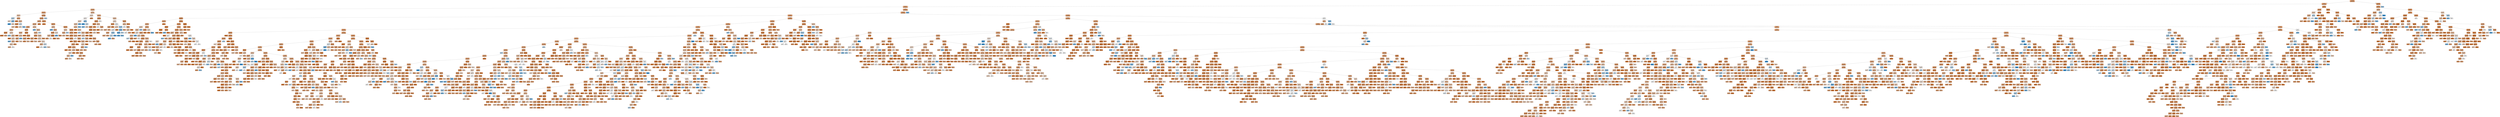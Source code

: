 digraph Tree {
node [shape=box, style="filled, rounded", color="black", fontname=helvetica] ;
edge [fontname=helvetica] ;
0 [label="X[3] <= 1299.0\ngini = 0.363\nsamples = 20000\nvalue = [15240, 4760]", fillcolor="#e58139af"] ;
1 [label="X[0] <= 72.5\ngini = 0.365\nsamples = 19126\nvalue = [14539, 4587]", fillcolor="#e58139af"] ;
0 -> 1 [labeldistance=2.5, labelangle=45, headlabel="True"] ;
2 [label="X[1] <= 4.5\ngini = 0.366\nsamples = 18872\nvalue = [14330, 4542]", fillcolor="#e58139ae"] ;
1 -> 2 ;
3 [label="X[0] <= 52.5\ngini = 0.398\nsamples = 652\nvalue = [473, 179]", fillcolor="#e581399e"] ;
2 -> 3 ;
4 [label="X[4] <= 31.0\ngini = 0.37\nsamples = 432\nvalue = [326, 106]", fillcolor="#e58139ac"] ;
3 -> 4 ;
5 [label="X[11] <= 0.5\ngini = 0.47\nsamples = 45\nvalue = [28, 17]", fillcolor="#e5813964"] ;
4 -> 5 ;
6 [label="X[0] <= 37.5\ngini = 0.484\nsamples = 17\nvalue = [7, 10]", fillcolor="#399de54d"] ;
5 -> 6 ;
7 [label="gini = 0.49\nsamples = 7\nvalue = [4, 3]", fillcolor="#e5813940"] ;
6 -> 7 ;
8 [label="X[0] <= 45.0\ngini = 0.42\nsamples = 10\nvalue = [3, 7]", fillcolor="#399de592"] ;
6 -> 8 ;
9 [label="gini = 0.0\nsamples = 5\nvalue = [0, 5]", fillcolor="#399de5ff"] ;
8 -> 9 ;
10 [label="gini = 0.48\nsamples = 5\nvalue = [3, 2]", fillcolor="#e5813955"] ;
8 -> 10 ;
11 [label="X[0] <= 24.0\ngini = 0.375\nsamples = 28\nvalue = [21, 7]", fillcolor="#e58139aa"] ;
5 -> 11 ;
12 [label="gini = 0.0\nsamples = 7\nvalue = [7, 0]", fillcolor="#e58139ff"] ;
11 -> 12 ;
13 [label="X[20] <= 0.5\ngini = 0.444\nsamples = 21\nvalue = [14, 7]", fillcolor="#e581397f"] ;
11 -> 13 ;
14 [label="X[0] <= 37.5\ngini = 0.278\nsamples = 12\nvalue = [10, 2]", fillcolor="#e58139cc"] ;
13 -> 14 ;
15 [label="gini = 0.444\nsamples = 6\nvalue = [4, 2]", fillcolor="#e581397f"] ;
14 -> 15 ;
16 [label="gini = 0.0\nsamples = 6\nvalue = [6, 0]", fillcolor="#e58139ff"] ;
14 -> 16 ;
17 [label="X[1] <= 3.5\ngini = 0.494\nsamples = 9\nvalue = [4, 5]", fillcolor="#399de533"] ;
13 -> 17 ;
18 [label="gini = 0.48\nsamples = 5\nvalue = [3, 2]", fillcolor="#e5813955"] ;
17 -> 18 ;
19 [label="gini = 0.375\nsamples = 4\nvalue = [1, 3]", fillcolor="#399de5aa"] ;
17 -> 19 ;
20 [label="X[2] <= 3986.0\ngini = 0.354\nsamples = 387\nvalue = [298, 89]", fillcolor="#e58139b3"] ;
4 -> 20 ;
21 [label="X[0] <= 33.5\ngini = 0.349\nsamples = 382\nvalue = [296, 86]", fillcolor="#e58139b5"] ;
20 -> 21 ;
22 [label="X[4] <= 66.0\ngini = 0.393\nsamples = 171\nvalue = [125, 46]", fillcolor="#e58139a1"] ;
21 -> 22 ;
23 [label="X[19] <= 0.5\ngini = 0.402\nsamples = 165\nvalue = [119, 46]", fillcolor="#e581399c"] ;
22 -> 23 ;
24 [label="X[1] <= 3.5\ngini = 0.36\nsamples = 102\nvalue = [78, 24]", fillcolor="#e58139b1"] ;
23 -> 24 ;
25 [label="X[0] <= 24.5\ngini = 0.411\nsamples = 52\nvalue = [37, 15]", fillcolor="#e5813998"] ;
24 -> 25 ;
26 [label="X[4] <= 49.0\ngini = 0.188\nsamples = 19\nvalue = [17, 2]", fillcolor="#e58139e1"] ;
25 -> 26 ;
27 [label="gini = 0.0\nsamples = 12\nvalue = [12, 0]", fillcolor="#e58139ff"] ;
26 -> 27 ;
28 [label="gini = 0.408\nsamples = 7\nvalue = [5, 2]", fillcolor="#e5813999"] ;
26 -> 28 ;
29 [label="X[0] <= 25.5\ngini = 0.478\nsamples = 33\nvalue = [20, 13]", fillcolor="#e5813959"] ;
25 -> 29 ;
30 [label="gini = 0.444\nsamples = 6\nvalue = [2, 4]", fillcolor="#399de57f"] ;
29 -> 30 ;
31 [label="X[0] <= 26.5\ngini = 0.444\nsamples = 27\nvalue = [18, 9]", fillcolor="#e581397f"] ;
29 -> 31 ;
32 [label="gini = 0.0\nsamples = 4\nvalue = [4, 0]", fillcolor="#e58139ff"] ;
31 -> 32 ;
33 [label="X[4] <= 38.5\ngini = 0.476\nsamples = 23\nvalue = [14, 9]", fillcolor="#e581395b"] ;
31 -> 33 ;
34 [label="gini = 0.375\nsamples = 4\nvalue = [1, 3]", fillcolor="#399de5aa"] ;
33 -> 34 ;
35 [label="X[10] <= 0.5\ngini = 0.432\nsamples = 19\nvalue = [13, 6]", fillcolor="#e5813989"] ;
33 -> 35 ;
36 [label="X[0] <= 27.5\ngini = 0.473\nsamples = 13\nvalue = [8, 5]", fillcolor="#e5813960"] ;
35 -> 36 ;
37 [label="gini = 0.408\nsamples = 7\nvalue = [5, 2]", fillcolor="#e5813999"] ;
36 -> 37 ;
38 [label="gini = 0.5\nsamples = 6\nvalue = [3, 3]", fillcolor="#e5813900"] ;
36 -> 38 ;
39 [label="gini = 0.278\nsamples = 6\nvalue = [5, 1]", fillcolor="#e58139cc"] ;
35 -> 39 ;
40 [label="X[0] <= 23.5\ngini = 0.295\nsamples = 50\nvalue = [41, 9]", fillcolor="#e58139c7"] ;
24 -> 40 ;
41 [label="X[4] <= 39.0\ngini = 0.408\nsamples = 21\nvalue = [15, 6]", fillcolor="#e5813999"] ;
40 -> 41 ;
42 [label="gini = 0.0\nsamples = 5\nvalue = [5, 0]", fillcolor="#e58139ff"] ;
41 -> 42 ;
43 [label="X[0] <= 21.5\ngini = 0.469\nsamples = 16\nvalue = [10, 6]", fillcolor="#e5813966"] ;
41 -> 43 ;
44 [label="X[0] <= 20.5\ngini = 0.375\nsamples = 12\nvalue = [9, 3]", fillcolor="#e58139aa"] ;
43 -> 44 ;
45 [label="gini = 0.245\nsamples = 7\nvalue = [6, 1]", fillcolor="#e58139d4"] ;
44 -> 45 ;
46 [label="gini = 0.48\nsamples = 5\nvalue = [3, 2]", fillcolor="#e5813955"] ;
44 -> 46 ;
47 [label="gini = 0.375\nsamples = 4\nvalue = [1, 3]", fillcolor="#399de5aa"] ;
43 -> 47 ;
48 [label="X[0] <= 26.5\ngini = 0.185\nsamples = 29\nvalue = [26, 3]", fillcolor="#e58139e2"] ;
40 -> 48 ;
49 [label="gini = 0.0\nsamples = 10\nvalue = [10, 0]", fillcolor="#e58139ff"] ;
48 -> 49 ;
50 [label="X[10] <= 0.5\ngini = 0.266\nsamples = 19\nvalue = [16, 3]", fillcolor="#e58139cf"] ;
48 -> 50 ;
51 [label="X[0] <= 30.5\ngini = 0.337\nsamples = 14\nvalue = [11, 3]", fillcolor="#e58139b9"] ;
50 -> 51 ;
52 [label="gini = 0.219\nsamples = 8\nvalue = [7, 1]", fillcolor="#e58139db"] ;
51 -> 52 ;
53 [label="gini = 0.444\nsamples = 6\nvalue = [4, 2]", fillcolor="#e581397f"] ;
51 -> 53 ;
54 [label="gini = 0.0\nsamples = 5\nvalue = [5, 0]", fillcolor="#e58139ff"] ;
50 -> 54 ;
55 [label="X[9] <= 0.5\ngini = 0.455\nsamples = 63\nvalue = [41, 22]", fillcolor="#e5813976"] ;
23 -> 55 ;
56 [label="gini = 0.375\nsamples = 4\nvalue = [1, 3]", fillcolor="#399de5aa"] ;
55 -> 56 ;
57 [label="X[4] <= 49.0\ngini = 0.437\nsamples = 59\nvalue = [40, 19]", fillcolor="#e5813986"] ;
55 -> 57 ;
58 [label="X[0] <= 27.5\ngini = 0.411\nsamples = 52\nvalue = [37, 15]", fillcolor="#e5813998"] ;
57 -> 58 ;
59 [label="X[0] <= 24.5\ngini = 0.291\nsamples = 17\nvalue = [14, 3]", fillcolor="#e58139c8"] ;
58 -> 59 ;
60 [label="X[0] <= 22.5\ngini = 0.375\nsamples = 12\nvalue = [9, 3]", fillcolor="#e58139aa"] ;
59 -> 60 ;
61 [label="gini = 0.278\nsamples = 6\nvalue = [5, 1]", fillcolor="#e58139cc"] ;
60 -> 61 ;
62 [label="gini = 0.444\nsamples = 6\nvalue = [4, 2]", fillcolor="#e581397f"] ;
60 -> 62 ;
63 [label="gini = 0.0\nsamples = 5\nvalue = [5, 0]", fillcolor="#e58139ff"] ;
59 -> 63 ;
64 [label="X[0] <= 32.5\ngini = 0.451\nsamples = 35\nvalue = [23, 12]", fillcolor="#e581397a"] ;
58 -> 64 ;
65 [label="X[15] <= 0.5\ngini = 0.477\nsamples = 28\nvalue = [17, 11]", fillcolor="#e581395a"] ;
64 -> 65 ;
66 [label="gini = 0.408\nsamples = 7\nvalue = [5, 2]", fillcolor="#e5813999"] ;
65 -> 66 ;
67 [label="X[1] <= 3.5\ngini = 0.49\nsamples = 21\nvalue = [12, 9]", fillcolor="#e5813940"] ;
65 -> 67 ;
68 [label="X[0] <= 30.0\ngini = 0.42\nsamples = 10\nvalue = [7, 3]", fillcolor="#e5813992"] ;
67 -> 68 ;
69 [label="gini = 0.0\nsamples = 4\nvalue = [4, 0]", fillcolor="#e58139ff"] ;
68 -> 69 ;
70 [label="gini = 0.5\nsamples = 6\nvalue = [3, 3]", fillcolor="#e5813900"] ;
68 -> 70 ;
71 [label="X[0] <= 29.5\ngini = 0.496\nsamples = 11\nvalue = [5, 6]", fillcolor="#399de52a"] ;
67 -> 71 ;
72 [label="gini = 0.444\nsamples = 6\nvalue = [2, 4]", fillcolor="#399de57f"] ;
71 -> 72 ;
73 [label="gini = 0.48\nsamples = 5\nvalue = [3, 2]", fillcolor="#e5813955"] ;
71 -> 73 ;
74 [label="gini = 0.245\nsamples = 7\nvalue = [6, 1]", fillcolor="#e58139d4"] ;
64 -> 74 ;
75 [label="gini = 0.49\nsamples = 7\nvalue = [3, 4]", fillcolor="#399de540"] ;
57 -> 75 ;
76 [label="gini = 0.0\nsamples = 6\nvalue = [6, 0]", fillcolor="#e58139ff"] ;
22 -> 76 ;
77 [label="X[0] <= 36.5\ngini = 0.307\nsamples = 211\nvalue = [171, 40]", fillcolor="#e58139c3"] ;
21 -> 77 ;
78 [label="gini = 0.0\nsamples = 24\nvalue = [24, 0]", fillcolor="#e58139ff"] ;
77 -> 78 ;
79 [label="X[15] <= 0.5\ngini = 0.336\nsamples = 187\nvalue = [147, 40]", fillcolor="#e58139ba"] ;
77 -> 79 ;
80 [label="X[9] <= 0.5\ngini = 0.45\nsamples = 38\nvalue = [25, 13]", fillcolor="#e581397a"] ;
79 -> 80 ;
81 [label="gini = 0.32\nsamples = 5\nvalue = [1, 4]", fillcolor="#399de5bf"] ;
80 -> 81 ;
82 [label="X[4] <= 42.5\ngini = 0.397\nsamples = 33\nvalue = [24, 9]", fillcolor="#e581399f"] ;
80 -> 82 ;
83 [label="X[0] <= 45.5\ngini = 0.298\nsamples = 22\nvalue = [18, 4]", fillcolor="#e58139c6"] ;
82 -> 83 ;
84 [label="X[0] <= 39.5\ngini = 0.444\nsamples = 9\nvalue = [6, 3]", fillcolor="#e581397f"] ;
83 -> 84 ;
85 [label="gini = 0.32\nsamples = 5\nvalue = [4, 1]", fillcolor="#e58139bf"] ;
84 -> 85 ;
86 [label="gini = 0.5\nsamples = 4\nvalue = [2, 2]", fillcolor="#e5813900"] ;
84 -> 86 ;
87 [label="X[0] <= 50.5\ngini = 0.142\nsamples = 13\nvalue = [12, 1]", fillcolor="#e58139ea"] ;
83 -> 87 ;
88 [label="gini = 0.0\nsamples = 9\nvalue = [9, 0]", fillcolor="#e58139ff"] ;
87 -> 88 ;
89 [label="gini = 0.375\nsamples = 4\nvalue = [3, 1]", fillcolor="#e58139aa"] ;
87 -> 89 ;
90 [label="X[4] <= 53.5\ngini = 0.496\nsamples = 11\nvalue = [6, 5]", fillcolor="#e581392a"] ;
82 -> 90 ;
91 [label="gini = 0.32\nsamples = 5\nvalue = [1, 4]", fillcolor="#399de5bf"] ;
90 -> 91 ;
92 [label="gini = 0.278\nsamples = 6\nvalue = [5, 1]", fillcolor="#e58139cc"] ;
90 -> 92 ;
93 [label="X[0] <= 38.5\ngini = 0.297\nsamples = 149\nvalue = [122, 27]", fillcolor="#e58139c7"] ;
79 -> 93 ;
94 [label="X[0] <= 37.5\ngini = 0.469\nsamples = 16\nvalue = [10, 6]", fillcolor="#e5813966"] ;
93 -> 94 ;
95 [label="X[1] <= 2.5\ngini = 0.397\nsamples = 11\nvalue = [8, 3]", fillcolor="#e581399f"] ;
94 -> 95 ;
96 [label="gini = 0.444\nsamples = 6\nvalue = [4, 2]", fillcolor="#e581397f"] ;
95 -> 96 ;
97 [label="gini = 0.32\nsamples = 5\nvalue = [4, 1]", fillcolor="#e58139bf"] ;
95 -> 97 ;
98 [label="gini = 0.48\nsamples = 5\nvalue = [2, 3]", fillcolor="#399de555"] ;
94 -> 98 ;
99 [label="X[0] <= 51.5\ngini = 0.266\nsamples = 133\nvalue = [112, 21]", fillcolor="#e58139cf"] ;
93 -> 99 ;
100 [label="X[0] <= 48.5\ngini = 0.287\nsamples = 121\nvalue = [100, 21]", fillcolor="#e58139c9"] ;
99 -> 100 ;
101 [label="X[1] <= 2.5\ngini = 0.228\nsamples = 84\nvalue = [73, 11]", fillcolor="#e58139d9"] ;
100 -> 101 ;
102 [label="gini = 0.0\nsamples = 17\nvalue = [17, 0]", fillcolor="#e58139ff"] ;
101 -> 102 ;
103 [label="X[4] <= 36.5\ngini = 0.274\nsamples = 67\nvalue = [56, 11]", fillcolor="#e58139cd"] ;
101 -> 103 ;
104 [label="gini = 0.0\nsamples = 9\nvalue = [9, 0]", fillcolor="#e58139ff"] ;
103 -> 104 ;
105 [label="X[18] <= 0.5\ngini = 0.307\nsamples = 58\nvalue = [47, 11]", fillcolor="#e58139c3"] ;
103 -> 105 ;
106 [label="X[0] <= 41.5\ngini = 0.334\nsamples = 52\nvalue = [41, 11]", fillcolor="#e58139bb"] ;
105 -> 106 ;
107 [label="X[1] <= 3.5\ngini = 0.153\nsamples = 12\nvalue = [11, 1]", fillcolor="#e58139e8"] ;
106 -> 107 ;
108 [label="gini = 0.0\nsamples = 7\nvalue = [7, 0]", fillcolor="#e58139ff"] ;
107 -> 108 ;
109 [label="gini = 0.32\nsamples = 5\nvalue = [4, 1]", fillcolor="#e58139bf"] ;
107 -> 109 ;
110 [label="X[1] <= 3.5\ngini = 0.375\nsamples = 40\nvalue = [30, 10]", fillcolor="#e58139aa"] ;
106 -> 110 ;
111 [label="X[20] <= 0.5\ngini = 0.455\nsamples = 20\nvalue = [13, 7]", fillcolor="#e5813976"] ;
110 -> 111 ;
112 [label="X[10] <= 0.5\ngini = 0.492\nsamples = 16\nvalue = [9, 7]", fillcolor="#e5813939"] ;
111 -> 112 ;
113 [label="X[0] <= 44.0\ngini = 0.444\nsamples = 12\nvalue = [8, 4]", fillcolor="#e581397f"] ;
112 -> 113 ;
114 [label="gini = 0.32\nsamples = 5\nvalue = [4, 1]", fillcolor="#e58139bf"] ;
113 -> 114 ;
115 [label="gini = 0.49\nsamples = 7\nvalue = [4, 3]", fillcolor="#e5813940"] ;
113 -> 115 ;
116 [label="gini = 0.375\nsamples = 4\nvalue = [1, 3]", fillcolor="#399de5aa"] ;
112 -> 116 ;
117 [label="gini = 0.0\nsamples = 4\nvalue = [4, 0]", fillcolor="#e58139ff"] ;
111 -> 117 ;
118 [label="X[19] <= 0.5\ngini = 0.255\nsamples = 20\nvalue = [17, 3]", fillcolor="#e58139d2"] ;
110 -> 118 ;
119 [label="gini = 0.0\nsamples = 5\nvalue = [5, 0]", fillcolor="#e58139ff"] ;
118 -> 119 ;
120 [label="X[0] <= 45.0\ngini = 0.32\nsamples = 15\nvalue = [12, 3]", fillcolor="#e58139bf"] ;
118 -> 120 ;
121 [label="X[0] <= 43.5\ngini = 0.375\nsamples = 8\nvalue = [6, 2]", fillcolor="#e58139aa"] ;
120 -> 121 ;
122 [label="gini = 0.375\nsamples = 4\nvalue = [3, 1]", fillcolor="#e58139aa"] ;
121 -> 122 ;
123 [label="gini = 0.375\nsamples = 4\nvalue = [3, 1]", fillcolor="#e58139aa"] ;
121 -> 123 ;
124 [label="gini = 0.245\nsamples = 7\nvalue = [6, 1]", fillcolor="#e58139d4"] ;
120 -> 124 ;
125 [label="gini = 0.0\nsamples = 6\nvalue = [6, 0]", fillcolor="#e58139ff"] ;
105 -> 125 ;
126 [label="X[1] <= 2.5\ngini = 0.394\nsamples = 37\nvalue = [27, 10]", fillcolor="#e58139a1"] ;
100 -> 126 ;
127 [label="gini = 0.5\nsamples = 6\nvalue = [3, 3]", fillcolor="#e5813900"] ;
126 -> 127 ;
128 [label="X[1] <= 3.5\ngini = 0.35\nsamples = 31\nvalue = [24, 7]", fillcolor="#e58139b5"] ;
126 -> 128 ;
129 [label="gini = 0.0\nsamples = 8\nvalue = [8, 0]", fillcolor="#e58139ff"] ;
128 -> 129 ;
130 [label="X[0] <= 50.5\ngini = 0.423\nsamples = 23\nvalue = [16, 7]", fillcolor="#e581398f"] ;
128 -> 130 ;
131 [label="X[0] <= 49.5\ngini = 0.475\nsamples = 18\nvalue = [11, 7]", fillcolor="#e581395d"] ;
130 -> 131 ;
132 [label="X[4] <= 39.0\ngini = 0.375\nsamples = 12\nvalue = [9, 3]", fillcolor="#e58139aa"] ;
131 -> 132 ;
133 [label="gini = 0.375\nsamples = 4\nvalue = [3, 1]", fillcolor="#e58139aa"] ;
132 -> 133 ;
134 [label="gini = 0.375\nsamples = 8\nvalue = [6, 2]", fillcolor="#e58139aa"] ;
132 -> 134 ;
135 [label="gini = 0.444\nsamples = 6\nvalue = [2, 4]", fillcolor="#399de57f"] ;
131 -> 135 ;
136 [label="gini = 0.0\nsamples = 5\nvalue = [5, 0]", fillcolor="#e58139ff"] ;
130 -> 136 ;
137 [label="gini = 0.0\nsamples = 12\nvalue = [12, 0]", fillcolor="#e58139ff"] ;
99 -> 137 ;
138 [label="gini = 0.48\nsamples = 5\nvalue = [2, 3]", fillcolor="#399de555"] ;
20 -> 138 ;
139 [label="X[0] <= 56.5\ngini = 0.443\nsamples = 220\nvalue = [147, 73]", fillcolor="#e5813980"] ;
3 -> 139 ;
140 [label="X[4] <= 55.5\ngini = 0.495\nsamples = 60\nvalue = [33, 27]", fillcolor="#e581392e"] ;
139 -> 140 ;
141 [label="X[4] <= 40.5\ngini = 0.5\nsamples = 53\nvalue = [27, 26]", fillcolor="#e5813909"] ;
140 -> 141 ;
142 [label="X[22] <= 0.5\ngini = 0.489\nsamples = 40\nvalue = [23, 17]", fillcolor="#e5813943"] ;
141 -> 142 ;
143 [label="X[20] <= 0.5\ngini = 0.467\nsamples = 35\nvalue = [22, 13]", fillcolor="#e5813968"] ;
142 -> 143 ;
144 [label="X[4] <= 27.5\ngini = 0.437\nsamples = 31\nvalue = [21, 10]", fillcolor="#e5813986"] ;
143 -> 144 ;
145 [label="gini = 0.0\nsamples = 4\nvalue = [4, 0]", fillcolor="#e58139ff"] ;
144 -> 145 ;
146 [label="X[11] <= 0.5\ngini = 0.466\nsamples = 27\nvalue = [17, 10]", fillcolor="#e5813969"] ;
144 -> 146 ;
147 [label="gini = 0.48\nsamples = 5\nvalue = [2, 3]", fillcolor="#399de555"] ;
146 -> 147 ;
148 [label="X[15] <= 0.5\ngini = 0.434\nsamples = 22\nvalue = [15, 7]", fillcolor="#e5813988"] ;
146 -> 148 ;
149 [label="gini = 0.278\nsamples = 6\nvalue = [5, 1]", fillcolor="#e58139cc"] ;
148 -> 149 ;
150 [label="X[0] <= 53.5\ngini = 0.469\nsamples = 16\nvalue = [10, 6]", fillcolor="#e5813966"] ;
148 -> 150 ;
151 [label="gini = 0.48\nsamples = 5\nvalue = [2, 3]", fillcolor="#399de555"] ;
150 -> 151 ;
152 [label="X[0] <= 55.5\ngini = 0.397\nsamples = 11\nvalue = [8, 3]", fillcolor="#e581399f"] ;
150 -> 152 ;
153 [label="gini = 0.278\nsamples = 6\nvalue = [5, 1]", fillcolor="#e58139cc"] ;
152 -> 153 ;
154 [label="gini = 0.48\nsamples = 5\nvalue = [3, 2]", fillcolor="#e5813955"] ;
152 -> 154 ;
155 [label="gini = 0.375\nsamples = 4\nvalue = [1, 3]", fillcolor="#399de5aa"] ;
143 -> 155 ;
156 [label="gini = 0.32\nsamples = 5\nvalue = [1, 4]", fillcolor="#399de5bf"] ;
142 -> 156 ;
157 [label="X[1] <= 3.5\ngini = 0.426\nsamples = 13\nvalue = [4, 9]", fillcolor="#399de58e"] ;
141 -> 157 ;
158 [label="gini = 0.0\nsamples = 4\nvalue = [0, 4]", fillcolor="#399de5ff"] ;
157 -> 158 ;
159 [label="X[15] <= 0.5\ngini = 0.494\nsamples = 9\nvalue = [4, 5]", fillcolor="#399de533"] ;
157 -> 159 ;
160 [label="gini = 0.375\nsamples = 4\nvalue = [1, 3]", fillcolor="#399de5aa"] ;
159 -> 160 ;
161 [label="gini = 0.48\nsamples = 5\nvalue = [3, 2]", fillcolor="#e5813955"] ;
159 -> 161 ;
162 [label="gini = 0.245\nsamples = 7\nvalue = [6, 1]", fillcolor="#e58139d4"] ;
140 -> 162 ;
163 [label="X[0] <= 61.5\ngini = 0.41\nsamples = 160\nvalue = [114, 46]", fillcolor="#e5813998"] ;
139 -> 163 ;
164 [label="X[20] <= 0.5\ngini = 0.309\nsamples = 68\nvalue = [55, 13]", fillcolor="#e58139c3"] ;
163 -> 164 ;
165 [label="X[10] <= 0.5\ngini = 0.285\nsamples = 64\nvalue = [53, 11]", fillcolor="#e58139ca"] ;
164 -> 165 ;
166 [label="X[0] <= 60.5\ngini = 0.215\nsamples = 49\nvalue = [43, 6]", fillcolor="#e58139db"] ;
165 -> 166 ;
167 [label="X[0] <= 59.5\ngini = 0.25\nsamples = 41\nvalue = [35, 6]", fillcolor="#e58139d3"] ;
166 -> 167 ;
168 [label="X[0] <= 58.5\ngini = 0.185\nsamples = 29\nvalue = [26, 3]", fillcolor="#e58139e2"] ;
167 -> 168 ;
169 [label="X[4] <= 39.0\ngini = 0.236\nsamples = 22\nvalue = [19, 3]", fillcolor="#e58139d7"] ;
168 -> 169 ;
170 [label="gini = 0.0\nsamples = 4\nvalue = [4, 0]", fillcolor="#e58139ff"] ;
169 -> 170 ;
171 [label="X[9] <= 0.5\ngini = 0.278\nsamples = 18\nvalue = [15, 3]", fillcolor="#e58139cc"] ;
169 -> 171 ;
172 [label="gini = 0.0\nsamples = 4\nvalue = [4, 0]", fillcolor="#e58139ff"] ;
171 -> 172 ;
173 [label="X[19] <= 0.5\ngini = 0.337\nsamples = 14\nvalue = [11, 3]", fillcolor="#e58139b9"] ;
171 -> 173 ;
174 [label="gini = 0.375\nsamples = 4\nvalue = [3, 1]", fillcolor="#e58139aa"] ;
173 -> 174 ;
175 [label="X[15] <= 0.5\ngini = 0.32\nsamples = 10\nvalue = [8, 2]", fillcolor="#e58139bf"] ;
173 -> 175 ;
176 [label="gini = 0.375\nsamples = 4\nvalue = [3, 1]", fillcolor="#e58139aa"] ;
175 -> 176 ;
177 [label="gini = 0.278\nsamples = 6\nvalue = [5, 1]", fillcolor="#e58139cc"] ;
175 -> 177 ;
178 [label="gini = 0.0\nsamples = 7\nvalue = [7, 0]", fillcolor="#e58139ff"] ;
168 -> 178 ;
179 [label="X[1] <= 3.5\ngini = 0.375\nsamples = 12\nvalue = [9, 3]", fillcolor="#e58139aa"] ;
167 -> 179 ;
180 [label="gini = 0.48\nsamples = 5\nvalue = [3, 2]", fillcolor="#e5813955"] ;
179 -> 180 ;
181 [label="gini = 0.245\nsamples = 7\nvalue = [6, 1]", fillcolor="#e58139d4"] ;
179 -> 181 ;
182 [label="gini = 0.0\nsamples = 8\nvalue = [8, 0]", fillcolor="#e58139ff"] ;
166 -> 182 ;
183 [label="X[1] <= 3.5\ngini = 0.444\nsamples = 15\nvalue = [10, 5]", fillcolor="#e581397f"] ;
165 -> 183 ;
184 [label="gini = 0.5\nsamples = 6\nvalue = [3, 3]", fillcolor="#e5813900"] ;
183 -> 184 ;
185 [label="X[0] <= 59.5\ngini = 0.346\nsamples = 9\nvalue = [7, 2]", fillcolor="#e58139b6"] ;
183 -> 185 ;
186 [label="gini = 0.0\nsamples = 4\nvalue = [4, 0]", fillcolor="#e58139ff"] ;
185 -> 186 ;
187 [label="gini = 0.48\nsamples = 5\nvalue = [3, 2]", fillcolor="#e5813955"] ;
185 -> 187 ;
188 [label="gini = 0.5\nsamples = 4\nvalue = [2, 2]", fillcolor="#e5813900"] ;
164 -> 188 ;
189 [label="X[10] <= 0.5\ngini = 0.46\nsamples = 92\nvalue = [59, 33]", fillcolor="#e5813970"] ;
163 -> 189 ;
190 [label="X[4] <= 20.5\ngini = 0.493\nsamples = 61\nvalue = [34, 27]", fillcolor="#e5813934"] ;
189 -> 190 ;
191 [label="X[4] <= 11.0\ngini = 0.278\nsamples = 12\nvalue = [10, 2]", fillcolor="#e58139cc"] ;
190 -> 191 ;
192 [label="X[0] <= 67.5\ngini = 0.375\nsamples = 8\nvalue = [6, 2]", fillcolor="#e58139aa"] ;
191 -> 192 ;
193 [label="gini = 0.375\nsamples = 4\nvalue = [3, 1]", fillcolor="#e58139aa"] ;
192 -> 193 ;
194 [label="gini = 0.375\nsamples = 4\nvalue = [3, 1]", fillcolor="#e58139aa"] ;
192 -> 194 ;
195 [label="gini = 0.0\nsamples = 4\nvalue = [4, 0]", fillcolor="#e58139ff"] ;
191 -> 195 ;
196 [label="X[15] <= 0.5\ngini = 0.5\nsamples = 49\nvalue = [24, 25]", fillcolor="#399de50a"] ;
190 -> 196 ;
197 [label="X[4] <= 49.5\ngini = 0.485\nsamples = 29\nvalue = [17, 12]", fillcolor="#e581394b"] ;
196 -> 197 ;
198 [label="X[4] <= 37.5\ngini = 0.499\nsamples = 23\nvalue = [11, 12]", fillcolor="#399de515"] ;
197 -> 198 ;
199 [label="X[1] <= 2.5\ngini = 0.375\nsamples = 8\nvalue = [6, 2]", fillcolor="#e58139aa"] ;
198 -> 199 ;
200 [label="gini = 0.375\nsamples = 4\nvalue = [3, 1]", fillcolor="#e58139aa"] ;
199 -> 200 ;
201 [label="gini = 0.375\nsamples = 4\nvalue = [3, 1]", fillcolor="#e58139aa"] ;
199 -> 201 ;
202 [label="X[0] <= 66.5\ngini = 0.444\nsamples = 15\nvalue = [5, 10]", fillcolor="#399de57f"] ;
198 -> 202 ;
203 [label="X[0] <= 64.5\ngini = 0.494\nsamples = 9\nvalue = [4, 5]", fillcolor="#399de533"] ;
202 -> 203 ;
204 [label="gini = 0.32\nsamples = 5\nvalue = [1, 4]", fillcolor="#399de5bf"] ;
203 -> 204 ;
205 [label="gini = 0.375\nsamples = 4\nvalue = [3, 1]", fillcolor="#e58139aa"] ;
203 -> 205 ;
206 [label="gini = 0.278\nsamples = 6\nvalue = [1, 5]", fillcolor="#399de5cc"] ;
202 -> 206 ;
207 [label="gini = 0.0\nsamples = 6\nvalue = [6, 0]", fillcolor="#e58139ff"] ;
197 -> 207 ;
208 [label="X[2] <= 898.5\ngini = 0.455\nsamples = 20\nvalue = [7, 13]", fillcolor="#399de576"] ;
196 -> 208 ;
209 [label="X[0] <= 64.5\ngini = 0.375\nsamples = 16\nvalue = [4, 12]", fillcolor="#399de5aa"] ;
208 -> 209 ;
210 [label="X[0] <= 63.5\ngini = 0.298\nsamples = 11\nvalue = [2, 9]", fillcolor="#399de5c6"] ;
209 -> 210 ;
211 [label="gini = 0.245\nsamples = 7\nvalue = [1, 6]", fillcolor="#399de5d4"] ;
210 -> 211 ;
212 [label="gini = 0.375\nsamples = 4\nvalue = [1, 3]", fillcolor="#399de5aa"] ;
210 -> 212 ;
213 [label="gini = 0.48\nsamples = 5\nvalue = [2, 3]", fillcolor="#399de555"] ;
209 -> 213 ;
214 [label="gini = 0.375\nsamples = 4\nvalue = [3, 1]", fillcolor="#e58139aa"] ;
208 -> 214 ;
215 [label="X[4] <= 34.5\ngini = 0.312\nsamples = 31\nvalue = [25, 6]", fillcolor="#e58139c2"] ;
189 -> 215 ;
216 [label="X[1] <= 2.5\ngini = 0.444\nsamples = 18\nvalue = [12, 6]", fillcolor="#e581397f"] ;
215 -> 216 ;
217 [label="gini = 0.5\nsamples = 6\nvalue = [3, 3]", fillcolor="#e5813900"] ;
216 -> 217 ;
218 [label="X[0] <= 67.0\ngini = 0.375\nsamples = 12\nvalue = [9, 3]", fillcolor="#e58139aa"] ;
216 -> 218 ;
219 [label="X[4] <= 19.5\ngini = 0.469\nsamples = 8\nvalue = [5, 3]", fillcolor="#e5813966"] ;
218 -> 219 ;
220 [label="gini = 0.5\nsamples = 4\nvalue = [2, 2]", fillcolor="#e5813900"] ;
219 -> 220 ;
221 [label="gini = 0.375\nsamples = 4\nvalue = [3, 1]", fillcolor="#e58139aa"] ;
219 -> 221 ;
222 [label="gini = 0.0\nsamples = 4\nvalue = [4, 0]", fillcolor="#e58139ff"] ;
218 -> 222 ;
223 [label="gini = 0.0\nsamples = 13\nvalue = [13, 0]", fillcolor="#e58139ff"] ;
215 -> 223 ;
224 [label="X[14] <= 0.5\ngini = 0.364\nsamples = 18220\nvalue = [13857, 4363]", fillcolor="#e58139af"] ;
2 -> 224 ;
225 [label="X[11] <= 0.5\ngini = 0.364\nsamples = 18216\nvalue = [13856, 4360]", fillcolor="#e58139af"] ;
224 -> 225 ;
226 [label="X[1] <= 7.5\ngini = 0.355\nsamples = 6224\nvalue = [4790, 1434]", fillcolor="#e58139b3"] ;
225 -> 226 ;
227 [label="X[4] <= 26.5\ngini = 0.301\nsamples = 520\nvalue = [424, 96]", fillcolor="#e58139c5"] ;
226 -> 227 ;
228 [label="X[0] <= 63.0\ngini = 0.376\nsamples = 175\nvalue = [131, 44]", fillcolor="#e58139a9"] ;
227 -> 228 ;
229 [label="X[9] <= 0.5\ngini = 0.393\nsamples = 164\nvalue = [120, 44]", fillcolor="#e58139a1"] ;
228 -> 229 ;
230 [label="X[0] <= 52.5\ngini = 0.478\nsamples = 33\nvalue = [20, 13]", fillcolor="#e5813959"] ;
229 -> 230 ;
231 [label="X[20] <= 0.5\ngini = 0.444\nsamples = 27\nvalue = [18, 9]", fillcolor="#e581397f"] ;
230 -> 231 ;
232 [label="gini = 0.0\nsamples = 7\nvalue = [7, 0]", fillcolor="#e58139ff"] ;
231 -> 232 ;
233 [label="X[4] <= 22.0\ngini = 0.495\nsamples = 20\nvalue = [11, 9]", fillcolor="#e581392e"] ;
231 -> 233 ;
234 [label="X[7] <= 0.5\ngini = 0.444\nsamples = 15\nvalue = [10, 5]", fillcolor="#e581397f"] ;
233 -> 234 ;
235 [label="gini = 0.49\nsamples = 7\nvalue = [3, 4]", fillcolor="#399de540"] ;
234 -> 235 ;
236 [label="X[4] <= 16.0\ngini = 0.219\nsamples = 8\nvalue = [7, 1]", fillcolor="#e58139db"] ;
234 -> 236 ;
237 [label="gini = 0.375\nsamples = 4\nvalue = [3, 1]", fillcolor="#e58139aa"] ;
236 -> 237 ;
238 [label="gini = 0.0\nsamples = 4\nvalue = [4, 0]", fillcolor="#e58139ff"] ;
236 -> 238 ;
239 [label="gini = 0.32\nsamples = 5\nvalue = [1, 4]", fillcolor="#399de5bf"] ;
233 -> 239 ;
240 [label="gini = 0.444\nsamples = 6\nvalue = [2, 4]", fillcolor="#399de57f"] ;
230 -> 240 ;
241 [label="X[18] <= 0.5\ngini = 0.361\nsamples = 131\nvalue = [100, 31]", fillcolor="#e58139b0"] ;
229 -> 241 ;
242 [label="X[21] <= 0.5\ngini = 0.345\nsamples = 122\nvalue = [95, 27]", fillcolor="#e58139b7"] ;
241 -> 242 ;
243 [label="X[4] <= 9.5\ngini = 0.357\nsamples = 116\nvalue = [89, 27]", fillcolor="#e58139b2"] ;
242 -> 243 ;
244 [label="X[15] <= 0.5\ngini = 0.473\nsamples = 13\nvalue = [8, 5]", fillcolor="#e5813960"] ;
243 -> 244 ;
245 [label="gini = 0.32\nsamples = 5\nvalue = [4, 1]", fillcolor="#e58139bf"] ;
244 -> 245 ;
246 [label="gini = 0.5\nsamples = 8\nvalue = [4, 4]", fillcolor="#e5813900"] ;
244 -> 246 ;
247 [label="X[0] <= 17.5\ngini = 0.336\nsamples = 103\nvalue = [81, 22]", fillcolor="#e58139ba"] ;
243 -> 247 ;
248 [label="X[4] <= 11.0\ngini = 0.271\nsamples = 62\nvalue = [52, 10]", fillcolor="#e58139ce"] ;
247 -> 248 ;
249 [label="gini = 0.0\nsamples = 5\nvalue = [5, 0]", fillcolor="#e58139ff"] ;
248 -> 249 ;
250 [label="X[4] <= 12.5\ngini = 0.289\nsamples = 57\nvalue = [47, 10]", fillcolor="#e58139c9"] ;
248 -> 250 ;
251 [label="gini = 0.408\nsamples = 7\nvalue = [5, 2]", fillcolor="#e5813999"] ;
250 -> 251 ;
252 [label="X[4] <= 15.5\ngini = 0.269\nsamples = 50\nvalue = [42, 8]", fillcolor="#e58139ce"] ;
250 -> 252 ;
253 [label="X[1] <= 6.5\ngini = 0.142\nsamples = 13\nvalue = [12, 1]", fillcolor="#e58139ea"] ;
252 -> 253 ;
254 [label="gini = 0.0\nsamples = 5\nvalue = [5, 0]", fillcolor="#e58139ff"] ;
253 -> 254 ;
255 [label="gini = 0.219\nsamples = 8\nvalue = [7, 1]", fillcolor="#e58139db"] ;
253 -> 255 ;
256 [label="X[4] <= 19.0\ngini = 0.307\nsamples = 37\nvalue = [30, 7]", fillcolor="#e58139c4"] ;
252 -> 256 ;
257 [label="gini = 0.469\nsamples = 8\nvalue = [5, 3]", fillcolor="#e5813966"] ;
256 -> 257 ;
258 [label="X[4] <= 23.5\ngini = 0.238\nsamples = 29\nvalue = [25, 4]", fillcolor="#e58139d6"] ;
256 -> 258 ;
259 [label="X[1] <= 6.5\ngini = 0.172\nsamples = 21\nvalue = [19, 2]", fillcolor="#e58139e4"] ;
258 -> 259 ;
260 [label="gini = 0.219\nsamples = 8\nvalue = [7, 1]", fillcolor="#e58139db"] ;
259 -> 260 ;
261 [label="gini = 0.142\nsamples = 13\nvalue = [12, 1]", fillcolor="#e58139ea"] ;
259 -> 261 ;
262 [label="X[1] <= 6.5\ngini = 0.375\nsamples = 8\nvalue = [6, 2]", fillcolor="#e58139aa"] ;
258 -> 262 ;
263 [label="gini = 0.375\nsamples = 4\nvalue = [3, 1]", fillcolor="#e58139aa"] ;
262 -> 263 ;
264 [label="gini = 0.375\nsamples = 4\nvalue = [3, 1]", fillcolor="#e58139aa"] ;
262 -> 264 ;
265 [label="X[19] <= 0.5\ngini = 0.414\nsamples = 41\nvalue = [29, 12]", fillcolor="#e5813995"] ;
247 -> 265 ;
266 [label="X[4] <= 24.5\ngini = 0.394\nsamples = 37\nvalue = [27, 10]", fillcolor="#e58139a1"] ;
265 -> 266 ;
267 [label="X[0] <= 18.5\ngini = 0.437\nsamples = 31\nvalue = [21, 10]", fillcolor="#e5813986"] ;
266 -> 267 ;
268 [label="X[4] <= 18.0\ngini = 0.397\nsamples = 22\nvalue = [16, 6]", fillcolor="#e581399f"] ;
267 -> 268 ;
269 [label="gini = 0.42\nsamples = 10\nvalue = [7, 3]", fillcolor="#e5813992"] ;
268 -> 269 ;
270 [label="gini = 0.375\nsamples = 12\nvalue = [9, 3]", fillcolor="#e58139aa"] ;
268 -> 270 ;
271 [label="X[0] <= 27.5\ngini = 0.494\nsamples = 9\nvalue = [5, 4]", fillcolor="#e5813933"] ;
267 -> 271 ;
272 [label="gini = 0.48\nsamples = 5\nvalue = [2, 3]", fillcolor="#399de555"] ;
271 -> 272 ;
273 [label="gini = 0.375\nsamples = 4\nvalue = [3, 1]", fillcolor="#e58139aa"] ;
271 -> 273 ;
274 [label="gini = 0.0\nsamples = 6\nvalue = [6, 0]", fillcolor="#e58139ff"] ;
266 -> 274 ;
275 [label="gini = 0.5\nsamples = 4\nvalue = [2, 2]", fillcolor="#e5813900"] ;
265 -> 275 ;
276 [label="gini = 0.0\nsamples = 6\nvalue = [6, 0]", fillcolor="#e58139ff"] ;
242 -> 276 ;
277 [label="X[1] <= 6.5\ngini = 0.494\nsamples = 9\nvalue = [5, 4]", fillcolor="#e5813933"] ;
241 -> 277 ;
278 [label="gini = 0.0\nsamples = 4\nvalue = [4, 0]", fillcolor="#e58139ff"] ;
277 -> 278 ;
279 [label="gini = 0.32\nsamples = 5\nvalue = [1, 4]", fillcolor="#399de5bf"] ;
277 -> 279 ;
280 [label="gini = 0.0\nsamples = 11\nvalue = [11, 0]", fillcolor="#e58139ff"] ;
228 -> 280 ;
281 [label="X[12] <= 0.5\ngini = 0.256\nsamples = 345\nvalue = [293, 52]", fillcolor="#e58139d2"] ;
227 -> 281 ;
282 [label="X[4] <= 35.5\ngini = 0.284\nsamples = 297\nvalue = [246, 51]", fillcolor="#e58139ca"] ;
281 -> 282 ;
283 [label="X[0] <= 42.0\ngini = 0.124\nsamples = 60\nvalue = [56, 4]", fillcolor="#e58139ed"] ;
282 -> 283 ;
284 [label="X[0] <= 17.5\ngini = 0.05\nsamples = 39\nvalue = [38, 1]", fillcolor="#e58139f8"] ;
283 -> 284 ;
285 [label="gini = 0.198\nsamples = 9\nvalue = [8, 1]", fillcolor="#e58139df"] ;
284 -> 285 ;
286 [label="gini = 0.0\nsamples = 30\nvalue = [30, 0]", fillcolor="#e58139ff"] ;
284 -> 286 ;
287 [label="X[0] <= 47.5\ngini = 0.245\nsamples = 21\nvalue = [18, 3]", fillcolor="#e58139d4"] ;
283 -> 287 ;
288 [label="gini = 0.375\nsamples = 4\nvalue = [1, 3]", fillcolor="#399de5aa"] ;
287 -> 288 ;
289 [label="gini = 0.0\nsamples = 17\nvalue = [17, 0]", fillcolor="#e58139ff"] ;
287 -> 289 ;
290 [label="X[19] <= 0.5\ngini = 0.318\nsamples = 237\nvalue = [190, 47]", fillcolor="#e58139c0"] ;
282 -> 290 ;
291 [label="X[4] <= 38.5\ngini = 0.298\nsamples = 203\nvalue = [166, 37]", fillcolor="#e58139c6"] ;
290 -> 291 ;
292 [label="X[0] <= 40.5\ngini = 0.415\nsamples = 17\nvalue = [12, 5]", fillcolor="#e5813995"] ;
291 -> 292 ;
293 [label="gini = 0.0\nsamples = 7\nvalue = [7, 0]", fillcolor="#e58139ff"] ;
292 -> 293 ;
294 [label="X[1] <= 6.5\ngini = 0.5\nsamples = 10\nvalue = [5, 5]", fillcolor="#e5813900"] ;
292 -> 294 ;
295 [label="gini = 0.444\nsamples = 6\nvalue = [2, 4]", fillcolor="#399de57f"] ;
294 -> 295 ;
296 [label="gini = 0.375\nsamples = 4\nvalue = [3, 1]", fillcolor="#e58139aa"] ;
294 -> 296 ;
297 [label="X[0] <= 38.5\ngini = 0.285\nsamples = 186\nvalue = [154, 32]", fillcolor="#e58139ca"] ;
291 -> 297 ;
298 [label="X[20] <= 0.5\ngini = 0.339\nsamples = 97\nvalue = [76, 21]", fillcolor="#e58139b9"] ;
297 -> 298 ;
299 [label="X[0] <= 27.5\ngini = 0.414\nsamples = 41\nvalue = [29, 12]", fillcolor="#e5813995"] ;
298 -> 299 ;
300 [label="X[0] <= 25.0\ngini = 0.494\nsamples = 9\nvalue = [5, 4]", fillcolor="#e5813933"] ;
299 -> 300 ;
301 [label="gini = 0.32\nsamples = 5\nvalue = [4, 1]", fillcolor="#e58139bf"] ;
300 -> 301 ;
302 [label="gini = 0.375\nsamples = 4\nvalue = [1, 3]", fillcolor="#399de5aa"] ;
300 -> 302 ;
303 [label="X[21] <= 0.5\ngini = 0.375\nsamples = 32\nvalue = [24, 8]", fillcolor="#e58139aa"] ;
299 -> 303 ;
304 [label="X[0] <= 33.0\ngini = 0.287\nsamples = 23\nvalue = [19, 4]", fillcolor="#e58139c9"] ;
303 -> 304 ;
305 [label="gini = 0.0\nsamples = 10\nvalue = [10, 0]", fillcolor="#e58139ff"] ;
304 -> 305 ;
306 [label="X[0] <= 36.5\ngini = 0.426\nsamples = 13\nvalue = [9, 4]", fillcolor="#e581398e"] ;
304 -> 306 ;
307 [label="X[1] <= 6.5\ngini = 0.346\nsamples = 9\nvalue = [7, 2]", fillcolor="#e58139b6"] ;
306 -> 307 ;
308 [label="gini = 0.48\nsamples = 5\nvalue = [3, 2]", fillcolor="#e5813955"] ;
307 -> 308 ;
309 [label="gini = 0.0\nsamples = 4\nvalue = [4, 0]", fillcolor="#e58139ff"] ;
307 -> 309 ;
310 [label="gini = 0.5\nsamples = 4\nvalue = [2, 2]", fillcolor="#e5813900"] ;
306 -> 310 ;
311 [label="X[9] <= 0.5\ngini = 0.494\nsamples = 9\nvalue = [5, 4]", fillcolor="#e5813933"] ;
303 -> 311 ;
312 [label="gini = 0.48\nsamples = 5\nvalue = [3, 2]", fillcolor="#e5813955"] ;
311 -> 312 ;
313 [label="gini = 0.5\nsamples = 4\nvalue = [2, 2]", fillcolor="#e5813900"] ;
311 -> 313 ;
314 [label="X[0] <= 33.5\ngini = 0.27\nsamples = 56\nvalue = [47, 9]", fillcolor="#e58139ce"] ;
298 -> 314 ;
315 [label="X[0] <= 18.5\ngini = 0.237\nsamples = 51\nvalue = [44, 7]", fillcolor="#e58139d6"] ;
314 -> 315 ;
316 [label="X[0] <= 17.5\ngini = 0.397\nsamples = 11\nvalue = [8, 3]", fillcolor="#e581399f"] ;
315 -> 316 ;
317 [label="gini = 0.0\nsamples = 4\nvalue = [4, 0]", fillcolor="#e58139ff"] ;
316 -> 317 ;
318 [label="gini = 0.49\nsamples = 7\nvalue = [4, 3]", fillcolor="#e5813940"] ;
316 -> 318 ;
319 [label="X[0] <= 22.5\ngini = 0.18\nsamples = 40\nvalue = [36, 4]", fillcolor="#e58139e3"] ;
315 -> 319 ;
320 [label="gini = 0.0\nsamples = 12\nvalue = [12, 0]", fillcolor="#e58139ff"] ;
319 -> 320 ;
321 [label="X[0] <= 23.5\ngini = 0.245\nsamples = 28\nvalue = [24, 4]", fillcolor="#e58139d4"] ;
319 -> 321 ;
322 [label="gini = 0.48\nsamples = 5\nvalue = [3, 2]", fillcolor="#e5813955"] ;
321 -> 322 ;
323 [label="X[0] <= 24.5\ngini = 0.159\nsamples = 23\nvalue = [21, 2]", fillcolor="#e58139e7"] ;
321 -> 323 ;
324 [label="gini = 0.32\nsamples = 5\nvalue = [4, 1]", fillcolor="#e58139bf"] ;
323 -> 324 ;
325 [label="X[0] <= 30.5\ngini = 0.105\nsamples = 18\nvalue = [17, 1]", fillcolor="#e58139f0"] ;
323 -> 325 ;
326 [label="gini = 0.0\nsamples = 11\nvalue = [11, 0]", fillcolor="#e58139ff"] ;
325 -> 326 ;
327 [label="gini = 0.245\nsamples = 7\nvalue = [6, 1]", fillcolor="#e58139d4"] ;
325 -> 327 ;
328 [label="gini = 0.48\nsamples = 5\nvalue = [3, 2]", fillcolor="#e5813955"] ;
314 -> 328 ;
329 [label="X[0] <= 47.5\ngini = 0.217\nsamples = 89\nvalue = [78, 11]", fillcolor="#e58139db"] ;
297 -> 329 ;
330 [label="X[18] <= 0.5\ngini = 0.057\nsamples = 34\nvalue = [33, 1]", fillcolor="#e58139f7"] ;
329 -> 330 ;
331 [label="X[9] <= 0.5\ngini = 0.124\nsamples = 15\nvalue = [14, 1]", fillcolor="#e58139ed"] ;
330 -> 331 ;
332 [label="gini = 0.0\nsamples = 9\nvalue = [9, 0]", fillcolor="#e58139ff"] ;
331 -> 332 ;
333 [label="gini = 0.278\nsamples = 6\nvalue = [5, 1]", fillcolor="#e58139cc"] ;
331 -> 333 ;
334 [label="gini = 0.0\nsamples = 19\nvalue = [19, 0]", fillcolor="#e58139ff"] ;
330 -> 334 ;
335 [label="X[0] <= 61.5\ngini = 0.298\nsamples = 55\nvalue = [45, 10]", fillcolor="#e58139c6"] ;
329 -> 335 ;
336 [label="X[0] <= 49.5\ngini = 0.346\nsamples = 45\nvalue = [35, 10]", fillcolor="#e58139b6"] ;
335 -> 336 ;
337 [label="gini = 0.48\nsamples = 5\nvalue = [3, 2]", fillcolor="#e5813955"] ;
336 -> 337 ;
338 [label="X[0] <= 55.5\ngini = 0.32\nsamples = 40\nvalue = [32, 8]", fillcolor="#e58139bf"] ;
336 -> 338 ;
339 [label="X[0] <= 51.5\ngini = 0.188\nsamples = 19\nvalue = [17, 2]", fillcolor="#e58139e1"] ;
338 -> 339 ;
340 [label="X[0] <= 50.5\ngini = 0.346\nsamples = 9\nvalue = [7, 2]", fillcolor="#e58139b6"] ;
339 -> 340 ;
341 [label="gini = 0.0\nsamples = 5\nvalue = [5, 0]", fillcolor="#e58139ff"] ;
340 -> 341 ;
342 [label="gini = 0.5\nsamples = 4\nvalue = [2, 2]", fillcolor="#e5813900"] ;
340 -> 342 ;
343 [label="gini = 0.0\nsamples = 10\nvalue = [10, 0]", fillcolor="#e58139ff"] ;
339 -> 343 ;
344 [label="X[9] <= 0.5\ngini = 0.408\nsamples = 21\nvalue = [15, 6]", fillcolor="#e5813999"] ;
338 -> 344 ;
345 [label="gini = 0.5\nsamples = 6\nvalue = [3, 3]", fillcolor="#e5813900"] ;
344 -> 345 ;
346 [label="X[1] <= 5.5\ngini = 0.32\nsamples = 15\nvalue = [12, 3]", fillcolor="#e58139bf"] ;
344 -> 346 ;
347 [label="gini = 0.0\nsamples = 4\nvalue = [4, 0]", fillcolor="#e58139ff"] ;
346 -> 347 ;
348 [label="X[18] <= 0.5\ngini = 0.397\nsamples = 11\nvalue = [8, 3]", fillcolor="#e581399f"] ;
346 -> 348 ;
349 [label="gini = 0.278\nsamples = 6\nvalue = [5, 1]", fillcolor="#e58139cc"] ;
348 -> 349 ;
350 [label="gini = 0.48\nsamples = 5\nvalue = [3, 2]", fillcolor="#e5813955"] ;
348 -> 350 ;
351 [label="gini = 0.0\nsamples = 10\nvalue = [10, 0]", fillcolor="#e58139ff"] ;
335 -> 351 ;
352 [label="X[0] <= 50.5\ngini = 0.415\nsamples = 34\nvalue = [24, 10]", fillcolor="#e5813995"] ;
290 -> 352 ;
353 [label="X[9] <= 0.5\ngini = 0.473\nsamples = 26\nvalue = [16, 10]", fillcolor="#e5813960"] ;
352 -> 353 ;
354 [label="gini = 0.245\nsamples = 7\nvalue = [6, 1]", fillcolor="#e58139d4"] ;
353 -> 354 ;
355 [label="X[0] <= 26.0\ngini = 0.499\nsamples = 19\nvalue = [10, 9]", fillcolor="#e5813919"] ;
353 -> 355 ;
356 [label="gini = 0.375\nsamples = 4\nvalue = [1, 3]", fillcolor="#399de5aa"] ;
355 -> 356 ;
357 [label="X[0] <= 37.5\ngini = 0.48\nsamples = 15\nvalue = [9, 6]", fillcolor="#e5813955"] ;
355 -> 357 ;
358 [label="gini = 0.408\nsamples = 7\nvalue = [5, 2]", fillcolor="#e5813999"] ;
357 -> 358 ;
359 [label="X[0] <= 45.5\ngini = 0.5\nsamples = 8\nvalue = [4, 4]", fillcolor="#e5813900"] ;
357 -> 359 ;
360 [label="gini = 0.5\nsamples = 4\nvalue = [2, 2]", fillcolor="#e5813900"] ;
359 -> 360 ;
361 [label="gini = 0.5\nsamples = 4\nvalue = [2, 2]", fillcolor="#e5813900"] ;
359 -> 361 ;
362 [label="gini = 0.0\nsamples = 8\nvalue = [8, 0]", fillcolor="#e58139ff"] ;
352 -> 362 ;
363 [label="X[4] <= 33.5\ngini = 0.041\nsamples = 48\nvalue = [47, 1]", fillcolor="#e58139fa"] ;
281 -> 363 ;
364 [label="X[1] <= 6.5\ngini = 0.198\nsamples = 9\nvalue = [8, 1]", fillcolor="#e58139df"] ;
363 -> 364 ;
365 [label="gini = 0.0\nsamples = 5\nvalue = [5, 0]", fillcolor="#e58139ff"] ;
364 -> 365 ;
366 [label="gini = 0.375\nsamples = 4\nvalue = [3, 1]", fillcolor="#e58139aa"] ;
364 -> 366 ;
367 [label="gini = 0.0\nsamples = 39\nvalue = [39, 0]", fillcolor="#e58139ff"] ;
363 -> 367 ;
368 [label="X[2] <= 4243.5\ngini = 0.359\nsamples = 5704\nvalue = [4366, 1338]", fillcolor="#e58139b1"] ;
226 -> 368 ;
369 [label="X[4] <= 56.5\ngini = 0.362\nsamples = 5495\nvalue = [4193, 1302]", fillcolor="#e58139b0"] ;
368 -> 369 ;
370 [label="X[0] <= 65.5\ngini = 0.364\nsamples = 5310\nvalue = [4041, 1269]", fillcolor="#e58139af"] ;
369 -> 370 ;
371 [label="X[1] <= 9.5\ngini = 0.362\nsamples = 5188\nvalue = [3956, 1232]", fillcolor="#e58139b0"] ;
370 -> 371 ;
372 [label="X[15] <= 0.5\ngini = 0.349\nsamples = 1995\nvalue = [1546, 449]", fillcolor="#e58139b5"] ;
371 -> 372 ;
373 [label="X[4] <= 13.5\ngini = 0.308\nsamples = 421\nvalue = [341, 80]", fillcolor="#e58139c3"] ;
372 -> 373 ;
374 [label="gini = 0.0\nsamples = 19\nvalue = [19, 0]", fillcolor="#e58139ff"] ;
373 -> 374 ;
375 [label="X[0] <= 51.5\ngini = 0.319\nsamples = 402\nvalue = [322, 80]", fillcolor="#e58139c0"] ;
373 -> 375 ;
376 [label="X[2] <= 2335.5\ngini = 0.343\nsamples = 319\nvalue = [249, 70]", fillcolor="#e58139b7"] ;
375 -> 376 ;
377 [label="X[4] <= 17.5\ngini = 0.336\nsamples = 314\nvalue = [247, 67]", fillcolor="#e58139ba"] ;
376 -> 377 ;
378 [label="gini = 0.49\nsamples = 7\nvalue = [4, 3]", fillcolor="#e5813940"] ;
377 -> 378 ;
379 [label="X[4] <= 48.5\ngini = 0.33\nsamples = 307\nvalue = [243, 64]", fillcolor="#e58139bc"] ;
377 -> 379 ;
380 [label="X[4] <= 34.0\ngini = 0.338\nsamples = 293\nvalue = [230, 63]", fillcolor="#e58139b9"] ;
379 -> 380 ;
381 [label="X[21] <= 0.5\ngini = 0.272\nsamples = 74\nvalue = [62, 12]", fillcolor="#e58139ce"] ;
380 -> 381 ;
382 [label="X[0] <= 40.5\ngini = 0.195\nsamples = 64\nvalue = [57, 7]", fillcolor="#e58139e0"] ;
381 -> 382 ;
383 [label="X[0] <= 23.5\ngini = 0.15\nsamples = 49\nvalue = [45, 4]", fillcolor="#e58139e8"] ;
382 -> 383 ;
384 [label="X[4] <= 24.5\ngini = 0.287\nsamples = 23\nvalue = [19, 4]", fillcolor="#e58139c9"] ;
383 -> 384 ;
385 [label="X[0] <= 20.0\ngini = 0.397\nsamples = 11\nvalue = [8, 3]", fillcolor="#e581399f"] ;
384 -> 385 ;
386 [label="gini = 0.444\nsamples = 6\nvalue = [4, 2]", fillcolor="#e581397f"] ;
385 -> 386 ;
387 [label="gini = 0.32\nsamples = 5\nvalue = [4, 1]", fillcolor="#e58139bf"] ;
385 -> 387 ;
388 [label="X[12] <= 0.5\ngini = 0.153\nsamples = 12\nvalue = [11, 1]", fillcolor="#e58139e8"] ;
384 -> 388 ;
389 [label="gini = 0.32\nsamples = 5\nvalue = [4, 1]", fillcolor="#e58139bf"] ;
388 -> 389 ;
390 [label="gini = 0.0\nsamples = 7\nvalue = [7, 0]", fillcolor="#e58139ff"] ;
388 -> 390 ;
391 [label="gini = 0.0\nsamples = 26\nvalue = [26, 0]", fillcolor="#e58139ff"] ;
383 -> 391 ;
392 [label="X[0] <= 44.5\ngini = 0.32\nsamples = 15\nvalue = [12, 3]", fillcolor="#e58139bf"] ;
382 -> 392 ;
393 [label="gini = 0.48\nsamples = 5\nvalue = [3, 2]", fillcolor="#e5813955"] ;
392 -> 393 ;
394 [label="X[19] <= 0.5\ngini = 0.18\nsamples = 10\nvalue = [9, 1]", fillcolor="#e58139e3"] ;
392 -> 394 ;
395 [label="gini = 0.0\nsamples = 6\nvalue = [6, 0]", fillcolor="#e58139ff"] ;
394 -> 395 ;
396 [label="gini = 0.375\nsamples = 4\nvalue = [3, 1]", fillcolor="#e58139aa"] ;
394 -> 396 ;
397 [label="X[0] <= 32.0\ngini = 0.5\nsamples = 10\nvalue = [5, 5]", fillcolor="#e5813900"] ;
381 -> 397 ;
398 [label="gini = 0.48\nsamples = 5\nvalue = [3, 2]", fillcolor="#e5813955"] ;
397 -> 398 ;
399 [label="gini = 0.48\nsamples = 5\nvalue = [2, 3]", fillcolor="#399de555"] ;
397 -> 399 ;
400 [label="X[5] <= 0.5\ngini = 0.357\nsamples = 219\nvalue = [168, 51]", fillcolor="#e58139b2"] ;
380 -> 400 ;
401 [label="X[0] <= 27.5\ngini = 0.363\nsamples = 214\nvalue = [163, 51]", fillcolor="#e58139af"] ;
400 -> 401 ;
402 [label="X[0] <= 24.5\ngini = 0.422\nsamples = 53\nvalue = [37, 16]", fillcolor="#e5813991"] ;
401 -> 402 ;
403 [label="X[12] <= 0.5\ngini = 0.361\nsamples = 38\nvalue = [29, 9]", fillcolor="#e58139b0"] ;
402 -> 403 ;
404 [label="X[0] <= 21.5\ngini = 0.133\nsamples = 14\nvalue = [13, 1]", fillcolor="#e58139eb"] ;
403 -> 404 ;
405 [label="gini = 0.0\nsamples = 9\nvalue = [9, 0]", fillcolor="#e58139ff"] ;
404 -> 405 ;
406 [label="gini = 0.32\nsamples = 5\nvalue = [4, 1]", fillcolor="#e58139bf"] ;
404 -> 406 ;
407 [label="X[7] <= 0.5\ngini = 0.444\nsamples = 24\nvalue = [16, 8]", fillcolor="#e581397f"] ;
403 -> 407 ;
408 [label="X[0] <= 20.5\ngini = 0.401\nsamples = 18\nvalue = [13, 5]", fillcolor="#e581399d"] ;
407 -> 408 ;
409 [label="X[0] <= 18.5\ngini = 0.496\nsamples = 11\nvalue = [6, 5]", fillcolor="#e581392a"] ;
408 -> 409 ;
410 [label="gini = 0.32\nsamples = 5\nvalue = [4, 1]", fillcolor="#e58139bf"] ;
409 -> 410 ;
411 [label="gini = 0.444\nsamples = 6\nvalue = [2, 4]", fillcolor="#399de57f"] ;
409 -> 411 ;
412 [label="gini = 0.0\nsamples = 7\nvalue = [7, 0]", fillcolor="#e58139ff"] ;
408 -> 412 ;
413 [label="gini = 0.5\nsamples = 6\nvalue = [3, 3]", fillcolor="#e5813900"] ;
407 -> 413 ;
414 [label="X[12] <= 0.5\ngini = 0.498\nsamples = 15\nvalue = [8, 7]", fillcolor="#e5813920"] ;
402 -> 414 ;
415 [label="X[7] <= 0.5\ngini = 0.496\nsamples = 11\nvalue = [5, 6]", fillcolor="#399de52a"] ;
414 -> 415 ;
416 [label="gini = 0.444\nsamples = 6\nvalue = [2, 4]", fillcolor="#399de57f"] ;
415 -> 416 ;
417 [label="gini = 0.48\nsamples = 5\nvalue = [3, 2]", fillcolor="#e5813955"] ;
415 -> 417 ;
418 [label="gini = 0.375\nsamples = 4\nvalue = [3, 1]", fillcolor="#e58139aa"] ;
414 -> 418 ;
419 [label="X[0] <= 29.5\ngini = 0.34\nsamples = 161\nvalue = [126, 35]", fillcolor="#e58139b8"] ;
401 -> 419 ;
420 [label="gini = 0.0\nsamples = 11\nvalue = [11, 0]", fillcolor="#e58139ff"] ;
419 -> 420 ;
421 [label="X[0] <= 31.5\ngini = 0.358\nsamples = 150\nvalue = [115, 35]", fillcolor="#e58139b1"] ;
419 -> 421 ;
422 [label="X[20] <= 0.5\ngini = 0.48\nsamples = 15\nvalue = [9, 6]", fillcolor="#e5813955"] ;
421 -> 422 ;
423 [label="X[0] <= 30.5\ngini = 0.32\nsamples = 10\nvalue = [8, 2]", fillcolor="#e58139bf"] ;
422 -> 423 ;
424 [label="gini = 0.375\nsamples = 4\nvalue = [3, 1]", fillcolor="#e58139aa"] ;
423 -> 424 ;
425 [label="gini = 0.278\nsamples = 6\nvalue = [5, 1]", fillcolor="#e58139cc"] ;
423 -> 425 ;
426 [label="gini = 0.32\nsamples = 5\nvalue = [1, 4]", fillcolor="#399de5bf"] ;
422 -> 426 ;
427 [label="X[4] <= 36.5\ngini = 0.337\nsamples = 135\nvalue = [106, 29]", fillcolor="#e58139b9"] ;
421 -> 427 ;
428 [label="X[20] <= 0.5\ngini = 0.494\nsamples = 9\nvalue = [5, 4]", fillcolor="#e5813933"] ;
427 -> 428 ;
429 [label="gini = 0.48\nsamples = 5\nvalue = [2, 3]", fillcolor="#399de555"] ;
428 -> 429 ;
430 [label="gini = 0.375\nsamples = 4\nvalue = [3, 1]", fillcolor="#e58139aa"] ;
428 -> 430 ;
431 [label="X[21] <= 0.5\ngini = 0.318\nsamples = 126\nvalue = [101, 25]", fillcolor="#e58139c0"] ;
427 -> 431 ;
432 [label="X[4] <= 39.0\ngini = 0.336\nsamples = 117\nvalue = [92, 25]", fillcolor="#e58139ba"] ;
431 -> 432 ;
433 [label="gini = 0.0\nsamples = 6\nvalue = [6, 0]", fillcolor="#e58139ff"] ;
432 -> 433 ;
434 [label="X[0] <= 37.5\ngini = 0.349\nsamples = 111\nvalue = [86, 25]", fillcolor="#e58139b5"] ;
432 -> 434 ;
435 [label="X[20] <= 0.5\ngini = 0.415\nsamples = 34\nvalue = [24, 10]", fillcolor="#e5813995"] ;
434 -> 435 ;
436 [label="X[0] <= 35.5\ngini = 0.375\nsamples = 20\nvalue = [15, 5]", fillcolor="#e58139aa"] ;
435 -> 436 ;
437 [label="X[0] <= 34.5\ngini = 0.298\nsamples = 11\nvalue = [9, 2]", fillcolor="#e58139c6"] ;
436 -> 437 ;
438 [label="gini = 0.408\nsamples = 7\nvalue = [5, 2]", fillcolor="#e5813999"] ;
437 -> 438 ;
439 [label="gini = 0.0\nsamples = 4\nvalue = [4, 0]", fillcolor="#e58139ff"] ;
437 -> 439 ;
440 [label="gini = 0.444\nsamples = 9\nvalue = [6, 3]", fillcolor="#e581397f"] ;
436 -> 440 ;
441 [label="X[12] <= 0.5\ngini = 0.459\nsamples = 14\nvalue = [9, 5]", fillcolor="#e5813971"] ;
435 -> 441 ;
442 [label="X[0] <= 34.5\ngini = 0.375\nsamples = 8\nvalue = [6, 2]", fillcolor="#e58139aa"] ;
441 -> 442 ;
443 [label="gini = 0.375\nsamples = 4\nvalue = [3, 1]", fillcolor="#e58139aa"] ;
442 -> 443 ;
444 [label="gini = 0.375\nsamples = 4\nvalue = [3, 1]", fillcolor="#e58139aa"] ;
442 -> 444 ;
445 [label="gini = 0.5\nsamples = 6\nvalue = [3, 3]", fillcolor="#e5813900"] ;
441 -> 445 ;
446 [label="X[0] <= 40.5\ngini = 0.314\nsamples = 77\nvalue = [62, 15]", fillcolor="#e58139c1"] ;
434 -> 446 ;
447 [label="gini = 0.0\nsamples = 14\nvalue = [14, 0]", fillcolor="#e58139ff"] ;
446 -> 447 ;
448 [label="X[7] <= 0.5\ngini = 0.363\nsamples = 63\nvalue = [48, 15]", fillcolor="#e58139af"] ;
446 -> 448 ;
449 [label="X[16] <= 0.5\ngini = 0.31\nsamples = 47\nvalue = [38, 9]", fillcolor="#e58139c3"] ;
448 -> 449 ;
450 [label="X[18] <= 0.5\ngini = 0.239\nsamples = 36\nvalue = [31, 5]", fillcolor="#e58139d6"] ;
449 -> 450 ;
451 [label="X[0] <= 46.5\ngini = 0.1\nsamples = 19\nvalue = [18, 1]", fillcolor="#e58139f1"] ;
450 -> 451 ;
452 [label="gini = 0.0\nsamples = 11\nvalue = [11, 0]", fillcolor="#e58139ff"] ;
451 -> 452 ;
453 [label="X[19] <= 0.5\ngini = 0.219\nsamples = 8\nvalue = [7, 1]", fillcolor="#e58139db"] ;
451 -> 453 ;
454 [label="gini = 0.0\nsamples = 4\nvalue = [4, 0]", fillcolor="#e58139ff"] ;
453 -> 454 ;
455 [label="gini = 0.375\nsamples = 4\nvalue = [3, 1]", fillcolor="#e58139aa"] ;
453 -> 455 ;
456 [label="X[0] <= 48.0\ngini = 0.36\nsamples = 17\nvalue = [13, 4]", fillcolor="#e58139b1"] ;
450 -> 456 ;
457 [label="X[0] <= 42.5\ngini = 0.426\nsamples = 13\nvalue = [9, 4]", fillcolor="#e581398e"] ;
456 -> 457 ;
458 [label="gini = 0.278\nsamples = 6\nvalue = [5, 1]", fillcolor="#e58139cc"] ;
457 -> 458 ;
459 [label="gini = 0.49\nsamples = 7\nvalue = [4, 3]", fillcolor="#e5813940"] ;
457 -> 459 ;
460 [label="gini = 0.0\nsamples = 4\nvalue = [4, 0]", fillcolor="#e58139ff"] ;
456 -> 460 ;
461 [label="X[19] <= 0.5\ngini = 0.463\nsamples = 11\nvalue = [7, 4]", fillcolor="#e581396d"] ;
449 -> 461 ;
462 [label="gini = 0.444\nsamples = 6\nvalue = [4, 2]", fillcolor="#e581397f"] ;
461 -> 462 ;
463 [label="gini = 0.48\nsamples = 5\nvalue = [3, 2]", fillcolor="#e5813955"] ;
461 -> 463 ;
464 [label="X[0] <= 48.0\ngini = 0.469\nsamples = 16\nvalue = [10, 6]", fillcolor="#e5813966"] ;
448 -> 464 ;
465 [label="X[0] <= 44.5\ngini = 0.375\nsamples = 12\nvalue = [9, 3]", fillcolor="#e58139aa"] ;
464 -> 465 ;
466 [label="gini = 0.48\nsamples = 5\nvalue = [2, 3]", fillcolor="#399de555"] ;
465 -> 466 ;
467 [label="gini = 0.0\nsamples = 7\nvalue = [7, 0]", fillcolor="#e58139ff"] ;
465 -> 467 ;
468 [label="gini = 0.375\nsamples = 4\nvalue = [1, 3]", fillcolor="#399de5aa"] ;
464 -> 468 ;
469 [label="gini = 0.0\nsamples = 9\nvalue = [9, 0]", fillcolor="#e58139ff"] ;
431 -> 469 ;
470 [label="gini = 0.0\nsamples = 5\nvalue = [5, 0]", fillcolor="#e58139ff"] ;
400 -> 470 ;
471 [label="X[9] <= 0.5\ngini = 0.133\nsamples = 14\nvalue = [13, 1]", fillcolor="#e58139eb"] ;
379 -> 471 ;
472 [label="gini = 0.375\nsamples = 4\nvalue = [3, 1]", fillcolor="#e58139aa"] ;
471 -> 472 ;
473 [label="gini = 0.0\nsamples = 10\nvalue = [10, 0]", fillcolor="#e58139ff"] ;
471 -> 473 ;
474 [label="gini = 0.48\nsamples = 5\nvalue = [2, 3]", fillcolor="#399de555"] ;
376 -> 474 ;
475 [label="X[0] <= 53.5\ngini = 0.212\nsamples = 83\nvalue = [73, 10]", fillcolor="#e58139dc"] ;
375 -> 475 ;
476 [label="gini = 0.0\nsamples = 12\nvalue = [12, 0]", fillcolor="#e58139ff"] ;
475 -> 476 ;
477 [label="X[4] <= 35.5\ngini = 0.242\nsamples = 71\nvalue = [61, 10]", fillcolor="#e58139d5"] ;
475 -> 477 ;
478 [label="X[16] <= 0.5\ngini = 0.32\nsamples = 30\nvalue = [24, 6]", fillcolor="#e58139bf"] ;
477 -> 478 ;
479 [label="X[19] <= 0.5\ngini = 0.397\nsamples = 22\nvalue = [16, 6]", fillcolor="#e581399f"] ;
478 -> 479 ;
480 [label="X[0] <= 63.0\ngini = 0.346\nsamples = 18\nvalue = [14, 4]", fillcolor="#e58139b6"] ;
479 -> 480 ;
481 [label="X[0] <= 56.0\ngini = 0.408\nsamples = 14\nvalue = [10, 4]", fillcolor="#e5813999"] ;
480 -> 481 ;
482 [label="gini = 0.48\nsamples = 5\nvalue = [3, 2]", fillcolor="#e5813955"] ;
481 -> 482 ;
483 [label="X[0] <= 57.5\ngini = 0.346\nsamples = 9\nvalue = [7, 2]", fillcolor="#e58139b6"] ;
481 -> 483 ;
484 [label="gini = 0.375\nsamples = 4\nvalue = [3, 1]", fillcolor="#e58139aa"] ;
483 -> 484 ;
485 [label="gini = 0.32\nsamples = 5\nvalue = [4, 1]", fillcolor="#e58139bf"] ;
483 -> 485 ;
486 [label="gini = 0.0\nsamples = 4\nvalue = [4, 0]", fillcolor="#e58139ff"] ;
480 -> 486 ;
487 [label="gini = 0.5\nsamples = 4\nvalue = [2, 2]", fillcolor="#e5813900"] ;
479 -> 487 ;
488 [label="gini = 0.0\nsamples = 8\nvalue = [8, 0]", fillcolor="#e58139ff"] ;
478 -> 488 ;
489 [label="X[18] <= 0.5\ngini = 0.176\nsamples = 41\nvalue = [37, 4]", fillcolor="#e58139e3"] ;
477 -> 489 ;
490 [label="gini = 0.0\nsamples = 24\nvalue = [24, 0]", fillcolor="#e58139ff"] ;
489 -> 490 ;
491 [label="X[0] <= 55.5\ngini = 0.36\nsamples = 17\nvalue = [13, 4]", fillcolor="#e58139b1"] ;
489 -> 491 ;
492 [label="gini = 0.0\nsamples = 5\nvalue = [5, 0]", fillcolor="#e58139ff"] ;
491 -> 492 ;
493 [label="X[0] <= 58.5\ngini = 0.444\nsamples = 12\nvalue = [8, 4]", fillcolor="#e581397f"] ;
491 -> 493 ;
494 [label="gini = 0.469\nsamples = 8\nvalue = [5, 3]", fillcolor="#e5813966"] ;
493 -> 494 ;
495 [label="gini = 0.375\nsamples = 4\nvalue = [3, 1]", fillcolor="#e58139aa"] ;
493 -> 495 ;
496 [label="X[20] <= 0.5\ngini = 0.359\nsamples = 1574\nvalue = [1205, 369]", fillcolor="#e58139b1"] ;
372 -> 496 ;
497 [label="X[0] <= 63.5\ngini = 0.377\nsamples = 926\nvalue = [693, 233]", fillcolor="#e58139a9"] ;
496 -> 497 ;
498 [label="X[0] <= 59.5\ngini = 0.379\nsamples = 912\nvalue = [680, 232]", fillcolor="#e58139a8"] ;
497 -> 498 ;
499 [label="X[7] <= 0.5\ngini = 0.375\nsamples = 877\nvalue = [658, 219]", fillcolor="#e58139aa"] ;
498 -> 499 ;
500 [label="X[2] <= 457.0\ngini = 0.384\nsamples = 748\nvalue = [554, 194]", fillcolor="#e58139a6"] ;
499 -> 500 ;
501 [label="X[4] <= 19.5\ngini = 0.388\nsamples = 732\nvalue = [539, 193]", fillcolor="#e58139a4"] ;
500 -> 501 ;
502 [label="X[18] <= 0.5\ngini = 0.227\nsamples = 23\nvalue = [20, 3]", fillcolor="#e58139d9"] ;
501 -> 502 ;
503 [label="gini = 0.0\nsamples = 15\nvalue = [15, 0]", fillcolor="#e58139ff"] ;
502 -> 503 ;
504 [label="X[0] <= 39.5\ngini = 0.469\nsamples = 8\nvalue = [5, 3]", fillcolor="#e5813966"] ;
502 -> 504 ;
505 [label="gini = 0.5\nsamples = 4\nvalue = [2, 2]", fillcolor="#e5813900"] ;
504 -> 505 ;
506 [label="gini = 0.375\nsamples = 4\nvalue = [3, 1]", fillcolor="#e58139aa"] ;
504 -> 506 ;
507 [label="X[4] <= 27.5\ngini = 0.392\nsamples = 709\nvalue = [519, 190]", fillcolor="#e58139a2"] ;
501 -> 507 ;
508 [label="X[4] <= 24.5\ngini = 0.46\nsamples = 53\nvalue = [34, 19]", fillcolor="#e5813970"] ;
507 -> 508 ;
509 [label="X[0] <= 42.0\ngini = 0.366\nsamples = 29\nvalue = [22, 7]", fillcolor="#e58139ae"] ;
508 -> 509 ;
510 [label="X[19] <= 0.5\ngini = 0.455\nsamples = 20\nvalue = [13, 7]", fillcolor="#e5813976"] ;
509 -> 510 ;
511 [label="X[18] <= 0.5\ngini = 0.198\nsamples = 9\nvalue = [8, 1]", fillcolor="#e58139df"] ;
510 -> 511 ;
512 [label="gini = 0.32\nsamples = 5\nvalue = [4, 1]", fillcolor="#e58139bf"] ;
511 -> 512 ;
513 [label="gini = 0.0\nsamples = 4\nvalue = [4, 0]", fillcolor="#e58139ff"] ;
511 -> 513 ;
514 [label="X[0] <= 33.5\ngini = 0.496\nsamples = 11\nvalue = [5, 6]", fillcolor="#399de52a"] ;
510 -> 514 ;
515 [label="gini = 0.408\nsamples = 7\nvalue = [5, 2]", fillcolor="#e5813999"] ;
514 -> 515 ;
516 [label="gini = 0.0\nsamples = 4\nvalue = [0, 4]", fillcolor="#399de5ff"] ;
514 -> 516 ;
517 [label="gini = 0.0\nsamples = 9\nvalue = [9, 0]", fillcolor="#e58139ff"] ;
509 -> 517 ;
518 [label="X[18] <= 0.5\ngini = 0.5\nsamples = 24\nvalue = [12, 12]", fillcolor="#e5813900"] ;
508 -> 518 ;
519 [label="X[0] <= 43.5\ngini = 0.444\nsamples = 15\nvalue = [10, 5]", fillcolor="#e581397f"] ;
518 -> 519 ;
520 [label="X[0] <= 25.5\ngini = 0.48\nsamples = 10\nvalue = [6, 4]", fillcolor="#e5813955"] ;
519 -> 520 ;
521 [label="gini = 0.375\nsamples = 4\nvalue = [3, 1]", fillcolor="#e58139aa"] ;
520 -> 521 ;
522 [label="gini = 0.5\nsamples = 6\nvalue = [3, 3]", fillcolor="#e5813900"] ;
520 -> 522 ;
523 [label="gini = 0.32\nsamples = 5\nvalue = [4, 1]", fillcolor="#e58139bf"] ;
519 -> 523 ;
524 [label="X[0] <= 41.5\ngini = 0.346\nsamples = 9\nvalue = [2, 7]", fillcolor="#399de5b6"] ;
518 -> 524 ;
525 [label="gini = 0.48\nsamples = 5\nvalue = [2, 3]", fillcolor="#399de555"] ;
524 -> 525 ;
526 [label="gini = 0.0\nsamples = 4\nvalue = [0, 4]", fillcolor="#399de5ff"] ;
524 -> 526 ;
527 [label="X[0] <= 33.5\ngini = 0.385\nsamples = 656\nvalue = [485, 171]", fillcolor="#e58139a5"] ;
507 -> 527 ;
528 [label="X[0] <= 29.5\ngini = 0.346\nsamples = 175\nvalue = [136, 39]", fillcolor="#e58139b6"] ;
527 -> 528 ;
529 [label="X[4] <= 31.0\ngini = 0.397\nsamples = 99\nvalue = [72, 27]", fillcolor="#e581399f"] ;
528 -> 529 ;
530 [label="gini = 0.0\nsamples = 7\nvalue = [7, 0]", fillcolor="#e58139ff"] ;
529 -> 530 ;
531 [label="X[4] <= 37.5\ngini = 0.415\nsamples = 92\nvalue = [65, 27]", fillcolor="#e5813995"] ;
529 -> 531 ;
532 [label="X[0] <= 27.5\ngini = 0.5\nsamples = 16\nvalue = [8, 8]", fillcolor="#e5813900"] ;
531 -> 532 ;
533 [label="X[4] <= 35.5\ngini = 0.469\nsamples = 8\nvalue = [5, 3]", fillcolor="#e5813966"] ;
532 -> 533 ;
534 [label="gini = 0.375\nsamples = 4\nvalue = [3, 1]", fillcolor="#e58139aa"] ;
533 -> 534 ;
535 [label="gini = 0.5\nsamples = 4\nvalue = [2, 2]", fillcolor="#e5813900"] ;
533 -> 535 ;
536 [label="X[0] <= 28.5\ngini = 0.469\nsamples = 8\nvalue = [3, 5]", fillcolor="#399de566"] ;
532 -> 536 ;
537 [label="gini = 0.375\nsamples = 4\nvalue = [1, 3]", fillcolor="#399de5aa"] ;
536 -> 537 ;
538 [label="gini = 0.5\nsamples = 4\nvalue = [2, 2]", fillcolor="#e5813900"] ;
536 -> 538 ;
539 [label="X[4] <= 40.5\ngini = 0.375\nsamples = 76\nvalue = [57, 19]", fillcolor="#e58139aa"] ;
531 -> 539 ;
540 [label="X[0] <= 24.5\ngini = 0.331\nsamples = 62\nvalue = [49, 13]", fillcolor="#e58139bb"] ;
539 -> 540 ;
541 [label="X[0] <= 21.5\ngini = 0.208\nsamples = 17\nvalue = [15, 2]", fillcolor="#e58139dd"] ;
540 -> 541 ;
542 [label="gini = 0.444\nsamples = 6\nvalue = [4, 2]", fillcolor="#e581397f"] ;
541 -> 542 ;
543 [label="gini = 0.0\nsamples = 11\nvalue = [11, 0]", fillcolor="#e58139ff"] ;
541 -> 543 ;
544 [label="X[19] <= 0.5\ngini = 0.369\nsamples = 45\nvalue = [34, 11]", fillcolor="#e58139ac"] ;
540 -> 544 ;
545 [label="X[0] <= 27.5\ngini = 0.311\nsamples = 26\nvalue = [21, 5]", fillcolor="#e58139c2"] ;
544 -> 545 ;
546 [label="X[21] <= 0.5\ngini = 0.208\nsamples = 17\nvalue = [15, 2]", fillcolor="#e58139dd"] ;
545 -> 546 ;
547 [label="X[0] <= 25.5\ngini = 0.298\nsamples = 11\nvalue = [9, 2]", fillcolor="#e58139c6"] ;
546 -> 547 ;
548 [label="gini = 0.32\nsamples = 5\nvalue = [4, 1]", fillcolor="#e58139bf"] ;
547 -> 548 ;
549 [label="gini = 0.278\nsamples = 6\nvalue = [5, 1]", fillcolor="#e58139cc"] ;
547 -> 549 ;
550 [label="gini = 0.0\nsamples = 6\nvalue = [6, 0]", fillcolor="#e58139ff"] ;
546 -> 550 ;
551 [label="X[21] <= 0.5\ngini = 0.444\nsamples = 9\nvalue = [6, 3]", fillcolor="#e581397f"] ;
545 -> 551 ;
552 [label="gini = 0.32\nsamples = 5\nvalue = [4, 1]", fillcolor="#e58139bf"] ;
551 -> 552 ;
553 [label="gini = 0.5\nsamples = 4\nvalue = [2, 2]", fillcolor="#e5813900"] ;
551 -> 553 ;
554 [label="X[0] <= 27.5\ngini = 0.432\nsamples = 19\nvalue = [13, 6]", fillcolor="#e5813989"] ;
544 -> 554 ;
555 [label="gini = 0.48\nsamples = 10\nvalue = [6, 4]", fillcolor="#e5813955"] ;
554 -> 555 ;
556 [label="X[0] <= 28.5\ngini = 0.346\nsamples = 9\nvalue = [7, 2]", fillcolor="#e58139b6"] ;
554 -> 556 ;
557 [label="gini = 0.375\nsamples = 4\nvalue = [3, 1]", fillcolor="#e58139aa"] ;
556 -> 557 ;
558 [label="gini = 0.32\nsamples = 5\nvalue = [4, 1]", fillcolor="#e58139bf"] ;
556 -> 558 ;
559 [label="X[4] <= 49.0\ngini = 0.49\nsamples = 14\nvalue = [8, 6]", fillcolor="#e5813940"] ;
539 -> 559 ;
560 [label="gini = 0.32\nsamples = 5\nvalue = [1, 4]", fillcolor="#399de5bf"] ;
559 -> 560 ;
561 [label="X[18] <= 0.5\ngini = 0.346\nsamples = 9\nvalue = [7, 2]", fillcolor="#e58139b6"] ;
559 -> 561 ;
562 [label="gini = 0.32\nsamples = 5\nvalue = [4, 1]", fillcolor="#e58139bf"] ;
561 -> 562 ;
563 [label="gini = 0.375\nsamples = 4\nvalue = [3, 1]", fillcolor="#e58139aa"] ;
561 -> 563 ;
564 [label="X[18] <= 0.5\ngini = 0.266\nsamples = 76\nvalue = [64, 12]", fillcolor="#e58139cf"] ;
528 -> 564 ;
565 [label="X[4] <= 47.0\ngini = 0.172\nsamples = 42\nvalue = [38, 4]", fillcolor="#e58139e4"] ;
564 -> 565 ;
566 [label="X[0] <= 32.5\ngini = 0.102\nsamples = 37\nvalue = [35, 2]", fillcolor="#e58139f0"] ;
565 -> 566 ;
567 [label="X[0] <= 30.5\ngini = 0.142\nsamples = 26\nvalue = [24, 2]", fillcolor="#e58139ea"] ;
566 -> 567 ;
568 [label="gini = 0.0\nsamples = 8\nvalue = [8, 0]", fillcolor="#e58139ff"] ;
567 -> 568 ;
569 [label="X[21] <= 0.5\ngini = 0.198\nsamples = 18\nvalue = [16, 2]", fillcolor="#e58139df"] ;
567 -> 569 ;
570 [label="X[0] <= 31.5\ngini = 0.142\nsamples = 13\nvalue = [12, 1]", fillcolor="#e58139ea"] ;
569 -> 570 ;
571 [label="gini = 0.278\nsamples = 6\nvalue = [5, 1]", fillcolor="#e58139cc"] ;
570 -> 571 ;
572 [label="gini = 0.0\nsamples = 7\nvalue = [7, 0]", fillcolor="#e58139ff"] ;
570 -> 572 ;
573 [label="gini = 0.32\nsamples = 5\nvalue = [4, 1]", fillcolor="#e58139bf"] ;
569 -> 573 ;
574 [label="gini = 0.0\nsamples = 11\nvalue = [11, 0]", fillcolor="#e58139ff"] ;
566 -> 574 ;
575 [label="gini = 0.48\nsamples = 5\nvalue = [3, 2]", fillcolor="#e5813955"] ;
565 -> 575 ;
576 [label="X[0] <= 31.5\ngini = 0.36\nsamples = 34\nvalue = [26, 8]", fillcolor="#e58139b1"] ;
564 -> 576 ;
577 [label="X[0] <= 30.5\ngini = 0.219\nsamples = 16\nvalue = [14, 2]", fillcolor="#e58139db"] ;
576 -> 577 ;
578 [label="gini = 0.32\nsamples = 10\nvalue = [8, 2]", fillcolor="#e58139bf"] ;
577 -> 578 ;
579 [label="gini = 0.0\nsamples = 6\nvalue = [6, 0]", fillcolor="#e58139ff"] ;
577 -> 579 ;
580 [label="X[0] <= 32.5\ngini = 0.444\nsamples = 18\nvalue = [12, 6]", fillcolor="#e581397f"] ;
576 -> 580 ;
581 [label="gini = 0.408\nsamples = 7\nvalue = [5, 2]", fillcolor="#e5813999"] ;
580 -> 581 ;
582 [label="gini = 0.463\nsamples = 11\nvalue = [7, 4]", fillcolor="#e581396d"] ;
580 -> 582 ;
583 [label="X[0] <= 35.5\ngini = 0.398\nsamples = 481\nvalue = [349, 132]", fillcolor="#e581399f"] ;
527 -> 583 ;
584 [label="X[4] <= 42.5\ngini = 0.475\nsamples = 49\nvalue = [30, 19]", fillcolor="#e581395e"] ;
583 -> 584 ;
585 [label="X[19] <= 0.5\ngini = 0.491\nsamples = 44\nvalue = [25, 19]", fillcolor="#e581393d"] ;
584 -> 585 ;
586 [label="X[0] <= 34.5\ngini = 0.475\nsamples = 36\nvalue = [22, 14]", fillcolor="#e581395d"] ;
585 -> 586 ;
587 [label="X[21] <= 0.5\ngini = 0.375\nsamples = 12\nvalue = [9, 3]", fillcolor="#e58139aa"] ;
586 -> 587 ;
588 [label="gini = 0.219\nsamples = 8\nvalue = [7, 1]", fillcolor="#e58139db"] ;
587 -> 588 ;
589 [label="gini = 0.5\nsamples = 4\nvalue = [2, 2]", fillcolor="#e5813900"] ;
587 -> 589 ;
590 [label="X[4] <= 37.0\ngini = 0.497\nsamples = 24\nvalue = [13, 11]", fillcolor="#e5813927"] ;
586 -> 590 ;
591 [label="X[4] <= 31.0\ngini = 0.375\nsamples = 8\nvalue = [6, 2]", fillcolor="#e58139aa"] ;
590 -> 591 ;
592 [label="gini = 0.5\nsamples = 4\nvalue = [2, 2]", fillcolor="#e5813900"] ;
591 -> 592 ;
593 [label="gini = 0.0\nsamples = 4\nvalue = [4, 0]", fillcolor="#e58139ff"] ;
591 -> 593 ;
594 [label="gini = 0.492\nsamples = 16\nvalue = [7, 9]", fillcolor="#399de539"] ;
590 -> 594 ;
595 [label="gini = 0.469\nsamples = 8\nvalue = [3, 5]", fillcolor="#399de566"] ;
585 -> 595 ;
596 [label="gini = 0.0\nsamples = 5\nvalue = [5, 0]", fillcolor="#e58139ff"] ;
584 -> 596 ;
597 [label="X[0] <= 36.5\ngini = 0.386\nsamples = 432\nvalue = [319, 113]", fillcolor="#e58139a5"] ;
583 -> 597 ;
598 [label="X[4] <= 39.0\ngini = 0.198\nsamples = 18\nvalue = [16, 2]", fillcolor="#e58139df"] ;
597 -> 598 ;
599 [label="gini = 0.0\nsamples = 4\nvalue = [4, 0]", fillcolor="#e58139ff"] ;
598 -> 599 ;
600 [label="X[19] <= 0.5\ngini = 0.245\nsamples = 14\nvalue = [12, 2]", fillcolor="#e58139d4"] ;
598 -> 600 ;
601 [label="gini = 0.198\nsamples = 9\nvalue = [8, 1]", fillcolor="#e58139df"] ;
600 -> 601 ;
602 [label="gini = 0.32\nsamples = 5\nvalue = [4, 1]", fillcolor="#e58139bf"] ;
600 -> 602 ;
603 [label="X[9] <= 0.5\ngini = 0.392\nsamples = 414\nvalue = [303, 111]", fillcolor="#e58139a2"] ;
597 -> 603 ;
604 [label="X[18] <= 0.5\ngini = 0.48\nsamples = 20\nvalue = [12, 8]", fillcolor="#e5813955"] ;
603 -> 604 ;
605 [label="X[19] <= 0.5\ngini = 0.5\nsamples = 12\nvalue = [6, 6]", fillcolor="#e5813900"] ;
604 -> 605 ;
606 [label="gini = 0.408\nsamples = 7\nvalue = [2, 5]", fillcolor="#399de599"] ;
605 -> 606 ;
607 [label="gini = 0.32\nsamples = 5\nvalue = [4, 1]", fillcolor="#e58139bf"] ;
605 -> 607 ;
608 [label="X[0] <= 47.5\ngini = 0.375\nsamples = 8\nvalue = [6, 2]", fillcolor="#e58139aa"] ;
604 -> 608 ;
609 [label="gini = 0.5\nsamples = 4\nvalue = [2, 2]", fillcolor="#e5813900"] ;
608 -> 609 ;
610 [label="gini = 0.0\nsamples = 4\nvalue = [4, 0]", fillcolor="#e58139ff"] ;
608 -> 610 ;
611 [label="X[4] <= 51.0\ngini = 0.386\nsamples = 394\nvalue = [291, 103]", fillcolor="#e58139a5"] ;
603 -> 611 ;
612 [label="X[4] <= 41.0\ngini = 0.383\nsamples = 384\nvalue = [285, 99]", fillcolor="#e58139a6"] ;
611 -> 612 ;
613 [label="X[0] <= 37.5\ngini = 0.39\nsamples = 339\nvalue = [249, 90]", fillcolor="#e58139a3"] ;
612 -> 613 ;
614 [label="X[19] <= 0.5\ngini = 0.49\nsamples = 14\nvalue = [8, 6]", fillcolor="#e5813940"] ;
613 -> 614 ;
615 [label="X[4] <= 39.0\ngini = 0.444\nsamples = 9\nvalue = [6, 3]", fillcolor="#e581397f"] ;
614 -> 615 ;
616 [label="gini = 0.5\nsamples = 4\nvalue = [2, 2]", fillcolor="#e5813900"] ;
615 -> 616 ;
617 [label="gini = 0.32\nsamples = 5\nvalue = [4, 1]", fillcolor="#e58139bf"] ;
615 -> 617 ;
618 [label="gini = 0.48\nsamples = 5\nvalue = [2, 3]", fillcolor="#399de555"] ;
614 -> 618 ;
619 [label="X[4] <= 39.5\ngini = 0.383\nsamples = 325\nvalue = [241, 84]", fillcolor="#e58139a6"] ;
613 -> 619 ;
620 [label="X[4] <= 36.5\ngini = 0.34\nsamples = 92\nvalue = [72, 20]", fillcolor="#e58139b8"] ;
619 -> 620 ;
621 [label="X[0] <= 40.5\ngini = 0.386\nsamples = 65\nvalue = [48, 17]", fillcolor="#e58139a5"] ;
620 -> 621 ;
622 [label="X[18] <= 0.5\ngini = 0.219\nsamples = 8\nvalue = [7, 1]", fillcolor="#e58139db"] ;
621 -> 622 ;
623 [label="gini = 0.0\nsamples = 4\nvalue = [4, 0]", fillcolor="#e58139ff"] ;
622 -> 623 ;
624 [label="gini = 0.375\nsamples = 4\nvalue = [3, 1]", fillcolor="#e58139aa"] ;
622 -> 624 ;
625 [label="X[0] <= 42.5\ngini = 0.404\nsamples = 57\nvalue = [41, 16]", fillcolor="#e581399b"] ;
621 -> 625 ;
626 [label="gini = 0.49\nsamples = 7\nvalue = [3, 4]", fillcolor="#399de540"] ;
625 -> 626 ;
627 [label="X[4] <= 35.5\ngini = 0.365\nsamples = 50\nvalue = [38, 12]", fillcolor="#e58139ae"] ;
625 -> 627 ;
628 [label="X[0] <= 43.5\ngini = 0.34\nsamples = 46\nvalue = [36, 10]", fillcolor="#e58139b8"] ;
627 -> 628 ;
629 [label="gini = 0.48\nsamples = 5\nvalue = [3, 2]", fillcolor="#e5813955"] ;
628 -> 629 ;
630 [label="X[0] <= 57.5\ngini = 0.314\nsamples = 41\nvalue = [33, 8]", fillcolor="#e58139c1"] ;
628 -> 630 ;
631 [label="X[0] <= 54.5\ngini = 0.278\nsamples = 36\nvalue = [30, 6]", fillcolor="#e58139cc"] ;
630 -> 631 ;
632 [label="X[19] <= 0.5\ngini = 0.32\nsamples = 30\nvalue = [24, 6]", fillcolor="#e58139bf"] ;
631 -> 632 ;
633 [label="X[0] <= 47.5\ngini = 0.269\nsamples = 25\nvalue = [21, 4]", fillcolor="#e58139ce"] ;
632 -> 633 ;
634 [label="gini = 0.0\nsamples = 9\nvalue = [9, 0]", fillcolor="#e58139ff"] ;
633 -> 634 ;
635 [label="X[0] <= 52.0\ngini = 0.375\nsamples = 16\nvalue = [12, 4]", fillcolor="#e58139aa"] ;
633 -> 635 ;
636 [label="X[0] <= 49.5\ngini = 0.298\nsamples = 11\nvalue = [9, 2]", fillcolor="#e58139c6"] ;
635 -> 636 ;
637 [label="gini = 0.444\nsamples = 6\nvalue = [4, 2]", fillcolor="#e581397f"] ;
636 -> 637 ;
638 [label="gini = 0.0\nsamples = 5\nvalue = [5, 0]", fillcolor="#e58139ff"] ;
636 -> 638 ;
639 [label="gini = 0.48\nsamples = 5\nvalue = [3, 2]", fillcolor="#e5813955"] ;
635 -> 639 ;
640 [label="gini = 0.48\nsamples = 5\nvalue = [3, 2]", fillcolor="#e5813955"] ;
632 -> 640 ;
641 [label="gini = 0.0\nsamples = 6\nvalue = [6, 0]", fillcolor="#e58139ff"] ;
631 -> 641 ;
642 [label="gini = 0.48\nsamples = 5\nvalue = [3, 2]", fillcolor="#e5813955"] ;
630 -> 642 ;
643 [label="gini = 0.5\nsamples = 4\nvalue = [2, 2]", fillcolor="#e5813900"] ;
627 -> 643 ;
644 [label="X[0] <= 54.5\ngini = 0.198\nsamples = 27\nvalue = [24, 3]", fillcolor="#e58139df"] ;
620 -> 644 ;
645 [label="X[0] <= 50.0\ngini = 0.091\nsamples = 21\nvalue = [20, 1]", fillcolor="#e58139f2"] ;
644 -> 645 ;
646 [label="gini = 0.0\nsamples = 13\nvalue = [13, 0]", fillcolor="#e58139ff"] ;
645 -> 646 ;
647 [label="gini = 0.219\nsamples = 8\nvalue = [7, 1]", fillcolor="#e58139db"] ;
645 -> 647 ;
648 [label="gini = 0.444\nsamples = 6\nvalue = [4, 2]", fillcolor="#e581397f"] ;
644 -> 648 ;
649 [label="X[22] <= 0.5\ngini = 0.398\nsamples = 233\nvalue = [169, 64]", fillcolor="#e581399e"] ;
619 -> 649 ;
650 [label="X[0] <= 40.5\ngini = 0.406\nsamples = 208\nvalue = [149, 59]", fillcolor="#e581399a"] ;
649 -> 650 ;
651 [label="X[0] <= 38.5\ngini = 0.334\nsamples = 33\nvalue = [26, 7]", fillcolor="#e58139ba"] ;
650 -> 651 ;
652 [label="gini = 0.245\nsamples = 7\nvalue = [6, 1]", fillcolor="#e58139d4"] ;
651 -> 652 ;
653 [label="X[18] <= 0.5\ngini = 0.355\nsamples = 26\nvalue = [20, 6]", fillcolor="#e58139b3"] ;
651 -> 653 ;
654 [label="gini = 0.245\nsamples = 7\nvalue = [6, 1]", fillcolor="#e58139d4"] ;
653 -> 654 ;
655 [label="X[0] <= 39.5\ngini = 0.388\nsamples = 19\nvalue = [14, 5]", fillcolor="#e58139a4"] ;
653 -> 655 ;
656 [label="gini = 0.375\nsamples = 12\nvalue = [9, 3]", fillcolor="#e58139aa"] ;
655 -> 656 ;
657 [label="gini = 0.408\nsamples = 7\nvalue = [5, 2]", fillcolor="#e5813999"] ;
655 -> 657 ;
658 [label="X[0] <= 41.5\ngini = 0.418\nsamples = 175\nvalue = [123, 52]", fillcolor="#e5813993"] ;
650 -> 658 ;
659 [label="X[18] <= 0.5\ngini = 0.48\nsamples = 10\nvalue = [6, 4]", fillcolor="#e5813955"] ;
658 -> 659 ;
660 [label="gini = 0.278\nsamples = 6\nvalue = [5, 1]", fillcolor="#e58139cc"] ;
659 -> 660 ;
661 [label="gini = 0.375\nsamples = 4\nvalue = [1, 3]", fillcolor="#399de5aa"] ;
659 -> 661 ;
662 [label="X[0] <= 42.5\ngini = 0.413\nsamples = 165\nvalue = [117, 48]", fillcolor="#e5813996"] ;
658 -> 662 ;
663 [label="X[19] <= 0.5\ngini = 0.346\nsamples = 18\nvalue = [14, 4]", fillcolor="#e58139b6"] ;
662 -> 663 ;
664 [label="gini = 0.26\nsamples = 13\nvalue = [11, 2]", fillcolor="#e58139d1"] ;
663 -> 664 ;
665 [label="gini = 0.48\nsamples = 5\nvalue = [3, 2]", fillcolor="#e5813955"] ;
663 -> 665 ;
666 [label="X[0] <= 50.5\ngini = 0.419\nsamples = 147\nvalue = [103, 44]", fillcolor="#e5813992"] ;
662 -> 666 ;
667 [label="X[0] <= 44.5\ngini = 0.439\nsamples = 83\nvalue = [56, 27]", fillcolor="#e5813984"] ;
666 -> 667 ;
668 [label="X[18] <= 0.5\ngini = 0.403\nsamples = 25\nvalue = [18, 7]", fillcolor="#e581399c"] ;
667 -> 668 ;
669 [label="X[0] <= 43.5\ngini = 0.444\nsamples = 9\nvalue = [6, 3]", fillcolor="#e581397f"] ;
668 -> 669 ;
670 [label="gini = 0.375\nsamples = 4\nvalue = [3, 1]", fillcolor="#e58139aa"] ;
669 -> 670 ;
671 [label="gini = 0.48\nsamples = 5\nvalue = [3, 2]", fillcolor="#e5813955"] ;
669 -> 671 ;
672 [label="X[0] <= 43.5\ngini = 0.375\nsamples = 16\nvalue = [12, 4]", fillcolor="#e58139aa"] ;
668 -> 672 ;
673 [label="gini = 0.444\nsamples = 9\nvalue = [6, 3]", fillcolor="#e581397f"] ;
672 -> 673 ;
674 [label="gini = 0.245\nsamples = 7\nvalue = [6, 1]", fillcolor="#e58139d4"] ;
672 -> 674 ;
675 [label="X[0] <= 45.5\ngini = 0.452\nsamples = 58\nvalue = [38, 20]", fillcolor="#e5813979"] ;
667 -> 675 ;
676 [label="gini = 0.5\nsamples = 10\nvalue = [5, 5]", fillcolor="#e5813900"] ;
675 -> 676 ;
677 [label="X[21] <= 0.5\ngini = 0.43\nsamples = 48\nvalue = [33, 15]", fillcolor="#e581398b"] ;
675 -> 677 ;
678 [label="X[0] <= 48.5\ngini = 0.408\nsamples = 42\nvalue = [30, 12]", fillcolor="#e5813999"] ;
677 -> 678 ;
679 [label="X[0] <= 46.5\ngini = 0.444\nsamples = 30\nvalue = [20, 10]", fillcolor="#e581397f"] ;
678 -> 679 ;
680 [label="X[19] <= 0.5\ngini = 0.355\nsamples = 13\nvalue = [10, 3]", fillcolor="#e58139b3"] ;
679 -> 680 ;
681 [label="gini = 0.408\nsamples = 7\nvalue = [5, 2]", fillcolor="#e5813999"] ;
680 -> 681 ;
682 [label="gini = 0.278\nsamples = 6\nvalue = [5, 1]", fillcolor="#e58139cc"] ;
680 -> 682 ;
683 [label="X[0] <= 47.5\ngini = 0.484\nsamples = 17\nvalue = [10, 7]", fillcolor="#e581394d"] ;
679 -> 683 ;
684 [label="gini = 0.5\nsamples = 10\nvalue = [5, 5]", fillcolor="#e5813900"] ;
683 -> 684 ;
685 [label="gini = 0.408\nsamples = 7\nvalue = [5, 2]", fillcolor="#e5813999"] ;
683 -> 685 ;
686 [label="X[0] <= 49.5\ngini = 0.278\nsamples = 12\nvalue = [10, 2]", fillcolor="#e58139cc"] ;
678 -> 686 ;
687 [label="gini = 0.0\nsamples = 5\nvalue = [5, 0]", fillcolor="#e58139ff"] ;
686 -> 687 ;
688 [label="gini = 0.408\nsamples = 7\nvalue = [5, 2]", fillcolor="#e5813999"] ;
686 -> 688 ;
689 [label="gini = 0.5\nsamples = 6\nvalue = [3, 3]", fillcolor="#e5813900"] ;
677 -> 689 ;
690 [label="X[0] <= 53.5\ngini = 0.39\nsamples = 64\nvalue = [47, 17]", fillcolor="#e58139a3"] ;
666 -> 690 ;
691 [label="X[0] <= 51.5\ngini = 0.302\nsamples = 27\nvalue = [22, 5]", fillcolor="#e58139c5"] ;
690 -> 691 ;
692 [label="X[18] <= 0.5\ngini = 0.408\nsamples = 14\nvalue = [10, 4]", fillcolor="#e5813999"] ;
691 -> 692 ;
693 [label="gini = 0.444\nsamples = 6\nvalue = [4, 2]", fillcolor="#e581397f"] ;
692 -> 693 ;
694 [label="gini = 0.375\nsamples = 8\nvalue = [6, 2]", fillcolor="#e58139aa"] ;
692 -> 694 ;
695 [label="X[18] <= 0.5\ngini = 0.142\nsamples = 13\nvalue = [12, 1]", fillcolor="#e58139ea"] ;
691 -> 695 ;
696 [label="gini = 0.375\nsamples = 4\nvalue = [3, 1]", fillcolor="#e58139aa"] ;
695 -> 696 ;
697 [label="gini = 0.0\nsamples = 9\nvalue = [9, 0]", fillcolor="#e58139ff"] ;
695 -> 697 ;
698 [label="X[18] <= 0.5\ngini = 0.438\nsamples = 37\nvalue = [25, 12]", fillcolor="#e5813985"] ;
690 -> 698 ;
699 [label="gini = 0.245\nsamples = 7\nvalue = [6, 1]", fillcolor="#e58139d4"] ;
698 -> 699 ;
700 [label="X[0] <= 57.5\ngini = 0.464\nsamples = 30\nvalue = [19, 11]", fillcolor="#e581396b"] ;
698 -> 700 ;
701 [label="X[0] <= 56.5\ngini = 0.488\nsamples = 19\nvalue = [11, 8]", fillcolor="#e5813946"] ;
700 -> 701 ;
702 [label="gini = 0.459\nsamples = 14\nvalue = [9, 5]", fillcolor="#e5813971"] ;
701 -> 702 ;
703 [label="gini = 0.48\nsamples = 5\nvalue = [2, 3]", fillcolor="#399de555"] ;
701 -> 703 ;
704 [label="X[0] <= 58.5\ngini = 0.397\nsamples = 11\nvalue = [8, 3]", fillcolor="#e581399f"] ;
700 -> 704 ;
705 [label="gini = 0.375\nsamples = 4\nvalue = [3, 1]", fillcolor="#e58139aa"] ;
704 -> 705 ;
706 [label="gini = 0.408\nsamples = 7\nvalue = [5, 2]", fillcolor="#e5813999"] ;
704 -> 706 ;
707 [label="X[0] <= 55.5\ngini = 0.32\nsamples = 25\nvalue = [20, 5]", fillcolor="#e58139bf"] ;
649 -> 707 ;
708 [label="X[0] <= 51.0\ngini = 0.375\nsamples = 20\nvalue = [15, 5]", fillcolor="#e58139aa"] ;
707 -> 708 ;
709 [label="X[0] <= 41.5\ngini = 0.18\nsamples = 10\nvalue = [9, 1]", fillcolor="#e58139e3"] ;
708 -> 709 ;
710 [label="gini = 0.375\nsamples = 4\nvalue = [3, 1]", fillcolor="#e58139aa"] ;
709 -> 710 ;
711 [label="gini = 0.0\nsamples = 6\nvalue = [6, 0]", fillcolor="#e58139ff"] ;
709 -> 711 ;
712 [label="X[0] <= 54.5\ngini = 0.48\nsamples = 10\nvalue = [6, 4]", fillcolor="#e5813955"] ;
708 -> 712 ;
713 [label="gini = 0.48\nsamples = 5\nvalue = [3, 2]", fillcolor="#e5813955"] ;
712 -> 713 ;
714 [label="gini = 0.48\nsamples = 5\nvalue = [3, 2]", fillcolor="#e5813955"] ;
712 -> 714 ;
715 [label="gini = 0.0\nsamples = 5\nvalue = [5, 0]", fillcolor="#e58139ff"] ;
707 -> 715 ;
716 [label="X[4] <= 44.5\ngini = 0.32\nsamples = 45\nvalue = [36, 9]", fillcolor="#e58139bf"] ;
612 -> 716 ;
717 [label="gini = 0.0\nsamples = 10\nvalue = [10, 0]", fillcolor="#e58139ff"] ;
716 -> 717 ;
718 [label="X[18] <= 0.5\ngini = 0.382\nsamples = 35\nvalue = [26, 9]", fillcolor="#e58139a7"] ;
716 -> 718 ;
719 [label="X[22] <= 0.5\ngini = 0.142\nsamples = 13\nvalue = [12, 1]", fillcolor="#e58139ea"] ;
718 -> 719 ;
720 [label="gini = 0.0\nsamples = 9\nvalue = [9, 0]", fillcolor="#e58139ff"] ;
719 -> 720 ;
721 [label="gini = 0.375\nsamples = 4\nvalue = [3, 1]", fillcolor="#e58139aa"] ;
719 -> 721 ;
722 [label="X[0] <= 39.5\ngini = 0.463\nsamples = 22\nvalue = [14, 8]", fillcolor="#e581396d"] ;
718 -> 722 ;
723 [label="gini = 0.0\nsamples = 6\nvalue = [6, 0]", fillcolor="#e58139ff"] ;
722 -> 723 ;
724 [label="X[0] <= 44.5\ngini = 0.5\nsamples = 16\nvalue = [8, 8]", fillcolor="#e5813900"] ;
722 -> 724 ;
725 [label="gini = 0.408\nsamples = 7\nvalue = [2, 5]", fillcolor="#399de599"] ;
724 -> 725 ;
726 [label="X[0] <= 47.5\ngini = 0.444\nsamples = 9\nvalue = [6, 3]", fillcolor="#e581397f"] ;
724 -> 726 ;
727 [label="gini = 0.32\nsamples = 5\nvalue = [4, 1]", fillcolor="#e58139bf"] ;
726 -> 727 ;
728 [label="gini = 0.5\nsamples = 4\nvalue = [2, 2]", fillcolor="#e5813900"] ;
726 -> 728 ;
729 [label="X[4] <= 53.5\ngini = 0.48\nsamples = 10\nvalue = [6, 4]", fillcolor="#e5813955"] ;
611 -> 729 ;
730 [label="gini = 0.375\nsamples = 4\nvalue = [1, 3]", fillcolor="#399de5aa"] ;
729 -> 730 ;
731 [label="gini = 0.278\nsamples = 6\nvalue = [5, 1]", fillcolor="#e58139cc"] ;
729 -> 731 ;
732 [label="X[19] <= 0.5\ngini = 0.117\nsamples = 16\nvalue = [15, 1]", fillcolor="#e58139ee"] ;
500 -> 732 ;
733 [label="gini = 0.0\nsamples = 11\nvalue = [11, 0]", fillcolor="#e58139ff"] ;
732 -> 733 ;
734 [label="gini = 0.32\nsamples = 5\nvalue = [4, 1]", fillcolor="#e58139bf"] ;
732 -> 734 ;
735 [label="X[0] <= 48.5\ngini = 0.312\nsamples = 129\nvalue = [104, 25]", fillcolor="#e58139c2"] ;
499 -> 735 ;
736 [label="X[4] <= 46.5\ngini = 0.268\nsamples = 94\nvalue = [79, 15]", fillcolor="#e58139cf"] ;
735 -> 736 ;
737 [label="X[4] <= 18.5\ngini = 0.247\nsamples = 90\nvalue = [77, 13]", fillcolor="#e58139d4"] ;
736 -> 737 ;
738 [label="gini = 0.444\nsamples = 6\nvalue = [4, 2]", fillcolor="#e581397f"] ;
737 -> 738 ;
739 [label="X[0] <= 39.5\ngini = 0.228\nsamples = 84\nvalue = [73, 11]", fillcolor="#e58139d9"] ;
737 -> 739 ;
740 [label="X[0] <= 34.5\ngini = 0.122\nsamples = 46\nvalue = [43, 3]", fillcolor="#e58139ed"] ;
739 -> 740 ;
741 [label="X[21] <= 0.5\ngini = 0.245\nsamples = 21\nvalue = [18, 3]", fillcolor="#e58139d4"] ;
740 -> 741 ;
742 [label="X[0] <= 31.5\ngini = 0.355\nsamples = 13\nvalue = [10, 3]", fillcolor="#e58139b3"] ;
741 -> 742 ;
743 [label="gini = 0.444\nsamples = 6\nvalue = [4, 2]", fillcolor="#e581397f"] ;
742 -> 743 ;
744 [label="gini = 0.245\nsamples = 7\nvalue = [6, 1]", fillcolor="#e58139d4"] ;
742 -> 744 ;
745 [label="gini = 0.0\nsamples = 8\nvalue = [8, 0]", fillcolor="#e58139ff"] ;
741 -> 745 ;
746 [label="gini = 0.0\nsamples = 25\nvalue = [25, 0]", fillcolor="#e58139ff"] ;
740 -> 746 ;
747 [label="X[0] <= 42.5\ngini = 0.332\nsamples = 38\nvalue = [30, 8]", fillcolor="#e58139bb"] ;
739 -> 747 ;
748 [label="X[18] <= 0.5\ngini = 0.486\nsamples = 12\nvalue = [7, 5]", fillcolor="#e5813949"] ;
747 -> 748 ;
749 [label="gini = 0.375\nsamples = 8\nvalue = [6, 2]", fillcolor="#e58139aa"] ;
748 -> 749 ;
750 [label="gini = 0.375\nsamples = 4\nvalue = [1, 3]", fillcolor="#399de5aa"] ;
748 -> 750 ;
751 [label="X[19] <= 0.5\ngini = 0.204\nsamples = 26\nvalue = [23, 3]", fillcolor="#e58139de"] ;
747 -> 751 ;
752 [label="X[21] <= 0.5\ngini = 0.1\nsamples = 19\nvalue = [18, 1]", fillcolor="#e58139f1"] ;
751 -> 752 ;
753 [label="gini = 0.0\nsamples = 9\nvalue = [9, 0]", fillcolor="#e58139ff"] ;
752 -> 753 ;
754 [label="X[0] <= 45.5\ngini = 0.18\nsamples = 10\nvalue = [9, 1]", fillcolor="#e58139e3"] ;
752 -> 754 ;
755 [label="gini = 0.32\nsamples = 5\nvalue = [4, 1]", fillcolor="#e58139bf"] ;
754 -> 755 ;
756 [label="gini = 0.0\nsamples = 5\nvalue = [5, 0]", fillcolor="#e58139ff"] ;
754 -> 756 ;
757 [label="gini = 0.408\nsamples = 7\nvalue = [5, 2]", fillcolor="#e5813999"] ;
751 -> 757 ;
758 [label="gini = 0.5\nsamples = 4\nvalue = [2, 2]", fillcolor="#e5813900"] ;
736 -> 758 ;
759 [label="X[18] <= 0.5\ngini = 0.408\nsamples = 35\nvalue = [25, 10]", fillcolor="#e5813999"] ;
735 -> 759 ;
760 [label="X[0] <= 55.0\ngini = 0.465\nsamples = 19\nvalue = [12, 7]", fillcolor="#e581396a"] ;
759 -> 760 ;
761 [label="X[0] <= 51.5\ngini = 0.49\nsamples = 14\nvalue = [8, 6]", fillcolor="#e5813940"] ;
760 -> 761 ;
762 [label="X[19] <= 0.5\ngini = 0.469\nsamples = 8\nvalue = [5, 3]", fillcolor="#e5813966"] ;
761 -> 762 ;
763 [label="gini = 0.375\nsamples = 4\nvalue = [3, 1]", fillcolor="#e58139aa"] ;
762 -> 763 ;
764 [label="gini = 0.5\nsamples = 4\nvalue = [2, 2]", fillcolor="#e5813900"] ;
762 -> 764 ;
765 [label="gini = 0.5\nsamples = 6\nvalue = [3, 3]", fillcolor="#e5813900"] ;
761 -> 765 ;
766 [label="gini = 0.32\nsamples = 5\nvalue = [4, 1]", fillcolor="#e58139bf"] ;
760 -> 766 ;
767 [label="X[4] <= 39.0\ngini = 0.305\nsamples = 16\nvalue = [13, 3]", fillcolor="#e58139c4"] ;
759 -> 767 ;
768 [label="gini = 0.444\nsamples = 6\nvalue = [4, 2]", fillcolor="#e581397f"] ;
767 -> 768 ;
769 [label="X[0] <= 52.5\ngini = 0.18\nsamples = 10\nvalue = [9, 1]", fillcolor="#e58139e3"] ;
767 -> 769 ;
770 [label="gini = 0.32\nsamples = 5\nvalue = [4, 1]", fillcolor="#e58139bf"] ;
769 -> 770 ;
771 [label="gini = 0.0\nsamples = 5\nvalue = [5, 0]", fillcolor="#e58139ff"] ;
769 -> 771 ;
772 [label="X[22] <= 0.5\ngini = 0.467\nsamples = 35\nvalue = [22, 13]", fillcolor="#e5813968"] ;
498 -> 772 ;
773 [label="X[4] <= 36.0\ngini = 0.499\nsamples = 19\nvalue = [9, 10]", fillcolor="#399de519"] ;
772 -> 773 ;
774 [label="X[4] <= 26.0\ngini = 0.375\nsamples = 8\nvalue = [2, 6]", fillcolor="#399de5aa"] ;
773 -> 774 ;
775 [label="gini = 0.5\nsamples = 4\nvalue = [2, 2]", fillcolor="#e5813900"] ;
774 -> 775 ;
776 [label="gini = 0.0\nsamples = 4\nvalue = [0, 4]", fillcolor="#399de5ff"] ;
774 -> 776 ;
777 [label="X[0] <= 60.5\ngini = 0.463\nsamples = 11\nvalue = [7, 4]", fillcolor="#e581396d"] ;
773 -> 777 ;
778 [label="gini = 0.5\nsamples = 6\nvalue = [3, 3]", fillcolor="#e5813900"] ;
777 -> 778 ;
779 [label="gini = 0.32\nsamples = 5\nvalue = [4, 1]", fillcolor="#e58139bf"] ;
777 -> 779 ;
780 [label="X[0] <= 61.5\ngini = 0.305\nsamples = 16\nvalue = [13, 3]", fillcolor="#e58139c4"] ;
772 -> 780 ;
781 [label="gini = 0.245\nsamples = 7\nvalue = [6, 1]", fillcolor="#e58139d4"] ;
780 -> 781 ;
782 [label="X[4] <= 35.0\ngini = 0.346\nsamples = 9\nvalue = [7, 2]", fillcolor="#e58139b6"] ;
780 -> 782 ;
783 [label="gini = 0.375\nsamples = 4\nvalue = [3, 1]", fillcolor="#e58139aa"] ;
782 -> 783 ;
784 [label="gini = 0.32\nsamples = 5\nvalue = [4, 1]", fillcolor="#e58139bf"] ;
782 -> 784 ;
785 [label="X[4] <= 17.5\ngini = 0.133\nsamples = 14\nvalue = [13, 1]", fillcolor="#e58139eb"] ;
497 -> 785 ;
786 [label="gini = 0.375\nsamples = 4\nvalue = [3, 1]", fillcolor="#e58139aa"] ;
785 -> 786 ;
787 [label="gini = 0.0\nsamples = 10\nvalue = [10, 0]", fillcolor="#e58139ff"] ;
785 -> 787 ;
788 [label="X[4] <= 45.5\ngini = 0.332\nsamples = 648\nvalue = [512, 136]", fillcolor="#e58139bb"] ;
496 -> 788 ;
789 [label="X[0] <= 18.5\ngini = 0.342\nsamples = 612\nvalue = [478, 134]", fillcolor="#e58139b8"] ;
788 -> 789 ;
790 [label="X[4] <= 17.0\ngini = 0.43\nsamples = 67\nvalue = [46, 21]", fillcolor="#e581398b"] ;
789 -> 790 ;
791 [label="X[4] <= 12.5\ngini = 0.153\nsamples = 12\nvalue = [11, 1]", fillcolor="#e58139e8"] ;
790 -> 791 ;
792 [label="gini = 0.278\nsamples = 6\nvalue = [5, 1]", fillcolor="#e58139cc"] ;
791 -> 792 ;
793 [label="gini = 0.0\nsamples = 6\nvalue = [6, 0]", fillcolor="#e58139ff"] ;
791 -> 793 ;
794 [label="X[4] <= 27.5\ngini = 0.463\nsamples = 55\nvalue = [35, 20]", fillcolor="#e581396d"] ;
790 -> 794 ;
795 [label="X[4] <= 23.5\ngini = 0.487\nsamples = 31\nvalue = [18, 13]", fillcolor="#e5813947"] ;
794 -> 795 ;
796 [label="X[1] <= 8.5\ngini = 0.434\nsamples = 22\nvalue = [15, 7]", fillcolor="#e5813988"] ;
795 -> 796 ;
797 [label="X[0] <= 17.5\ngini = 0.42\nsamples = 10\nvalue = [7, 3]", fillcolor="#e5813992"] ;
796 -> 797 ;
798 [label="gini = 0.375\nsamples = 4\nvalue = [3, 1]", fillcolor="#e58139aa"] ;
797 -> 798 ;
799 [label="gini = 0.444\nsamples = 6\nvalue = [4, 2]", fillcolor="#e581397f"] ;
797 -> 799 ;
800 [label="gini = 0.444\nsamples = 12\nvalue = [8, 4]", fillcolor="#e581397f"] ;
796 -> 800 ;
801 [label="X[1] <= 8.5\ngini = 0.444\nsamples = 9\nvalue = [3, 6]", fillcolor="#399de57f"] ;
795 -> 801 ;
802 [label="gini = 0.5\nsamples = 4\nvalue = [2, 2]", fillcolor="#e5813900"] ;
801 -> 802 ;
803 [label="gini = 0.32\nsamples = 5\nvalue = [1, 4]", fillcolor="#399de5bf"] ;
801 -> 803 ;
804 [label="X[4] <= 32.5\ngini = 0.413\nsamples = 24\nvalue = [17, 7]", fillcolor="#e5813996"] ;
794 -> 804 ;
805 [label="gini = 0.278\nsamples = 12\nvalue = [10, 2]", fillcolor="#e58139cc"] ;
804 -> 805 ;
806 [label="gini = 0.486\nsamples = 12\nvalue = [7, 5]", fillcolor="#e5813949"] ;
804 -> 806 ;
807 [label="X[6] <= 0.5\ngini = 0.329\nsamples = 545\nvalue = [432, 113]", fillcolor="#e58139bc"] ;
789 -> 807 ;
808 [label="X[0] <= 46.5\ngini = 0.324\nsamples = 537\nvalue = [428, 109]", fillcolor="#e58139be"] ;
807 -> 808 ;
809 [label="X[4] <= 36.5\ngini = 0.332\nsamples = 504\nvalue = [398, 106]", fillcolor="#e58139bb"] ;
808 -> 809 ;
810 [label="X[0] <= 36.5\ngini = 0.285\nsamples = 180\nvalue = [149, 31]", fillcolor="#e58139ca"] ;
809 -> 810 ;
811 [label="X[0] <= 21.5\ngini = 0.261\nsamples = 162\nvalue = [137, 25]", fillcolor="#e58139d0"] ;
810 -> 811 ;
812 [label="X[1] <= 8.5\ngini = 0.31\nsamples = 73\nvalue = [59, 14]", fillcolor="#e58139c2"] ;
811 -> 812 ;
813 [label="gini = 0.0\nsamples = 5\nvalue = [5, 0]", fillcolor="#e58139ff"] ;
812 -> 813 ;
814 [label="X[4] <= 33.5\ngini = 0.327\nsamples = 68\nvalue = [54, 14]", fillcolor="#e58139bd"] ;
812 -> 814 ;
815 [label="X[4] <= 24.5\ngini = 0.302\nsamples = 54\nvalue = [44, 10]", fillcolor="#e58139c5"] ;
814 -> 815 ;
816 [label="X[4] <= 14.5\ngini = 0.351\nsamples = 22\nvalue = [17, 5]", fillcolor="#e58139b4"] ;
815 -> 816 ;
817 [label="gini = 0.278\nsamples = 6\nvalue = [5, 1]", fillcolor="#e58139cc"] ;
816 -> 817 ;
818 [label="X[0] <= 19.5\ngini = 0.375\nsamples = 16\nvalue = [12, 4]", fillcolor="#e58139aa"] ;
816 -> 818 ;
819 [label="gini = 0.32\nsamples = 10\nvalue = [8, 2]", fillcolor="#e58139bf"] ;
818 -> 819 ;
820 [label="gini = 0.444\nsamples = 6\nvalue = [4, 2]", fillcolor="#e581397f"] ;
818 -> 820 ;
821 [label="X[4] <= 29.0\ngini = 0.264\nsamples = 32\nvalue = [27, 5]", fillcolor="#e58139d0"] ;
815 -> 821 ;
822 [label="X[0] <= 19.5\ngini = 0.153\nsamples = 12\nvalue = [11, 1]", fillcolor="#e58139e8"] ;
821 -> 822 ;
823 [label="gini = 0.0\nsamples = 6\nvalue = [6, 0]", fillcolor="#e58139ff"] ;
822 -> 823 ;
824 [label="gini = 0.278\nsamples = 6\nvalue = [5, 1]", fillcolor="#e58139cc"] ;
822 -> 824 ;
825 [label="X[0] <= 19.5\ngini = 0.32\nsamples = 20\nvalue = [16, 4]", fillcolor="#e58139bf"] ;
821 -> 825 ;
826 [label="gini = 0.444\nsamples = 6\nvalue = [4, 2]", fillcolor="#e581397f"] ;
825 -> 826 ;
827 [label="X[0] <= 20.5\ngini = 0.245\nsamples = 14\nvalue = [12, 2]", fillcolor="#e58139d4"] ;
825 -> 827 ;
828 [label="gini = 0.219\nsamples = 8\nvalue = [7, 1]", fillcolor="#e58139db"] ;
827 -> 828 ;
829 [label="gini = 0.278\nsamples = 6\nvalue = [5, 1]", fillcolor="#e58139cc"] ;
827 -> 829 ;
830 [label="X[0] <= 20.5\ngini = 0.408\nsamples = 14\nvalue = [10, 4]", fillcolor="#e5813999"] ;
814 -> 830 ;
831 [label="X[0] <= 19.5\ngini = 0.346\nsamples = 9\nvalue = [7, 2]", fillcolor="#e58139b6"] ;
830 -> 831 ;
832 [label="gini = 0.32\nsamples = 5\nvalue = [4, 1]", fillcolor="#e58139bf"] ;
831 -> 832 ;
833 [label="gini = 0.375\nsamples = 4\nvalue = [3, 1]", fillcolor="#e58139aa"] ;
831 -> 833 ;
834 [label="gini = 0.48\nsamples = 5\nvalue = [3, 2]", fillcolor="#e5813955"] ;
830 -> 834 ;
835 [label="X[4] <= 11.5\ngini = 0.217\nsamples = 89\nvalue = [78, 11]", fillcolor="#e58139db"] ;
811 -> 835 ;
836 [label="gini = 0.408\nsamples = 7\nvalue = [5, 2]", fillcolor="#e5813999"] ;
835 -> 836 ;
837 [label="X[4] <= 23.0\ngini = 0.195\nsamples = 82\nvalue = [73, 9]", fillcolor="#e58139e0"] ;
835 -> 837 ;
838 [label="gini = 0.0\nsamples = 9\nvalue = [9, 0]", fillcolor="#e58139ff"] ;
837 -> 838 ;
839 [label="X[4] <= 26.5\ngini = 0.216\nsamples = 73\nvalue = [64, 9]", fillcolor="#e58139db"] ;
837 -> 839 ;
840 [label="X[0] <= 23.5\ngini = 0.355\nsamples = 13\nvalue = [10, 3]", fillcolor="#e58139b3"] ;
839 -> 840 ;
841 [label="gini = 0.0\nsamples = 4\nvalue = [4, 0]", fillcolor="#e58139ff"] ;
840 -> 841 ;
842 [label="X[7] <= 0.5\ngini = 0.444\nsamples = 9\nvalue = [6, 3]", fillcolor="#e581397f"] ;
840 -> 842 ;
843 [label="gini = 0.48\nsamples = 5\nvalue = [3, 2]", fillcolor="#e5813955"] ;
842 -> 843 ;
844 [label="gini = 0.375\nsamples = 4\nvalue = [3, 1]", fillcolor="#e58139aa"] ;
842 -> 844 ;
845 [label="X[0] <= 30.5\ngini = 0.18\nsamples = 60\nvalue = [54, 6]", fillcolor="#e58139e3"] ;
839 -> 845 ;
846 [label="X[0] <= 29.5\ngini = 0.231\nsamples = 45\nvalue = [39, 6]", fillcolor="#e58139d8"] ;
845 -> 846 ;
847 [label="X[0] <= 25.5\ngini = 0.184\nsamples = 39\nvalue = [35, 4]", fillcolor="#e58139e2"] ;
846 -> 847 ;
848 [label="X[0] <= 24.5\ngini = 0.26\nsamples = 26\nvalue = [22, 4]", fillcolor="#e58139d1"] ;
847 -> 848 ;
849 [label="X[0] <= 23.5\ngini = 0.172\nsamples = 21\nvalue = [19, 2]", fillcolor="#e58139e4"] ;
848 -> 849 ;
850 [label="X[4] <= 32.5\ngini = 0.26\nsamples = 13\nvalue = [11, 2]", fillcolor="#e58139d1"] ;
849 -> 850 ;
851 [label="gini = 0.375\nsamples = 4\nvalue = [3, 1]", fillcolor="#e58139aa"] ;
850 -> 851 ;
852 [label="gini = 0.198\nsamples = 9\nvalue = [8, 1]", fillcolor="#e58139df"] ;
850 -> 852 ;
853 [label="gini = 0.0\nsamples = 8\nvalue = [8, 0]", fillcolor="#e58139ff"] ;
849 -> 853 ;
854 [label="gini = 0.48\nsamples = 5\nvalue = [3, 2]", fillcolor="#e5813955"] ;
848 -> 854 ;
855 [label="gini = 0.0\nsamples = 13\nvalue = [13, 0]", fillcolor="#e58139ff"] ;
847 -> 855 ;
856 [label="gini = 0.444\nsamples = 6\nvalue = [4, 2]", fillcolor="#e581397f"] ;
846 -> 856 ;
857 [label="gini = 0.0\nsamples = 15\nvalue = [15, 0]", fillcolor="#e58139ff"] ;
845 -> 857 ;
858 [label="X[4] <= 24.5\ngini = 0.444\nsamples = 18\nvalue = [12, 6]", fillcolor="#e581397f"] ;
810 -> 858 ;
859 [label="gini = 0.278\nsamples = 6\nvalue = [5, 1]", fillcolor="#e58139cc"] ;
858 -> 859 ;
860 [label="X[9] <= 0.5\ngini = 0.486\nsamples = 12\nvalue = [7, 5]", fillcolor="#e5813949"] ;
858 -> 860 ;
861 [label="gini = 0.408\nsamples = 7\nvalue = [5, 2]", fillcolor="#e5813999"] ;
860 -> 861 ;
862 [label="gini = 0.48\nsamples = 5\nvalue = [2, 3]", fillcolor="#399de555"] ;
860 -> 862 ;
863 [label="X[0] <= 20.5\ngini = 0.356\nsamples = 324\nvalue = [249, 75]", fillcolor="#e58139b2"] ;
809 -> 863 ;
864 [label="X[9] <= 0.5\ngini = 0.429\nsamples = 45\nvalue = [31, 14]", fillcolor="#e581398c"] ;
863 -> 864 ;
865 [label="gini = 0.32\nsamples = 5\nvalue = [4, 1]", fillcolor="#e58139bf"] ;
864 -> 865 ;
866 [label="X[0] <= 19.5\ngini = 0.439\nsamples = 40\nvalue = [27, 13]", fillcolor="#e5813984"] ;
864 -> 866 ;
867 [label="gini = 0.455\nsamples = 20\nvalue = [13, 7]", fillcolor="#e5813976"] ;
866 -> 867 ;
868 [label="gini = 0.42\nsamples = 20\nvalue = [14, 6]", fillcolor="#e5813992"] ;
866 -> 868 ;
869 [label="X[1] <= 8.5\ngini = 0.342\nsamples = 279\nvalue = [218, 61]", fillcolor="#e58139b8"] ;
863 -> 869 ;
870 [label="gini = 0.48\nsamples = 5\nvalue = [2, 3]", fillcolor="#399de555"] ;
869 -> 870 ;
871 [label="X[0] <= 35.5\ngini = 0.334\nsamples = 274\nvalue = [216, 58]", fillcolor="#e58139bb"] ;
869 -> 871 ;
872 [label="X[0] <= 31.5\ngini = 0.347\nsamples = 215\nvalue = [167, 48]", fillcolor="#e58139b6"] ;
871 -> 872 ;
873 [label="X[9] <= 0.5\ngini = 0.319\nsamples = 186\nvalue = [149, 37]", fillcolor="#e58139c0"] ;
872 -> 873 ;
874 [label="X[0] <= 27.5\ngini = 0.234\nsamples = 37\nvalue = [32, 5]", fillcolor="#e58139d7"] ;
873 -> 874 ;
875 [label="X[0] <= 26.5\ngini = 0.128\nsamples = 29\nvalue = [27, 2]", fillcolor="#e58139ec"] ;
874 -> 875 ;
876 [label="X[0] <= 23.5\ngini = 0.083\nsamples = 23\nvalue = [22, 1]", fillcolor="#e58139f3"] ;
875 -> 876 ;
877 [label="X[0] <= 22.5\ngini = 0.153\nsamples = 12\nvalue = [11, 1]", fillcolor="#e58139e8"] ;
876 -> 877 ;
878 [label="gini = 0.0\nsamples = 8\nvalue = [8, 0]", fillcolor="#e58139ff"] ;
877 -> 878 ;
879 [label="gini = 0.375\nsamples = 4\nvalue = [3, 1]", fillcolor="#e58139aa"] ;
877 -> 879 ;
880 [label="gini = 0.0\nsamples = 11\nvalue = [11, 0]", fillcolor="#e58139ff"] ;
876 -> 880 ;
881 [label="gini = 0.278\nsamples = 6\nvalue = [5, 1]", fillcolor="#e58139cc"] ;
875 -> 881 ;
882 [label="gini = 0.469\nsamples = 8\nvalue = [5, 3]", fillcolor="#e5813966"] ;
874 -> 882 ;
883 [label="X[0] <= 27.5\ngini = 0.337\nsamples = 149\nvalue = [117, 32]", fillcolor="#e58139b9"] ;
873 -> 883 ;
884 [label="X[0] <= 23.5\ngini = 0.363\nsamples = 105\nvalue = [80, 25]", fillcolor="#e58139af"] ;
883 -> 884 ;
885 [label="X[0] <= 22.5\ngini = 0.312\nsamples = 62\nvalue = [50, 12]", fillcolor="#e58139c2"] ;
884 -> 885 ;
886 [label="X[0] <= 21.5\ngini = 0.325\nsamples = 44\nvalue = [35, 9]", fillcolor="#e58139bd"] ;
885 -> 886 ;
887 [label="gini = 0.291\nsamples = 17\nvalue = [14, 3]", fillcolor="#e58139c8"] ;
886 -> 887 ;
888 [label="gini = 0.346\nsamples = 27\nvalue = [21, 6]", fillcolor="#e58139b6"] ;
886 -> 888 ;
889 [label="gini = 0.278\nsamples = 18\nvalue = [15, 3]", fillcolor="#e58139cc"] ;
885 -> 889 ;
890 [label="X[0] <= 25.5\ngini = 0.422\nsamples = 43\nvalue = [30, 13]", fillcolor="#e5813991"] ;
884 -> 890 ;
891 [label="X[0] <= 24.5\ngini = 0.472\nsamples = 21\nvalue = [13, 8]", fillcolor="#e5813962"] ;
890 -> 891 ;
892 [label="gini = 0.469\nsamples = 8\nvalue = [5, 3]", fillcolor="#e5813966"] ;
891 -> 892 ;
893 [label="gini = 0.473\nsamples = 13\nvalue = [8, 5]", fillcolor="#e5813960"] ;
891 -> 893 ;
894 [label="X[0] <= 26.5\ngini = 0.351\nsamples = 22\nvalue = [17, 5]", fillcolor="#e58139b4"] ;
890 -> 894 ;
895 [label="gini = 0.346\nsamples = 9\nvalue = [7, 2]", fillcolor="#e58139b6"] ;
894 -> 895 ;
896 [label="gini = 0.355\nsamples = 13\nvalue = [10, 3]", fillcolor="#e58139b3"] ;
894 -> 896 ;
897 [label="X[0] <= 28.5\ngini = 0.268\nsamples = 44\nvalue = [37, 7]", fillcolor="#e58139cf"] ;
883 -> 897 ;
898 [label="gini = 0.153\nsamples = 12\nvalue = [11, 1]", fillcolor="#e58139e8"] ;
897 -> 898 ;
899 [label="X[0] <= 30.5\ngini = 0.305\nsamples = 32\nvalue = [26, 6]", fillcolor="#e58139c4"] ;
897 -> 899 ;
900 [label="X[0] <= 29.5\ngini = 0.363\nsamples = 21\nvalue = [16, 5]", fillcolor="#e58139af"] ;
899 -> 900 ;
901 [label="gini = 0.298\nsamples = 11\nvalue = [9, 2]", fillcolor="#e58139c6"] ;
900 -> 901 ;
902 [label="gini = 0.42\nsamples = 10\nvalue = [7, 3]", fillcolor="#e5813992"] ;
900 -> 902 ;
903 [label="gini = 0.165\nsamples = 11\nvalue = [10, 1]", fillcolor="#e58139e6"] ;
899 -> 903 ;
904 [label="X[0] <= 32.5\ngini = 0.471\nsamples = 29\nvalue = [18, 11]", fillcolor="#e5813963"] ;
872 -> 904 ;
905 [label="gini = 0.444\nsamples = 6\nvalue = [4, 2]", fillcolor="#e581397f"] ;
904 -> 905 ;
906 [label="X[9] <= 0.5\ngini = 0.476\nsamples = 23\nvalue = [14, 9]", fillcolor="#e581395b"] ;
904 -> 906 ;
907 [label="gini = 0.444\nsamples = 9\nvalue = [6, 3]", fillcolor="#e581397f"] ;
906 -> 907 ;
908 [label="X[0] <= 34.5\ngini = 0.49\nsamples = 14\nvalue = [8, 6]", fillcolor="#e5813940"] ;
906 -> 908 ;
909 [label="X[0] <= 33.5\ngini = 0.494\nsamples = 9\nvalue = [4, 5]", fillcolor="#399de533"] ;
908 -> 909 ;
910 [label="gini = 0.5\nsamples = 4\nvalue = [2, 2]", fillcolor="#e5813900"] ;
909 -> 910 ;
911 [label="gini = 0.48\nsamples = 5\nvalue = [2, 3]", fillcolor="#399de555"] ;
909 -> 911 ;
912 [label="gini = 0.32\nsamples = 5\nvalue = [4, 1]", fillcolor="#e58139bf"] ;
908 -> 912 ;
913 [label="X[0] <= 39.5\ngini = 0.282\nsamples = 59\nvalue = [49, 10]", fillcolor="#e58139cb"] ;
871 -> 913 ;
914 [label="X[4] <= 39.0\ngini = 0.128\nsamples = 29\nvalue = [27, 2]", fillcolor="#e58139ec"] ;
913 -> 914 ;
915 [label="gini = 0.375\nsamples = 4\nvalue = [3, 1]", fillcolor="#e58139aa"] ;
914 -> 915 ;
916 [label="X[0] <= 36.5\ngini = 0.077\nsamples = 25\nvalue = [24, 1]", fillcolor="#e58139f4"] ;
914 -> 916 ;
917 [label="gini = 0.198\nsamples = 9\nvalue = [8, 1]", fillcolor="#e58139df"] ;
916 -> 917 ;
918 [label="gini = 0.0\nsamples = 16\nvalue = [16, 0]", fillcolor="#e58139ff"] ;
916 -> 918 ;
919 [label="X[7] <= 0.5\ngini = 0.391\nsamples = 30\nvalue = [22, 8]", fillcolor="#e58139a2"] ;
913 -> 919 ;
920 [label="X[0] <= 42.5\ngini = 0.32\nsamples = 25\nvalue = [20, 5]", fillcolor="#e58139bf"] ;
919 -> 920 ;
921 [label="X[0] <= 40.5\ngini = 0.444\nsamples = 15\nvalue = [10, 5]", fillcolor="#e581397f"] ;
920 -> 921 ;
922 [label="gini = 0.5\nsamples = 4\nvalue = [2, 2]", fillcolor="#e5813900"] ;
921 -> 922 ;
923 [label="gini = 0.397\nsamples = 11\nvalue = [8, 3]", fillcolor="#e581399f"] ;
921 -> 923 ;
924 [label="gini = 0.0\nsamples = 10\nvalue = [10, 0]", fillcolor="#e58139ff"] ;
920 -> 924 ;
925 [label="gini = 0.48\nsamples = 5\nvalue = [2, 3]", fillcolor="#399de555"] ;
919 -> 925 ;
926 [label="X[0] <= 55.0\ngini = 0.165\nsamples = 33\nvalue = [30, 3]", fillcolor="#e58139e6"] ;
808 -> 926 ;
927 [label="gini = 0.0\nsamples = 21\nvalue = [21, 0]", fillcolor="#e58139ff"] ;
926 -> 927 ;
928 [label="X[0] <= 60.0\ngini = 0.375\nsamples = 12\nvalue = [9, 3]", fillcolor="#e58139aa"] ;
926 -> 928 ;
929 [label="gini = 0.49\nsamples = 7\nvalue = [4, 3]", fillcolor="#e5813940"] ;
928 -> 929 ;
930 [label="gini = 0.0\nsamples = 5\nvalue = [5, 0]", fillcolor="#e58139ff"] ;
928 -> 930 ;
931 [label="X[0] <= 29.5\ngini = 0.5\nsamples = 8\nvalue = [4, 4]", fillcolor="#e5813900"] ;
807 -> 931 ;
932 [label="gini = 0.375\nsamples = 4\nvalue = [3, 1]", fillcolor="#e58139aa"] ;
931 -> 932 ;
933 [label="gini = 0.375\nsamples = 4\nvalue = [1, 3]", fillcolor="#399de5aa"] ;
931 -> 933 ;
934 [label="X[0] <= 30.0\ngini = 0.105\nsamples = 36\nvalue = [34, 2]", fillcolor="#e58139f0"] ;
788 -> 934 ;
935 [label="gini = 0.0\nsamples = 22\nvalue = [22, 0]", fillcolor="#e58139ff"] ;
934 -> 935 ;
936 [label="X[0] <= 35.5\ngini = 0.245\nsamples = 14\nvalue = [12, 2]", fillcolor="#e58139d4"] ;
934 -> 936 ;
937 [label="gini = 0.48\nsamples = 5\nvalue = [3, 2]", fillcolor="#e5813955"] ;
936 -> 937 ;
938 [label="gini = 0.0\nsamples = 9\nvalue = [9, 0]", fillcolor="#e58139ff"] ;
936 -> 938 ;
939 [label="X[6] <= 0.5\ngini = 0.37\nsamples = 3193\nvalue = [2410, 783]", fillcolor="#e58139ac"] ;
371 -> 939 ;
940 [label="X[2] <= 4082.5\ngini = 0.374\nsamples = 3073\nvalue = [2308, 765]", fillcolor="#e58139aa"] ;
939 -> 940 ;
941 [label="X[12] <= 0.5\ngini = 0.373\nsamples = 3068\nvalue = [2306, 762]", fillcolor="#e58139ab"] ;
940 -> 941 ;
942 [label="X[4] <= 38.5\ngini = 0.37\nsamples = 2854\nvalue = [2155, 699]", fillcolor="#e58139ac"] ;
941 -> 942 ;
943 [label="X[1] <= 15.5\ngini = 0.384\nsamples = 1033\nvalue = [765, 268]", fillcolor="#e58139a6"] ;
942 -> 943 ;
944 [label="X[1] <= 14.5\ngini = 0.386\nsamples = 1025\nvalue = [757, 268]", fillcolor="#e58139a5"] ;
943 -> 944 ;
945 [label="X[16] <= 0.5\ngini = 0.385\nsamples = 1020\nvalue = [755, 265]", fillcolor="#e58139a5"] ;
944 -> 945 ;
946 [label="X[4] <= 3.5\ngini = 0.39\nsamples = 960\nvalue = [705, 255]", fillcolor="#e58139a3"] ;
945 -> 946 ;
947 [label="gini = 0.48\nsamples = 5\nvalue = [2, 3]", fillcolor="#399de555"] ;
946 -> 947 ;
948 [label="X[4] <= 29.5\ngini = 0.388\nsamples = 955\nvalue = [703, 252]", fillcolor="#e58139a4"] ;
946 -> 948 ;
949 [label="X[0] <= 62.5\ngini = 0.369\nsamples = 496\nvalue = [375, 121]", fillcolor="#e58139ad"] ;
948 -> 949 ;
950 [label="X[4] <= 24.5\ngini = 0.376\nsamples = 483\nvalue = [362, 121]", fillcolor="#e58139aa"] ;
949 -> 950 ;
951 [label="X[4] <= 16.5\ngini = 0.394\nsamples = 382\nvalue = [279, 103]", fillcolor="#e58139a1"] ;
950 -> 951 ;
952 [label="X[0] <= 23.5\ngini = 0.366\nsamples = 178\nvalue = [135, 43]", fillcolor="#e58139ae"] ;
951 -> 952 ;
953 [label="X[0] <= 18.5\ngini = 0.431\nsamples = 108\nvalue = [74, 34]", fillcolor="#e581398a"] ;
952 -> 953 ;
954 [label="gini = 0.0\nsamples = 8\nvalue = [8, 0]", fillcolor="#e58139ff"] ;
953 -> 954 ;
955 [label="X[4] <= 15.5\ngini = 0.449\nsamples = 100\nvalue = [66, 34]", fillcolor="#e581397c"] ;
953 -> 955 ;
956 [label="X[4] <= 11.0\ngini = 0.463\nsamples = 88\nvalue = [56, 32]", fillcolor="#e581396d"] ;
955 -> 956 ;
957 [label="X[4] <= 9.5\ngini = 0.414\nsamples = 41\nvalue = [29, 12]", fillcolor="#e5813995"] ;
956 -> 957 ;
958 [label="X[4] <= 8.5\ngini = 0.498\nsamples = 17\nvalue = [9, 8]", fillcolor="#e581391c"] ;
957 -> 958 ;
959 [label="X[4] <= 6.5\ngini = 0.473\nsamples = 13\nvalue = [8, 5]", fillcolor="#e5813960"] ;
958 -> 959 ;
960 [label="gini = 0.5\nsamples = 6\nvalue = [3, 3]", fillcolor="#e5813900"] ;
959 -> 960 ;
961 [label="gini = 0.408\nsamples = 7\nvalue = [5, 2]", fillcolor="#e5813999"] ;
959 -> 961 ;
962 [label="gini = 0.375\nsamples = 4\nvalue = [1, 3]", fillcolor="#399de5aa"] ;
958 -> 962 ;
963 [label="X[0] <= 21.5\ngini = 0.278\nsamples = 24\nvalue = [20, 4]", fillcolor="#e58139cc"] ;
957 -> 963 ;
964 [label="X[0] <= 20.5\ngini = 0.332\nsamples = 19\nvalue = [15, 4]", fillcolor="#e58139bb"] ;
963 -> 964 ;
965 [label="X[0] <= 19.5\ngini = 0.278\nsamples = 12\nvalue = [10, 2]", fillcolor="#e58139cc"] ;
964 -> 965 ;
966 [label="gini = 0.32\nsamples = 5\nvalue = [4, 1]", fillcolor="#e58139bf"] ;
965 -> 966 ;
967 [label="gini = 0.245\nsamples = 7\nvalue = [6, 1]", fillcolor="#e58139d4"] ;
965 -> 967 ;
968 [label="gini = 0.408\nsamples = 7\nvalue = [5, 2]", fillcolor="#e5813999"] ;
964 -> 968 ;
969 [label="gini = 0.0\nsamples = 5\nvalue = [5, 0]", fillcolor="#e58139ff"] ;
963 -> 969 ;
970 [label="X[4] <= 13.5\ngini = 0.489\nsamples = 47\nvalue = [27, 20]", fillcolor="#e5813942"] ;
956 -> 970 ;
971 [label="X[0] <= 21.5\ngini = 0.496\nsamples = 11\nvalue = [5, 6]", fillcolor="#399de52a"] ;
970 -> 971 ;
972 [label="gini = 0.278\nsamples = 6\nvalue = [1, 5]", fillcolor="#399de5cc"] ;
971 -> 972 ;
973 [label="gini = 0.32\nsamples = 5\nvalue = [4, 1]", fillcolor="#e58139bf"] ;
971 -> 973 ;
974 [label="X[1] <= 12.5\ngini = 0.475\nsamples = 36\nvalue = [22, 14]", fillcolor="#e581395d"] ;
970 -> 974 ;
975 [label="X[0] <= 19.5\ngini = 0.458\nsamples = 31\nvalue = [20, 11]", fillcolor="#e5813973"] ;
974 -> 975 ;
976 [label="gini = 0.494\nsamples = 9\nvalue = [5, 4]", fillcolor="#e5813933"] ;
975 -> 976 ;
977 [label="X[13] <= 0.5\ngini = 0.434\nsamples = 22\nvalue = [15, 7]", fillcolor="#e5813988"] ;
975 -> 977 ;
978 [label="X[0] <= 21.5\ngini = 0.401\nsamples = 18\nvalue = [13, 5]", fillcolor="#e581399d"] ;
977 -> 978 ;
979 [label="X[0] <= 20.5\ngini = 0.355\nsamples = 13\nvalue = [10, 3]", fillcolor="#e58139b3"] ;
978 -> 979 ;
980 [label="gini = 0.444\nsamples = 9\nvalue = [6, 3]", fillcolor="#e581397f"] ;
979 -> 980 ;
981 [label="gini = 0.0\nsamples = 4\nvalue = [4, 0]", fillcolor="#e58139ff"] ;
979 -> 981 ;
982 [label="gini = 0.48\nsamples = 5\nvalue = [3, 2]", fillcolor="#e5813955"] ;
978 -> 982 ;
983 [label="gini = 0.5\nsamples = 4\nvalue = [2, 2]", fillcolor="#e5813900"] ;
977 -> 983 ;
984 [label="gini = 0.48\nsamples = 5\nvalue = [2, 3]", fillcolor="#399de555"] ;
974 -> 984 ;
985 [label="X[0] <= 21.5\ngini = 0.278\nsamples = 12\nvalue = [10, 2]", fillcolor="#e58139cc"] ;
955 -> 985 ;
986 [label="gini = 0.408\nsamples = 7\nvalue = [5, 2]", fillcolor="#e5813999"] ;
985 -> 986 ;
987 [label="gini = 0.0\nsamples = 5\nvalue = [5, 0]", fillcolor="#e58139ff"] ;
985 -> 987 ;
988 [label="X[0] <= 48.5\ngini = 0.224\nsamples = 70\nvalue = [61, 9]", fillcolor="#e58139d9"] ;
952 -> 988 ;
989 [label="X[1] <= 11.5\ngini = 0.177\nsamples = 61\nvalue = [55, 6]", fillcolor="#e58139e3"] ;
988 -> 989 ;
990 [label="X[0] <= 42.5\ngini = 0.298\nsamples = 33\nvalue = [27, 6]", fillcolor="#e58139c6"] ;
989 -> 990 ;
991 [label="X[0] <= 27.5\ngini = 0.346\nsamples = 27\nvalue = [21, 6]", fillcolor="#e58139b6"] ;
990 -> 991 ;
992 [label="X[0] <= 25.5\ngini = 0.153\nsamples = 12\nvalue = [11, 1]", fillcolor="#e58139e8"] ;
991 -> 992 ;
993 [label="gini = 0.245\nsamples = 7\nvalue = [6, 1]", fillcolor="#e58139d4"] ;
992 -> 993 ;
994 [label="gini = 0.0\nsamples = 5\nvalue = [5, 0]", fillcolor="#e58139ff"] ;
992 -> 994 ;
995 [label="X[20] <= 0.5\ngini = 0.444\nsamples = 15\nvalue = [10, 5]", fillcolor="#e581397f"] ;
991 -> 995 ;
996 [label="X[0] <= 30.5\ngini = 0.32\nsamples = 10\nvalue = [8, 2]", fillcolor="#e58139bf"] ;
995 -> 996 ;
997 [label="gini = 0.375\nsamples = 4\nvalue = [3, 1]", fillcolor="#e58139aa"] ;
996 -> 997 ;
998 [label="gini = 0.278\nsamples = 6\nvalue = [5, 1]", fillcolor="#e58139cc"] ;
996 -> 998 ;
999 [label="gini = 0.48\nsamples = 5\nvalue = [2, 3]", fillcolor="#399de555"] ;
995 -> 999 ;
1000 [label="gini = 0.0\nsamples = 6\nvalue = [6, 0]", fillcolor="#e58139ff"] ;
990 -> 1000 ;
1001 [label="gini = 0.0\nsamples = 28\nvalue = [28, 0]", fillcolor="#e58139ff"] ;
989 -> 1001 ;
1002 [label="X[0] <= 54.5\ngini = 0.444\nsamples = 9\nvalue = [6, 3]", fillcolor="#e581397f"] ;
988 -> 1002 ;
1003 [label="gini = 0.5\nsamples = 4\nvalue = [2, 2]", fillcolor="#e5813900"] ;
1002 -> 1003 ;
1004 [label="gini = 0.32\nsamples = 5\nvalue = [4, 1]", fillcolor="#e58139bf"] ;
1002 -> 1004 ;
1005 [label="X[4] <= 19.5\ngini = 0.415\nsamples = 204\nvalue = [144, 60]", fillcolor="#e5813995"] ;
951 -> 1005 ;
1006 [label="X[20] <= 0.5\ngini = 0.488\nsamples = 19\nvalue = [8, 11]", fillcolor="#399de546"] ;
1005 -> 1006 ;
1007 [label="gini = 0.0\nsamples = 5\nvalue = [0, 5]", fillcolor="#399de5ff"] ;
1006 -> 1007 ;
1008 [label="X[4] <= 17.5\ngini = 0.49\nsamples = 14\nvalue = [8, 6]", fillcolor="#e5813940"] ;
1006 -> 1008 ;
1009 [label="gini = 0.375\nsamples = 4\nvalue = [3, 1]", fillcolor="#e58139aa"] ;
1008 -> 1009 ;
1010 [label="X[0] <= 20.5\ngini = 0.5\nsamples = 10\nvalue = [5, 5]", fillcolor="#e5813900"] ;
1008 -> 1010 ;
1011 [label="gini = 0.48\nsamples = 5\nvalue = [3, 2]", fillcolor="#e5813955"] ;
1010 -> 1011 ;
1012 [label="gini = 0.48\nsamples = 5\nvalue = [2, 3]", fillcolor="#399de555"] ;
1010 -> 1012 ;
1013 [label="X[0] <= 23.5\ngini = 0.389\nsamples = 185\nvalue = [136, 49]", fillcolor="#e58139a3"] ;
1005 -> 1013 ;
1014 [label="X[0] <= 18.5\ngini = 0.322\nsamples = 99\nvalue = [79, 20]", fillcolor="#e58139be"] ;
1013 -> 1014 ;
1015 [label="gini = 0.49\nsamples = 7\nvalue = [4, 3]", fillcolor="#e5813940"] ;
1014 -> 1015 ;
1016 [label="X[1] <= 12.5\ngini = 0.301\nsamples = 92\nvalue = [75, 17]", fillcolor="#e58139c5"] ;
1014 -> 1016 ;
1017 [label="X[13] <= 0.5\ngini = 0.323\nsamples = 84\nvalue = [67, 17]", fillcolor="#e58139be"] ;
1016 -> 1017 ;
1018 [label="X[0] <= 22.5\ngini = 0.301\nsamples = 76\nvalue = [62, 14]", fillcolor="#e58139c5"] ;
1017 -> 1018 ;
1019 [label="X[4] <= 21.5\ngini = 0.271\nsamples = 68\nvalue = [57, 11]", fillcolor="#e58139ce"] ;
1018 -> 1019 ;
1020 [label="X[0] <= 21.5\ngini = 0.288\nsamples = 63\nvalue = [52, 11]", fillcolor="#e58139c9"] ;
1019 -> 1020 ;
1021 [label="X[9] <= 0.5\ngini = 0.306\nsamples = 53\nvalue = [43, 10]", fillcolor="#e58139c4"] ;
1020 -> 1021 ;
1022 [label="X[0] <= 20.5\ngini = 0.375\nsamples = 8\nvalue = [6, 2]", fillcolor="#e58139aa"] ;
1021 -> 1022 ;
1023 [label="gini = 0.375\nsamples = 4\nvalue = [3, 1]", fillcolor="#e58139aa"] ;
1022 -> 1023 ;
1024 [label="gini = 0.375\nsamples = 4\nvalue = [3, 1]", fillcolor="#e58139aa"] ;
1022 -> 1024 ;
1025 [label="X[0] <= 20.5\ngini = 0.292\nsamples = 45\nvalue = [37, 8]", fillcolor="#e58139c8"] ;
1021 -> 1025 ;
1026 [label="X[0] <= 19.5\ngini = 0.301\nsamples = 38\nvalue = [31, 7]", fillcolor="#e58139c5"] ;
1025 -> 1026 ;
1027 [label="gini = 0.305\nsamples = 16\nvalue = [13, 3]", fillcolor="#e58139c4"] ;
1026 -> 1027 ;
1028 [label="gini = 0.298\nsamples = 22\nvalue = [18, 4]", fillcolor="#e58139c6"] ;
1026 -> 1028 ;
1029 [label="gini = 0.245\nsamples = 7\nvalue = [6, 1]", fillcolor="#e58139d4"] ;
1025 -> 1029 ;
1030 [label="gini = 0.18\nsamples = 10\nvalue = [9, 1]", fillcolor="#e58139e3"] ;
1020 -> 1030 ;
1031 [label="gini = 0.0\nsamples = 5\nvalue = [5, 0]", fillcolor="#e58139ff"] ;
1019 -> 1031 ;
1032 [label="gini = 0.469\nsamples = 8\nvalue = [5, 3]", fillcolor="#e5813966"] ;
1018 -> 1032 ;
1033 [label="gini = 0.469\nsamples = 8\nvalue = [5, 3]", fillcolor="#e5813966"] ;
1017 -> 1033 ;
1034 [label="gini = 0.0\nsamples = 8\nvalue = [8, 0]", fillcolor="#e58139ff"] ;
1016 -> 1034 ;
1035 [label="X[0] <= 35.5\ngini = 0.447\nsamples = 86\nvalue = [57, 29]", fillcolor="#e581397d"] ;
1013 -> 1035 ;
1036 [label="X[0] <= 31.5\ngini = 0.491\nsamples = 46\nvalue = [26, 20]", fillcolor="#e581393b"] ;
1035 -> 1036 ;
1037 [label="X[9] <= 0.5\ngini = 0.465\nsamples = 38\nvalue = [24, 14]", fillcolor="#e581396a"] ;
1036 -> 1037 ;
1038 [label="X[1] <= 10.5\ngini = 0.494\nsamples = 9\nvalue = [4, 5]", fillcolor="#399de533"] ;
1037 -> 1038 ;
1039 [label="gini = 0.32\nsamples = 5\nvalue = [4, 1]", fillcolor="#e58139bf"] ;
1038 -> 1039 ;
1040 [label="gini = 0.0\nsamples = 4\nvalue = [0, 4]", fillcolor="#399de5ff"] ;
1038 -> 1040 ;
1041 [label="X[18] <= 0.5\ngini = 0.428\nsamples = 29\nvalue = [20, 9]", fillcolor="#e581398c"] ;
1037 -> 1041 ;
1042 [label="X[0] <= 28.5\ngini = 0.454\nsamples = 23\nvalue = [15, 8]", fillcolor="#e5813977"] ;
1041 -> 1042 ;
1043 [label="X[0] <= 25.5\ngini = 0.388\nsamples = 19\nvalue = [14, 5]", fillcolor="#e58139a4"] ;
1042 -> 1043 ;
1044 [label="X[0] <= 24.5\ngini = 0.426\nsamples = 13\nvalue = [9, 4]", fillcolor="#e581398e"] ;
1043 -> 1044 ;
1045 [label="gini = 0.375\nsamples = 8\nvalue = [6, 2]", fillcolor="#e58139aa"] ;
1044 -> 1045 ;
1046 [label="gini = 0.48\nsamples = 5\nvalue = [3, 2]", fillcolor="#e5813955"] ;
1044 -> 1046 ;
1047 [label="gini = 0.278\nsamples = 6\nvalue = [5, 1]", fillcolor="#e58139cc"] ;
1043 -> 1047 ;
1048 [label="gini = 0.375\nsamples = 4\nvalue = [1, 3]", fillcolor="#399de5aa"] ;
1042 -> 1048 ;
1049 [label="gini = 0.278\nsamples = 6\nvalue = [5, 1]", fillcolor="#e58139cc"] ;
1041 -> 1049 ;
1050 [label="X[0] <= 33.5\ngini = 0.375\nsamples = 8\nvalue = [2, 6]", fillcolor="#399de5aa"] ;
1036 -> 1050 ;
1051 [label="gini = 0.0\nsamples = 4\nvalue = [0, 4]", fillcolor="#399de5ff"] ;
1050 -> 1051 ;
1052 [label="gini = 0.5\nsamples = 4\nvalue = [2, 2]", fillcolor="#e5813900"] ;
1050 -> 1052 ;
1053 [label="X[18] <= 0.5\ngini = 0.349\nsamples = 40\nvalue = [31, 9]", fillcolor="#e58139b5"] ;
1035 -> 1053 ;
1054 [label="X[0] <= 56.5\ngini = 0.142\nsamples = 26\nvalue = [24, 2]", fillcolor="#e58139ea"] ;
1053 -> 1054 ;
1055 [label="gini = 0.0\nsamples = 21\nvalue = [21, 0]", fillcolor="#e58139ff"] ;
1054 -> 1055 ;
1056 [label="gini = 0.48\nsamples = 5\nvalue = [3, 2]", fillcolor="#e5813955"] ;
1054 -> 1056 ;
1057 [label="X[15] <= 0.5\ngini = 0.5\nsamples = 14\nvalue = [7, 7]", fillcolor="#e5813900"] ;
1053 -> 1057 ;
1058 [label="gini = 0.278\nsamples = 6\nvalue = [5, 1]", fillcolor="#e58139cc"] ;
1057 -> 1058 ;
1059 [label="X[0] <= 40.5\ngini = 0.375\nsamples = 8\nvalue = [2, 6]", fillcolor="#399de5aa"] ;
1057 -> 1059 ;
1060 [label="gini = 0.375\nsamples = 4\nvalue = [1, 3]", fillcolor="#399de5aa"] ;
1059 -> 1060 ;
1061 [label="gini = 0.375\nsamples = 4\nvalue = [1, 3]", fillcolor="#399de5aa"] ;
1059 -> 1061 ;
1062 [label="X[1] <= 12.5\ngini = 0.293\nsamples = 101\nvalue = [83, 18]", fillcolor="#e58139c8"] ;
950 -> 1062 ;
1063 [label="X[0] <= 25.5\ngini = 0.242\nsamples = 85\nvalue = [73, 12]", fillcolor="#e58139d5"] ;
1062 -> 1063 ;
1064 [label="X[1] <= 11.0\ngini = 0.324\nsamples = 59\nvalue = [47, 12]", fillcolor="#e58139be"] ;
1063 -> 1064 ;
1065 [label="X[0] <= 23.5\ngini = 0.302\nsamples = 54\nvalue = [44, 10]", fillcolor="#e58139c5"] ;
1064 -> 1065 ;
1066 [label="X[4] <= 25.5\ngini = 0.273\nsamples = 49\nvalue = [41, 8]", fillcolor="#e58139cd"] ;
1065 -> 1066 ;
1067 [label="X[0] <= 20.5\ngini = 0.303\nsamples = 43\nvalue = [35, 8]", fillcolor="#e58139c5"] ;
1066 -> 1067 ;
1068 [label="X[0] <= 19.5\ngini = 0.365\nsamples = 25\nvalue = [19, 6]", fillcolor="#e58139ae"] ;
1067 -> 1068 ;
1069 [label="X[0] <= 18.5\ngini = 0.332\nsamples = 19\nvalue = [15, 4]", fillcolor="#e58139bb"] ;
1068 -> 1069 ;
1070 [label="gini = 0.32\nsamples = 5\nvalue = [4, 1]", fillcolor="#e58139bf"] ;
1069 -> 1070 ;
1071 [label="gini = 0.337\nsamples = 14\nvalue = [11, 3]", fillcolor="#e58139b9"] ;
1069 -> 1071 ;
1072 [label="gini = 0.444\nsamples = 6\nvalue = [4, 2]", fillcolor="#e581397f"] ;
1068 -> 1072 ;
1073 [label="X[0] <= 22.5\ngini = 0.198\nsamples = 18\nvalue = [16, 2]", fillcolor="#e58139df"] ;
1067 -> 1073 ;
1074 [label="gini = 0.165\nsamples = 11\nvalue = [10, 1]", fillcolor="#e58139e6"] ;
1073 -> 1074 ;
1075 [label="gini = 0.245\nsamples = 7\nvalue = [6, 1]", fillcolor="#e58139d4"] ;
1073 -> 1075 ;
1076 [label="gini = 0.0\nsamples = 6\nvalue = [6, 0]", fillcolor="#e58139ff"] ;
1066 -> 1076 ;
1077 [label="gini = 0.48\nsamples = 5\nvalue = [3, 2]", fillcolor="#e5813955"] ;
1065 -> 1077 ;
1078 [label="gini = 0.48\nsamples = 5\nvalue = [3, 2]", fillcolor="#e5813955"] ;
1064 -> 1078 ;
1079 [label="gini = 0.0\nsamples = 26\nvalue = [26, 0]", fillcolor="#e58139ff"] ;
1063 -> 1079 ;
1080 [label="X[20] <= 0.5\ngini = 0.469\nsamples = 16\nvalue = [10, 6]", fillcolor="#e5813966"] ;
1062 -> 1080 ;
1081 [label="gini = 0.408\nsamples = 7\nvalue = [5, 2]", fillcolor="#e5813999"] ;
1080 -> 1081 ;
1082 [label="gini = 0.494\nsamples = 9\nvalue = [5, 4]", fillcolor="#e5813933"] ;
1080 -> 1082 ;
1083 [label="gini = 0.0\nsamples = 13\nvalue = [13, 0]", fillcolor="#e58139ff"] ;
949 -> 1083 ;
1084 [label="X[0] <= 60.5\ngini = 0.408\nsamples = 459\nvalue = [328, 131]", fillcolor="#e5813999"] ;
948 -> 1084 ;
1085 [label="X[7] <= 0.5\ngini = 0.401\nsamples = 447\nvalue = [323, 124]", fillcolor="#e581399d"] ;
1084 -> 1085 ;
1086 [label="X[22] <= 0.5\ngini = 0.387\nsamples = 370\nvalue = [273, 97]", fillcolor="#e58139a4"] ;
1085 -> 1086 ;
1087 [label="X[4] <= 37.5\ngini = 0.393\nsamples = 357\nvalue = [261, 96]", fillcolor="#e58139a1"] ;
1086 -> 1087 ;
1088 [label="X[0] <= 19.5\ngini = 0.379\nsamples = 307\nvalue = [229, 78]", fillcolor="#e58139a8"] ;
1087 -> 1088 ;
1089 [label="X[0] <= 18.5\ngini = 0.484\nsamples = 17\nvalue = [10, 7]", fillcolor="#e581394d"] ;
1088 -> 1089 ;
1090 [label="gini = 0.375\nsamples = 4\nvalue = [3, 1]", fillcolor="#e58139aa"] ;
1089 -> 1090 ;
1091 [label="X[4] <= 32.5\ngini = 0.497\nsamples = 13\nvalue = [7, 6]", fillcolor="#e5813924"] ;
1089 -> 1091 ;
1092 [label="gini = 0.494\nsamples = 9\nvalue = [5, 4]", fillcolor="#e5813933"] ;
1091 -> 1092 ;
1093 [label="gini = 0.5\nsamples = 4\nvalue = [2, 2]", fillcolor="#e5813900"] ;
1091 -> 1093 ;
1094 [label="X[8] <= 0.5\ngini = 0.37\nsamples = 290\nvalue = [219, 71]", fillcolor="#e58139ac"] ;
1088 -> 1094 ;
1095 [label="X[4] <= 35.5\ngini = 0.374\nsamples = 285\nvalue = [214, 71]", fillcolor="#e58139aa"] ;
1094 -> 1095 ;
1096 [label="X[4] <= 33.5\ngini = 0.385\nsamples = 238\nvalue = [176, 62]", fillcolor="#e58139a5"] ;
1095 -> 1096 ;
1097 [label="X[4] <= 30.5\ngini = 0.355\nsamples = 117\nvalue = [90, 27]", fillcolor="#e58139b3"] ;
1096 -> 1097 ;
1098 [label="X[1] <= 12.5\ngini = 0.392\nsamples = 86\nvalue = [63, 23]", fillcolor="#e58139a2"] ;
1097 -> 1098 ;
1099 [label="X[1] <= 10.5\ngini = 0.417\nsamples = 64\nvalue = [45, 19]", fillcolor="#e5813993"] ;
1098 -> 1099 ;
1100 [label="X[0] <= 29.5\ngini = 0.365\nsamples = 50\nvalue = [38, 12]", fillcolor="#e58139ae"] ;
1099 -> 1100 ;
1101 [label="X[0] <= 23.5\ngini = 0.411\nsamples = 38\nvalue = [27, 11]", fillcolor="#e5813997"] ;
1100 -> 1101 ;
1102 [label="X[0] <= 20.5\ngini = 0.337\nsamples = 28\nvalue = [22, 6]", fillcolor="#e58139b9"] ;
1101 -> 1102 ;
1103 [label="gini = 0.219\nsamples = 8\nvalue = [7, 1]", fillcolor="#e58139db"] ;
1102 -> 1103 ;
1104 [label="X[0] <= 21.5\ngini = 0.375\nsamples = 20\nvalue = [15, 5]", fillcolor="#e58139aa"] ;
1102 -> 1104 ;
1105 [label="gini = 0.346\nsamples = 9\nvalue = [7, 2]", fillcolor="#e58139b6"] ;
1104 -> 1105 ;
1106 [label="gini = 0.397\nsamples = 11\nvalue = [8, 3]", fillcolor="#e581399f"] ;
1104 -> 1106 ;
1107 [label="X[0] <= 26.5\ngini = 0.5\nsamples = 10\nvalue = [5, 5]", fillcolor="#e5813900"] ;
1101 -> 1107 ;
1108 [label="gini = 0.375\nsamples = 4\nvalue = [1, 3]", fillcolor="#399de5aa"] ;
1107 -> 1108 ;
1109 [label="gini = 0.444\nsamples = 6\nvalue = [4, 2]", fillcolor="#e581397f"] ;
1107 -> 1109 ;
1110 [label="X[0] <= 38.5\ngini = 0.153\nsamples = 12\nvalue = [11, 1]", fillcolor="#e58139e8"] ;
1100 -> 1110 ;
1111 [label="gini = 0.0\nsamples = 6\nvalue = [6, 0]", fillcolor="#e58139ff"] ;
1110 -> 1111 ;
1112 [label="gini = 0.278\nsamples = 6\nvalue = [5, 1]", fillcolor="#e58139cc"] ;
1110 -> 1112 ;
1113 [label="X[20] <= 0.5\ngini = 0.5\nsamples = 14\nvalue = [7, 7]", fillcolor="#e5813900"] ;
1099 -> 1113 ;
1114 [label="X[18] <= 0.5\ngini = 0.469\nsamples = 8\nvalue = [3, 5]", fillcolor="#399de566"] ;
1113 -> 1114 ;
1115 [label="gini = 0.375\nsamples = 4\nvalue = [1, 3]", fillcolor="#399de5aa"] ;
1114 -> 1115 ;
1116 [label="gini = 0.5\nsamples = 4\nvalue = [2, 2]", fillcolor="#e5813900"] ;
1114 -> 1116 ;
1117 [label="gini = 0.444\nsamples = 6\nvalue = [4, 2]", fillcolor="#e581397f"] ;
1113 -> 1117 ;
1118 [label="X[0] <= 35.5\ngini = 0.298\nsamples = 22\nvalue = [18, 4]", fillcolor="#e58139c6"] ;
1098 -> 1118 ;
1119 [label="X[0] <= 24.5\ngini = 0.231\nsamples = 15\nvalue = [13, 2]", fillcolor="#e58139d8"] ;
1118 -> 1119 ;
1120 [label="X[0] <= 23.5\ngini = 0.298\nsamples = 11\nvalue = [9, 2]", fillcolor="#e58139c6"] ;
1119 -> 1120 ;
1121 [label="gini = 0.245\nsamples = 7\nvalue = [6, 1]", fillcolor="#e58139d4"] ;
1120 -> 1121 ;
1122 [label="gini = 0.375\nsamples = 4\nvalue = [3, 1]", fillcolor="#e58139aa"] ;
1120 -> 1122 ;
1123 [label="gini = 0.0\nsamples = 4\nvalue = [4, 0]", fillcolor="#e58139ff"] ;
1119 -> 1123 ;
1124 [label="gini = 0.408\nsamples = 7\nvalue = [5, 2]", fillcolor="#e5813999"] ;
1118 -> 1124 ;
1125 [label="X[0] <= 41.0\ngini = 0.225\nsamples = 31\nvalue = [27, 4]", fillcolor="#e58139d9"] ;
1097 -> 1125 ;
1126 [label="X[18] <= 0.5\ngini = 0.308\nsamples = 21\nvalue = [17, 4]", fillcolor="#e58139c3"] ;
1125 -> 1126 ;
1127 [label="X[0] <= 30.5\ngini = 0.208\nsamples = 17\nvalue = [15, 2]", fillcolor="#e58139dd"] ;
1126 -> 1127 ;
1128 [label="gini = 0.0\nsamples = 8\nvalue = [8, 0]", fillcolor="#e58139ff"] ;
1127 -> 1128 ;
1129 [label="X[20] <= 0.5\ngini = 0.346\nsamples = 9\nvalue = [7, 2]", fillcolor="#e58139b6"] ;
1127 -> 1129 ;
1130 [label="gini = 0.32\nsamples = 5\nvalue = [4, 1]", fillcolor="#e58139bf"] ;
1129 -> 1130 ;
1131 [label="gini = 0.375\nsamples = 4\nvalue = [3, 1]", fillcolor="#e58139aa"] ;
1129 -> 1131 ;
1132 [label="gini = 0.5\nsamples = 4\nvalue = [2, 2]", fillcolor="#e5813900"] ;
1126 -> 1132 ;
1133 [label="gini = 0.0\nsamples = 10\nvalue = [10, 0]", fillcolor="#e58139ff"] ;
1125 -> 1133 ;
1134 [label="X[1] <= 12.5\ngini = 0.411\nsamples = 121\nvalue = [86, 35]", fillcolor="#e5813997"] ;
1096 -> 1134 ;
1135 [label="X[0] <= 38.5\ngini = 0.357\nsamples = 73\nvalue = [56, 17]", fillcolor="#e58139b2"] ;
1134 -> 1135 ;
1136 [label="X[0] <= 32.0\ngini = 0.406\nsamples = 53\nvalue = [38, 15]", fillcolor="#e581399a"] ;
1135 -> 1136 ;
1137 [label="X[0] <= 26.5\ngini = 0.357\nsamples = 43\nvalue = [33, 10]", fillcolor="#e58139b2"] ;
1136 -> 1137 ;
1138 [label="X[20] <= 0.5\ngini = 0.444\nsamples = 27\nvalue = [18, 9]", fillcolor="#e581397f"] ;
1137 -> 1138 ;
1139 [label="gini = 0.444\nsamples = 6\nvalue = [2, 4]", fillcolor="#399de57f"] ;
1138 -> 1139 ;
1140 [label="X[0] <= 21.5\ngini = 0.363\nsamples = 21\nvalue = [16, 5]", fillcolor="#e58139af"] ;
1138 -> 1140 ;
1141 [label="X[0] <= 20.5\ngini = 0.463\nsamples = 11\nvalue = [7, 4]", fillcolor="#e581396d"] ;
1140 -> 1141 ;
1142 [label="gini = 0.48\nsamples = 5\nvalue = [3, 2]", fillcolor="#e5813955"] ;
1141 -> 1142 ;
1143 [label="gini = 0.444\nsamples = 6\nvalue = [4, 2]", fillcolor="#e581397f"] ;
1141 -> 1143 ;
1144 [label="gini = 0.18\nsamples = 10\nvalue = [9, 1]", fillcolor="#e58139e3"] ;
1140 -> 1144 ;
1145 [label="X[1] <= 11.5\ngini = 0.117\nsamples = 16\nvalue = [15, 1]", fillcolor="#e58139ee"] ;
1137 -> 1145 ;
1146 [label="gini = 0.0\nsamples = 12\nvalue = [12, 0]", fillcolor="#e58139ff"] ;
1145 -> 1146 ;
1147 [label="gini = 0.375\nsamples = 4\nvalue = [3, 1]", fillcolor="#e58139aa"] ;
1145 -> 1147 ;
1148 [label="X[19] <= 0.5\ngini = 0.5\nsamples = 10\nvalue = [5, 5]", fillcolor="#e5813900"] ;
1136 -> 1148 ;
1149 [label="gini = 0.444\nsamples = 6\nvalue = [4, 2]", fillcolor="#e581397f"] ;
1148 -> 1149 ;
1150 [label="gini = 0.375\nsamples = 4\nvalue = [1, 3]", fillcolor="#399de5aa"] ;
1148 -> 1150 ;
1151 [label="X[18] <= 0.5\ngini = 0.18\nsamples = 20\nvalue = [18, 2]", fillcolor="#e58139e3"] ;
1135 -> 1151 ;
1152 [label="X[1] <= 10.5\ngini = 0.278\nsamples = 12\nvalue = [10, 2]", fillcolor="#e58139cc"] ;
1151 -> 1152 ;
1153 [label="gini = 0.408\nsamples = 7\nvalue = [5, 2]", fillcolor="#e5813999"] ;
1152 -> 1153 ;
1154 [label="gini = 0.0\nsamples = 5\nvalue = [5, 0]", fillcolor="#e58139ff"] ;
1152 -> 1154 ;
1155 [label="gini = 0.0\nsamples = 8\nvalue = [8, 0]", fillcolor="#e58139ff"] ;
1151 -> 1155 ;
1156 [label="X[0] <= 46.5\ngini = 0.469\nsamples = 48\nvalue = [30, 18]", fillcolor="#e5813966"] ;
1134 -> 1156 ;
1157 [label="X[0] <= 39.5\ngini = 0.42\nsamples = 40\nvalue = [28, 12]", fillcolor="#e5813992"] ;
1156 -> 1157 ;
1158 [label="X[0] <= 25.5\ngini = 0.457\nsamples = 34\nvalue = [22, 12]", fillcolor="#e5813974"] ;
1157 -> 1158 ;
1159 [label="X[15] <= 0.5\ngini = 0.26\nsamples = 13\nvalue = [11, 2]", fillcolor="#e58139d1"] ;
1158 -> 1159 ;
1160 [label="gini = 0.5\nsamples = 4\nvalue = [2, 2]", fillcolor="#e5813900"] ;
1159 -> 1160 ;
1161 [label="gini = 0.0\nsamples = 9\nvalue = [9, 0]", fillcolor="#e58139ff"] ;
1159 -> 1161 ;
1162 [label="X[0] <= 28.5\ngini = 0.499\nsamples = 21\nvalue = [11, 10]", fillcolor="#e5813917"] ;
1158 -> 1162 ;
1163 [label="gini = 0.0\nsamples = 4\nvalue = [0, 4]", fillcolor="#399de5ff"] ;
1162 -> 1163 ;
1164 [label="X[0] <= 37.5\ngini = 0.457\nsamples = 17\nvalue = [11, 6]", fillcolor="#e5813974"] ;
1162 -> 1164 ;
1165 [label="X[19] <= 0.5\ngini = 0.375\nsamples = 12\nvalue = [9, 3]", fillcolor="#e58139aa"] ;
1164 -> 1165 ;
1166 [label="gini = 0.245\nsamples = 7\nvalue = [6, 1]", fillcolor="#e58139d4"] ;
1165 -> 1166 ;
1167 [label="gini = 0.48\nsamples = 5\nvalue = [3, 2]", fillcolor="#e5813955"] ;
1165 -> 1167 ;
1168 [label="gini = 0.48\nsamples = 5\nvalue = [2, 3]", fillcolor="#399de555"] ;
1164 -> 1168 ;
1169 [label="gini = 0.0\nsamples = 6\nvalue = [6, 0]", fillcolor="#e58139ff"] ;
1157 -> 1169 ;
1170 [label="X[1] <= 13.5\ngini = 0.375\nsamples = 8\nvalue = [2, 6]", fillcolor="#399de5aa"] ;
1156 -> 1170 ;
1171 [label="gini = 0.375\nsamples = 4\nvalue = [1, 3]", fillcolor="#399de5aa"] ;
1170 -> 1171 ;
1172 [label="gini = 0.375\nsamples = 4\nvalue = [1, 3]", fillcolor="#399de5aa"] ;
1170 -> 1172 ;
1173 [label="X[0] <= 32.5\ngini = 0.31\nsamples = 47\nvalue = [38, 9]", fillcolor="#e58139c3"] ;
1095 -> 1173 ;
1174 [label="X[0] <= 29.5\ngini = 0.384\nsamples = 27\nvalue = [20, 7]", fillcolor="#e58139a6"] ;
1173 -> 1174 ;
1175 [label="X[0] <= 22.5\ngini = 0.255\nsamples = 20\nvalue = [17, 3]", fillcolor="#e58139d2"] ;
1174 -> 1175 ;
1176 [label="gini = 0.48\nsamples = 5\nvalue = [3, 2]", fillcolor="#e5813955"] ;
1175 -> 1176 ;
1177 [label="X[4] <= 36.5\ngini = 0.124\nsamples = 15\nvalue = [14, 1]", fillcolor="#e58139ed"] ;
1175 -> 1177 ;
1178 [label="gini = 0.0\nsamples = 10\nvalue = [10, 0]", fillcolor="#e58139ff"] ;
1177 -> 1178 ;
1179 [label="gini = 0.32\nsamples = 5\nvalue = [4, 1]", fillcolor="#e58139bf"] ;
1177 -> 1179 ;
1180 [label="gini = 0.49\nsamples = 7\nvalue = [3, 4]", fillcolor="#399de540"] ;
1174 -> 1180 ;
1181 [label="X[0] <= 46.5\ngini = 0.18\nsamples = 20\nvalue = [18, 2]", fillcolor="#e58139e3"] ;
1173 -> 1181 ;
1182 [label="gini = 0.0\nsamples = 12\nvalue = [12, 0]", fillcolor="#e58139ff"] ;
1181 -> 1182 ;
1183 [label="X[18] <= 0.5\ngini = 0.375\nsamples = 8\nvalue = [6, 2]", fillcolor="#e58139aa"] ;
1181 -> 1183 ;
1184 [label="gini = 0.375\nsamples = 4\nvalue = [3, 1]", fillcolor="#e58139aa"] ;
1183 -> 1184 ;
1185 [label="gini = 0.375\nsamples = 4\nvalue = [3, 1]", fillcolor="#e58139aa"] ;
1183 -> 1185 ;
1186 [label="gini = 0.0\nsamples = 5\nvalue = [5, 0]", fillcolor="#e58139ff"] ;
1094 -> 1186 ;
1187 [label="X[18] <= 0.5\ngini = 0.461\nsamples = 50\nvalue = [32, 18]", fillcolor="#e5813970"] ;
1087 -> 1187 ;
1188 [label="X[20] <= 0.5\ngini = 0.417\nsamples = 27\nvalue = [19, 8]", fillcolor="#e5813994"] ;
1187 -> 1188 ;
1189 [label="gini = 0.0\nsamples = 5\nvalue = [5, 0]", fillcolor="#e58139ff"] ;
1188 -> 1189 ;
1190 [label="X[1] <= 10.5\ngini = 0.463\nsamples = 22\nvalue = [14, 8]", fillcolor="#e581396d"] ;
1188 -> 1190 ;
1191 [label="X[0] <= 21.5\ngini = 0.298\nsamples = 11\nvalue = [9, 2]", fillcolor="#e58139c6"] ;
1190 -> 1191 ;
1192 [label="gini = 0.375\nsamples = 4\nvalue = [3, 1]", fillcolor="#e58139aa"] ;
1191 -> 1192 ;
1193 [label="gini = 0.245\nsamples = 7\nvalue = [6, 1]", fillcolor="#e58139d4"] ;
1191 -> 1193 ;
1194 [label="X[15] <= 0.5\ngini = 0.496\nsamples = 11\nvalue = [5, 6]", fillcolor="#399de52a"] ;
1190 -> 1194 ;
1195 [label="gini = 0.375\nsamples = 4\nvalue = [1, 3]", fillcolor="#399de5aa"] ;
1194 -> 1195 ;
1196 [label="gini = 0.49\nsamples = 7\nvalue = [4, 3]", fillcolor="#e5813940"] ;
1194 -> 1196 ;
1197 [label="X[1] <= 10.5\ngini = 0.491\nsamples = 23\nvalue = [13, 10]", fillcolor="#e581393b"] ;
1187 -> 1197 ;
1198 [label="X[0] <= 40.0\ngini = 0.492\nsamples = 16\nvalue = [7, 9]", fillcolor="#399de539"] ;
1197 -> 1198 ;
1199 [label="gini = 0.408\nsamples = 7\nvalue = [2, 5]", fillcolor="#399de599"] ;
1198 -> 1199 ;
1200 [label="X[0] <= 44.5\ngini = 0.494\nsamples = 9\nvalue = [5, 4]", fillcolor="#e5813933"] ;
1198 -> 1200 ;
1201 [label="gini = 0.32\nsamples = 5\nvalue = [4, 1]", fillcolor="#e58139bf"] ;
1200 -> 1201 ;
1202 [label="gini = 0.375\nsamples = 4\nvalue = [1, 3]", fillcolor="#399de5aa"] ;
1200 -> 1202 ;
1203 [label="gini = 0.245\nsamples = 7\nvalue = [6, 1]", fillcolor="#e58139d4"] ;
1197 -> 1203 ;
1204 [label="X[0] <= 54.5\ngini = 0.142\nsamples = 13\nvalue = [12, 1]", fillcolor="#e58139ea"] ;
1086 -> 1204 ;
1205 [label="gini = 0.0\nsamples = 9\nvalue = [9, 0]", fillcolor="#e58139ff"] ;
1204 -> 1205 ;
1206 [label="gini = 0.375\nsamples = 4\nvalue = [3, 1]", fillcolor="#e58139aa"] ;
1204 -> 1206 ;
1207 [label="X[1] <= 12.5\ngini = 0.455\nsamples = 77\nvalue = [50, 27]", fillcolor="#e5813975"] ;
1085 -> 1207 ;
1208 [label="X[0] <= 21.5\ngini = 0.424\nsamples = 59\nvalue = [41, 18]", fillcolor="#e581398f"] ;
1207 -> 1208 ;
1209 [label="gini = 0.0\nsamples = 5\nvalue = [5, 0]", fillcolor="#e58139ff"] ;
1208 -> 1209 ;
1210 [label="X[0] <= 33.5\ngini = 0.444\nsamples = 54\nvalue = [36, 18]", fillcolor="#e581397f"] ;
1208 -> 1210 ;
1211 [label="X[20] <= 0.5\ngini = 0.491\nsamples = 23\nvalue = [13, 10]", fillcolor="#e581393b"] ;
1210 -> 1211 ;
1212 [label="gini = 0.444\nsamples = 6\nvalue = [4, 2]", fillcolor="#e581397f"] ;
1211 -> 1212 ;
1213 [label="X[1] <= 10.5\ngini = 0.498\nsamples = 17\nvalue = [9, 8]", fillcolor="#e581391c"] ;
1211 -> 1213 ;
1214 [label="X[4] <= 32.5\ngini = 0.486\nsamples = 12\nvalue = [5, 7]", fillcolor="#399de549"] ;
1213 -> 1214 ;
1215 [label="gini = 0.48\nsamples = 5\nvalue = [3, 2]", fillcolor="#e5813955"] ;
1214 -> 1215 ;
1216 [label="gini = 0.408\nsamples = 7\nvalue = [2, 5]", fillcolor="#399de599"] ;
1214 -> 1216 ;
1217 [label="gini = 0.32\nsamples = 5\nvalue = [4, 1]", fillcolor="#e58139bf"] ;
1213 -> 1217 ;
1218 [label="X[1] <= 10.5\ngini = 0.383\nsamples = 31\nvalue = [23, 8]", fillcolor="#e58139a6"] ;
1210 -> 1218 ;
1219 [label="X[0] <= 49.5\ngini = 0.444\nsamples = 24\nvalue = [16, 8]", fillcolor="#e581397f"] ;
1218 -> 1219 ;
1220 [label="X[0] <= 41.5\ngini = 0.388\nsamples = 19\nvalue = [14, 5]", fillcolor="#e58139a4"] ;
1219 -> 1220 ;
1221 [label="X[0] <= 38.5\ngini = 0.48\nsamples = 10\nvalue = [6, 4]", fillcolor="#e5813955"] ;
1220 -> 1221 ;
1222 [label="gini = 0.32\nsamples = 5\nvalue = [4, 1]", fillcolor="#e58139bf"] ;
1221 -> 1222 ;
1223 [label="gini = 0.48\nsamples = 5\nvalue = [2, 3]", fillcolor="#399de555"] ;
1221 -> 1223 ;
1224 [label="X[0] <= 46.5\ngini = 0.198\nsamples = 9\nvalue = [8, 1]", fillcolor="#e58139df"] ;
1220 -> 1224 ;
1225 [label="gini = 0.0\nsamples = 5\nvalue = [5, 0]", fillcolor="#e58139ff"] ;
1224 -> 1225 ;
1226 [label="gini = 0.375\nsamples = 4\nvalue = [3, 1]", fillcolor="#e58139aa"] ;
1224 -> 1226 ;
1227 [label="gini = 0.48\nsamples = 5\nvalue = [2, 3]", fillcolor="#399de555"] ;
1219 -> 1227 ;
1228 [label="gini = 0.0\nsamples = 7\nvalue = [7, 0]", fillcolor="#e58139ff"] ;
1218 -> 1228 ;
1229 [label="X[0] <= 25.5\ngini = 0.5\nsamples = 18\nvalue = [9, 9]", fillcolor="#e5813900"] ;
1207 -> 1229 ;
1230 [label="gini = 0.375\nsamples = 4\nvalue = [3, 1]", fillcolor="#e58139aa"] ;
1229 -> 1230 ;
1231 [label="X[0] <= 44.5\ngini = 0.49\nsamples = 14\nvalue = [6, 8]", fillcolor="#399de540"] ;
1229 -> 1231 ;
1232 [label="X[0] <= 29.5\ngini = 0.444\nsamples = 9\nvalue = [3, 6]", fillcolor="#399de57f"] ;
1231 -> 1232 ;
1233 [label="gini = 0.375\nsamples = 4\nvalue = [1, 3]", fillcolor="#399de5aa"] ;
1232 -> 1233 ;
1234 [label="gini = 0.48\nsamples = 5\nvalue = [2, 3]", fillcolor="#399de555"] ;
1232 -> 1234 ;
1235 [label="gini = 0.48\nsamples = 5\nvalue = [3, 2]", fillcolor="#e5813955"] ;
1231 -> 1235 ;
1236 [label="X[4] <= 32.5\ngini = 0.486\nsamples = 12\nvalue = [5, 7]", fillcolor="#399de549"] ;
1084 -> 1236 ;
1237 [label="gini = 0.278\nsamples = 6\nvalue = [1, 5]", fillcolor="#399de5cc"] ;
1236 -> 1237 ;
1238 [label="gini = 0.444\nsamples = 6\nvalue = [4, 2]", fillcolor="#e581397f"] ;
1236 -> 1238 ;
1239 [label="X[1] <= 10.5\ngini = 0.278\nsamples = 60\nvalue = [50, 10]", fillcolor="#e58139cc"] ;
945 -> 1239 ;
1240 [label="X[18] <= 0.5\ngini = 0.426\nsamples = 26\nvalue = [18, 8]", fillcolor="#e581398e"] ;
1239 -> 1240 ;
1241 [label="X[4] <= 21.0\ngini = 0.463\nsamples = 22\nvalue = [14, 8]", fillcolor="#e581396d"] ;
1240 -> 1241 ;
1242 [label="X[4] <= 17.5\ngini = 0.375\nsamples = 8\nvalue = [6, 2]", fillcolor="#e58139aa"] ;
1241 -> 1242 ;
1243 [label="gini = 0.375\nsamples = 4\nvalue = [3, 1]", fillcolor="#e58139aa"] ;
1242 -> 1243 ;
1244 [label="gini = 0.375\nsamples = 4\nvalue = [3, 1]", fillcolor="#e58139aa"] ;
1242 -> 1244 ;
1245 [label="X[4] <= 32.5\ngini = 0.49\nsamples = 14\nvalue = [8, 6]", fillcolor="#e5813940"] ;
1241 -> 1245 ;
1246 [label="X[19] <= 0.5\ngini = 0.5\nsamples = 8\nvalue = [4, 4]", fillcolor="#e5813900"] ;
1245 -> 1246 ;
1247 [label="gini = 0.5\nsamples = 4\nvalue = [2, 2]", fillcolor="#e5813900"] ;
1246 -> 1247 ;
1248 [label="gini = 0.5\nsamples = 4\nvalue = [2, 2]", fillcolor="#e5813900"] ;
1246 -> 1248 ;
1249 [label="gini = 0.444\nsamples = 6\nvalue = [4, 2]", fillcolor="#e581397f"] ;
1245 -> 1249 ;
1250 [label="gini = 0.0\nsamples = 4\nvalue = [4, 0]", fillcolor="#e58139ff"] ;
1240 -> 1250 ;
1251 [label="X[0] <= 47.5\ngini = 0.111\nsamples = 34\nvalue = [32, 2]", fillcolor="#e58139ef"] ;
1239 -> 1251 ;
1252 [label="gini = 0.0\nsamples = 22\nvalue = [22, 0]", fillcolor="#e58139ff"] ;
1251 -> 1252 ;
1253 [label="X[0] <= 53.0\ngini = 0.278\nsamples = 12\nvalue = [10, 2]", fillcolor="#e58139cc"] ;
1251 -> 1253 ;
1254 [label="gini = 0.48\nsamples = 5\nvalue = [3, 2]", fillcolor="#e5813955"] ;
1253 -> 1254 ;
1255 [label="gini = 0.0\nsamples = 7\nvalue = [7, 0]", fillcolor="#e58139ff"] ;
1253 -> 1255 ;
1256 [label="gini = 0.48\nsamples = 5\nvalue = [2, 3]", fillcolor="#399de555"] ;
944 -> 1256 ;
1257 [label="gini = 0.0\nsamples = 8\nvalue = [8, 0]", fillcolor="#e58139ff"] ;
943 -> 1257 ;
1258 [label="X[0] <= 26.5\ngini = 0.361\nsamples = 1821\nvalue = [1390, 431]", fillcolor="#e58139b0"] ;
942 -> 1258 ;
1259 [label="X[7] <= 0.5\ngini = 0.324\nsamples = 399\nvalue = [318, 81]", fillcolor="#e58139be"] ;
1258 -> 1259 ;
1260 [label="X[4] <= 54.0\ngini = 0.309\nsamples = 351\nvalue = [284, 67]", fillcolor="#e58139c3"] ;
1259 -> 1260 ;
1261 [label="X[4] <= 45.5\ngini = 0.305\nsamples = 346\nvalue = [281, 65]", fillcolor="#e58139c4"] ;
1260 -> 1261 ;
1262 [label="X[4] <= 44.5\ngini = 0.317\nsamples = 309\nvalue = [248, 61]", fillcolor="#e58139c0"] ;
1261 -> 1262 ;
1263 [label="X[4] <= 41.0\ngini = 0.308\nsamples = 295\nvalue = [239, 56]", fillcolor="#e58139c3"] ;
1262 -> 1263 ;
1264 [label="X[0] <= 25.5\ngini = 0.316\nsamples = 285\nvalue = [229, 56]", fillcolor="#e58139c1"] ;
1263 -> 1264 ;
1265 [label="X[0] <= 20.5\ngini = 0.336\nsamples = 239\nvalue = [188, 51]", fillcolor="#e58139ba"] ;
1264 -> 1265 ;
1266 [label="X[0] <= 18.5\ngini = 0.245\nsamples = 42\nvalue = [36, 6]", fillcolor="#e58139d4"] ;
1265 -> 1266 ;
1267 [label="gini = 0.0\nsamples = 4\nvalue = [4, 0]", fillcolor="#e58139ff"] ;
1266 -> 1267 ;
1268 [label="X[0] <= 19.5\ngini = 0.266\nsamples = 38\nvalue = [32, 6]", fillcolor="#e58139cf"] ;
1266 -> 1268 ;
1269 [label="gini = 0.375\nsamples = 12\nvalue = [9, 3]", fillcolor="#e58139aa"] ;
1268 -> 1269 ;
1270 [label="gini = 0.204\nsamples = 26\nvalue = [23, 3]", fillcolor="#e58139de"] ;
1268 -> 1270 ;
1271 [label="X[1] <= 12.5\ngini = 0.352\nsamples = 197\nvalue = [152, 45]", fillcolor="#e58139b4"] ;
1265 -> 1271 ;
1272 [label="X[19] <= 0.5\ngini = 0.391\nsamples = 109\nvalue = [80, 29]", fillcolor="#e58139a3"] ;
1271 -> 1272 ;
1273 [label="X[15] <= 0.5\ngini = 0.411\nsamples = 97\nvalue = [69, 28]", fillcolor="#e5813998"] ;
1272 -> 1273 ;
1274 [label="gini = 0.49\nsamples = 7\nvalue = [4, 3]", fillcolor="#e5813940"] ;
1273 -> 1274 ;
1275 [label="X[1] <= 11.5\ngini = 0.401\nsamples = 90\nvalue = [65, 25]", fillcolor="#e581399d"] ;
1273 -> 1275 ;
1276 [label="X[18] <= 0.5\ngini = 0.387\nsamples = 80\nvalue = [59, 21]", fillcolor="#e58139a4"] ;
1275 -> 1276 ;
1277 [label="X[1] <= 10.5\ngini = 0.394\nsamples = 74\nvalue = [54, 20]", fillcolor="#e58139a1"] ;
1276 -> 1277 ;
1278 [label="X[21] <= 0.5\ngini = 0.4\nsamples = 65\nvalue = [47, 18]", fillcolor="#e581399d"] ;
1277 -> 1278 ;
1279 [label="X[0] <= 21.5\ngini = 0.41\nsamples = 59\nvalue = [42, 17]", fillcolor="#e5813998"] ;
1278 -> 1279 ;
1280 [label="gini = 0.43\nsamples = 16\nvalue = [11, 5]", fillcolor="#e581398b"] ;
1279 -> 1280 ;
1281 [label="X[0] <= 23.5\ngini = 0.402\nsamples = 43\nvalue = [31, 12]", fillcolor="#e581399c"] ;
1279 -> 1281 ;
1282 [label="X[0] <= 22.5\ngini = 0.375\nsamples = 20\nvalue = [15, 5]", fillcolor="#e58139aa"] ;
1281 -> 1282 ;
1283 [label="gini = 0.397\nsamples = 11\nvalue = [8, 3]", fillcolor="#e581399f"] ;
1282 -> 1283 ;
1284 [label="gini = 0.346\nsamples = 9\nvalue = [7, 2]", fillcolor="#e58139b6"] ;
1282 -> 1284 ;
1285 [label="X[0] <= 24.5\ngini = 0.423\nsamples = 23\nvalue = [16, 7]", fillcolor="#e581398f"] ;
1281 -> 1285 ;
1286 [label="gini = 0.42\nsamples = 10\nvalue = [7, 3]", fillcolor="#e5813992"] ;
1285 -> 1286 ;
1287 [label="gini = 0.426\nsamples = 13\nvalue = [9, 4]", fillcolor="#e581398e"] ;
1285 -> 1287 ;
1288 [label="gini = 0.278\nsamples = 6\nvalue = [5, 1]", fillcolor="#e58139cc"] ;
1278 -> 1288 ;
1289 [label="gini = 0.346\nsamples = 9\nvalue = [7, 2]", fillcolor="#e58139b6"] ;
1277 -> 1289 ;
1290 [label="gini = 0.278\nsamples = 6\nvalue = [5, 1]", fillcolor="#e58139cc"] ;
1276 -> 1290 ;
1291 [label="X[0] <= 23.5\ngini = 0.48\nsamples = 10\nvalue = [6, 4]", fillcolor="#e5813955"] ;
1275 -> 1291 ;
1292 [label="gini = 0.375\nsamples = 4\nvalue = [3, 1]", fillcolor="#e58139aa"] ;
1291 -> 1292 ;
1293 [label="gini = 0.5\nsamples = 6\nvalue = [3, 3]", fillcolor="#e5813900"] ;
1291 -> 1293 ;
1294 [label="X[0] <= 23.5\ngini = 0.153\nsamples = 12\nvalue = [11, 1]", fillcolor="#e58139e8"] ;
1272 -> 1294 ;
1295 [label="gini = 0.375\nsamples = 4\nvalue = [3, 1]", fillcolor="#e58139aa"] ;
1294 -> 1295 ;
1296 [label="gini = 0.0\nsamples = 8\nvalue = [8, 0]", fillcolor="#e58139ff"] ;
1294 -> 1296 ;
1297 [label="X[20] <= 0.5\ngini = 0.298\nsamples = 88\nvalue = [72, 16]", fillcolor="#e58139c6"] ;
1271 -> 1297 ;
1298 [label="X[0] <= 24.5\ngini = 0.494\nsamples = 9\nvalue = [5, 4]", fillcolor="#e5813933"] ;
1297 -> 1298 ;
1299 [label="gini = 0.32\nsamples = 5\nvalue = [4, 1]", fillcolor="#e58139bf"] ;
1298 -> 1299 ;
1300 [label="gini = 0.375\nsamples = 4\nvalue = [1, 3]", fillcolor="#399de5aa"] ;
1298 -> 1300 ;
1301 [label="X[0] <= 24.5\ngini = 0.258\nsamples = 79\nvalue = [67, 12]", fillcolor="#e58139d1"] ;
1297 -> 1301 ;
1302 [label="X[0] <= 22.5\ngini = 0.302\nsamples = 54\nvalue = [44, 10]", fillcolor="#e58139c5"] ;
1301 -> 1302 ;
1303 [label="gini = 0.18\nsamples = 10\nvalue = [9, 1]", fillcolor="#e58139e3"] ;
1302 -> 1303 ;
1304 [label="X[15] <= 0.5\ngini = 0.325\nsamples = 44\nvalue = [35, 9]", fillcolor="#e58139bd"] ;
1302 -> 1304 ;
1305 [label="gini = 0.408\nsamples = 7\nvalue = [5, 2]", fillcolor="#e5813999"] ;
1304 -> 1305 ;
1306 [label="X[0] <= 23.5\ngini = 0.307\nsamples = 37\nvalue = [30, 7]", fillcolor="#e58139c4"] ;
1304 -> 1306 ;
1307 [label="gini = 0.278\nsamples = 18\nvalue = [15, 3]", fillcolor="#e58139cc"] ;
1306 -> 1307 ;
1308 [label="gini = 0.332\nsamples = 19\nvalue = [15, 4]", fillcolor="#e58139bb"] ;
1306 -> 1308 ;
1309 [label="X[13] <= 0.5\ngini = 0.147\nsamples = 25\nvalue = [23, 2]", fillcolor="#e58139e9"] ;
1301 -> 1309 ;
1310 [label="gini = 0.1\nsamples = 19\nvalue = [18, 1]", fillcolor="#e58139f1"] ;
1309 -> 1310 ;
1311 [label="gini = 0.278\nsamples = 6\nvalue = [5, 1]", fillcolor="#e58139cc"] ;
1309 -> 1311 ;
1312 [label="X[1] <= 12.0\ngini = 0.194\nsamples = 46\nvalue = [41, 5]", fillcolor="#e58139e0"] ;
1264 -> 1312 ;
1313 [label="gini = 0.0\nsamples = 16\nvalue = [16, 0]", fillcolor="#e58139ff"] ;
1312 -> 1313 ;
1314 [label="X[1] <= 13.5\ngini = 0.278\nsamples = 30\nvalue = [25, 5]", fillcolor="#e58139cc"] ;
1312 -> 1314 ;
1315 [label="gini = 0.227\nsamples = 23\nvalue = [20, 3]", fillcolor="#e58139d9"] ;
1314 -> 1315 ;
1316 [label="gini = 0.408\nsamples = 7\nvalue = [5, 2]", fillcolor="#e5813999"] ;
1314 -> 1316 ;
1317 [label="gini = 0.0\nsamples = 10\nvalue = [10, 0]", fillcolor="#e58139ff"] ;
1263 -> 1317 ;
1318 [label="X[0] <= 23.5\ngini = 0.459\nsamples = 14\nvalue = [9, 5]", fillcolor="#e5813971"] ;
1262 -> 1318 ;
1319 [label="gini = 0.0\nsamples = 5\nvalue = [5, 0]", fillcolor="#e58139ff"] ;
1318 -> 1319 ;
1320 [label="X[1] <= 12.0\ngini = 0.494\nsamples = 9\nvalue = [4, 5]", fillcolor="#399de533"] ;
1318 -> 1320 ;
1321 [label="gini = 0.5\nsamples = 4\nvalue = [2, 2]", fillcolor="#e5813900"] ;
1320 -> 1321 ;
1322 [label="gini = 0.48\nsamples = 5\nvalue = [2, 3]", fillcolor="#399de555"] ;
1320 -> 1322 ;
1323 [label="X[1] <= 10.5\ngini = 0.193\nsamples = 37\nvalue = [33, 4]", fillcolor="#e58139e0"] ;
1261 -> 1323 ;
1324 [label="X[0] <= 24.5\ngini = 0.095\nsamples = 20\nvalue = [19, 1]", fillcolor="#e58139f2"] ;
1323 -> 1324 ;
1325 [label="gini = 0.0\nsamples = 14\nvalue = [14, 0]", fillcolor="#e58139ff"] ;
1324 -> 1325 ;
1326 [label="gini = 0.278\nsamples = 6\nvalue = [5, 1]", fillcolor="#e58139cc"] ;
1324 -> 1326 ;
1327 [label="X[0] <= 23.5\ngini = 0.291\nsamples = 17\nvalue = [14, 3]", fillcolor="#e58139c8"] ;
1323 -> 1327 ;
1328 [label="gini = 0.375\nsamples = 4\nvalue = [3, 1]", fillcolor="#e58139aa"] ;
1327 -> 1328 ;
1329 [label="X[0] <= 25.5\ngini = 0.26\nsamples = 13\nvalue = [11, 2]", fillcolor="#e58139d1"] ;
1327 -> 1329 ;
1330 [label="gini = 0.198\nsamples = 9\nvalue = [8, 1]", fillcolor="#e58139df"] ;
1329 -> 1330 ;
1331 [label="gini = 0.375\nsamples = 4\nvalue = [3, 1]", fillcolor="#e58139aa"] ;
1329 -> 1331 ;
1332 [label="gini = 0.48\nsamples = 5\nvalue = [3, 2]", fillcolor="#e5813955"] ;
1260 -> 1332 ;
1333 [label="X[0] <= 25.5\ngini = 0.413\nsamples = 48\nvalue = [34, 14]", fillcolor="#e5813996"] ;
1259 -> 1333 ;
1334 [label="X[0] <= 24.5\ngini = 0.346\nsamples = 36\nvalue = [28, 8]", fillcolor="#e58139b6"] ;
1333 -> 1334 ;
1335 [label="X[20] <= 0.5\ngini = 0.375\nsamples = 24\nvalue = [18, 6]", fillcolor="#e58139aa"] ;
1334 -> 1335 ;
1336 [label="gini = 0.0\nsamples = 4\nvalue = [4, 0]", fillcolor="#e58139ff"] ;
1335 -> 1336 ;
1337 [label="X[1] <= 10.5\ngini = 0.42\nsamples = 20\nvalue = [14, 6]", fillcolor="#e5813992"] ;
1335 -> 1337 ;
1338 [label="X[0] <= 22.5\ngini = 0.375\nsamples = 12\nvalue = [9, 3]", fillcolor="#e58139aa"] ;
1337 -> 1338 ;
1339 [label="gini = 0.408\nsamples = 7\nvalue = [5, 2]", fillcolor="#e5813999"] ;
1338 -> 1339 ;
1340 [label="gini = 0.32\nsamples = 5\nvalue = [4, 1]", fillcolor="#e58139bf"] ;
1338 -> 1340 ;
1341 [label="gini = 0.469\nsamples = 8\nvalue = [5, 3]", fillcolor="#e5813966"] ;
1337 -> 1341 ;
1342 [label="X[1] <= 10.5\ngini = 0.278\nsamples = 12\nvalue = [10, 2]", fillcolor="#e58139cc"] ;
1334 -> 1342 ;
1343 [label="gini = 0.408\nsamples = 7\nvalue = [5, 2]", fillcolor="#e5813999"] ;
1342 -> 1343 ;
1344 [label="gini = 0.0\nsamples = 5\nvalue = [5, 0]", fillcolor="#e58139ff"] ;
1342 -> 1344 ;
1345 [label="X[1] <= 11.0\ngini = 0.5\nsamples = 12\nvalue = [6, 6]", fillcolor="#e5813900"] ;
1333 -> 1345 ;
1346 [label="gini = 0.48\nsamples = 5\nvalue = [2, 3]", fillcolor="#399de555"] ;
1345 -> 1346 ;
1347 [label="gini = 0.49\nsamples = 7\nvalue = [4, 3]", fillcolor="#e5813940"] ;
1345 -> 1347 ;
1348 [label="X[0] <= 29.5\ngini = 0.371\nsamples = 1422\nvalue = [1072, 350]", fillcolor="#e58139ac"] ;
1258 -> 1348 ;
1349 [label="X[9] <= 0.5\ngini = 0.418\nsamples = 198\nvalue = [139, 59]", fillcolor="#e5813993"] ;
1348 -> 1349 ;
1350 [label="X[1] <= 12.5\ngini = 0.251\nsamples = 34\nvalue = [29, 5]", fillcolor="#e58139d3"] ;
1349 -> 1350 ;
1351 [label="X[15] <= 0.5\ngini = 0.33\nsamples = 24\nvalue = [19, 5]", fillcolor="#e58139bc"] ;
1350 -> 1351 ;
1352 [label="gini = 0.0\nsamples = 6\nvalue = [6, 0]", fillcolor="#e58139ff"] ;
1351 -> 1352 ;
1353 [label="X[0] <= 27.5\ngini = 0.401\nsamples = 18\nvalue = [13, 5]", fillcolor="#e581399d"] ;
1351 -> 1353 ;
1354 [label="gini = 0.48\nsamples = 5\nvalue = [3, 2]", fillcolor="#e5813955"] ;
1353 -> 1354 ;
1355 [label="X[1] <= 10.5\ngini = 0.355\nsamples = 13\nvalue = [10, 3]", fillcolor="#e58139b3"] ;
1353 -> 1355 ;
1356 [label="X[0] <= 28.5\ngini = 0.198\nsamples = 9\nvalue = [8, 1]", fillcolor="#e58139df"] ;
1355 -> 1356 ;
1357 [label="gini = 0.0\nsamples = 4\nvalue = [4, 0]", fillcolor="#e58139ff"] ;
1356 -> 1357 ;
1358 [label="gini = 0.32\nsamples = 5\nvalue = [4, 1]", fillcolor="#e58139bf"] ;
1356 -> 1358 ;
1359 [label="gini = 0.5\nsamples = 4\nvalue = [2, 2]", fillcolor="#e5813900"] ;
1355 -> 1359 ;
1360 [label="gini = 0.0\nsamples = 10\nvalue = [10, 0]", fillcolor="#e58139ff"] ;
1350 -> 1360 ;
1361 [label="X[0] <= 27.5\ngini = 0.442\nsamples = 164\nvalue = [110, 54]", fillcolor="#e5813982"] ;
1349 -> 1361 ;
1362 [label="X[4] <= 47.0\ngini = 0.394\nsamples = 74\nvalue = [54, 20]", fillcolor="#e58139a1"] ;
1361 -> 1362 ;
1363 [label="X[15] <= 0.5\ngini = 0.364\nsamples = 67\nvalue = [51, 16]", fillcolor="#e58139af"] ;
1362 -> 1363 ;
1364 [label="X[1] <= 12.5\ngini = 0.473\nsamples = 13\nvalue = [8, 5]", fillcolor="#e5813960"] ;
1363 -> 1364 ;
1365 [label="gini = 0.0\nsamples = 5\nvalue = [5, 0]", fillcolor="#e58139ff"] ;
1364 -> 1365 ;
1366 [label="gini = 0.469\nsamples = 8\nvalue = [3, 5]", fillcolor="#399de566"] ;
1364 -> 1366 ;
1367 [label="X[19] <= 0.5\ngini = 0.324\nsamples = 54\nvalue = [43, 11]", fillcolor="#e58139be"] ;
1363 -> 1367 ;
1368 [label="X[4] <= 41.5\ngini = 0.295\nsamples = 50\nvalue = [41, 9]", fillcolor="#e58139c7"] ;
1367 -> 1368 ;
1369 [label="X[20] <= 0.5\ngini = 0.32\nsamples = 45\nvalue = [36, 9]", fillcolor="#e58139bf"] ;
1368 -> 1369 ;
1370 [label="gini = 0.245\nsamples = 7\nvalue = [6, 1]", fillcolor="#e58139d4"] ;
1369 -> 1370 ;
1371 [label="X[1] <= 11.5\ngini = 0.332\nsamples = 38\nvalue = [30, 8]", fillcolor="#e58139bb"] ;
1369 -> 1371 ;
1372 [label="gini = 0.375\nsamples = 16\nvalue = [12, 4]", fillcolor="#e58139aa"] ;
1371 -> 1372 ;
1373 [label="gini = 0.298\nsamples = 22\nvalue = [18, 4]", fillcolor="#e58139c6"] ;
1371 -> 1373 ;
1374 [label="gini = 0.0\nsamples = 5\nvalue = [5, 0]", fillcolor="#e58139ff"] ;
1368 -> 1374 ;
1375 [label="gini = 0.5\nsamples = 4\nvalue = [2, 2]", fillcolor="#e5813900"] ;
1367 -> 1375 ;
1376 [label="gini = 0.49\nsamples = 7\nvalue = [3, 4]", fillcolor="#399de540"] ;
1362 -> 1376 ;
1377 [label="X[4] <= 44.0\ngini = 0.47\nsamples = 90\nvalue = [56, 34]", fillcolor="#e5813964"] ;
1361 -> 1377 ;
1378 [label="X[15] <= 0.5\ngini = 0.487\nsamples = 69\nvalue = [40, 29]", fillcolor="#e5813946"] ;
1377 -> 1378 ;
1379 [label="X[0] <= 28.5\ngini = 0.397\nsamples = 11\nvalue = [8, 3]", fillcolor="#e581399f"] ;
1378 -> 1379 ;
1380 [label="gini = 0.0\nsamples = 5\nvalue = [5, 0]", fillcolor="#e58139ff"] ;
1379 -> 1380 ;
1381 [label="gini = 0.5\nsamples = 6\nvalue = [3, 3]", fillcolor="#e5813900"] ;
1379 -> 1381 ;
1382 [label="X[20] <= 0.5\ngini = 0.495\nsamples = 58\nvalue = [32, 26]", fillcolor="#e5813930"] ;
1378 -> 1382 ;
1383 [label="X[0] <= 28.5\ngini = 0.454\nsamples = 23\nvalue = [15, 8]", fillcolor="#e5813977"] ;
1382 -> 1383 ;
1384 [label="X[1] <= 11.5\ngini = 0.497\nsamples = 13\nvalue = [7, 6]", fillcolor="#e5813924"] ;
1383 -> 1384 ;
1385 [label="gini = 0.444\nsamples = 9\nvalue = [6, 3]", fillcolor="#e581397f"] ;
1384 -> 1385 ;
1386 [label="gini = 0.375\nsamples = 4\nvalue = [1, 3]", fillcolor="#399de5aa"] ;
1384 -> 1386 ;
1387 [label="X[1] <= 10.5\ngini = 0.32\nsamples = 10\nvalue = [8, 2]", fillcolor="#e58139bf"] ;
1383 -> 1387 ;
1388 [label="gini = 0.444\nsamples = 6\nvalue = [4, 2]", fillcolor="#e581397f"] ;
1387 -> 1388 ;
1389 [label="gini = 0.0\nsamples = 4\nvalue = [4, 0]", fillcolor="#e58139ff"] ;
1387 -> 1389 ;
1390 [label="X[1] <= 12.5\ngini = 0.5\nsamples = 35\nvalue = [17, 18]", fillcolor="#399de50e"] ;
1382 -> 1390 ;
1391 [label="X[1] <= 10.5\ngini = 0.497\nsamples = 24\nvalue = [11, 13]", fillcolor="#399de527"] ;
1390 -> 1391 ;
1392 [label="X[0] <= 28.5\ngini = 0.499\nsamples = 19\nvalue = [9, 10]", fillcolor="#399de519"] ;
1391 -> 1392 ;
1393 [label="gini = 0.494\nsamples = 9\nvalue = [4, 5]", fillcolor="#399de533"] ;
1392 -> 1393 ;
1394 [label="gini = 0.5\nsamples = 10\nvalue = [5, 5]", fillcolor="#e5813900"] ;
1392 -> 1394 ;
1395 [label="gini = 0.48\nsamples = 5\nvalue = [2, 3]", fillcolor="#399de555"] ;
1391 -> 1395 ;
1396 [label="gini = 0.496\nsamples = 11\nvalue = [6, 5]", fillcolor="#e581392a"] ;
1390 -> 1396 ;
1397 [label="X[1] <= 12.5\ngini = 0.363\nsamples = 21\nvalue = [16, 5]", fillcolor="#e58139af"] ;
1377 -> 1397 ;
1398 [label="gini = 0.0\nsamples = 7\nvalue = [7, 0]", fillcolor="#e58139ff"] ;
1397 -> 1398 ;
1399 [label="X[19] <= 0.5\ngini = 0.459\nsamples = 14\nvalue = [9, 5]", fillcolor="#e5813971"] ;
1397 -> 1399 ;
1400 [label="X[0] <= 28.5\ngini = 0.5\nsamples = 10\nvalue = [5, 5]", fillcolor="#e5813900"] ;
1399 -> 1400 ;
1401 [label="gini = 0.444\nsamples = 6\nvalue = [2, 4]", fillcolor="#399de57f"] ;
1400 -> 1401 ;
1402 [label="gini = 0.375\nsamples = 4\nvalue = [3, 1]", fillcolor="#e58139aa"] ;
1400 -> 1402 ;
1403 [label="gini = 0.0\nsamples = 4\nvalue = [4, 0]", fillcolor="#e58139ff"] ;
1399 -> 1403 ;
1404 [label="X[3] <= 106.5\ngini = 0.362\nsamples = 1224\nvalue = [933, 291]", fillcolor="#e58139af"] ;
1348 -> 1404 ;
1405 [label="X[4] <= 42.5\ngini = 0.364\nsamples = 1216\nvalue = [925, 291]", fillcolor="#e58139af"] ;
1404 -> 1405 ;
1406 [label="X[0] <= 31.5\ngini = 0.353\nsamples = 890\nvalue = [686, 204]", fillcolor="#e58139b3"] ;
1405 -> 1406 ;
1407 [label="X[18] <= 0.5\ngini = 0.411\nsamples = 83\nvalue = [59, 24]", fillcolor="#e5813997"] ;
1406 -> 1407 ;
1408 [label="X[9] <= 0.5\ngini = 0.441\nsamples = 70\nvalue = [47, 23]", fillcolor="#e5813982"] ;
1407 -> 1408 ;
1409 [label="X[20] <= 0.5\ngini = 0.245\nsamples = 21\nvalue = [18, 3]", fillcolor="#e58139d4"] ;
1408 -> 1409 ;
1410 [label="gini = 0.48\nsamples = 5\nvalue = [3, 2]", fillcolor="#e5813955"] ;
1409 -> 1410 ;
1411 [label="X[1] <= 12.5\ngini = 0.117\nsamples = 16\nvalue = [15, 1]", fillcolor="#e58139ee"] ;
1409 -> 1411 ;
1412 [label="gini = 0.0\nsamples = 10\nvalue = [10, 0]", fillcolor="#e58139ff"] ;
1411 -> 1412 ;
1413 [label="gini = 0.278\nsamples = 6\nvalue = [5, 1]", fillcolor="#e58139cc"] ;
1411 -> 1413 ;
1414 [label="X[20] <= 0.5\ngini = 0.483\nsamples = 49\nvalue = [29, 20]", fillcolor="#e581394f"] ;
1408 -> 1414 ;
1415 [label="X[1] <= 10.5\ngini = 0.415\nsamples = 17\nvalue = [12, 5]", fillcolor="#e5813995"] ;
1414 -> 1415 ;
1416 [label="gini = 0.278\nsamples = 6\nvalue = [5, 1]", fillcolor="#e58139cc"] ;
1415 -> 1416 ;
1417 [label="X[1] <= 11.5\ngini = 0.463\nsamples = 11\nvalue = [7, 4]", fillcolor="#e581396d"] ;
1415 -> 1417 ;
1418 [label="gini = 0.5\nsamples = 4\nvalue = [2, 2]", fillcolor="#e5813900"] ;
1417 -> 1418 ;
1419 [label="gini = 0.408\nsamples = 7\nvalue = [5, 2]", fillcolor="#e5813999"] ;
1417 -> 1419 ;
1420 [label="X[13] <= 0.5\ngini = 0.498\nsamples = 32\nvalue = [17, 15]", fillcolor="#e581391e"] ;
1414 -> 1420 ;
1421 [label="X[1] <= 10.5\ngini = 0.497\nsamples = 28\nvalue = [13, 15]", fillcolor="#399de522"] ;
1420 -> 1421 ;
1422 [label="gini = 0.375\nsamples = 8\nvalue = [2, 6]", fillcolor="#399de5aa"] ;
1421 -> 1422 ;
1423 [label="X[0] <= 30.5\ngini = 0.495\nsamples = 20\nvalue = [11, 9]", fillcolor="#e581392e"] ;
1421 -> 1423 ;
1424 [label="X[1] <= 12.5\ngini = 0.463\nsamples = 11\nvalue = [7, 4]", fillcolor="#e581396d"] ;
1423 -> 1424 ;
1425 [label="gini = 0.5\nsamples = 4\nvalue = [2, 2]", fillcolor="#e5813900"] ;
1424 -> 1425 ;
1426 [label="gini = 0.408\nsamples = 7\nvalue = [5, 2]", fillcolor="#e5813999"] ;
1424 -> 1426 ;
1427 [label="gini = 0.494\nsamples = 9\nvalue = [4, 5]", fillcolor="#399de533"] ;
1423 -> 1427 ;
1428 [label="gini = 0.0\nsamples = 4\nvalue = [4, 0]", fillcolor="#e58139ff"] ;
1420 -> 1428 ;
1429 [label="X[9] <= 0.5\ngini = 0.142\nsamples = 13\nvalue = [12, 1]", fillcolor="#e58139ea"] ;
1407 -> 1429 ;
1430 [label="gini = 0.375\nsamples = 4\nvalue = [3, 1]", fillcolor="#e58139aa"] ;
1429 -> 1430 ;
1431 [label="gini = 0.0\nsamples = 9\nvalue = [9, 0]", fillcolor="#e58139ff"] ;
1429 -> 1431 ;
1432 [label="X[0] <= 61.5\ngini = 0.347\nsamples = 807\nvalue = [627, 180]", fillcolor="#e58139b6"] ;
1406 -> 1432 ;
1433 [label="X[0] <= 59.5\ngini = 0.342\nsamples = 776\nvalue = [606, 170]", fillcolor="#e58139b7"] ;
1432 -> 1433 ;
1434 [label="X[2] <= 3499.5\ngini = 0.345\nsamples = 767\nvalue = [597, 170]", fillcolor="#e58139b6"] ;
1433 -> 1434 ;
1435 [label="X[7] <= 0.5\ngini = 0.343\nsamples = 763\nvalue = [595, 168]", fillcolor="#e58139b7"] ;
1434 -> 1435 ;
1436 [label="X[2] <= 457.0\ngini = 0.334\nsamples = 619\nvalue = [488, 131]", fillcolor="#e58139bb"] ;
1435 -> 1436 ;
1437 [label="X[16] <= 0.5\ngini = 0.338\nsamples = 608\nvalue = [477, 131]", fillcolor="#e58139b9"] ;
1436 -> 1437 ;
1438 [label="X[19] <= 0.5\ngini = 0.331\nsamples = 577\nvalue = [456, 121]", fillcolor="#e58139bb"] ;
1437 -> 1438 ;
1439 [label="X[21] <= 0.5\ngini = 0.317\nsamples = 461\nvalue = [370, 91]", fillcolor="#e58139c0"] ;
1438 -> 1439 ;
1440 [label="X[1] <= 14.5\ngini = 0.323\nsamples = 434\nvalue = [346, 88]", fillcolor="#e58139be"] ;
1439 -> 1440 ;
1441 [label="X[0] <= 50.5\ngini = 0.319\nsamples = 426\nvalue = [341, 85]", fillcolor="#e58139bf"] ;
1440 -> 1441 ;
1442 [label="X[0] <= 43.5\ngini = 0.332\nsamples = 352\nvalue = [278, 74]", fillcolor="#e58139bb"] ;
1441 -> 1442 ;
1443 [label="X[0] <= 36.5\ngini = 0.303\nsamples = 252\nvalue = [205, 47]", fillcolor="#e58139c5"] ;
1442 -> 1443 ;
1444 [label="X[0] <= 34.5\ngini = 0.36\nsamples = 119\nvalue = [91, 28]", fillcolor="#e58139b1"] ;
1443 -> 1444 ;
1445 [label="X[18] <= 0.5\ngini = 0.293\nsamples = 73\nvalue = [60, 13]", fillcolor="#e58139c8"] ;
1444 -> 1445 ;
1446 [label="X[1] <= 12.5\ngini = 0.245\nsamples = 42\nvalue = [36, 6]", fillcolor="#e58139d4"] ;
1445 -> 1446 ;
1447 [label="X[0] <= 33.5\ngini = 0.172\nsamples = 21\nvalue = [19, 2]", fillcolor="#e58139e4"] ;
1446 -> 1447 ;
1448 [label="X[0] <= 32.5\ngini = 0.278\nsamples = 12\nvalue = [10, 2]", fillcolor="#e58139cc"] ;
1447 -> 1448 ;
1449 [label="gini = 0.245\nsamples = 7\nvalue = [6, 1]", fillcolor="#e58139d4"] ;
1448 -> 1449 ;
1450 [label="gini = 0.32\nsamples = 5\nvalue = [4, 1]", fillcolor="#e58139bf"] ;
1448 -> 1450 ;
1451 [label="gini = 0.0\nsamples = 9\nvalue = [9, 0]", fillcolor="#e58139ff"] ;
1447 -> 1451 ;
1452 [label="X[0] <= 33.5\ngini = 0.308\nsamples = 21\nvalue = [17, 4]", fillcolor="#e58139c3"] ;
1446 -> 1452 ;
1453 [label="gini = 0.0\nsamples = 9\nvalue = [9, 0]", fillcolor="#e58139ff"] ;
1452 -> 1453 ;
1454 [label="X[1] <= 13.5\ngini = 0.444\nsamples = 12\nvalue = [8, 4]", fillcolor="#e581397f"] ;
1452 -> 1454 ;
1455 [label="gini = 0.469\nsamples = 8\nvalue = [5, 3]", fillcolor="#e5813966"] ;
1454 -> 1455 ;
1456 [label="gini = 0.375\nsamples = 4\nvalue = [3, 1]", fillcolor="#e58139aa"] ;
1454 -> 1456 ;
1457 [label="X[1] <= 12.5\ngini = 0.35\nsamples = 31\nvalue = [24, 7]", fillcolor="#e58139b5"] ;
1445 -> 1457 ;
1458 [label="X[1] <= 10.5\ngini = 0.384\nsamples = 27\nvalue = [20, 7]", fillcolor="#e58139a6"] ;
1457 -> 1458 ;
1459 [label="X[0] <= 32.5\ngini = 0.346\nsamples = 18\nvalue = [14, 4]", fillcolor="#e58139b6"] ;
1458 -> 1459 ;
1460 [label="gini = 0.0\nsamples = 4\nvalue = [4, 0]", fillcolor="#e58139ff"] ;
1459 -> 1460 ;
1461 [label="X[0] <= 33.5\ngini = 0.408\nsamples = 14\nvalue = [10, 4]", fillcolor="#e5813999"] ;
1459 -> 1461 ;
1462 [label="gini = 0.375\nsamples = 8\nvalue = [6, 2]", fillcolor="#e58139aa"] ;
1461 -> 1462 ;
1463 [label="gini = 0.444\nsamples = 6\nvalue = [4, 2]", fillcolor="#e581397f"] ;
1461 -> 1463 ;
1464 [label="X[0] <= 33.5\ngini = 0.444\nsamples = 9\nvalue = [6, 3]", fillcolor="#e581397f"] ;
1458 -> 1464 ;
1465 [label="gini = 0.48\nsamples = 5\nvalue = [3, 2]", fillcolor="#e5813955"] ;
1464 -> 1465 ;
1466 [label="gini = 0.375\nsamples = 4\nvalue = [3, 1]", fillcolor="#e58139aa"] ;
1464 -> 1466 ;
1467 [label="gini = 0.0\nsamples = 4\nvalue = [4, 0]", fillcolor="#e58139ff"] ;
1457 -> 1467 ;
1468 [label="X[20] <= 0.5\ngini = 0.44\nsamples = 46\nvalue = [31, 15]", fillcolor="#e5813984"] ;
1444 -> 1468 ;
1469 [label="X[1] <= 11.5\ngini = 0.375\nsamples = 28\nvalue = [21, 7]", fillcolor="#e58139aa"] ;
1468 -> 1469 ;
1470 [label="X[0] <= 35.5\ngini = 0.305\nsamples = 16\nvalue = [13, 3]", fillcolor="#e58139c4"] ;
1469 -> 1470 ;
1471 [label="gini = 0.0\nsamples = 4\nvalue = [4, 0]", fillcolor="#e58139ff"] ;
1470 -> 1471 ;
1472 [label="gini = 0.375\nsamples = 12\nvalue = [9, 3]", fillcolor="#e58139aa"] ;
1470 -> 1472 ;
1473 [label="X[1] <= 12.5\ngini = 0.444\nsamples = 12\nvalue = [8, 4]", fillcolor="#e581397f"] ;
1469 -> 1473 ;
1474 [label="gini = 0.5\nsamples = 4\nvalue = [2, 2]", fillcolor="#e5813900"] ;
1473 -> 1474 ;
1475 [label="X[0] <= 35.5\ngini = 0.375\nsamples = 8\nvalue = [6, 2]", fillcolor="#e58139aa"] ;
1473 -> 1475 ;
1476 [label="gini = 0.375\nsamples = 4\nvalue = [3, 1]", fillcolor="#e58139aa"] ;
1475 -> 1476 ;
1477 [label="gini = 0.375\nsamples = 4\nvalue = [3, 1]", fillcolor="#e58139aa"] ;
1475 -> 1477 ;
1478 [label="X[13] <= 0.5\ngini = 0.494\nsamples = 18\nvalue = [10, 8]", fillcolor="#e5813933"] ;
1468 -> 1478 ;
1479 [label="X[1] <= 11.5\ngini = 0.459\nsamples = 14\nvalue = [9, 5]", fillcolor="#e5813971"] ;
1478 -> 1479 ;
1480 [label="gini = 0.48\nsamples = 5\nvalue = [3, 2]", fillcolor="#e5813955"] ;
1479 -> 1480 ;
1481 [label="gini = 0.444\nsamples = 9\nvalue = [6, 3]", fillcolor="#e581397f"] ;
1479 -> 1481 ;
1482 [label="gini = 0.375\nsamples = 4\nvalue = [1, 3]", fillcolor="#399de5aa"] ;
1478 -> 1482 ;
1483 [label="X[20] <= 0.5\ngini = 0.245\nsamples = 133\nvalue = [114, 19]", fillcolor="#e58139d4"] ;
1443 -> 1483 ;
1484 [label="X[0] <= 37.5\ngini = 0.195\nsamples = 82\nvalue = [73, 9]", fillcolor="#e58139e0"] ;
1483 -> 1484 ;
1485 [label="gini = 0.0\nsamples = 9\nvalue = [9, 0]", fillcolor="#e58139ff"] ;
1484 -> 1485 ;
1486 [label="X[1] <= 12.5\ngini = 0.216\nsamples = 73\nvalue = [64, 9]", fillcolor="#e58139db"] ;
1484 -> 1486 ;
1487 [label="X[0] <= 39.5\ngini = 0.252\nsamples = 54\nvalue = [46, 8]", fillcolor="#e58139d3"] ;
1486 -> 1487 ;
1488 [label="X[9] <= 0.5\ngini = 0.346\nsamples = 18\nvalue = [14, 4]", fillcolor="#e58139b6"] ;
1487 -> 1488 ;
1489 [label="gini = 0.0\nsamples = 4\nvalue = [4, 0]", fillcolor="#e58139ff"] ;
1488 -> 1489 ;
1490 [label="X[0] <= 38.5\ngini = 0.408\nsamples = 14\nvalue = [10, 4]", fillcolor="#e5813999"] ;
1488 -> 1490 ;
1491 [label="gini = 0.375\nsamples = 8\nvalue = [6, 2]", fillcolor="#e58139aa"] ;
1490 -> 1491 ;
1492 [label="gini = 0.444\nsamples = 6\nvalue = [4, 2]", fillcolor="#e581397f"] ;
1490 -> 1492 ;
1493 [label="X[1] <= 11.5\ngini = 0.198\nsamples = 36\nvalue = [32, 4]", fillcolor="#e58139df"] ;
1487 -> 1493 ;
1494 [label="X[0] <= 42.5\ngini = 0.133\nsamples = 28\nvalue = [26, 2]", fillcolor="#e58139eb"] ;
1493 -> 1494 ;
1495 [label="gini = 0.0\nsamples = 18\nvalue = [18, 0]", fillcolor="#e58139ff"] ;
1494 -> 1495 ;
1496 [label="gini = 0.32\nsamples = 10\nvalue = [8, 2]", fillcolor="#e58139bf"] ;
1494 -> 1496 ;
1497 [label="gini = 0.375\nsamples = 8\nvalue = [6, 2]", fillcolor="#e58139aa"] ;
1493 -> 1497 ;
1498 [label="X[15] <= 0.5\ngini = 0.1\nsamples = 19\nvalue = [18, 1]", fillcolor="#e58139f1"] ;
1486 -> 1498 ;
1499 [label="gini = 0.0\nsamples = 9\nvalue = [9, 0]", fillcolor="#e58139ff"] ;
1498 -> 1499 ;
1500 [label="gini = 0.18\nsamples = 10\nvalue = [9, 1]", fillcolor="#e58139e3"] ;
1498 -> 1500 ;
1501 [label="X[13] <= 0.5\ngini = 0.315\nsamples = 51\nvalue = [41, 10]", fillcolor="#e58139c1"] ;
1483 -> 1501 ;
1502 [label="X[0] <= 38.5\ngini = 0.266\nsamples = 38\nvalue = [32, 6]", fillcolor="#e58139cf"] ;
1501 -> 1502 ;
1503 [label="X[1] <= 12.5\ngini = 0.355\nsamples = 13\nvalue = [10, 3]", fillcolor="#e58139b3"] ;
1502 -> 1503 ;
1504 [label="X[0] <= 37.5\ngini = 0.198\nsamples = 9\nvalue = [8, 1]", fillcolor="#e58139df"] ;
1503 -> 1504 ;
1505 [label="gini = 0.0\nsamples = 4\nvalue = [4, 0]", fillcolor="#e58139ff"] ;
1504 -> 1505 ;
1506 [label="gini = 0.32\nsamples = 5\nvalue = [4, 1]", fillcolor="#e58139bf"] ;
1504 -> 1506 ;
1507 [label="gini = 0.5\nsamples = 4\nvalue = [2, 2]", fillcolor="#e5813900"] ;
1503 -> 1507 ;
1508 [label="X[1] <= 10.5\ngini = 0.211\nsamples = 25\nvalue = [22, 3]", fillcolor="#e58139dc"] ;
1502 -> 1508 ;
1509 [label="X[0] <= 41.5\ngini = 0.346\nsamples = 9\nvalue = [7, 2]", fillcolor="#e58139b6"] ;
1508 -> 1509 ;
1510 [label="gini = 0.375\nsamples = 4\nvalue = [3, 1]", fillcolor="#e58139aa"] ;
1509 -> 1510 ;
1511 [label="gini = 0.32\nsamples = 5\nvalue = [4, 1]", fillcolor="#e58139bf"] ;
1509 -> 1511 ;
1512 [label="X[0] <= 40.5\ngini = 0.117\nsamples = 16\nvalue = [15, 1]", fillcolor="#e58139ee"] ;
1508 -> 1512 ;
1513 [label="gini = 0.0\nsamples = 9\nvalue = [9, 0]", fillcolor="#e58139ff"] ;
1512 -> 1513 ;
1514 [label="gini = 0.245\nsamples = 7\nvalue = [6, 1]", fillcolor="#e58139d4"] ;
1512 -> 1514 ;
1515 [label="X[1] <= 12.5\ngini = 0.426\nsamples = 13\nvalue = [9, 4]", fillcolor="#e581398e"] ;
1501 -> 1515 ;
1516 [label="gini = 0.48\nsamples = 5\nvalue = [2, 3]", fillcolor="#399de555"] ;
1515 -> 1516 ;
1517 [label="gini = 0.219\nsamples = 8\nvalue = [7, 1]", fillcolor="#e58139db"] ;
1515 -> 1517 ;
1518 [label="X[1] <= 11.5\ngini = 0.394\nsamples = 100\nvalue = [73, 27]", fillcolor="#e58139a1"] ;
1442 -> 1518 ;
1519 [label="X[0] <= 44.5\ngini = 0.444\nsamples = 57\nvalue = [38, 19]", fillcolor="#e581397f"] ;
1518 -> 1519 ;
1520 [label="gini = 0.469\nsamples = 8\nvalue = [3, 5]", fillcolor="#399de566"] ;
1519 -> 1520 ;
1521 [label="X[0] <= 48.5\ngini = 0.408\nsamples = 49\nvalue = [35, 14]", fillcolor="#e5813999"] ;
1519 -> 1521 ;
1522 [label="X[0] <= 46.5\ngini = 0.375\nsamples = 40\nvalue = [30, 10]", fillcolor="#e58139aa"] ;
1521 -> 1522 ;
1523 [label="X[1] <= 10.5\ngini = 0.434\nsamples = 22\nvalue = [15, 7]", fillcolor="#e5813988"] ;
1522 -> 1523 ;
1524 [label="X[13] <= 0.5\ngini = 0.444\nsamples = 18\nvalue = [12, 6]", fillcolor="#e581397f"] ;
1523 -> 1524 ;
1525 [label="X[0] <= 45.5\ngini = 0.459\nsamples = 14\nvalue = [9, 5]", fillcolor="#e5813971"] ;
1524 -> 1525 ;
1526 [label="gini = 0.49\nsamples = 7\nvalue = [4, 3]", fillcolor="#e5813940"] ;
1525 -> 1526 ;
1527 [label="gini = 0.408\nsamples = 7\nvalue = [5, 2]", fillcolor="#e5813999"] ;
1525 -> 1527 ;
1528 [label="gini = 0.375\nsamples = 4\nvalue = [3, 1]", fillcolor="#e58139aa"] ;
1524 -> 1528 ;
1529 [label="gini = 0.375\nsamples = 4\nvalue = [3, 1]", fillcolor="#e58139aa"] ;
1523 -> 1529 ;
1530 [label="X[0] <= 47.5\ngini = 0.278\nsamples = 18\nvalue = [15, 3]", fillcolor="#e58139cc"] ;
1522 -> 1530 ;
1531 [label="gini = 0.165\nsamples = 11\nvalue = [10, 1]", fillcolor="#e58139e6"] ;
1530 -> 1531 ;
1532 [label="gini = 0.408\nsamples = 7\nvalue = [5, 2]", fillcolor="#e5813999"] ;
1530 -> 1532 ;
1533 [label="gini = 0.494\nsamples = 9\nvalue = [5, 4]", fillcolor="#e5813933"] ;
1521 -> 1533 ;
1534 [label="X[1] <= 12.5\ngini = 0.303\nsamples = 43\nvalue = [35, 8]", fillcolor="#e58139c5"] ;
1518 -> 1534 ;
1535 [label="gini = 0.0\nsamples = 7\nvalue = [7, 0]", fillcolor="#e58139ff"] ;
1534 -> 1535 ;
1536 [label="X[0] <= 44.5\ngini = 0.346\nsamples = 36\nvalue = [28, 8]", fillcolor="#e58139b6"] ;
1534 -> 1536 ;
1537 [label="gini = 0.0\nsamples = 4\nvalue = [4, 0]", fillcolor="#e58139ff"] ;
1536 -> 1537 ;
1538 [label="X[13] <= 0.5\ngini = 0.375\nsamples = 32\nvalue = [24, 8]", fillcolor="#e58139aa"] ;
1536 -> 1538 ;
1539 [label="X[0] <= 46.5\ngini = 0.432\nsamples = 19\nvalue = [13, 6]", fillcolor="#e5813989"] ;
1538 -> 1539 ;
1540 [label="X[0] <= 45.5\ngini = 0.48\nsamples = 10\nvalue = [6, 4]", fillcolor="#e5813955"] ;
1539 -> 1540 ;
1541 [label="gini = 0.32\nsamples = 5\nvalue = [4, 1]", fillcolor="#e58139bf"] ;
1540 -> 1541 ;
1542 [label="gini = 0.48\nsamples = 5\nvalue = [2, 3]", fillcolor="#399de555"] ;
1540 -> 1542 ;
1543 [label="X[0] <= 48.5\ngini = 0.346\nsamples = 9\nvalue = [7, 2]", fillcolor="#e58139b6"] ;
1539 -> 1543 ;
1544 [label="gini = 0.0\nsamples = 4\nvalue = [4, 0]", fillcolor="#e58139ff"] ;
1543 -> 1544 ;
1545 [label="gini = 0.48\nsamples = 5\nvalue = [3, 2]", fillcolor="#e5813955"] ;
1543 -> 1545 ;
1546 [label="X[1] <= 13.5\ngini = 0.26\nsamples = 13\nvalue = [11, 2]", fillcolor="#e58139d1"] ;
1538 -> 1546 ;
1547 [label="gini = 0.0\nsamples = 7\nvalue = [7, 0]", fillcolor="#e58139ff"] ;
1546 -> 1547 ;
1548 [label="gini = 0.444\nsamples = 6\nvalue = [4, 2]", fillcolor="#e581397f"] ;
1546 -> 1548 ;
1549 [label="X[0] <= 58.5\ngini = 0.253\nsamples = 74\nvalue = [63, 11]", fillcolor="#e58139d2"] ;
1441 -> 1549 ;
1550 [label="X[15] <= 0.5\ngini = 0.227\nsamples = 69\nvalue = [60, 9]", fillcolor="#e58139d9"] ;
1549 -> 1550 ;
1551 [label="X[1] <= 13.5\ngini = 0.077\nsamples = 25\nvalue = [24, 1]", fillcolor="#e58139f4"] ;
1550 -> 1551 ;
1552 [label="gini = 0.0\nsamples = 21\nvalue = [21, 0]", fillcolor="#e58139ff"] ;
1551 -> 1552 ;
1553 [label="gini = 0.375\nsamples = 4\nvalue = [3, 1]", fillcolor="#e58139aa"] ;
1551 -> 1553 ;
1554 [label="X[0] <= 53.5\ngini = 0.298\nsamples = 44\nvalue = [36, 8]", fillcolor="#e58139c6"] ;
1550 -> 1554 ;
1555 [label="X[1] <= 11.0\ngini = 0.18\nsamples = 20\nvalue = [18, 2]", fillcolor="#e58139e3"] ;
1554 -> 1555 ;
1556 [label="X[0] <= 51.5\ngini = 0.298\nsamples = 11\nvalue = [9, 2]", fillcolor="#e58139c6"] ;
1555 -> 1556 ;
1557 [label="gini = 0.32\nsamples = 5\nvalue = [4, 1]", fillcolor="#e58139bf"] ;
1556 -> 1557 ;
1558 [label="gini = 0.278\nsamples = 6\nvalue = [5, 1]", fillcolor="#e58139cc"] ;
1556 -> 1558 ;
1559 [label="gini = 0.0\nsamples = 9\nvalue = [9, 0]", fillcolor="#e58139ff"] ;
1555 -> 1559 ;
1560 [label="X[0] <= 57.5\ngini = 0.375\nsamples = 24\nvalue = [18, 6]", fillcolor="#e58139aa"] ;
1554 -> 1560 ;
1561 [label="X[18] <= 0.5\ngini = 0.42\nsamples = 20\nvalue = [14, 6]", fillcolor="#e5813992"] ;
1560 -> 1561 ;
1562 [label="X[0] <= 55.5\ngini = 0.463\nsamples = 11\nvalue = [7, 4]", fillcolor="#e581396d"] ;
1561 -> 1562 ;
1563 [label="gini = 0.5\nsamples = 6\nvalue = [3, 3]", fillcolor="#e5813900"] ;
1562 -> 1563 ;
1564 [label="gini = 0.32\nsamples = 5\nvalue = [4, 1]", fillcolor="#e58139bf"] ;
1562 -> 1564 ;
1565 [label="X[1] <= 11.0\ngini = 0.346\nsamples = 9\nvalue = [7, 2]", fillcolor="#e58139b6"] ;
1561 -> 1565 ;
1566 [label="gini = 0.32\nsamples = 5\nvalue = [4, 1]", fillcolor="#e58139bf"] ;
1565 -> 1566 ;
1567 [label="gini = 0.375\nsamples = 4\nvalue = [3, 1]", fillcolor="#e58139aa"] ;
1565 -> 1567 ;
1568 [label="gini = 0.0\nsamples = 4\nvalue = [4, 0]", fillcolor="#e58139ff"] ;
1560 -> 1568 ;
1569 [label="gini = 0.48\nsamples = 5\nvalue = [3, 2]", fillcolor="#e5813955"] ;
1549 -> 1569 ;
1570 [label="X[13] <= 0.5\ngini = 0.469\nsamples = 8\nvalue = [5, 3]", fillcolor="#e5813966"] ;
1440 -> 1570 ;
1571 [label="gini = 0.375\nsamples = 4\nvalue = [3, 1]", fillcolor="#e58139aa"] ;
1570 -> 1571 ;
1572 [label="gini = 0.5\nsamples = 4\nvalue = [2, 2]", fillcolor="#e5813900"] ;
1570 -> 1572 ;
1573 [label="X[0] <= 39.0\ngini = 0.198\nsamples = 27\nvalue = [24, 3]", fillcolor="#e58139df"] ;
1439 -> 1573 ;
1574 [label="gini = 0.0\nsamples = 11\nvalue = [11, 0]", fillcolor="#e58139ff"] ;
1573 -> 1574 ;
1575 [label="X[0] <= 41.5\ngini = 0.305\nsamples = 16\nvalue = [13, 3]", fillcolor="#e58139c4"] ;
1573 -> 1575 ;
1576 [label="gini = 0.5\nsamples = 4\nvalue = [2, 2]", fillcolor="#e5813900"] ;
1575 -> 1576 ;
1577 [label="X[0] <= 48.0\ngini = 0.153\nsamples = 12\nvalue = [11, 1]", fillcolor="#e58139e8"] ;
1575 -> 1577 ;
1578 [label="gini = 0.0\nsamples = 8\nvalue = [8, 0]", fillcolor="#e58139ff"] ;
1577 -> 1578 ;
1579 [label="gini = 0.375\nsamples = 4\nvalue = [3, 1]", fillcolor="#e58139aa"] ;
1577 -> 1579 ;
1580 [label="X[0] <= 55.5\ngini = 0.383\nsamples = 116\nvalue = [86, 30]", fillcolor="#e58139a6"] ;
1438 -> 1580 ;
1581 [label="X[1] <= 10.5\ngini = 0.363\nsamples = 109\nvalue = [83, 26]", fillcolor="#e58139af"] ;
1580 -> 1581 ;
1582 [label="X[0] <= 49.5\ngini = 0.26\nsamples = 39\nvalue = [33, 6]", fillcolor="#e58139d1"] ;
1581 -> 1582 ;
1583 [label="X[0] <= 45.0\ngini = 0.312\nsamples = 31\nvalue = [25, 6]", fillcolor="#e58139c2"] ;
1582 -> 1583 ;
1584 [label="X[0] <= 42.5\ngini = 0.219\nsamples = 24\nvalue = [21, 3]", fillcolor="#e58139db"] ;
1583 -> 1584 ;
1585 [label="X[0] <= 41.5\ngini = 0.266\nsamples = 19\nvalue = [16, 3]", fillcolor="#e58139cf"] ;
1584 -> 1585 ;
1586 [label="X[0] <= 36.5\ngini = 0.231\nsamples = 15\nvalue = [13, 2]", fillcolor="#e58139d8"] ;
1585 -> 1586 ;
1587 [label="gini = 0.32\nsamples = 5\nvalue = [4, 1]", fillcolor="#e58139bf"] ;
1586 -> 1587 ;
1588 [label="gini = 0.18\nsamples = 10\nvalue = [9, 1]", fillcolor="#e58139e3"] ;
1586 -> 1588 ;
1589 [label="gini = 0.375\nsamples = 4\nvalue = [3, 1]", fillcolor="#e58139aa"] ;
1585 -> 1589 ;
1590 [label="gini = 0.0\nsamples = 5\nvalue = [5, 0]", fillcolor="#e58139ff"] ;
1584 -> 1590 ;
1591 [label="gini = 0.49\nsamples = 7\nvalue = [4, 3]", fillcolor="#e5813940"] ;
1583 -> 1591 ;
1592 [label="gini = 0.0\nsamples = 8\nvalue = [8, 0]", fillcolor="#e58139ff"] ;
1582 -> 1592 ;
1593 [label="X[0] <= 46.5\ngini = 0.408\nsamples = 70\nvalue = [50, 20]", fillcolor="#e5813999"] ;
1581 -> 1593 ;
1594 [label="X[1] <= 12.5\ngini = 0.431\nsamples = 54\nvalue = [37, 17]", fillcolor="#e581398a"] ;
1593 -> 1594 ;
1595 [label="X[0] <= 35.0\ngini = 0.486\nsamples = 12\nvalue = [7, 5]", fillcolor="#e5813949"] ;
1594 -> 1595 ;
1596 [label="gini = 0.375\nsamples = 4\nvalue = [3, 1]", fillcolor="#e58139aa"] ;
1595 -> 1596 ;
1597 [label="X[0] <= 37.0\ngini = 0.5\nsamples = 8\nvalue = [4, 4]", fillcolor="#e5813900"] ;
1595 -> 1597 ;
1598 [label="gini = 0.5\nsamples = 4\nvalue = [2, 2]", fillcolor="#e5813900"] ;
1597 -> 1598 ;
1599 [label="gini = 0.5\nsamples = 4\nvalue = [2, 2]", fillcolor="#e5813900"] ;
1597 -> 1599 ;
1600 [label="X[0] <= 39.5\ngini = 0.408\nsamples = 42\nvalue = [30, 12]", fillcolor="#e5813999"] ;
1594 -> 1600 ;
1601 [label="X[1] <= 13.5\ngini = 0.365\nsamples = 25\nvalue = [19, 6]", fillcolor="#e58139ae"] ;
1600 -> 1601 ;
1602 [label="X[0] <= 33.5\ngini = 0.457\nsamples = 17\nvalue = [11, 6]", fillcolor="#e5813974"] ;
1601 -> 1602 ;
1603 [label="X[0] <= 32.5\ngini = 0.5\nsamples = 8\nvalue = [4, 4]", fillcolor="#e5813900"] ;
1602 -> 1603 ;
1604 [label="gini = 0.375\nsamples = 4\nvalue = [3, 1]", fillcolor="#e58139aa"] ;
1603 -> 1604 ;
1605 [label="gini = 0.375\nsamples = 4\nvalue = [1, 3]", fillcolor="#399de5aa"] ;
1603 -> 1605 ;
1606 [label="X[0] <= 35.5\ngini = 0.346\nsamples = 9\nvalue = [7, 2]", fillcolor="#e58139b6"] ;
1602 -> 1606 ;
1607 [label="gini = 0.375\nsamples = 4\nvalue = [3, 1]", fillcolor="#e58139aa"] ;
1606 -> 1607 ;
1608 [label="gini = 0.32\nsamples = 5\nvalue = [4, 1]", fillcolor="#e58139bf"] ;
1606 -> 1608 ;
1609 [label="gini = 0.0\nsamples = 8\nvalue = [8, 0]", fillcolor="#e58139ff"] ;
1601 -> 1609 ;
1610 [label="X[1] <= 13.5\ngini = 0.457\nsamples = 17\nvalue = [11, 6]", fillcolor="#e5813974"] ;
1600 -> 1610 ;
1611 [label="X[0] <= 43.0\ngini = 0.298\nsamples = 11\nvalue = [9, 2]", fillcolor="#e58139c6"] ;
1610 -> 1611 ;
1612 [label="gini = 0.245\nsamples = 7\nvalue = [6, 1]", fillcolor="#e58139d4"] ;
1611 -> 1612 ;
1613 [label="gini = 0.375\nsamples = 4\nvalue = [3, 1]", fillcolor="#e58139aa"] ;
1611 -> 1613 ;
1614 [label="gini = 0.444\nsamples = 6\nvalue = [2, 4]", fillcolor="#399de57f"] ;
1610 -> 1614 ;
1615 [label="X[0] <= 50.5\ngini = 0.305\nsamples = 16\nvalue = [13, 3]", fillcolor="#e58139c4"] ;
1593 -> 1615 ;
1616 [label="X[0] <= 48.0\ngini = 0.18\nsamples = 10\nvalue = [9, 1]", fillcolor="#e58139e3"] ;
1615 -> 1616 ;
1617 [label="gini = 0.0\nsamples = 4\nvalue = [4, 0]", fillcolor="#e58139ff"] ;
1616 -> 1617 ;
1618 [label="gini = 0.278\nsamples = 6\nvalue = [5, 1]", fillcolor="#e58139cc"] ;
1616 -> 1618 ;
1619 [label="gini = 0.444\nsamples = 6\nvalue = [4, 2]", fillcolor="#e581397f"] ;
1615 -> 1619 ;
1620 [label="gini = 0.49\nsamples = 7\nvalue = [3, 4]", fillcolor="#399de540"] ;
1580 -> 1620 ;
1621 [label="X[19] <= 0.5\ngini = 0.437\nsamples = 31\nvalue = [21, 10]", fillcolor="#e5813986"] ;
1437 -> 1621 ;
1622 [label="X[20] <= 0.5\ngini = 0.494\nsamples = 18\nvalue = [10, 8]", fillcolor="#e5813933"] ;
1621 -> 1622 ;
1623 [label="X[1] <= 12.5\ngini = 0.463\nsamples = 11\nvalue = [4, 7]", fillcolor="#399de56d"] ;
1622 -> 1623 ;
1624 [label="gini = 0.278\nsamples = 6\nvalue = [1, 5]", fillcolor="#399de5cc"] ;
1623 -> 1624 ;
1625 [label="gini = 0.48\nsamples = 5\nvalue = [3, 2]", fillcolor="#e5813955"] ;
1623 -> 1625 ;
1626 [label="gini = 0.245\nsamples = 7\nvalue = [6, 1]", fillcolor="#e58139d4"] ;
1622 -> 1626 ;
1627 [label="X[1] <= 12.5\ngini = 0.26\nsamples = 13\nvalue = [11, 2]", fillcolor="#e58139d1"] ;
1621 -> 1627 ;
1628 [label="X[1] <= 11.0\ngini = 0.375\nsamples = 8\nvalue = [6, 2]", fillcolor="#e58139aa"] ;
1627 -> 1628 ;
1629 [label="gini = 0.0\nsamples = 4\nvalue = [4, 0]", fillcolor="#e58139ff"] ;
1628 -> 1629 ;
1630 [label="gini = 0.5\nsamples = 4\nvalue = [2, 2]", fillcolor="#e5813900"] ;
1628 -> 1630 ;
1631 [label="gini = 0.0\nsamples = 5\nvalue = [5, 0]", fillcolor="#e58139ff"] ;
1627 -> 1631 ;
1632 [label="gini = 0.0\nsamples = 11\nvalue = [11, 0]", fillcolor="#e58139ff"] ;
1436 -> 1632 ;
1633 [label="X[22] <= 0.5\ngini = 0.382\nsamples = 144\nvalue = [107, 37]", fillcolor="#e58139a7"] ;
1435 -> 1633 ;
1634 [label="X[1] <= 12.5\ngini = 0.36\nsamples = 136\nvalue = [104, 32]", fillcolor="#e58139b1"] ;
1633 -> 1634 ;
1635 [label="X[19] <= 0.5\ngini = 0.393\nsamples = 104\nvalue = [76, 28]", fillcolor="#e58139a1"] ;
1634 -> 1635 ;
1636 [label="X[1] <= 11.5\ngini = 0.378\nsamples = 91\nvalue = [68, 23]", fillcolor="#e58139a9"] ;
1635 -> 1636 ;
1637 [label="X[0] <= 55.5\ngini = 0.399\nsamples = 80\nvalue = [58, 22]", fillcolor="#e581399e"] ;
1636 -> 1637 ;
1638 [label="X[0] <= 50.5\ngini = 0.415\nsamples = 75\nvalue = [53, 22]", fillcolor="#e5813995"] ;
1637 -> 1638 ;
1639 [label="X[0] <= 46.5\ngini = 0.386\nsamples = 69\nvalue = [51, 18]", fillcolor="#e58139a5"] ;
1638 -> 1639 ;
1640 [label="X[0] <= 37.5\ngini = 0.419\nsamples = 57\nvalue = [40, 17]", fillcolor="#e5813993"] ;
1639 -> 1640 ;
1641 [label="X[1] <= 10.5\ngini = 0.465\nsamples = 19\nvalue = [12, 7]", fillcolor="#e581396a"] ;
1640 -> 1641 ;
1642 [label="X[0] <= 34.0\ngini = 0.408\nsamples = 14\nvalue = [10, 4]", fillcolor="#e5813999"] ;
1641 -> 1642 ;
1643 [label="gini = 0.219\nsamples = 8\nvalue = [7, 1]", fillcolor="#e58139db"] ;
1642 -> 1643 ;
1644 [label="gini = 0.5\nsamples = 6\nvalue = [3, 3]", fillcolor="#e5813900"] ;
1642 -> 1644 ;
1645 [label="gini = 0.48\nsamples = 5\nvalue = [2, 3]", fillcolor="#399de555"] ;
1641 -> 1645 ;
1646 [label="X[0] <= 44.5\ngini = 0.388\nsamples = 38\nvalue = [28, 10]", fillcolor="#e58139a4"] ;
1640 -> 1646 ;
1647 [label="X[0] <= 43.5\ngini = 0.35\nsamples = 31\nvalue = [24, 7]", fillcolor="#e58139b5"] ;
1646 -> 1647 ;
1648 [label="X[1] <= 10.5\ngini = 0.384\nsamples = 27\nvalue = [20, 7]", fillcolor="#e58139a6"] ;
1647 -> 1648 ;
1649 [label="X[0] <= 42.5\ngini = 0.423\nsamples = 23\nvalue = [16, 7]", fillcolor="#e581398f"] ;
1648 -> 1649 ;
1650 [label="X[0] <= 39.5\ngini = 0.388\nsamples = 19\nvalue = [14, 5]", fillcolor="#e58139a4"] ;
1649 -> 1650 ;
1651 [label="X[20] <= 0.5\ngini = 0.463\nsamples = 11\nvalue = [7, 4]", fillcolor="#e581396d"] ;
1650 -> 1651 ;
1652 [label="gini = 0.48\nsamples = 5\nvalue = [2, 3]", fillcolor="#399de555"] ;
1651 -> 1652 ;
1653 [label="gini = 0.278\nsamples = 6\nvalue = [5, 1]", fillcolor="#e58139cc"] ;
1651 -> 1653 ;
1654 [label="gini = 0.219\nsamples = 8\nvalue = [7, 1]", fillcolor="#e58139db"] ;
1650 -> 1654 ;
1655 [label="gini = 0.5\nsamples = 4\nvalue = [2, 2]", fillcolor="#e5813900"] ;
1649 -> 1655 ;
1656 [label="gini = 0.0\nsamples = 4\nvalue = [4, 0]", fillcolor="#e58139ff"] ;
1648 -> 1656 ;
1657 [label="gini = 0.0\nsamples = 4\nvalue = [4, 0]", fillcolor="#e58139ff"] ;
1647 -> 1657 ;
1658 [label="gini = 0.49\nsamples = 7\nvalue = [4, 3]", fillcolor="#e5813940"] ;
1646 -> 1658 ;
1659 [label="X[0] <= 48.5\ngini = 0.153\nsamples = 12\nvalue = [11, 1]", fillcolor="#e58139e8"] ;
1639 -> 1659 ;
1660 [label="gini = 0.0\nsamples = 6\nvalue = [6, 0]", fillcolor="#e58139ff"] ;
1659 -> 1660 ;
1661 [label="gini = 0.278\nsamples = 6\nvalue = [5, 1]", fillcolor="#e58139cc"] ;
1659 -> 1661 ;
1662 [label="gini = 0.444\nsamples = 6\nvalue = [2, 4]", fillcolor="#399de57f"] ;
1638 -> 1662 ;
1663 [label="gini = 0.0\nsamples = 5\nvalue = [5, 0]", fillcolor="#e58139ff"] ;
1637 -> 1663 ;
1664 [label="X[18] <= 0.5\ngini = 0.165\nsamples = 11\nvalue = [10, 1]", fillcolor="#e58139e6"] ;
1636 -> 1664 ;
1665 [label="gini = 0.0\nsamples = 7\nvalue = [7, 0]", fillcolor="#e58139ff"] ;
1664 -> 1665 ;
1666 [label="gini = 0.375\nsamples = 4\nvalue = [3, 1]", fillcolor="#e58139aa"] ;
1664 -> 1666 ;
1667 [label="X[0] <= 34.0\ngini = 0.473\nsamples = 13\nvalue = [8, 5]", fillcolor="#e5813960"] ;
1635 -> 1667 ;
1668 [label="gini = 0.0\nsamples = 4\nvalue = [4, 0]", fillcolor="#e58139ff"] ;
1667 -> 1668 ;
1669 [label="X[1] <= 10.5\ngini = 0.494\nsamples = 9\nvalue = [4, 5]", fillcolor="#399de533"] ;
1667 -> 1669 ;
1670 [label="gini = 0.48\nsamples = 5\nvalue = [3, 2]", fillcolor="#e5813955"] ;
1669 -> 1670 ;
1671 [label="gini = 0.375\nsamples = 4\nvalue = [1, 3]", fillcolor="#399de5aa"] ;
1669 -> 1671 ;
1672 [label="X[0] <= 38.5\ngini = 0.219\nsamples = 32\nvalue = [28, 4]", fillcolor="#e58139db"] ;
1634 -> 1672 ;
1673 [label="gini = 0.0\nsamples = 11\nvalue = [11, 0]", fillcolor="#e58139ff"] ;
1672 -> 1673 ;
1674 [label="X[0] <= 46.5\ngini = 0.308\nsamples = 21\nvalue = [17, 4]", fillcolor="#e58139c3"] ;
1672 -> 1674 ;
1675 [label="X[0] <= 44.5\ngini = 0.391\nsamples = 15\nvalue = [11, 4]", fillcolor="#e58139a2"] ;
1674 -> 1675 ;
1676 [label="X[0] <= 41.5\ngini = 0.298\nsamples = 11\nvalue = [9, 2]", fillcolor="#e58139c6"] ;
1675 -> 1676 ;
1677 [label="gini = 0.444\nsamples = 6\nvalue = [4, 2]", fillcolor="#e581397f"] ;
1676 -> 1677 ;
1678 [label="gini = 0.0\nsamples = 5\nvalue = [5, 0]", fillcolor="#e58139ff"] ;
1676 -> 1678 ;
1679 [label="gini = 0.5\nsamples = 4\nvalue = [2, 2]", fillcolor="#e5813900"] ;
1675 -> 1679 ;
1680 [label="gini = 0.0\nsamples = 6\nvalue = [6, 0]", fillcolor="#e58139ff"] ;
1674 -> 1680 ;
1681 [label="X[15] <= 0.5\ngini = 0.469\nsamples = 8\nvalue = [3, 5]", fillcolor="#399de566"] ;
1633 -> 1681 ;
1682 [label="gini = 0.375\nsamples = 4\nvalue = [3, 1]", fillcolor="#e58139aa"] ;
1681 -> 1682 ;
1683 [label="gini = 0.0\nsamples = 4\nvalue = [0, 4]", fillcolor="#399de5ff"] ;
1681 -> 1683 ;
1684 [label="gini = 0.5\nsamples = 4\nvalue = [2, 2]", fillcolor="#e5813900"] ;
1434 -> 1684 ;
1685 [label="gini = 0.0\nsamples = 9\nvalue = [9, 0]", fillcolor="#e58139ff"] ;
1433 -> 1685 ;
1686 [label="X[1] <= 12.5\ngini = 0.437\nsamples = 31\nvalue = [21, 10]", fillcolor="#e5813986"] ;
1432 -> 1686 ;
1687 [label="X[1] <= 10.5\ngini = 0.386\nsamples = 23\nvalue = [17, 6]", fillcolor="#e58139a5"] ;
1686 -> 1687 ;
1688 [label="X[0] <= 62.5\ngini = 0.444\nsamples = 18\nvalue = [12, 6]", fillcolor="#e581397f"] ;
1687 -> 1688 ;
1689 [label="gini = 0.48\nsamples = 5\nvalue = [3, 2]", fillcolor="#e5813955"] ;
1688 -> 1689 ;
1690 [label="X[18] <= 0.5\ngini = 0.426\nsamples = 13\nvalue = [9, 4]", fillcolor="#e581398e"] ;
1688 -> 1690 ;
1691 [label="gini = 0.375\nsamples = 8\nvalue = [6, 2]", fillcolor="#e58139aa"] ;
1690 -> 1691 ;
1692 [label="gini = 0.48\nsamples = 5\nvalue = [3, 2]", fillcolor="#e5813955"] ;
1690 -> 1692 ;
1693 [label="gini = 0.0\nsamples = 5\nvalue = [5, 0]", fillcolor="#e58139ff"] ;
1687 -> 1693 ;
1694 [label="X[15] <= 0.5\ngini = 0.5\nsamples = 8\nvalue = [4, 4]", fillcolor="#e5813900"] ;
1686 -> 1694 ;
1695 [label="gini = 0.375\nsamples = 4\nvalue = [1, 3]", fillcolor="#399de5aa"] ;
1694 -> 1695 ;
1696 [label="gini = 0.375\nsamples = 4\nvalue = [3, 1]", fillcolor="#e58139aa"] ;
1694 -> 1696 ;
1697 [label="X[0] <= 33.5\ngini = 0.391\nsamples = 326\nvalue = [239, 87]", fillcolor="#e58139a2"] ;
1405 -> 1697 ;
1698 [label="X[21] <= 0.5\ngini = 0.241\nsamples = 57\nvalue = [49, 8]", fillcolor="#e58139d5"] ;
1697 -> 1698 ;
1699 [label="X[20] <= 0.5\ngini = 0.174\nsamples = 52\nvalue = [47, 5]", fillcolor="#e58139e4"] ;
1698 -> 1699 ;
1700 [label="X[0] <= 31.5\ngini = 0.077\nsamples = 25\nvalue = [24, 1]", fillcolor="#e58139f4"] ;
1699 -> 1700 ;
1701 [label="gini = 0.0\nsamples = 14\nvalue = [14, 0]", fillcolor="#e58139ff"] ;
1700 -> 1701 ;
1702 [label="X[0] <= 32.5\ngini = 0.165\nsamples = 11\nvalue = [10, 1]", fillcolor="#e58139e6"] ;
1700 -> 1702 ;
1703 [label="gini = 0.278\nsamples = 6\nvalue = [5, 1]", fillcolor="#e58139cc"] ;
1702 -> 1703 ;
1704 [label="gini = 0.0\nsamples = 5\nvalue = [5, 0]", fillcolor="#e58139ff"] ;
1702 -> 1704 ;
1705 [label="X[1] <= 11.5\ngini = 0.252\nsamples = 27\nvalue = [23, 4]", fillcolor="#e58139d3"] ;
1699 -> 1705 ;
1706 [label="gini = 0.444\nsamples = 6\nvalue = [4, 2]", fillcolor="#e581397f"] ;
1705 -> 1706 ;
1707 [label="X[0] <= 31.5\ngini = 0.172\nsamples = 21\nvalue = [19, 2]", fillcolor="#e58139e4"] ;
1705 -> 1707 ;
1708 [label="X[1] <= 13.5\ngini = 0.32\nsamples = 10\nvalue = [8, 2]", fillcolor="#e58139bf"] ;
1707 -> 1708 ;
1709 [label="gini = 0.444\nsamples = 6\nvalue = [4, 2]", fillcolor="#e581397f"] ;
1708 -> 1709 ;
1710 [label="gini = 0.0\nsamples = 4\nvalue = [4, 0]", fillcolor="#e58139ff"] ;
1708 -> 1710 ;
1711 [label="gini = 0.0\nsamples = 11\nvalue = [11, 0]", fillcolor="#e58139ff"] ;
1707 -> 1711 ;
1712 [label="gini = 0.48\nsamples = 5\nvalue = [2, 3]", fillcolor="#399de555"] ;
1698 -> 1712 ;
1713 [label="X[2] <= 1210.0\ngini = 0.415\nsamples = 269\nvalue = [190, 79]", fillcolor="#e5813995"] ;
1697 -> 1713 ;
1714 [label="X[4] <= 43.5\ngini = 0.408\nsamples = 263\nvalue = [188, 75]", fillcolor="#e5813999"] ;
1713 -> 1714 ;
1715 [label="X[1] <= 10.5\ngini = 0.5\nsamples = 10\nvalue = [5, 5]", fillcolor="#e5813900"] ;
1714 -> 1715 ;
1716 [label="gini = 0.375\nsamples = 4\nvalue = [1, 3]", fillcolor="#399de5aa"] ;
1715 -> 1716 ;
1717 [label="gini = 0.444\nsamples = 6\nvalue = [4, 2]", fillcolor="#e581397f"] ;
1715 -> 1717 ;
1718 [label="X[0] <= 56.5\ngini = 0.4\nsamples = 253\nvalue = [183, 70]", fillcolor="#e581399d"] ;
1714 -> 1718 ;
1719 [label="X[1] <= 15.5\ngini = 0.408\nsamples = 238\nvalue = [170, 68]", fillcolor="#e5813999"] ;
1718 -> 1719 ;
1720 [label="X[1] <= 14.5\ngini = 0.412\nsamples = 234\nvalue = [166, 68]", fillcolor="#e5813997"] ;
1719 -> 1720 ;
1721 [label="X[1] <= 13.5\ngini = 0.405\nsamples = 230\nvalue = [165, 65]", fillcolor="#e581399b"] ;
1720 -> 1721 ;
1722 [label="X[1] <= 10.5\ngini = 0.419\nsamples = 191\nvalue = [134, 57]", fillcolor="#e5813993"] ;
1721 -> 1722 ;
1723 [label="X[22] <= 0.5\ngini = 0.369\nsamples = 78\nvalue = [59, 19]", fillcolor="#e58139ad"] ;
1722 -> 1723 ;
1724 [label="X[0] <= 41.5\ngini = 0.333\nsamples = 71\nvalue = [56, 15]", fillcolor="#e58139bb"] ;
1723 -> 1724 ;
1725 [label="X[18] <= 0.5\ngini = 0.198\nsamples = 27\nvalue = [24, 3]", fillcolor="#e58139df"] ;
1724 -> 1725 ;
1726 [label="X[15] <= 0.5\ngini = 0.337\nsamples = 14\nvalue = [11, 3]", fillcolor="#e58139b9"] ;
1725 -> 1726 ;
1727 [label="gini = 0.0\nsamples = 6\nvalue = [6, 0]", fillcolor="#e58139ff"] ;
1726 -> 1727 ;
1728 [label="X[0] <= 39.5\ngini = 0.469\nsamples = 8\nvalue = [5, 3]", fillcolor="#e5813966"] ;
1726 -> 1728 ;
1729 [label="gini = 0.5\nsamples = 4\nvalue = [2, 2]", fillcolor="#e5813900"] ;
1728 -> 1729 ;
1730 [label="gini = 0.375\nsamples = 4\nvalue = [3, 1]", fillcolor="#e58139aa"] ;
1728 -> 1730 ;
1731 [label="gini = 0.0\nsamples = 13\nvalue = [13, 0]", fillcolor="#e58139ff"] ;
1725 -> 1731 ;
1732 [label="X[0] <= 53.5\ngini = 0.397\nsamples = 44\nvalue = [32, 12]", fillcolor="#e581399f"] ;
1724 -> 1732 ;
1733 [label="X[0] <= 48.5\ngini = 0.375\nsamples = 40\nvalue = [30, 10]", fillcolor="#e58139aa"] ;
1732 -> 1733 ;
1734 [label="X[15] <= 0.5\ngini = 0.436\nsamples = 28\nvalue = [19, 9]", fillcolor="#e5813986"] ;
1733 -> 1734 ;
1735 [label="gini = 0.0\nsamples = 4\nvalue = [4, 0]", fillcolor="#e58139ff"] ;
1734 -> 1735 ;
1736 [label="X[0] <= 44.5\ngini = 0.469\nsamples = 24\nvalue = [15, 9]", fillcolor="#e5813966"] ;
1734 -> 1736 ;
1737 [label="X[4] <= 46.5\ngini = 0.397\nsamples = 11\nvalue = [8, 3]", fillcolor="#e581399f"] ;
1736 -> 1737 ;
1738 [label="gini = 0.0\nsamples = 4\nvalue = [4, 0]", fillcolor="#e58139ff"] ;
1737 -> 1738 ;
1739 [label="gini = 0.49\nsamples = 7\nvalue = [4, 3]", fillcolor="#e5813940"] ;
1737 -> 1739 ;
1740 [label="X[18] <= 0.5\ngini = 0.497\nsamples = 13\nvalue = [7, 6]", fillcolor="#e5813924"] ;
1736 -> 1740 ;
1741 [label="gini = 0.375\nsamples = 4\nvalue = [3, 1]", fillcolor="#e58139aa"] ;
1740 -> 1741 ;
1742 [label="X[0] <= 46.0\ngini = 0.494\nsamples = 9\nvalue = [4, 5]", fillcolor="#399de533"] ;
1740 -> 1742 ;
1743 [label="gini = 0.48\nsamples = 5\nvalue = [2, 3]", fillcolor="#399de555"] ;
1742 -> 1743 ;
1744 [label="gini = 0.5\nsamples = 4\nvalue = [2, 2]", fillcolor="#e5813900"] ;
1742 -> 1744 ;
1745 [label="X[0] <= 51.5\ngini = 0.153\nsamples = 12\nvalue = [11, 1]", fillcolor="#e58139e8"] ;
1733 -> 1745 ;
1746 [label="gini = 0.245\nsamples = 7\nvalue = [6, 1]", fillcolor="#e58139d4"] ;
1745 -> 1746 ;
1747 [label="gini = 0.0\nsamples = 5\nvalue = [5, 0]", fillcolor="#e58139ff"] ;
1745 -> 1747 ;
1748 [label="gini = 0.5\nsamples = 4\nvalue = [2, 2]", fillcolor="#e5813900"] ;
1732 -> 1748 ;
1749 [label="gini = 0.49\nsamples = 7\nvalue = [3, 4]", fillcolor="#399de540"] ;
1723 -> 1749 ;
1750 [label="X[18] <= 0.5\ngini = 0.446\nsamples = 113\nvalue = [75, 38]", fillcolor="#e581397e"] ;
1722 -> 1750 ;
1751 [label="X[1] <= 12.5\ngini = 0.386\nsamples = 65\nvalue = [48, 17]", fillcolor="#e58139a5"] ;
1750 -> 1751 ;
1752 [label="X[0] <= 39.5\ngini = 0.496\nsamples = 11\nvalue = [5, 6]", fillcolor="#399de52a"] ;
1751 -> 1752 ;
1753 [label="gini = 0.32\nsamples = 5\nvalue = [1, 4]", fillcolor="#399de5bf"] ;
1752 -> 1753 ;
1754 [label="gini = 0.444\nsamples = 6\nvalue = [4, 2]", fillcolor="#e581397f"] ;
1752 -> 1754 ;
1755 [label="X[0] <= 44.5\ngini = 0.324\nsamples = 54\nvalue = [43, 11]", fillcolor="#e58139be"] ;
1751 -> 1755 ;
1756 [label="X[0] <= 40.5\ngini = 0.213\nsamples = 33\nvalue = [29, 4]", fillcolor="#e58139dc"] ;
1755 -> 1756 ;
1757 [label="X[0] <= 39.5\ngini = 0.269\nsamples = 25\nvalue = [21, 4]", fillcolor="#e58139ce"] ;
1756 -> 1757 ;
1758 [label="X[19] <= 0.5\ngini = 0.188\nsamples = 19\nvalue = [17, 2]", fillcolor="#e58139e1"] ;
1757 -> 1758 ;
1759 [label="X[0] <= 35.5\ngini = 0.133\nsamples = 14\nvalue = [13, 1]", fillcolor="#e58139eb"] ;
1758 -> 1759 ;
1760 [label="gini = 0.375\nsamples = 4\nvalue = [3, 1]", fillcolor="#e58139aa"] ;
1759 -> 1760 ;
1761 [label="gini = 0.0\nsamples = 10\nvalue = [10, 0]", fillcolor="#e58139ff"] ;
1759 -> 1761 ;
1762 [label="gini = 0.32\nsamples = 5\nvalue = [4, 1]", fillcolor="#e58139bf"] ;
1758 -> 1762 ;
1763 [label="gini = 0.444\nsamples = 6\nvalue = [4, 2]", fillcolor="#e581397f"] ;
1757 -> 1763 ;
1764 [label="gini = 0.0\nsamples = 8\nvalue = [8, 0]", fillcolor="#e58139ff"] ;
1756 -> 1764 ;
1765 [label="X[0] <= 47.5\ngini = 0.444\nsamples = 21\nvalue = [14, 7]", fillcolor="#e581397f"] ;
1755 -> 1765 ;
1766 [label="gini = 0.444\nsamples = 6\nvalue = [2, 4]", fillcolor="#399de57f"] ;
1765 -> 1766 ;
1767 [label="X[0] <= 48.5\ngini = 0.32\nsamples = 15\nvalue = [12, 3]", fillcolor="#e58139bf"] ;
1765 -> 1767 ;
1768 [label="gini = 0.0\nsamples = 4\nvalue = [4, 0]", fillcolor="#e58139ff"] ;
1767 -> 1768 ;
1769 [label="X[0] <= 51.0\ngini = 0.397\nsamples = 11\nvalue = [8, 3]", fillcolor="#e581399f"] ;
1767 -> 1769 ;
1770 [label="gini = 0.5\nsamples = 4\nvalue = [2, 2]", fillcolor="#e5813900"] ;
1769 -> 1770 ;
1771 [label="gini = 0.245\nsamples = 7\nvalue = [6, 1]", fillcolor="#e58139d4"] ;
1769 -> 1771 ;
1772 [label="X[1] <= 12.5\ngini = 0.492\nsamples = 48\nvalue = [27, 21]", fillcolor="#e5813939"] ;
1750 -> 1772 ;
1773 [label="X[0] <= 40.5\ngini = 0.401\nsamples = 18\nvalue = [13, 5]", fillcolor="#e581399d"] ;
1772 -> 1773 ;
1774 [label="gini = 0.245\nsamples = 7\nvalue = [6, 1]", fillcolor="#e58139d4"] ;
1773 -> 1774 ;
1775 [label="X[0] <= 44.5\ngini = 0.463\nsamples = 11\nvalue = [7, 4]", fillcolor="#e581396d"] ;
1773 -> 1775 ;
1776 [label="gini = 0.5\nsamples = 4\nvalue = [2, 2]", fillcolor="#e5813900"] ;
1775 -> 1776 ;
1777 [label="gini = 0.408\nsamples = 7\nvalue = [5, 2]", fillcolor="#e5813999"] ;
1775 -> 1777 ;
1778 [label="X[0] <= 47.5\ngini = 0.498\nsamples = 30\nvalue = [14, 16]", fillcolor="#399de520"] ;
1772 -> 1778 ;
1779 [label="X[4] <= 49.0\ngini = 0.455\nsamples = 20\nvalue = [7, 13]", fillcolor="#399de576"] ;
1778 -> 1779 ;
1780 [label="gini = 0.245\nsamples = 7\nvalue = [1, 6]", fillcolor="#399de5d4"] ;
1779 -> 1780 ;
1781 [label="X[4] <= 52.5\ngini = 0.497\nsamples = 13\nvalue = [6, 7]", fillcolor="#399de524"] ;
1779 -> 1781 ;
1782 [label="X[0] <= 44.5\ngini = 0.469\nsamples = 8\nvalue = [5, 3]", fillcolor="#e5813966"] ;
1781 -> 1782 ;
1783 [label="gini = 0.375\nsamples = 4\nvalue = [3, 1]", fillcolor="#e58139aa"] ;
1782 -> 1783 ;
1784 [label="gini = 0.5\nsamples = 4\nvalue = [2, 2]", fillcolor="#e5813900"] ;
1782 -> 1784 ;
1785 [label="gini = 0.32\nsamples = 5\nvalue = [1, 4]", fillcolor="#399de5bf"] ;
1781 -> 1785 ;
1786 [label="X[0] <= 49.5\ngini = 0.42\nsamples = 10\nvalue = [7, 3]", fillcolor="#e5813992"] ;
1778 -> 1786 ;
1787 [label="gini = 0.0\nsamples = 4\nvalue = [4, 0]", fillcolor="#e58139ff"] ;
1786 -> 1787 ;
1788 [label="gini = 0.5\nsamples = 6\nvalue = [3, 3]", fillcolor="#e5813900"] ;
1786 -> 1788 ;
1789 [label="X[0] <= 43.5\ngini = 0.326\nsamples = 39\nvalue = [31, 8]", fillcolor="#e58139bd"] ;
1721 -> 1789 ;
1790 [label="X[0] <= 41.5\ngini = 0.43\nsamples = 16\nvalue = [11, 5]", fillcolor="#e581398b"] ;
1789 -> 1790 ;
1791 [label="X[20] <= 0.5\ngini = 0.278\nsamples = 12\nvalue = [10, 2]", fillcolor="#e58139cc"] ;
1790 -> 1791 ;
1792 [label="gini = 0.0\nsamples = 5\nvalue = [5, 0]", fillcolor="#e58139ff"] ;
1791 -> 1792 ;
1793 [label="gini = 0.408\nsamples = 7\nvalue = [5, 2]", fillcolor="#e5813999"] ;
1791 -> 1793 ;
1794 [label="gini = 0.375\nsamples = 4\nvalue = [1, 3]", fillcolor="#399de5aa"] ;
1790 -> 1794 ;
1795 [label="X[19] <= 0.5\ngini = 0.227\nsamples = 23\nvalue = [20, 3]", fillcolor="#e58139d9"] ;
1789 -> 1795 ;
1796 [label="X[4] <= 49.0\ngini = 0.105\nsamples = 18\nvalue = [17, 1]", fillcolor="#e58139f0"] ;
1795 -> 1796 ;
1797 [label="gini = 0.375\nsamples = 4\nvalue = [3, 1]", fillcolor="#e58139aa"] ;
1796 -> 1797 ;
1798 [label="gini = 0.0\nsamples = 14\nvalue = [14, 0]", fillcolor="#e58139ff"] ;
1796 -> 1798 ;
1799 [label="gini = 0.48\nsamples = 5\nvalue = [3, 2]", fillcolor="#e5813955"] ;
1795 -> 1799 ;
1800 [label="gini = 0.375\nsamples = 4\nvalue = [1, 3]", fillcolor="#399de5aa"] ;
1720 -> 1800 ;
1801 [label="gini = 0.0\nsamples = 4\nvalue = [4, 0]", fillcolor="#e58139ff"] ;
1719 -> 1801 ;
1802 [label="X[0] <= 61.0\ngini = 0.231\nsamples = 15\nvalue = [13, 2]", fillcolor="#e58139d8"] ;
1718 -> 1802 ;
1803 [label="gini = 0.0\nsamples = 10\nvalue = [10, 0]", fillcolor="#e58139ff"] ;
1802 -> 1803 ;
1804 [label="gini = 0.48\nsamples = 5\nvalue = [3, 2]", fillcolor="#e5813955"] ;
1802 -> 1804 ;
1805 [label="gini = 0.444\nsamples = 6\nvalue = [2, 4]", fillcolor="#399de57f"] ;
1713 -> 1805 ;
1806 [label="gini = 0.0\nsamples = 8\nvalue = [8, 0]", fillcolor="#e58139ff"] ;
1404 -> 1806 ;
1807 [label="X[21] <= 0.5\ngini = 0.415\nsamples = 214\nvalue = [151, 63]", fillcolor="#e5813995"] ;
941 -> 1807 ;
1808 [label="X[0] <= 31.5\ngini = 0.404\nsamples = 210\nvalue = [151, 59]", fillcolor="#e581399b"] ;
1807 -> 1808 ;
1809 [label="X[4] <= 5.5\ngini = 0.443\nsamples = 139\nvalue = [93, 46]", fillcolor="#e5813981"] ;
1808 -> 1809 ;
1810 [label="gini = 0.0\nsamples = 5\nvalue = [5, 0]", fillcolor="#e58139ff"] ;
1809 -> 1810 ;
1811 [label="X[4] <= 41.5\ngini = 0.451\nsamples = 134\nvalue = [88, 46]", fillcolor="#e581397a"] ;
1809 -> 1811 ;
1812 [label="X[4] <= 31.0\ngini = 0.457\nsamples = 130\nvalue = [84, 46]", fillcolor="#e5813973"] ;
1811 -> 1812 ;
1813 [label="X[1] <= 12.5\ngini = 0.48\nsamples = 65\nvalue = [39, 26]", fillcolor="#e5813955"] ;
1812 -> 1813 ;
1814 [label="X[20] <= 0.5\ngini = 0.489\nsamples = 61\nvalue = [35, 26]", fillcolor="#e5813942"] ;
1813 -> 1814 ;
1815 [label="X[4] <= 27.5\ngini = 0.375\nsamples = 8\nvalue = [6, 2]", fillcolor="#e58139aa"] ;
1814 -> 1815 ;
1816 [label="gini = 0.0\nsamples = 4\nvalue = [4, 0]", fillcolor="#e58139ff"] ;
1815 -> 1816 ;
1817 [label="gini = 0.5\nsamples = 4\nvalue = [2, 2]", fillcolor="#e5813900"] ;
1815 -> 1817 ;
1818 [label="X[4] <= 29.5\ngini = 0.496\nsamples = 53\nvalue = [29, 24]", fillcolor="#e581392c"] ;
1814 -> 1818 ;
1819 [label="X[4] <= 18.0\ngini = 0.5\nsamples = 41\nvalue = [21, 20]", fillcolor="#e581390c"] ;
1818 -> 1819 ;
1820 [label="X[0] <= 20.5\ngini = 0.475\nsamples = 18\nvalue = [11, 7]", fillcolor="#e581395d"] ;
1819 -> 1820 ;
1821 [label="X[4] <= 11.0\ngini = 0.497\nsamples = 13\nvalue = [7, 6]", fillcolor="#e5813924"] ;
1820 -> 1821 ;
1822 [label="gini = 0.48\nsamples = 5\nvalue = [2, 3]", fillcolor="#399de555"] ;
1821 -> 1822 ;
1823 [label="X[0] <= 19.5\ngini = 0.469\nsamples = 8\nvalue = [5, 3]", fillcolor="#e5813966"] ;
1821 -> 1823 ;
1824 [label="gini = 0.5\nsamples = 4\nvalue = [2, 2]", fillcolor="#e5813900"] ;
1823 -> 1824 ;
1825 [label="gini = 0.375\nsamples = 4\nvalue = [3, 1]", fillcolor="#e58139aa"] ;
1823 -> 1825 ;
1826 [label="gini = 0.32\nsamples = 5\nvalue = [4, 1]", fillcolor="#e58139bf"] ;
1820 -> 1826 ;
1827 [label="X[0] <= 21.5\ngini = 0.491\nsamples = 23\nvalue = [10, 13]", fillcolor="#399de53b"] ;
1819 -> 1827 ;
1828 [label="X[4] <= 22.0\ngini = 0.5\nsamples = 14\nvalue = [7, 7]", fillcolor="#e5813900"] ;
1827 -> 1828 ;
1829 [label="gini = 0.32\nsamples = 5\nvalue = [1, 4]", fillcolor="#399de5bf"] ;
1828 -> 1829 ;
1830 [label="X[0] <= 19.5\ngini = 0.444\nsamples = 9\nvalue = [6, 3]", fillcolor="#e581397f"] ;
1828 -> 1830 ;
1831 [label="gini = 0.48\nsamples = 5\nvalue = [3, 2]", fillcolor="#e5813955"] ;
1830 -> 1831 ;
1832 [label="gini = 0.375\nsamples = 4\nvalue = [3, 1]", fillcolor="#e58139aa"] ;
1830 -> 1832 ;
1833 [label="X[4] <= 22.5\ngini = 0.444\nsamples = 9\nvalue = [3, 6]", fillcolor="#399de57f"] ;
1827 -> 1833 ;
1834 [label="gini = 0.5\nsamples = 4\nvalue = [2, 2]", fillcolor="#e5813900"] ;
1833 -> 1834 ;
1835 [label="gini = 0.32\nsamples = 5\nvalue = [1, 4]", fillcolor="#399de5bf"] ;
1833 -> 1835 ;
1836 [label="X[0] <= 20.5\ngini = 0.444\nsamples = 12\nvalue = [8, 4]", fillcolor="#e581397f"] ;
1818 -> 1836 ;
1837 [label="gini = 0.375\nsamples = 8\nvalue = [6, 2]", fillcolor="#e58139aa"] ;
1836 -> 1837 ;
1838 [label="gini = 0.5\nsamples = 4\nvalue = [2, 2]", fillcolor="#e5813900"] ;
1836 -> 1838 ;
1839 [label="gini = 0.0\nsamples = 4\nvalue = [4, 0]", fillcolor="#e58139ff"] ;
1813 -> 1839 ;
1840 [label="X[1] <= 12.0\ngini = 0.426\nsamples = 65\nvalue = [45, 20]", fillcolor="#e581398e"] ;
1812 -> 1840 ;
1841 [label="X[0] <= 19.5\ngini = 0.395\nsamples = 59\nvalue = [43, 16]", fillcolor="#e58139a0"] ;
1840 -> 1841 ;
1842 [label="X[0] <= 18.5\ngini = 0.142\nsamples = 13\nvalue = [12, 1]", fillcolor="#e58139ea"] ;
1841 -> 1842 ;
1843 [label="gini = 0.32\nsamples = 5\nvalue = [4, 1]", fillcolor="#e58139bf"] ;
1842 -> 1843 ;
1844 [label="gini = 0.0\nsamples = 8\nvalue = [8, 0]", fillcolor="#e58139ff"] ;
1842 -> 1844 ;
1845 [label="X[1] <= 10.5\ngini = 0.44\nsamples = 46\nvalue = [31, 15]", fillcolor="#e5813984"] ;
1841 -> 1845 ;
1846 [label="X[4] <= 37.5\ngini = 0.464\nsamples = 41\nvalue = [26, 15]", fillcolor="#e581396c"] ;
1845 -> 1846 ;
1847 [label="X[0] <= 20.5\ngini = 0.355\nsamples = 13\nvalue = [10, 3]", fillcolor="#e58139b3"] ;
1846 -> 1847 ;
1848 [label="gini = 0.408\nsamples = 7\nvalue = [5, 2]", fillcolor="#e5813999"] ;
1847 -> 1848 ;
1849 [label="gini = 0.278\nsamples = 6\nvalue = [5, 1]", fillcolor="#e58139cc"] ;
1847 -> 1849 ;
1850 [label="X[0] <= 20.5\ngini = 0.49\nsamples = 28\nvalue = [16, 12]", fillcolor="#e5813940"] ;
1846 -> 1850 ;
1851 [label="gini = 0.49\nsamples = 7\nvalue = [3, 4]", fillcolor="#399de540"] ;
1850 -> 1851 ;
1852 [label="X[0] <= 23.5\ngini = 0.472\nsamples = 21\nvalue = [13, 8]", fillcolor="#e5813962"] ;
1850 -> 1852 ;
1853 [label="X[0] <= 21.5\ngini = 0.397\nsamples = 11\nvalue = [8, 3]", fillcolor="#e581399f"] ;
1852 -> 1853 ;
1854 [label="gini = 0.408\nsamples = 7\nvalue = [5, 2]", fillcolor="#e5813999"] ;
1853 -> 1854 ;
1855 [label="gini = 0.375\nsamples = 4\nvalue = [3, 1]", fillcolor="#e58139aa"] ;
1853 -> 1855 ;
1856 [label="X[0] <= 27.5\ngini = 0.5\nsamples = 10\nvalue = [5, 5]", fillcolor="#e5813900"] ;
1852 -> 1856 ;
1857 [label="gini = 0.375\nsamples = 4\nvalue = [1, 3]", fillcolor="#399de5aa"] ;
1856 -> 1857 ;
1858 [label="gini = 0.444\nsamples = 6\nvalue = [4, 2]", fillcolor="#e581397f"] ;
1856 -> 1858 ;
1859 [label="gini = 0.0\nsamples = 5\nvalue = [5, 0]", fillcolor="#e58139ff"] ;
1845 -> 1859 ;
1860 [label="gini = 0.444\nsamples = 6\nvalue = [2, 4]", fillcolor="#399de57f"] ;
1840 -> 1860 ;
1861 [label="gini = 0.0\nsamples = 4\nvalue = [4, 0]", fillcolor="#e58139ff"] ;
1811 -> 1861 ;
1862 [label="X[0] <= 40.5\ngini = 0.299\nsamples = 71\nvalue = [58, 13]", fillcolor="#e58139c6"] ;
1808 -> 1862 ;
1863 [label="X[4] <= 38.0\ngini = 0.117\nsamples = 32\nvalue = [30, 2]", fillcolor="#e58139ee"] ;
1862 -> 1863 ;
1864 [label="gini = 0.0\nsamples = 19\nvalue = [19, 0]", fillcolor="#e58139ff"] ;
1863 -> 1864 ;
1865 [label="X[0] <= 36.0\ngini = 0.26\nsamples = 13\nvalue = [11, 2]", fillcolor="#e58139d1"] ;
1863 -> 1865 ;
1866 [label="X[1] <= 10.5\ngini = 0.346\nsamples = 9\nvalue = [7, 2]", fillcolor="#e58139b6"] ;
1865 -> 1866 ;
1867 [label="gini = 0.32\nsamples = 5\nvalue = [4, 1]", fillcolor="#e58139bf"] ;
1866 -> 1867 ;
1868 [label="gini = 0.375\nsamples = 4\nvalue = [3, 1]", fillcolor="#e58139aa"] ;
1866 -> 1868 ;
1869 [label="gini = 0.0\nsamples = 4\nvalue = [4, 0]", fillcolor="#e58139ff"] ;
1865 -> 1869 ;
1870 [label="X[4] <= 29.0\ngini = 0.405\nsamples = 39\nvalue = [28, 11]", fillcolor="#e581399b"] ;
1862 -> 1870 ;
1871 [label="X[1] <= 12.5\ngini = 0.245\nsamples = 14\nvalue = [12, 2]", fillcolor="#e58139d4"] ;
1870 -> 1871 ;
1872 [label="gini = 0.0\nsamples = 8\nvalue = [8, 0]", fillcolor="#e58139ff"] ;
1871 -> 1872 ;
1873 [label="gini = 0.444\nsamples = 6\nvalue = [4, 2]", fillcolor="#e581397f"] ;
1871 -> 1873 ;
1874 [label="X[4] <= 35.5\ngini = 0.461\nsamples = 25\nvalue = [16, 9]", fillcolor="#e5813970"] ;
1870 -> 1874 ;
1875 [label="gini = 0.48\nsamples = 5\nvalue = [2, 3]", fillcolor="#399de555"] ;
1874 -> 1875 ;
1876 [label="X[19] <= 0.5\ngini = 0.42\nsamples = 20\nvalue = [14, 6]", fillcolor="#e5813992"] ;
1874 -> 1876 ;
1877 [label="X[0] <= 56.5\ngini = 0.469\nsamples = 16\nvalue = [10, 6]", fillcolor="#e5813966"] ;
1876 -> 1877 ;
1878 [label="X[1] <= 12.5\ngini = 0.375\nsamples = 8\nvalue = [6, 2]", fillcolor="#e58139aa"] ;
1877 -> 1878 ;
1879 [label="gini = 0.0\nsamples = 4\nvalue = [4, 0]", fillcolor="#e58139ff"] ;
1878 -> 1879 ;
1880 [label="gini = 0.5\nsamples = 4\nvalue = [2, 2]", fillcolor="#e5813900"] ;
1878 -> 1880 ;
1881 [label="X[0] <= 59.0\ngini = 0.5\nsamples = 8\nvalue = [4, 4]", fillcolor="#e5813900"] ;
1877 -> 1881 ;
1882 [label="gini = 0.375\nsamples = 4\nvalue = [1, 3]", fillcolor="#399de5aa"] ;
1881 -> 1882 ;
1883 [label="gini = 0.375\nsamples = 4\nvalue = [3, 1]", fillcolor="#e58139aa"] ;
1881 -> 1883 ;
1884 [label="gini = 0.0\nsamples = 4\nvalue = [4, 0]", fillcolor="#e58139ff"] ;
1876 -> 1884 ;
1885 [label="gini = 0.0\nsamples = 4\nvalue = [0, 4]", fillcolor="#399de5ff"] ;
1807 -> 1885 ;
1886 [label="gini = 0.48\nsamples = 5\nvalue = [2, 3]", fillcolor="#399de555"] ;
940 -> 1886 ;
1887 [label="X[0] <= 22.5\ngini = 0.255\nsamples = 120\nvalue = [102, 18]", fillcolor="#e58139d2"] ;
939 -> 1887 ;
1888 [label="X[4] <= 34.5\ngini = 0.42\nsamples = 20\nvalue = [14, 6]", fillcolor="#e5813992"] ;
1887 -> 1888 ;
1889 [label="X[4] <= 16.5\ngini = 0.278\nsamples = 12\nvalue = [10, 2]", fillcolor="#e58139cc"] ;
1888 -> 1889 ;
1890 [label="gini = 0.444\nsamples = 6\nvalue = [4, 2]", fillcolor="#e581397f"] ;
1889 -> 1890 ;
1891 [label="gini = 0.0\nsamples = 6\nvalue = [6, 0]", fillcolor="#e58139ff"] ;
1889 -> 1891 ;
1892 [label="X[0] <= 20.5\ngini = 0.5\nsamples = 8\nvalue = [4, 4]", fillcolor="#e5813900"] ;
1888 -> 1892 ;
1893 [label="gini = 0.5\nsamples = 4\nvalue = [2, 2]", fillcolor="#e5813900"] ;
1892 -> 1893 ;
1894 [label="gini = 0.5\nsamples = 4\nvalue = [2, 2]", fillcolor="#e5813900"] ;
1892 -> 1894 ;
1895 [label="X[22] <= 0.5\ngini = 0.211\nsamples = 100\nvalue = [88, 12]", fillcolor="#e58139dc"] ;
1887 -> 1895 ;
1896 [label="X[13] <= 0.5\ngini = 0.187\nsamples = 96\nvalue = [86, 10]", fillcolor="#e58139e1"] ;
1895 -> 1896 ;
1897 [label="X[4] <= 39.0\ngini = 0.121\nsamples = 77\nvalue = [72, 5]", fillcolor="#e58139ed"] ;
1896 -> 1897 ;
1898 [label="gini = 0.0\nsamples = 18\nvalue = [18, 0]", fillcolor="#e58139ff"] ;
1897 -> 1898 ;
1899 [label="X[19] <= 0.5\ngini = 0.155\nsamples = 59\nvalue = [54, 5]", fillcolor="#e58139e7"] ;
1897 -> 1899 ;
1900 [label="X[20] <= 0.5\ngini = 0.198\nsamples = 45\nvalue = [40, 5]", fillcolor="#e58139df"] ;
1899 -> 1900 ;
1901 [label="X[1] <= 11.5\ngini = 0.42\nsamples = 10\nvalue = [7, 3]", fillcolor="#e5813992"] ;
1900 -> 1901 ;
1902 [label="gini = 0.278\nsamples = 6\nvalue = [5, 1]", fillcolor="#e58139cc"] ;
1901 -> 1902 ;
1903 [label="gini = 0.5\nsamples = 4\nvalue = [2, 2]", fillcolor="#e5813900"] ;
1901 -> 1903 ;
1904 [label="X[0] <= 26.5\ngini = 0.108\nsamples = 35\nvalue = [33, 2]", fillcolor="#e58139f0"] ;
1900 -> 1904 ;
1905 [label="X[0] <= 24.5\ngini = 0.278\nsamples = 12\nvalue = [10, 2]", fillcolor="#e58139cc"] ;
1904 -> 1905 ;
1906 [label="gini = 0.0\nsamples = 6\nvalue = [6, 0]", fillcolor="#e58139ff"] ;
1905 -> 1906 ;
1907 [label="gini = 0.444\nsamples = 6\nvalue = [4, 2]", fillcolor="#e581397f"] ;
1905 -> 1907 ;
1908 [label="gini = 0.0\nsamples = 23\nvalue = [23, 0]", fillcolor="#e58139ff"] ;
1904 -> 1908 ;
1909 [label="gini = 0.0\nsamples = 14\nvalue = [14, 0]", fillcolor="#e58139ff"] ;
1899 -> 1909 ;
1910 [label="X[0] <= 41.5\ngini = 0.388\nsamples = 19\nvalue = [14, 5]", fillcolor="#e58139a4"] ;
1896 -> 1910 ;
1911 [label="X[1] <= 13.5\ngini = 0.473\nsamples = 13\nvalue = [8, 5]", fillcolor="#e5813960"] ;
1910 -> 1911 ;
1912 [label="X[0] <= 34.0\ngini = 0.494\nsamples = 9\nvalue = [4, 5]", fillcolor="#399de533"] ;
1911 -> 1912 ;
1913 [label="gini = 0.48\nsamples = 5\nvalue = [3, 2]", fillcolor="#e5813955"] ;
1912 -> 1913 ;
1914 [label="gini = 0.375\nsamples = 4\nvalue = [1, 3]", fillcolor="#399de5aa"] ;
1912 -> 1914 ;
1915 [label="gini = 0.0\nsamples = 4\nvalue = [4, 0]", fillcolor="#e58139ff"] ;
1911 -> 1915 ;
1916 [label="gini = 0.0\nsamples = 6\nvalue = [6, 0]", fillcolor="#e58139ff"] ;
1910 -> 1916 ;
1917 [label="gini = 0.5\nsamples = 4\nvalue = [2, 2]", fillcolor="#e5813900"] ;
1895 -> 1917 ;
1918 [label="X[9] <= 0.5\ngini = 0.423\nsamples = 122\nvalue = [85, 37]", fillcolor="#e5813990"] ;
370 -> 1918 ;
1919 [label="gini = 0.0\nsamples = 11\nvalue = [11, 0]", fillcolor="#e58139ff"] ;
1918 -> 1919 ;
1920 [label="X[4] <= 5.5\ngini = 0.444\nsamples = 111\nvalue = [74, 37]", fillcolor="#e581397f"] ;
1918 -> 1920 ;
1921 [label="gini = 0.444\nsamples = 6\nvalue = [2, 4]", fillcolor="#399de57f"] ;
1920 -> 1921 ;
1922 [label="X[4] <= 15.5\ngini = 0.431\nsamples = 105\nvalue = [72, 33]", fillcolor="#e581398a"] ;
1920 -> 1922 ;
1923 [label="X[4] <= 8.5\ngini = 0.227\nsamples = 23\nvalue = [20, 3]", fillcolor="#e58139d9"] ;
1922 -> 1923 ;
1924 [label="X[0] <= 68.5\ngini = 0.346\nsamples = 9\nvalue = [7, 2]", fillcolor="#e58139b6"] ;
1923 -> 1924 ;
1925 [label="gini = 0.0\nsamples = 4\nvalue = [4, 0]", fillcolor="#e58139ff"] ;
1924 -> 1925 ;
1926 [label="gini = 0.48\nsamples = 5\nvalue = [3, 2]", fillcolor="#e5813955"] ;
1924 -> 1926 ;
1927 [label="X[0] <= 68.5\ngini = 0.133\nsamples = 14\nvalue = [13, 1]", fillcolor="#e58139eb"] ;
1923 -> 1927 ;
1928 [label="gini = 0.32\nsamples = 5\nvalue = [4, 1]", fillcolor="#e58139bf"] ;
1927 -> 1928 ;
1929 [label="gini = 0.0\nsamples = 9\nvalue = [9, 0]", fillcolor="#e58139ff"] ;
1927 -> 1929 ;
1930 [label="X[2] <= 1419.5\ngini = 0.464\nsamples = 82\nvalue = [52, 30]", fillcolor="#e581396c"] ;
1922 -> 1930 ;
1931 [label="X[4] <= 34.5\ngini = 0.441\nsamples = 76\nvalue = [51, 25]", fillcolor="#e5813982"] ;
1930 -> 1931 ;
1932 [label="X[16] <= 0.5\ngini = 0.49\nsamples = 42\nvalue = [24, 18]", fillcolor="#e5813940"] ;
1931 -> 1932 ;
1933 [label="X[0] <= 69.5\ngini = 0.5\nsamples = 36\nvalue = [18, 18]", fillcolor="#e5813900"] ;
1932 -> 1933 ;
1934 [label="X[1] <= 9.5\ngini = 0.444\nsamples = 21\nvalue = [7, 14]", fillcolor="#399de57f"] ;
1933 -> 1934 ;
1935 [label="X[15] <= 0.5\ngini = 0.337\nsamples = 14\nvalue = [3, 11]", fillcolor="#399de5b9"] ;
1934 -> 1935 ;
1936 [label="gini = 0.0\nsamples = 5\nvalue = [0, 5]", fillcolor="#399de5ff"] ;
1935 -> 1936 ;
1937 [label="X[0] <= 67.5\ngini = 0.444\nsamples = 9\nvalue = [3, 6]", fillcolor="#399de57f"] ;
1935 -> 1937 ;
1938 [label="gini = 0.375\nsamples = 4\nvalue = [1, 3]", fillcolor="#399de5aa"] ;
1937 -> 1938 ;
1939 [label="gini = 0.48\nsamples = 5\nvalue = [2, 3]", fillcolor="#399de555"] ;
1937 -> 1939 ;
1940 [label="gini = 0.49\nsamples = 7\nvalue = [4, 3]", fillcolor="#e5813940"] ;
1934 -> 1940 ;
1941 [label="X[1] <= 9.5\ngini = 0.391\nsamples = 15\nvalue = [11, 4]", fillcolor="#e58139a2"] ;
1933 -> 1941 ;
1942 [label="X[4] <= 21.5\ngini = 0.198\nsamples = 9\nvalue = [8, 1]", fillcolor="#e58139df"] ;
1941 -> 1942 ;
1943 [label="gini = 0.32\nsamples = 5\nvalue = [4, 1]", fillcolor="#e58139bf"] ;
1942 -> 1943 ;
1944 [label="gini = 0.0\nsamples = 4\nvalue = [4, 0]", fillcolor="#e58139ff"] ;
1942 -> 1944 ;
1945 [label="gini = 0.5\nsamples = 6\nvalue = [3, 3]", fillcolor="#e5813900"] ;
1941 -> 1945 ;
1946 [label="gini = 0.0\nsamples = 6\nvalue = [6, 0]", fillcolor="#e58139ff"] ;
1932 -> 1946 ;
1947 [label="X[0] <= 68.5\ngini = 0.327\nsamples = 34\nvalue = [27, 7]", fillcolor="#e58139bd"] ;
1931 -> 1947 ;
1948 [label="X[1] <= 11.5\ngini = 0.423\nsamples = 23\nvalue = [16, 7]", fillcolor="#e581398f"] ;
1947 -> 1948 ;
1949 [label="X[22] <= 0.5\ngini = 0.475\nsamples = 18\nvalue = [11, 7]", fillcolor="#e581395d"] ;
1948 -> 1949 ;
1950 [label="X[20] <= 0.5\ngini = 0.5\nsamples = 10\nvalue = [5, 5]", fillcolor="#e5813900"] ;
1949 -> 1950 ;
1951 [label="gini = 0.444\nsamples = 6\nvalue = [2, 4]", fillcolor="#399de57f"] ;
1950 -> 1951 ;
1952 [label="gini = 0.375\nsamples = 4\nvalue = [3, 1]", fillcolor="#e58139aa"] ;
1950 -> 1952 ;
1953 [label="X[1] <= 9.5\ngini = 0.375\nsamples = 8\nvalue = [6, 2]", fillcolor="#e58139aa"] ;
1949 -> 1953 ;
1954 [label="gini = 0.375\nsamples = 4\nvalue = [3, 1]", fillcolor="#e58139aa"] ;
1953 -> 1954 ;
1955 [label="gini = 0.375\nsamples = 4\nvalue = [3, 1]", fillcolor="#e58139aa"] ;
1953 -> 1955 ;
1956 [label="gini = 0.0\nsamples = 5\nvalue = [5, 0]", fillcolor="#e58139ff"] ;
1948 -> 1956 ;
1957 [label="gini = 0.0\nsamples = 11\nvalue = [11, 0]", fillcolor="#e58139ff"] ;
1947 -> 1957 ;
1958 [label="gini = 0.278\nsamples = 6\nvalue = [1, 5]", fillcolor="#399de5cc"] ;
1930 -> 1958 ;
1959 [label="X[0] <= 51.5\ngini = 0.293\nsamples = 185\nvalue = [152, 33]", fillcolor="#e58139c8"] ;
369 -> 1959 ;
1960 [label="X[1] <= 11.5\ngini = 0.322\nsamples = 159\nvalue = [127, 32]", fillcolor="#e58139bf"] ;
1959 -> 1960 ;
1961 [label="X[1] <= 9.5\ngini = 0.262\nsamples = 84\nvalue = [71, 13]", fillcolor="#e58139d0"] ;
1960 -> 1961 ;
1962 [label="X[0] <= 37.5\ngini = 0.343\nsamples = 41\nvalue = [32, 9]", fillcolor="#e58139b7"] ;
1961 -> 1962 ;
1963 [label="X[4] <= 61.0\ngini = 0.159\nsamples = 23\nvalue = [21, 2]", fillcolor="#e58139e7"] ;
1962 -> 1963 ;
1964 [label="X[0] <= 30.0\ngini = 0.298\nsamples = 11\nvalue = [9, 2]", fillcolor="#e58139c6"] ;
1963 -> 1964 ;
1965 [label="gini = 0.0\nsamples = 4\nvalue = [4, 0]", fillcolor="#e58139ff"] ;
1964 -> 1965 ;
1966 [label="gini = 0.408\nsamples = 7\nvalue = [5, 2]", fillcolor="#e5813999"] ;
1964 -> 1966 ;
1967 [label="gini = 0.0\nsamples = 12\nvalue = [12, 0]", fillcolor="#e58139ff"] ;
1963 -> 1967 ;
1968 [label="X[18] <= 0.5\ngini = 0.475\nsamples = 18\nvalue = [11, 7]", fillcolor="#e581395d"] ;
1962 -> 1968 ;
1969 [label="X[0] <= 44.5\ngini = 0.496\nsamples = 11\nvalue = [6, 5]", fillcolor="#e581392a"] ;
1968 -> 1969 ;
1970 [label="gini = 0.49\nsamples = 7\nvalue = [3, 4]", fillcolor="#399de540"] ;
1969 -> 1970 ;
1971 [label="gini = 0.375\nsamples = 4\nvalue = [3, 1]", fillcolor="#e58139aa"] ;
1969 -> 1971 ;
1972 [label="gini = 0.408\nsamples = 7\nvalue = [5, 2]", fillcolor="#e5813999"] ;
1968 -> 1972 ;
1973 [label="X[0] <= 32.5\ngini = 0.169\nsamples = 43\nvalue = [39, 4]", fillcolor="#e58139e5"] ;
1961 -> 1973 ;
1974 [label="X[4] <= 64.5\ngini = 0.32\nsamples = 15\nvalue = [12, 3]", fillcolor="#e58139bf"] ;
1973 -> 1974 ;
1975 [label="gini = 0.0\nsamples = 8\nvalue = [8, 0]", fillcolor="#e58139ff"] ;
1974 -> 1975 ;
1976 [label="gini = 0.49\nsamples = 7\nvalue = [4, 3]", fillcolor="#e5813940"] ;
1974 -> 1976 ;
1977 [label="X[19] <= 0.5\ngini = 0.069\nsamples = 28\nvalue = [27, 1]", fillcolor="#e58139f6"] ;
1973 -> 1977 ;
1978 [label="gini = 0.0\nsamples = 23\nvalue = [23, 0]", fillcolor="#e58139ff"] ;
1977 -> 1978 ;
1979 [label="gini = 0.32\nsamples = 5\nvalue = [4, 1]", fillcolor="#e58139bf"] ;
1977 -> 1979 ;
1980 [label="X[13] <= 0.5\ngini = 0.378\nsamples = 75\nvalue = [56, 19]", fillcolor="#e58139a8"] ;
1960 -> 1980 ;
1981 [label="X[0] <= 23.5\ngini = 0.334\nsamples = 52\nvalue = [41, 11]", fillcolor="#e58139bb"] ;
1980 -> 1981 ;
1982 [label="gini = 0.48\nsamples = 5\nvalue = [3, 2]", fillcolor="#e5813955"] ;
1981 -> 1982 ;
1983 [label="X[4] <= 76.5\ngini = 0.31\nsamples = 47\nvalue = [38, 9]", fillcolor="#e58139c3"] ;
1981 -> 1983 ;
1984 [label="X[0] <= 34.5\ngini = 0.251\nsamples = 34\nvalue = [29, 5]", fillcolor="#e58139d3"] ;
1983 -> 1984 ;
1985 [label="X[0] <= 29.5\ngini = 0.1\nsamples = 19\nvalue = [18, 1]", fillcolor="#e58139f1"] ;
1984 -> 1985 ;
1986 [label="gini = 0.0\nsamples = 11\nvalue = [11, 0]", fillcolor="#e58139ff"] ;
1985 -> 1986 ;
1987 [label="X[4] <= 62.5\ngini = 0.219\nsamples = 8\nvalue = [7, 1]", fillcolor="#e58139db"] ;
1985 -> 1987 ;
1988 [label="gini = 0.0\nsamples = 4\nvalue = [4, 0]", fillcolor="#e58139ff"] ;
1987 -> 1988 ;
1989 [label="gini = 0.375\nsamples = 4\nvalue = [3, 1]", fillcolor="#e58139aa"] ;
1987 -> 1989 ;
1990 [label="X[9] <= 0.5\ngini = 0.391\nsamples = 15\nvalue = [11, 4]", fillcolor="#e58139a2"] ;
1984 -> 1990 ;
1991 [label="gini = 0.5\nsamples = 4\nvalue = [2, 2]", fillcolor="#e5813900"] ;
1990 -> 1991 ;
1992 [label="X[18] <= 0.5\ngini = 0.298\nsamples = 11\nvalue = [9, 2]", fillcolor="#e58139c6"] ;
1990 -> 1992 ;
1993 [label="gini = 0.0\nsamples = 5\nvalue = [5, 0]", fillcolor="#e58139ff"] ;
1992 -> 1993 ;
1994 [label="gini = 0.444\nsamples = 6\nvalue = [4, 2]", fillcolor="#e581397f"] ;
1992 -> 1994 ;
1995 [label="X[1] <= 13.5\ngini = 0.426\nsamples = 13\nvalue = [9, 4]", fillcolor="#e581398e"] ;
1983 -> 1995 ;
1996 [label="gini = 0.245\nsamples = 7\nvalue = [6, 1]", fillcolor="#e58139d4"] ;
1995 -> 1996 ;
1997 [label="gini = 0.5\nsamples = 6\nvalue = [3, 3]", fillcolor="#e5813900"] ;
1995 -> 1997 ;
1998 [label="X[0] <= 26.5\ngini = 0.454\nsamples = 23\nvalue = [15, 8]", fillcolor="#e5813977"] ;
1980 -> 1998 ;
1999 [label="gini = 0.0\nsamples = 4\nvalue = [4, 0]", fillcolor="#e58139ff"] ;
1998 -> 1999 ;
2000 [label="X[18] <= 0.5\ngini = 0.488\nsamples = 19\nvalue = [11, 8]", fillcolor="#e5813946"] ;
1998 -> 2000 ;
2001 [label="X[0] <= 31.0\ngini = 0.486\nsamples = 12\nvalue = [5, 7]", fillcolor="#399de549"] ;
2000 -> 2001 ;
2002 [label="gini = 0.375\nsamples = 4\nvalue = [1, 3]", fillcolor="#399de5aa"] ;
2001 -> 2002 ;
2003 [label="X[4] <= 62.5\ngini = 0.5\nsamples = 8\nvalue = [4, 4]", fillcolor="#e5813900"] ;
2001 -> 2003 ;
2004 [label="gini = 0.5\nsamples = 4\nvalue = [2, 2]", fillcolor="#e5813900"] ;
2003 -> 2004 ;
2005 [label="gini = 0.5\nsamples = 4\nvalue = [2, 2]", fillcolor="#e5813900"] ;
2003 -> 2005 ;
2006 [label="gini = 0.245\nsamples = 7\nvalue = [6, 1]", fillcolor="#e58139d4"] ;
2000 -> 2006 ;
2007 [label="X[0] <= 62.5\ngini = 0.074\nsamples = 26\nvalue = [25, 1]", fillcolor="#e58139f5"] ;
1959 -> 2007 ;
2008 [label="gini = 0.0\nsamples = 22\nvalue = [22, 0]", fillcolor="#e58139ff"] ;
2007 -> 2008 ;
2009 [label="gini = 0.375\nsamples = 4\nvalue = [3, 1]", fillcolor="#e58139aa"] ;
2007 -> 2009 ;
2010 [label="X[2] <= 25180.0\ngini = 0.285\nsamples = 209\nvalue = [173, 36]", fillcolor="#e58139ca"] ;
368 -> 2010 ;
2011 [label="X[1] <= 10.5\ngini = 0.244\nsamples = 183\nvalue = [157, 26]", fillcolor="#e58139d5"] ;
2010 -> 2011 ;
2012 [label="X[0] <= 51.5\ngini = 0.334\nsamples = 66\nvalue = [52, 14]", fillcolor="#e58139ba"] ;
2011 -> 2012 ;
2013 [label="X[7] <= 0.5\ngini = 0.254\nsamples = 47\nvalue = [40, 7]", fillcolor="#e58139d2"] ;
2012 -> 2013 ;
2014 [label="X[0] <= 31.5\ngini = 0.206\nsamples = 43\nvalue = [38, 5]", fillcolor="#e58139dd"] ;
2013 -> 2014 ;
2015 [label="X[2] <= 4757.5\ngini = 0.42\nsamples = 10\nvalue = [7, 3]", fillcolor="#e5813992"] ;
2014 -> 2015 ;
2016 [label="gini = 0.0\nsamples = 4\nvalue = [4, 0]", fillcolor="#e58139ff"] ;
2015 -> 2016 ;
2017 [label="gini = 0.5\nsamples = 6\nvalue = [3, 3]", fillcolor="#e5813900"] ;
2015 -> 2017 ;
2018 [label="X[4] <= 42.0\ngini = 0.114\nsamples = 33\nvalue = [31, 2]", fillcolor="#e58139ef"] ;
2014 -> 2018 ;
2019 [label="X[0] <= 41.5\ngini = 0.067\nsamples = 29\nvalue = [28, 1]", fillcolor="#e58139f6"] ;
2018 -> 2019 ;
2020 [label="gini = 0.0\nsamples = 19\nvalue = [19, 0]", fillcolor="#e58139ff"] ;
2019 -> 2020 ;
2021 [label="X[0] <= 47.5\ngini = 0.18\nsamples = 10\nvalue = [9, 1]", fillcolor="#e58139e3"] ;
2019 -> 2021 ;
2022 [label="gini = 0.278\nsamples = 6\nvalue = [5, 1]", fillcolor="#e58139cc"] ;
2021 -> 2022 ;
2023 [label="gini = 0.0\nsamples = 4\nvalue = [4, 0]", fillcolor="#e58139ff"] ;
2021 -> 2023 ;
2024 [label="gini = 0.375\nsamples = 4\nvalue = [3, 1]", fillcolor="#e58139aa"] ;
2018 -> 2024 ;
2025 [label="gini = 0.5\nsamples = 4\nvalue = [2, 2]", fillcolor="#e5813900"] ;
2013 -> 2025 ;
2026 [label="X[16] <= 0.5\ngini = 0.465\nsamples = 19\nvalue = [12, 7]", fillcolor="#e581396a"] ;
2012 -> 2026 ;
2027 [label="X[0] <= 56.0\ngini = 0.298\nsamples = 11\nvalue = [9, 2]", fillcolor="#e58139c6"] ;
2026 -> 2027 ;
2028 [label="gini = 0.48\nsamples = 5\nvalue = [3, 2]", fillcolor="#e5813955"] ;
2027 -> 2028 ;
2029 [label="gini = 0.0\nsamples = 6\nvalue = [6, 0]", fillcolor="#e58139ff"] ;
2027 -> 2029 ;
2030 [label="X[2] <= 17941.0\ngini = 0.469\nsamples = 8\nvalue = [3, 5]", fillcolor="#399de566"] ;
2026 -> 2030 ;
2031 [label="gini = 0.0\nsamples = 4\nvalue = [0, 4]", fillcolor="#399de5ff"] ;
2030 -> 2031 ;
2032 [label="gini = 0.375\nsamples = 4\nvalue = [3, 1]", fillcolor="#e58139aa"] ;
2030 -> 2032 ;
2033 [label="X[0] <= 51.5\ngini = 0.184\nsamples = 117\nvalue = [105, 12]", fillcolor="#e58139e2"] ;
2011 -> 2033 ;
2034 [label="X[0] <= 47.5\ngini = 0.221\nsamples = 95\nvalue = [83, 12]", fillcolor="#e58139da"] ;
2033 -> 2034 ;
2035 [label="X[2] <= 13817.0\ngini = 0.18\nsamples = 90\nvalue = [81, 9]", fillcolor="#e58139e3"] ;
2034 -> 2035 ;
2036 [label="X[0] <= 28.5\ngini = 0.119\nsamples = 63\nvalue = [59, 4]", fillcolor="#e58139ee"] ;
2035 -> 2036 ;
2037 [label="X[0] <= 25.5\ngini = 0.375\nsamples = 8\nvalue = [6, 2]", fillcolor="#e58139aa"] ;
2036 -> 2037 ;
2038 [label="gini = 0.0\nsamples = 4\nvalue = [4, 0]", fillcolor="#e58139ff"] ;
2037 -> 2038 ;
2039 [label="gini = 0.5\nsamples = 4\nvalue = [2, 2]", fillcolor="#e5813900"] ;
2037 -> 2039 ;
2040 [label="X[4] <= 41.5\ngini = 0.07\nsamples = 55\nvalue = [53, 2]", fillcolor="#e58139f5"] ;
2036 -> 2040 ;
2041 [label="X[0] <= 40.5\ngini = 0.124\nsamples = 30\nvalue = [28, 2]", fillcolor="#e58139ed"] ;
2040 -> 2041 ;
2042 [label="X[4] <= 39.0\ngini = 0.231\nsamples = 15\nvalue = [13, 2]", fillcolor="#e58139d8"] ;
2041 -> 2042 ;
2043 [label="gini = 0.0\nsamples = 6\nvalue = [6, 0]", fillcolor="#e58139ff"] ;
2042 -> 2043 ;
2044 [label="X[0] <= 37.5\ngini = 0.346\nsamples = 9\nvalue = [7, 2]", fillcolor="#e58139b6"] ;
2042 -> 2044 ;
2045 [label="gini = 0.0\nsamples = 4\nvalue = [4, 0]", fillcolor="#e58139ff"] ;
2044 -> 2045 ;
2046 [label="gini = 0.48\nsamples = 5\nvalue = [3, 2]", fillcolor="#e5813955"] ;
2044 -> 2046 ;
2047 [label="gini = 0.0\nsamples = 15\nvalue = [15, 0]", fillcolor="#e58139ff"] ;
2041 -> 2047 ;
2048 [label="gini = 0.0\nsamples = 25\nvalue = [25, 0]", fillcolor="#e58139ff"] ;
2040 -> 2048 ;
2049 [label="X[0] <= 34.5\ngini = 0.302\nsamples = 27\nvalue = [22, 5]", fillcolor="#e58139c5"] ;
2035 -> 2049 ;
2050 [label="gini = 0.0\nsamples = 8\nvalue = [8, 0]", fillcolor="#e58139ff"] ;
2049 -> 2050 ;
2051 [label="X[15] <= 0.5\ngini = 0.388\nsamples = 19\nvalue = [14, 5]", fillcolor="#e58139a4"] ;
2049 -> 2051 ;
2052 [label="gini = 0.0\nsamples = 6\nvalue = [6, 0]", fillcolor="#e58139ff"] ;
2051 -> 2052 ;
2053 [label="X[2] <= 14682.0\ngini = 0.473\nsamples = 13\nvalue = [8, 5]", fillcolor="#e5813960"] ;
2051 -> 2053 ;
2054 [label="gini = 0.375\nsamples = 4\nvalue = [1, 3]", fillcolor="#399de5aa"] ;
2053 -> 2054 ;
2055 [label="X[4] <= 46.0\ngini = 0.346\nsamples = 9\nvalue = [7, 2]", fillcolor="#e58139b6"] ;
2053 -> 2055 ;
2056 [label="gini = 0.0\nsamples = 4\nvalue = [4, 0]", fillcolor="#e58139ff"] ;
2055 -> 2056 ;
2057 [label="gini = 0.48\nsamples = 5\nvalue = [3, 2]", fillcolor="#e5813955"] ;
2055 -> 2057 ;
2058 [label="gini = 0.48\nsamples = 5\nvalue = [2, 3]", fillcolor="#399de555"] ;
2034 -> 2058 ;
2059 [label="gini = 0.0\nsamples = 22\nvalue = [22, 0]", fillcolor="#e58139ff"] ;
2033 -> 2059 ;
2060 [label="X[0] <= 37.5\ngini = 0.473\nsamples = 26\nvalue = [16, 10]", fillcolor="#e5813960"] ;
2010 -> 2060 ;
2061 [label="gini = 0.408\nsamples = 7\nvalue = [2, 5]", fillcolor="#399de599"] ;
2060 -> 2061 ;
2062 [label="X[0] <= 54.5\ngini = 0.388\nsamples = 19\nvalue = [14, 5]", fillcolor="#e58139a4"] ;
2060 -> 2062 ;
2063 [label="X[4] <= 41.0\ngini = 0.459\nsamples = 14\nvalue = [9, 5]", fillcolor="#e5813971"] ;
2062 -> 2063 ;
2064 [label="X[0] <= 48.5\ngini = 0.5\nsamples = 8\nvalue = [4, 4]", fillcolor="#e5813900"] ;
2063 -> 2064 ;
2065 [label="gini = 0.5\nsamples = 4\nvalue = [2, 2]", fillcolor="#e5813900"] ;
2064 -> 2065 ;
2066 [label="gini = 0.5\nsamples = 4\nvalue = [2, 2]", fillcolor="#e5813900"] ;
2064 -> 2066 ;
2067 [label="gini = 0.278\nsamples = 6\nvalue = [5, 1]", fillcolor="#e58139cc"] ;
2063 -> 2067 ;
2068 [label="gini = 0.0\nsamples = 5\nvalue = [5, 0]", fillcolor="#e58139ff"] ;
2062 -> 2068 ;
2069 [label="X[0] <= 71.5\ngini = 0.369\nsamples = 11992\nvalue = [9066, 2926]", fillcolor="#e58139ad"] ;
225 -> 2069 ;
2070 [label="X[0] <= 24.5\ngini = 0.368\nsamples = 11972\nvalue = [9056, 2916]", fillcolor="#e58139ad"] ;
2069 -> 2070 ;
2071 [label="X[4] <= 9.5\ngini = 0.387\nsamples = 1775\nvalue = [1309, 466]", fillcolor="#e58139a4"] ;
2070 -> 2071 ;
2072 [label="X[4] <= 4.0\ngini = 0.137\nsamples = 27\nvalue = [25, 2]", fillcolor="#e58139eb"] ;
2071 -> 2072 ;
2073 [label="gini = 0.375\nsamples = 4\nvalue = [3, 1]", fillcolor="#e58139aa"] ;
2072 -> 2073 ;
2074 [label="X[15] <= 0.5\ngini = 0.083\nsamples = 23\nvalue = [22, 1]", fillcolor="#e58139f3"] ;
2072 -> 2074 ;
2075 [label="gini = 0.245\nsamples = 7\nvalue = [6, 1]", fillcolor="#e58139d4"] ;
2074 -> 2075 ;
2076 [label="gini = 0.0\nsamples = 16\nvalue = [16, 0]", fillcolor="#e58139ff"] ;
2074 -> 2076 ;
2077 [label="X[5] <= 0.5\ngini = 0.39\nsamples = 1748\nvalue = [1284, 464]", fillcolor="#e58139a3"] ;
2071 -> 2077 ;
2078 [label="X[4] <= 48.5\ngini = 0.388\nsamples = 1733\nvalue = [1276, 457]", fillcolor="#e58139a4"] ;
2077 -> 2078 ;
2079 [label="X[4] <= 15.5\ngini = 0.382\nsamples = 1548\nvalue = [1150, 398]", fillcolor="#e58139a7"] ;
2078 -> 2079 ;
2080 [label="X[1] <= 12.5\ngini = 0.438\nsamples = 133\nvalue = [90, 43]", fillcolor="#e5813985"] ;
2079 -> 2080 ;
2081 [label="X[4] <= 12.5\ngini = 0.448\nsamples = 124\nvalue = [82, 42]", fillcolor="#e581397c"] ;
2080 -> 2081 ;
2082 [label="X[0] <= 18.5\ngini = 0.405\nsamples = 71\nvalue = [51, 20]", fillcolor="#e581399b"] ;
2081 -> 2082 ;
2083 [label="X[0] <= 17.5\ngini = 0.32\nsamples = 30\nvalue = [24, 6]", fillcolor="#e58139bf"] ;
2082 -> 2083 ;
2084 [label="X[4] <= 11.0\ngini = 0.43\nsamples = 16\nvalue = [11, 5]", fillcolor="#e581398b"] ;
2083 -> 2084 ;
2085 [label="X[1] <= 6.5\ngini = 0.444\nsamples = 9\nvalue = [6, 3]", fillcolor="#e581397f"] ;
2084 -> 2085 ;
2086 [label="gini = 0.48\nsamples = 5\nvalue = [3, 2]", fillcolor="#e5813955"] ;
2085 -> 2086 ;
2087 [label="gini = 0.375\nsamples = 4\nvalue = [3, 1]", fillcolor="#e58139aa"] ;
2085 -> 2087 ;
2088 [label="gini = 0.408\nsamples = 7\nvalue = [5, 2]", fillcolor="#e5813999"] ;
2084 -> 2088 ;
2089 [label="X[4] <= 11.5\ngini = 0.133\nsamples = 14\nvalue = [13, 1]", fillcolor="#e58139eb"] ;
2083 -> 2089 ;
2090 [label="gini = 0.0\nsamples = 8\nvalue = [8, 0]", fillcolor="#e58139ff"] ;
2089 -> 2090 ;
2091 [label="gini = 0.278\nsamples = 6\nvalue = [5, 1]", fillcolor="#e58139cc"] ;
2089 -> 2091 ;
2092 [label="X[15] <= 0.5\ngini = 0.45\nsamples = 41\nvalue = [27, 14]", fillcolor="#e581397b"] ;
2082 -> 2092 ;
2093 [label="X[0] <= 20.5\ngini = 0.401\nsamples = 18\nvalue = [13, 5]", fillcolor="#e581399d"] ;
2092 -> 2093 ;
2094 [label="X[12] <= 0.5\ngini = 0.444\nsamples = 9\nvalue = [6, 3]", fillcolor="#e581397f"] ;
2093 -> 2094 ;
2095 [label="gini = 0.5\nsamples = 4\nvalue = [2, 2]", fillcolor="#e5813900"] ;
2094 -> 2095 ;
2096 [label="gini = 0.32\nsamples = 5\nvalue = [4, 1]", fillcolor="#e58139bf"] ;
2094 -> 2096 ;
2097 [label="X[0] <= 22.5\ngini = 0.346\nsamples = 9\nvalue = [7, 2]", fillcolor="#e58139b6"] ;
2093 -> 2097 ;
2098 [label="gini = 0.32\nsamples = 5\nvalue = [4, 1]", fillcolor="#e58139bf"] ;
2097 -> 2098 ;
2099 [label="gini = 0.375\nsamples = 4\nvalue = [3, 1]", fillcolor="#e58139aa"] ;
2097 -> 2099 ;
2100 [label="X[0] <= 21.5\ngini = 0.476\nsamples = 23\nvalue = [14, 9]", fillcolor="#e581395b"] ;
2092 -> 2100 ;
2101 [label="X[1] <= 9.5\ngini = 0.492\nsamples = 16\nvalue = [9, 7]", fillcolor="#e5813939"] ;
2100 -> 2101 ;
2102 [label="gini = 0.32\nsamples = 5\nvalue = [4, 1]", fillcolor="#e58139bf"] ;
2101 -> 2102 ;
2103 [label="X[0] <= 20.5\ngini = 0.496\nsamples = 11\nvalue = [5, 6]", fillcolor="#399de52a"] ;
2101 -> 2103 ;
2104 [label="gini = 0.49\nsamples = 7\nvalue = [4, 3]", fillcolor="#e5813940"] ;
2103 -> 2104 ;
2105 [label="gini = 0.375\nsamples = 4\nvalue = [1, 3]", fillcolor="#399de5aa"] ;
2103 -> 2105 ;
2106 [label="gini = 0.408\nsamples = 7\nvalue = [5, 2]", fillcolor="#e5813999"] ;
2100 -> 2106 ;
2107 [label="X[13] <= 0.5\ngini = 0.486\nsamples = 53\nvalue = [31, 22]", fillcolor="#e581394a"] ;
2081 -> 2107 ;
2108 [label="X[0] <= 18.5\ngini = 0.465\nsamples = 49\nvalue = [31, 18]", fillcolor="#e581396b"] ;
2107 -> 2108 ;
2109 [label="X[1] <= 7.5\ngini = 0.5\nsamples = 26\nvalue = [13, 13]", fillcolor="#e5813900"] ;
2108 -> 2109 ;
2110 [label="X[0] <= 17.5\ngini = 0.499\nsamples = 21\nvalue = [11, 10]", fillcolor="#e5813917"] ;
2109 -> 2110 ;
2111 [label="X[1] <= 6.5\ngini = 0.48\nsamples = 10\nvalue = [4, 6]", fillcolor="#399de555"] ;
2110 -> 2111 ;
2112 [label="gini = 0.444\nsamples = 6\nvalue = [2, 4]", fillcolor="#399de57f"] ;
2111 -> 2112 ;
2113 [label="gini = 0.5\nsamples = 4\nvalue = [2, 2]", fillcolor="#e5813900"] ;
2111 -> 2113 ;
2114 [label="gini = 0.463\nsamples = 11\nvalue = [7, 4]", fillcolor="#e581396d"] ;
2110 -> 2114 ;
2115 [label="gini = 0.48\nsamples = 5\nvalue = [2, 3]", fillcolor="#399de555"] ;
2109 -> 2115 ;
2116 [label="X[0] <= 20.5\ngini = 0.34\nsamples = 23\nvalue = [18, 5]", fillcolor="#e58139b8"] ;
2108 -> 2116 ;
2117 [label="X[0] <= 19.5\ngini = 0.426\nsamples = 13\nvalue = [9, 4]", fillcolor="#e581398e"] ;
2116 -> 2117 ;
2118 [label="gini = 0.444\nsamples = 6\nvalue = [4, 2]", fillcolor="#e581397f"] ;
2117 -> 2118 ;
2119 [label="gini = 0.408\nsamples = 7\nvalue = [5, 2]", fillcolor="#e5813999"] ;
2117 -> 2119 ;
2120 [label="X[0] <= 21.5\ngini = 0.18\nsamples = 10\nvalue = [9, 1]", fillcolor="#e58139e3"] ;
2116 -> 2120 ;
2121 [label="gini = 0.0\nsamples = 5\nvalue = [5, 0]", fillcolor="#e58139ff"] ;
2120 -> 2121 ;
2122 [label="gini = 0.32\nsamples = 5\nvalue = [4, 1]", fillcolor="#e58139bf"] ;
2120 -> 2122 ;
2123 [label="gini = 0.0\nsamples = 4\nvalue = [0, 4]", fillcolor="#399de5ff"] ;
2107 -> 2123 ;
2124 [label="X[4] <= 12.5\ngini = 0.198\nsamples = 9\nvalue = [8, 1]", fillcolor="#e58139df"] ;
2080 -> 2124 ;
2125 [label="gini = 0.375\nsamples = 4\nvalue = [3, 1]", fillcolor="#e58139aa"] ;
2124 -> 2125 ;
2126 [label="gini = 0.0\nsamples = 5\nvalue = [5, 0]", fillcolor="#e58139ff"] ;
2124 -> 2126 ;
2127 [label="X[0] <= 23.5\ngini = 0.376\nsamples = 1415\nvalue = [1060, 355]", fillcolor="#e58139aa"] ;
2079 -> 2127 ;
2128 [label="X[4] <= 27.5\ngini = 0.368\nsamples = 1197\nvalue = [906, 291]", fillcolor="#e58139ad"] ;
2127 -> 2128 ;
2129 [label="X[15] <= 0.5\ngini = 0.324\nsamples = 310\nvalue = [247, 63]", fillcolor="#e58139be"] ;
2128 -> 2129 ;
2130 [label="X[1] <= 12.5\ngini = 0.421\nsamples = 63\nvalue = [44, 19]", fillcolor="#e5813991"] ;
2129 -> 2130 ;
2131 [label="X[0] <= 21.5\ngini = 0.444\nsamples = 57\nvalue = [38, 19]", fillcolor="#e581397f"] ;
2130 -> 2131 ;
2132 [label="X[4] <= 19.0\ngini = 0.402\nsamples = 43\nvalue = [31, 12]", fillcolor="#e581399c"] ;
2131 -> 2132 ;
2133 [label="gini = 0.5\nsamples = 4\nvalue = [2, 2]", fillcolor="#e5813900"] ;
2132 -> 2133 ;
2134 [label="X[1] <= 8.5\ngini = 0.381\nsamples = 39\nvalue = [29, 10]", fillcolor="#e58139a7"] ;
2132 -> 2134 ;
2135 [label="X[12] <= 0.5\ngini = 0.26\nsamples = 13\nvalue = [11, 2]", fillcolor="#e58139d1"] ;
2134 -> 2135 ;
2136 [label="gini = 0.0\nsamples = 6\nvalue = [6, 0]", fillcolor="#e58139ff"] ;
2135 -> 2136 ;
2137 [label="gini = 0.408\nsamples = 7\nvalue = [5, 2]", fillcolor="#e5813999"] ;
2135 -> 2137 ;
2138 [label="X[12] <= 0.5\ngini = 0.426\nsamples = 26\nvalue = [18, 8]", fillcolor="#e581398e"] ;
2134 -> 2138 ;
2139 [label="gini = 0.5\nsamples = 8\nvalue = [4, 4]", fillcolor="#e5813900"] ;
2138 -> 2139 ;
2140 [label="X[4] <= 21.0\ngini = 0.346\nsamples = 18\nvalue = [14, 4]", fillcolor="#e58139b6"] ;
2138 -> 2140 ;
2141 [label="X[0] <= 20.5\ngini = 0.198\nsamples = 9\nvalue = [8, 1]", fillcolor="#e58139df"] ;
2140 -> 2141 ;
2142 [label="gini = 0.0\nsamples = 4\nvalue = [4, 0]", fillcolor="#e58139ff"] ;
2141 -> 2142 ;
2143 [label="gini = 0.32\nsamples = 5\nvalue = [4, 1]", fillcolor="#e58139bf"] ;
2141 -> 2143 ;
2144 [label="gini = 0.444\nsamples = 9\nvalue = [6, 3]", fillcolor="#e581397f"] ;
2140 -> 2144 ;
2145 [label="X[16] <= 0.5\ngini = 0.5\nsamples = 14\nvalue = [7, 7]", fillcolor="#e5813900"] ;
2131 -> 2145 ;
2146 [label="X[0] <= 22.5\ngini = 0.48\nsamples = 10\nvalue = [6, 4]", fillcolor="#e5813955"] ;
2145 -> 2146 ;
2147 [label="gini = 0.5\nsamples = 6\nvalue = [3, 3]", fillcolor="#e5813900"] ;
2146 -> 2147 ;
2148 [label="gini = 0.375\nsamples = 4\nvalue = [3, 1]", fillcolor="#e58139aa"] ;
2146 -> 2148 ;
2149 [label="gini = 0.375\nsamples = 4\nvalue = [1, 3]", fillcolor="#399de5aa"] ;
2145 -> 2149 ;
2150 [label="gini = 0.0\nsamples = 6\nvalue = [6, 0]", fillcolor="#e58139ff"] ;
2130 -> 2150 ;
2151 [label="X[20] <= 0.5\ngini = 0.293\nsamples = 247\nvalue = [203, 44]", fillcolor="#e58139c8"] ;
2129 -> 2151 ;
2152 [label="gini = 0.0\nsamples = 10\nvalue = [10, 0]", fillcolor="#e58139ff"] ;
2151 -> 2152 ;
2153 [label="X[1] <= 11.5\ngini = 0.302\nsamples = 237\nvalue = [193, 44]", fillcolor="#e58139c5"] ;
2151 -> 2153 ;
2154 [label="X[0] <= 18.5\ngini = 0.291\nsamples = 226\nvalue = [186, 40]", fillcolor="#e58139c8"] ;
2153 -> 2154 ;
2155 [label="X[4] <= 17.5\ngini = 0.348\nsamples = 89\nvalue = [69, 20]", fillcolor="#e58139b5"] ;
2154 -> 2155 ;
2156 [label="X[0] <= 17.5\ngini = 0.142\nsamples = 13\nvalue = [12, 1]", fillcolor="#e58139ea"] ;
2155 -> 2156 ;
2157 [label="gini = 0.0\nsamples = 8\nvalue = [8, 0]", fillcolor="#e58139ff"] ;
2156 -> 2157 ;
2158 [label="gini = 0.32\nsamples = 5\nvalue = [4, 1]", fillcolor="#e58139bf"] ;
2156 -> 2158 ;
2159 [label="X[0] <= 17.5\ngini = 0.375\nsamples = 76\nvalue = [57, 19]", fillcolor="#e58139aa"] ;
2155 -> 2159 ;
2160 [label="X[7] <= 0.5\ngini = 0.32\nsamples = 35\nvalue = [28, 7]", fillcolor="#e58139bf"] ;
2159 -> 2160 ;
2161 [label="X[4] <= 24.5\ngini = 0.271\nsamples = 31\nvalue = [26, 5]", fillcolor="#e58139ce"] ;
2160 -> 2161 ;
2162 [label="X[1] <= 7.5\ngini = 0.302\nsamples = 27\nvalue = [22, 5]", fillcolor="#e58139c5"] ;
2161 -> 2162 ;
2163 [label="X[1] <= 6.5\ngini = 0.34\nsamples = 23\nvalue = [18, 5]", fillcolor="#e58139b8"] ;
2162 -> 2163 ;
2164 [label="gini = 0.278\nsamples = 12\nvalue = [10, 2]", fillcolor="#e58139cc"] ;
2163 -> 2164 ;
2165 [label="gini = 0.397\nsamples = 11\nvalue = [8, 3]", fillcolor="#e581399f"] ;
2163 -> 2165 ;
2166 [label="gini = 0.0\nsamples = 4\nvalue = [4, 0]", fillcolor="#e58139ff"] ;
2162 -> 2166 ;
2167 [label="gini = 0.0\nsamples = 4\nvalue = [4, 0]", fillcolor="#e58139ff"] ;
2161 -> 2167 ;
2168 [label="gini = 0.5\nsamples = 4\nvalue = [2, 2]", fillcolor="#e5813900"] ;
2160 -> 2168 ;
2169 [label="X[9] <= 0.5\ngini = 0.414\nsamples = 41\nvalue = [29, 12]", fillcolor="#e5813995"] ;
2159 -> 2169 ;
2170 [label="gini = 0.0\nsamples = 5\nvalue = [5, 0]", fillcolor="#e58139ff"] ;
2169 -> 2170 ;
2171 [label="X[4] <= 21.0\ngini = 0.444\nsamples = 36\nvalue = [24, 12]", fillcolor="#e581397f"] ;
2169 -> 2171 ;
2172 [label="X[1] <= 7.5\ngini = 0.49\nsamples = 21\nvalue = [12, 9]", fillcolor="#e5813940"] ;
2171 -> 2172 ;
2173 [label="gini = 0.463\nsamples = 11\nvalue = [7, 4]", fillcolor="#e581396d"] ;
2172 -> 2173 ;
2174 [label="gini = 0.5\nsamples = 10\nvalue = [5, 5]", fillcolor="#e5813900"] ;
2172 -> 2174 ;
2175 [label="X[1] <= 8.5\ngini = 0.32\nsamples = 15\nvalue = [12, 3]", fillcolor="#e58139bf"] ;
2171 -> 2175 ;
2176 [label="gini = 0.48\nsamples = 5\nvalue = [3, 2]", fillcolor="#e5813955"] ;
2175 -> 2176 ;
2177 [label="gini = 0.18\nsamples = 10\nvalue = [9, 1]", fillcolor="#e58139e3"] ;
2175 -> 2177 ;
2178 [label="X[4] <= 17.0\ngini = 0.249\nsamples = 137\nvalue = [117, 20]", fillcolor="#e58139d3"] ;
2154 -> 2178 ;
2179 [label="X[0] <= 19.5\ngini = 0.48\nsamples = 10\nvalue = [6, 4]", fillcolor="#e5813955"] ;
2178 -> 2179 ;
2180 [label="gini = 0.32\nsamples = 5\nvalue = [4, 1]", fillcolor="#e58139bf"] ;
2179 -> 2180 ;
2181 [label="gini = 0.48\nsamples = 5\nvalue = [2, 3]", fillcolor="#399de555"] ;
2179 -> 2181 ;
2182 [label="X[4] <= 23.0\ngini = 0.22\nsamples = 127\nvalue = [111, 16]", fillcolor="#e58139da"] ;
2178 -> 2182 ;
2183 [label="X[0] <= 21.5\ngini = 0.091\nsamples = 63\nvalue = [60, 3]", fillcolor="#e58139f2"] ;
2182 -> 2183 ;
2184 [label="X[0] <= 20.5\ngini = 0.12\nsamples = 47\nvalue = [44, 3]", fillcolor="#e58139ee"] ;
2183 -> 2184 ;
2185 [label="X[1] <= 9.5\ngini = 0.054\nsamples = 36\nvalue = [35, 1]", fillcolor="#e58139f8"] ;
2184 -> 2185 ;
2186 [label="gini = 0.198\nsamples = 9\nvalue = [8, 1]", fillcolor="#e58139df"] ;
2185 -> 2186 ;
2187 [label="gini = 0.0\nsamples = 27\nvalue = [27, 0]", fillcolor="#e58139ff"] ;
2185 -> 2187 ;
2188 [label="gini = 0.298\nsamples = 11\nvalue = [9, 2]", fillcolor="#e58139c6"] ;
2184 -> 2188 ;
2189 [label="gini = 0.0\nsamples = 16\nvalue = [16, 0]", fillcolor="#e58139ff"] ;
2183 -> 2189 ;
2190 [label="X[1] <= 8.5\ngini = 0.324\nsamples = 64\nvalue = [51, 13]", fillcolor="#e58139be"] ;
2182 -> 2190 ;
2191 [label="gini = 0.0\nsamples = 6\nvalue = [6, 0]", fillcolor="#e58139ff"] ;
2190 -> 2191 ;
2192 [label="X[0] <= 19.5\ngini = 0.348\nsamples = 58\nvalue = [45, 13]", fillcolor="#e58139b5"] ;
2190 -> 2192 ;
2193 [label="X[1] <= 9.5\ngini = 0.496\nsamples = 11\nvalue = [6, 5]", fillcolor="#e581392a"] ;
2192 -> 2193 ;
2194 [label="gini = 0.48\nsamples = 5\nvalue = [3, 2]", fillcolor="#e5813955"] ;
2193 -> 2194 ;
2195 [label="gini = 0.5\nsamples = 6\nvalue = [3, 3]", fillcolor="#e5813900"] ;
2193 -> 2195 ;
2196 [label="X[0] <= 22.5\ngini = 0.282\nsamples = 47\nvalue = [39, 8]", fillcolor="#e58139cb"] ;
2192 -> 2196 ;
2197 [label="X[0] <= 20.5\ngini = 0.231\nsamples = 30\nvalue = [26, 4]", fillcolor="#e58139d8"] ;
2196 -> 2197 ;
2198 [label="gini = 0.32\nsamples = 15\nvalue = [12, 3]", fillcolor="#e58139bf"] ;
2197 -> 2198 ;
2199 [label="X[4] <= 24.5\ngini = 0.124\nsamples = 15\nvalue = [14, 1]", fillcolor="#e58139ed"] ;
2197 -> 2199 ;
2200 [label="gini = 0.32\nsamples = 5\nvalue = [4, 1]", fillcolor="#e58139bf"] ;
2199 -> 2200 ;
2201 [label="gini = 0.0\nsamples = 10\nvalue = [10, 0]", fillcolor="#e58139ff"] ;
2199 -> 2201 ;
2202 [label="X[1] <= 9.5\ngini = 0.36\nsamples = 17\nvalue = [13, 4]", fillcolor="#e58139b1"] ;
2196 -> 2202 ;
2203 [label="gini = 0.48\nsamples = 5\nvalue = [3, 2]", fillcolor="#e5813955"] ;
2202 -> 2203 ;
2204 [label="X[9] <= 0.5\ngini = 0.278\nsamples = 12\nvalue = [10, 2]", fillcolor="#e58139cc"] ;
2202 -> 2204 ;
2205 [label="gini = 0.0\nsamples = 5\nvalue = [5, 0]", fillcolor="#e58139ff"] ;
2204 -> 2205 ;
2206 [label="gini = 0.408\nsamples = 7\nvalue = [5, 2]", fillcolor="#e5813999"] ;
2204 -> 2206 ;
2207 [label="X[4] <= 22.0\ngini = 0.463\nsamples = 11\nvalue = [7, 4]", fillcolor="#e581396d"] ;
2153 -> 2207 ;
2208 [label="gini = 0.49\nsamples = 7\nvalue = [4, 3]", fillcolor="#e5813940"] ;
2207 -> 2208 ;
2209 [label="gini = 0.375\nsamples = 4\nvalue = [3, 1]", fillcolor="#e58139aa"] ;
2207 -> 2209 ;
2210 [label="X[4] <= 36.5\ngini = 0.382\nsamples = 887\nvalue = [659, 228]", fillcolor="#e58139a7"] ;
2128 -> 2210 ;
2211 [label="X[16] <= 0.5\ngini = 0.427\nsamples = 223\nvalue = [154, 69]", fillcolor="#e581398d"] ;
2210 -> 2211 ;
2212 [label="X[1] <= 7.5\ngini = 0.437\nsamples = 214\nvalue = [145, 69]", fillcolor="#e5813986"] ;
2211 -> 2212 ;
2213 [label="X[1] <= 5.5\ngini = 0.491\nsamples = 30\nvalue = [17, 13]", fillcolor="#e581393c"] ;
2212 -> 2213 ;
2214 [label="gini = 0.0\nsamples = 4\nvalue = [4, 0]", fillcolor="#e58139ff"] ;
2213 -> 2214 ;
2215 [label="X[0] <= 17.5\ngini = 0.5\nsamples = 26\nvalue = [13, 13]", fillcolor="#e5813900"] ;
2213 -> 2215 ;
2216 [label="gini = 0.32\nsamples = 10\nvalue = [8, 2]", fillcolor="#e58139bf"] ;
2215 -> 2216 ;
2217 [label="X[4] <= 32.5\ngini = 0.43\nsamples = 16\nvalue = [5, 11]", fillcolor="#399de58b"] ;
2215 -> 2217 ;
2218 [label="X[0] <= 18.5\ngini = 0.346\nsamples = 9\nvalue = [2, 7]", fillcolor="#399de5b6"] ;
2217 -> 2218 ;
2219 [label="gini = 0.32\nsamples = 5\nvalue = [1, 4]", fillcolor="#399de5bf"] ;
2218 -> 2219 ;
2220 [label="gini = 0.375\nsamples = 4\nvalue = [1, 3]", fillcolor="#399de5aa"] ;
2218 -> 2220 ;
2221 [label="gini = 0.49\nsamples = 7\nvalue = [3, 4]", fillcolor="#399de540"] ;
2217 -> 2221 ;
2222 [label="X[1] <= 9.5\ngini = 0.423\nsamples = 184\nvalue = [128, 56]", fillcolor="#e581398f"] ;
2212 -> 2222 ;
2223 [label="X[0] <= 21.5\ngini = 0.381\nsamples = 78\nvalue = [58, 20]", fillcolor="#e58139a7"] ;
2222 -> 2223 ;
2224 [label="X[1] <= 8.5\ngini = 0.404\nsamples = 64\nvalue = [46, 18]", fillcolor="#e581399b"] ;
2223 -> 2224 ;
2225 [label="gini = 0.0\nsamples = 4\nvalue = [4, 0]", fillcolor="#e58139ff"] ;
2224 -> 2225 ;
2226 [label="X[0] <= 18.5\ngini = 0.42\nsamples = 60\nvalue = [42, 18]", fillcolor="#e5813992"] ;
2224 -> 2226 ;
2227 [label="gini = 0.5\nsamples = 6\nvalue = [3, 3]", fillcolor="#e5813900"] ;
2226 -> 2227 ;
2228 [label="X[0] <= 19.5\ngini = 0.401\nsamples = 54\nvalue = [39, 15]", fillcolor="#e581399d"] ;
2226 -> 2228 ;
2229 [label="X[7] <= 0.5\ngini = 0.32\nsamples = 25\nvalue = [20, 5]", fillcolor="#e58139bf"] ;
2228 -> 2229 ;
2230 [label="X[4] <= 31.0\ngini = 0.363\nsamples = 21\nvalue = [16, 5]", fillcolor="#e58139af"] ;
2229 -> 2230 ;
2231 [label="gini = 0.408\nsamples = 14\nvalue = [10, 4]", fillcolor="#e5813999"] ;
2230 -> 2231 ;
2232 [label="gini = 0.245\nsamples = 7\nvalue = [6, 1]", fillcolor="#e58139d4"] ;
2230 -> 2232 ;
2233 [label="gini = 0.0\nsamples = 4\nvalue = [4, 0]", fillcolor="#e58139ff"] ;
2229 -> 2233 ;
2234 [label="X[4] <= 33.5\ngini = 0.452\nsamples = 29\nvalue = [19, 10]", fillcolor="#e5813979"] ;
2228 -> 2234 ;
2235 [label="X[4] <= 31.0\ngini = 0.49\nsamples = 14\nvalue = [8, 6]", fillcolor="#e5813940"] ;
2234 -> 2235 ;
2236 [label="gini = 0.444\nsamples = 9\nvalue = [6, 3]", fillcolor="#e581397f"] ;
2235 -> 2236 ;
2237 [label="gini = 0.48\nsamples = 5\nvalue = [2, 3]", fillcolor="#399de555"] ;
2235 -> 2237 ;
2238 [label="X[0] <= 20.5\ngini = 0.391\nsamples = 15\nvalue = [11, 4]", fillcolor="#e58139a2"] ;
2234 -> 2238 ;
2239 [label="gini = 0.444\nsamples = 6\nvalue = [4, 2]", fillcolor="#e581397f"] ;
2238 -> 2239 ;
2240 [label="gini = 0.346\nsamples = 9\nvalue = [7, 2]", fillcolor="#e58139b6"] ;
2238 -> 2240 ;
2241 [label="X[4] <= 31.0\ngini = 0.245\nsamples = 14\nvalue = [12, 2]", fillcolor="#e58139d4"] ;
2223 -> 2241 ;
2242 [label="gini = 0.32\nsamples = 10\nvalue = [8, 2]", fillcolor="#e58139bf"] ;
2241 -> 2242 ;
2243 [label="gini = 0.0\nsamples = 4\nvalue = [4, 0]", fillcolor="#e58139ff"] ;
2241 -> 2243 ;
2244 [label="X[4] <= 29.0\ngini = 0.449\nsamples = 106\nvalue = [70, 36]", fillcolor="#e581397c"] ;
2222 -> 2244 ;
2245 [label="gini = 0.0\nsamples = 4\nvalue = [4, 0]", fillcolor="#e58139ff"] ;
2244 -> 2245 ;
2246 [label="X[0] <= 18.5\ngini = 0.457\nsamples = 102\nvalue = [66, 36]", fillcolor="#e5813974"] ;
2244 -> 2246 ;
2247 [label="gini = 0.278\nsamples = 6\nvalue = [5, 1]", fillcolor="#e58139cc"] ;
2246 -> 2247 ;
2248 [label="X[12] <= 0.5\ngini = 0.463\nsamples = 96\nvalue = [61, 35]", fillcolor="#e581396d"] ;
2246 -> 2248 ;
2249 [label="X[0] <= 21.5\ngini = 0.452\nsamples = 84\nvalue = [55, 29]", fillcolor="#e5813979"] ;
2248 -> 2249 ;
2250 [label="X[1] <= 10.5\ngini = 0.48\nsamples = 50\nvalue = [30, 20]", fillcolor="#e5813955"] ;
2249 -> 2250 ;
2251 [label="X[0] <= 19.5\ngini = 0.458\nsamples = 45\nvalue = [29, 16]", fillcolor="#e5813972"] ;
2250 -> 2251 ;
2252 [label="X[4] <= 33.5\ngini = 0.43\nsamples = 16\nvalue = [11, 5]", fillcolor="#e581398b"] ;
2251 -> 2252 ;
2253 [label="gini = 0.346\nsamples = 9\nvalue = [7, 2]", fillcolor="#e58139b6"] ;
2252 -> 2253 ;
2254 [label="gini = 0.49\nsamples = 7\nvalue = [4, 3]", fillcolor="#e5813940"] ;
2252 -> 2254 ;
2255 [label="X[0] <= 20.5\ngini = 0.471\nsamples = 29\nvalue = [18, 11]", fillcolor="#e5813963"] ;
2251 -> 2255 ;
2256 [label="X[4] <= 33.5\ngini = 0.49\nsamples = 14\nvalue = [8, 6]", fillcolor="#e5813940"] ;
2255 -> 2256 ;
2257 [label="gini = 0.444\nsamples = 9\nvalue = [6, 3]", fillcolor="#e581397f"] ;
2256 -> 2257 ;
2258 [label="gini = 0.48\nsamples = 5\nvalue = [2, 3]", fillcolor="#399de555"] ;
2256 -> 2258 ;
2259 [label="X[4] <= 33.5\ngini = 0.444\nsamples = 15\nvalue = [10, 5]", fillcolor="#e581397f"] ;
2255 -> 2259 ;
2260 [label="gini = 0.5\nsamples = 8\nvalue = [4, 4]", fillcolor="#e5813900"] ;
2259 -> 2260 ;
2261 [label="gini = 0.245\nsamples = 7\nvalue = [6, 1]", fillcolor="#e58139d4"] ;
2259 -> 2261 ;
2262 [label="gini = 0.32\nsamples = 5\nvalue = [1, 4]", fillcolor="#399de5bf"] ;
2250 -> 2262 ;
2263 [label="X[1] <= 10.5\ngini = 0.389\nsamples = 34\nvalue = [25, 9]", fillcolor="#e58139a3"] ;
2249 -> 2263 ;
2264 [label="X[0] <= 22.5\ngini = 0.435\nsamples = 25\nvalue = [17, 8]", fillcolor="#e5813987"] ;
2263 -> 2264 ;
2265 [label="X[4] <= 33.0\ngini = 0.473\nsamples = 13\nvalue = [8, 5]", fillcolor="#e5813960"] ;
2264 -> 2265 ;
2266 [label="gini = 0.32\nsamples = 5\nvalue = [4, 1]", fillcolor="#e58139bf"] ;
2265 -> 2266 ;
2267 [label="gini = 0.5\nsamples = 8\nvalue = [4, 4]", fillcolor="#e5813900"] ;
2265 -> 2267 ;
2268 [label="X[4] <= 31.0\ngini = 0.375\nsamples = 12\nvalue = [9, 3]", fillcolor="#e58139aa"] ;
2264 -> 2268 ;
2269 [label="gini = 0.444\nsamples = 6\nvalue = [4, 2]", fillcolor="#e581397f"] ;
2268 -> 2269 ;
2270 [label="gini = 0.278\nsamples = 6\nvalue = [5, 1]", fillcolor="#e58139cc"] ;
2268 -> 2270 ;
2271 [label="X[1] <= 12.5\ngini = 0.198\nsamples = 9\nvalue = [8, 1]", fillcolor="#e58139df"] ;
2263 -> 2271 ;
2272 [label="gini = 0.0\nsamples = 5\nvalue = [5, 0]", fillcolor="#e58139ff"] ;
2271 -> 2272 ;
2273 [label="gini = 0.375\nsamples = 4\nvalue = [3, 1]", fillcolor="#e58139aa"] ;
2271 -> 2273 ;
2274 [label="X[0] <= 21.5\ngini = 0.5\nsamples = 12\nvalue = [6, 6]", fillcolor="#e5813900"] ;
2248 -> 2274 ;
2275 [label="gini = 0.469\nsamples = 8\nvalue = [5, 3]", fillcolor="#e5813966"] ;
2274 -> 2275 ;
2276 [label="gini = 0.375\nsamples = 4\nvalue = [1, 3]", fillcolor="#399de5aa"] ;
2274 -> 2276 ;
2277 [label="gini = 0.0\nsamples = 9\nvalue = [9, 0]", fillcolor="#e58139ff"] ;
2211 -> 2277 ;
2278 [label="X[20] <= 0.5\ngini = 0.364\nsamples = 664\nvalue = [505, 159]", fillcolor="#e58139af"] ;
2210 -> 2278 ;
2279 [label="X[1] <= 6.5\ngini = 0.28\nsamples = 101\nvalue = [84, 17]", fillcolor="#e58139cb"] ;
2278 -> 2279 ;
2280 [label="X[0] <= 22.5\ngini = 0.496\nsamples = 11\nvalue = [6, 5]", fillcolor="#e581392a"] ;
2279 -> 2280 ;
2281 [label="gini = 0.408\nsamples = 7\nvalue = [5, 2]", fillcolor="#e5813999"] ;
2280 -> 2281 ;
2282 [label="gini = 0.375\nsamples = 4\nvalue = [1, 3]", fillcolor="#399de5aa"] ;
2280 -> 2282 ;
2283 [label="X[7] <= 0.5\ngini = 0.231\nsamples = 90\nvalue = [78, 12]", fillcolor="#e58139d8"] ;
2279 -> 2283 ;
2284 [label="X[0] <= 21.5\ngini = 0.195\nsamples = 82\nvalue = [73, 9]", fillcolor="#e58139e0"] ;
2283 -> 2284 ;
2285 [label="X[1] <= 8.5\ngini = 0.312\nsamples = 31\nvalue = [25, 6]", fillcolor="#e58139c2"] ;
2284 -> 2285 ;
2286 [label="gini = 0.0\nsamples = 4\nvalue = [4, 0]", fillcolor="#e58139ff"] ;
2285 -> 2286 ;
2287 [label="X[1] <= 9.5\ngini = 0.346\nsamples = 27\nvalue = [21, 6]", fillcolor="#e58139b6"] ;
2285 -> 2287 ;
2288 [label="X[0] <= 20.5\ngini = 0.308\nsamples = 21\nvalue = [17, 4]", fillcolor="#e58139c3"] ;
2287 -> 2288 ;
2289 [label="gini = 0.198\nsamples = 9\nvalue = [8, 1]", fillcolor="#e58139df"] ;
2288 -> 2289 ;
2290 [label="gini = 0.375\nsamples = 12\nvalue = [9, 3]", fillcolor="#e58139aa"] ;
2288 -> 2290 ;
2291 [label="gini = 0.444\nsamples = 6\nvalue = [4, 2]", fillcolor="#e581397f"] ;
2287 -> 2291 ;
2292 [label="X[4] <= 44.5\ngini = 0.111\nsamples = 51\nvalue = [48, 3]", fillcolor="#e58139ef"] ;
2284 -> 2292 ;
2293 [label="X[1] <= 10.5\ngini = 0.081\nsamples = 47\nvalue = [45, 2]", fillcolor="#e58139f4"] ;
2292 -> 2293 ;
2294 [label="X[18] <= 0.5\ngini = 0.048\nsamples = 41\nvalue = [40, 1]", fillcolor="#e58139f9"] ;
2293 -> 2294 ;
2295 [label="gini = 0.0\nsamples = 34\nvalue = [34, 0]", fillcolor="#e58139ff"] ;
2294 -> 2295 ;
2296 [label="gini = 0.245\nsamples = 7\nvalue = [6, 1]", fillcolor="#e58139d4"] ;
2294 -> 2296 ;
2297 [label="gini = 0.278\nsamples = 6\nvalue = [5, 1]", fillcolor="#e58139cc"] ;
2293 -> 2297 ;
2298 [label="gini = 0.375\nsamples = 4\nvalue = [3, 1]", fillcolor="#e58139aa"] ;
2292 -> 2298 ;
2299 [label="gini = 0.469\nsamples = 8\nvalue = [5, 3]", fillcolor="#e5813966"] ;
2283 -> 2299 ;
2300 [label="X[0] <= 19.5\ngini = 0.377\nsamples = 563\nvalue = [421, 142]", fillcolor="#e58139a9"] ;
2278 -> 2300 ;
2301 [label="X[1] <= 8.5\ngini = 0.299\nsamples = 115\nvalue = [94, 21]", fillcolor="#e58139c6"] ;
2300 -> 2301 ;
2302 [label="X[0] <= 18.5\ngini = 0.18\nsamples = 40\nvalue = [36, 4]", fillcolor="#e58139e3"] ;
2301 -> 2302 ;
2303 [label="X[1] <= 7.5\ngini = 0.219\nsamples = 32\nvalue = [28, 4]", fillcolor="#e58139db"] ;
2302 -> 2303 ;
2304 [label="X[0] <= 17.5\ngini = 0.204\nsamples = 26\nvalue = [23, 3]", fillcolor="#e58139de"] ;
2303 -> 2304 ;
2305 [label="X[12] <= 0.5\ngini = 0.26\nsamples = 13\nvalue = [11, 2]", fillcolor="#e58139d1"] ;
2304 -> 2305 ;
2306 [label="gini = 0.219\nsamples = 8\nvalue = [7, 1]", fillcolor="#e58139db"] ;
2305 -> 2306 ;
2307 [label="gini = 0.32\nsamples = 5\nvalue = [4, 1]", fillcolor="#e58139bf"] ;
2305 -> 2307 ;
2308 [label="X[1] <= 6.5\ngini = 0.142\nsamples = 13\nvalue = [12, 1]", fillcolor="#e58139ea"] ;
2304 -> 2308 ;
2309 [label="gini = 0.278\nsamples = 6\nvalue = [5, 1]", fillcolor="#e58139cc"] ;
2308 -> 2309 ;
2310 [label="gini = 0.0\nsamples = 7\nvalue = [7, 0]", fillcolor="#e58139ff"] ;
2308 -> 2310 ;
2311 [label="gini = 0.278\nsamples = 6\nvalue = [5, 1]", fillcolor="#e58139cc"] ;
2303 -> 2311 ;
2312 [label="gini = 0.0\nsamples = 8\nvalue = [8, 0]", fillcolor="#e58139ff"] ;
2302 -> 2312 ;
2313 [label="X[1] <= 9.5\ngini = 0.351\nsamples = 75\nvalue = [58, 17]", fillcolor="#e58139b4"] ;
2301 -> 2313 ;
2314 [label="X[9] <= 0.5\ngini = 0.408\nsamples = 49\nvalue = [35, 14]", fillcolor="#e5813999"] ;
2313 -> 2314 ;
2315 [label="gini = 0.0\nsamples = 6\nvalue = [6, 0]", fillcolor="#e58139ff"] ;
2314 -> 2315 ;
2316 [label="X[4] <= 41.0\ngini = 0.439\nsamples = 43\nvalue = [29, 14]", fillcolor="#e5813984"] ;
2314 -> 2316 ;
2317 [label="X[15] <= 0.5\ngini = 0.472\nsamples = 34\nvalue = [21, 13]", fillcolor="#e5813961"] ;
2316 -> 2317 ;
2318 [label="gini = 0.32\nsamples = 5\nvalue = [4, 1]", fillcolor="#e58139bf"] ;
2317 -> 2318 ;
2319 [label="X[0] <= 18.5\ngini = 0.485\nsamples = 29\nvalue = [17, 12]", fillcolor="#e581394b"] ;
2317 -> 2319 ;
2320 [label="gini = 0.5\nsamples = 6\nvalue = [3, 3]", fillcolor="#e5813900"] ;
2319 -> 2320 ;
2321 [label="gini = 0.476\nsamples = 23\nvalue = [14, 9]", fillcolor="#e581395b"] ;
2319 -> 2321 ;
2322 [label="gini = 0.198\nsamples = 9\nvalue = [8, 1]", fillcolor="#e58139df"] ;
2316 -> 2322 ;
2323 [label="X[0] <= 18.5\ngini = 0.204\nsamples = 26\nvalue = [23, 3]", fillcolor="#e58139de"] ;
2313 -> 2323 ;
2324 [label="gini = 0.375\nsamples = 4\nvalue = [3, 1]", fillcolor="#e58139aa"] ;
2323 -> 2324 ;
2325 [label="X[12] <= 0.5\ngini = 0.165\nsamples = 22\nvalue = [20, 2]", fillcolor="#e58139e6"] ;
2323 -> 2325 ;
2326 [label="gini = 0.133\nsamples = 14\nvalue = [13, 1]", fillcolor="#e58139eb"] ;
2325 -> 2326 ;
2327 [label="gini = 0.219\nsamples = 8\nvalue = [7, 1]", fillcolor="#e58139db"] ;
2325 -> 2327 ;
2328 [label="X[1] <= 5.5\ngini = 0.394\nsamples = 448\nvalue = [327, 121]", fillcolor="#e58139a1"] ;
2300 -> 2328 ;
2329 [label="X[0] <= 21.5\ngini = 0.18\nsamples = 10\nvalue = [9, 1]", fillcolor="#e58139e3"] ;
2328 -> 2329 ;
2330 [label="gini = 0.0\nsamples = 4\nvalue = [4, 0]", fillcolor="#e58139ff"] ;
2329 -> 2330 ;
2331 [label="gini = 0.278\nsamples = 6\nvalue = [5, 1]", fillcolor="#e58139cc"] ;
2329 -> 2331 ;
2332 [label="X[6] <= 0.5\ngini = 0.398\nsamples = 438\nvalue = [318, 120]", fillcolor="#e581399f"] ;
2328 -> 2332 ;
2333 [label="X[1] <= 7.5\ngini = 0.401\nsamples = 425\nvalue = [307, 118]", fillcolor="#e581399d"] ;
2332 -> 2333 ;
2334 [label="X[0] <= 22.5\ngini = 0.461\nsamples = 25\nvalue = [16, 9]", fillcolor="#e5813970"] ;
2333 -> 2334 ;
2335 [label="X[1] <= 6.5\ngini = 0.48\nsamples = 20\nvalue = [12, 8]", fillcolor="#e5813955"] ;
2334 -> 2335 ;
2336 [label="X[0] <= 20.5\ngini = 0.444\nsamples = 12\nvalue = [8, 4]", fillcolor="#e581397f"] ;
2335 -> 2336 ;
2337 [label="gini = 0.49\nsamples = 7\nvalue = [4, 3]", fillcolor="#e5813940"] ;
2336 -> 2337 ;
2338 [label="gini = 0.32\nsamples = 5\nvalue = [4, 1]", fillcolor="#e58139bf"] ;
2336 -> 2338 ;
2339 [label="gini = 0.5\nsamples = 8\nvalue = [4, 4]", fillcolor="#e5813900"] ;
2335 -> 2339 ;
2340 [label="gini = 0.32\nsamples = 5\nvalue = [4, 1]", fillcolor="#e58139bf"] ;
2334 -> 2340 ;
2341 [label="X[0] <= 21.5\ngini = 0.396\nsamples = 400\nvalue = [291, 109]", fillcolor="#e581399f"] ;
2333 -> 2341 ;
2342 [label="X[15] <= 0.5\ngini = 0.376\nsamples = 187\nvalue = [140, 47]", fillcolor="#e58139a9"] ;
2341 -> 2342 ;
2343 [label="X[0] <= 20.5\ngini = 0.185\nsamples = 29\nvalue = [26, 3]", fillcolor="#e58139e2"] ;
2342 -> 2343 ;
2344 [label="X[12] <= 0.5\ngini = 0.111\nsamples = 17\nvalue = [16, 1]", fillcolor="#e58139ef"] ;
2343 -> 2344 ;
2345 [label="gini = 0.0\nsamples = 11\nvalue = [11, 0]", fillcolor="#e58139ff"] ;
2344 -> 2345 ;
2346 [label="gini = 0.278\nsamples = 6\nvalue = [5, 1]", fillcolor="#e58139cc"] ;
2344 -> 2346 ;
2347 [label="X[12] <= 0.5\ngini = 0.278\nsamples = 12\nvalue = [10, 2]", fillcolor="#e58139cc"] ;
2343 -> 2347 ;
2348 [label="gini = 0.32\nsamples = 5\nvalue = [4, 1]", fillcolor="#e58139bf"] ;
2347 -> 2348 ;
2349 [label="gini = 0.245\nsamples = 7\nvalue = [6, 1]", fillcolor="#e58139d4"] ;
2347 -> 2349 ;
2350 [label="X[1] <= 9.5\ngini = 0.402\nsamples = 158\nvalue = [114, 44]", fillcolor="#e581399d"] ;
2342 -> 2350 ;
2351 [label="X[1] <= 8.5\ngini = 0.439\nsamples = 89\nvalue = [60, 29]", fillcolor="#e5813984"] ;
2350 -> 2351 ;
2352 [label="gini = 0.0\nsamples = 4\nvalue = [4, 0]", fillcolor="#e58139ff"] ;
2351 -> 2352 ;
2353 [label="X[0] <= 20.5\ngini = 0.45\nsamples = 85\nvalue = [56, 29]", fillcolor="#e581397b"] ;
2351 -> 2353 ;
2354 [label="X[7] <= 0.5\ngini = 0.473\nsamples = 39\nvalue = [24, 15]", fillcolor="#e5813960"] ;
2353 -> 2354 ;
2355 [label="X[4] <= 42.5\ngini = 0.49\nsamples = 35\nvalue = [20, 15]", fillcolor="#e5813940"] ;
2354 -> 2355 ;
2356 [label="gini = 0.487\nsamples = 31\nvalue = [18, 13]", fillcolor="#e5813947"] ;
2355 -> 2356 ;
2357 [label="gini = 0.5\nsamples = 4\nvalue = [2, 2]", fillcolor="#e5813900"] ;
2355 -> 2357 ;
2358 [label="gini = 0.0\nsamples = 4\nvalue = [4, 0]", fillcolor="#e58139ff"] ;
2354 -> 2358 ;
2359 [label="X[9] <= 0.5\ngini = 0.423\nsamples = 46\nvalue = [32, 14]", fillcolor="#e581398f"] ;
2353 -> 2359 ;
2360 [label="gini = 0.5\nsamples = 4\nvalue = [2, 2]", fillcolor="#e5813900"] ;
2359 -> 2360 ;
2361 [label="gini = 0.408\nsamples = 42\nvalue = [30, 12]", fillcolor="#e5813999"] ;
2359 -> 2361 ;
2362 [label="X[0] <= 20.5\ngini = 0.34\nsamples = 69\nvalue = [54, 15]", fillcolor="#e58139b8"] ;
2350 -> 2362 ;
2363 [label="X[4] <= 42.0\ngini = 0.293\nsamples = 28\nvalue = [23, 5]", fillcolor="#e58139c8"] ;
2362 -> 2363 ;
2364 [label="gini = 0.33\nsamples = 24\nvalue = [19, 5]", fillcolor="#e58139bc"] ;
2363 -> 2364 ;
2365 [label="gini = 0.0\nsamples = 4\nvalue = [4, 0]", fillcolor="#e58139ff"] ;
2363 -> 2365 ;
2366 [label="X[4] <= 44.0\ngini = 0.369\nsamples = 41\nvalue = [31, 10]", fillcolor="#e58139ad"] ;
2362 -> 2366 ;
2367 [label="X[1] <= 10.5\ngini = 0.346\nsamples = 36\nvalue = [28, 8]", fillcolor="#e58139b6"] ;
2366 -> 2367 ;
2368 [label="gini = 0.358\nsamples = 30\nvalue = [23, 7]", fillcolor="#e58139b1"] ;
2367 -> 2368 ;
2369 [label="gini = 0.278\nsamples = 6\nvalue = [5, 1]", fillcolor="#e58139cc"] ;
2367 -> 2369 ;
2370 [label="gini = 0.48\nsamples = 5\nvalue = [3, 2]", fillcolor="#e5813955"] ;
2366 -> 2370 ;
2371 [label="X[4] <= 39.0\ngini = 0.413\nsamples = 213\nvalue = [151, 62]", fillcolor="#e5813996"] ;
2341 -> 2371 ;
2372 [label="gini = 0.0\nsamples = 6\nvalue = [6, 0]", fillcolor="#e58139ff"] ;
2371 -> 2372 ;
2373 [label="X[1] <= 9.5\ngini = 0.42\nsamples = 207\nvalue = [145, 62]", fillcolor="#e5813992"] ;
2371 -> 2373 ;
2374 [label="X[12] <= 0.5\ngini = 0.383\nsamples = 89\nvalue = [66, 23]", fillcolor="#e58139a6"] ;
2373 -> 2374 ;
2375 [label="X[16] <= 0.5\ngini = 0.366\nsamples = 83\nvalue = [63, 20]", fillcolor="#e58139ae"] ;
2374 -> 2375 ;
2376 [label="X[9] <= 0.5\ngini = 0.352\nsamples = 79\nvalue = [61, 18]", fillcolor="#e58139b4"] ;
2375 -> 2376 ;
2377 [label="X[0] <= 22.5\ngini = 0.42\nsamples = 10\nvalue = [7, 3]", fillcolor="#e5813992"] ;
2376 -> 2377 ;
2378 [label="gini = 0.48\nsamples = 5\nvalue = [2, 3]", fillcolor="#399de555"] ;
2377 -> 2378 ;
2379 [label="gini = 0.0\nsamples = 5\nvalue = [5, 0]", fillcolor="#e58139ff"] ;
2377 -> 2379 ;
2380 [label="X[0] <= 22.5\ngini = 0.34\nsamples = 69\nvalue = [54, 15]", fillcolor="#e58139b8"] ;
2376 -> 2380 ;
2381 [label="X[13] <= 0.5\ngini = 0.278\nsamples = 30\nvalue = [25, 5]", fillcolor="#e58139cc"] ;
2380 -> 2381 ;
2382 [label="gini = 0.26\nsamples = 26\nvalue = [22, 4]", fillcolor="#e58139d1"] ;
2381 -> 2382 ;
2383 [label="gini = 0.375\nsamples = 4\nvalue = [3, 1]", fillcolor="#e58139aa"] ;
2381 -> 2383 ;
2384 [label="X[15] <= 0.5\ngini = 0.381\nsamples = 39\nvalue = [29, 10]", fillcolor="#e58139a7"] ;
2380 -> 2384 ;
2385 [label="gini = 0.444\nsamples = 6\nvalue = [4, 2]", fillcolor="#e581397f"] ;
2384 -> 2385 ;
2386 [label="gini = 0.367\nsamples = 33\nvalue = [25, 8]", fillcolor="#e58139ad"] ;
2384 -> 2386 ;
2387 [label="gini = 0.5\nsamples = 4\nvalue = [2, 2]", fillcolor="#e5813900"] ;
2375 -> 2387 ;
2388 [label="gini = 0.5\nsamples = 6\nvalue = [3, 3]", fillcolor="#e5813900"] ;
2374 -> 2388 ;
2389 [label="X[1] <= 10.5\ngini = 0.443\nsamples = 118\nvalue = [79, 39]", fillcolor="#e5813981"] ;
2373 -> 2389 ;
2390 [label="X[7] <= 0.5\ngini = 0.455\nsamples = 77\nvalue = [50, 27]", fillcolor="#e5813975"] ;
2389 -> 2390 ;
2391 [label="X[12] <= 0.5\ngini = 0.448\nsamples = 71\nvalue = [47, 24]", fillcolor="#e581397d"] ;
2390 -> 2391 ;
2392 [label="X[15] <= 0.5\ngini = 0.458\nsamples = 59\nvalue = [38, 21]", fillcolor="#e5813972"] ;
2391 -> 2392 ;
2393 [label="gini = 0.5\nsamples = 6\nvalue = [3, 3]", fillcolor="#e5813900"] ;
2392 -> 2393 ;
2394 [label="X[4] <= 42.0\ngini = 0.449\nsamples = 53\nvalue = [35, 18]", fillcolor="#e581397c"] ;
2392 -> 2394 ;
2395 [label="X[0] <= 22.5\ngini = 0.454\nsamples = 43\nvalue = [28, 15]", fillcolor="#e5813976"] ;
2394 -> 2395 ;
2396 [label="gini = 0.432\nsamples = 19\nvalue = [13, 6]", fillcolor="#e5813989"] ;
2395 -> 2396 ;
2397 [label="gini = 0.469\nsamples = 24\nvalue = [15, 9]", fillcolor="#e5813966"] ;
2395 -> 2397 ;
2398 [label="gini = 0.42\nsamples = 10\nvalue = [7, 3]", fillcolor="#e5813992"] ;
2394 -> 2398 ;
2399 [label="X[0] <= 22.5\ngini = 0.375\nsamples = 12\nvalue = [9, 3]", fillcolor="#e58139aa"] ;
2391 -> 2399 ;
2400 [label="gini = 0.375\nsamples = 8\nvalue = [6, 2]", fillcolor="#e58139aa"] ;
2399 -> 2400 ;
2401 [label="gini = 0.375\nsamples = 4\nvalue = [3, 1]", fillcolor="#e58139aa"] ;
2399 -> 2401 ;
2402 [label="gini = 0.5\nsamples = 6\nvalue = [3, 3]", fillcolor="#e5813900"] ;
2390 -> 2402 ;
2403 [label="X[1] <= 11.5\ngini = 0.414\nsamples = 41\nvalue = [29, 12]", fillcolor="#e5813995"] ;
2389 -> 2403 ;
2404 [label="gini = 0.219\nsamples = 8\nvalue = [7, 1]", fillcolor="#e58139db"] ;
2403 -> 2404 ;
2405 [label="X[15] <= 0.5\ngini = 0.444\nsamples = 33\nvalue = [22, 11]", fillcolor="#e581397f"] ;
2403 -> 2405 ;
2406 [label="gini = 0.245\nsamples = 7\nvalue = [6, 1]", fillcolor="#e58139d4"] ;
2405 -> 2406 ;
2407 [label="X[0] <= 22.5\ngini = 0.473\nsamples = 26\nvalue = [16, 10]", fillcolor="#e5813960"] ;
2405 -> 2407 ;
2408 [label="gini = 0.444\nsamples = 9\nvalue = [6, 3]", fillcolor="#e581397f"] ;
2407 -> 2408 ;
2409 [label="X[1] <= 12.5\ngini = 0.484\nsamples = 17\nvalue = [10, 7]", fillcolor="#e581394d"] ;
2407 -> 2409 ;
2410 [label="gini = 0.5\nsamples = 6\nvalue = [3, 3]", fillcolor="#e5813900"] ;
2409 -> 2410 ;
2411 [label="gini = 0.463\nsamples = 11\nvalue = [7, 4]", fillcolor="#e581396d"] ;
2409 -> 2411 ;
2412 [label="X[1] <= 9.5\ngini = 0.26\nsamples = 13\nvalue = [11, 2]", fillcolor="#e58139d1"] ;
2332 -> 2412 ;
2413 [label="gini = 0.408\nsamples = 7\nvalue = [5, 2]", fillcolor="#e5813999"] ;
2412 -> 2413 ;
2414 [label="gini = 0.0\nsamples = 6\nvalue = [6, 0]", fillcolor="#e58139ff"] ;
2412 -> 2414 ;
2415 [label="X[4] <= 38.5\ngini = 0.415\nsamples = 218\nvalue = [154, 64]", fillcolor="#e5813995"] ;
2127 -> 2415 ;
2416 [label="X[9] <= 0.5\ngini = 0.496\nsamples = 46\nvalue = [25, 21]", fillcolor="#e5813929"] ;
2415 -> 2416 ;
2417 [label="X[4] <= 24.5\ngini = 0.219\nsamples = 8\nvalue = [1, 7]", fillcolor="#399de5db"] ;
2416 -> 2417 ;
2418 [label="gini = 0.375\nsamples = 4\nvalue = [1, 3]", fillcolor="#399de5aa"] ;
2417 -> 2418 ;
2419 [label="gini = 0.0\nsamples = 4\nvalue = [0, 4]", fillcolor="#399de5ff"] ;
2417 -> 2419 ;
2420 [label="X[1] <= 9.5\ngini = 0.465\nsamples = 38\nvalue = [24, 14]", fillcolor="#e581396a"] ;
2416 -> 2420 ;
2421 [label="X[4] <= 32.5\ngini = 0.5\nsamples = 12\nvalue = [6, 6]", fillcolor="#e5813900"] ;
2420 -> 2421 ;
2422 [label="gini = 0.48\nsamples = 5\nvalue = [3, 2]", fillcolor="#e5813955"] ;
2421 -> 2422 ;
2423 [label="gini = 0.49\nsamples = 7\nvalue = [3, 4]", fillcolor="#399de540"] ;
2421 -> 2423 ;
2424 [label="X[4] <= 22.0\ngini = 0.426\nsamples = 26\nvalue = [18, 8]", fillcolor="#e581398e"] ;
2420 -> 2424 ;
2425 [label="X[1] <= 12.5\ngini = 0.496\nsamples = 11\nvalue = [6, 5]", fillcolor="#e581392a"] ;
2424 -> 2425 ;
2426 [label="gini = 0.49\nsamples = 7\nvalue = [3, 4]", fillcolor="#399de540"] ;
2425 -> 2426 ;
2427 [label="gini = 0.375\nsamples = 4\nvalue = [3, 1]", fillcolor="#e58139aa"] ;
2425 -> 2427 ;
2428 [label="X[4] <= 33.5\ngini = 0.32\nsamples = 15\nvalue = [12, 3]", fillcolor="#e58139bf"] ;
2424 -> 2428 ;
2429 [label="X[1] <= 12.0\ngini = 0.18\nsamples = 10\nvalue = [9, 1]", fillcolor="#e58139e3"] ;
2428 -> 2429 ;
2430 [label="gini = 0.0\nsamples = 6\nvalue = [6, 0]", fillcolor="#e58139ff"] ;
2429 -> 2430 ;
2431 [label="gini = 0.375\nsamples = 4\nvalue = [3, 1]", fillcolor="#e58139aa"] ;
2429 -> 2431 ;
2432 [label="gini = 0.48\nsamples = 5\nvalue = [3, 2]", fillcolor="#e5813955"] ;
2428 -> 2432 ;
2433 [label="X[4] <= 43.5\ngini = 0.375\nsamples = 172\nvalue = [129, 43]", fillcolor="#e58139aa"] ;
2415 -> 2433 ;
2434 [label="X[9] <= 0.5\ngini = 0.352\nsamples = 149\nvalue = [115, 34]", fillcolor="#e58139b4"] ;
2433 -> 2434 ;
2435 [label="X[20] <= 0.5\ngini = 0.124\nsamples = 15\nvalue = [14, 1]", fillcolor="#e58139ed"] ;
2434 -> 2435 ;
2436 [label="gini = 0.32\nsamples = 5\nvalue = [4, 1]", fillcolor="#e58139bf"] ;
2435 -> 2436 ;
2437 [label="gini = 0.0\nsamples = 10\nvalue = [10, 0]", fillcolor="#e58139ff"] ;
2435 -> 2437 ;
2438 [label="X[1] <= 9.5\ngini = 0.371\nsamples = 134\nvalue = [101, 33]", fillcolor="#e58139ac"] ;
2434 -> 2438 ;
2439 [label="X[1] <= 8.5\ngini = 0.421\nsamples = 63\nvalue = [44, 19]", fillcolor="#e5813991"] ;
2438 -> 2439 ;
2440 [label="X[20] <= 0.5\ngini = 0.337\nsamples = 14\nvalue = [11, 3]", fillcolor="#e58139b9"] ;
2439 -> 2440 ;
2441 [label="gini = 0.0\nsamples = 4\nvalue = [4, 0]", fillcolor="#e58139ff"] ;
2440 -> 2441 ;
2442 [label="gini = 0.42\nsamples = 10\nvalue = [7, 3]", fillcolor="#e5813992"] ;
2440 -> 2442 ;
2443 [label="X[20] <= 0.5\ngini = 0.44\nsamples = 49\nvalue = [33, 16]", fillcolor="#e5813983"] ;
2439 -> 2443 ;
2444 [label="gini = 0.473\nsamples = 13\nvalue = [8, 5]", fillcolor="#e5813960"] ;
2443 -> 2444 ;
2445 [label="X[15] <= 0.5\ngini = 0.424\nsamples = 36\nvalue = [25, 11]", fillcolor="#e581398f"] ;
2443 -> 2445 ;
2446 [label="gini = 0.375\nsamples = 4\nvalue = [3, 1]", fillcolor="#e58139aa"] ;
2445 -> 2446 ;
2447 [label="gini = 0.43\nsamples = 32\nvalue = [22, 10]", fillcolor="#e581398b"] ;
2445 -> 2447 ;
2448 [label="X[19] <= 0.5\ngini = 0.317\nsamples = 71\nvalue = [57, 14]", fillcolor="#e58139c0"] ;
2438 -> 2448 ;
2449 [label="X[1] <= 12.5\ngini = 0.278\nsamples = 54\nvalue = [45, 9]", fillcolor="#e58139cc"] ;
2448 -> 2449 ;
2450 [label="X[15] <= 0.5\ngini = 0.204\nsamples = 26\nvalue = [23, 3]", fillcolor="#e58139de"] ;
2449 -> 2450 ;
2451 [label="gini = 0.0\nsamples = 5\nvalue = [5, 0]", fillcolor="#e58139ff"] ;
2450 -> 2451 ;
2452 [label="X[1] <= 10.5\ngini = 0.245\nsamples = 21\nvalue = [18, 3]", fillcolor="#e58139d4"] ;
2450 -> 2452 ;
2453 [label="gini = 0.291\nsamples = 17\nvalue = [14, 3]", fillcolor="#e58139c8"] ;
2452 -> 2453 ;
2454 [label="gini = 0.0\nsamples = 4\nvalue = [4, 0]", fillcolor="#e58139ff"] ;
2452 -> 2454 ;
2455 [label="X[15] <= 0.5\ngini = 0.337\nsamples = 28\nvalue = [22, 6]", fillcolor="#e58139b9"] ;
2449 -> 2455 ;
2456 [label="gini = 0.278\nsamples = 6\nvalue = [5, 1]", fillcolor="#e58139cc"] ;
2455 -> 2456 ;
2457 [label="gini = 0.351\nsamples = 22\nvalue = [17, 5]", fillcolor="#e58139b4"] ;
2455 -> 2457 ;
2458 [label="X[1] <= 12.5\ngini = 0.415\nsamples = 17\nvalue = [12, 5]", fillcolor="#e5813995"] ;
2448 -> 2458 ;
2459 [label="X[1] <= 10.5\ngini = 0.375\nsamples = 12\nvalue = [9, 3]", fillcolor="#e58139aa"] ;
2458 -> 2459 ;
2460 [label="gini = 0.375\nsamples = 8\nvalue = [6, 2]", fillcolor="#e58139aa"] ;
2459 -> 2460 ;
2461 [label="gini = 0.375\nsamples = 4\nvalue = [3, 1]", fillcolor="#e58139aa"] ;
2459 -> 2461 ;
2462 [label="gini = 0.48\nsamples = 5\nvalue = [3, 2]", fillcolor="#e5813955"] ;
2458 -> 2462 ;
2463 [label="X[1] <= 12.0\ngini = 0.476\nsamples = 23\nvalue = [14, 9]", fillcolor="#e581395b"] ;
2433 -> 2463 ;
2464 [label="X[1] <= 9.5\ngini = 0.355\nsamples = 13\nvalue = [10, 3]", fillcolor="#e58139b3"] ;
2463 -> 2464 ;
2465 [label="X[19] <= 0.5\ngini = 0.444\nsamples = 9\nvalue = [6, 3]", fillcolor="#e581397f"] ;
2464 -> 2465 ;
2466 [label="gini = 0.375\nsamples = 4\nvalue = [3, 1]", fillcolor="#e58139aa"] ;
2465 -> 2466 ;
2467 [label="gini = 0.48\nsamples = 5\nvalue = [3, 2]", fillcolor="#e5813955"] ;
2465 -> 2467 ;
2468 [label="gini = 0.0\nsamples = 4\nvalue = [4, 0]", fillcolor="#e58139ff"] ;
2464 -> 2468 ;
2469 [label="X[19] <= 0.5\ngini = 0.48\nsamples = 10\nvalue = [4, 6]", fillcolor="#399de555"] ;
2463 -> 2469 ;
2470 [label="gini = 0.48\nsamples = 5\nvalue = [2, 3]", fillcolor="#399de555"] ;
2469 -> 2470 ;
2471 [label="gini = 0.48\nsamples = 5\nvalue = [2, 3]", fillcolor="#399de555"] ;
2469 -> 2471 ;
2472 [label="X[1] <= 6.5\ngini = 0.434\nsamples = 185\nvalue = [126, 59]", fillcolor="#e5813988"] ;
2078 -> 2472 ;
2473 [label="gini = 0.245\nsamples = 7\nvalue = [1, 6]", fillcolor="#399de5d4"] ;
2472 -> 2473 ;
2474 [label="X[1] <= 10.5\ngini = 0.418\nsamples = 178\nvalue = [125, 53]", fillcolor="#e5813993"] ;
2472 -> 2474 ;
2475 [label="X[12] <= 0.5\ngini = 0.384\nsamples = 143\nvalue = [106, 37]", fillcolor="#e58139a6"] ;
2474 -> 2475 ;
2476 [label="X[0] <= 22.5\ngini = 0.403\nsamples = 132\nvalue = [95, 37]", fillcolor="#e581399c"] ;
2475 -> 2476 ;
2477 [label="X[20] <= 0.5\ngini = 0.346\nsamples = 72\nvalue = [56, 16]", fillcolor="#e58139b6"] ;
2476 -> 2477 ;
2478 [label="gini = 0.0\nsamples = 11\nvalue = [11, 0]", fillcolor="#e58139ff"] ;
2477 -> 2478 ;
2479 [label="X[1] <= 7.5\ngini = 0.387\nsamples = 61\nvalue = [45, 16]", fillcolor="#e58139a4"] ;
2477 -> 2479 ;
2480 [label="gini = 0.5\nsamples = 6\nvalue = [3, 3]", fillcolor="#e5813900"] ;
2479 -> 2480 ;
2481 [label="X[1] <= 9.5\ngini = 0.361\nsamples = 55\nvalue = [42, 13]", fillcolor="#e58139b0"] ;
2479 -> 2481 ;
2482 [label="X[4] <= 67.5\ngini = 0.278\nsamples = 30\nvalue = [25, 5]", fillcolor="#e58139cc"] ;
2481 -> 2482 ;
2483 [label="X[4] <= 58.0\ngini = 0.211\nsamples = 25\nvalue = [22, 3]", fillcolor="#e58139dc"] ;
2482 -> 2483 ;
2484 [label="X[0] <= 21.5\ngini = 0.18\nsamples = 20\nvalue = [18, 2]", fillcolor="#e58139e3"] ;
2483 -> 2484 ;
2485 [label="X[0] <= 20.5\ngini = 0.26\nsamples = 13\nvalue = [11, 2]", fillcolor="#e58139d1"] ;
2484 -> 2485 ;
2486 [label="gini = 0.219\nsamples = 8\nvalue = [7, 1]", fillcolor="#e58139db"] ;
2485 -> 2486 ;
2487 [label="gini = 0.32\nsamples = 5\nvalue = [4, 1]", fillcolor="#e58139bf"] ;
2485 -> 2487 ;
2488 [label="gini = 0.0\nsamples = 7\nvalue = [7, 0]", fillcolor="#e58139ff"] ;
2484 -> 2488 ;
2489 [label="gini = 0.32\nsamples = 5\nvalue = [4, 1]", fillcolor="#e58139bf"] ;
2483 -> 2489 ;
2490 [label="gini = 0.48\nsamples = 5\nvalue = [3, 2]", fillcolor="#e5813955"] ;
2482 -> 2490 ;
2491 [label="X[0] <= 21.5\ngini = 0.435\nsamples = 25\nvalue = [17, 8]", fillcolor="#e5813987"] ;
2481 -> 2491 ;
2492 [label="X[0] <= 20.5\ngini = 0.48\nsamples = 20\nvalue = [12, 8]", fillcolor="#e5813955"] ;
2491 -> 2492 ;
2493 [label="X[4] <= 54.5\ngini = 0.355\nsamples = 13\nvalue = [10, 3]", fillcolor="#e58139b3"] ;
2492 -> 2493 ;
2494 [label="gini = 0.49\nsamples = 7\nvalue = [4, 3]", fillcolor="#e5813940"] ;
2493 -> 2494 ;
2495 [label="gini = 0.0\nsamples = 6\nvalue = [6, 0]", fillcolor="#e58139ff"] ;
2493 -> 2495 ;
2496 [label="gini = 0.408\nsamples = 7\nvalue = [2, 5]", fillcolor="#399de599"] ;
2492 -> 2496 ;
2497 [label="gini = 0.0\nsamples = 5\nvalue = [5, 0]", fillcolor="#e58139ff"] ;
2491 -> 2497 ;
2498 [label="X[1] <= 9.5\ngini = 0.455\nsamples = 60\nvalue = [39, 21]", fillcolor="#e5813976"] ;
2476 -> 2498 ;
2499 [label="X[15] <= 0.5\ngini = 0.493\nsamples = 34\nvalue = [19, 15]", fillcolor="#e5813936"] ;
2498 -> 2499 ;
2500 [label="gini = 0.375\nsamples = 4\nvalue = [1, 3]", fillcolor="#399de5aa"] ;
2499 -> 2500 ;
2501 [label="X[4] <= 51.5\ngini = 0.48\nsamples = 30\nvalue = [18, 12]", fillcolor="#e5813955"] ;
2499 -> 2501 ;
2502 [label="X[0] <= 23.5\ngini = 0.375\nsamples = 16\nvalue = [12, 4]", fillcolor="#e58139aa"] ;
2501 -> 2502 ;
2503 [label="gini = 0.32\nsamples = 5\nvalue = [4, 1]", fillcolor="#e58139bf"] ;
2502 -> 2503 ;
2504 [label="X[20] <= 0.5\ngini = 0.397\nsamples = 11\nvalue = [8, 3]", fillcolor="#e581399f"] ;
2502 -> 2504 ;
2505 [label="gini = 0.278\nsamples = 6\nvalue = [5, 1]", fillcolor="#e58139cc"] ;
2504 -> 2505 ;
2506 [label="gini = 0.48\nsamples = 5\nvalue = [3, 2]", fillcolor="#e5813955"] ;
2504 -> 2506 ;
2507 [label="X[4] <= 62.5\ngini = 0.49\nsamples = 14\nvalue = [6, 8]", fillcolor="#399de540"] ;
2501 -> 2507 ;
2508 [label="X[19] <= 0.5\ngini = 0.375\nsamples = 8\nvalue = [2, 6]", fillcolor="#399de5aa"] ;
2507 -> 2508 ;
2509 [label="gini = 0.5\nsamples = 4\nvalue = [2, 2]", fillcolor="#e5813900"] ;
2508 -> 2509 ;
2510 [label="gini = 0.0\nsamples = 4\nvalue = [0, 4]", fillcolor="#399de5ff"] ;
2508 -> 2510 ;
2511 [label="gini = 0.444\nsamples = 6\nvalue = [4, 2]", fillcolor="#e581397f"] ;
2507 -> 2511 ;
2512 [label="X[15] <= 0.5\ngini = 0.355\nsamples = 26\nvalue = [20, 6]", fillcolor="#e58139b3"] ;
2498 -> 2512 ;
2513 [label="X[20] <= 0.5\ngini = 0.18\nsamples = 10\nvalue = [9, 1]", fillcolor="#e58139e3"] ;
2512 -> 2513 ;
2514 [label="gini = 0.375\nsamples = 4\nvalue = [3, 1]", fillcolor="#e58139aa"] ;
2513 -> 2514 ;
2515 [label="gini = 0.0\nsamples = 6\nvalue = [6, 0]", fillcolor="#e58139ff"] ;
2513 -> 2515 ;
2516 [label="X[4] <= 58.0\ngini = 0.43\nsamples = 16\nvalue = [11, 5]", fillcolor="#e581398b"] ;
2512 -> 2516 ;
2517 [label="gini = 0.219\nsamples = 8\nvalue = [7, 1]", fillcolor="#e58139db"] ;
2516 -> 2517 ;
2518 [label="X[0] <= 23.5\ngini = 0.5\nsamples = 8\nvalue = [4, 4]", fillcolor="#e5813900"] ;
2516 -> 2518 ;
2519 [label="gini = 0.5\nsamples = 4\nvalue = [2, 2]", fillcolor="#e5813900"] ;
2518 -> 2519 ;
2520 [label="gini = 0.5\nsamples = 4\nvalue = [2, 2]", fillcolor="#e5813900"] ;
2518 -> 2520 ;
2521 [label="gini = 0.0\nsamples = 11\nvalue = [11, 0]", fillcolor="#e58139ff"] ;
2475 -> 2521 ;
2522 [label="X[20] <= 0.5\ngini = 0.496\nsamples = 35\nvalue = [19, 16]", fillcolor="#e5813928"] ;
2474 -> 2522 ;
2523 [label="gini = 0.0\nsamples = 4\nvalue = [4, 0]", fillcolor="#e58139ff"] ;
2522 -> 2523 ;
2524 [label="X[1] <= 12.5\ngini = 0.499\nsamples = 31\nvalue = [15, 16]", fillcolor="#399de510"] ;
2522 -> 2524 ;
2525 [label="X[4] <= 53.5\ngini = 0.444\nsamples = 9\nvalue = [3, 6]", fillcolor="#399de57f"] ;
2524 -> 2525 ;
2526 [label="gini = 0.32\nsamples = 5\nvalue = [1, 4]", fillcolor="#399de5bf"] ;
2525 -> 2526 ;
2527 [label="gini = 0.5\nsamples = 4\nvalue = [2, 2]", fillcolor="#e5813900"] ;
2525 -> 2527 ;
2528 [label="X[4] <= 52.5\ngini = 0.496\nsamples = 22\nvalue = [12, 10]", fillcolor="#e581392a"] ;
2524 -> 2528 ;
2529 [label="X[0] <= 23.5\ngini = 0.459\nsamples = 14\nvalue = [9, 5]", fillcolor="#e5813971"] ;
2528 -> 2529 ;
2530 [label="gini = 0.469\nsamples = 8\nvalue = [5, 3]", fillcolor="#e5813966"] ;
2529 -> 2530 ;
2531 [label="gini = 0.444\nsamples = 6\nvalue = [4, 2]", fillcolor="#e581397f"] ;
2529 -> 2531 ;
2532 [label="gini = 0.469\nsamples = 8\nvalue = [3, 5]", fillcolor="#399de566"] ;
2528 -> 2532 ;
2533 [label="X[1] <= 8.5\ngini = 0.498\nsamples = 15\nvalue = [8, 7]", fillcolor="#e5813920"] ;
2077 -> 2533 ;
2534 [label="gini = 0.32\nsamples = 5\nvalue = [1, 4]", fillcolor="#399de5bf"] ;
2533 -> 2534 ;
2535 [label="X[1] <= 9.5\ngini = 0.42\nsamples = 10\nvalue = [7, 3]", fillcolor="#e5813992"] ;
2533 -> 2535 ;
2536 [label="gini = 0.0\nsamples = 4\nvalue = [4, 0]", fillcolor="#e58139ff"] ;
2535 -> 2536 ;
2537 [label="gini = 0.5\nsamples = 6\nvalue = [3, 3]", fillcolor="#e5813900"] ;
2535 -> 2537 ;
2538 [label="X[0] <= 25.5\ngini = 0.365\nsamples = 10197\nvalue = [7747, 2450]", fillcolor="#e58139ae"] ;
2070 -> 2538 ;
2539 [label="X[6] <= 0.5\ngini = 0.299\nsamples = 301\nvalue = [246, 55]", fillcolor="#e58139c6"] ;
2538 -> 2539 ;
2540 [label="X[2] <= 457.0\ngini = 0.29\nsamples = 296\nvalue = [244, 52]", fillcolor="#e58139c9"] ;
2539 -> 2540 ;
2541 [label="X[1] <= 10.5\ngini = 0.273\nsamples = 276\nvalue = [231, 45]", fillcolor="#e58139cd"] ;
2540 -> 2541 ;
2542 [label="X[4] <= 37.0\ngini = 0.313\nsamples = 196\nvalue = [158, 38]", fillcolor="#e58139c2"] ;
2541 -> 2542 ;
2543 [label="X[20] <= 0.5\ngini = 0.161\nsamples = 34\nvalue = [31, 3]", fillcolor="#e58139e6"] ;
2542 -> 2543 ;
2544 [label="gini = 0.0\nsamples = 10\nvalue = [10, 0]", fillcolor="#e58139ff"] ;
2543 -> 2544 ;
2545 [label="X[16] <= 0.5\ngini = 0.219\nsamples = 24\nvalue = [21, 3]", fillcolor="#e58139db"] ;
2543 -> 2545 ;
2546 [label="X[4] <= 32.5\ngini = 0.188\nsamples = 19\nvalue = [17, 2]", fillcolor="#e58139e1"] ;
2545 -> 2546 ;
2547 [label="X[1] <= 9.5\ngini = 0.278\nsamples = 12\nvalue = [10, 2]", fillcolor="#e58139cc"] ;
2546 -> 2547 ;
2548 [label="gini = 0.408\nsamples = 7\nvalue = [5, 2]", fillcolor="#e5813999"] ;
2547 -> 2548 ;
2549 [label="gini = 0.0\nsamples = 5\nvalue = [5, 0]", fillcolor="#e58139ff"] ;
2547 -> 2549 ;
2550 [label="gini = 0.0\nsamples = 7\nvalue = [7, 0]", fillcolor="#e58139ff"] ;
2546 -> 2550 ;
2551 [label="gini = 0.32\nsamples = 5\nvalue = [4, 1]", fillcolor="#e58139bf"] ;
2545 -> 2551 ;
2552 [label="X[20] <= 0.5\ngini = 0.339\nsamples = 162\nvalue = [127, 35]", fillcolor="#e58139b9"] ;
2542 -> 2552 ;
2553 [label="X[9] <= 0.5\ngini = 0.269\nsamples = 75\nvalue = [63, 12]", fillcolor="#e58139ce"] ;
2552 -> 2553 ;
2554 [label="X[1] <= 9.5\ngini = 0.48\nsamples = 10\nvalue = [6, 4]", fillcolor="#e5813955"] ;
2553 -> 2554 ;
2555 [label="gini = 0.278\nsamples = 6\nvalue = [5, 1]", fillcolor="#e58139cc"] ;
2554 -> 2555 ;
2556 [label="gini = 0.375\nsamples = 4\nvalue = [1, 3]", fillcolor="#399de5aa"] ;
2554 -> 2556 ;
2557 [label="X[21] <= 0.5\ngini = 0.216\nsamples = 65\nvalue = [57, 8]", fillcolor="#e58139db"] ;
2553 -> 2557 ;
2558 [label="X[4] <= 55.0\ngini = 0.177\nsamples = 61\nvalue = [55, 6]", fillcolor="#e58139e3"] ;
2557 -> 2558 ;
2559 [label="X[4] <= 41.5\ngini = 0.16\nsamples = 57\nvalue = [52, 5]", fillcolor="#e58139e6"] ;
2558 -> 2559 ;
2560 [label="X[1] <= 9.5\ngini = 0.21\nsamples = 42\nvalue = [37, 5]", fillcolor="#e58139dd"] ;
2559 -> 2560 ;
2561 [label="X[1] <= 7.5\ngini = 0.175\nsamples = 31\nvalue = [28, 3]", fillcolor="#e58139e4"] ;
2560 -> 2561 ;
2562 [label="X[1] <= 6.5\ngini = 0.278\nsamples = 12\nvalue = [10, 2]", fillcolor="#e58139cc"] ;
2561 -> 2562 ;
2563 [label="gini = 0.278\nsamples = 6\nvalue = [5, 1]", fillcolor="#e58139cc"] ;
2562 -> 2563 ;
2564 [label="gini = 0.278\nsamples = 6\nvalue = [5, 1]", fillcolor="#e58139cc"] ;
2562 -> 2564 ;
2565 [label="gini = 0.1\nsamples = 19\nvalue = [18, 1]", fillcolor="#e58139f1"] ;
2561 -> 2565 ;
2566 [label="gini = 0.298\nsamples = 11\nvalue = [9, 2]", fillcolor="#e58139c6"] ;
2560 -> 2566 ;
2567 [label="gini = 0.0\nsamples = 15\nvalue = [15, 0]", fillcolor="#e58139ff"] ;
2559 -> 2567 ;
2568 [label="gini = 0.375\nsamples = 4\nvalue = [3, 1]", fillcolor="#e58139aa"] ;
2558 -> 2568 ;
2569 [label="gini = 0.5\nsamples = 4\nvalue = [2, 2]", fillcolor="#e5813900"] ;
2557 -> 2569 ;
2570 [label="X[15] <= 0.5\ngini = 0.389\nsamples = 87\nvalue = [64, 23]", fillcolor="#e58139a3"] ;
2552 -> 2570 ;
2571 [label="X[12] <= 0.5\ngini = 0.124\nsamples = 15\nvalue = [14, 1]", fillcolor="#e58139ed"] ;
2570 -> 2571 ;
2572 [label="gini = 0.0\nsamples = 10\nvalue = [10, 0]", fillcolor="#e58139ff"] ;
2571 -> 2572 ;
2573 [label="gini = 0.32\nsamples = 5\nvalue = [4, 1]", fillcolor="#e58139bf"] ;
2571 -> 2573 ;
2574 [label="X[4] <= 49.0\ngini = 0.424\nsamples = 72\nvalue = [50, 22]", fillcolor="#e581398f"] ;
2570 -> 2574 ;
2575 [label="X[4] <= 42.5\ngini = 0.441\nsamples = 64\nvalue = [43, 21]", fillcolor="#e5813982"] ;
2574 -> 2575 ;
2576 [label="X[1] <= 7.5\ngini = 0.413\nsamples = 55\nvalue = [39, 16]", fillcolor="#e5813996"] ;
2575 -> 2576 ;
2577 [label="gini = 0.494\nsamples = 9\nvalue = [5, 4]", fillcolor="#e5813933"] ;
2576 -> 2577 ;
2578 [label="X[1] <= 9.5\ngini = 0.386\nsamples = 46\nvalue = [34, 12]", fillcolor="#e58139a5"] ;
2576 -> 2578 ;
2579 [label="X[9] <= 0.5\ngini = 0.42\nsamples = 30\nvalue = [21, 9]", fillcolor="#e5813992"] ;
2578 -> 2579 ;
2580 [label="gini = 0.32\nsamples = 5\nvalue = [4, 1]", fillcolor="#e58139bf"] ;
2579 -> 2580 ;
2581 [label="gini = 0.435\nsamples = 25\nvalue = [17, 8]", fillcolor="#e5813987"] ;
2579 -> 2581 ;
2582 [label="X[9] <= 0.5\ngini = 0.305\nsamples = 16\nvalue = [13, 3]", fillcolor="#e58139c4"] ;
2578 -> 2582 ;
2583 [label="gini = 0.48\nsamples = 5\nvalue = [3, 2]", fillcolor="#e5813955"] ;
2582 -> 2583 ;
2584 [label="gini = 0.165\nsamples = 11\nvalue = [10, 1]", fillcolor="#e58139e6"] ;
2582 -> 2584 ;
2585 [label="X[1] <= 8.5\ngini = 0.494\nsamples = 9\nvalue = [4, 5]", fillcolor="#399de533"] ;
2575 -> 2585 ;
2586 [label="gini = 0.5\nsamples = 4\nvalue = [2, 2]", fillcolor="#e5813900"] ;
2585 -> 2586 ;
2587 [label="gini = 0.48\nsamples = 5\nvalue = [2, 3]", fillcolor="#399de555"] ;
2585 -> 2587 ;
2588 [label="gini = 0.219\nsamples = 8\nvalue = [7, 1]", fillcolor="#e58139db"] ;
2574 -> 2588 ;
2589 [label="X[12] <= 0.5\ngini = 0.16\nsamples = 80\nvalue = [73, 7]", fillcolor="#e58139e7"] ;
2541 -> 2589 ;
2590 [label="X[4] <= 22.5\ngini = 0.123\nsamples = 76\nvalue = [71, 5]", fillcolor="#e58139ed"] ;
2589 -> 2590 ;
2591 [label="gini = 0.5\nsamples = 4\nvalue = [2, 2]", fillcolor="#e5813900"] ;
2590 -> 2591 ;
2592 [label="X[4] <= 62.5\ngini = 0.08\nsamples = 72\nvalue = [69, 3]", fillcolor="#e58139f4"] ;
2590 -> 2592 ;
2593 [label="X[19] <= 0.5\ngini = 0.057\nsamples = 68\nvalue = [66, 2]", fillcolor="#e58139f7"] ;
2592 -> 2593 ;
2594 [label="X[4] <= 42.0\ngini = 0.036\nsamples = 54\nvalue = [53, 1]", fillcolor="#e58139fa"] ;
2593 -> 2594 ;
2595 [label="X[4] <= 39.0\ngini = 0.051\nsamples = 38\nvalue = [37, 1]", fillcolor="#e58139f8"] ;
2594 -> 2595 ;
2596 [label="gini = 0.0\nsamples = 8\nvalue = [8, 0]", fillcolor="#e58139ff"] ;
2595 -> 2596 ;
2597 [label="gini = 0.064\nsamples = 30\nvalue = [29, 1]", fillcolor="#e58139f6"] ;
2595 -> 2597 ;
2598 [label="gini = 0.0\nsamples = 16\nvalue = [16, 0]", fillcolor="#e58139ff"] ;
2594 -> 2598 ;
2599 [label="X[4] <= 43.0\ngini = 0.133\nsamples = 14\nvalue = [13, 1]", fillcolor="#e58139eb"] ;
2593 -> 2599 ;
2600 [label="gini = 0.0\nsamples = 9\nvalue = [9, 0]", fillcolor="#e58139ff"] ;
2599 -> 2600 ;
2601 [label="gini = 0.32\nsamples = 5\nvalue = [4, 1]", fillcolor="#e58139bf"] ;
2599 -> 2601 ;
2602 [label="gini = 0.375\nsamples = 4\nvalue = [3, 1]", fillcolor="#e58139aa"] ;
2592 -> 2602 ;
2603 [label="gini = 0.5\nsamples = 4\nvalue = [2, 2]", fillcolor="#e5813900"] ;
2589 -> 2603 ;
2604 [label="X[20] <= 0.5\ngini = 0.455\nsamples = 20\nvalue = [13, 7]", fillcolor="#e5813976"] ;
2540 -> 2604 ;
2605 [label="gini = 0.0\nsamples = 8\nvalue = [8, 0]", fillcolor="#e58139ff"] ;
2604 -> 2605 ;
2606 [label="X[2] <= 4258.5\ngini = 0.486\nsamples = 12\nvalue = [5, 7]", fillcolor="#399de549"] ;
2604 -> 2606 ;
2607 [label="gini = 0.32\nsamples = 5\nvalue = [1, 4]", fillcolor="#399de5bf"] ;
2606 -> 2607 ;
2608 [label="gini = 0.49\nsamples = 7\nvalue = [4, 3]", fillcolor="#e5813940"] ;
2606 -> 2608 ;
2609 [label="gini = 0.48\nsamples = 5\nvalue = [2, 3]", fillcolor="#399de555"] ;
2539 -> 2609 ;
2610 [label="X[20] <= 0.5\ngini = 0.367\nsamples = 9896\nvalue = [7501, 2395]", fillcolor="#e58139ae"] ;
2538 -> 2610 ;
2611 [label="X[5] <= 0.5\ngini = 0.37\nsamples = 8229\nvalue = [6210, 2019]", fillcolor="#e58139ac"] ;
2610 -> 2611 ;
2612 [label="X[4] <= 20.5\ngini = 0.37\nsamples = 8164\nvalue = [6167, 1997]", fillcolor="#e58139ac"] ;
2611 -> 2612 ;
2613 [label="X[7] <= 0.5\ngini = 0.312\nsamples = 264\nvalue = [213, 51]", fillcolor="#e58139c2"] ;
2612 -> 2613 ;
2614 [label="X[4] <= 7.5\ngini = 0.288\nsamples = 247\nvalue = [204, 43]", fillcolor="#e58139c9"] ;
2613 -> 2614 ;
2615 [label="X[1] <= 13.5\ngini = 0.411\nsamples = 38\nvalue = [27, 11]", fillcolor="#e5813997"] ;
2614 -> 2615 ;
2616 [label="X[0] <= 62.5\ngini = 0.293\nsamples = 28\nvalue = [23, 5]", fillcolor="#e58139c8"] ;
2615 -> 2616 ;
2617 [label="gini = 0.0\nsamples = 14\nvalue = [14, 0]", fillcolor="#e58139ff"] ;
2616 -> 2617 ;
2618 [label="X[4] <= 3.5\ngini = 0.459\nsamples = 14\nvalue = [9, 5]", fillcolor="#e5813971"] ;
2616 -> 2618 ;
2619 [label="gini = 0.0\nsamples = 6\nvalue = [6, 0]", fillcolor="#e58139ff"] ;
2618 -> 2619 ;
2620 [label="X[12] <= 0.5\ngini = 0.469\nsamples = 8\nvalue = [3, 5]", fillcolor="#399de566"] ;
2618 -> 2620 ;
2621 [label="gini = 0.375\nsamples = 4\nvalue = [1, 3]", fillcolor="#399de5aa"] ;
2620 -> 2621 ;
2622 [label="gini = 0.5\nsamples = 4\nvalue = [2, 2]", fillcolor="#e5813900"] ;
2620 -> 2622 ;
2623 [label="X[4] <= 3.0\ngini = 0.48\nsamples = 10\nvalue = [4, 6]", fillcolor="#399de555"] ;
2615 -> 2623 ;
2624 [label="gini = 0.5\nsamples = 6\nvalue = [3, 3]", fillcolor="#e5813900"] ;
2623 -> 2624 ;
2625 [label="gini = 0.375\nsamples = 4\nvalue = [1, 3]", fillcolor="#399de5aa"] ;
2623 -> 2625 ;
2626 [label="X[19] <= 0.5\ngini = 0.259\nsamples = 209\nvalue = [177, 32]", fillcolor="#e58139d1"] ;
2614 -> 2626 ;
2627 [label="X[13] <= 0.5\ngini = 0.117\nsamples = 32\nvalue = [30, 2]", fillcolor="#e58139ee"] ;
2626 -> 2627 ;
2628 [label="gini = 0.0\nsamples = 26\nvalue = [26, 0]", fillcolor="#e58139ff"] ;
2627 -> 2628 ;
2629 [label="gini = 0.444\nsamples = 6\nvalue = [4, 2]", fillcolor="#e581397f"] ;
2627 -> 2629 ;
2630 [label="X[1] <= 9.5\ngini = 0.282\nsamples = 177\nvalue = [147, 30]", fillcolor="#e58139cb"] ;
2626 -> 2630 ;
2631 [label="X[0] <= 51.5\ngini = 0.335\nsamples = 80\nvalue = [63, 17]", fillcolor="#e58139ba"] ;
2630 -> 2631 ;
2632 [label="X[15] <= 0.5\ngini = 0.111\nsamples = 17\nvalue = [16, 1]", fillcolor="#e58139ef"] ;
2631 -> 2632 ;
2633 [label="gini = 0.245\nsamples = 7\nvalue = [6, 1]", fillcolor="#e58139d4"] ;
2632 -> 2633 ;
2634 [label="gini = 0.0\nsamples = 10\nvalue = [10, 0]", fillcolor="#e58139ff"] ;
2632 -> 2634 ;
2635 [label="X[0] <= 61.5\ngini = 0.379\nsamples = 63\nvalue = [47, 16]", fillcolor="#e58139a8"] ;
2631 -> 2635 ;
2636 [label="X[1] <= 8.0\ngini = 0.499\nsamples = 19\nvalue = [10, 9]", fillcolor="#e5813919"] ;
2635 -> 2636 ;
2637 [label="gini = 0.278\nsamples = 6\nvalue = [5, 1]", fillcolor="#e58139cc"] ;
2636 -> 2637 ;
2638 [label="X[4] <= 18.0\ngini = 0.473\nsamples = 13\nvalue = [5, 8]", fillcolor="#399de560"] ;
2636 -> 2638 ;
2639 [label="gini = 0.444\nsamples = 6\nvalue = [4, 2]", fillcolor="#e581397f"] ;
2638 -> 2639 ;
2640 [label="gini = 0.245\nsamples = 7\nvalue = [1, 6]", fillcolor="#399de5d4"] ;
2638 -> 2640 ;
2641 [label="X[4] <= 9.0\ngini = 0.268\nsamples = 44\nvalue = [37, 7]", fillcolor="#e58139cf"] ;
2635 -> 2641 ;
2642 [label="gini = 0.48\nsamples = 5\nvalue = [3, 2]", fillcolor="#e5813955"] ;
2641 -> 2642 ;
2643 [label="X[1] <= 6.5\ngini = 0.224\nsamples = 39\nvalue = [34, 5]", fillcolor="#e58139da"] ;
2641 -> 2643 ;
2644 [label="gini = 0.48\nsamples = 5\nvalue = [3, 2]", fillcolor="#e5813955"] ;
2643 -> 2644 ;
2645 [label="X[4] <= 17.0\ngini = 0.161\nsamples = 34\nvalue = [31, 3]", fillcolor="#e58139e6"] ;
2643 -> 2645 ;
2646 [label="X[4] <= 15.5\ngini = 0.245\nsamples = 21\nvalue = [18, 3]", fillcolor="#e58139d4"] ;
2645 -> 2646 ;
2647 [label="X[0] <= 67.5\ngini = 0.133\nsamples = 14\nvalue = [13, 1]", fillcolor="#e58139eb"] ;
2646 -> 2647 ;
2648 [label="gini = 0.0\nsamples = 10\nvalue = [10, 0]", fillcolor="#e58139ff"] ;
2647 -> 2648 ;
2649 [label="gini = 0.375\nsamples = 4\nvalue = [3, 1]", fillcolor="#e58139aa"] ;
2647 -> 2649 ;
2650 [label="gini = 0.408\nsamples = 7\nvalue = [5, 2]", fillcolor="#e5813999"] ;
2646 -> 2650 ;
2651 [label="gini = 0.0\nsamples = 13\nvalue = [13, 0]", fillcolor="#e58139ff"] ;
2645 -> 2651 ;
2652 [label="X[0] <= 29.5\ngini = 0.232\nsamples = 97\nvalue = [84, 13]", fillcolor="#e58139d8"] ;
2630 -> 2652 ;
2653 [label="gini = 0.444\nsamples = 6\nvalue = [4, 2]", fillcolor="#e581397f"] ;
2652 -> 2653 ;
2654 [label="X[1] <= 13.5\ngini = 0.213\nsamples = 91\nvalue = [80, 11]", fillcolor="#e58139dc"] ;
2652 -> 2654 ;
2655 [label="X[12] <= 0.5\ngini = 0.253\nsamples = 74\nvalue = [63, 11]", fillcolor="#e58139d2"] ;
2654 -> 2655 ;
2656 [label="X[1] <= 11.5\ngini = 0.194\nsamples = 55\nvalue = [49, 6]", fillcolor="#e58139e0"] ;
2655 -> 2656 ;
2657 [label="X[15] <= 0.5\ngini = 0.311\nsamples = 26\nvalue = [21, 5]", fillcolor="#e58139c2"] ;
2656 -> 2657 ;
2658 [label="X[0] <= 45.0\ngini = 0.153\nsamples = 12\nvalue = [11, 1]", fillcolor="#e58139e8"] ;
2657 -> 2658 ;
2659 [label="gini = 0.375\nsamples = 4\nvalue = [3, 1]", fillcolor="#e58139aa"] ;
2658 -> 2659 ;
2660 [label="gini = 0.0\nsamples = 8\nvalue = [8, 0]", fillcolor="#e58139ff"] ;
2658 -> 2660 ;
2661 [label="X[4] <= 15.5\ngini = 0.408\nsamples = 14\nvalue = [10, 4]", fillcolor="#e5813999"] ;
2657 -> 2661 ;
2662 [label="gini = 0.5\nsamples = 4\nvalue = [2, 2]", fillcolor="#e5813900"] ;
2661 -> 2662 ;
2663 [label="X[0] <= 51.5\ngini = 0.32\nsamples = 10\nvalue = [8, 2]", fillcolor="#e58139bf"] ;
2661 -> 2663 ;
2664 [label="gini = 0.375\nsamples = 4\nvalue = [3, 1]", fillcolor="#e58139aa"] ;
2663 -> 2664 ;
2665 [label="gini = 0.278\nsamples = 6\nvalue = [5, 1]", fillcolor="#e58139cc"] ;
2663 -> 2665 ;
2666 [label="X[16] <= 0.5\ngini = 0.067\nsamples = 29\nvalue = [28, 1]", fillcolor="#e58139f6"] ;
2656 -> 2666 ;
2667 [label="gini = 0.0\nsamples = 18\nvalue = [18, 0]", fillcolor="#e58139ff"] ;
2666 -> 2667 ;
2668 [label="X[4] <= 17.5\ngini = 0.165\nsamples = 11\nvalue = [10, 1]", fillcolor="#e58139e6"] ;
2666 -> 2668 ;
2669 [label="gini = 0.0\nsamples = 6\nvalue = [6, 0]", fillcolor="#e58139ff"] ;
2668 -> 2669 ;
2670 [label="gini = 0.32\nsamples = 5\nvalue = [4, 1]", fillcolor="#e58139bf"] ;
2668 -> 2670 ;
2671 [label="X[1] <= 12.0\ngini = 0.388\nsamples = 19\nvalue = [14, 5]", fillcolor="#e58139a4"] ;
2655 -> 2671 ;
2672 [label="X[0] <= 64.5\ngini = 0.18\nsamples = 10\nvalue = [9, 1]", fillcolor="#e58139e3"] ;
2671 -> 2672 ;
2673 [label="gini = 0.0\nsamples = 6\nvalue = [6, 0]", fillcolor="#e58139ff"] ;
2672 -> 2673 ;
2674 [label="gini = 0.375\nsamples = 4\nvalue = [3, 1]", fillcolor="#e58139aa"] ;
2672 -> 2674 ;
2675 [label="X[4] <= 12.5\ngini = 0.494\nsamples = 9\nvalue = [5, 4]", fillcolor="#e5813933"] ;
2671 -> 2675 ;
2676 [label="gini = 0.32\nsamples = 5\nvalue = [4, 1]", fillcolor="#e58139bf"] ;
2675 -> 2676 ;
2677 [label="gini = 0.375\nsamples = 4\nvalue = [1, 3]", fillcolor="#399de5aa"] ;
2675 -> 2677 ;
2678 [label="gini = 0.0\nsamples = 17\nvalue = [17, 0]", fillcolor="#e58139ff"] ;
2654 -> 2678 ;
2679 [label="X[4] <= 9.5\ngini = 0.498\nsamples = 17\nvalue = [9, 8]", fillcolor="#e581391c"] ;
2613 -> 2679 ;
2680 [label="gini = 0.0\nsamples = 4\nvalue = [4, 0]", fillcolor="#e58139ff"] ;
2679 -> 2680 ;
2681 [label="X[0] <= 59.5\ngini = 0.473\nsamples = 13\nvalue = [5, 8]", fillcolor="#399de560"] ;
2679 -> 2681 ;
2682 [label="X[15] <= 0.5\ngini = 0.494\nsamples = 9\nvalue = [5, 4]", fillcolor="#e5813933"] ;
2681 -> 2682 ;
2683 [label="gini = 0.375\nsamples = 4\nvalue = [1, 3]", fillcolor="#399de5aa"] ;
2682 -> 2683 ;
2684 [label="gini = 0.32\nsamples = 5\nvalue = [4, 1]", fillcolor="#e58139bf"] ;
2682 -> 2684 ;
2685 [label="gini = 0.0\nsamples = 4\nvalue = [0, 4]", fillcolor="#399de5ff"] ;
2681 -> 2685 ;
2686 [label="X[2] <= 3120.0\ngini = 0.371\nsamples = 7900\nvalue = [5954, 1946]", fillcolor="#e58139ac"] ;
2612 -> 2686 ;
2687 [label="X[2] <= 2559.0\ngini = 0.374\nsamples = 7046\nvalue = [5293, 1753]", fillcolor="#e58139ab"] ;
2686 -> 2687 ;
2688 [label="X[4] <= 57.5\ngini = 0.373\nsamples = 6956\nvalue = [5234, 1722]", fillcolor="#e58139ab"] ;
2687 -> 2688 ;
2689 [label="X[4] <= 42.5\ngini = 0.376\nsamples = 6087\nvalue = [4560, 1527]", fillcolor="#e58139aa"] ;
2688 -> 2689 ;
2690 [label="X[0] <= 47.5\ngini = 0.366\nsamples = 4090\nvalue = [3103, 987]", fillcolor="#e58139ae"] ;
2689 -> 2690 ;
2691 [label="X[4] <= 38.5\ngini = 0.357\nsamples = 2688\nvalue = [2062, 626]", fillcolor="#e58139b2"] ;
2690 -> 2691 ;
2692 [label="X[1] <= 13.5\ngini = 0.407\nsamples = 310\nvalue = [222, 88]", fillcolor="#e581399a"] ;
2691 -> 2692 ;
2693 [label="X[0] <= 35.5\ngini = 0.385\nsamples = 273\nvalue = [202, 71]", fillcolor="#e58139a5"] ;
2692 -> 2693 ;
2694 [label="X[0] <= 34.5\ngini = 0.453\nsamples = 101\nvalue = [66, 35]", fillcolor="#e5813978"] ;
2693 -> 2694 ;
2695 [label="X[19] <= 0.5\ngini = 0.426\nsamples = 91\nvalue = [63, 28]", fillcolor="#e581398e"] ;
2694 -> 2695 ;
2696 [label="X[0] <= 31.0\ngini = 0.491\nsamples = 23\nvalue = [13, 10]", fillcolor="#e581393b"] ;
2695 -> 2696 ;
2697 [label="X[1] <= 9.5\ngini = 0.355\nsamples = 13\nvalue = [10, 3]", fillcolor="#e58139b3"] ;
2696 -> 2697 ;
2698 [label="X[18] <= 0.5\ngini = 0.219\nsamples = 8\nvalue = [7, 1]", fillcolor="#e58139db"] ;
2697 -> 2698 ;
2699 [label="gini = 0.375\nsamples = 4\nvalue = [3, 1]", fillcolor="#e58139aa"] ;
2698 -> 2699 ;
2700 [label="gini = 0.0\nsamples = 4\nvalue = [4, 0]", fillcolor="#e58139ff"] ;
2698 -> 2700 ;
2701 [label="gini = 0.48\nsamples = 5\nvalue = [3, 2]", fillcolor="#e5813955"] ;
2697 -> 2701 ;
2702 [label="X[4] <= 32.5\ngini = 0.42\nsamples = 10\nvalue = [3, 7]", fillcolor="#399de592"] ;
2696 -> 2702 ;
2703 [label="gini = 0.375\nsamples = 4\nvalue = [1, 3]", fillcolor="#399de5aa"] ;
2702 -> 2703 ;
2704 [label="gini = 0.444\nsamples = 6\nvalue = [2, 4]", fillcolor="#399de57f"] ;
2702 -> 2704 ;
2705 [label="X[1] <= 9.5\ngini = 0.389\nsamples = 68\nvalue = [50, 18]", fillcolor="#e58139a3"] ;
2695 -> 2705 ;
2706 [label="X[4] <= 35.5\ngini = 0.48\nsamples = 30\nvalue = [18, 12]", fillcolor="#e5813955"] ;
2705 -> 2706 ;
2707 [label="X[0] <= 31.5\ngini = 0.497\nsamples = 24\nvalue = [13, 11]", fillcolor="#e5813927"] ;
2706 -> 2707 ;
2708 [label="X[1] <= 7.5\ngini = 0.486\nsamples = 12\nvalue = [5, 7]", fillcolor="#399de549"] ;
2707 -> 2708 ;
2709 [label="gini = 0.375\nsamples = 4\nvalue = [3, 1]", fillcolor="#e58139aa"] ;
2708 -> 2709 ;
2710 [label="gini = 0.375\nsamples = 8\nvalue = [2, 6]", fillcolor="#399de5aa"] ;
2708 -> 2710 ;
2711 [label="X[0] <= 33.5\ngini = 0.444\nsamples = 12\nvalue = [8, 4]", fillcolor="#e581397f"] ;
2707 -> 2711 ;
2712 [label="gini = 0.278\nsamples = 6\nvalue = [5, 1]", fillcolor="#e58139cc"] ;
2711 -> 2712 ;
2713 [label="gini = 0.5\nsamples = 6\nvalue = [3, 3]", fillcolor="#e5813900"] ;
2711 -> 2713 ;
2714 [label="gini = 0.278\nsamples = 6\nvalue = [5, 1]", fillcolor="#e58139cc"] ;
2706 -> 2714 ;
2715 [label="X[1] <= 12.5\ngini = 0.266\nsamples = 38\nvalue = [32, 6]", fillcolor="#e58139cf"] ;
2705 -> 2715 ;
2716 [label="X[0] <= 30.5\ngini = 0.153\nsamples = 24\nvalue = [22, 2]", fillcolor="#e58139e8"] ;
2715 -> 2716 ;
2717 [label="gini = 0.0\nsamples = 9\nvalue = [9, 0]", fillcolor="#e58139ff"] ;
2716 -> 2717 ;
2718 [label="X[0] <= 31.5\ngini = 0.231\nsamples = 15\nvalue = [13, 2]", fillcolor="#e58139d8"] ;
2716 -> 2718 ;
2719 [label="gini = 0.444\nsamples = 6\nvalue = [4, 2]", fillcolor="#e581397f"] ;
2718 -> 2719 ;
2720 [label="gini = 0.0\nsamples = 9\nvalue = [9, 0]", fillcolor="#e58139ff"] ;
2718 -> 2720 ;
2721 [label="X[4] <= 32.5\ngini = 0.408\nsamples = 14\nvalue = [10, 4]", fillcolor="#e5813999"] ;
2715 -> 2721 ;
2722 [label="X[4] <= 26.0\ngini = 0.198\nsamples = 9\nvalue = [8, 1]", fillcolor="#e58139df"] ;
2721 -> 2722 ;
2723 [label="gini = 0.375\nsamples = 4\nvalue = [3, 1]", fillcolor="#e58139aa"] ;
2722 -> 2723 ;
2724 [label="gini = 0.0\nsamples = 5\nvalue = [5, 0]", fillcolor="#e58139ff"] ;
2722 -> 2724 ;
2725 [label="gini = 0.48\nsamples = 5\nvalue = [2, 3]", fillcolor="#399de555"] ;
2721 -> 2725 ;
2726 [label="X[4] <= 32.5\ngini = 0.42\nsamples = 10\nvalue = [3, 7]", fillcolor="#399de592"] ;
2694 -> 2726 ;
2727 [label="gini = 0.48\nsamples = 5\nvalue = [2, 3]", fillcolor="#399de555"] ;
2726 -> 2727 ;
2728 [label="gini = 0.32\nsamples = 5\nvalue = [1, 4]", fillcolor="#399de5bf"] ;
2726 -> 2728 ;
2729 [label="X[4] <= 23.0\ngini = 0.331\nsamples = 172\nvalue = [136, 36]", fillcolor="#e58139bb"] ;
2693 -> 2729 ;
2730 [label="gini = 0.48\nsamples = 5\nvalue = [2, 3]", fillcolor="#399de555"] ;
2729 -> 2730 ;
2731 [label="X[4] <= 24.5\ngini = 0.317\nsamples = 167\nvalue = [134, 33]", fillcolor="#e58139c0"] ;
2729 -> 2731 ;
2732 [label="gini = 0.0\nsamples = 8\nvalue = [8, 0]", fillcolor="#e58139ff"] ;
2731 -> 2732 ;
2733 [label="X[4] <= 26.5\ngini = 0.329\nsamples = 159\nvalue = [126, 33]", fillcolor="#e58139bc"] ;
2731 -> 2733 ;
2734 [label="X[16] <= 0.5\ngini = 0.444\nsamples = 18\nvalue = [12, 6]", fillcolor="#e581397f"] ;
2733 -> 2734 ;
2735 [label="X[1] <= 9.5\ngini = 0.337\nsamples = 14\nvalue = [11, 3]", fillcolor="#e58139b9"] ;
2734 -> 2735 ;
2736 [label="X[19] <= 0.5\ngini = 0.18\nsamples = 10\nvalue = [9, 1]", fillcolor="#e58139e3"] ;
2735 -> 2736 ;
2737 [label="gini = 0.375\nsamples = 4\nvalue = [3, 1]", fillcolor="#e58139aa"] ;
2736 -> 2737 ;
2738 [label="gini = 0.0\nsamples = 6\nvalue = [6, 0]", fillcolor="#e58139ff"] ;
2736 -> 2738 ;
2739 [label="gini = 0.5\nsamples = 4\nvalue = [2, 2]", fillcolor="#e5813900"] ;
2735 -> 2739 ;
2740 [label="gini = 0.375\nsamples = 4\nvalue = [1, 3]", fillcolor="#399de5aa"] ;
2734 -> 2740 ;
2741 [label="X[4] <= 35.5\ngini = 0.31\nsamples = 141\nvalue = [114, 27]", fillcolor="#e58139c3"] ;
2733 -> 2741 ;
2742 [label="X[1] <= 10.5\ngini = 0.271\nsamples = 105\nvalue = [88, 17]", fillcolor="#e58139ce"] ;
2741 -> 2742 ;
2743 [label="X[0] <= 46.5\ngini = 0.34\nsamples = 69\nvalue = [54, 15]", fillcolor="#e58139b8"] ;
2742 -> 2743 ;
2744 [label="X[19] <= 0.5\ngini = 0.359\nsamples = 64\nvalue = [49, 15]", fillcolor="#e58139b1"] ;
2743 -> 2744 ;
2745 [label="X[0] <= 40.5\ngini = 0.266\nsamples = 19\nvalue = [16, 3]", fillcolor="#e58139cf"] ;
2744 -> 2745 ;
2746 [label="X[18] <= 0.5\ngini = 0.18\nsamples = 10\nvalue = [9, 1]", fillcolor="#e58139e3"] ;
2745 -> 2746 ;
2747 [label="gini = 0.32\nsamples = 5\nvalue = [4, 1]", fillcolor="#e58139bf"] ;
2746 -> 2747 ;
2748 [label="gini = 0.0\nsamples = 5\nvalue = [5, 0]", fillcolor="#e58139ff"] ;
2746 -> 2748 ;
2749 [label="X[0] <= 42.5\ngini = 0.346\nsamples = 9\nvalue = [7, 2]", fillcolor="#e58139b6"] ;
2745 -> 2749 ;
2750 [label="gini = 0.32\nsamples = 5\nvalue = [4, 1]", fillcolor="#e58139bf"] ;
2749 -> 2750 ;
2751 [label="gini = 0.375\nsamples = 4\nvalue = [3, 1]", fillcolor="#e58139aa"] ;
2749 -> 2751 ;
2752 [label="X[9] <= 0.5\ngini = 0.391\nsamples = 45\nvalue = [33, 12]", fillcolor="#e58139a2"] ;
2744 -> 2752 ;
2753 [label="gini = 0.5\nsamples = 4\nvalue = [2, 2]", fillcolor="#e5813900"] ;
2752 -> 2753 ;
2754 [label="X[0] <= 43.5\ngini = 0.369\nsamples = 41\nvalue = [31, 10]", fillcolor="#e58139ad"] ;
2752 -> 2754 ;
2755 [label="X[0] <= 42.5\ngini = 0.327\nsamples = 34\nvalue = [27, 7]", fillcolor="#e58139bd"] ;
2754 -> 2755 ;
2756 [label="X[16] <= 0.5\ngini = 0.375\nsamples = 28\nvalue = [21, 7]", fillcolor="#e58139aa"] ;
2755 -> 2756 ;
2757 [label="X[0] <= 36.5\ngini = 0.278\nsamples = 24\nvalue = [20, 4]", fillcolor="#e58139cc"] ;
2756 -> 2757 ;
2758 [label="gini = 0.0\nsamples = 4\nvalue = [4, 0]", fillcolor="#e58139ff"] ;
2757 -> 2758 ;
2759 [label="X[0] <= 38.0\ngini = 0.32\nsamples = 20\nvalue = [16, 4]", fillcolor="#e58139bf"] ;
2757 -> 2759 ;
2760 [label="gini = 0.444\nsamples = 6\nvalue = [4, 2]", fillcolor="#e581397f"] ;
2759 -> 2760 ;
2761 [label="X[1] <= 8.0\ngini = 0.245\nsamples = 14\nvalue = [12, 2]", fillcolor="#e58139d4"] ;
2759 -> 2761 ;
2762 [label="gini = 0.48\nsamples = 5\nvalue = [3, 2]", fillcolor="#e5813955"] ;
2761 -> 2762 ;
2763 [label="gini = 0.0\nsamples = 9\nvalue = [9, 0]", fillcolor="#e58139ff"] ;
2761 -> 2763 ;
2764 [label="gini = 0.375\nsamples = 4\nvalue = [1, 3]", fillcolor="#399de5aa"] ;
2756 -> 2764 ;
2765 [label="gini = 0.0\nsamples = 6\nvalue = [6, 0]", fillcolor="#e58139ff"] ;
2755 -> 2765 ;
2766 [label="gini = 0.49\nsamples = 7\nvalue = [4, 3]", fillcolor="#e5813940"] ;
2754 -> 2766 ;
2767 [label="gini = 0.0\nsamples = 5\nvalue = [5, 0]", fillcolor="#e58139ff"] ;
2743 -> 2767 ;
2768 [label="X[18] <= 0.5\ngini = 0.105\nsamples = 36\nvalue = [34, 2]", fillcolor="#e58139f0"] ;
2742 -> 2768 ;
2769 [label="gini = 0.0\nsamples = 26\nvalue = [26, 0]", fillcolor="#e58139ff"] ;
2768 -> 2769 ;
2770 [label="X[0] <= 42.5\ngini = 0.32\nsamples = 10\nvalue = [8, 2]", fillcolor="#e58139bf"] ;
2768 -> 2770 ;
2771 [label="gini = 0.444\nsamples = 6\nvalue = [4, 2]", fillcolor="#e581397f"] ;
2770 -> 2771 ;
2772 [label="gini = 0.0\nsamples = 4\nvalue = [4, 0]", fillcolor="#e58139ff"] ;
2770 -> 2772 ;
2773 [label="X[1] <= 11.5\ngini = 0.401\nsamples = 36\nvalue = [26, 10]", fillcolor="#e581399d"] ;
2741 -> 2773 ;
2774 [label="X[4] <= 37.5\ngini = 0.172\nsamples = 21\nvalue = [19, 2]", fillcolor="#e58139e4"] ;
2773 -> 2774 ;
2775 [label="X[0] <= 39.0\ngini = 0.375\nsamples = 8\nvalue = [6, 2]", fillcolor="#e58139aa"] ;
2774 -> 2775 ;
2776 [label="gini = 0.375\nsamples = 4\nvalue = [3, 1]", fillcolor="#e58139aa"] ;
2775 -> 2776 ;
2777 [label="gini = 0.375\nsamples = 4\nvalue = [3, 1]", fillcolor="#e58139aa"] ;
2775 -> 2777 ;
2778 [label="gini = 0.0\nsamples = 13\nvalue = [13, 0]", fillcolor="#e58139ff"] ;
2774 -> 2778 ;
2779 [label="X[13] <= 0.5\ngini = 0.498\nsamples = 15\nvalue = [7, 8]", fillcolor="#399de520"] ;
2773 -> 2779 ;
2780 [label="gini = 0.408\nsamples = 7\nvalue = [2, 5]", fillcolor="#399de599"] ;
2779 -> 2780 ;
2781 [label="X[0] <= 43.0\ngini = 0.469\nsamples = 8\nvalue = [5, 3]", fillcolor="#e5813966"] ;
2779 -> 2781 ;
2782 [label="gini = 0.5\nsamples = 4\nvalue = [2, 2]", fillcolor="#e5813900"] ;
2781 -> 2782 ;
2783 [label="gini = 0.375\nsamples = 4\nvalue = [3, 1]", fillcolor="#e58139aa"] ;
2781 -> 2783 ;
2784 [label="X[1] <= 14.5\ngini = 0.497\nsamples = 37\nvalue = [20, 17]", fillcolor="#e5813926"] ;
2692 -> 2784 ;
2785 [label="X[15] <= 0.5\ngini = 0.497\nsamples = 26\nvalue = [12, 14]", fillcolor="#399de524"] ;
2784 -> 2785 ;
2786 [label="X[0] <= 43.5\ngini = 0.408\nsamples = 14\nvalue = [4, 10]", fillcolor="#399de599"] ;
2785 -> 2786 ;
2787 [label="gini = 0.49\nsamples = 7\nvalue = [3, 4]", fillcolor="#399de540"] ;
2786 -> 2787 ;
2788 [label="gini = 0.245\nsamples = 7\nvalue = [1, 6]", fillcolor="#399de5d4"] ;
2786 -> 2788 ;
2789 [label="X[4] <= 36.5\ngini = 0.444\nsamples = 12\nvalue = [8, 4]", fillcolor="#e581397f"] ;
2785 -> 2789 ;
2790 [label="gini = 0.245\nsamples = 7\nvalue = [6, 1]", fillcolor="#e58139d4"] ;
2789 -> 2790 ;
2791 [label="gini = 0.48\nsamples = 5\nvalue = [2, 3]", fillcolor="#399de555"] ;
2789 -> 2791 ;
2792 [label="X[4] <= 31.0\ngini = 0.397\nsamples = 11\nvalue = [8, 3]", fillcolor="#e581399f"] ;
2784 -> 2792 ;
2793 [label="gini = 0.0\nsamples = 4\nvalue = [4, 0]", fillcolor="#e58139ff"] ;
2792 -> 2793 ;
2794 [label="gini = 0.49\nsamples = 7\nvalue = [4, 3]", fillcolor="#e5813940"] ;
2792 -> 2794 ;
2795 [label="X[9] <= 0.5\ngini = 0.35\nsamples = 2378\nvalue = [1840, 538]", fillcolor="#e58139b4"] ;
2691 -> 2795 ;
2796 [label="X[0] <= 35.5\ngini = 0.295\nsamples = 323\nvalue = [265, 58]", fillcolor="#e58139c7"] ;
2795 -> 2796 ;
2797 [label="X[0] <= 29.5\ngini = 0.373\nsamples = 133\nvalue = [100, 33]", fillcolor="#e58139ab"] ;
2796 -> 2797 ;
2798 [label="X[0] <= 27.5\ngini = 0.188\nsamples = 38\nvalue = [34, 4]", fillcolor="#e58139e1"] ;
2797 -> 2798 ;
2799 [label="gini = 0.0\nsamples = 13\nvalue = [13, 0]", fillcolor="#e58139ff"] ;
2798 -> 2799 ;
2800 [label="X[0] <= 28.5\ngini = 0.269\nsamples = 25\nvalue = [21, 4]", fillcolor="#e58139ce"] ;
2798 -> 2800 ;
2801 [label="X[6] <= 0.5\ngini = 0.397\nsamples = 11\nvalue = [8, 3]", fillcolor="#e581399f"] ;
2800 -> 2801 ;
2802 [label="gini = 0.245\nsamples = 7\nvalue = [6, 1]", fillcolor="#e58139d4"] ;
2801 -> 2802 ;
2803 [label="gini = 0.5\nsamples = 4\nvalue = [2, 2]", fillcolor="#e5813900"] ;
2801 -> 2803 ;
2804 [label="X[1] <= 9.5\ngini = 0.133\nsamples = 14\nvalue = [13, 1]", fillcolor="#e58139eb"] ;
2800 -> 2804 ;
2805 [label="gini = 0.245\nsamples = 7\nvalue = [6, 1]", fillcolor="#e58139d4"] ;
2804 -> 2805 ;
2806 [label="gini = 0.0\nsamples = 7\nvalue = [7, 0]", fillcolor="#e58139ff"] ;
2804 -> 2806 ;
2807 [label="X[1] <= 13.5\ngini = 0.424\nsamples = 95\nvalue = [66, 29]", fillcolor="#e581398f"] ;
2797 -> 2807 ;
2808 [label="X[8] <= 0.5\ngini = 0.439\nsamples = 89\nvalue = [60, 29]", fillcolor="#e5813984"] ;
2807 -> 2808 ;
2809 [label="X[15] <= 0.5\ngini = 0.458\nsamples = 79\nvalue = [51, 28]", fillcolor="#e5813973"] ;
2808 -> 2809 ;
2810 [label="X[0] <= 33.5\ngini = 0.36\nsamples = 17\nvalue = [13, 4]", fillcolor="#e58139b1"] ;
2809 -> 2810 ;
2811 [label="X[0] <= 30.5\ngini = 0.165\nsamples = 11\nvalue = [10, 1]", fillcolor="#e58139e6"] ;
2810 -> 2811 ;
2812 [label="gini = 0.278\nsamples = 6\nvalue = [5, 1]", fillcolor="#e58139cc"] ;
2811 -> 2812 ;
2813 [label="gini = 0.0\nsamples = 5\nvalue = [5, 0]", fillcolor="#e58139ff"] ;
2811 -> 2813 ;
2814 [label="gini = 0.5\nsamples = 6\nvalue = [3, 3]", fillcolor="#e5813900"] ;
2810 -> 2814 ;
2815 [label="X[0] <= 30.5\ngini = 0.475\nsamples = 62\nvalue = [38, 24]", fillcolor="#e581395e"] ;
2809 -> 2815 ;
2816 [label="gini = 0.444\nsamples = 9\nvalue = [3, 6]", fillcolor="#399de57f"] ;
2815 -> 2816 ;
2817 [label="X[1] <= 9.5\ngini = 0.449\nsamples = 53\nvalue = [35, 18]", fillcolor="#e581397c"] ;
2815 -> 2817 ;
2818 [label="X[19] <= 0.5\ngini = 0.383\nsamples = 31\nvalue = [23, 8]", fillcolor="#e58139a6"] ;
2817 -> 2818 ;
2819 [label="gini = 0.5\nsamples = 10\nvalue = [5, 5]", fillcolor="#e5813900"] ;
2818 -> 2819 ;
2820 [label="X[0] <= 33.5\ngini = 0.245\nsamples = 21\nvalue = [18, 3]", fillcolor="#e58139d4"] ;
2818 -> 2820 ;
2821 [label="gini = 0.0\nsamples = 9\nvalue = [9, 0]", fillcolor="#e58139ff"] ;
2820 -> 2821 ;
2822 [label="X[0] <= 34.5\ngini = 0.375\nsamples = 12\nvalue = [9, 3]", fillcolor="#e58139aa"] ;
2820 -> 2822 ;
2823 [label="gini = 0.278\nsamples = 6\nvalue = [5, 1]", fillcolor="#e58139cc"] ;
2822 -> 2823 ;
2824 [label="gini = 0.444\nsamples = 6\nvalue = [4, 2]", fillcolor="#e581397f"] ;
2822 -> 2824 ;
2825 [label="X[6] <= 0.5\ngini = 0.496\nsamples = 22\nvalue = [12, 10]", fillcolor="#e581392a"] ;
2817 -> 2825 ;
2826 [label="X[1] <= 10.5\ngini = 0.43\nsamples = 16\nvalue = [11, 5]", fillcolor="#e581398b"] ;
2825 -> 2826 ;
2827 [label="X[0] <= 33.5\ngini = 0.375\nsamples = 12\nvalue = [9, 3]", fillcolor="#e58139aa"] ;
2826 -> 2827 ;
2828 [label="gini = 0.245\nsamples = 7\nvalue = [6, 1]", fillcolor="#e58139d4"] ;
2827 -> 2828 ;
2829 [label="gini = 0.48\nsamples = 5\nvalue = [3, 2]", fillcolor="#e5813955"] ;
2827 -> 2829 ;
2830 [label="gini = 0.5\nsamples = 4\nvalue = [2, 2]", fillcolor="#e5813900"] ;
2826 -> 2830 ;
2831 [label="gini = 0.278\nsamples = 6\nvalue = [1, 5]", fillcolor="#399de5cc"] ;
2825 -> 2831 ;
2832 [label="X[0] <= 31.5\ngini = 0.18\nsamples = 10\nvalue = [9, 1]", fillcolor="#e58139e3"] ;
2808 -> 2832 ;
2833 [label="gini = 0.0\nsamples = 4\nvalue = [4, 0]", fillcolor="#e58139ff"] ;
2832 -> 2833 ;
2834 [label="gini = 0.278\nsamples = 6\nvalue = [5, 1]", fillcolor="#e58139cc"] ;
2832 -> 2834 ;
2835 [label="gini = 0.0\nsamples = 6\nvalue = [6, 0]", fillcolor="#e58139ff"] ;
2807 -> 2835 ;
2836 [label="X[1] <= 15.5\ngini = 0.229\nsamples = 190\nvalue = [165, 25]", fillcolor="#e58139d8"] ;
2796 -> 2836 ;
2837 [label="X[6] <= 0.5\ngini = 0.218\nsamples = 185\nvalue = [162, 23]", fillcolor="#e58139db"] ;
2836 -> 2837 ;
2838 [label="X[1] <= 8.5\ngini = 0.246\nsamples = 139\nvalue = [119, 20]", fillcolor="#e58139d4"] ;
2837 -> 2838 ;
2839 [label="gini = 0.0\nsamples = 18\nvalue = [18, 0]", fillcolor="#e58139ff"] ;
2838 -> 2839 ;
2840 [label="X[0] <= 45.5\ngini = 0.276\nsamples = 121\nvalue = [101, 20]", fillcolor="#e58139cd"] ;
2838 -> 2840 ;
2841 [label="X[0] <= 44.5\ngini = 0.241\nsamples = 100\nvalue = [86, 14]", fillcolor="#e58139d5"] ;
2840 -> 2841 ;
2842 [label="X[0] <= 42.5\ngini = 0.256\nsamples = 93\nvalue = [79, 14]", fillcolor="#e58139d2"] ;
2841 -> 2842 ;
2843 [label="X[0] <= 40.5\ngini = 0.208\nsamples = 68\nvalue = [60, 8]", fillcolor="#e58139dd"] ;
2842 -> 2843 ;
2844 [label="X[15] <= 0.5\ngini = 0.268\nsamples = 44\nvalue = [37, 7]", fillcolor="#e58139cf"] ;
2843 -> 2844 ;
2845 [label="X[0] <= 37.5\ngini = 0.142\nsamples = 13\nvalue = [12, 1]", fillcolor="#e58139ea"] ;
2844 -> 2845 ;
2846 [label="gini = 0.0\nsamples = 5\nvalue = [5, 0]", fillcolor="#e58139ff"] ;
2845 -> 2846 ;
2847 [label="X[0] <= 39.5\ngini = 0.219\nsamples = 8\nvalue = [7, 1]", fillcolor="#e58139db"] ;
2845 -> 2847 ;
2848 [label="gini = 0.375\nsamples = 4\nvalue = [3, 1]", fillcolor="#e58139aa"] ;
2847 -> 2848 ;
2849 [label="gini = 0.0\nsamples = 4\nvalue = [4, 0]", fillcolor="#e58139ff"] ;
2847 -> 2849 ;
2850 [label="X[1] <= 10.5\ngini = 0.312\nsamples = 31\nvalue = [25, 6]", fillcolor="#e58139c2"] ;
2844 -> 2850 ;
2851 [label="X[19] <= 0.5\ngini = 0.26\nsamples = 26\nvalue = [22, 4]", fillcolor="#e58139d1"] ;
2850 -> 2851 ;
2852 [label="X[0] <= 38.5\ngini = 0.444\nsamples = 9\nvalue = [6, 3]", fillcolor="#e581397f"] ;
2851 -> 2852 ;
2853 [label="gini = 0.375\nsamples = 4\nvalue = [3, 1]", fillcolor="#e58139aa"] ;
2852 -> 2853 ;
2854 [label="gini = 0.48\nsamples = 5\nvalue = [3, 2]", fillcolor="#e5813955"] ;
2852 -> 2854 ;
2855 [label="X[0] <= 37.5\ngini = 0.111\nsamples = 17\nvalue = [16, 1]", fillcolor="#e58139ef"] ;
2851 -> 2855 ;
2856 [label="gini = 0.219\nsamples = 8\nvalue = [7, 1]", fillcolor="#e58139db"] ;
2855 -> 2856 ;
2857 [label="gini = 0.0\nsamples = 9\nvalue = [9, 0]", fillcolor="#e58139ff"] ;
2855 -> 2857 ;
2858 [label="gini = 0.48\nsamples = 5\nvalue = [3, 2]", fillcolor="#e5813955"] ;
2850 -> 2858 ;
2859 [label="X[13] <= 0.5\ngini = 0.08\nsamples = 24\nvalue = [23, 1]", fillcolor="#e58139f4"] ;
2843 -> 2859 ;
2860 [label="gini = 0.0\nsamples = 15\nvalue = [15, 0]", fillcolor="#e58139ff"] ;
2859 -> 2860 ;
2861 [label="X[0] <= 41.5\ngini = 0.198\nsamples = 9\nvalue = [8, 1]", fillcolor="#e58139df"] ;
2859 -> 2861 ;
2862 [label="gini = 0.0\nsamples = 4\nvalue = [4, 0]", fillcolor="#e58139ff"] ;
2861 -> 2862 ;
2863 [label="gini = 0.32\nsamples = 5\nvalue = [4, 1]", fillcolor="#e58139bf"] ;
2861 -> 2863 ;
2864 [label="X[13] <= 0.5\ngini = 0.365\nsamples = 25\nvalue = [19, 6]", fillcolor="#e58139ae"] ;
2842 -> 2864 ;
2865 [label="X[1] <= 12.0\ngini = 0.308\nsamples = 21\nvalue = [17, 4]", fillcolor="#e58139c3"] ;
2864 -> 2865 ;
2866 [label="X[1] <= 9.5\ngini = 0.208\nsamples = 17\nvalue = [15, 2]", fillcolor="#e58139dd"] ;
2865 -> 2866 ;
2867 [label="X[0] <= 43.5\ngini = 0.298\nsamples = 11\nvalue = [9, 2]", fillcolor="#e58139c6"] ;
2866 -> 2867 ;
2868 [label="gini = 0.278\nsamples = 6\nvalue = [5, 1]", fillcolor="#e58139cc"] ;
2867 -> 2868 ;
2869 [label="gini = 0.32\nsamples = 5\nvalue = [4, 1]", fillcolor="#e58139bf"] ;
2867 -> 2869 ;
2870 [label="gini = 0.0\nsamples = 6\nvalue = [6, 0]", fillcolor="#e58139ff"] ;
2866 -> 2870 ;
2871 [label="gini = 0.5\nsamples = 4\nvalue = [2, 2]", fillcolor="#e5813900"] ;
2865 -> 2871 ;
2872 [label="gini = 0.5\nsamples = 4\nvalue = [2, 2]", fillcolor="#e5813900"] ;
2864 -> 2872 ;
2873 [label="gini = 0.0\nsamples = 7\nvalue = [7, 0]", fillcolor="#e58139ff"] ;
2841 -> 2873 ;
2874 [label="X[1] <= 10.5\ngini = 0.408\nsamples = 21\nvalue = [15, 6]", fillcolor="#e5813999"] ;
2840 -> 2874 ;
2875 [label="X[0] <= 46.5\ngini = 0.459\nsamples = 14\nvalue = [9, 5]", fillcolor="#e5813971"] ;
2874 -> 2875 ;
2876 [label="gini = 0.5\nsamples = 4\nvalue = [2, 2]", fillcolor="#e5813900"] ;
2875 -> 2876 ;
2877 [label="X[15] <= 0.5\ngini = 0.42\nsamples = 10\nvalue = [7, 3]", fillcolor="#e5813992"] ;
2875 -> 2877 ;
2878 [label="gini = 0.32\nsamples = 5\nvalue = [4, 1]", fillcolor="#e58139bf"] ;
2877 -> 2878 ;
2879 [label="gini = 0.48\nsamples = 5\nvalue = [3, 2]", fillcolor="#e5813955"] ;
2877 -> 2879 ;
2880 [label="gini = 0.245\nsamples = 7\nvalue = [6, 1]", fillcolor="#e58139d4"] ;
2874 -> 2880 ;
2881 [label="X[1] <= 10.5\ngini = 0.122\nsamples = 46\nvalue = [43, 3]", fillcolor="#e58139ed"] ;
2837 -> 2881 ;
2882 [label="X[15] <= 0.5\ngini = 0.245\nsamples = 21\nvalue = [18, 3]", fillcolor="#e58139d4"] ;
2881 -> 2882 ;
2883 [label="gini = 0.0\nsamples = 5\nvalue = [5, 0]", fillcolor="#e58139ff"] ;
2882 -> 2883 ;
2884 [label="X[0] <= 40.0\ngini = 0.305\nsamples = 16\nvalue = [13, 3]", fillcolor="#e58139c4"] ;
2882 -> 2884 ;
2885 [label="gini = 0.219\nsamples = 8\nvalue = [7, 1]", fillcolor="#e58139db"] ;
2884 -> 2885 ;
2886 [label="gini = 0.375\nsamples = 8\nvalue = [6, 2]", fillcolor="#e58139aa"] ;
2884 -> 2886 ;
2887 [label="gini = 0.0\nsamples = 25\nvalue = [25, 0]", fillcolor="#e58139ff"] ;
2881 -> 2887 ;
2888 [label="gini = 0.48\nsamples = 5\nvalue = [3, 2]", fillcolor="#e5813955"] ;
2836 -> 2888 ;
2889 [label="X[4] <= 41.5\ngini = 0.358\nsamples = 2055\nvalue = [1575, 480]", fillcolor="#e58139b1"] ;
2795 -> 2889 ;
2890 [label="X[12] <= 0.5\ngini = 0.36\nsamples = 2022\nvalue = [1546, 476]", fillcolor="#e58139b0"] ;
2889 -> 2890 ;
2891 [label="X[0] <= 38.5\ngini = 0.359\nsamples = 1999\nvalue = [1531, 468]", fillcolor="#e58139b1"] ;
2890 -> 2891 ;
2892 [label="X[1] <= 14.5\ngini = 0.37\nsamples = 1145\nvalue = [864, 281]", fillcolor="#e58139ac"] ;
2891 -> 2892 ;
2893 [label="X[19] <= 0.5\ngini = 0.368\nsamples = 1135\nvalue = [859, 276]", fillcolor="#e58139ad"] ;
2892 -> 2893 ;
2894 [label="X[0] <= 35.5\ngini = 0.413\nsamples = 175\nvalue = [124, 51]", fillcolor="#e5813996"] ;
2893 -> 2894 ;
2895 [label="X[0] <= 26.5\ngini = 0.385\nsamples = 119\nvalue = [88, 31]", fillcolor="#e58139a5"] ;
2894 -> 2895 ;
2896 [label="gini = 0.496\nsamples = 11\nvalue = [6, 5]", fillcolor="#e581392a"] ;
2895 -> 2896 ;
2897 [label="X[13] <= 0.5\ngini = 0.366\nsamples = 108\nvalue = [82, 26]", fillcolor="#e58139ae"] ;
2895 -> 2897 ;
2898 [label="X[1] <= 10.5\ngini = 0.343\nsamples = 91\nvalue = [71, 20]", fillcolor="#e58139b7"] ;
2897 -> 2898 ;
2899 [label="X[0] <= 31.5\ngini = 0.372\nsamples = 81\nvalue = [61, 20]", fillcolor="#e58139ab"] ;
2898 -> 2899 ;
2900 [label="X[0] <= 30.5\ngini = 0.444\nsamples = 39\nvalue = [26, 13]", fillcolor="#e581397f"] ;
2899 -> 2900 ;
2901 [label="X[0] <= 29.5\ngini = 0.365\nsamples = 25\nvalue = [19, 6]", fillcolor="#e58139ae"] ;
2900 -> 2901 ;
2902 [label="X[0] <= 28.5\ngini = 0.346\nsamples = 18\nvalue = [14, 4]", fillcolor="#e58139b6"] ;
2901 -> 2902 ;
2903 [label="gini = 0.375\nsamples = 8\nvalue = [6, 2]", fillcolor="#e58139aa"] ;
2902 -> 2903 ;
2904 [label="gini = 0.32\nsamples = 10\nvalue = [8, 2]", fillcolor="#e58139bf"] ;
2902 -> 2904 ;
2905 [label="gini = 0.408\nsamples = 7\nvalue = [5, 2]", fillcolor="#e5813999"] ;
2901 -> 2905 ;
2906 [label="gini = 0.5\nsamples = 14\nvalue = [7, 7]", fillcolor="#e5813900"] ;
2900 -> 2906 ;
2907 [label="X[0] <= 33.5\ngini = 0.278\nsamples = 42\nvalue = [35, 7]", fillcolor="#e58139cc"] ;
2899 -> 2907 ;
2908 [label="X[1] <= 9.5\ngini = 0.095\nsamples = 20\nvalue = [19, 1]", fillcolor="#e58139f2"] ;
2907 -> 2908 ;
2909 [label="gini = 0.0\nsamples = 15\nvalue = [15, 0]", fillcolor="#e58139ff"] ;
2908 -> 2909 ;
2910 [label="gini = 0.32\nsamples = 5\nvalue = [4, 1]", fillcolor="#e58139bf"] ;
2908 -> 2910 ;
2911 [label="X[21] <= 0.5\ngini = 0.397\nsamples = 22\nvalue = [16, 6]", fillcolor="#e581399f"] ;
2907 -> 2911 ;
2912 [label="X[0] <= 34.5\ngini = 0.346\nsamples = 18\nvalue = [14, 4]", fillcolor="#e58139b6"] ;
2911 -> 2912 ;
2913 [label="gini = 0.42\nsamples = 10\nvalue = [7, 3]", fillcolor="#e5813992"] ;
2912 -> 2913 ;
2914 [label="gini = 0.219\nsamples = 8\nvalue = [7, 1]", fillcolor="#e58139db"] ;
2912 -> 2914 ;
2915 [label="gini = 0.5\nsamples = 4\nvalue = [2, 2]", fillcolor="#e5813900"] ;
2911 -> 2915 ;
2916 [label="gini = 0.0\nsamples = 10\nvalue = [10, 0]", fillcolor="#e58139ff"] ;
2898 -> 2916 ;
2917 [label="X[0] <= 33.5\ngini = 0.457\nsamples = 17\nvalue = [11, 6]", fillcolor="#e5813974"] ;
2897 -> 2917 ;
2918 [label="X[0] <= 31.5\ngini = 0.5\nsamples = 12\nvalue = [6, 6]", fillcolor="#e5813900"] ;
2917 -> 2918 ;
2919 [label="gini = 0.32\nsamples = 5\nvalue = [4, 1]", fillcolor="#e58139bf"] ;
2918 -> 2919 ;
2920 [label="gini = 0.408\nsamples = 7\nvalue = [2, 5]", fillcolor="#399de599"] ;
2918 -> 2920 ;
2921 [label="gini = 0.0\nsamples = 5\nvalue = [5, 0]", fillcolor="#e58139ff"] ;
2917 -> 2921 ;
2922 [label="X[0] <= 36.5\ngini = 0.459\nsamples = 56\nvalue = [36, 20]", fillcolor="#e5813971"] ;
2894 -> 2922 ;
2923 [label="X[1] <= 9.5\ngini = 0.5\nsamples = 22\nvalue = [11, 11]", fillcolor="#e5813900"] ;
2922 -> 2923 ;
2924 [label="gini = 0.5\nsamples = 12\nvalue = [6, 6]", fillcolor="#e5813900"] ;
2923 -> 2924 ;
2925 [label="X[1] <= 10.5\ngini = 0.5\nsamples = 10\nvalue = [5, 5]", fillcolor="#e5813900"] ;
2923 -> 2925 ;
2926 [label="gini = 0.5\nsamples = 4\nvalue = [2, 2]", fillcolor="#e5813900"] ;
2925 -> 2926 ;
2927 [label="gini = 0.5\nsamples = 6\nvalue = [3, 3]", fillcolor="#e5813900"] ;
2925 -> 2927 ;
2928 [label="X[21] <= 0.5\ngini = 0.389\nsamples = 34\nvalue = [25, 9]", fillcolor="#e58139a3"] ;
2922 -> 2928 ;
2929 [label="X[15] <= 0.5\ngini = 0.302\nsamples = 27\nvalue = [22, 5]", fillcolor="#e58139c5"] ;
2928 -> 2929 ;
2930 [label="gini = 0.48\nsamples = 5\nvalue = [3, 2]", fillcolor="#e5813955"] ;
2929 -> 2930 ;
2931 [label="X[1] <= 9.5\ngini = 0.236\nsamples = 22\nvalue = [19, 3]", fillcolor="#e58139d7"] ;
2929 -> 2931 ;
2932 [label="X[0] <= 37.5\ngini = 0.208\nsamples = 17\nvalue = [15, 2]", fillcolor="#e58139dd"] ;
2931 -> 2932 ;
2933 [label="gini = 0.298\nsamples = 11\nvalue = [9, 2]", fillcolor="#e58139c6"] ;
2932 -> 2933 ;
2934 [label="gini = 0.0\nsamples = 6\nvalue = [6, 0]", fillcolor="#e58139ff"] ;
2932 -> 2934 ;
2935 [label="gini = 0.32\nsamples = 5\nvalue = [4, 1]", fillcolor="#e58139bf"] ;
2931 -> 2935 ;
2936 [label="gini = 0.49\nsamples = 7\nvalue = [3, 4]", fillcolor="#399de540"] ;
2928 -> 2936 ;
2937 [label="X[1] <= 9.5\ngini = 0.359\nsamples = 960\nvalue = [735, 225]", fillcolor="#e58139b1"] ;
2893 -> 2937 ;
2938 [label="X[0] <= 37.5\ngini = 0.333\nsamples = 488\nvalue = [385, 103]", fillcolor="#e58139bb"] ;
2937 -> 2938 ;
2939 [label="X[1] <= 5.5\ngini = 0.326\nsamples = 449\nvalue = [357, 92]", fillcolor="#e58139bd"] ;
2938 -> 2939 ;
2940 [label="X[0] <= 32.5\ngini = 0.432\nsamples = 19\nvalue = [13, 6]", fillcolor="#e5813989"] ;
2939 -> 2940 ;
2941 [label="X[0] <= 29.5\ngini = 0.496\nsamples = 11\nvalue = [6, 5]", fillcolor="#e581392a"] ;
2940 -> 2941 ;
2942 [label="gini = 0.444\nsamples = 6\nvalue = [4, 2]", fillcolor="#e581397f"] ;
2941 -> 2942 ;
2943 [label="gini = 0.48\nsamples = 5\nvalue = [2, 3]", fillcolor="#399de555"] ;
2941 -> 2943 ;
2944 [label="gini = 0.219\nsamples = 8\nvalue = [7, 1]", fillcolor="#e58139db"] ;
2940 -> 2944 ;
2945 [label="X[1] <= 7.5\ngini = 0.32\nsamples = 430\nvalue = [344, 86]", fillcolor="#e58139bf"] ;
2939 -> 2945 ;
2946 [label="X[0] <= 30.5\ngini = 0.191\nsamples = 56\nvalue = [50, 6]", fillcolor="#e58139e0"] ;
2945 -> 2946 ;
2947 [label="X[0] <= 29.5\ngini = 0.346\nsamples = 18\nvalue = [14, 4]", fillcolor="#e58139b6"] ;
2946 -> 2947 ;
2948 [label="X[0] <= 27.5\ngini = 0.18\nsamples = 10\nvalue = [9, 1]", fillcolor="#e58139e3"] ;
2947 -> 2948 ;
2949 [label="gini = 0.278\nsamples = 6\nvalue = [5, 1]", fillcolor="#e58139cc"] ;
2948 -> 2949 ;
2950 [label="gini = 0.0\nsamples = 4\nvalue = [4, 0]", fillcolor="#e58139ff"] ;
2948 -> 2950 ;
2951 [label="gini = 0.469\nsamples = 8\nvalue = [5, 3]", fillcolor="#e5813966"] ;
2947 -> 2951 ;
2952 [label="X[1] <= 6.5\ngini = 0.1\nsamples = 38\nvalue = [36, 2]", fillcolor="#e58139f1"] ;
2946 -> 2952 ;
2953 [label="gini = 0.0\nsamples = 18\nvalue = [18, 0]", fillcolor="#e58139ff"] ;
2952 -> 2953 ;
2954 [label="X[0] <= 36.5\ngini = 0.18\nsamples = 20\nvalue = [18, 2]", fillcolor="#e58139e3"] ;
2952 -> 2954 ;
2955 [label="X[0] <= 34.5\ngini = 0.117\nsamples = 16\nvalue = [15, 1]", fillcolor="#e58139ee"] ;
2954 -> 2955 ;
2956 [label="X[0] <= 33.5\ngini = 0.198\nsamples = 9\nvalue = [8, 1]", fillcolor="#e58139df"] ;
2955 -> 2956 ;
2957 [label="gini = 0.0\nsamples = 5\nvalue = [5, 0]", fillcolor="#e58139ff"] ;
2956 -> 2957 ;
2958 [label="gini = 0.375\nsamples = 4\nvalue = [3, 1]", fillcolor="#e58139aa"] ;
2956 -> 2958 ;
2959 [label="gini = 0.0\nsamples = 7\nvalue = [7, 0]", fillcolor="#e58139ff"] ;
2955 -> 2959 ;
2960 [label="gini = 0.375\nsamples = 4\nvalue = [3, 1]", fillcolor="#e58139aa"] ;
2954 -> 2960 ;
2961 [label="X[15] <= 0.5\ngini = 0.336\nsamples = 374\nvalue = [294, 80]", fillcolor="#e58139ba"] ;
2945 -> 2961 ;
2962 [label="X[0] <= 35.5\ngini = 0.253\nsamples = 74\nvalue = [63, 11]", fillcolor="#e58139d2"] ;
2961 -> 2962 ;
2963 [label="X[0] <= 27.5\ngini = 0.222\nsamples = 63\nvalue = [55, 8]", fillcolor="#e58139da"] ;
2962 -> 2963 ;
2964 [label="gini = 0.0\nsamples = 4\nvalue = [4, 0]", fillcolor="#e58139ff"] ;
2963 -> 2964 ;
2965 [label="X[0] <= 29.5\ngini = 0.234\nsamples = 59\nvalue = [51, 8]", fillcolor="#e58139d7"] ;
2963 -> 2965 ;
2966 [label="X[13] <= 0.5\ngini = 0.355\nsamples = 13\nvalue = [10, 3]", fillcolor="#e58139b3"] ;
2965 -> 2966 ;
2967 [label="gini = 0.408\nsamples = 7\nvalue = [5, 2]", fillcolor="#e5813999"] ;
2966 -> 2967 ;
2968 [label="gini = 0.278\nsamples = 6\nvalue = [5, 1]", fillcolor="#e58139cc"] ;
2966 -> 2968 ;
2969 [label="X[0] <= 30.5\ngini = 0.194\nsamples = 46\nvalue = [41, 5]", fillcolor="#e58139e0"] ;
2965 -> 2969 ;
2970 [label="gini = 0.0\nsamples = 5\nvalue = [5, 0]", fillcolor="#e58139ff"] ;
2969 -> 2970 ;
2971 [label="X[0] <= 32.5\ngini = 0.214\nsamples = 41\nvalue = [36, 5]", fillcolor="#e58139dc"] ;
2969 -> 2971 ;
2972 [label="X[13] <= 0.5\ngini = 0.266\nsamples = 19\nvalue = [16, 3]", fillcolor="#e58139cf"] ;
2971 -> 2972 ;
2973 [label="X[0] <= 31.5\ngini = 0.219\nsamples = 8\nvalue = [7, 1]", fillcolor="#e58139db"] ;
2972 -> 2973 ;
2974 [label="gini = 0.0\nsamples = 4\nvalue = [4, 0]", fillcolor="#e58139ff"] ;
2973 -> 2974 ;
2975 [label="gini = 0.375\nsamples = 4\nvalue = [3, 1]", fillcolor="#e58139aa"] ;
2973 -> 2975 ;
2976 [label="gini = 0.298\nsamples = 11\nvalue = [9, 2]", fillcolor="#e58139c6"] ;
2972 -> 2976 ;
2977 [label="X[0] <= 33.5\ngini = 0.165\nsamples = 22\nvalue = [20, 2]", fillcolor="#e58139e6"] ;
2971 -> 2977 ;
2978 [label="gini = 0.0\nsamples = 9\nvalue = [9, 0]", fillcolor="#e58139ff"] ;
2977 -> 2978 ;
2979 [label="X[16] <= 0.5\ngini = 0.26\nsamples = 13\nvalue = [11, 2]", fillcolor="#e58139d1"] ;
2977 -> 2979 ;
2980 [label="gini = 0.219\nsamples = 8\nvalue = [7, 1]", fillcolor="#e58139db"] ;
2979 -> 2980 ;
2981 [label="gini = 0.32\nsamples = 5\nvalue = [4, 1]", fillcolor="#e58139bf"] ;
2979 -> 2981 ;
2982 [label="X[16] <= 0.5\ngini = 0.397\nsamples = 11\nvalue = [8, 3]", fillcolor="#e581399f"] ;
2962 -> 2982 ;
2983 [label="gini = 0.408\nsamples = 7\nvalue = [5, 2]", fillcolor="#e5813999"] ;
2982 -> 2983 ;
2984 [label="gini = 0.375\nsamples = 4\nvalue = [3, 1]", fillcolor="#e58139aa"] ;
2982 -> 2984 ;
2985 [label="X[0] <= 32.5\ngini = 0.354\nsamples = 300\nvalue = [231, 69]", fillcolor="#e58139b3"] ;
2961 -> 2985 ;
2986 [label="X[0] <= 29.5\ngini = 0.336\nsamples = 159\nvalue = [125, 34]", fillcolor="#e58139ba"] ;
2985 -> 2986 ;
2987 [label="X[0] <= 27.5\ngini = 0.375\nsamples = 84\nvalue = [63, 21]", fillcolor="#e58139aa"] ;
2986 -> 2987 ;
2988 [label="X[0] <= 26.5\ngini = 0.327\nsamples = 34\nvalue = [27, 7]", fillcolor="#e58139bd"] ;
2987 -> 2988 ;
2989 [label="gini = 0.375\nsamples = 16\nvalue = [12, 4]", fillcolor="#e58139aa"] ;
2988 -> 2989 ;
2990 [label="gini = 0.278\nsamples = 18\nvalue = [15, 3]", fillcolor="#e58139cc"] ;
2988 -> 2990 ;
2991 [label="X[0] <= 28.5\ngini = 0.403\nsamples = 50\nvalue = [36, 14]", fillcolor="#e581399c"] ;
2987 -> 2991 ;
2992 [label="gini = 0.457\nsamples = 17\nvalue = [11, 6]", fillcolor="#e5813974"] ;
2991 -> 2992 ;
2993 [label="gini = 0.367\nsamples = 33\nvalue = [25, 8]", fillcolor="#e58139ad"] ;
2991 -> 2993 ;
2994 [label="X[0] <= 30.5\ngini = 0.287\nsamples = 75\nvalue = [62, 13]", fillcolor="#e58139ca"] ;
2986 -> 2994 ;
2995 [label="gini = 0.252\nsamples = 27\nvalue = [23, 4]", fillcolor="#e58139d3"] ;
2994 -> 2995 ;
2996 [label="X[0] <= 31.5\ngini = 0.305\nsamples = 48\nvalue = [39, 9]", fillcolor="#e58139c4"] ;
2994 -> 2996 ;
2997 [label="gini = 0.298\nsamples = 22\nvalue = [18, 4]", fillcolor="#e58139c6"] ;
2996 -> 2997 ;
2998 [label="gini = 0.311\nsamples = 26\nvalue = [21, 5]", fillcolor="#e58139c2"] ;
2996 -> 2998 ;
2999 [label="X[0] <= 33.5\ngini = 0.373\nsamples = 141\nvalue = [106, 35]", fillcolor="#e58139ab"] ;
2985 -> 2999 ;
3000 [label="gini = 0.436\nsamples = 28\nvalue = [19, 9]", fillcolor="#e5813986"] ;
2999 -> 3000 ;
3001 [label="X[0] <= 36.5\ngini = 0.354\nsamples = 113\nvalue = [87, 26]", fillcolor="#e58139b3"] ;
2999 -> 3001 ;
3002 [label="X[0] <= 35.5\ngini = 0.372\nsamples = 81\nvalue = [61, 20]", fillcolor="#e58139ab"] ;
3001 -> 3002 ;
3003 [label="X[0] <= 34.5\ngini = 0.341\nsamples = 55\nvalue = [43, 12]", fillcolor="#e58139b8"] ;
3002 -> 3003 ;
3004 [label="gini = 0.355\nsamples = 26\nvalue = [20, 6]", fillcolor="#e58139b3"] ;
3003 -> 3004 ;
3005 [label="gini = 0.328\nsamples = 29\nvalue = [23, 6]", fillcolor="#e58139bc"] ;
3003 -> 3005 ;
3006 [label="gini = 0.426\nsamples = 26\nvalue = [18, 8]", fillcolor="#e581398e"] ;
3002 -> 3006 ;
3007 [label="gini = 0.305\nsamples = 32\nvalue = [26, 6]", fillcolor="#e58139c4"] ;
3001 -> 3007 ;
3008 [label="X[15] <= 0.5\ngini = 0.405\nsamples = 39\nvalue = [28, 11]", fillcolor="#e581399b"] ;
2938 -> 3008 ;
3009 [label="X[13] <= 0.5\ngini = 0.346\nsamples = 9\nvalue = [7, 2]", fillcolor="#e58139b6"] ;
3008 -> 3009 ;
3010 [label="gini = 0.32\nsamples = 5\nvalue = [4, 1]", fillcolor="#e58139bf"] ;
3009 -> 3010 ;
3011 [label="gini = 0.375\nsamples = 4\nvalue = [3, 1]", fillcolor="#e58139aa"] ;
3009 -> 3011 ;
3012 [label="X[1] <= 8.0\ngini = 0.42\nsamples = 30\nvalue = [21, 9]", fillcolor="#e5813992"] ;
3008 -> 3012 ;
3013 [label="gini = 0.32\nsamples = 5\nvalue = [4, 1]", fillcolor="#e58139bf"] ;
3012 -> 3013 ;
3014 [label="gini = 0.435\nsamples = 25\nvalue = [17, 8]", fillcolor="#e5813987"] ;
3012 -> 3014 ;
3015 [label="X[1] <= 10.5\ngini = 0.383\nsamples = 472\nvalue = [350, 122]", fillcolor="#e58139a6"] ;
2937 -> 3015 ;
3016 [label="X[0] <= 37.5\ngini = 0.418\nsamples = 195\nvalue = [137, 58]", fillcolor="#e5813993"] ;
3015 -> 3016 ;
3017 [label="X[0] <= 31.5\ngini = 0.435\nsamples = 175\nvalue = [119, 56]", fillcolor="#e5813987"] ;
3016 -> 3017 ;
3018 [label="X[0] <= 28.5\ngini = 0.372\nsamples = 85\nvalue = [64, 21]", fillcolor="#e58139ab"] ;
3017 -> 3018 ;
3019 [label="X[0] <= 26.5\ngini = 0.438\nsamples = 34\nvalue = [23, 11]", fillcolor="#e5813985"] ;
3018 -> 3019 ;
3020 [label="gini = 0.355\nsamples = 13\nvalue = [10, 3]", fillcolor="#e58139b3"] ;
3019 -> 3020 ;
3021 [label="X[0] <= 27.5\ngini = 0.472\nsamples = 21\nvalue = [13, 8]", fillcolor="#e5813962"] ;
3019 -> 3021 ;
3022 [label="gini = 0.5\nsamples = 10\nvalue = [5, 5]", fillcolor="#e5813900"] ;
3021 -> 3022 ;
3023 [label="gini = 0.397\nsamples = 11\nvalue = [8, 3]", fillcolor="#e581399f"] ;
3021 -> 3023 ;
3024 [label="X[0] <= 29.5\ngini = 0.315\nsamples = 51\nvalue = [41, 10]", fillcolor="#e58139c1"] ;
3018 -> 3024 ;
3025 [label="X[15] <= 0.5\ngini = 0.142\nsamples = 13\nvalue = [12, 1]", fillcolor="#e58139ea"] ;
3024 -> 3025 ;
3026 [label="gini = 0.32\nsamples = 5\nvalue = [4, 1]", fillcolor="#e58139bf"] ;
3025 -> 3026 ;
3027 [label="gini = 0.0\nsamples = 8\nvalue = [8, 0]", fillcolor="#e58139ff"] ;
3025 -> 3027 ;
3028 [label="X[0] <= 30.5\ngini = 0.361\nsamples = 38\nvalue = [29, 9]", fillcolor="#e58139b0"] ;
3024 -> 3028 ;
3029 [label="gini = 0.32\nsamples = 20\nvalue = [16, 4]", fillcolor="#e58139bf"] ;
3028 -> 3029 ;
3030 [label="X[15] <= 0.5\ngini = 0.401\nsamples = 18\nvalue = [13, 5]", fillcolor="#e581399d"] ;
3028 -> 3030 ;
3031 [label="gini = 0.375\nsamples = 4\nvalue = [3, 1]", fillcolor="#e58139aa"] ;
3030 -> 3031 ;
3032 [label="gini = 0.408\nsamples = 14\nvalue = [10, 4]", fillcolor="#e5813999"] ;
3030 -> 3032 ;
3033 [label="X[0] <= 32.5\ngini = 0.475\nsamples = 90\nvalue = [55, 35]", fillcolor="#e581395d"] ;
3017 -> 3033 ;
3034 [label="gini = 0.426\nsamples = 13\nvalue = [4, 9]", fillcolor="#399de58e"] ;
3033 -> 3034 ;
3035 [label="X[0] <= 33.5\ngini = 0.447\nsamples = 77\nvalue = [51, 26]", fillcolor="#e581397d"] ;
3033 -> 3035 ;
3036 [label="gini = 0.0\nsamples = 13\nvalue = [13, 0]", fillcolor="#e58139ff"] ;
3035 -> 3036 ;
3037 [label="X[0] <= 36.5\ngini = 0.482\nsamples = 64\nvalue = [38, 26]", fillcolor="#e5813951"] ;
3035 -> 3037 ;
3038 [label="X[0] <= 34.5\ngini = 0.496\nsamples = 44\nvalue = [24, 20]", fillcolor="#e581392a"] ;
3037 -> 3038 ;
3039 [label="X[15] <= 0.5\ngini = 0.457\nsamples = 17\nvalue = [11, 6]", fillcolor="#e5813974"] ;
3038 -> 3039 ;
3040 [label="gini = 0.375\nsamples = 4\nvalue = [3, 1]", fillcolor="#e58139aa"] ;
3039 -> 3040 ;
3041 [label="gini = 0.473\nsamples = 13\nvalue = [8, 5]", fillcolor="#e5813960"] ;
3039 -> 3041 ;
3042 [label="X[13] <= 0.5\ngini = 0.499\nsamples = 27\nvalue = [13, 14]", fillcolor="#399de512"] ;
3038 -> 3042 ;
3043 [label="X[0] <= 35.5\ngini = 0.5\nsamples = 22\nvalue = [11, 11]", fillcolor="#e5813900"] ;
3042 -> 3043 ;
3044 [label="gini = 0.48\nsamples = 10\nvalue = [4, 6]", fillcolor="#399de555"] ;
3043 -> 3044 ;
3045 [label="gini = 0.486\nsamples = 12\nvalue = [7, 5]", fillcolor="#e5813949"] ;
3043 -> 3045 ;
3046 [label="gini = 0.48\nsamples = 5\nvalue = [2, 3]", fillcolor="#399de555"] ;
3042 -> 3046 ;
3047 [label="X[13] <= 0.5\ngini = 0.42\nsamples = 20\nvalue = [14, 6]", fillcolor="#e5813992"] ;
3037 -> 3047 ;
3048 [label="gini = 0.337\nsamples = 14\nvalue = [11, 3]", fillcolor="#e58139b9"] ;
3047 -> 3048 ;
3049 [label="gini = 0.5\nsamples = 6\nvalue = [3, 3]", fillcolor="#e5813900"] ;
3047 -> 3049 ;
3050 [label="gini = 0.18\nsamples = 20\nvalue = [18, 2]", fillcolor="#e58139e3"] ;
3016 -> 3050 ;
3051 [label="X[13] <= 0.5\ngini = 0.355\nsamples = 277\nvalue = [213, 64]", fillcolor="#e58139b2"] ;
3015 -> 3051 ;
3052 [label="X[0] <= 34.5\ngini = 0.342\nsamples = 228\nvalue = [178, 50]", fillcolor="#e58139b7"] ;
3051 -> 3052 ;
3053 [label="X[0] <= 31.5\ngini = 0.365\nsamples = 146\nvalue = [111, 35]", fillcolor="#e58139af"] ;
3052 -> 3053 ;
3054 [label="X[0] <= 26.5\ngini = 0.323\nsamples = 89\nvalue = [71, 18]", fillcolor="#e58139be"] ;
3053 -> 3054 ;
3055 [label="gini = 0.444\nsamples = 6\nvalue = [4, 2]", fillcolor="#e581397f"] ;
3054 -> 3055 ;
3056 [label="X[0] <= 27.5\ngini = 0.311\nsamples = 83\nvalue = [67, 16]", fillcolor="#e58139c2"] ;
3054 -> 3056 ;
3057 [label="X[1] <= 11.5\ngini = 0.142\nsamples = 13\nvalue = [12, 1]", fillcolor="#e58139ea"] ;
3056 -> 3057 ;
3058 [label="gini = 0.375\nsamples = 4\nvalue = [3, 1]", fillcolor="#e58139aa"] ;
3057 -> 3058 ;
3059 [label="gini = 0.0\nsamples = 9\nvalue = [9, 0]", fillcolor="#e58139ff"] ;
3057 -> 3059 ;
3060 [label="X[0] <= 30.5\ngini = 0.337\nsamples = 70\nvalue = [55, 15]", fillcolor="#e58139b9"] ;
3056 -> 3060 ;
3061 [label="X[1] <= 11.5\ngini = 0.365\nsamples = 50\nvalue = [38, 12]", fillcolor="#e58139ae"] ;
3060 -> 3061 ;
3062 [label="X[0] <= 29.5\ngini = 0.32\nsamples = 15\nvalue = [12, 3]", fillcolor="#e58139bf"] ;
3061 -> 3062 ;
3063 [label="gini = 0.298\nsamples = 11\nvalue = [9, 2]", fillcolor="#e58139c6"] ;
3062 -> 3063 ;
3064 [label="gini = 0.375\nsamples = 4\nvalue = [3, 1]", fillcolor="#e58139aa"] ;
3062 -> 3064 ;
3065 [label="X[0] <= 28.5\ngini = 0.382\nsamples = 35\nvalue = [26, 9]", fillcolor="#e58139a7"] ;
3061 -> 3065 ;
3066 [label="gini = 0.408\nsamples = 14\nvalue = [10, 4]", fillcolor="#e5813999"] ;
3065 -> 3066 ;
3067 [label="X[0] <= 29.5\ngini = 0.363\nsamples = 21\nvalue = [16, 5]", fillcolor="#e58139af"] ;
3065 -> 3067 ;
3068 [label="gini = 0.375\nsamples = 12\nvalue = [9, 3]", fillcolor="#e58139aa"] ;
3067 -> 3068 ;
3069 [label="gini = 0.346\nsamples = 9\nvalue = [7, 2]", fillcolor="#e58139b6"] ;
3067 -> 3069 ;
3070 [label="X[1] <= 12.5\ngini = 0.255\nsamples = 20\nvalue = [17, 3]", fillcolor="#e58139d2"] ;
3060 -> 3070 ;
3071 [label="gini = 0.0\nsamples = 5\nvalue = [5, 0]", fillcolor="#e58139ff"] ;
3070 -> 3071 ;
3072 [label="gini = 0.32\nsamples = 15\nvalue = [12, 3]", fillcolor="#e58139bf"] ;
3070 -> 3072 ;
3073 [label="X[1] <= 11.5\ngini = 0.419\nsamples = 57\nvalue = [40, 17]", fillcolor="#e5813993"] ;
3053 -> 3073 ;
3074 [label="X[0] <= 32.5\ngini = 0.498\nsamples = 15\nvalue = [8, 7]", fillcolor="#e5813920"] ;
3073 -> 3074 ;
3075 [label="gini = 0.444\nsamples = 9\nvalue = [3, 6]", fillcolor="#399de57f"] ;
3074 -> 3075 ;
3076 [label="gini = 0.278\nsamples = 6\nvalue = [5, 1]", fillcolor="#e58139cc"] ;
3074 -> 3076 ;
3077 [label="X[16] <= 0.5\ngini = 0.363\nsamples = 42\nvalue = [32, 10]", fillcolor="#e58139af"] ;
3073 -> 3077 ;
3078 [label="X[1] <= 13.5\ngini = 0.339\nsamples = 37\nvalue = [29, 8]", fillcolor="#e58139b9"] ;
3077 -> 3078 ;
3079 [label="X[0] <= 32.5\ngini = 0.358\nsamples = 30\nvalue = [23, 7]", fillcolor="#e58139b1"] ;
3078 -> 3079 ;
3080 [label="gini = 0.32\nsamples = 10\nvalue = [8, 2]", fillcolor="#e58139bf"] ;
3079 -> 3080 ;
3081 [label="X[0] <= 33.5\ngini = 0.375\nsamples = 20\nvalue = [15, 5]", fillcolor="#e58139aa"] ;
3079 -> 3081 ;
3082 [label="gini = 0.397\nsamples = 11\nvalue = [8, 3]", fillcolor="#e581399f"] ;
3081 -> 3082 ;
3083 [label="gini = 0.346\nsamples = 9\nvalue = [7, 2]", fillcolor="#e58139b6"] ;
3081 -> 3083 ;
3084 [label="gini = 0.245\nsamples = 7\nvalue = [6, 1]", fillcolor="#e58139d4"] ;
3078 -> 3084 ;
3085 [label="gini = 0.48\nsamples = 5\nvalue = [3, 2]", fillcolor="#e5813955"] ;
3077 -> 3085 ;
3086 [label="X[0] <= 36.5\ngini = 0.299\nsamples = 82\nvalue = [67, 15]", fillcolor="#e58139c6"] ;
3052 -> 3086 ;
3087 [label="X[1] <= 12.5\ngini = 0.214\nsamples = 41\nvalue = [36, 5]", fillcolor="#e58139dc"] ;
3086 -> 3087 ;
3088 [label="gini = 0.0\nsamples = 12\nvalue = [12, 0]", fillcolor="#e58139ff"] ;
3087 -> 3088 ;
3089 [label="X[0] <= 35.5\ngini = 0.285\nsamples = 29\nvalue = [24, 5]", fillcolor="#e58139ca"] ;
3087 -> 3089 ;
3090 [label="X[1] <= 13.5\ngini = 0.231\nsamples = 15\nvalue = [13, 2]", fillcolor="#e58139d8"] ;
3089 -> 3090 ;
3091 [label="gini = 0.298\nsamples = 11\nvalue = [9, 2]", fillcolor="#e58139c6"] ;
3090 -> 3091 ;
3092 [label="gini = 0.0\nsamples = 4\nvalue = [4, 0]", fillcolor="#e58139ff"] ;
3090 -> 3092 ;
3093 [label="gini = 0.337\nsamples = 14\nvalue = [11, 3]", fillcolor="#e58139b9"] ;
3089 -> 3093 ;
3094 [label="X[16] <= 0.5\ngini = 0.369\nsamples = 41\nvalue = [31, 10]", fillcolor="#e58139ad"] ;
3086 -> 3094 ;
3095 [label="X[1] <= 11.5\ngini = 0.394\nsamples = 37\nvalue = [27, 10]", fillcolor="#e58139a1"] ;
3094 -> 3095 ;
3096 [label="X[0] <= 37.5\ngini = 0.26\nsamples = 13\nvalue = [11, 2]", fillcolor="#e58139d1"] ;
3095 -> 3096 ;
3097 [label="gini = 0.32\nsamples = 5\nvalue = [4, 1]", fillcolor="#e58139bf"] ;
3096 -> 3097 ;
3098 [label="gini = 0.219\nsamples = 8\nvalue = [7, 1]", fillcolor="#e58139db"] ;
3096 -> 3098 ;
3099 [label="X[1] <= 12.5\ngini = 0.444\nsamples = 24\nvalue = [16, 8]", fillcolor="#e581397f"] ;
3095 -> 3099 ;
3100 [label="gini = 0.48\nsamples = 5\nvalue = [3, 2]", fillcolor="#e5813955"] ;
3099 -> 3100 ;
3101 [label="X[0] <= 37.5\ngini = 0.432\nsamples = 19\nvalue = [13, 6]", fillcolor="#e5813989"] ;
3099 -> 3101 ;
3102 [label="gini = 0.408\nsamples = 7\nvalue = [5, 2]", fillcolor="#e5813999"] ;
3101 -> 3102 ;
3103 [label="gini = 0.444\nsamples = 12\nvalue = [8, 4]", fillcolor="#e581397f"] ;
3101 -> 3103 ;
3104 [label="gini = 0.0\nsamples = 4\nvalue = [4, 0]", fillcolor="#e58139ff"] ;
3094 -> 3104 ;
3105 [label="X[0] <= 35.5\ngini = 0.408\nsamples = 49\nvalue = [35, 14]", fillcolor="#e5813999"] ;
3051 -> 3105 ;
3106 [label="X[1] <= 13.5\ngini = 0.353\nsamples = 35\nvalue = [27, 8]", fillcolor="#e58139b3"] ;
3105 -> 3106 ;
3107 [label="X[0] <= 29.5\ngini = 0.4\nsamples = 29\nvalue = [21, 8]", fillcolor="#e581399e"] ;
3106 -> 3107 ;
3108 [label="gini = 0.5\nsamples = 4\nvalue = [2, 2]", fillcolor="#e5813900"] ;
3107 -> 3108 ;
3109 [label="X[1] <= 12.5\ngini = 0.365\nsamples = 25\nvalue = [19, 6]", fillcolor="#e58139ae"] ;
3107 -> 3109 ;
3110 [label="X[0] <= 31.5\ngini = 0.444\nsamples = 9\nvalue = [6, 3]", fillcolor="#e581397f"] ;
3109 -> 3110 ;
3111 [label="gini = 0.5\nsamples = 4\nvalue = [2, 2]", fillcolor="#e5813900"] ;
3110 -> 3111 ;
3112 [label="gini = 0.32\nsamples = 5\nvalue = [4, 1]", fillcolor="#e58139bf"] ;
3110 -> 3112 ;
3113 [label="X[0] <= 33.5\ngini = 0.305\nsamples = 16\nvalue = [13, 3]", fillcolor="#e58139c4"] ;
3109 -> 3113 ;
3114 [label="X[0] <= 30.5\ngini = 0.18\nsamples = 10\nvalue = [9, 1]", fillcolor="#e58139e3"] ;
3113 -> 3114 ;
3115 [label="gini = 0.278\nsamples = 6\nvalue = [5, 1]", fillcolor="#e58139cc"] ;
3114 -> 3115 ;
3116 [label="gini = 0.0\nsamples = 4\nvalue = [4, 0]", fillcolor="#e58139ff"] ;
3114 -> 3116 ;
3117 [label="gini = 0.444\nsamples = 6\nvalue = [4, 2]", fillcolor="#e581397f"] ;
3113 -> 3117 ;
3118 [label="gini = 0.0\nsamples = 6\nvalue = [6, 0]", fillcolor="#e58139ff"] ;
3106 -> 3118 ;
3119 [label="X[1] <= 13.5\ngini = 0.49\nsamples = 14\nvalue = [8, 6]", fillcolor="#e5813940"] ;
3105 -> 3119 ;
3120 [label="gini = 0.375\nsamples = 8\nvalue = [6, 2]", fillcolor="#e58139aa"] ;
3119 -> 3120 ;
3121 [label="gini = 0.444\nsamples = 6\nvalue = [2, 4]", fillcolor="#399de57f"] ;
3119 -> 3121 ;
3122 [label="X[0] <= 33.5\ngini = 0.5\nsamples = 10\nvalue = [5, 5]", fillcolor="#e5813900"] ;
2892 -> 3122 ;
3123 [label="gini = 0.375\nsamples = 4\nvalue = [1, 3]", fillcolor="#399de5aa"] ;
3122 -> 3123 ;
3124 [label="gini = 0.444\nsamples = 6\nvalue = [4, 2]", fillcolor="#e581397f"] ;
3122 -> 3124 ;
3125 [label="X[0] <= 40.5\ngini = 0.342\nsamples = 854\nvalue = [667, 187]", fillcolor="#e58139b8"] ;
2891 -> 3125 ;
3126 [label="X[13] <= 0.5\ngini = 0.281\nsamples = 201\nvalue = [167, 34]", fillcolor="#e58139cb"] ;
3125 -> 3126 ;
3127 [label="X[1] <= 6.5\ngini = 0.26\nsamples = 176\nvalue = [149, 27]", fillcolor="#e58139d1"] ;
3126 -> 3127 ;
3128 [label="gini = 0.397\nsamples = 11\nvalue = [8, 3]", fillcolor="#e581399f"] ;
3127 -> 3128 ;
3129 [label="X[21] <= 0.5\ngini = 0.249\nsamples = 165\nvalue = [141, 24]", fillcolor="#e58139d4"] ;
3127 -> 3129 ;
3130 [label="X[18] <= 0.5\ngini = 0.254\nsamples = 161\nvalue = [137, 24]", fillcolor="#e58139d2"] ;
3129 -> 3130 ;
3131 [label="X[1] <= 12.5\ngini = 0.266\nsamples = 139\nvalue = [117, 22]", fillcolor="#e58139cf"] ;
3130 -> 3131 ;
3132 [label="X[1] <= 11.5\ngini = 0.289\nsamples = 97\nvalue = [80, 17]", fillcolor="#e58139c9"] ;
3131 -> 3132 ;
3133 [label="X[0] <= 39.5\ngini = 0.271\nsamples = 93\nvalue = [78, 15]", fillcolor="#e58139ce"] ;
3132 -> 3133 ;
3134 [label="X[16] <= 0.5\ngini = 0.245\nsamples = 49\nvalue = [42, 7]", fillcolor="#e58139d4"] ;
3133 -> 3134 ;
3135 [label="X[1] <= 9.5\ngini = 0.214\nsamples = 41\nvalue = [36, 5]", fillcolor="#e58139dc"] ;
3134 -> 3135 ;
3136 [label="gini = 0.185\nsamples = 29\nvalue = [26, 3]", fillcolor="#e58139e2"] ;
3135 -> 3136 ;
3137 [label="X[1] <= 10.5\ngini = 0.278\nsamples = 12\nvalue = [10, 2]", fillcolor="#e58139cc"] ;
3135 -> 3137 ;
3138 [label="gini = 0.278\nsamples = 6\nvalue = [5, 1]", fillcolor="#e58139cc"] ;
3137 -> 3138 ;
3139 [label="gini = 0.278\nsamples = 6\nvalue = [5, 1]", fillcolor="#e58139cc"] ;
3137 -> 3139 ;
3140 [label="gini = 0.375\nsamples = 8\nvalue = [6, 2]", fillcolor="#e58139aa"] ;
3134 -> 3140 ;
3141 [label="X[1] <= 10.5\ngini = 0.298\nsamples = 44\nvalue = [36, 8]", fillcolor="#e58139c6"] ;
3133 -> 3141 ;
3142 [label="X[1] <= 9.5\ngini = 0.307\nsamples = 37\nvalue = [30, 7]", fillcolor="#e58139c4"] ;
3141 -> 3142 ;
3143 [label="gini = 0.298\nsamples = 22\nvalue = [18, 4]", fillcolor="#e58139c6"] ;
3142 -> 3143 ;
3144 [label="gini = 0.32\nsamples = 15\nvalue = [12, 3]", fillcolor="#e58139bf"] ;
3142 -> 3144 ;
3145 [label="gini = 0.245\nsamples = 7\nvalue = [6, 1]", fillcolor="#e58139d4"] ;
3141 -> 3145 ;
3146 [label="gini = 0.5\nsamples = 4\nvalue = [2, 2]", fillcolor="#e5813900"] ;
3132 -> 3146 ;
3147 [label="X[1] <= 13.5\ngini = 0.21\nsamples = 42\nvalue = [37, 5]", fillcolor="#e58139dd"] ;
3131 -> 3147 ;
3148 [label="X[0] <= 39.5\ngini = 0.137\nsamples = 27\nvalue = [25, 2]", fillcolor="#e58139eb"] ;
3147 -> 3148 ;
3149 [label="gini = 0.278\nsamples = 12\nvalue = [10, 2]", fillcolor="#e58139cc"] ;
3148 -> 3149 ;
3150 [label="gini = 0.0\nsamples = 15\nvalue = [15, 0]", fillcolor="#e58139ff"] ;
3148 -> 3150 ;
3151 [label="X[0] <= 39.5\ngini = 0.32\nsamples = 15\nvalue = [12, 3]", fillcolor="#e58139bf"] ;
3147 -> 3151 ;
3152 [label="gini = 0.219\nsamples = 8\nvalue = [7, 1]", fillcolor="#e58139db"] ;
3151 -> 3152 ;
3153 [label="gini = 0.408\nsamples = 7\nvalue = [5, 2]", fillcolor="#e5813999"] ;
3151 -> 3153 ;
3154 [label="X[0] <= 39.5\ngini = 0.165\nsamples = 22\nvalue = [20, 2]", fillcolor="#e58139e6"] ;
3130 -> 3154 ;
3155 [label="gini = 0.0\nsamples = 10\nvalue = [10, 0]", fillcolor="#e58139ff"] ;
3154 -> 3155 ;
3156 [label="X[1] <= 9.5\ngini = 0.278\nsamples = 12\nvalue = [10, 2]", fillcolor="#e58139cc"] ;
3154 -> 3156 ;
3157 [label="gini = 0.32\nsamples = 5\nvalue = [4, 1]", fillcolor="#e58139bf"] ;
3156 -> 3157 ;
3158 [label="gini = 0.245\nsamples = 7\nvalue = [6, 1]", fillcolor="#e58139d4"] ;
3156 -> 3158 ;
3159 [label="gini = 0.0\nsamples = 4\nvalue = [4, 0]", fillcolor="#e58139ff"] ;
3129 -> 3159 ;
3160 [label="X[1] <= 11.5\ngini = 0.403\nsamples = 25\nvalue = [18, 7]", fillcolor="#e581399c"] ;
3126 -> 3160 ;
3161 [label="X[0] <= 39.5\ngini = 0.337\nsamples = 14\nvalue = [11, 3]", fillcolor="#e58139b9"] ;
3160 -> 3161 ;
3162 [label="gini = 0.245\nsamples = 7\nvalue = [6, 1]", fillcolor="#e58139d4"] ;
3161 -> 3162 ;
3163 [label="gini = 0.408\nsamples = 7\nvalue = [5, 2]", fillcolor="#e5813999"] ;
3161 -> 3163 ;
3164 [label="gini = 0.463\nsamples = 11\nvalue = [7, 4]", fillcolor="#e581396d"] ;
3160 -> 3164 ;
3165 [label="X[0] <= 41.5\ngini = 0.359\nsamples = 653\nvalue = [500, 153]", fillcolor="#e58139b1"] ;
3125 -> 3165 ;
3166 [label="X[1] <= 7.5\ngini = 0.408\nsamples = 112\nvalue = [80, 32]", fillcolor="#e5813999"] ;
3165 -> 3166 ;
3167 [label="gini = 0.375\nsamples = 4\nvalue = [1, 3]", fillcolor="#399de5aa"] ;
3166 -> 3167 ;
3168 [label="X[18] <= 0.5\ngini = 0.393\nsamples = 108\nvalue = [79, 29]", fillcolor="#e58139a1"] ;
3166 -> 3168 ;
3169 [label="X[19] <= 0.5\ngini = 0.414\nsamples = 89\nvalue = [63, 26]", fillcolor="#e5813996"] ;
3168 -> 3169 ;
3170 [label="gini = 0.375\nsamples = 4\nvalue = [1, 3]", fillcolor="#399de5aa"] ;
3169 -> 3170 ;
3171 [label="X[16] <= 0.5\ngini = 0.395\nsamples = 85\nvalue = [62, 23]", fillcolor="#e58139a0"] ;
3169 -> 3171 ;
3172 [label="X[1] <= 13.5\ngini = 0.407\nsamples = 81\nvalue = [58, 23]", fillcolor="#e581399a"] ;
3171 -> 3172 ;
3173 [label="X[1] <= 11.5\ngini = 0.385\nsamples = 73\nvalue = [54, 19]", fillcolor="#e58139a5"] ;
3172 -> 3173 ;
3174 [label="X[1] <= 9.5\ngini = 0.355\nsamples = 52\nvalue = [40, 12]", fillcolor="#e58139b3"] ;
3173 -> 3174 ;
3175 [label="X[15] <= 0.5\ngini = 0.383\nsamples = 31\nvalue = [23, 8]", fillcolor="#e58139a6"] ;
3174 -> 3175 ;
3176 [label="gini = 0.375\nsamples = 4\nvalue = [3, 1]", fillcolor="#e58139aa"] ;
3175 -> 3176 ;
3177 [label="gini = 0.384\nsamples = 27\nvalue = [20, 7]", fillcolor="#e58139a6"] ;
3175 -> 3177 ;
3178 [label="X[13] <= 0.5\ngini = 0.308\nsamples = 21\nvalue = [17, 4]", fillcolor="#e58139c3"] ;
3174 -> 3178 ;
3179 [label="X[1] <= 10.5\ngini = 0.245\nsamples = 14\nvalue = [12, 2]", fillcolor="#e58139d4"] ;
3178 -> 3179 ;
3180 [label="gini = 0.18\nsamples = 10\nvalue = [9, 1]", fillcolor="#e58139e3"] ;
3179 -> 3180 ;
3181 [label="gini = 0.375\nsamples = 4\nvalue = [3, 1]", fillcolor="#e58139aa"] ;
3179 -> 3181 ;
3182 [label="gini = 0.408\nsamples = 7\nvalue = [5, 2]", fillcolor="#e5813999"] ;
3178 -> 3182 ;
3183 [label="X[1] <= 12.5\ngini = 0.444\nsamples = 21\nvalue = [14, 7]", fillcolor="#e581397f"] ;
3173 -> 3183 ;
3184 [label="gini = 0.5\nsamples = 4\nvalue = [2, 2]", fillcolor="#e5813900"] ;
3183 -> 3184 ;
3185 [label="gini = 0.415\nsamples = 17\nvalue = [12, 5]", fillcolor="#e5813995"] ;
3183 -> 3185 ;
3186 [label="X[15] <= 0.5\ngini = 0.5\nsamples = 8\nvalue = [4, 4]", fillcolor="#e5813900"] ;
3172 -> 3186 ;
3187 [label="gini = 0.375\nsamples = 4\nvalue = [3, 1]", fillcolor="#e58139aa"] ;
3186 -> 3187 ;
3188 [label="gini = 0.375\nsamples = 4\nvalue = [1, 3]", fillcolor="#399de5aa"] ;
3186 -> 3188 ;
3189 [label="gini = 0.0\nsamples = 4\nvalue = [4, 0]", fillcolor="#e58139ff"] ;
3171 -> 3189 ;
3190 [label="X[1] <= 11.0\ngini = 0.266\nsamples = 19\nvalue = [16, 3]", fillcolor="#e58139cf"] ;
3168 -> 3190 ;
3191 [label="X[1] <= 9.5\ngini = 0.337\nsamples = 14\nvalue = [11, 3]", fillcolor="#e58139b9"] ;
3190 -> 3191 ;
3192 [label="gini = 0.18\nsamples = 10\nvalue = [9, 1]", fillcolor="#e58139e3"] ;
3191 -> 3192 ;
3193 [label="gini = 0.5\nsamples = 4\nvalue = [2, 2]", fillcolor="#e5813900"] ;
3191 -> 3193 ;
3194 [label="gini = 0.0\nsamples = 5\nvalue = [5, 0]", fillcolor="#e58139ff"] ;
3190 -> 3194 ;
3195 [label="X[0] <= 43.5\ngini = 0.347\nsamples = 541\nvalue = [420, 121]", fillcolor="#e58139b6"] ;
3165 -> 3195 ;
3196 [label="X[21] <= 0.5\ngini = 0.296\nsamples = 183\nvalue = [150, 33]", fillcolor="#e58139c7"] ;
3195 -> 3196 ;
3197 [label="X[1] <= 9.5\ngini = 0.305\nsamples = 176\nvalue = [143, 33]", fillcolor="#e58139c4"] ;
3196 -> 3197 ;
3198 [label="X[19] <= 0.5\ngini = 0.274\nsamples = 67\nvalue = [56, 11]", fillcolor="#e58139cd"] ;
3197 -> 3198 ;
3199 [label="gini = 0.0\nsamples = 5\nvalue = [5, 0]", fillcolor="#e58139ff"] ;
3198 -> 3199 ;
3200 [label="X[15] <= 0.5\ngini = 0.292\nsamples = 62\nvalue = [51, 11]", fillcolor="#e58139c8"] ;
3198 -> 3200 ;
3201 [label="X[0] <= 42.5\ngini = 0.219\nsamples = 16\nvalue = [14, 2]", fillcolor="#e58139db"] ;
3200 -> 3201 ;
3202 [label="gini = 0.375\nsamples = 4\nvalue = [3, 1]", fillcolor="#e58139aa"] ;
3201 -> 3202 ;
3203 [label="X[13] <= 0.5\ngini = 0.153\nsamples = 12\nvalue = [11, 1]", fillcolor="#e58139e8"] ;
3201 -> 3203 ;
3204 [label="gini = 0.278\nsamples = 6\nvalue = [5, 1]", fillcolor="#e58139cc"] ;
3203 -> 3204 ;
3205 [label="gini = 0.0\nsamples = 6\nvalue = [6, 0]", fillcolor="#e58139ff"] ;
3203 -> 3205 ;
3206 [label="X[1] <= 8.5\ngini = 0.315\nsamples = 46\nvalue = [37, 9]", fillcolor="#e58139c1"] ;
3200 -> 3206 ;
3207 [label="X[1] <= 6.5\ngini = 0.165\nsamples = 11\nvalue = [10, 1]", fillcolor="#e58139e6"] ;
3206 -> 3207 ;
3208 [label="gini = 0.245\nsamples = 7\nvalue = [6, 1]", fillcolor="#e58139d4"] ;
3207 -> 3208 ;
3209 [label="gini = 0.0\nsamples = 4\nvalue = [4, 0]", fillcolor="#e58139ff"] ;
3207 -> 3209 ;
3210 [label="X[0] <= 42.5\ngini = 0.353\nsamples = 35\nvalue = [27, 8]", fillcolor="#e58139b3"] ;
3206 -> 3210 ;
3211 [label="gini = 0.278\nsamples = 18\nvalue = [15, 3]", fillcolor="#e58139cc"] ;
3210 -> 3211 ;
3212 [label="gini = 0.415\nsamples = 17\nvalue = [12, 5]", fillcolor="#e5813995"] ;
3210 -> 3212 ;
3213 [label="X[0] <= 42.5\ngini = 0.322\nsamples = 109\nvalue = [87, 22]", fillcolor="#e58139bf"] ;
3197 -> 3213 ;
3214 [label="X[1] <= 13.5\ngini = 0.302\nsamples = 54\nvalue = [44, 10]", fillcolor="#e58139c5"] ;
3213 -> 3214 ;
3215 [label="X[13] <= 0.5\ngini = 0.268\nsamples = 44\nvalue = [37, 7]", fillcolor="#e58139cf"] ;
3214 -> 3215 ;
3216 [label="X[1] <= 10.5\ngini = 0.313\nsamples = 36\nvalue = [29, 7]", fillcolor="#e58139c1"] ;
3215 -> 3216 ;
3217 [label="gini = 0.391\nsamples = 15\nvalue = [11, 4]", fillcolor="#e58139a2"] ;
3216 -> 3217 ;
3218 [label="X[1] <= 12.5\ngini = 0.245\nsamples = 21\nvalue = [18, 3]", fillcolor="#e58139d4"] ;
3216 -> 3218 ;
3219 [label="X[1] <= 11.5\ngini = 0.298\nsamples = 11\nvalue = [9, 2]", fillcolor="#e58139c6"] ;
3218 -> 3219 ;
3220 [label="gini = 0.278\nsamples = 6\nvalue = [5, 1]", fillcolor="#e58139cc"] ;
3219 -> 3220 ;
3221 [label="gini = 0.32\nsamples = 5\nvalue = [4, 1]", fillcolor="#e58139bf"] ;
3219 -> 3221 ;
3222 [label="gini = 0.18\nsamples = 10\nvalue = [9, 1]", fillcolor="#e58139e3"] ;
3218 -> 3222 ;
3223 [label="gini = 0.0\nsamples = 8\nvalue = [8, 0]", fillcolor="#e58139ff"] ;
3215 -> 3223 ;
3224 [label="gini = 0.42\nsamples = 10\nvalue = [7, 3]", fillcolor="#e5813992"] ;
3214 -> 3224 ;
3225 [label="X[18] <= 0.5\ngini = 0.341\nsamples = 55\nvalue = [43, 12]", fillcolor="#e58139b8"] ;
3213 -> 3225 ;
3226 [label="X[1] <= 13.5\ngini = 0.359\nsamples = 47\nvalue = [36, 11]", fillcolor="#e58139b1"] ;
3225 -> 3226 ;
3227 [label="X[13] <= 0.5\ngini = 0.375\nsamples = 40\nvalue = [30, 10]", fillcolor="#e58139aa"] ;
3226 -> 3227 ;
3228 [label="X[1] <= 10.5\ngini = 0.391\nsamples = 30\nvalue = [22, 8]", fillcolor="#e58139a2"] ;
3227 -> 3228 ;
3229 [label="gini = 0.375\nsamples = 16\nvalue = [12, 4]", fillcolor="#e58139aa"] ;
3228 -> 3229 ;
3230 [label="gini = 0.408\nsamples = 14\nvalue = [10, 4]", fillcolor="#e5813999"] ;
3228 -> 3230 ;
3231 [label="X[1] <= 12.0\ngini = 0.32\nsamples = 10\nvalue = [8, 2]", fillcolor="#e58139bf"] ;
3227 -> 3231 ;
3232 [label="gini = 0.278\nsamples = 6\nvalue = [5, 1]", fillcolor="#e58139cc"] ;
3231 -> 3232 ;
3233 [label="gini = 0.375\nsamples = 4\nvalue = [3, 1]", fillcolor="#e58139aa"] ;
3231 -> 3233 ;
3234 [label="gini = 0.245\nsamples = 7\nvalue = [6, 1]", fillcolor="#e58139d4"] ;
3226 -> 3234 ;
3235 [label="X[1] <= 11.5\ngini = 0.219\nsamples = 8\nvalue = [7, 1]", fillcolor="#e58139db"] ;
3225 -> 3235 ;
3236 [label="gini = 0.0\nsamples = 4\nvalue = [4, 0]", fillcolor="#e58139ff"] ;
3235 -> 3236 ;
3237 [label="gini = 0.375\nsamples = 4\nvalue = [3, 1]", fillcolor="#e58139aa"] ;
3235 -> 3237 ;
3238 [label="gini = 0.0\nsamples = 7\nvalue = [7, 0]", fillcolor="#e58139ff"] ;
3196 -> 3238 ;
3239 [label="X[1] <= 9.5\ngini = 0.371\nsamples = 358\nvalue = [270, 88]", fillcolor="#e58139ac"] ;
3195 -> 3239 ;
3240 [label="X[0] <= 46.5\ngini = 0.413\nsamples = 134\nvalue = [95, 39]", fillcolor="#e5813996"] ;
3239 -> 3240 ;
3241 [label="X[16] <= 0.5\ngini = 0.451\nsamples = 99\nvalue = [65, 34]", fillcolor="#e581397a"] ;
3240 -> 3241 ;
3242 [label="X[1] <= 7.5\ngini = 0.461\nsamples = 89\nvalue = [57, 32]", fillcolor="#e5813970"] ;
3241 -> 3242 ;
3243 [label="X[0] <= 45.5\ngini = 0.5\nsamples = 12\nvalue = [6, 6]", fillcolor="#e5813900"] ;
3242 -> 3243 ;
3244 [label="gini = 0.49\nsamples = 7\nvalue = [4, 3]", fillcolor="#e5813940"] ;
3243 -> 3244 ;
3245 [label="gini = 0.48\nsamples = 5\nvalue = [2, 3]", fillcolor="#399de555"] ;
3243 -> 3245 ;
3246 [label="X[19] <= 0.5\ngini = 0.447\nsamples = 77\nvalue = [51, 26]", fillcolor="#e581397d"] ;
3242 -> 3246 ;
3247 [label="X[13] <= 0.5\ngini = 0.32\nsamples = 15\nvalue = [12, 3]", fillcolor="#e58139bf"] ;
3246 -> 3247 ;
3248 [label="X[0] <= 44.5\ngini = 0.18\nsamples = 10\nvalue = [9, 1]", fillcolor="#e58139e3"] ;
3247 -> 3248 ;
3249 [label="gini = 0.32\nsamples = 5\nvalue = [4, 1]", fillcolor="#e58139bf"] ;
3248 -> 3249 ;
3250 [label="gini = 0.0\nsamples = 5\nvalue = [5, 0]", fillcolor="#e58139ff"] ;
3248 -> 3250 ;
3251 [label="gini = 0.48\nsamples = 5\nvalue = [3, 2]", fillcolor="#e5813955"] ;
3247 -> 3251 ;
3252 [label="X[0] <= 45.5\ngini = 0.467\nsamples = 62\nvalue = [39, 23]", fillcolor="#e5813969"] ;
3246 -> 3252 ;
3253 [label="X[15] <= 0.5\ngini = 0.488\nsamples = 38\nvalue = [22, 16]", fillcolor="#e5813946"] ;
3252 -> 3253 ;
3254 [label="gini = 0.408\nsamples = 7\nvalue = [5, 2]", fillcolor="#e5813999"] ;
3253 -> 3254 ;
3255 [label="X[0] <= 44.5\ngini = 0.495\nsamples = 31\nvalue = [17, 14]", fillcolor="#e581392d"] ;
3253 -> 3255 ;
3256 [label="gini = 0.498\nsamples = 17\nvalue = [8, 9]", fillcolor="#399de51c"] ;
3255 -> 3256 ;
3257 [label="gini = 0.459\nsamples = 14\nvalue = [9, 5]", fillcolor="#e5813971"] ;
3255 -> 3257 ;
3258 [label="X[13] <= 0.5\ngini = 0.413\nsamples = 24\nvalue = [17, 7]", fillcolor="#e5813996"] ;
3252 -> 3258 ;
3259 [label="gini = 0.401\nsamples = 18\nvalue = [13, 5]", fillcolor="#e581399d"] ;
3258 -> 3259 ;
3260 [label="gini = 0.444\nsamples = 6\nvalue = [4, 2]", fillcolor="#e581397f"] ;
3258 -> 3260 ;
3261 [label="gini = 0.32\nsamples = 10\nvalue = [8, 2]", fillcolor="#e58139bf"] ;
3241 -> 3261 ;
3262 [label="X[1] <= 8.0\ngini = 0.245\nsamples = 35\nvalue = [30, 5]", fillcolor="#e58139d4"] ;
3240 -> 3262 ;
3263 [label="gini = 0.0\nsamples = 6\nvalue = [6, 0]", fillcolor="#e58139ff"] ;
3262 -> 3263 ;
3264 [label="X[15] <= 0.5\ngini = 0.285\nsamples = 29\nvalue = [24, 5]", fillcolor="#e58139ca"] ;
3262 -> 3264 ;
3265 [label="gini = 0.278\nsamples = 6\nvalue = [5, 1]", fillcolor="#e58139cc"] ;
3264 -> 3265 ;
3266 [label="gini = 0.287\nsamples = 23\nvalue = [19, 4]", fillcolor="#e58139c9"] ;
3264 -> 3266 ;
3267 [label="X[1] <= 15.5\ngini = 0.342\nsamples = 224\nvalue = [175, 49]", fillcolor="#e58139b8"] ;
3239 -> 3267 ;
3268 [label="X[0] <= 44.5\ngini = 0.347\nsamples = 219\nvalue = [170, 49]", fillcolor="#e58139b5"] ;
3267 -> 3268 ;
3269 [label="X[13] <= 0.5\ngini = 0.307\nsamples = 58\nvalue = [47, 11]", fillcolor="#e58139c3"] ;
3268 -> 3269 ;
3270 [label="X[19] <= 0.5\ngini = 0.34\nsamples = 46\nvalue = [36, 10]", fillcolor="#e58139b8"] ;
3269 -> 3270 ;
3271 [label="gini = 0.278\nsamples = 6\nvalue = [5, 1]", fillcolor="#e58139cc"] ;
3270 -> 3271 ;
3272 [label="X[1] <= 12.5\ngini = 0.349\nsamples = 40\nvalue = [31, 9]", fillcolor="#e58139b5"] ;
3270 -> 3272 ;
3273 [label="X[1] <= 10.5\ngini = 0.308\nsamples = 21\nvalue = [17, 4]", fillcolor="#e58139c3"] ;
3272 -> 3273 ;
3274 [label="gini = 0.32\nsamples = 15\nvalue = [12, 3]", fillcolor="#e58139bf"] ;
3273 -> 3274 ;
3275 [label="gini = 0.278\nsamples = 6\nvalue = [5, 1]", fillcolor="#e58139cc"] ;
3273 -> 3275 ;
3276 [label="X[1] <= 13.5\ngini = 0.388\nsamples = 19\nvalue = [14, 5]", fillcolor="#e58139a4"] ;
3272 -> 3276 ;
3277 [label="gini = 0.391\nsamples = 15\nvalue = [11, 4]", fillcolor="#e58139a2"] ;
3276 -> 3277 ;
3278 [label="gini = 0.375\nsamples = 4\nvalue = [3, 1]", fillcolor="#e58139aa"] ;
3276 -> 3278 ;
3279 [label="X[1] <= 13.5\ngini = 0.153\nsamples = 12\nvalue = [11, 1]", fillcolor="#e58139e8"] ;
3269 -> 3279 ;
3280 [label="gini = 0.0\nsamples = 7\nvalue = [7, 0]", fillcolor="#e58139ff"] ;
3279 -> 3280 ;
3281 [label="gini = 0.32\nsamples = 5\nvalue = [4, 1]", fillcolor="#e58139bf"] ;
3279 -> 3281 ;
3282 [label="X[1] <= 14.5\ngini = 0.361\nsamples = 161\nvalue = [123, 38]", fillcolor="#e58139b0"] ;
3268 -> 3282 ;
3283 [label="X[1] <= 13.5\ngini = 0.367\nsamples = 157\nvalue = [119, 38]", fillcolor="#e58139ae"] ;
3282 -> 3283 ;
3284 [label="X[0] <= 45.5\ngini = 0.359\nsamples = 141\nvalue = [108, 33]", fillcolor="#e58139b1"] ;
3283 -> 3284 ;
3285 [label="X[16] <= 0.5\ngini = 0.32\nsamples = 50\nvalue = [40, 10]", fillcolor="#e58139bf"] ;
3284 -> 3285 ;
3286 [label="X[1] <= 12.5\ngini = 0.34\nsamples = 46\nvalue = [36, 10]", fillcolor="#e58139b8"] ;
3285 -> 3286 ;
3287 [label="X[1] <= 11.5\ngini = 0.271\nsamples = 31\nvalue = [26, 5]", fillcolor="#e58139ce"] ;
3286 -> 3287 ;
3288 [label="X[1] <= 10.5\ngini = 0.32\nsamples = 25\nvalue = [20, 5]", fillcolor="#e58139bf"] ;
3287 -> 3288 ;
3289 [label="X[15] <= 0.5\ngini = 0.308\nsamples = 21\nvalue = [17, 4]", fillcolor="#e58139c3"] ;
3288 -> 3289 ;
3290 [label="gini = 0.375\nsamples = 8\nvalue = [6, 2]", fillcolor="#e58139aa"] ;
3289 -> 3290 ;
3291 [label="gini = 0.26\nsamples = 13\nvalue = [11, 2]", fillcolor="#e58139d1"] ;
3289 -> 3291 ;
3292 [label="gini = 0.375\nsamples = 4\nvalue = [3, 1]", fillcolor="#e58139aa"] ;
3288 -> 3292 ;
3293 [label="gini = 0.0\nsamples = 6\nvalue = [6, 0]", fillcolor="#e58139ff"] ;
3287 -> 3293 ;
3294 [label="X[13] <= 0.5\ngini = 0.444\nsamples = 15\nvalue = [10, 5]", fillcolor="#e581397f"] ;
3286 -> 3294 ;
3295 [label="gini = 0.463\nsamples = 11\nvalue = [7, 4]", fillcolor="#e581396d"] ;
3294 -> 3295 ;
3296 [label="gini = 0.375\nsamples = 4\nvalue = [3, 1]", fillcolor="#e58139aa"] ;
3294 -> 3296 ;
3297 [label="gini = 0.0\nsamples = 4\nvalue = [4, 0]", fillcolor="#e58139ff"] ;
3285 -> 3297 ;
3298 [label="X[1] <= 11.5\ngini = 0.378\nsamples = 91\nvalue = [68, 23]", fillcolor="#e58139a9"] ;
3284 -> 3298 ;
3299 [label="X[19] <= 0.5\ngini = 0.393\nsamples = 52\nvalue = [38, 14]", fillcolor="#e58139a1"] ;
3298 -> 3299 ;
3300 [label="X[15] <= 0.5\ngini = 0.494\nsamples = 9\nvalue = [5, 4]", fillcolor="#e5813933"] ;
3299 -> 3300 ;
3301 [label="gini = 0.375\nsamples = 4\nvalue = [3, 1]", fillcolor="#e58139aa"] ;
3300 -> 3301 ;
3302 [label="gini = 0.48\nsamples = 5\nvalue = [2, 3]", fillcolor="#399de555"] ;
3300 -> 3302 ;
3303 [label="X[13] <= 0.5\ngini = 0.357\nsamples = 43\nvalue = [33, 10]", fillcolor="#e58139b2"] ;
3299 -> 3303 ;
3304 [label="X[0] <= 46.5\ngini = 0.327\nsamples = 34\nvalue = [27, 7]", fillcolor="#e58139bd"] ;
3303 -> 3304 ;
3305 [label="X[1] <= 10.5\ngini = 0.26\nsamples = 13\nvalue = [11, 2]", fillcolor="#e58139d1"] ;
3304 -> 3305 ;
3306 [label="gini = 0.346\nsamples = 9\nvalue = [7, 2]", fillcolor="#e58139b6"] ;
3305 -> 3306 ;
3307 [label="gini = 0.0\nsamples = 4\nvalue = [4, 0]", fillcolor="#e58139ff"] ;
3305 -> 3307 ;
3308 [label="X[1] <= 10.5\ngini = 0.363\nsamples = 21\nvalue = [16, 5]", fillcolor="#e58139af"] ;
3304 -> 3308 ;
3309 [label="gini = 0.305\nsamples = 16\nvalue = [13, 3]", fillcolor="#e58139c4"] ;
3308 -> 3309 ;
3310 [label="gini = 0.48\nsamples = 5\nvalue = [3, 2]", fillcolor="#e5813955"] ;
3308 -> 3310 ;
3311 [label="gini = 0.444\nsamples = 9\nvalue = [6, 3]", fillcolor="#e581397f"] ;
3303 -> 3311 ;
3312 [label="X[19] <= 0.5\ngini = 0.355\nsamples = 39\nvalue = [30, 9]", fillcolor="#e58139b3"] ;
3298 -> 3312 ;
3313 [label="gini = 0.0\nsamples = 6\nvalue = [6, 0]", fillcolor="#e58139ff"] ;
3312 -> 3313 ;
3314 [label="X[0] <= 46.5\ngini = 0.397\nsamples = 33\nvalue = [24, 9]", fillcolor="#e581399f"] ;
3312 -> 3314 ;
3315 [label="X[15] <= 0.5\ngini = 0.332\nsamples = 19\nvalue = [15, 4]", fillcolor="#e58139bb"] ;
3314 -> 3315 ;
3316 [label="gini = 0.245\nsamples = 7\nvalue = [6, 1]", fillcolor="#e58139d4"] ;
3315 -> 3316 ;
3317 [label="X[1] <= 12.5\ngini = 0.375\nsamples = 12\nvalue = [9, 3]", fillcolor="#e58139aa"] ;
3315 -> 3317 ;
3318 [label="gini = 0.375\nsamples = 4\nvalue = [3, 1]", fillcolor="#e58139aa"] ;
3317 -> 3318 ;
3319 [label="gini = 0.375\nsamples = 8\nvalue = [6, 2]", fillcolor="#e58139aa"] ;
3317 -> 3319 ;
3320 [label="X[15] <= 0.5\ngini = 0.459\nsamples = 14\nvalue = [9, 5]", fillcolor="#e5813971"] ;
3314 -> 3320 ;
3321 [label="gini = 0.48\nsamples = 10\nvalue = [6, 4]", fillcolor="#e5813955"] ;
3320 -> 3321 ;
3322 [label="gini = 0.375\nsamples = 4\nvalue = [3, 1]", fillcolor="#e58139aa"] ;
3320 -> 3322 ;
3323 [label="X[0] <= 45.5\ngini = 0.43\nsamples = 16\nvalue = [11, 5]", fillcolor="#e581398b"] ;
3283 -> 3323 ;
3324 [label="gini = 0.375\nsamples = 4\nvalue = [1, 3]", fillcolor="#399de5aa"] ;
3323 -> 3324 ;
3325 [label="X[13] <= 0.5\ngini = 0.278\nsamples = 12\nvalue = [10, 2]", fillcolor="#e58139cc"] ;
3323 -> 3325 ;
3326 [label="gini = 0.219\nsamples = 8\nvalue = [7, 1]", fillcolor="#e58139db"] ;
3325 -> 3326 ;
3327 [label="gini = 0.375\nsamples = 4\nvalue = [3, 1]", fillcolor="#e58139aa"] ;
3325 -> 3327 ;
3328 [label="gini = 0.0\nsamples = 4\nvalue = [4, 0]", fillcolor="#e58139ff"] ;
3282 -> 3328 ;
3329 [label="gini = 0.0\nsamples = 5\nvalue = [5, 0]", fillcolor="#e58139ff"] ;
3267 -> 3329 ;
3330 [label="X[0] <= 45.0\ngini = 0.454\nsamples = 23\nvalue = [15, 8]", fillcolor="#e5813977"] ;
2890 -> 3330 ;
3331 [label="X[1] <= 7.5\ngini = 0.388\nsamples = 19\nvalue = [14, 5]", fillcolor="#e58139a4"] ;
3330 -> 3331 ;
3332 [label="gini = 0.375\nsamples = 4\nvalue = [1, 3]", fillcolor="#399de5aa"] ;
3331 -> 3332 ;
3333 [label="X[0] <= 41.0\ngini = 0.231\nsamples = 15\nvalue = [13, 2]", fillcolor="#e58139d8"] ;
3331 -> 3333 ;
3334 [label="gini = 0.0\nsamples = 10\nvalue = [10, 0]", fillcolor="#e58139ff"] ;
3333 -> 3334 ;
3335 [label="gini = 0.48\nsamples = 5\nvalue = [3, 2]", fillcolor="#e5813955"] ;
3333 -> 3335 ;
3336 [label="gini = 0.375\nsamples = 4\nvalue = [1, 3]", fillcolor="#399de5aa"] ;
3330 -> 3336 ;
3337 [label="X[15] <= 0.5\ngini = 0.213\nsamples = 33\nvalue = [29, 4]", fillcolor="#e58139dc"] ;
2889 -> 3337 ;
3338 [label="X[0] <= 38.0\ngini = 0.42\nsamples = 10\nvalue = [7, 3]", fillcolor="#e5813992"] ;
3337 -> 3338 ;
3339 [label="gini = 0.278\nsamples = 6\nvalue = [5, 1]", fillcolor="#e58139cc"] ;
3338 -> 3339 ;
3340 [label="gini = 0.5\nsamples = 4\nvalue = [2, 2]", fillcolor="#e5813900"] ;
3338 -> 3340 ;
3341 [label="X[1] <= 12.5\ngini = 0.083\nsamples = 23\nvalue = [22, 1]", fillcolor="#e58139f3"] ;
3337 -> 3341 ;
3342 [label="gini = 0.0\nsamples = 16\nvalue = [16, 0]", fillcolor="#e58139ff"] ;
3341 -> 3342 ;
3343 [label="gini = 0.245\nsamples = 7\nvalue = [6, 1]", fillcolor="#e58139d4"] ;
3341 -> 3343 ;
3344 [label="X[12] <= 0.5\ngini = 0.382\nsamples = 1402\nvalue = [1041, 361]", fillcolor="#e58139a7"] ;
2690 -> 3344 ;
3345 [label="X[1] <= 6.5\ngini = 0.389\nsamples = 1303\nvalue = [958, 345]", fillcolor="#e58139a3"] ;
3344 -> 3345 ;
3346 [label="X[16] <= 0.5\ngini = 0.294\nsamples = 95\nvalue = [78, 17]", fillcolor="#e58139c7"] ;
3345 -> 3346 ;
3347 [label="X[0] <= 59.5\ngini = 0.247\nsamples = 83\nvalue = [71, 12]", fillcolor="#e58139d4"] ;
3346 -> 3347 ;
3348 [label="X[0] <= 54.5\ngini = 0.183\nsamples = 59\nvalue = [53, 6]", fillcolor="#e58139e2"] ;
3347 -> 3348 ;
3349 [label="X[0] <= 53.5\ngini = 0.302\nsamples = 27\nvalue = [22, 5]", fillcolor="#e58139c5"] ;
3348 -> 3349 ;
3350 [label="X[0] <= 49.5\ngini = 0.227\nsamples = 23\nvalue = [20, 3]", fillcolor="#e58139d9"] ;
3349 -> 3350 ;
3351 [label="gini = 0.0\nsamples = 8\nvalue = [8, 0]", fillcolor="#e58139ff"] ;
3350 -> 3351 ;
3352 [label="X[0] <= 52.5\ngini = 0.32\nsamples = 15\nvalue = [12, 3]", fillcolor="#e58139bf"] ;
3350 -> 3352 ;
3353 [label="X[1] <= 5.5\ngini = 0.42\nsamples = 10\nvalue = [7, 3]", fillcolor="#e5813992"] ;
3352 -> 3353 ;
3354 [label="gini = 0.375\nsamples = 4\nvalue = [3, 1]", fillcolor="#e58139aa"] ;
3353 -> 3354 ;
3355 [label="gini = 0.444\nsamples = 6\nvalue = [4, 2]", fillcolor="#e581397f"] ;
3353 -> 3355 ;
3356 [label="gini = 0.0\nsamples = 5\nvalue = [5, 0]", fillcolor="#e58139ff"] ;
3352 -> 3356 ;
3357 [label="gini = 0.5\nsamples = 4\nvalue = [2, 2]", fillcolor="#e5813900"] ;
3349 -> 3357 ;
3358 [label="X[15] <= 0.5\ngini = 0.061\nsamples = 32\nvalue = [31, 1]", fillcolor="#e58139f7"] ;
3348 -> 3358 ;
3359 [label="X[1] <= 5.5\ngini = 0.219\nsamples = 8\nvalue = [7, 1]", fillcolor="#e58139db"] ;
3358 -> 3359 ;
3360 [label="gini = 0.0\nsamples = 4\nvalue = [4, 0]", fillcolor="#e58139ff"] ;
3359 -> 3360 ;
3361 [label="gini = 0.375\nsamples = 4\nvalue = [3, 1]", fillcolor="#e58139aa"] ;
3359 -> 3361 ;
3362 [label="gini = 0.0\nsamples = 24\nvalue = [24, 0]", fillcolor="#e58139ff"] ;
3358 -> 3362 ;
3363 [label="X[1] <= 5.5\ngini = 0.375\nsamples = 24\nvalue = [18, 6]", fillcolor="#e58139aa"] ;
3347 -> 3363 ;
3364 [label="X[0] <= 61.5\ngini = 0.486\nsamples = 12\nvalue = [7, 5]", fillcolor="#e5813949"] ;
3363 -> 3364 ;
3365 [label="gini = 0.49\nsamples = 7\nvalue = [3, 4]", fillcolor="#399de540"] ;
3364 -> 3365 ;
3366 [label="gini = 0.32\nsamples = 5\nvalue = [4, 1]", fillcolor="#e58139bf"] ;
3364 -> 3366 ;
3367 [label="X[0] <= 63.5\ngini = 0.153\nsamples = 12\nvalue = [11, 1]", fillcolor="#e58139e8"] ;
3363 -> 3367 ;
3368 [label="gini = 0.278\nsamples = 6\nvalue = [5, 1]", fillcolor="#e58139cc"] ;
3367 -> 3368 ;
3369 [label="gini = 0.0\nsamples = 6\nvalue = [6, 0]", fillcolor="#e58139ff"] ;
3367 -> 3369 ;
3370 [label="X[0] <= 55.5\ngini = 0.486\nsamples = 12\nvalue = [7, 5]", fillcolor="#e5813949"] ;
3346 -> 3370 ;
3371 [label="gini = 0.32\nsamples = 5\nvalue = [4, 1]", fillcolor="#e58139bf"] ;
3370 -> 3371 ;
3372 [label="gini = 0.49\nsamples = 7\nvalue = [3, 4]", fillcolor="#399de540"] ;
3370 -> 3372 ;
3373 [label="X[16] <= 0.5\ngini = 0.396\nsamples = 1208\nvalue = [880, 328]", fillcolor="#e58139a0"] ;
3345 -> 3373 ;
3374 [label="X[0] <= 66.5\ngini = 0.388\nsamples = 1012\nvalue = [745, 267]", fillcolor="#e58139a4"] ;
3373 -> 3374 ;
3375 [label="X[4] <= 31.0\ngini = 0.384\nsamples = 971\nvalue = [719, 252]", fillcolor="#e58139a6"] ;
3374 -> 3375 ;
3376 [label="X[0] <= 52.5\ngini = 0.263\nsamples = 45\nvalue = [38, 7]", fillcolor="#e58139d0"] ;
3375 -> 3376 ;
3377 [label="gini = 0.5\nsamples = 6\nvalue = [3, 3]", fillcolor="#e5813900"] ;
3376 -> 3377 ;
3378 [label="X[4] <= 24.5\ngini = 0.184\nsamples = 39\nvalue = [35, 4]", fillcolor="#e58139e2"] ;
3376 -> 3378 ;
3379 [label="gini = 0.408\nsamples = 7\nvalue = [5, 2]", fillcolor="#e5813999"] ;
3378 -> 3379 ;
3380 [label="X[0] <= 60.5\ngini = 0.117\nsamples = 32\nvalue = [30, 2]", fillcolor="#e58139ee"] ;
3378 -> 3380 ;
3381 [label="gini = 0.0\nsamples = 17\nvalue = [17, 0]", fillcolor="#e58139ff"] ;
3380 -> 3381 ;
3382 [label="X[1] <= 10.5\ngini = 0.231\nsamples = 15\nvalue = [13, 2]", fillcolor="#e58139d8"] ;
3380 -> 3382 ;
3383 [label="X[0] <= 62.5\ngini = 0.32\nsamples = 10\nvalue = [8, 2]", fillcolor="#e58139bf"] ;
3382 -> 3383 ;
3384 [label="gini = 0.375\nsamples = 4\nvalue = [3, 1]", fillcolor="#e58139aa"] ;
3383 -> 3384 ;
3385 [label="gini = 0.278\nsamples = 6\nvalue = [5, 1]", fillcolor="#e58139cc"] ;
3383 -> 3385 ;
3386 [label="gini = 0.0\nsamples = 5\nvalue = [5, 0]", fillcolor="#e58139ff"] ;
3382 -> 3386 ;
3387 [label="X[4] <= 33.0\ngini = 0.389\nsamples = 926\nvalue = [681, 245]", fillcolor="#e58139a3"] ;
3375 -> 3387 ;
3388 [label="gini = 0.5\nsamples = 8\nvalue = [4, 4]", fillcolor="#e5813900"] ;
3387 -> 3388 ;
3389 [label="X[0] <= 62.5\ngini = 0.387\nsamples = 918\nvalue = [677, 241]", fillcolor="#e58139a4"] ;
3387 -> 3389 ;
3390 [label="X[0] <= 50.5\ngini = 0.392\nsamples = 859\nvalue = [629, 230]", fillcolor="#e58139a2"] ;
3389 -> 3390 ;
3391 [label="X[6] <= 0.5\ngini = 0.363\nsamples = 231\nvalue = [176, 55]", fillcolor="#e58139af"] ;
3390 -> 3391 ;
3392 [label="X[4] <= 37.5\ngini = 0.355\nsamples = 221\nvalue = [170, 51]", fillcolor="#e58139b3"] ;
3391 -> 3392 ;
3393 [label="gini = 0.0\nsamples = 8\nvalue = [8, 0]", fillcolor="#e58139ff"] ;
3392 -> 3393 ;
3394 [label="X[1] <= 13.5\ngini = 0.364\nsamples = 213\nvalue = [162, 51]", fillcolor="#e58139af"] ;
3392 -> 3394 ;
3395 [label="X[1] <= 12.5\ngini = 0.354\nsamples = 200\nvalue = [154, 46]", fillcolor="#e58139b3"] ;
3394 -> 3395 ;
3396 [label="X[1] <= 10.5\ngini = 0.369\nsamples = 168\nvalue = [127, 41]", fillcolor="#e58139ad"] ;
3395 -> 3396 ;
3397 [label="X[15] <= 0.5\ngini = 0.341\nsamples = 156\nvalue = [122, 34]", fillcolor="#e58139b8"] ;
3396 -> 3397 ;
3398 [label="X[9] <= 0.5\ngini = 0.289\nsamples = 40\nvalue = [33, 7]", fillcolor="#e58139c9"] ;
3397 -> 3398 ;
3399 [label="gini = 0.48\nsamples = 5\nvalue = [3, 2]", fillcolor="#e5813955"] ;
3398 -> 3399 ;
3400 [label="X[0] <= 48.5\ngini = 0.245\nsamples = 35\nvalue = [30, 5]", fillcolor="#e58139d4"] ;
3398 -> 3400 ;
3401 [label="X[1] <= 9.5\ngini = 0.346\nsamples = 9\nvalue = [7, 2]", fillcolor="#e58139b6"] ;
3400 -> 3401 ;
3402 [label="gini = 0.32\nsamples = 5\nvalue = [4, 1]", fillcolor="#e58139bf"] ;
3401 -> 3402 ;
3403 [label="gini = 0.375\nsamples = 4\nvalue = [3, 1]", fillcolor="#e58139aa"] ;
3401 -> 3403 ;
3404 [label="X[1] <= 9.5\ngini = 0.204\nsamples = 26\nvalue = [23, 3]", fillcolor="#e58139de"] ;
3400 -> 3404 ;
3405 [label="X[0] <= 49.5\ngini = 0.133\nsamples = 14\nvalue = [13, 1]", fillcolor="#e58139eb"] ;
3404 -> 3405 ;
3406 [label="gini = 0.18\nsamples = 10\nvalue = [9, 1]", fillcolor="#e58139e3"] ;
3405 -> 3406 ;
3407 [label="gini = 0.0\nsamples = 4\nvalue = [4, 0]", fillcolor="#e58139ff"] ;
3405 -> 3407 ;
3408 [label="X[0] <= 49.5\ngini = 0.278\nsamples = 12\nvalue = [10, 2]", fillcolor="#e58139cc"] ;
3404 -> 3408 ;
3409 [label="gini = 0.245\nsamples = 7\nvalue = [6, 1]", fillcolor="#e58139d4"] ;
3408 -> 3409 ;
3410 [label="gini = 0.32\nsamples = 5\nvalue = [4, 1]", fillcolor="#e58139bf"] ;
3408 -> 3410 ;
3411 [label="X[1] <= 8.5\ngini = 0.357\nsamples = 116\nvalue = [89, 27]", fillcolor="#e58139b2"] ;
3397 -> 3411 ;
3412 [label="X[0] <= 49.5\ngini = 0.165\nsamples = 11\nvalue = [10, 1]", fillcolor="#e58139e6"] ;
3411 -> 3412 ;
3413 [label="gini = 0.0\nsamples = 6\nvalue = [6, 0]", fillcolor="#e58139ff"] ;
3412 -> 3413 ;
3414 [label="gini = 0.32\nsamples = 5\nvalue = [4, 1]", fillcolor="#e58139bf"] ;
3412 -> 3414 ;
3415 [label="X[18] <= 0.5\ngini = 0.373\nsamples = 105\nvalue = [79, 26]", fillcolor="#e58139ab"] ;
3411 -> 3415 ;
3416 [label="X[0] <= 48.5\ngini = 0.36\nsamples = 85\nvalue = [65, 20]", fillcolor="#e58139b1"] ;
3415 -> 3416 ;
3417 [label="X[1] <= 9.5\ngini = 0.403\nsamples = 25\nvalue = [18, 7]", fillcolor="#e581399c"] ;
3416 -> 3417 ;
3418 [label="gini = 0.401\nsamples = 18\nvalue = [13, 5]", fillcolor="#e581399d"] ;
3417 -> 3418 ;
3419 [label="gini = 0.408\nsamples = 7\nvalue = [5, 2]", fillcolor="#e5813999"] ;
3417 -> 3419 ;
3420 [label="X[0] <= 49.5\ngini = 0.339\nsamples = 60\nvalue = [47, 13]", fillcolor="#e58139b8"] ;
3416 -> 3420 ;
3421 [label="X[1] <= 9.5\ngini = 0.278\nsamples = 24\nvalue = [20, 4]", fillcolor="#e58139cc"] ;
3420 -> 3421 ;
3422 [label="gini = 0.32\nsamples = 20\nvalue = [16, 4]", fillcolor="#e58139bf"] ;
3421 -> 3422 ;
3423 [label="gini = 0.0\nsamples = 4\nvalue = [4, 0]", fillcolor="#e58139ff"] ;
3421 -> 3423 ;
3424 [label="X[1] <= 9.5\ngini = 0.375\nsamples = 36\nvalue = [27, 9]", fillcolor="#e58139aa"] ;
3420 -> 3424 ;
3425 [label="gini = 0.337\nsamples = 28\nvalue = [22, 6]", fillcolor="#e58139b9"] ;
3424 -> 3425 ;
3426 [label="gini = 0.469\nsamples = 8\nvalue = [5, 3]", fillcolor="#e5813966"] ;
3424 -> 3426 ;
3427 [label="X[1] <= 9.5\ngini = 0.42\nsamples = 20\nvalue = [14, 6]", fillcolor="#e5813992"] ;
3415 -> 3427 ;
3428 [label="X[0] <= 49.5\ngini = 0.444\nsamples = 15\nvalue = [10, 5]", fillcolor="#e581397f"] ;
3427 -> 3428 ;
3429 [label="X[0] <= 48.5\ngini = 0.48\nsamples = 10\nvalue = [6, 4]", fillcolor="#e5813955"] ;
3428 -> 3429 ;
3430 [label="gini = 0.48\nsamples = 5\nvalue = [3, 2]", fillcolor="#e5813955"] ;
3429 -> 3430 ;
3431 [label="gini = 0.48\nsamples = 5\nvalue = [3, 2]", fillcolor="#e5813955"] ;
3429 -> 3431 ;
3432 [label="gini = 0.32\nsamples = 5\nvalue = [4, 1]", fillcolor="#e58139bf"] ;
3428 -> 3432 ;
3433 [label="gini = 0.32\nsamples = 5\nvalue = [4, 1]", fillcolor="#e58139bf"] ;
3427 -> 3433 ;
3434 [label="X[0] <= 49.5\ngini = 0.486\nsamples = 12\nvalue = [5, 7]", fillcolor="#399de549"] ;
3396 -> 3434 ;
3435 [label="X[0] <= 48.5\ngini = 0.5\nsamples = 8\nvalue = [4, 4]", fillcolor="#e5813900"] ;
3434 -> 3435 ;
3436 [label="gini = 0.5\nsamples = 4\nvalue = [2, 2]", fillcolor="#e5813900"] ;
3435 -> 3436 ;
3437 [label="gini = 0.5\nsamples = 4\nvalue = [2, 2]", fillcolor="#e5813900"] ;
3435 -> 3437 ;
3438 [label="gini = 0.375\nsamples = 4\nvalue = [1, 3]", fillcolor="#399de5aa"] ;
3434 -> 3438 ;
3439 [label="X[0] <= 48.5\ngini = 0.264\nsamples = 32\nvalue = [27, 5]", fillcolor="#e58139d0"] ;
3395 -> 3439 ;
3440 [label="gini = 0.0\nsamples = 7\nvalue = [7, 0]", fillcolor="#e58139ff"] ;
3439 -> 3440 ;
3441 [label="X[18] <= 0.5\ngini = 0.32\nsamples = 25\nvalue = [20, 5]", fillcolor="#e58139bf"] ;
3439 -> 3441 ;
3442 [label="X[0] <= 49.5\ngini = 0.266\nsamples = 19\nvalue = [16, 3]", fillcolor="#e58139cf"] ;
3441 -> 3442 ;
3443 [label="X[15] <= 0.5\ngini = 0.346\nsamples = 9\nvalue = [7, 2]", fillcolor="#e58139b6"] ;
3442 -> 3443 ;
3444 [label="gini = 0.0\nsamples = 4\nvalue = [4, 0]", fillcolor="#e58139ff"] ;
3443 -> 3444 ;
3445 [label="gini = 0.48\nsamples = 5\nvalue = [3, 2]", fillcolor="#e5813955"] ;
3443 -> 3445 ;
3446 [label="gini = 0.18\nsamples = 10\nvalue = [9, 1]", fillcolor="#e58139e3"] ;
3442 -> 3446 ;
3447 [label="gini = 0.444\nsamples = 6\nvalue = [4, 2]", fillcolor="#e581397f"] ;
3441 -> 3447 ;
3448 [label="X[13] <= 0.5\ngini = 0.473\nsamples = 13\nvalue = [8, 5]", fillcolor="#e5813960"] ;
3394 -> 3448 ;
3449 [label="X[0] <= 48.5\ngini = 0.346\nsamples = 9\nvalue = [7, 2]", fillcolor="#e58139b6"] ;
3448 -> 3449 ;
3450 [label="gini = 0.32\nsamples = 5\nvalue = [4, 1]", fillcolor="#e58139bf"] ;
3449 -> 3450 ;
3451 [label="gini = 0.375\nsamples = 4\nvalue = [3, 1]", fillcolor="#e58139aa"] ;
3449 -> 3451 ;
3452 [label="gini = 0.375\nsamples = 4\nvalue = [1, 3]", fillcolor="#399de5aa"] ;
3448 -> 3452 ;
3453 [label="X[1] <= 12.5\ngini = 0.48\nsamples = 10\nvalue = [6, 4]", fillcolor="#e5813955"] ;
3391 -> 3453 ;
3454 [label="gini = 0.444\nsamples = 6\nvalue = [2, 4]", fillcolor="#399de57f"] ;
3453 -> 3454 ;
3455 [label="gini = 0.0\nsamples = 4\nvalue = [4, 0]", fillcolor="#e58139ff"] ;
3453 -> 3455 ;
3456 [label="X[0] <= 51.5\ngini = 0.402\nsamples = 628\nvalue = [453, 175]", fillcolor="#e581399c"] ;
3390 -> 3456 ;
3457 [label="X[19] <= 0.5\ngini = 0.476\nsamples = 77\nvalue = [47, 30]", fillcolor="#e581395c"] ;
3456 -> 3457 ;
3458 [label="gini = 0.346\nsamples = 9\nvalue = [7, 2]", fillcolor="#e58139b6"] ;
3457 -> 3458 ;
3459 [label="X[1] <= 10.5\ngini = 0.484\nsamples = 68\nvalue = [40, 28]", fillcolor="#e581394d"] ;
3457 -> 3459 ;
3460 [label="X[1] <= 9.5\ngini = 0.495\nsamples = 49\nvalue = [27, 22]", fillcolor="#e581392f"] ;
3459 -> 3460 ;
3461 [label="X[13] <= 0.5\ngini = 0.482\nsamples = 37\nvalue = [22, 15]", fillcolor="#e5813951"] ;
3460 -> 3461 ;
3462 [label="gini = 0.487\nsamples = 31\nvalue = [18, 13]", fillcolor="#e5813947"] ;
3461 -> 3462 ;
3463 [label="gini = 0.444\nsamples = 6\nvalue = [4, 2]", fillcolor="#e581397f"] ;
3461 -> 3463 ;
3464 [label="X[13] <= 0.5\ngini = 0.486\nsamples = 12\nvalue = [5, 7]", fillcolor="#399de549"] ;
3460 -> 3464 ;
3465 [label="gini = 0.5\nsamples = 8\nvalue = [4, 4]", fillcolor="#e5813900"] ;
3464 -> 3465 ;
3466 [label="gini = 0.375\nsamples = 4\nvalue = [1, 3]", fillcolor="#399de5aa"] ;
3464 -> 3466 ;
3467 [label="X[1] <= 12.5\ngini = 0.432\nsamples = 19\nvalue = [13, 6]", fillcolor="#e5813989"] ;
3459 -> 3467 ;
3468 [label="gini = 0.32\nsamples = 5\nvalue = [4, 1]", fillcolor="#e58139bf"] ;
3467 -> 3468 ;
3469 [label="X[1] <= 13.5\ngini = 0.459\nsamples = 14\nvalue = [9, 5]", fillcolor="#e5813971"] ;
3467 -> 3469 ;
3470 [label="gini = 0.444\nsamples = 9\nvalue = [6, 3]", fillcolor="#e581397f"] ;
3469 -> 3470 ;
3471 [label="gini = 0.48\nsamples = 5\nvalue = [3, 2]", fillcolor="#e5813955"] ;
3469 -> 3471 ;
3472 [label="X[1] <= 13.5\ngini = 0.388\nsamples = 551\nvalue = [406, 145]", fillcolor="#e58139a4"] ;
3456 -> 3472 ;
3473 [label="X[1] <= 11.5\ngini = 0.394\nsamples = 504\nvalue = [368, 136]", fillcolor="#e58139a1"] ;
3472 -> 3473 ;
3474 [label="X[15] <= 0.5\ngini = 0.379\nsamples = 402\nvalue = [300, 102]", fillcolor="#e58139a8"] ;
3473 -> 3474 ;
3475 [label="X[0] <= 54.5\ngini = 0.45\nsamples = 82\nvalue = [54, 28]", fillcolor="#e581397b"] ;
3474 -> 3475 ;
3476 [label="X[19] <= 0.5\ngini = 0.355\nsamples = 26\nvalue = [20, 6]", fillcolor="#e58139b3"] ;
3475 -> 3476 ;
3477 [label="gini = 0.375\nsamples = 4\nvalue = [1, 3]", fillcolor="#399de5aa"] ;
3476 -> 3477 ;
3478 [label="X[1] <= 9.5\ngini = 0.236\nsamples = 22\nvalue = [19, 3]", fillcolor="#e58139d7"] ;
3476 -> 3478 ;
3479 [label="X[0] <= 53.5\ngini = 0.32\nsamples = 15\nvalue = [12, 3]", fillcolor="#e58139bf"] ;
3478 -> 3479 ;
3480 [label="X[0] <= 52.5\ngini = 0.375\nsamples = 8\nvalue = [6, 2]", fillcolor="#e58139aa"] ;
3479 -> 3480 ;
3481 [label="gini = 0.375\nsamples = 4\nvalue = [3, 1]", fillcolor="#e58139aa"] ;
3480 -> 3481 ;
3482 [label="gini = 0.375\nsamples = 4\nvalue = [3, 1]", fillcolor="#e58139aa"] ;
3480 -> 3482 ;
3483 [label="gini = 0.245\nsamples = 7\nvalue = [6, 1]", fillcolor="#e58139d4"] ;
3479 -> 3483 ;
3484 [label="gini = 0.0\nsamples = 7\nvalue = [7, 0]", fillcolor="#e58139ff"] ;
3478 -> 3484 ;
3485 [label="X[1] <= 9.5\ngini = 0.477\nsamples = 56\nvalue = [34, 22]", fillcolor="#e581395a"] ;
3475 -> 3485 ;
3486 [label="X[0] <= 61.5\ngini = 0.415\nsamples = 34\nvalue = [24, 10]", fillcolor="#e5813995"] ;
3485 -> 3486 ;
3487 [label="X[0] <= 58.5\ngini = 0.375\nsamples = 28\nvalue = [21, 7]", fillcolor="#e58139aa"] ;
3486 -> 3487 ;
3488 [label="X[0] <= 55.5\ngini = 0.444\nsamples = 18\nvalue = [12, 6]", fillcolor="#e581397f"] ;
3487 -> 3488 ;
3489 [label="gini = 0.375\nsamples = 4\nvalue = [3, 1]", fillcolor="#e58139aa"] ;
3488 -> 3489 ;
3490 [label="X[0] <= 56.5\ngini = 0.459\nsamples = 14\nvalue = [9, 5]", fillcolor="#e5813971"] ;
3488 -> 3490 ;
3491 [label="gini = 0.49\nsamples = 7\nvalue = [4, 3]", fillcolor="#e5813940"] ;
3490 -> 3491 ;
3492 [label="gini = 0.408\nsamples = 7\nvalue = [5, 2]", fillcolor="#e5813999"] ;
3490 -> 3492 ;
3493 [label="X[0] <= 59.5\ngini = 0.18\nsamples = 10\nvalue = [9, 1]", fillcolor="#e58139e3"] ;
3487 -> 3493 ;
3494 [label="gini = 0.0\nsamples = 5\nvalue = [5, 0]", fillcolor="#e58139ff"] ;
3493 -> 3494 ;
3495 [label="gini = 0.32\nsamples = 5\nvalue = [4, 1]", fillcolor="#e58139bf"] ;
3493 -> 3495 ;
3496 [label="gini = 0.5\nsamples = 6\nvalue = [3, 3]", fillcolor="#e5813900"] ;
3486 -> 3496 ;
3497 [label="X[0] <= 58.5\ngini = 0.496\nsamples = 22\nvalue = [10, 12]", fillcolor="#399de52a"] ;
3485 -> 3497 ;
3498 [label="X[0] <= 56.5\ngini = 0.496\nsamples = 11\nvalue = [6, 5]", fillcolor="#e581392a"] ;
3497 -> 3498 ;
3499 [label="gini = 0.5\nsamples = 6\nvalue = [3, 3]", fillcolor="#e5813900"] ;
3498 -> 3499 ;
3500 [label="gini = 0.48\nsamples = 5\nvalue = [3, 2]", fillcolor="#e5813955"] ;
3498 -> 3500 ;
3501 [label="X[0] <= 60.5\ngini = 0.463\nsamples = 11\nvalue = [4, 7]", fillcolor="#399de56d"] ;
3497 -> 3501 ;
3502 [label="gini = 0.408\nsamples = 7\nvalue = [2, 5]", fillcolor="#399de599"] ;
3501 -> 3502 ;
3503 [label="gini = 0.5\nsamples = 4\nvalue = [2, 2]", fillcolor="#e5813900"] ;
3501 -> 3503 ;
3504 [label="X[21] <= 0.5\ngini = 0.356\nsamples = 320\nvalue = [246, 74]", fillcolor="#e58139b2"] ;
3474 -> 3504 ;
3505 [label="X[1] <= 7.5\ngini = 0.36\nsamples = 314\nvalue = [240, 74]", fillcolor="#e58139b0"] ;
3504 -> 3505 ;
3506 [label="X[0] <= 53.5\ngini = 0.461\nsamples = 25\nvalue = [16, 9]", fillcolor="#e5813970"] ;
3505 -> 3506 ;
3507 [label="gini = 0.219\nsamples = 8\nvalue = [7, 1]", fillcolor="#e58139db"] ;
3506 -> 3507 ;
3508 [label="X[0] <= 59.5\ngini = 0.498\nsamples = 17\nvalue = [9, 8]", fillcolor="#e581391c"] ;
3506 -> 3508 ;
3509 [label="X[0] <= 57.5\ngini = 0.5\nsamples = 12\nvalue = [6, 6]", fillcolor="#e5813900"] ;
3508 -> 3509 ;
3510 [label="gini = 0.5\nsamples = 6\nvalue = [3, 3]", fillcolor="#e5813900"] ;
3509 -> 3510 ;
3511 [label="gini = 0.5\nsamples = 6\nvalue = [3, 3]", fillcolor="#e5813900"] ;
3509 -> 3511 ;
3512 [label="gini = 0.48\nsamples = 5\nvalue = [3, 2]", fillcolor="#e5813955"] ;
3508 -> 3512 ;
3513 [label="X[4] <= 35.5\ngini = 0.349\nsamples = 289\nvalue = [224, 65]", fillcolor="#e58139b5"] ;
3505 -> 3513 ;
3514 [label="gini = 0.0\nsamples = 5\nvalue = [5, 0]", fillcolor="#e58139ff"] ;
3513 -> 3514 ;
3515 [label="X[18] <= 0.5\ngini = 0.353\nsamples = 284\nvalue = [219, 65]", fillcolor="#e58139b3"] ;
3513 -> 3515 ;
3516 [label="X[4] <= 39.0\ngini = 0.341\nsamples = 248\nvalue = [194, 54]", fillcolor="#e58139b8"] ;
3515 -> 3516 ;
3517 [label="gini = 0.0\nsamples = 5\nvalue = [5, 0]", fillcolor="#e58139ff"] ;
3516 -> 3517 ;
3518 [label="X[0] <= 58.5\ngini = 0.346\nsamples = 243\nvalue = [189, 54]", fillcolor="#e58139b6"] ;
3516 -> 3518 ;
3519 [label="X[0] <= 56.5\ngini = 0.327\nsamples = 170\nvalue = [135, 35]", fillcolor="#e58139bd"] ;
3518 -> 3519 ;
3520 [label="X[0] <= 55.5\ngini = 0.359\nsamples = 128\nvalue = [98, 30]", fillcolor="#e58139b1"] ;
3519 -> 3520 ;
3521 [label="X[0] <= 54.5\ngini = 0.342\nsamples = 105\nvalue = [82, 23]", fillcolor="#e58139b7"] ;
3520 -> 3521 ;
3522 [label="X[1] <= 9.5\ngini = 0.375\nsamples = 84\nvalue = [63, 21]", fillcolor="#e58139aa"] ;
3521 -> 3522 ;
3523 [label="X[0] <= 53.5\ngini = 0.329\nsamples = 53\nvalue = [42, 11]", fillcolor="#e58139bc"] ;
3522 -> 3523 ;
3524 [label="X[0] <= 52.5\ngini = 0.295\nsamples = 39\nvalue = [32, 7]", fillcolor="#e58139c7"] ;
3523 -> 3524 ;
3525 [label="gini = 0.305\nsamples = 16\nvalue = [13, 3]", fillcolor="#e58139c4"] ;
3524 -> 3525 ;
3526 [label="gini = 0.287\nsamples = 23\nvalue = [19, 4]", fillcolor="#e58139c9"] ;
3524 -> 3526 ;
3527 [label="gini = 0.408\nsamples = 14\nvalue = [10, 4]", fillcolor="#e5813999"] ;
3523 -> 3527 ;
3528 [label="X[0] <= 52.5\ngini = 0.437\nsamples = 31\nvalue = [21, 10]", fillcolor="#e5813986"] ;
3522 -> 3528 ;
3529 [label="X[1] <= 10.5\ngini = 0.36\nsamples = 17\nvalue = [13, 4]", fillcolor="#e58139b1"] ;
3528 -> 3529 ;
3530 [label="gini = 0.375\nsamples = 12\nvalue = [9, 3]", fillcolor="#e58139aa"] ;
3529 -> 3530 ;
3531 [label="gini = 0.32\nsamples = 5\nvalue = [4, 1]", fillcolor="#e58139bf"] ;
3529 -> 3531 ;
3532 [label="X[0] <= 53.5\ngini = 0.49\nsamples = 14\nvalue = [8, 6]", fillcolor="#e5813940"] ;
3528 -> 3532 ;
3533 [label="gini = 0.5\nsamples = 8\nvalue = [4, 4]", fillcolor="#e5813900"] ;
3532 -> 3533 ;
3534 [label="gini = 0.444\nsamples = 6\nvalue = [4, 2]", fillcolor="#e581397f"] ;
3532 -> 3534 ;
3535 [label="X[1] <= 10.5\ngini = 0.172\nsamples = 21\nvalue = [19, 2]", fillcolor="#e58139e4"] ;
3521 -> 3535 ;
3536 [label="X[1] <= 9.5\ngini = 0.208\nsamples = 17\nvalue = [15, 2]", fillcolor="#e58139dd"] ;
3535 -> 3536 ;
3537 [label="gini = 0.153\nsamples = 12\nvalue = [11, 1]", fillcolor="#e58139e8"] ;
3536 -> 3537 ;
3538 [label="gini = 0.32\nsamples = 5\nvalue = [4, 1]", fillcolor="#e58139bf"] ;
3536 -> 3538 ;
3539 [label="gini = 0.0\nsamples = 4\nvalue = [4, 0]", fillcolor="#e58139ff"] ;
3535 -> 3539 ;
3540 [label="X[1] <= 9.5\ngini = 0.423\nsamples = 23\nvalue = [16, 7]", fillcolor="#e581398f"] ;
3520 -> 3540 ;
3541 [label="gini = 0.43\nsamples = 16\nvalue = [11, 5]", fillcolor="#e581398b"] ;
3540 -> 3541 ;
3542 [label="gini = 0.408\nsamples = 7\nvalue = [5, 2]", fillcolor="#e5813999"] ;
3540 -> 3542 ;
3543 [label="X[1] <= 9.5\ngini = 0.21\nsamples = 42\nvalue = [37, 5]", fillcolor="#e58139dd"] ;
3519 -> 3543 ;
3544 [label="X[0] <= 57.5\ngini = 0.293\nsamples = 28\nvalue = [23, 5]", fillcolor="#e58139c8"] ;
3543 -> 3544 ;
3545 [label="X[9] <= 0.5\ngini = 0.245\nsamples = 14\nvalue = [12, 2]", fillcolor="#e58139d4"] ;
3544 -> 3545 ;
3546 [label="gini = 0.375\nsamples = 4\nvalue = [3, 1]", fillcolor="#e58139aa"] ;
3545 -> 3546 ;
3547 [label="gini = 0.18\nsamples = 10\nvalue = [9, 1]", fillcolor="#e58139e3"] ;
3545 -> 3547 ;
3548 [label="gini = 0.337\nsamples = 14\nvalue = [11, 3]", fillcolor="#e58139b9"] ;
3544 -> 3548 ;
3549 [label="gini = 0.0\nsamples = 14\nvalue = [14, 0]", fillcolor="#e58139ff"] ;
3543 -> 3549 ;
3550 [label="X[9] <= 0.5\ngini = 0.385\nsamples = 73\nvalue = [54, 19]", fillcolor="#e58139a5"] ;
3518 -> 3550 ;
3551 [label="gini = 0.0\nsamples = 4\nvalue = [4, 0]", fillcolor="#e58139ff"] ;
3550 -> 3551 ;
3552 [label="X[1] <= 9.5\ngini = 0.399\nsamples = 69\nvalue = [50, 19]", fillcolor="#e581399e"] ;
3550 -> 3552 ;
3553 [label="X[0] <= 59.5\ngini = 0.37\nsamples = 49\nvalue = [37, 12]", fillcolor="#e58139ac"] ;
3552 -> 3553 ;
3554 [label="gini = 0.198\nsamples = 18\nvalue = [16, 2]", fillcolor="#e58139df"] ;
3553 -> 3554 ;
3555 [label="X[0] <= 61.5\ngini = 0.437\nsamples = 31\nvalue = [21, 10]", fillcolor="#e5813986"] ;
3553 -> 3555 ;
3556 [label="X[0] <= 60.5\ngini = 0.423\nsamples = 23\nvalue = [16, 7]", fillcolor="#e581398f"] ;
3555 -> 3556 ;
3557 [label="gini = 0.463\nsamples = 11\nvalue = [7, 4]", fillcolor="#e581396d"] ;
3556 -> 3557 ;
3558 [label="gini = 0.375\nsamples = 12\nvalue = [9, 3]", fillcolor="#e58139aa"] ;
3556 -> 3558 ;
3559 [label="gini = 0.469\nsamples = 8\nvalue = [5, 3]", fillcolor="#e5813966"] ;
3555 -> 3559 ;
3560 [label="X[0] <= 59.5\ngini = 0.455\nsamples = 20\nvalue = [13, 7]", fillcolor="#e5813976"] ;
3552 -> 3560 ;
3561 [label="gini = 0.49\nsamples = 7\nvalue = [3, 4]", fillcolor="#399de540"] ;
3560 -> 3561 ;
3562 [label="X[0] <= 60.5\ngini = 0.355\nsamples = 13\nvalue = [10, 3]", fillcolor="#e58139b3"] ;
3560 -> 3562 ;
3563 [label="gini = 0.444\nsamples = 6\nvalue = [4, 2]", fillcolor="#e581397f"] ;
3562 -> 3563 ;
3564 [label="gini = 0.245\nsamples = 7\nvalue = [6, 1]", fillcolor="#e58139d4"] ;
3562 -> 3564 ;
3565 [label="X[1] <= 9.5\ngini = 0.424\nsamples = 36\nvalue = [25, 11]", fillcolor="#e581398f"] ;
3515 -> 3565 ;
3566 [label="X[9] <= 0.5\ngini = 0.473\nsamples = 26\nvalue = [16, 10]", fillcolor="#e5813960"] ;
3565 -> 3566 ;
3567 [label="gini = 0.48\nsamples = 5\nvalue = [2, 3]", fillcolor="#399de555"] ;
3566 -> 3567 ;
3568 [label="X[0] <= 55.5\ngini = 0.444\nsamples = 21\nvalue = [14, 7]", fillcolor="#e581397f"] ;
3566 -> 3568 ;
3569 [label="X[0] <= 53.5\ngini = 0.48\nsamples = 15\nvalue = [9, 6]", fillcolor="#e5813955"] ;
3568 -> 3569 ;
3570 [label="gini = 0.444\nsamples = 9\nvalue = [6, 3]", fillcolor="#e581397f"] ;
3569 -> 3570 ;
3571 [label="gini = 0.5\nsamples = 6\nvalue = [3, 3]", fillcolor="#e5813900"] ;
3569 -> 3571 ;
3572 [label="gini = 0.278\nsamples = 6\nvalue = [5, 1]", fillcolor="#e58139cc"] ;
3568 -> 3572 ;
3573 [label="X[0] <= 55.5\ngini = 0.18\nsamples = 10\nvalue = [9, 1]", fillcolor="#e58139e3"] ;
3565 -> 3573 ;
3574 [label="gini = 0.32\nsamples = 5\nvalue = [4, 1]", fillcolor="#e58139bf"] ;
3573 -> 3574 ;
3575 [label="gini = 0.0\nsamples = 5\nvalue = [5, 0]", fillcolor="#e58139ff"] ;
3573 -> 3575 ;
3576 [label="gini = 0.0\nsamples = 6\nvalue = [6, 0]", fillcolor="#e58139ff"] ;
3504 -> 3576 ;
3577 [label="X[9] <= 0.5\ngini = 0.444\nsamples = 102\nvalue = [68, 34]", fillcolor="#e581397f"] ;
3473 -> 3577 ;
3578 [label="X[0] <= 57.5\ngini = 0.278\nsamples = 18\nvalue = [15, 3]", fillcolor="#e58139cc"] ;
3577 -> 3578 ;
3579 [label="X[6] <= 0.5\ngini = 0.165\nsamples = 11\nvalue = [10, 1]", fillcolor="#e58139e6"] ;
3578 -> 3579 ;
3580 [label="gini = 0.375\nsamples = 4\nvalue = [3, 1]", fillcolor="#e58139aa"] ;
3579 -> 3580 ;
3581 [label="gini = 0.0\nsamples = 7\nvalue = [7, 0]", fillcolor="#e58139ff"] ;
3579 -> 3581 ;
3582 [label="gini = 0.408\nsamples = 7\nvalue = [5, 2]", fillcolor="#e5813999"] ;
3578 -> 3582 ;
3583 [label="X[4] <= 36.0\ngini = 0.466\nsamples = 84\nvalue = [53, 31]", fillcolor="#e581396a"] ;
3577 -> 3583 ;
3584 [label="gini = 0.278\nsamples = 6\nvalue = [5, 1]", fillcolor="#e58139cc"] ;
3583 -> 3584 ;
3585 [label="X[0] <= 61.5\ngini = 0.473\nsamples = 78\nvalue = [48, 30]", fillcolor="#e5813960"] ;
3583 -> 3585 ;
3586 [label="X[0] <= 56.5\ngini = 0.481\nsamples = 72\nvalue = [43, 29]", fillcolor="#e5813953"] ;
3585 -> 3586 ;
3587 [label="X[19] <= 0.5\ngini = 0.449\nsamples = 47\nvalue = [31, 16]", fillcolor="#e581397b"] ;
3586 -> 3587 ;
3588 [label="gini = 0.0\nsamples = 5\nvalue = [5, 0]", fillcolor="#e58139ff"] ;
3587 -> 3588 ;
3589 [label="X[0] <= 55.5\ngini = 0.472\nsamples = 42\nvalue = [26, 16]", fillcolor="#e5813962"] ;
3587 -> 3589 ;
3590 [label="X[15] <= 0.5\ngini = 0.492\nsamples = 32\nvalue = [18, 14]", fillcolor="#e5813939"] ;
3589 -> 3590 ;
3591 [label="gini = 0.49\nsamples = 7\nvalue = [3, 4]", fillcolor="#399de540"] ;
3590 -> 3591 ;
3592 [label="X[0] <= 52.5\ngini = 0.48\nsamples = 25\nvalue = [15, 10]", fillcolor="#e5813955"] ;
3590 -> 3592 ;
3593 [label="gini = 0.494\nsamples = 9\nvalue = [5, 4]", fillcolor="#e5813933"] ;
3592 -> 3593 ;
3594 [label="X[0] <= 54.5\ngini = 0.469\nsamples = 16\nvalue = [10, 6]", fillcolor="#e5813966"] ;
3592 -> 3594 ;
3595 [label="gini = 0.463\nsamples = 11\nvalue = [7, 4]", fillcolor="#e581396d"] ;
3594 -> 3595 ;
3596 [label="gini = 0.48\nsamples = 5\nvalue = [3, 2]", fillcolor="#e5813955"] ;
3594 -> 3596 ;
3597 [label="gini = 0.32\nsamples = 10\nvalue = [8, 2]", fillcolor="#e58139bf"] ;
3589 -> 3597 ;
3598 [label="X[0] <= 59.5\ngini = 0.499\nsamples = 25\nvalue = [12, 13]", fillcolor="#399de514"] ;
3586 -> 3598 ;
3599 [label="X[13] <= 0.5\ngini = 0.5\nsamples = 20\nvalue = [10, 10]", fillcolor="#e5813900"] ;
3598 -> 3599 ;
3600 [label="X[0] <= 57.5\ngini = 0.492\nsamples = 16\nvalue = [9, 7]", fillcolor="#e5813939"] ;
3599 -> 3600 ;
3601 [label="gini = 0.48\nsamples = 5\nvalue = [3, 2]", fillcolor="#e5813955"] ;
3600 -> 3601 ;
3602 [label="gini = 0.496\nsamples = 11\nvalue = [6, 5]", fillcolor="#e581392a"] ;
3600 -> 3602 ;
3603 [label="gini = 0.375\nsamples = 4\nvalue = [1, 3]", fillcolor="#399de5aa"] ;
3599 -> 3603 ;
3604 [label="gini = 0.48\nsamples = 5\nvalue = [2, 3]", fillcolor="#399de555"] ;
3598 -> 3604 ;
3605 [label="gini = 0.278\nsamples = 6\nvalue = [5, 1]", fillcolor="#e58139cc"] ;
3585 -> 3605 ;
3606 [label="X[9] <= 0.5\ngini = 0.31\nsamples = 47\nvalue = [38, 9]", fillcolor="#e58139c3"] ;
3472 -> 3606 ;
3607 [label="gini = 0.5\nsamples = 6\nvalue = [3, 3]", fillcolor="#e5813900"] ;
3606 -> 3607 ;
3608 [label="X[0] <= 55.5\ngini = 0.25\nsamples = 41\nvalue = [35, 6]", fillcolor="#e58139d3"] ;
3606 -> 3608 ;
3609 [label="X[0] <= 53.5\ngini = 0.363\nsamples = 21\nvalue = [16, 5]", fillcolor="#e58139af"] ;
3608 -> 3609 ;
3610 [label="X[13] <= 0.5\ngini = 0.245\nsamples = 14\nvalue = [12, 2]", fillcolor="#e58139d4"] ;
3609 -> 3610 ;
3611 [label="gini = 0.375\nsamples = 4\nvalue = [3, 1]", fillcolor="#e58139aa"] ;
3610 -> 3611 ;
3612 [label="X[1] <= 15.0\ngini = 0.18\nsamples = 10\nvalue = [9, 1]", fillcolor="#e58139e3"] ;
3610 -> 3612 ;
3613 [label="gini = 0.32\nsamples = 5\nvalue = [4, 1]", fillcolor="#e58139bf"] ;
3612 -> 3613 ;
3614 [label="gini = 0.0\nsamples = 5\nvalue = [5, 0]", fillcolor="#e58139ff"] ;
3612 -> 3614 ;
3615 [label="gini = 0.49\nsamples = 7\nvalue = [4, 3]", fillcolor="#e5813940"] ;
3609 -> 3615 ;
3616 [label="X[0] <= 58.5\ngini = 0.095\nsamples = 20\nvalue = [19, 1]", fillcolor="#e58139f2"] ;
3608 -> 3616 ;
3617 [label="X[13] <= 0.5\ngini = 0.198\nsamples = 9\nvalue = [8, 1]", fillcolor="#e58139df"] ;
3616 -> 3617 ;
3618 [label="gini = 0.0\nsamples = 5\nvalue = [5, 0]", fillcolor="#e58139ff"] ;
3617 -> 3618 ;
3619 [label="gini = 0.375\nsamples = 4\nvalue = [3, 1]", fillcolor="#e58139aa"] ;
3617 -> 3619 ;
3620 [label="gini = 0.0\nsamples = 11\nvalue = [11, 0]", fillcolor="#e58139ff"] ;
3616 -> 3620 ;
3621 [label="X[9] <= 0.5\ngini = 0.303\nsamples = 59\nvalue = [48, 11]", fillcolor="#e58139c5"] ;
3389 -> 3621 ;
3622 [label="gini = 0.0\nsamples = 11\nvalue = [11, 0]", fillcolor="#e58139ff"] ;
3621 -> 3622 ;
3623 [label="X[1] <= 7.5\ngini = 0.353\nsamples = 48\nvalue = [37, 11]", fillcolor="#e58139b3"] ;
3621 -> 3623 ;
3624 [label="gini = 0.5\nsamples = 4\nvalue = [2, 2]", fillcolor="#e5813900"] ;
3623 -> 3624 ;
3625 [label="X[18] <= 0.5\ngini = 0.325\nsamples = 44\nvalue = [35, 9]", fillcolor="#e58139bd"] ;
3623 -> 3625 ;
3626 [label="X[1] <= 9.5\ngini = 0.355\nsamples = 39\nvalue = [30, 9]", fillcolor="#e58139b3"] ;
3625 -> 3626 ;
3627 [label="X[0] <= 64.5\ngini = 0.308\nsamples = 21\nvalue = [17, 4]", fillcolor="#e58139c3"] ;
3626 -> 3627 ;
3628 [label="X[0] <= 63.5\ngini = 0.391\nsamples = 15\nvalue = [11, 4]", fillcolor="#e58139a2"] ;
3627 -> 3628 ;
3629 [label="gini = 0.408\nsamples = 7\nvalue = [5, 2]", fillcolor="#e5813999"] ;
3628 -> 3629 ;
3630 [label="gini = 0.375\nsamples = 8\nvalue = [6, 2]", fillcolor="#e58139aa"] ;
3628 -> 3630 ;
3631 [label="gini = 0.0\nsamples = 6\nvalue = [6, 0]", fillcolor="#e58139ff"] ;
3627 -> 3631 ;
3632 [label="X[1] <= 11.5\ngini = 0.401\nsamples = 18\nvalue = [13, 5]", fillcolor="#e581399d"] ;
3626 -> 3632 ;
3633 [label="X[0] <= 64.5\ngini = 0.469\nsamples = 8\nvalue = [5, 3]", fillcolor="#e5813966"] ;
3632 -> 3633 ;
3634 [label="gini = 0.375\nsamples = 4\nvalue = [3, 1]", fillcolor="#e58139aa"] ;
3633 -> 3634 ;
3635 [label="gini = 0.5\nsamples = 4\nvalue = [2, 2]", fillcolor="#e5813900"] ;
3633 -> 3635 ;
3636 [label="X[0] <= 64.5\ngini = 0.32\nsamples = 10\nvalue = [8, 2]", fillcolor="#e58139bf"] ;
3632 -> 3636 ;
3637 [label="gini = 0.375\nsamples = 4\nvalue = [3, 1]", fillcolor="#e58139aa"] ;
3636 -> 3637 ;
3638 [label="gini = 0.278\nsamples = 6\nvalue = [5, 1]", fillcolor="#e58139cc"] ;
3636 -> 3638 ;
3639 [label="gini = 0.0\nsamples = 5\nvalue = [5, 0]", fillcolor="#e58139ff"] ;
3625 -> 3639 ;
3640 [label="X[1] <= 11.0\ngini = 0.464\nsamples = 41\nvalue = [26, 15]", fillcolor="#e581396c"] ;
3374 -> 3640 ;
3641 [label="X[0] <= 68.5\ngini = 0.499\nsamples = 29\nvalue = [15, 14]", fillcolor="#e5813911"] ;
3640 -> 3641 ;
3642 [label="X[0] <= 67.5\ngini = 0.408\nsamples = 14\nvalue = [4, 10]", fillcolor="#399de599"] ;
3641 -> 3642 ;
3643 [label="gini = 0.49\nsamples = 7\nvalue = [3, 4]", fillcolor="#399de540"] ;
3642 -> 3643 ;
3644 [label="gini = 0.245\nsamples = 7\nvalue = [1, 6]", fillcolor="#399de5d4"] ;
3642 -> 3644 ;
3645 [label="X[13] <= 0.5\ngini = 0.391\nsamples = 15\nvalue = [11, 4]", fillcolor="#e58139a2"] ;
3641 -> 3645 ;
3646 [label="X[4] <= 35.5\ngini = 0.298\nsamples = 11\nvalue = [9, 2]", fillcolor="#e58139c6"] ;
3645 -> 3646 ;
3647 [label="gini = 0.0\nsamples = 5\nvalue = [5, 0]", fillcolor="#e58139ff"] ;
3646 -> 3647 ;
3648 [label="gini = 0.444\nsamples = 6\nvalue = [4, 2]", fillcolor="#e581397f"] ;
3646 -> 3648 ;
3649 [label="gini = 0.5\nsamples = 4\nvalue = [2, 2]", fillcolor="#e5813900"] ;
3645 -> 3649 ;
3650 [label="X[19] <= 0.5\ngini = 0.153\nsamples = 12\nvalue = [11, 1]", fillcolor="#e58139e8"] ;
3640 -> 3650 ;
3651 [label="gini = 0.375\nsamples = 4\nvalue = [3, 1]", fillcolor="#e58139aa"] ;
3650 -> 3651 ;
3652 [label="gini = 0.0\nsamples = 8\nvalue = [8, 0]", fillcolor="#e58139ff"] ;
3650 -> 3652 ;
3653 [label="X[0] <= 49.5\ngini = 0.429\nsamples = 196\nvalue = [135, 61]", fillcolor="#e581398c"] ;
3373 -> 3653 ;
3654 [label="X[1] <= 9.5\ngini = 0.497\nsamples = 26\nvalue = [12, 14]", fillcolor="#399de524"] ;
3653 -> 3654 ;
3655 [label="X[4] <= 38.0\ngini = 0.42\nsamples = 10\nvalue = [7, 3]", fillcolor="#e5813992"] ;
3654 -> 3655 ;
3656 [label="gini = 0.0\nsamples = 4\nvalue = [4, 0]", fillcolor="#e58139ff"] ;
3655 -> 3656 ;
3657 [label="gini = 0.5\nsamples = 6\nvalue = [3, 3]", fillcolor="#e5813900"] ;
3655 -> 3657 ;
3658 [label="X[1] <= 12.5\ngini = 0.43\nsamples = 16\nvalue = [5, 11]", fillcolor="#399de58b"] ;
3654 -> 3658 ;
3659 [label="gini = 0.346\nsamples = 9\nvalue = [2, 7]", fillcolor="#399de5b6"] ;
3658 -> 3659 ;
3660 [label="gini = 0.49\nsamples = 7\nvalue = [3, 4]", fillcolor="#399de540"] ;
3658 -> 3660 ;
3661 [label="X[0] <= 50.5\ngini = 0.4\nsamples = 170\nvalue = [123, 47]", fillcolor="#e581399e"] ;
3653 -> 3661 ;
3662 [label="X[4] <= 33.5\ngini = 0.142\nsamples = 13\nvalue = [12, 1]", fillcolor="#e58139ea"] ;
3661 -> 3662 ;
3663 [label="gini = 0.375\nsamples = 4\nvalue = [3, 1]", fillcolor="#e58139aa"] ;
3662 -> 3663 ;
3664 [label="gini = 0.0\nsamples = 9\nvalue = [9, 0]", fillcolor="#e58139ff"] ;
3662 -> 3664 ;
3665 [label="X[0] <= 57.5\ngini = 0.414\nsamples = 157\nvalue = [111, 46]", fillcolor="#e5813995"] ;
3661 -> 3665 ;
3666 [label="X[1] <= 10.5\ngini = 0.472\nsamples = 68\nvalue = [42, 26]", fillcolor="#e5813961"] ;
3665 -> 3666 ;
3667 [label="X[9] <= 0.5\ngini = 0.381\nsamples = 43\nvalue = [32, 11]", fillcolor="#e58139a7"] ;
3666 -> 3667 ;
3668 [label="gini = 0.0\nsamples = 6\nvalue = [6, 0]", fillcolor="#e58139ff"] ;
3667 -> 3668 ;
3669 [label="X[18] <= 0.5\ngini = 0.418\nsamples = 37\nvalue = [26, 11]", fillcolor="#e5813993"] ;
3667 -> 3669 ;
3670 [label="X[0] <= 55.5\ngini = 0.444\nsamples = 33\nvalue = [22, 11]", fillcolor="#e581397f"] ;
3669 -> 3670 ;
3671 [label="X[0] <= 54.5\ngini = 0.483\nsamples = 22\nvalue = [13, 9]", fillcolor="#e581394e"] ;
3670 -> 3671 ;
3672 [label="X[0] <= 52.5\ngini = 0.43\nsamples = 16\nvalue = [11, 5]", fillcolor="#e581398b"] ;
3671 -> 3672 ;
3673 [label="gini = 0.49\nsamples = 7\nvalue = [4, 3]", fillcolor="#e5813940"] ;
3672 -> 3673 ;
3674 [label="X[4] <= 38.0\ngini = 0.346\nsamples = 9\nvalue = [7, 2]", fillcolor="#e58139b6"] ;
3672 -> 3674 ;
3675 [label="gini = 0.0\nsamples = 4\nvalue = [4, 0]", fillcolor="#e58139ff"] ;
3674 -> 3675 ;
3676 [label="gini = 0.48\nsamples = 5\nvalue = [3, 2]", fillcolor="#e5813955"] ;
3674 -> 3676 ;
3677 [label="gini = 0.444\nsamples = 6\nvalue = [2, 4]", fillcolor="#399de57f"] ;
3671 -> 3677 ;
3678 [label="X[0] <= 56.5\ngini = 0.298\nsamples = 11\nvalue = [9, 2]", fillcolor="#e58139c6"] ;
3670 -> 3678 ;
3679 [label="gini = 0.0\nsamples = 5\nvalue = [5, 0]", fillcolor="#e58139ff"] ;
3678 -> 3679 ;
3680 [label="gini = 0.444\nsamples = 6\nvalue = [4, 2]", fillcolor="#e581397f"] ;
3678 -> 3680 ;
3681 [label="gini = 0.0\nsamples = 4\nvalue = [4, 0]", fillcolor="#e58139ff"] ;
3669 -> 3681 ;
3682 [label="X[4] <= 39.0\ngini = 0.48\nsamples = 25\nvalue = [10, 15]", fillcolor="#399de555"] ;
3666 -> 3682 ;
3683 [label="gini = 0.49\nsamples = 7\nvalue = [4, 3]", fillcolor="#e5813940"] ;
3682 -> 3683 ;
3684 [label="X[1] <= 14.5\ngini = 0.444\nsamples = 18\nvalue = [6, 12]", fillcolor="#399de57f"] ;
3682 -> 3684 ;
3685 [label="X[0] <= 53.5\ngini = 0.473\nsamples = 13\nvalue = [5, 8]", fillcolor="#399de560"] ;
3684 -> 3685 ;
3686 [label="gini = 0.5\nsamples = 6\nvalue = [3, 3]", fillcolor="#e5813900"] ;
3685 -> 3686 ;
3687 [label="gini = 0.408\nsamples = 7\nvalue = [2, 5]", fillcolor="#399de599"] ;
3685 -> 3687 ;
3688 [label="gini = 0.32\nsamples = 5\nvalue = [1, 4]", fillcolor="#399de5bf"] ;
3684 -> 3688 ;
3689 [label="X[1] <= 10.5\ngini = 0.348\nsamples = 89\nvalue = [69, 20]", fillcolor="#e58139b5"] ;
3665 -> 3689 ;
3690 [label="X[0] <= 65.5\ngini = 0.397\nsamples = 55\nvalue = [40, 15]", fillcolor="#e581399f"] ;
3689 -> 3690 ;
3691 [label="X[0] <= 63.5\ngini = 0.444\nsamples = 42\nvalue = [28, 14]", fillcolor="#e581397f"] ;
3690 -> 3691 ;
3692 [label="X[1] <= 9.5\ngini = 0.408\nsamples = 35\nvalue = [25, 10]", fillcolor="#e5813999"] ;
3691 -> 3692 ;
3693 [label="X[4] <= 37.5\ngini = 0.355\nsamples = 26\nvalue = [20, 6]", fillcolor="#e58139b3"] ;
3692 -> 3693 ;
3694 [label="gini = 0.5\nsamples = 8\nvalue = [4, 4]", fillcolor="#e5813900"] ;
3693 -> 3694 ;
3695 [label="X[0] <= 61.5\ngini = 0.198\nsamples = 18\nvalue = [16, 2]", fillcolor="#e58139df"] ;
3693 -> 3695 ;
3696 [label="gini = 0.0\nsamples = 12\nvalue = [12, 0]", fillcolor="#e58139ff"] ;
3695 -> 3696 ;
3697 [label="gini = 0.444\nsamples = 6\nvalue = [4, 2]", fillcolor="#e581397f"] ;
3695 -> 3697 ;
3698 [label="X[4] <= 37.5\ngini = 0.494\nsamples = 9\nvalue = [5, 4]", fillcolor="#e5813933"] ;
3692 -> 3698 ;
3699 [label="gini = 0.32\nsamples = 5\nvalue = [4, 1]", fillcolor="#e58139bf"] ;
3698 -> 3699 ;
3700 [label="gini = 0.375\nsamples = 4\nvalue = [1, 3]", fillcolor="#399de5aa"] ;
3698 -> 3700 ;
3701 [label="gini = 0.49\nsamples = 7\nvalue = [3, 4]", fillcolor="#399de540"] ;
3691 -> 3701 ;
3702 [label="X[4] <= 37.5\ngini = 0.142\nsamples = 13\nvalue = [12, 1]", fillcolor="#e58139ea"] ;
3690 -> 3702 ;
3703 [label="gini = 0.375\nsamples = 4\nvalue = [3, 1]", fillcolor="#e58139aa"] ;
3702 -> 3703 ;
3704 [label="gini = 0.0\nsamples = 9\nvalue = [9, 0]", fillcolor="#e58139ff"] ;
3702 -> 3704 ;
3705 [label="X[4] <= 32.5\ngini = 0.251\nsamples = 34\nvalue = [29, 5]", fillcolor="#e58139d3"] ;
3689 -> 3705 ;
3706 [label="gini = 0.0\nsamples = 10\nvalue = [10, 0]", fillcolor="#e58139ff"] ;
3705 -> 3706 ;
3707 [label="X[0] <= 65.0\ngini = 0.33\nsamples = 24\nvalue = [19, 5]", fillcolor="#e58139bc"] ;
3705 -> 3707 ;
3708 [label="X[0] <= 62.5\ngini = 0.266\nsamples = 19\nvalue = [16, 3]", fillcolor="#e58139cf"] ;
3707 -> 3708 ;
3709 [label="X[0] <= 60.5\ngini = 0.355\nsamples = 13\nvalue = [10, 3]", fillcolor="#e58139b3"] ;
3708 -> 3709 ;
3710 [label="X[1] <= 13.5\ngini = 0.219\nsamples = 8\nvalue = [7, 1]", fillcolor="#e58139db"] ;
3709 -> 3710 ;
3711 [label="gini = 0.375\nsamples = 4\nvalue = [3, 1]", fillcolor="#e58139aa"] ;
3710 -> 3711 ;
3712 [label="gini = 0.0\nsamples = 4\nvalue = [4, 0]", fillcolor="#e58139ff"] ;
3710 -> 3712 ;
3713 [label="gini = 0.48\nsamples = 5\nvalue = [3, 2]", fillcolor="#e5813955"] ;
3709 -> 3713 ;
3714 [label="gini = 0.0\nsamples = 6\nvalue = [6, 0]", fillcolor="#e58139ff"] ;
3708 -> 3714 ;
3715 [label="gini = 0.48\nsamples = 5\nvalue = [3, 2]", fillcolor="#e5813955"] ;
3707 -> 3715 ;
3716 [label="X[4] <= 37.5\ngini = 0.271\nsamples = 99\nvalue = [83, 16]", fillcolor="#e58139ce"] ;
3344 -> 3716 ;
3717 [label="gini = 0.0\nsamples = 27\nvalue = [27, 0]", fillcolor="#e58139ff"] ;
3716 -> 3717 ;
3718 [label="X[1] <= 11.5\ngini = 0.346\nsamples = 72\nvalue = [56, 16]", fillcolor="#e58139b6"] ;
3716 -> 3718 ;
3719 [label="X[0] <= 50.5\ngini = 0.384\nsamples = 54\nvalue = [40, 14]", fillcolor="#e58139a6"] ;
3718 -> 3719 ;
3720 [label="gini = 0.49\nsamples = 7\nvalue = [4, 3]", fillcolor="#e5813940"] ;
3719 -> 3720 ;
3721 [label="X[19] <= 0.5\ngini = 0.359\nsamples = 47\nvalue = [36, 11]", fillcolor="#e58139b1"] ;
3719 -> 3721 ;
3722 [label="gini = 0.0\nsamples = 5\nvalue = [5, 0]", fillcolor="#e58139ff"] ;
3721 -> 3722 ;
3723 [label="X[0] <= 65.5\ngini = 0.387\nsamples = 42\nvalue = [31, 11]", fillcolor="#e58139a5"] ;
3721 -> 3723 ;
3724 [label="X[1] <= 9.5\ngini = 0.353\nsamples = 35\nvalue = [27, 8]", fillcolor="#e58139b3"] ;
3723 -> 3724 ;
3725 [label="X[0] <= 63.5\ngini = 0.32\nsamples = 30\nvalue = [24, 6]", fillcolor="#e58139bf"] ;
3724 -> 3725 ;
3726 [label="X[0] <= 60.5\ngini = 0.278\nsamples = 24\nvalue = [20, 4]", fillcolor="#e58139cc"] ;
3725 -> 3726 ;
3727 [label="X[0] <= 53.5\ngini = 0.337\nsamples = 14\nvalue = [11, 3]", fillcolor="#e58139b9"] ;
3726 -> 3727 ;
3728 [label="gini = 0.278\nsamples = 6\nvalue = [5, 1]", fillcolor="#e58139cc"] ;
3727 -> 3728 ;
3729 [label="X[0] <= 57.0\ngini = 0.375\nsamples = 8\nvalue = [6, 2]", fillcolor="#e58139aa"] ;
3727 -> 3729 ;
3730 [label="gini = 0.375\nsamples = 4\nvalue = [3, 1]", fillcolor="#e58139aa"] ;
3729 -> 3730 ;
3731 [label="gini = 0.375\nsamples = 4\nvalue = [3, 1]", fillcolor="#e58139aa"] ;
3729 -> 3731 ;
3732 [label="gini = 0.18\nsamples = 10\nvalue = [9, 1]", fillcolor="#e58139e3"] ;
3726 -> 3732 ;
3733 [label="gini = 0.444\nsamples = 6\nvalue = [4, 2]", fillcolor="#e581397f"] ;
3725 -> 3733 ;
3734 [label="gini = 0.48\nsamples = 5\nvalue = [3, 2]", fillcolor="#e5813955"] ;
3724 -> 3734 ;
3735 [label="gini = 0.49\nsamples = 7\nvalue = [4, 3]", fillcolor="#e5813940"] ;
3723 -> 3735 ;
3736 [label="X[0] <= 62.0\ngini = 0.198\nsamples = 18\nvalue = [16, 2]", fillcolor="#e58139df"] ;
3718 -> 3736 ;
3737 [label="X[0] <= 59.5\ngini = 0.298\nsamples = 11\nvalue = [9, 2]", fillcolor="#e58139c6"] ;
3736 -> 3737 ;
3738 [label="gini = 0.0\nsamples = 6\nvalue = [6, 0]", fillcolor="#e58139ff"] ;
3737 -> 3738 ;
3739 [label="gini = 0.48\nsamples = 5\nvalue = [3, 2]", fillcolor="#e5813955"] ;
3737 -> 3739 ;
3740 [label="gini = 0.0\nsamples = 7\nvalue = [7, 0]", fillcolor="#e58139ff"] ;
3736 -> 3740 ;
3741 [label="X[2] <= 1920.0\ngini = 0.395\nsamples = 1997\nvalue = [1457, 540]", fillcolor="#e58139a0"] ;
2689 -> 3741 ;
3742 [label="X[1] <= 9.5\ngini = 0.393\nsamples = 1989\nvalue = [1454, 535]", fillcolor="#e58139a1"] ;
3741 -> 3742 ;
3743 [label="X[1] <= 7.5\ngini = 0.414\nsamples = 706\nvalue = [499, 207]", fillcolor="#e5813995"] ;
3742 -> 3743 ;
3744 [label="X[0] <= 32.5\ngini = 0.346\nsamples = 99\nvalue = [77, 22]", fillcolor="#e58139b6"] ;
3743 -> 3744 ;
3745 [label="X[0] <= 29.0\ngini = 0.5\nsamples = 14\nvalue = [7, 7]", fillcolor="#e5813900"] ;
3744 -> 3745 ;
3746 [label="X[15] <= 0.5\ngini = 0.444\nsamples = 9\nvalue = [6, 3]", fillcolor="#e581397f"] ;
3745 -> 3746 ;
3747 [label="gini = 0.5\nsamples = 4\nvalue = [2, 2]", fillcolor="#e5813900"] ;
3746 -> 3747 ;
3748 [label="gini = 0.32\nsamples = 5\nvalue = [4, 1]", fillcolor="#e58139bf"] ;
3746 -> 3748 ;
3749 [label="gini = 0.32\nsamples = 5\nvalue = [1, 4]", fillcolor="#399de5bf"] ;
3745 -> 3749 ;
3750 [label="X[4] <= 43.5\ngini = 0.291\nsamples = 85\nvalue = [70, 15]", fillcolor="#e58139c8"] ;
3744 -> 3750 ;
3751 [label="gini = 0.48\nsamples = 5\nvalue = [2, 3]", fillcolor="#399de555"] ;
3750 -> 3751 ;
3752 [label="X[0] <= 40.5\ngini = 0.255\nsamples = 80\nvalue = [68, 12]", fillcolor="#e58139d2"] ;
3750 -> 3752 ;
3753 [label="X[1] <= 5.5\ngini = 0.069\nsamples = 28\nvalue = [27, 1]", fillcolor="#e58139f6"] ;
3752 -> 3753 ;
3754 [label="gini = 0.245\nsamples = 7\nvalue = [6, 1]", fillcolor="#e58139d4"] ;
3753 -> 3754 ;
3755 [label="gini = 0.0\nsamples = 21\nvalue = [21, 0]", fillcolor="#e58139ff"] ;
3753 -> 3755 ;
3756 [label="X[0] <= 42.5\ngini = 0.334\nsamples = 52\nvalue = [41, 11]", fillcolor="#e58139bb"] ;
3752 -> 3756 ;
3757 [label="gini = 0.0\nsamples = 4\nvalue = [0, 4]", fillcolor="#399de5ff"] ;
3756 -> 3757 ;
3758 [label="X[0] <= 57.5\ngini = 0.249\nsamples = 48\nvalue = [41, 7]", fillcolor="#e58139d3"] ;
3756 -> 3758 ;
3759 [label="X[15] <= 0.5\ngini = 0.312\nsamples = 31\nvalue = [25, 6]", fillcolor="#e58139c2"] ;
3758 -> 3759 ;
3760 [label="X[0] <= 50.5\ngini = 0.469\nsamples = 8\nvalue = [5, 3]", fillcolor="#e5813966"] ;
3759 -> 3760 ;
3761 [label="gini = 0.5\nsamples = 4\nvalue = [2, 2]", fillcolor="#e5813900"] ;
3760 -> 3761 ;
3762 [label="gini = 0.375\nsamples = 4\nvalue = [3, 1]", fillcolor="#e58139aa"] ;
3760 -> 3762 ;
3763 [label="X[4] <= 53.5\ngini = 0.227\nsamples = 23\nvalue = [20, 3]", fillcolor="#e58139d9"] ;
3759 -> 3763 ;
3764 [label="X[19] <= 0.5\ngini = 0.1\nsamples = 19\nvalue = [18, 1]", fillcolor="#e58139f1"] ;
3763 -> 3764 ;
3765 [label="gini = 0.32\nsamples = 5\nvalue = [4, 1]", fillcolor="#e58139bf"] ;
3764 -> 3765 ;
3766 [label="gini = 0.0\nsamples = 14\nvalue = [14, 0]", fillcolor="#e58139ff"] ;
3764 -> 3766 ;
3767 [label="gini = 0.5\nsamples = 4\nvalue = [2, 2]", fillcolor="#e5813900"] ;
3763 -> 3767 ;
3768 [label="X[0] <= 63.5\ngini = 0.111\nsamples = 17\nvalue = [16, 1]", fillcolor="#e58139ef"] ;
3758 -> 3768 ;
3769 [label="gini = 0.0\nsamples = 10\nvalue = [10, 0]", fillcolor="#e58139ff"] ;
3768 -> 3769 ;
3770 [label="gini = 0.245\nsamples = 7\nvalue = [6, 1]", fillcolor="#e58139d4"] ;
3768 -> 3770 ;
3771 [label="X[1] <= 8.5\ngini = 0.424\nsamples = 607\nvalue = [422, 185]", fillcolor="#e581398f"] ;
3743 -> 3771 ;
3772 [label="X[4] <= 52.0\ngini = 0.498\nsamples = 17\nvalue = [9, 8]", fillcolor="#e581391c"] ;
3771 -> 3772 ;
3773 [label="X[0] <= 44.0\ngini = 0.473\nsamples = 13\nvalue = [8, 5]", fillcolor="#e5813960"] ;
3772 -> 3773 ;
3774 [label="gini = 0.5\nsamples = 6\nvalue = [3, 3]", fillcolor="#e5813900"] ;
3773 -> 3774 ;
3775 [label="gini = 0.408\nsamples = 7\nvalue = [5, 2]", fillcolor="#e5813999"] ;
3773 -> 3775 ;
3776 [label="gini = 0.375\nsamples = 4\nvalue = [1, 3]", fillcolor="#399de5aa"] ;
3772 -> 3776 ;
3777 [label="X[4] <= 53.5\ngini = 0.42\nsamples = 590\nvalue = [413, 177]", fillcolor="#e5813992"] ;
3771 -> 3777 ;
3778 [label="X[4] <= 51.5\ngini = 0.429\nsamples = 521\nvalue = [359, 162]", fillcolor="#e581398c"] ;
3777 -> 3778 ;
3779 [label="X[16] <= 0.5\ngini = 0.424\nsamples = 508\nvalue = [353, 155]", fillcolor="#e581398f"] ;
3778 -> 3779 ;
3780 [label="X[0] <= 52.5\ngini = 0.412\nsamples = 399\nvalue = [283, 116]", fillcolor="#e5813996"] ;
3779 -> 3780 ;
3781 [label="X[0] <= 51.5\ngini = 0.43\nsamples = 342\nvalue = [235, 107]", fillcolor="#e581398b"] ;
3780 -> 3781 ;
3782 [label="X[0] <= 27.5\ngini = 0.422\nsamples = 334\nvalue = [233, 101]", fillcolor="#e5813990"] ;
3781 -> 3782 ;
3783 [label="X[4] <= 46.5\ngini = 0.298\nsamples = 22\nvalue = [18, 4]", fillcolor="#e58139c6"] ;
3782 -> 3783 ;
3784 [label="gini = 0.444\nsamples = 6\nvalue = [4, 2]", fillcolor="#e581397f"] ;
3783 -> 3784 ;
3785 [label="X[0] <= 26.5\ngini = 0.219\nsamples = 16\nvalue = [14, 2]", fillcolor="#e58139db"] ;
3783 -> 3785 ;
3786 [label="gini = 0.0\nsamples = 6\nvalue = [6, 0]", fillcolor="#e58139ff"] ;
3785 -> 3786 ;
3787 [label="gini = 0.32\nsamples = 10\nvalue = [8, 2]", fillcolor="#e58139bf"] ;
3785 -> 3787 ;
3788 [label="X[0] <= 43.5\ngini = 0.428\nsamples = 312\nvalue = [215, 97]", fillcolor="#e581398c"] ;
3782 -> 3788 ;
3789 [label="X[13] <= 0.5\ngini = 0.441\nsamples = 222\nvalue = [149, 73]", fillcolor="#e5813982"] ;
3788 -> 3789 ;
3790 [label="X[0] <= 42.5\ngini = 0.447\nsamples = 211\nvalue = [140, 71]", fillcolor="#e581397e"] ;
3789 -> 3790 ;
3791 [label="X[9] <= 0.5\ngini = 0.442\nsamples = 203\nvalue = [136, 67]", fillcolor="#e5813981"] ;
3790 -> 3791 ;
3792 [label="gini = 0.278\nsamples = 6\nvalue = [5, 1]", fillcolor="#e58139cc"] ;
3791 -> 3792 ;
3793 [label="X[4] <= 49.5\ngini = 0.446\nsamples = 197\nvalue = [131, 66]", fillcolor="#e581397f"] ;
3791 -> 3793 ;
3794 [label="X[0] <= 30.5\ngini = 0.467\nsamples = 97\nvalue = [61, 36]", fillcolor="#e5813969"] ;
3793 -> 3794 ;
3795 [label="X[0] <= 29.5\ngini = 0.337\nsamples = 14\nvalue = [11, 3]", fillcolor="#e58139b9"] ;
3794 -> 3795 ;
3796 [label="gini = 0.408\nsamples = 7\nvalue = [5, 2]", fillcolor="#e5813999"] ;
3795 -> 3796 ;
3797 [label="gini = 0.245\nsamples = 7\nvalue = [6, 1]", fillcolor="#e58139d4"] ;
3795 -> 3797 ;
3798 [label="X[0] <= 41.5\ngini = 0.479\nsamples = 83\nvalue = [50, 33]", fillcolor="#e5813957"] ;
3794 -> 3798 ;
3799 [label="X[4] <= 47.0\ngini = 0.488\nsamples = 76\nvalue = [44, 32]", fillcolor="#e5813946"] ;
3798 -> 3799 ;
3800 [label="X[0] <= 39.5\ngini = 0.47\nsamples = 61\nvalue = [38, 23]", fillcolor="#e5813965"] ;
3799 -> 3800 ;
3801 [label="X[0] <= 37.5\ngini = 0.456\nsamples = 54\nvalue = [35, 19]", fillcolor="#e5813975"] ;
3800 -> 3801 ;
3802 [label="X[4] <= 44.5\ngini = 0.482\nsamples = 42\nvalue = [25, 17]", fillcolor="#e5813952"] ;
3801 -> 3802 ;
3803 [label="gini = 0.408\nsamples = 7\nvalue = [5, 2]", fillcolor="#e5813999"] ;
3802 -> 3803 ;
3804 [label="X[0] <= 34.5\ngini = 0.49\nsamples = 35\nvalue = [20, 15]", fillcolor="#e5813940"] ;
3802 -> 3804 ;
3805 [label="X[19] <= 0.5\ngini = 0.444\nsamples = 15\nvalue = [10, 5]", fillcolor="#e581397f"] ;
3804 -> 3805 ;
3806 [label="gini = 0.5\nsamples = 6\nvalue = [3, 3]", fillcolor="#e5813900"] ;
3805 -> 3806 ;
3807 [label="gini = 0.346\nsamples = 9\nvalue = [7, 2]", fillcolor="#e58139b6"] ;
3805 -> 3807 ;
3808 [label="X[0] <= 35.5\ngini = 0.5\nsamples = 20\nvalue = [10, 10]", fillcolor="#e5813900"] ;
3804 -> 3808 ;
3809 [label="gini = 0.444\nsamples = 6\nvalue = [2, 4]", fillcolor="#399de57f"] ;
3808 -> 3809 ;
3810 [label="X[0] <= 36.5\ngini = 0.49\nsamples = 14\nvalue = [8, 6]", fillcolor="#e5813940"] ;
3808 -> 3810 ;
3811 [label="gini = 0.469\nsamples = 8\nvalue = [5, 3]", fillcolor="#e5813966"] ;
3810 -> 3811 ;
3812 [label="gini = 0.5\nsamples = 6\nvalue = [3, 3]", fillcolor="#e5813900"] ;
3810 -> 3812 ;
3813 [label="X[0] <= 38.5\ngini = 0.278\nsamples = 12\nvalue = [10, 2]", fillcolor="#e58139cc"] ;
3801 -> 3813 ;
3814 [label="gini = 0.245\nsamples = 7\nvalue = [6, 1]", fillcolor="#e58139d4"] ;
3813 -> 3814 ;
3815 [label="gini = 0.32\nsamples = 5\nvalue = [4, 1]", fillcolor="#e58139bf"] ;
3813 -> 3815 ;
3816 [label="gini = 0.49\nsamples = 7\nvalue = [3, 4]", fillcolor="#399de540"] ;
3800 -> 3816 ;
3817 [label="X[0] <= 33.0\ngini = 0.48\nsamples = 15\nvalue = [6, 9]", fillcolor="#399de555"] ;
3799 -> 3817 ;
3818 [label="gini = 0.375\nsamples = 4\nvalue = [1, 3]", fillcolor="#399de5aa"] ;
3817 -> 3818 ;
3819 [label="X[0] <= 37.0\ngini = 0.496\nsamples = 11\nvalue = [5, 6]", fillcolor="#399de52a"] ;
3817 -> 3819 ;
3820 [label="gini = 0.5\nsamples = 6\nvalue = [3, 3]", fillcolor="#e5813900"] ;
3819 -> 3820 ;
3821 [label="gini = 0.48\nsamples = 5\nvalue = [2, 3]", fillcolor="#399de555"] ;
3819 -> 3821 ;
3822 [label="gini = 0.245\nsamples = 7\nvalue = [6, 1]", fillcolor="#e58139d4"] ;
3798 -> 3822 ;
3823 [label="X[0] <= 28.5\ngini = 0.42\nsamples = 100\nvalue = [70, 30]", fillcolor="#e5813992"] ;
3793 -> 3823 ;
3824 [label="gini = 0.5\nsamples = 6\nvalue = [3, 3]", fillcolor="#e5813900"] ;
3823 -> 3824 ;
3825 [label="X[0] <= 35.5\ngini = 0.409\nsamples = 94\nvalue = [67, 27]", fillcolor="#e5813998"] ;
3823 -> 3825 ;
3826 [label="X[19] <= 0.5\ngini = 0.351\nsamples = 44\nvalue = [34, 10]", fillcolor="#e58139b4"] ;
3825 -> 3826 ;
3827 [label="gini = 0.0\nsamples = 7\nvalue = [7, 0]", fillcolor="#e58139ff"] ;
3826 -> 3827 ;
3828 [label="X[0] <= 32.5\ngini = 0.394\nsamples = 37\nvalue = [27, 10]", fillcolor="#e58139a1"] ;
3826 -> 3828 ;
3829 [label="X[0] <= 30.5\ngini = 0.455\nsamples = 20\nvalue = [13, 7]", fillcolor="#e5813976"] ;
3828 -> 3829 ;
3830 [label="X[0] <= 29.5\ngini = 0.375\nsamples = 8\nvalue = [6, 2]", fillcolor="#e58139aa"] ;
3829 -> 3830 ;
3831 [label="gini = 0.375\nsamples = 4\nvalue = [3, 1]", fillcolor="#e58139aa"] ;
3830 -> 3831 ;
3832 [label="gini = 0.375\nsamples = 4\nvalue = [3, 1]", fillcolor="#e58139aa"] ;
3830 -> 3832 ;
3833 [label="X[0] <= 31.5\ngini = 0.486\nsamples = 12\nvalue = [7, 5]", fillcolor="#e5813949"] ;
3829 -> 3833 ;
3834 [label="gini = 0.469\nsamples = 8\nvalue = [5, 3]", fillcolor="#e5813966"] ;
3833 -> 3834 ;
3835 [label="gini = 0.5\nsamples = 4\nvalue = [2, 2]", fillcolor="#e5813900"] ;
3833 -> 3835 ;
3836 [label="X[0] <= 33.5\ngini = 0.291\nsamples = 17\nvalue = [14, 3]", fillcolor="#e58139c8"] ;
3828 -> 3836 ;
3837 [label="gini = 0.32\nsamples = 5\nvalue = [4, 1]", fillcolor="#e58139bf"] ;
3836 -> 3837 ;
3838 [label="X[0] <= 34.5\ngini = 0.278\nsamples = 12\nvalue = [10, 2]", fillcolor="#e58139cc"] ;
3836 -> 3838 ;
3839 [label="gini = 0.278\nsamples = 6\nvalue = [5, 1]", fillcolor="#e58139cc"] ;
3838 -> 3839 ;
3840 [label="gini = 0.278\nsamples = 6\nvalue = [5, 1]", fillcolor="#e58139cc"] ;
3838 -> 3840 ;
3841 [label="X[0] <= 36.5\ngini = 0.449\nsamples = 50\nvalue = [33, 17]", fillcolor="#e581397c"] ;
3825 -> 3841 ;
3842 [label="gini = 0.5\nsamples = 10\nvalue = [5, 5]", fillcolor="#e5813900"] ;
3841 -> 3842 ;
3843 [label="X[0] <= 41.5\ngini = 0.42\nsamples = 40\nvalue = [28, 12]", fillcolor="#e5813992"] ;
3841 -> 3843 ;
3844 [label="X[0] <= 39.5\ngini = 0.397\nsamples = 33\nvalue = [24, 9]", fillcolor="#e581399f"] ;
3843 -> 3844 ;
3845 [label="X[18] <= 0.5\ngini = 0.435\nsamples = 25\nvalue = [17, 8]", fillcolor="#e5813987"] ;
3844 -> 3845 ;
3846 [label="X[0] <= 37.5\ngini = 0.408\nsamples = 21\nvalue = [15, 6]", fillcolor="#e5813999"] ;
3845 -> 3846 ;
3847 [label="gini = 0.444\nsamples = 9\nvalue = [6, 3]", fillcolor="#e581397f"] ;
3846 -> 3847 ;
3848 [label="gini = 0.375\nsamples = 12\nvalue = [9, 3]", fillcolor="#e58139aa"] ;
3846 -> 3848 ;
3849 [label="gini = 0.5\nsamples = 4\nvalue = [2, 2]", fillcolor="#e5813900"] ;
3845 -> 3849 ;
3850 [label="gini = 0.219\nsamples = 8\nvalue = [7, 1]", fillcolor="#e58139db"] ;
3844 -> 3850 ;
3851 [label="gini = 0.49\nsamples = 7\nvalue = [4, 3]", fillcolor="#e5813940"] ;
3843 -> 3851 ;
3852 [label="gini = 0.5\nsamples = 8\nvalue = [4, 4]", fillcolor="#e5813900"] ;
3790 -> 3852 ;
3853 [label="X[4] <= 45.5\ngini = 0.298\nsamples = 11\nvalue = [9, 2]", fillcolor="#e58139c6"] ;
3789 -> 3853 ;
3854 [label="gini = 0.444\nsamples = 6\nvalue = [4, 2]", fillcolor="#e581397f"] ;
3853 -> 3854 ;
3855 [label="gini = 0.0\nsamples = 5\nvalue = [5, 0]", fillcolor="#e58139ff"] ;
3853 -> 3855 ;
3856 [label="X[0] <= 47.5\ngini = 0.391\nsamples = 90\nvalue = [66, 24]", fillcolor="#e58139a2"] ;
3788 -> 3856 ;
3857 [label="X[0] <= 44.5\ngini = 0.3\nsamples = 49\nvalue = [40, 9]", fillcolor="#e58139c6"] ;
3856 -> 3857 ;
3858 [label="gini = 0.0\nsamples = 8\nvalue = [8, 0]", fillcolor="#e58139ff"] ;
3857 -> 3858 ;
3859 [label="X[19] <= 0.5\ngini = 0.343\nsamples = 41\nvalue = [32, 9]", fillcolor="#e58139b7"] ;
3857 -> 3859 ;
3860 [label="gini = 0.0\nsamples = 4\nvalue = [4, 0]", fillcolor="#e58139ff"] ;
3859 -> 3860 ;
3861 [label="X[0] <= 46.5\ngini = 0.368\nsamples = 37\nvalue = [28, 9]", fillcolor="#e58139ad"] ;
3859 -> 3861 ;
3862 [label="X[4] <= 46.5\ngini = 0.444\nsamples = 18\nvalue = [12, 6]", fillcolor="#e581397f"] ;
3861 -> 3862 ;
3863 [label="X[0] <= 45.5\ngini = 0.48\nsamples = 10\nvalue = [6, 4]", fillcolor="#e5813955"] ;
3862 -> 3863 ;
3864 [label="gini = 0.48\nsamples = 5\nvalue = [3, 2]", fillcolor="#e5813955"] ;
3863 -> 3864 ;
3865 [label="gini = 0.48\nsamples = 5\nvalue = [3, 2]", fillcolor="#e5813955"] ;
3863 -> 3865 ;
3866 [label="gini = 0.375\nsamples = 8\nvalue = [6, 2]", fillcolor="#e58139aa"] ;
3862 -> 3866 ;
3867 [label="X[4] <= 48.5\ngini = 0.266\nsamples = 19\nvalue = [16, 3]", fillcolor="#e58139cf"] ;
3861 -> 3867 ;
3868 [label="X[4] <= 46.5\ngini = 0.32\nsamples = 10\nvalue = [8, 2]", fillcolor="#e58139bf"] ;
3867 -> 3868 ;
3869 [label="gini = 0.278\nsamples = 6\nvalue = [5, 1]", fillcolor="#e58139cc"] ;
3868 -> 3869 ;
3870 [label="gini = 0.375\nsamples = 4\nvalue = [3, 1]", fillcolor="#e58139aa"] ;
3868 -> 3870 ;
3871 [label="gini = 0.198\nsamples = 9\nvalue = [8, 1]", fillcolor="#e58139df"] ;
3867 -> 3871 ;
3872 [label="X[4] <= 49.0\ngini = 0.464\nsamples = 41\nvalue = [26, 15]", fillcolor="#e581396c"] ;
3856 -> 3872 ;
3873 [label="X[4] <= 46.5\ngini = 0.375\nsamples = 20\nvalue = [15, 5]", fillcolor="#e58139aa"] ;
3872 -> 3873 ;
3874 [label="X[0] <= 50.5\ngini = 0.43\nsamples = 16\nvalue = [11, 5]", fillcolor="#e581398b"] ;
3873 -> 3874 ;
3875 [label="X[4] <= 44.5\ngini = 0.48\nsamples = 10\nvalue = [6, 4]", fillcolor="#e5813955"] ;
3874 -> 3875 ;
3876 [label="gini = 0.375\nsamples = 4\nvalue = [3, 1]", fillcolor="#e58139aa"] ;
3875 -> 3876 ;
3877 [label="gini = 0.5\nsamples = 6\nvalue = [3, 3]", fillcolor="#e5813900"] ;
3875 -> 3877 ;
3878 [label="gini = 0.278\nsamples = 6\nvalue = [5, 1]", fillcolor="#e58139cc"] ;
3874 -> 3878 ;
3879 [label="gini = 0.0\nsamples = 4\nvalue = [4, 0]", fillcolor="#e58139ff"] ;
3873 -> 3879 ;
3880 [label="X[0] <= 50.5\ngini = 0.499\nsamples = 21\nvalue = [11, 10]", fillcolor="#e5813917"] ;
3872 -> 3880 ;
3881 [label="X[0] <= 49.5\ngini = 0.498\nsamples = 17\nvalue = [8, 9]", fillcolor="#399de51c"] ;
3880 -> 3881 ;
3882 [label="gini = 0.494\nsamples = 9\nvalue = [5, 4]", fillcolor="#e5813933"] ;
3881 -> 3882 ;
3883 [label="gini = 0.469\nsamples = 8\nvalue = [3, 5]", fillcolor="#399de566"] ;
3881 -> 3883 ;
3884 [label="gini = 0.375\nsamples = 4\nvalue = [3, 1]", fillcolor="#e58139aa"] ;
3880 -> 3884 ;
3885 [label="gini = 0.375\nsamples = 8\nvalue = [2, 6]", fillcolor="#399de5aa"] ;
3781 -> 3885 ;
3886 [label="X[0] <= 61.5\ngini = 0.266\nsamples = 57\nvalue = [48, 9]", fillcolor="#e58139cf"] ;
3780 -> 3886 ;
3887 [label="X[0] <= 55.5\ngini = 0.3\nsamples = 49\nvalue = [40, 9]", fillcolor="#e58139c6"] ;
3886 -> 3887 ;
3888 [label="X[4] <= 45.5\ngini = 0.172\nsamples = 21\nvalue = [19, 2]", fillcolor="#e58139e4"] ;
3887 -> 3888 ;
3889 [label="X[0] <= 54.5\ngini = 0.278\nsamples = 12\nvalue = [10, 2]", fillcolor="#e58139cc"] ;
3888 -> 3889 ;
3890 [label="gini = 0.375\nsamples = 8\nvalue = [6, 2]", fillcolor="#e58139aa"] ;
3889 -> 3890 ;
3891 [label="gini = 0.0\nsamples = 4\nvalue = [4, 0]", fillcolor="#e58139ff"] ;
3889 -> 3891 ;
3892 [label="gini = 0.0\nsamples = 9\nvalue = [9, 0]", fillcolor="#e58139ff"] ;
3888 -> 3892 ;
3893 [label="X[0] <= 56.5\ngini = 0.375\nsamples = 28\nvalue = [21, 7]", fillcolor="#e58139aa"] ;
3887 -> 3893 ;
3894 [label="gini = 0.5\nsamples = 8\nvalue = [4, 4]", fillcolor="#e5813900"] ;
3893 -> 3894 ;
3895 [label="X[0] <= 60.5\ngini = 0.255\nsamples = 20\nvalue = [17, 3]", fillcolor="#e58139d2"] ;
3893 -> 3895 ;
3896 [label="X[4] <= 49.0\ngini = 0.124\nsamples = 15\nvalue = [14, 1]", fillcolor="#e58139ed"] ;
3895 -> 3896 ;
3897 [label="gini = 0.0\nsamples = 9\nvalue = [9, 0]", fillcolor="#e58139ff"] ;
3896 -> 3897 ;
3898 [label="gini = 0.278\nsamples = 6\nvalue = [5, 1]", fillcolor="#e58139cc"] ;
3896 -> 3898 ;
3899 [label="gini = 0.48\nsamples = 5\nvalue = [3, 2]", fillcolor="#e5813955"] ;
3895 -> 3899 ;
3900 [label="gini = 0.0\nsamples = 8\nvalue = [8, 0]", fillcolor="#e58139ff"] ;
3886 -> 3900 ;
3901 [label="X[0] <= 31.5\ngini = 0.46\nsamples = 109\nvalue = [70, 39]", fillcolor="#e5813971"] ;
3779 -> 3901 ;
3902 [label="gini = 0.408\nsamples = 7\nvalue = [2, 5]", fillcolor="#399de599"] ;
3901 -> 3902 ;
3903 [label="X[0] <= 35.5\ngini = 0.444\nsamples = 102\nvalue = [68, 34]", fillcolor="#e581397f"] ;
3901 -> 3903 ;
3904 [label="X[0] <= 34.5\ngini = 0.231\nsamples = 15\nvalue = [13, 2]", fillcolor="#e58139d8"] ;
3903 -> 3904 ;
3905 [label="X[0] <= 33.5\ngini = 0.32\nsamples = 10\nvalue = [8, 2]", fillcolor="#e58139bf"] ;
3904 -> 3905 ;
3906 [label="gini = 0.278\nsamples = 6\nvalue = [5, 1]", fillcolor="#e58139cc"] ;
3905 -> 3906 ;
3907 [label="gini = 0.375\nsamples = 4\nvalue = [3, 1]", fillcolor="#e58139aa"] ;
3905 -> 3907 ;
3908 [label="gini = 0.0\nsamples = 5\nvalue = [5, 0]", fillcolor="#e58139ff"] ;
3904 -> 3908 ;
3909 [label="X[0] <= 56.5\ngini = 0.465\nsamples = 87\nvalue = [55, 32]", fillcolor="#e581396b"] ;
3903 -> 3909 ;
3910 [label="X[0] <= 36.5\ngini = 0.444\nsamples = 66\nvalue = [44, 22]", fillcolor="#e581397f"] ;
3909 -> 3910 ;
3911 [label="gini = 0.48\nsamples = 5\nvalue = [2, 3]", fillcolor="#399de555"] ;
3910 -> 3911 ;
3912 [label="X[0] <= 40.5\ngini = 0.429\nsamples = 61\nvalue = [42, 19]", fillcolor="#e581398c"] ;
3910 -> 3912 ;
3913 [label="X[4] <= 48.5\ngini = 0.332\nsamples = 19\nvalue = [15, 4]", fillcolor="#e58139bb"] ;
3912 -> 3913 ;
3914 [label="gini = 0.5\nsamples = 4\nvalue = [2, 2]", fillcolor="#e5813900"] ;
3913 -> 3914 ;
3915 [label="X[0] <= 38.5\ngini = 0.231\nsamples = 15\nvalue = [13, 2]", fillcolor="#e58139d8"] ;
3913 -> 3915 ;
3916 [label="gini = 0.0\nsamples = 6\nvalue = [6, 0]", fillcolor="#e58139ff"] ;
3915 -> 3916 ;
3917 [label="X[0] <= 39.5\ngini = 0.346\nsamples = 9\nvalue = [7, 2]", fillcolor="#e58139b6"] ;
3915 -> 3917 ;
3918 [label="gini = 0.375\nsamples = 4\nvalue = [3, 1]", fillcolor="#e58139aa"] ;
3917 -> 3918 ;
3919 [label="gini = 0.32\nsamples = 5\nvalue = [4, 1]", fillcolor="#e58139bf"] ;
3917 -> 3919 ;
3920 [label="X[0] <= 42.5\ngini = 0.459\nsamples = 42\nvalue = [27, 15]", fillcolor="#e5813971"] ;
3912 -> 3920 ;
3921 [label="gini = 0.408\nsamples = 7\nvalue = [2, 5]", fillcolor="#399de599"] ;
3920 -> 3921 ;
3922 [label="X[9] <= 0.5\ngini = 0.408\nsamples = 35\nvalue = [25, 10]", fillcolor="#e5813999"] ;
3920 -> 3922 ;
3923 [label="gini = 0.32\nsamples = 5\nvalue = [4, 1]", fillcolor="#e58139bf"] ;
3922 -> 3923 ;
3924 [label="X[4] <= 46.5\ngini = 0.42\nsamples = 30\nvalue = [21, 9]", fillcolor="#e5813992"] ;
3922 -> 3924 ;
3925 [label="X[0] <= 48.0\ngini = 0.346\nsamples = 9\nvalue = [7, 2]", fillcolor="#e58139b6"] ;
3924 -> 3925 ;
3926 [label="gini = 0.375\nsamples = 4\nvalue = [3, 1]", fillcolor="#e58139aa"] ;
3925 -> 3926 ;
3927 [label="gini = 0.32\nsamples = 5\nvalue = [4, 1]", fillcolor="#e58139bf"] ;
3925 -> 3927 ;
3928 [label="X[0] <= 52.5\ngini = 0.444\nsamples = 21\nvalue = [14, 7]", fillcolor="#e581397f"] ;
3924 -> 3928 ;
3929 [label="X[19] <= 0.5\ngini = 0.415\nsamples = 17\nvalue = [12, 5]", fillcolor="#e5813995"] ;
3928 -> 3929 ;
3930 [label="gini = 0.0\nsamples = 4\nvalue = [4, 0]", fillcolor="#e58139ff"] ;
3929 -> 3930 ;
3931 [label="X[0] <= 46.5\ngini = 0.473\nsamples = 13\nvalue = [8, 5]", fillcolor="#e5813960"] ;
3929 -> 3931 ;
3932 [label="gini = 0.48\nsamples = 5\nvalue = [2, 3]", fillcolor="#399de555"] ;
3931 -> 3932 ;
3933 [label="X[0] <= 49.5\ngini = 0.375\nsamples = 8\nvalue = [6, 2]", fillcolor="#e58139aa"] ;
3931 -> 3933 ;
3934 [label="gini = 0.375\nsamples = 4\nvalue = [3, 1]", fillcolor="#e58139aa"] ;
3933 -> 3934 ;
3935 [label="gini = 0.375\nsamples = 4\nvalue = [3, 1]", fillcolor="#e58139aa"] ;
3933 -> 3935 ;
3936 [label="gini = 0.5\nsamples = 4\nvalue = [2, 2]", fillcolor="#e5813900"] ;
3928 -> 3936 ;
3937 [label="X[0] <= 58.5\ngini = 0.499\nsamples = 21\nvalue = [11, 10]", fillcolor="#e5813917"] ;
3909 -> 3937 ;
3938 [label="gini = 0.469\nsamples = 8\nvalue = [3, 5]", fillcolor="#399de566"] ;
3937 -> 3938 ;
3939 [label="X[0] <= 64.5\ngini = 0.473\nsamples = 13\nvalue = [8, 5]", fillcolor="#e5813960"] ;
3937 -> 3939 ;
3940 [label="X[4] <= 49.0\ngini = 0.375\nsamples = 8\nvalue = [6, 2]", fillcolor="#e58139aa"] ;
3939 -> 3940 ;
3941 [label="gini = 0.375\nsamples = 4\nvalue = [3, 1]", fillcolor="#e58139aa"] ;
3940 -> 3941 ;
3942 [label="gini = 0.375\nsamples = 4\nvalue = [3, 1]", fillcolor="#e58139aa"] ;
3940 -> 3942 ;
3943 [label="gini = 0.48\nsamples = 5\nvalue = [2, 3]", fillcolor="#399de555"] ;
3939 -> 3943 ;
3944 [label="X[0] <= 51.0\ngini = 0.497\nsamples = 13\nvalue = [6, 7]", fillcolor="#399de524"] ;
3778 -> 3944 ;
3945 [label="X[0] <= 30.5\ngini = 0.469\nsamples = 8\nvalue = [5, 3]", fillcolor="#e5813966"] ;
3944 -> 3945 ;
3946 [label="gini = 0.5\nsamples = 4\nvalue = [2, 2]", fillcolor="#e5813900"] ;
3945 -> 3946 ;
3947 [label="gini = 0.375\nsamples = 4\nvalue = [3, 1]", fillcolor="#e58139aa"] ;
3945 -> 3947 ;
3948 [label="gini = 0.32\nsamples = 5\nvalue = [1, 4]", fillcolor="#399de5bf"] ;
3944 -> 3948 ;
3949 [label="X[0] <= 42.5\ngini = 0.34\nsamples = 69\nvalue = [54, 15]", fillcolor="#e58139b8"] ;
3777 -> 3949 ;
3950 [label="X[0] <= 29.5\ngini = 0.142\nsamples = 39\nvalue = [36, 3]", fillcolor="#e58139ea"] ;
3949 -> 3950 ;
3951 [label="X[0] <= 28.5\ngini = 0.375\nsamples = 8\nvalue = [6, 2]", fillcolor="#e58139aa"] ;
3950 -> 3951 ;
3952 [label="gini = 0.375\nsamples = 4\nvalue = [3, 1]", fillcolor="#e58139aa"] ;
3951 -> 3952 ;
3953 [label="gini = 0.375\nsamples = 4\nvalue = [3, 1]", fillcolor="#e58139aa"] ;
3951 -> 3953 ;
3954 [label="X[0] <= 38.5\ngini = 0.062\nsamples = 31\nvalue = [30, 1]", fillcolor="#e58139f6"] ;
3950 -> 3954 ;
3955 [label="gini = 0.0\nsamples = 26\nvalue = [26, 0]", fillcolor="#e58139ff"] ;
3954 -> 3955 ;
3956 [label="gini = 0.32\nsamples = 5\nvalue = [4, 1]", fillcolor="#e58139bf"] ;
3954 -> 3956 ;
3957 [label="X[0] <= 51.5\ngini = 0.48\nsamples = 30\nvalue = [18, 12]", fillcolor="#e5813955"] ;
3949 -> 3957 ;
3958 [label="X[0] <= 46.5\ngini = 0.457\nsamples = 17\nvalue = [6, 11]", fillcolor="#399de574"] ;
3957 -> 3958 ;
3959 [label="gini = 0.278\nsamples = 6\nvalue = [1, 5]", fillcolor="#399de5cc"] ;
3958 -> 3959 ;
3960 [label="X[0] <= 48.5\ngini = 0.496\nsamples = 11\nvalue = [5, 6]", fillcolor="#399de52a"] ;
3958 -> 3960 ;
3961 [label="gini = 0.444\nsamples = 6\nvalue = [4, 2]", fillcolor="#e581397f"] ;
3960 -> 3961 ;
3962 [label="gini = 0.32\nsamples = 5\nvalue = [1, 4]", fillcolor="#399de5bf"] ;
3960 -> 3962 ;
3963 [label="X[0] <= 59.5\ngini = 0.142\nsamples = 13\nvalue = [12, 1]", fillcolor="#e58139ea"] ;
3957 -> 3963 ;
3964 [label="gini = 0.0\nsamples = 9\nvalue = [9, 0]", fillcolor="#e58139ff"] ;
3963 -> 3964 ;
3965 [label="gini = 0.375\nsamples = 4\nvalue = [3, 1]", fillcolor="#e58139aa"] ;
3963 -> 3965 ;
3966 [label="X[1] <= 11.5\ngini = 0.381\nsamples = 1283\nvalue = [955, 328]", fillcolor="#e58139a7"] ;
3742 -> 3966 ;
3967 [label="X[0] <= 31.5\ngini = 0.354\nsamples = 510\nvalue = [393, 117]", fillcolor="#e58139b3"] ;
3966 -> 3967 ;
3968 [label="X[0] <= 30.5\ngini = 0.219\nsamples = 80\nvalue = [70, 10]", fillcolor="#e58139db"] ;
3967 -> 3968 ;
3969 [label="X[4] <= 49.5\ngini = 0.282\nsamples = 59\nvalue = [49, 10]", fillcolor="#e58139cb"] ;
3968 -> 3969 ;
3970 [label="X[4] <= 46.5\ngini = 0.153\nsamples = 24\nvalue = [22, 2]", fillcolor="#e58139e8"] ;
3969 -> 3970 ;
3971 [label="X[1] <= 10.5\ngini = 0.198\nsamples = 18\nvalue = [16, 2]", fillcolor="#e58139df"] ;
3970 -> 3971 ;
3972 [label="X[0] <= 27.5\ngini = 0.245\nsamples = 14\nvalue = [12, 2]", fillcolor="#e58139d4"] ;
3971 -> 3972 ;
3973 [label="gini = 0.278\nsamples = 6\nvalue = [5, 1]", fillcolor="#e58139cc"] ;
3972 -> 3973 ;
3974 [label="gini = 0.219\nsamples = 8\nvalue = [7, 1]", fillcolor="#e58139db"] ;
3972 -> 3974 ;
3975 [label="gini = 0.0\nsamples = 4\nvalue = [4, 0]", fillcolor="#e58139ff"] ;
3971 -> 3975 ;
3976 [label="gini = 0.0\nsamples = 6\nvalue = [6, 0]", fillcolor="#e58139ff"] ;
3970 -> 3976 ;
3977 [label="X[0] <= 28.5\ngini = 0.353\nsamples = 35\nvalue = [27, 8]", fillcolor="#e58139b3"] ;
3969 -> 3977 ;
3978 [label="X[15] <= 0.5\ngini = 0.43\nsamples = 16\nvalue = [11, 5]", fillcolor="#e581398b"] ;
3977 -> 3978 ;
3979 [label="gini = 0.48\nsamples = 5\nvalue = [2, 3]", fillcolor="#399de555"] ;
3978 -> 3979 ;
3980 [label="X[0] <= 26.5\ngini = 0.298\nsamples = 11\nvalue = [9, 2]", fillcolor="#e58139c6"] ;
3978 -> 3980 ;
3981 [label="gini = 0.375\nsamples = 4\nvalue = [3, 1]", fillcolor="#e58139aa"] ;
3980 -> 3981 ;
3982 [label="gini = 0.245\nsamples = 7\nvalue = [6, 1]", fillcolor="#e58139d4"] ;
3980 -> 3982 ;
3983 [label="X[0] <= 29.5\ngini = 0.266\nsamples = 19\nvalue = [16, 3]", fillcolor="#e58139cf"] ;
3977 -> 3983 ;
3984 [label="gini = 0.0\nsamples = 9\nvalue = [9, 0]", fillcolor="#e58139ff"] ;
3983 -> 3984 ;
3985 [label="gini = 0.42\nsamples = 10\nvalue = [7, 3]", fillcolor="#e5813992"] ;
3983 -> 3985 ;
3986 [label="gini = 0.0\nsamples = 21\nvalue = [21, 0]", fillcolor="#e58139ff"] ;
3968 -> 3986 ;
3987 [label="X[4] <= 55.5\ngini = 0.374\nsamples = 430\nvalue = [323, 107]", fillcolor="#e58139ab"] ;
3967 -> 3987 ;
3988 [label="X[0] <= 37.5\ngini = 0.363\nsamples = 415\nvalue = [316, 99]", fillcolor="#e58139af"] ;
3987 -> 3988 ;
3989 [label="X[4] <= 49.0\ngini = 0.416\nsamples = 115\nvalue = [81, 34]", fillcolor="#e5813994"] ;
3988 -> 3989 ;
3990 [label="X[1] <= 10.5\ngini = 0.457\nsamples = 51\nvalue = [33, 18]", fillcolor="#e5813974"] ;
3989 -> 3990 ;
3991 [label="X[0] <= 34.5\ngini = 0.484\nsamples = 39\nvalue = [23, 16]", fillcolor="#e581394e"] ;
3990 -> 3991 ;
3992 [label="X[19] <= 0.5\ngini = 0.498\nsamples = 17\nvalue = [8, 9]", fillcolor="#399de51c"] ;
3991 -> 3992 ;
3993 [label="gini = 0.375\nsamples = 4\nvalue = [3, 1]", fillcolor="#e58139aa"] ;
3992 -> 3993 ;
3994 [label="X[4] <= 45.5\ngini = 0.473\nsamples = 13\nvalue = [5, 8]", fillcolor="#399de560"] ;
3992 -> 3994 ;
3995 [label="gini = 0.494\nsamples = 9\nvalue = [4, 5]", fillcolor="#399de533"] ;
3994 -> 3995 ;
3996 [label="gini = 0.375\nsamples = 4\nvalue = [1, 3]", fillcolor="#399de5aa"] ;
3994 -> 3996 ;
3997 [label="X[4] <= 44.5\ngini = 0.434\nsamples = 22\nvalue = [15, 7]", fillcolor="#e5813988"] ;
3991 -> 3997 ;
3998 [label="gini = 0.5\nsamples = 4\nvalue = [2, 2]", fillcolor="#e5813900"] ;
3997 -> 3998 ;
3999 [label="X[15] <= 0.5\ngini = 0.401\nsamples = 18\nvalue = [13, 5]", fillcolor="#e581399d"] ;
3997 -> 3999 ;
4000 [label="gini = 0.0\nsamples = 4\nvalue = [4, 0]", fillcolor="#e58139ff"] ;
3999 -> 4000 ;
4001 [label="X[0] <= 35.5\ngini = 0.459\nsamples = 14\nvalue = [9, 5]", fillcolor="#e5813971"] ;
3999 -> 4001 ;
4002 [label="gini = 0.375\nsamples = 4\nvalue = [3, 1]", fillcolor="#e58139aa"] ;
4001 -> 4002 ;
4003 [label="gini = 0.48\nsamples = 10\nvalue = [6, 4]", fillcolor="#e5813955"] ;
4001 -> 4003 ;
4004 [label="X[4] <= 45.5\ngini = 0.278\nsamples = 12\nvalue = [10, 2]", fillcolor="#e58139cc"] ;
3990 -> 4004 ;
4005 [label="gini = 0.0\nsamples = 8\nvalue = [8, 0]", fillcolor="#e58139ff"] ;
4004 -> 4005 ;
4006 [label="gini = 0.5\nsamples = 4\nvalue = [2, 2]", fillcolor="#e5813900"] ;
4004 -> 4006 ;
4007 [label="X[0] <= 32.5\ngini = 0.375\nsamples = 64\nvalue = [48, 16]", fillcolor="#e58139aa"] ;
3989 -> 4007 ;
4008 [label="X[4] <= 52.5\ngini = 0.444\nsamples = 15\nvalue = [10, 5]", fillcolor="#e581397f"] ;
4007 -> 4008 ;
4009 [label="X[15] <= 0.5\ngini = 0.298\nsamples = 11\nvalue = [9, 2]", fillcolor="#e58139c6"] ;
4008 -> 4009 ;
4010 [label="gini = 0.48\nsamples = 5\nvalue = [3, 2]", fillcolor="#e5813955"] ;
4009 -> 4010 ;
4011 [label="gini = 0.0\nsamples = 6\nvalue = [6, 0]", fillcolor="#e58139ff"] ;
4009 -> 4011 ;
4012 [label="gini = 0.375\nsamples = 4\nvalue = [1, 3]", fillcolor="#399de5aa"] ;
4008 -> 4012 ;
4013 [label="X[4] <= 52.5\ngini = 0.348\nsamples = 49\nvalue = [38, 11]", fillcolor="#e58139b5"] ;
4007 -> 4013 ;
4014 [label="X[0] <= 33.5\ngini = 0.399\nsamples = 40\nvalue = [29, 11]", fillcolor="#e581399e"] ;
4013 -> 4014 ;
4015 [label="gini = 0.198\nsamples = 9\nvalue = [8, 1]", fillcolor="#e58139df"] ;
4014 -> 4015 ;
4016 [label="X[15] <= 0.5\ngini = 0.437\nsamples = 31\nvalue = [21, 10]", fillcolor="#e5813986"] ;
4014 -> 4016 ;
4017 [label="gini = 0.49\nsamples = 7\nvalue = [4, 3]", fillcolor="#e5813940"] ;
4016 -> 4017 ;
4018 [label="X[0] <= 35.5\ngini = 0.413\nsamples = 24\nvalue = [17, 7]", fillcolor="#e5813996"] ;
4016 -> 4018 ;
4019 [label="X[0] <= 34.5\ngini = 0.355\nsamples = 13\nvalue = [10, 3]", fillcolor="#e58139b3"] ;
4018 -> 4019 ;
4020 [label="gini = 0.408\nsamples = 7\nvalue = [5, 2]", fillcolor="#e5813999"] ;
4019 -> 4020 ;
4021 [label="gini = 0.278\nsamples = 6\nvalue = [5, 1]", fillcolor="#e58139cc"] ;
4019 -> 4021 ;
4022 [label="gini = 0.463\nsamples = 11\nvalue = [7, 4]", fillcolor="#e581396d"] ;
4018 -> 4022 ;
4023 [label="gini = 0.0\nsamples = 9\nvalue = [9, 0]", fillcolor="#e58139ff"] ;
4013 -> 4023 ;
4024 [label="X[16] <= 0.5\ngini = 0.339\nsamples = 300\nvalue = [235, 65]", fillcolor="#e58139b8"] ;
3988 -> 4024 ;
4025 [label="X[0] <= 44.5\ngini = 0.305\nsamples = 234\nvalue = [190, 44]", fillcolor="#e58139c4"] ;
4024 -> 4025 ;
4026 [label="X[0] <= 39.5\ngini = 0.231\nsamples = 120\nvalue = [104, 16]", fillcolor="#e58139d8"] ;
4025 -> 4026 ;
4027 [label="X[19] <= 0.5\ngini = 0.145\nsamples = 38\nvalue = [35, 3]", fillcolor="#e58139e9"] ;
4026 -> 4027 ;
4028 [label="gini = 0.375\nsamples = 4\nvalue = [3, 1]", fillcolor="#e58139aa"] ;
4027 -> 4028 ;
4029 [label="X[4] <= 51.0\ngini = 0.111\nsamples = 34\nvalue = [32, 2]", fillcolor="#e58139ef"] ;
4027 -> 4029 ;
4030 [label="X[15] <= 0.5\ngini = 0.067\nsamples = 29\nvalue = [28, 1]", fillcolor="#e58139f6"] ;
4029 -> 4030 ;
4031 [label="gini = 0.278\nsamples = 6\nvalue = [5, 1]", fillcolor="#e58139cc"] ;
4030 -> 4031 ;
4032 [label="gini = 0.0\nsamples = 23\nvalue = [23, 0]", fillcolor="#e58139ff"] ;
4030 -> 4032 ;
4033 [label="gini = 0.32\nsamples = 5\nvalue = [4, 1]", fillcolor="#e58139bf"] ;
4029 -> 4033 ;
4034 [label="X[1] <= 10.5\ngini = 0.267\nsamples = 82\nvalue = [69, 13]", fillcolor="#e58139cf"] ;
4026 -> 4034 ;
4035 [label="X[4] <= 53.5\ngini = 0.227\nsamples = 69\nvalue = [60, 9]", fillcolor="#e58139d9"] ;
4034 -> 4035 ;
4036 [label="X[4] <= 50.5\ngini = 0.248\nsamples = 62\nvalue = [53, 9]", fillcolor="#e58139d4"] ;
4035 -> 4036 ;
4037 [label="X[13] <= 0.5\ngini = 0.212\nsamples = 58\nvalue = [51, 7]", fillcolor="#e58139dc"] ;
4036 -> 4037 ;
4038 [label="X[0] <= 43.5\ngini = 0.226\nsamples = 54\nvalue = [47, 7]", fillcolor="#e58139d9"] ;
4037 -> 4038 ;
4039 [label="X[4] <= 49.0\ngini = 0.25\nsamples = 41\nvalue = [35, 6]", fillcolor="#e58139d3"] ;
4038 -> 4039 ;
4040 [label="X[0] <= 42.0\ngini = 0.32\nsamples = 25\nvalue = [20, 5]", fillcolor="#e58139bf"] ;
4039 -> 4040 ;
4041 [label="X[0] <= 40.5\ngini = 0.219\nsamples = 16\nvalue = [14, 2]", fillcolor="#e58139db"] ;
4040 -> 4041 ;
4042 [label="gini = 0.375\nsamples = 8\nvalue = [6, 2]", fillcolor="#e58139aa"] ;
4041 -> 4042 ;
4043 [label="gini = 0.0\nsamples = 8\nvalue = [8, 0]", fillcolor="#e58139ff"] ;
4041 -> 4043 ;
4044 [label="gini = 0.444\nsamples = 9\nvalue = [6, 3]", fillcolor="#e581397f"] ;
4040 -> 4044 ;
4045 [label="X[0] <= 41.5\ngini = 0.117\nsamples = 16\nvalue = [15, 1]", fillcolor="#e58139ee"] ;
4039 -> 4045 ;
4046 [label="gini = 0.245\nsamples = 7\nvalue = [6, 1]", fillcolor="#e58139d4"] ;
4045 -> 4046 ;
4047 [label="gini = 0.0\nsamples = 9\nvalue = [9, 0]", fillcolor="#e58139ff"] ;
4045 -> 4047 ;
4048 [label="X[19] <= 0.5\ngini = 0.142\nsamples = 13\nvalue = [12, 1]", fillcolor="#e58139ea"] ;
4038 -> 4048 ;
4049 [label="gini = 0.375\nsamples = 4\nvalue = [3, 1]", fillcolor="#e58139aa"] ;
4048 -> 4049 ;
4050 [label="gini = 0.0\nsamples = 9\nvalue = [9, 0]", fillcolor="#e58139ff"] ;
4048 -> 4050 ;
4051 [label="gini = 0.0\nsamples = 4\nvalue = [4, 0]", fillcolor="#e58139ff"] ;
4037 -> 4051 ;
4052 [label="gini = 0.5\nsamples = 4\nvalue = [2, 2]", fillcolor="#e5813900"] ;
4036 -> 4052 ;
4053 [label="gini = 0.0\nsamples = 7\nvalue = [7, 0]", fillcolor="#e58139ff"] ;
4035 -> 4053 ;
4054 [label="X[19] <= 0.5\ngini = 0.426\nsamples = 13\nvalue = [9, 4]", fillcolor="#e581398e"] ;
4034 -> 4054 ;
4055 [label="gini = 0.0\nsamples = 5\nvalue = [5, 0]", fillcolor="#e58139ff"] ;
4054 -> 4055 ;
4056 [label="X[0] <= 42.5\ngini = 0.5\nsamples = 8\nvalue = [4, 4]", fillcolor="#e5813900"] ;
4054 -> 4056 ;
4057 [label="gini = 0.5\nsamples = 4\nvalue = [2, 2]", fillcolor="#e5813900"] ;
4056 -> 4057 ;
4058 [label="gini = 0.5\nsamples = 4\nvalue = [2, 2]", fillcolor="#e5813900"] ;
4056 -> 4058 ;
4059 [label="X[4] <= 51.0\ngini = 0.371\nsamples = 114\nvalue = [86, 28]", fillcolor="#e58139ac"] ;
4025 -> 4059 ;
4060 [label="X[19] <= 0.5\ngini = 0.353\nsamples = 105\nvalue = [81, 24]", fillcolor="#e58139b3"] ;
4059 -> 4060 ;
4061 [label="X[4] <= 49.0\ngini = 0.475\nsamples = 18\nvalue = [11, 7]", fillcolor="#e581395d"] ;
4060 -> 4061 ;
4062 [label="X[0] <= 50.5\ngini = 0.397\nsamples = 11\nvalue = [8, 3]", fillcolor="#e581399f"] ;
4061 -> 4062 ;
4063 [label="gini = 0.245\nsamples = 7\nvalue = [6, 1]", fillcolor="#e58139d4"] ;
4062 -> 4063 ;
4064 [label="gini = 0.5\nsamples = 4\nvalue = [2, 2]", fillcolor="#e5813900"] ;
4062 -> 4064 ;
4065 [label="gini = 0.49\nsamples = 7\nvalue = [3, 4]", fillcolor="#399de540"] ;
4061 -> 4065 ;
4066 [label="X[1] <= 10.5\ngini = 0.314\nsamples = 87\nvalue = [70, 17]", fillcolor="#e58139c1"] ;
4060 -> 4066 ;
4067 [label="X[4] <= 45.5\ngini = 0.278\nsamples = 72\nvalue = [60, 12]", fillcolor="#e58139cc"] ;
4066 -> 4067 ;
4068 [label="X[0] <= 60.5\ngini = 0.346\nsamples = 36\nvalue = [28, 8]", fillcolor="#e58139b6"] ;
4067 -> 4068 ;
4069 [label="X[0] <= 53.5\ngini = 0.375\nsamples = 32\nvalue = [24, 8]", fillcolor="#e58139aa"] ;
4068 -> 4069 ;
4070 [label="X[0] <= 51.5\ngini = 0.287\nsamples = 23\nvalue = [19, 4]", fillcolor="#e58139c9"] ;
4069 -> 4070 ;
4071 [label="X[0] <= 50.5\ngini = 0.332\nsamples = 19\nvalue = [15, 4]", fillcolor="#e58139bb"] ;
4070 -> 4071 ;
4072 [label="X[0] <= 49.5\ngini = 0.231\nsamples = 15\nvalue = [13, 2]", fillcolor="#e58139d8"] ;
4071 -> 4072 ;
4073 [label="X[0] <= 48.5\ngini = 0.298\nsamples = 11\nvalue = [9, 2]", fillcolor="#e58139c6"] ;
4072 -> 4073 ;
4074 [label="gini = 0.245\nsamples = 7\nvalue = [6, 1]", fillcolor="#e58139d4"] ;
4073 -> 4074 ;
4075 [label="gini = 0.375\nsamples = 4\nvalue = [3, 1]", fillcolor="#e58139aa"] ;
4073 -> 4075 ;
4076 [label="gini = 0.0\nsamples = 4\nvalue = [4, 0]", fillcolor="#e58139ff"] ;
4072 -> 4076 ;
4077 [label="gini = 0.5\nsamples = 4\nvalue = [2, 2]", fillcolor="#e5813900"] ;
4071 -> 4077 ;
4078 [label="gini = 0.0\nsamples = 4\nvalue = [4, 0]", fillcolor="#e58139ff"] ;
4070 -> 4078 ;
4079 [label="X[0] <= 55.0\ngini = 0.494\nsamples = 9\nvalue = [5, 4]", fillcolor="#e5813933"] ;
4069 -> 4079 ;
4080 [label="gini = 0.5\nsamples = 4\nvalue = [2, 2]", fillcolor="#e5813900"] ;
4079 -> 4080 ;
4081 [label="gini = 0.48\nsamples = 5\nvalue = [3, 2]", fillcolor="#e5813955"] ;
4079 -> 4081 ;
4082 [label="gini = 0.0\nsamples = 4\nvalue = [4, 0]", fillcolor="#e58139ff"] ;
4068 -> 4082 ;
4083 [label="X[0] <= 47.5\ngini = 0.198\nsamples = 36\nvalue = [32, 4]", fillcolor="#e58139df"] ;
4067 -> 4083 ;
4084 [label="X[0] <= 46.5\ngini = 0.346\nsamples = 9\nvalue = [7, 2]", fillcolor="#e58139b6"] ;
4083 -> 4084 ;
4085 [label="gini = 0.375\nsamples = 4\nvalue = [3, 1]", fillcolor="#e58139aa"] ;
4084 -> 4085 ;
4086 [label="gini = 0.32\nsamples = 5\nvalue = [4, 1]", fillcolor="#e58139bf"] ;
4084 -> 4086 ;
4087 [label="X[0] <= 58.0\ngini = 0.137\nsamples = 27\nvalue = [25, 2]", fillcolor="#e58139eb"] ;
4083 -> 4087 ;
4088 [label="X[0] <= 52.5\ngini = 0.083\nsamples = 23\nvalue = [22, 1]", fillcolor="#e58139f3"] ;
4087 -> 4088 ;
4089 [label="gini = 0.0\nsamples = 11\nvalue = [11, 0]", fillcolor="#e58139ff"] ;
4088 -> 4089 ;
4090 [label="X[0] <= 54.5\ngini = 0.153\nsamples = 12\nvalue = [11, 1]", fillcolor="#e58139e8"] ;
4088 -> 4090 ;
4091 [label="gini = 0.375\nsamples = 4\nvalue = [3, 1]", fillcolor="#e58139aa"] ;
4090 -> 4091 ;
4092 [label="gini = 0.0\nsamples = 8\nvalue = [8, 0]", fillcolor="#e58139ff"] ;
4090 -> 4092 ;
4093 [label="gini = 0.375\nsamples = 4\nvalue = [3, 1]", fillcolor="#e58139aa"] ;
4087 -> 4093 ;
4094 [label="X[4] <= 49.0\ngini = 0.444\nsamples = 15\nvalue = [10, 5]", fillcolor="#e581397f"] ;
4066 -> 4094 ;
4095 [label="X[0] <= 50.5\ngini = 0.346\nsamples = 9\nvalue = [7, 2]", fillcolor="#e58139b6"] ;
4094 -> 4095 ;
4096 [label="gini = 0.375\nsamples = 4\nvalue = [3, 1]", fillcolor="#e58139aa"] ;
4095 -> 4096 ;
4097 [label="gini = 0.32\nsamples = 5\nvalue = [4, 1]", fillcolor="#e58139bf"] ;
4095 -> 4097 ;
4098 [label="gini = 0.5\nsamples = 6\nvalue = [3, 3]", fillcolor="#e5813900"] ;
4094 -> 4098 ;
4099 [label="X[0] <= 52.0\ngini = 0.494\nsamples = 9\nvalue = [5, 4]", fillcolor="#e5813933"] ;
4059 -> 4099 ;
4100 [label="gini = 0.48\nsamples = 5\nvalue = [2, 3]", fillcolor="#399de555"] ;
4099 -> 4100 ;
4101 [label="gini = 0.375\nsamples = 4\nvalue = [3, 1]", fillcolor="#e58139aa"] ;
4099 -> 4101 ;
4102 [label="X[0] <= 42.5\ngini = 0.434\nsamples = 66\nvalue = [45, 21]", fillcolor="#e5813988"] ;
4024 -> 4102 ;
4103 [label="X[4] <= 46.0\ngini = 0.486\nsamples = 12\nvalue = [5, 7]", fillcolor="#399de549"] ;
4102 -> 4103 ;
4104 [label="gini = 0.48\nsamples = 5\nvalue = [3, 2]", fillcolor="#e5813955"] ;
4103 -> 4104 ;
4105 [label="gini = 0.408\nsamples = 7\nvalue = [2, 5]", fillcolor="#399de599"] ;
4103 -> 4105 ;
4106 [label="X[19] <= 0.5\ngini = 0.384\nsamples = 54\nvalue = [40, 14]", fillcolor="#e58139a6"] ;
4102 -> 4106 ;
4107 [label="gini = 0.0\nsamples = 6\nvalue = [6, 0]", fillcolor="#e58139ff"] ;
4106 -> 4107 ;
4108 [label="X[0] <= 56.5\ngini = 0.413\nsamples = 48\nvalue = [34, 14]", fillcolor="#e5813996"] ;
4106 -> 4108 ;
4109 [label="X[0] <= 55.5\ngini = 0.444\nsamples = 36\nvalue = [24, 12]", fillcolor="#e581397f"] ;
4108 -> 4109 ;
4110 [label="X[4] <= 47.5\ngini = 0.4\nsamples = 29\nvalue = [21, 8]", fillcolor="#e581399e"] ;
4109 -> 4110 ;
4111 [label="gini = 0.5\nsamples = 4\nvalue = [2, 2]", fillcolor="#e5813900"] ;
4110 -> 4111 ;
4112 [label="X[0] <= 48.5\ngini = 0.365\nsamples = 25\nvalue = [19, 6]", fillcolor="#e58139ae"] ;
4110 -> 4112 ;
4113 [label="X[0] <= 43.5\ngini = 0.305\nsamples = 16\nvalue = [13, 3]", fillcolor="#e58139c4"] ;
4112 -> 4113 ;
4114 [label="gini = 0.444\nsamples = 6\nvalue = [4, 2]", fillcolor="#e581397f"] ;
4113 -> 4114 ;
4115 [label="X[0] <= 44.5\ngini = 0.18\nsamples = 10\nvalue = [9, 1]", fillcolor="#e58139e3"] ;
4113 -> 4115 ;
4116 [label="gini = 0.0\nsamples = 4\nvalue = [4, 0]", fillcolor="#e58139ff"] ;
4115 -> 4116 ;
4117 [label="gini = 0.278\nsamples = 6\nvalue = [5, 1]", fillcolor="#e58139cc"] ;
4115 -> 4117 ;
4118 [label="X[0] <= 51.5\ngini = 0.444\nsamples = 9\nvalue = [6, 3]", fillcolor="#e581397f"] ;
4112 -> 4118 ;
4119 [label="gini = 0.48\nsamples = 5\nvalue = [3, 2]", fillcolor="#e5813955"] ;
4118 -> 4119 ;
4120 [label="gini = 0.375\nsamples = 4\nvalue = [3, 1]", fillcolor="#e58139aa"] ;
4118 -> 4120 ;
4121 [label="gini = 0.49\nsamples = 7\nvalue = [3, 4]", fillcolor="#399de540"] ;
4109 -> 4121 ;
4122 [label="X[0] <= 61.0\ngini = 0.278\nsamples = 12\nvalue = [10, 2]", fillcolor="#e58139cc"] ;
4108 -> 4122 ;
4123 [label="gini = 0.0\nsamples = 5\nvalue = [5, 0]", fillcolor="#e58139ff"] ;
4122 -> 4123 ;
4124 [label="gini = 0.408\nsamples = 7\nvalue = [5, 2]", fillcolor="#e5813999"] ;
4122 -> 4124 ;
4125 [label="X[0] <= 43.0\ngini = 0.498\nsamples = 15\nvalue = [7, 8]", fillcolor="#399de520"] ;
3987 -> 4125 ;
4126 [label="gini = 0.0\nsamples = 6\nvalue = [0, 6]", fillcolor="#399de5ff"] ;
4125 -> 4126 ;
4127 [label="X[0] <= 48.0\ngini = 0.346\nsamples = 9\nvalue = [7, 2]", fillcolor="#e58139b6"] ;
4125 -> 4127 ;
4128 [label="gini = 0.0\nsamples = 4\nvalue = [4, 0]", fillcolor="#e58139ff"] ;
4127 -> 4128 ;
4129 [label="gini = 0.48\nsamples = 5\nvalue = [3, 2]", fillcolor="#e5813955"] ;
4127 -> 4129 ;
4130 [label="X[0] <= 50.5\ngini = 0.397\nsamples = 773\nvalue = [562, 211]", fillcolor="#e581399f"] ;
3966 -> 4130 ;
4131 [label="X[21] <= 0.5\ngini = 0.411\nsamples = 620\nvalue = [441, 179]", fillcolor="#e5813997"] ;
4130 -> 4131 ;
4132 [label="X[1] <= 15.5\ngini = 0.407\nsamples = 608\nvalue = [435, 173]", fillcolor="#e581399a"] ;
4131 -> 4132 ;
4133 [label="X[0] <= 45.5\ngini = 0.401\nsamples = 576\nvalue = [416, 160]", fillcolor="#e581399d"] ;
4132 -> 4133 ;
4134 [label="X[0] <= 30.5\ngini = 0.384\nsamples = 463\nvalue = [343, 120]", fillcolor="#e58139a6"] ;
4133 -> 4134 ;
4135 [label="X[4] <= 47.0\ngini = 0.457\nsamples = 65\nvalue = [42, 23]", fillcolor="#e5813973"] ;
4134 -> 4135 ;
4136 [label="X[1] <= 13.5\ngini = 0.499\nsamples = 25\nvalue = [12, 13]", fillcolor="#399de514"] ;
4135 -> 4136 ;
4137 [label="X[0] <= 28.5\ngini = 0.49\nsamples = 21\nvalue = [12, 9]", fillcolor="#e5813940"] ;
4136 -> 4137 ;
4138 [label="X[0] <= 27.5\ngini = 0.408\nsamples = 14\nvalue = [10, 4]", fillcolor="#e5813999"] ;
4137 -> 4138 ;
4139 [label="gini = 0.278\nsamples = 6\nvalue = [5, 1]", fillcolor="#e58139cc"] ;
4138 -> 4139 ;
4140 [label="gini = 0.469\nsamples = 8\nvalue = [5, 3]", fillcolor="#e5813966"] ;
4138 -> 4140 ;
4141 [label="gini = 0.408\nsamples = 7\nvalue = [2, 5]", fillcolor="#399de599"] ;
4137 -> 4141 ;
4142 [label="gini = 0.0\nsamples = 4\nvalue = [0, 4]", fillcolor="#399de5ff"] ;
4136 -> 4142 ;
4143 [label="X[1] <= 12.5\ngini = 0.375\nsamples = 40\nvalue = [30, 10]", fillcolor="#e58139aa"] ;
4135 -> 4143 ;
4144 [label="gini = 0.5\nsamples = 6\nvalue = [3, 3]", fillcolor="#e5813900"] ;
4143 -> 4144 ;
4145 [label="X[0] <= 29.5\ngini = 0.327\nsamples = 34\nvalue = [27, 7]", fillcolor="#e58139bd"] ;
4143 -> 4145 ;
4146 [label="X[0] <= 27.5\ngini = 0.403\nsamples = 25\nvalue = [18, 7]", fillcolor="#e581399c"] ;
4145 -> 4146 ;
4147 [label="X[0] <= 26.5\ngini = 0.375\nsamples = 8\nvalue = [6, 2]", fillcolor="#e58139aa"] ;
4146 -> 4147 ;
4148 [label="gini = 0.375\nsamples = 4\nvalue = [3, 1]", fillcolor="#e58139aa"] ;
4147 -> 4148 ;
4149 [label="gini = 0.375\nsamples = 4\nvalue = [3, 1]", fillcolor="#e58139aa"] ;
4147 -> 4149 ;
4150 [label="X[0] <= 28.5\ngini = 0.415\nsamples = 17\nvalue = [12, 5]", fillcolor="#e5813995"] ;
4146 -> 4150 ;
4151 [label="gini = 0.444\nsamples = 9\nvalue = [6, 3]", fillcolor="#e581397f"] ;
4150 -> 4151 ;
4152 [label="X[15] <= 0.5\ngini = 0.375\nsamples = 8\nvalue = [6, 2]", fillcolor="#e58139aa"] ;
4150 -> 4152 ;
4153 [label="gini = 0.0\nsamples = 4\nvalue = [4, 0]", fillcolor="#e58139ff"] ;
4152 -> 4153 ;
4154 [label="gini = 0.5\nsamples = 4\nvalue = [2, 2]", fillcolor="#e5813900"] ;
4152 -> 4154 ;
4155 [label="gini = 0.0\nsamples = 9\nvalue = [9, 0]", fillcolor="#e58139ff"] ;
4145 -> 4155 ;
4156 [label="X[15] <= 0.5\ngini = 0.369\nsamples = 398\nvalue = [301, 97]", fillcolor="#e58139ad"] ;
4134 -> 4156 ;
4157 [label="X[4] <= 52.5\ngini = 0.419\nsamples = 134\nvalue = [94, 40]", fillcolor="#e5813992"] ;
4156 -> 4157 ;
4158 [label="X[4] <= 49.0\ngini = 0.438\nsamples = 114\nvalue = [77, 37]", fillcolor="#e5813984"] ;
4157 -> 4158 ;
4159 [label="X[6] <= 0.5\ngini = 0.375\nsamples = 48\nvalue = [36, 12]", fillcolor="#e58139aa"] ;
4158 -> 4159 ;
4160 [label="X[0] <= 42.5\ngini = 0.351\nsamples = 44\nvalue = [34, 10]", fillcolor="#e58139b4"] ;
4159 -> 4160 ;
4161 [label="X[16] <= 0.5\ngini = 0.397\nsamples = 33\nvalue = [24, 9]", fillcolor="#e581399f"] ;
4160 -> 4161 ;
4162 [label="X[0] <= 37.5\ngini = 0.486\nsamples = 12\nvalue = [7, 5]", fillcolor="#e5813949"] ;
4161 -> 4162 ;
4163 [label="gini = 0.48\nsamples = 5\nvalue = [3, 2]", fillcolor="#e5813955"] ;
4162 -> 4163 ;
4164 [label="gini = 0.49\nsamples = 7\nvalue = [4, 3]", fillcolor="#e5813940"] ;
4162 -> 4164 ;
4165 [label="X[0] <= 34.0\ngini = 0.308\nsamples = 21\nvalue = [17, 4]", fillcolor="#e58139c3"] ;
4161 -> 4165 ;
4166 [label="gini = 0.0\nsamples = 4\nvalue = [4, 0]", fillcolor="#e58139ff"] ;
4165 -> 4166 ;
4167 [label="X[0] <= 37.5\ngini = 0.36\nsamples = 17\nvalue = [13, 4]", fillcolor="#e58139b1"] ;
4165 -> 4167 ;
4168 [label="gini = 0.444\nsamples = 9\nvalue = [6, 3]", fillcolor="#e581397f"] ;
4167 -> 4168 ;
4169 [label="gini = 0.219\nsamples = 8\nvalue = [7, 1]", fillcolor="#e58139db"] ;
4167 -> 4169 ;
4170 [label="X[0] <= 44.5\ngini = 0.165\nsamples = 11\nvalue = [10, 1]", fillcolor="#e58139e6"] ;
4160 -> 4170 ;
4171 [label="gini = 0.245\nsamples = 7\nvalue = [6, 1]", fillcolor="#e58139d4"] ;
4170 -> 4171 ;
4172 [label="gini = 0.0\nsamples = 4\nvalue = [4, 0]", fillcolor="#e58139ff"] ;
4170 -> 4172 ;
4173 [label="gini = 0.5\nsamples = 4\nvalue = [2, 2]", fillcolor="#e5813900"] ;
4159 -> 4173 ;
4174 [label="X[0] <= 35.5\ngini = 0.471\nsamples = 66\nvalue = [41, 25]", fillcolor="#e5813964"] ;
4158 -> 4174 ;
4175 [label="X[13] <= 0.5\ngini = 0.375\nsamples = 20\nvalue = [15, 5]", fillcolor="#e58139aa"] ;
4174 -> 4175 ;
4176 [label="X[0] <= 33.5\ngini = 0.298\nsamples = 11\nvalue = [9, 2]", fillcolor="#e58139c6"] ;
4175 -> 4176 ;
4177 [label="gini = 0.375\nsamples = 4\nvalue = [3, 1]", fillcolor="#e58139aa"] ;
4176 -> 4177 ;
4178 [label="gini = 0.245\nsamples = 7\nvalue = [6, 1]", fillcolor="#e58139d4"] ;
4176 -> 4178 ;
4179 [label="X[1] <= 13.5\ngini = 0.444\nsamples = 9\nvalue = [6, 3]", fillcolor="#e581397f"] ;
4175 -> 4179 ;
4180 [label="gini = 0.375\nsamples = 4\nvalue = [3, 1]", fillcolor="#e58139aa"] ;
4179 -> 4180 ;
4181 [label="gini = 0.48\nsamples = 5\nvalue = [3, 2]", fillcolor="#e5813955"] ;
4179 -> 4181 ;
4182 [label="X[0] <= 39.5\ngini = 0.491\nsamples = 46\nvalue = [26, 20]", fillcolor="#e581393b"] ;
4174 -> 4182 ;
4183 [label="X[1] <= 12.5\ngini = 0.426\nsamples = 13\nvalue = [4, 9]", fillcolor="#399de58e"] ;
4182 -> 4183 ;
4184 [label="gini = 0.5\nsamples = 4\nvalue = [2, 2]", fillcolor="#e5813900"] ;
4183 -> 4184 ;
4185 [label="X[0] <= 37.5\ngini = 0.346\nsamples = 9\nvalue = [2, 7]", fillcolor="#399de5b6"] ;
4183 -> 4185 ;
4186 [label="gini = 0.375\nsamples = 4\nvalue = [1, 3]", fillcolor="#399de5aa"] ;
4185 -> 4186 ;
4187 [label="gini = 0.32\nsamples = 5\nvalue = [1, 4]", fillcolor="#399de5bf"] ;
4185 -> 4187 ;
4188 [label="X[0] <= 42.5\ngini = 0.444\nsamples = 33\nvalue = [22, 11]", fillcolor="#e581397f"] ;
4182 -> 4188 ;
4189 [label="X[13] <= 0.5\ngini = 0.375\nsamples = 16\nvalue = [12, 4]", fillcolor="#e58139aa"] ;
4188 -> 4189 ;
4190 [label="X[0] <= 40.5\ngini = 0.18\nsamples = 10\nvalue = [9, 1]", fillcolor="#e58139e3"] ;
4189 -> 4190 ;
4191 [label="gini = 0.375\nsamples = 4\nvalue = [3, 1]", fillcolor="#e58139aa"] ;
4190 -> 4191 ;
4192 [label="gini = 0.0\nsamples = 6\nvalue = [6, 0]", fillcolor="#e58139ff"] ;
4190 -> 4192 ;
4193 [label="gini = 0.5\nsamples = 6\nvalue = [3, 3]", fillcolor="#e5813900"] ;
4189 -> 4193 ;
4194 [label="X[13] <= 0.5\ngini = 0.484\nsamples = 17\nvalue = [10, 7]", fillcolor="#e581394d"] ;
4188 -> 4194 ;
4195 [label="gini = 0.49\nsamples = 7\nvalue = [3, 4]", fillcolor="#399de540"] ;
4194 -> 4195 ;
4196 [label="X[1] <= 13.5\ngini = 0.42\nsamples = 10\nvalue = [7, 3]", fillcolor="#e5813992"] ;
4194 -> 4196 ;
4197 [label="gini = 0.0\nsamples = 4\nvalue = [4, 0]", fillcolor="#e58139ff"] ;
4196 -> 4197 ;
4198 [label="gini = 0.5\nsamples = 6\nvalue = [3, 3]", fillcolor="#e5813900"] ;
4196 -> 4198 ;
4199 [label="X[16] <= 0.5\ngini = 0.255\nsamples = 20\nvalue = [17, 3]", fillcolor="#e58139d2"] ;
4157 -> 4199 ;
4200 [label="X[0] <= 41.5\ngini = 0.142\nsamples = 13\nvalue = [12, 1]", fillcolor="#e58139ea"] ;
4199 -> 4200 ;
4201 [label="gini = 0.0\nsamples = 8\nvalue = [8, 0]", fillcolor="#e58139ff"] ;
4200 -> 4201 ;
4202 [label="gini = 0.32\nsamples = 5\nvalue = [4, 1]", fillcolor="#e58139bf"] ;
4200 -> 4202 ;
4203 [label="gini = 0.408\nsamples = 7\nvalue = [5, 2]", fillcolor="#e5813999"] ;
4199 -> 4203 ;
4204 [label="X[0] <= 37.5\ngini = 0.339\nsamples = 264\nvalue = [207, 57]", fillcolor="#e58139b9"] ;
4156 -> 4204 ;
4205 [label="X[6] <= 0.5\ngini = 0.289\nsamples = 120\nvalue = [99, 21]", fillcolor="#e58139c9"] ;
4204 -> 4205 ;
4206 [label="X[1] <= 12.5\ngini = 0.262\nsamples = 116\nvalue = [98, 18]", fillcolor="#e58139d0"] ;
4205 -> 4206 ;
4207 [label="gini = 0.0\nsamples = 17\nvalue = [17, 0]", fillcolor="#e58139ff"] ;
4206 -> 4207 ;
4208 [label="X[4] <= 51.0\ngini = 0.298\nsamples = 99\nvalue = [81, 18]", fillcolor="#e58139c6"] ;
4206 -> 4208 ;
4209 [label="X[0] <= 31.5\ngini = 0.326\nsamples = 83\nvalue = [66, 17]", fillcolor="#e58139bd"] ;
4208 -> 4209 ;
4210 [label="gini = 0.0\nsamples = 5\nvalue = [5, 0]", fillcolor="#e58139ff"] ;
4209 -> 4210 ;
4211 [label="X[18] <= 0.5\ngini = 0.341\nsamples = 78\nvalue = [61, 17]", fillcolor="#e58139b8"] ;
4209 -> 4211 ;
4212 [label="X[0] <= 32.5\ngini = 0.327\nsamples = 73\nvalue = [58, 15]", fillcolor="#e58139bd"] ;
4211 -> 4212 ;
4213 [label="gini = 0.0\nsamples = 6\nvalue = [6, 0]", fillcolor="#e58139ff"] ;
4212 -> 4213 ;
4214 [label="X[0] <= 33.5\ngini = 0.348\nsamples = 67\nvalue = [52, 15]", fillcolor="#e58139b5"] ;
4212 -> 4214 ;
4215 [label="X[4] <= 47.5\ngini = 0.463\nsamples = 11\nvalue = [7, 4]", fillcolor="#e581396d"] ;
4214 -> 4215 ;
4216 [label="gini = 0.444\nsamples = 6\nvalue = [4, 2]", fillcolor="#e581397f"] ;
4215 -> 4216 ;
4217 [label="gini = 0.48\nsamples = 5\nvalue = [3, 2]", fillcolor="#e5813955"] ;
4215 -> 4217 ;
4218 [label="X[4] <= 46.5\ngini = 0.316\nsamples = 56\nvalue = [45, 11]", fillcolor="#e58139c1"] ;
4214 -> 4218 ;
4219 [label="X[1] <= 13.5\ngini = 0.18\nsamples = 20\nvalue = [18, 2]", fillcolor="#e58139e3"] ;
4218 -> 4219 ;
4220 [label="X[0] <= 36.5\ngini = 0.124\nsamples = 15\nvalue = [14, 1]", fillcolor="#e58139ed"] ;
4219 -> 4220 ;
4221 [label="gini = 0.0\nsamples = 11\nvalue = [11, 0]", fillcolor="#e58139ff"] ;
4220 -> 4221 ;
4222 [label="gini = 0.375\nsamples = 4\nvalue = [3, 1]", fillcolor="#e58139aa"] ;
4220 -> 4222 ;
4223 [label="gini = 0.32\nsamples = 5\nvalue = [4, 1]", fillcolor="#e58139bf"] ;
4219 -> 4223 ;
4224 [label="X[0] <= 36.5\ngini = 0.375\nsamples = 36\nvalue = [27, 9]", fillcolor="#e58139aa"] ;
4218 -> 4224 ;
4225 [label="X[1] <= 13.5\ngini = 0.417\nsamples = 27\nvalue = [19, 8]", fillcolor="#e5813994"] ;
4224 -> 4225 ;
4226 [label="X[0] <= 34.5\ngini = 0.444\nsamples = 21\nvalue = [14, 7]", fillcolor="#e581397f"] ;
4225 -> 4226 ;
4227 [label="gini = 0.408\nsamples = 7\nvalue = [5, 2]", fillcolor="#e5813999"] ;
4226 -> 4227 ;
4228 [label="X[0] <= 35.5\ngini = 0.459\nsamples = 14\nvalue = [9, 5]", fillcolor="#e5813971"] ;
4226 -> 4228 ;
4229 [label="gini = 0.49\nsamples = 7\nvalue = [4, 3]", fillcolor="#e5813940"] ;
4228 -> 4229 ;
4230 [label="gini = 0.408\nsamples = 7\nvalue = [5, 2]", fillcolor="#e5813999"] ;
4228 -> 4230 ;
4231 [label="gini = 0.278\nsamples = 6\nvalue = [5, 1]", fillcolor="#e58139cc"] ;
4225 -> 4231 ;
4232 [label="gini = 0.198\nsamples = 9\nvalue = [8, 1]", fillcolor="#e58139df"] ;
4224 -> 4232 ;
4233 [label="gini = 0.48\nsamples = 5\nvalue = [3, 2]", fillcolor="#e5813955"] ;
4211 -> 4233 ;
4234 [label="X[0] <= 35.5\ngini = 0.117\nsamples = 16\nvalue = [15, 1]", fillcolor="#e58139ee"] ;
4208 -> 4234 ;
4235 [label="gini = 0.0\nsamples = 9\nvalue = [9, 0]", fillcolor="#e58139ff"] ;
4234 -> 4235 ;
4236 [label="gini = 0.245\nsamples = 7\nvalue = [6, 1]", fillcolor="#e58139d4"] ;
4234 -> 4236 ;
4237 [label="gini = 0.375\nsamples = 4\nvalue = [1, 3]", fillcolor="#399de5aa"] ;
4205 -> 4237 ;
4238 [label="X[0] <= 43.5\ngini = 0.375\nsamples = 144\nvalue = [108, 36]", fillcolor="#e58139aa"] ;
4204 -> 4238 ;
4239 [label="X[9] <= 0.5\ngini = 0.407\nsamples = 109\nvalue = [78, 31]", fillcolor="#e581399a"] ;
4238 -> 4239 ;
4240 [label="gini = 0.0\nsamples = 7\nvalue = [7, 0]", fillcolor="#e58139ff"] ;
4239 -> 4240 ;
4241 [label="X[1] <= 14.5\ngini = 0.423\nsamples = 102\nvalue = [71, 31]", fillcolor="#e5813990"] ;
4239 -> 4241 ;
4242 [label="X[4] <= 53.5\ngini = 0.435\nsamples = 94\nvalue = [64, 30]", fillcolor="#e5813987"] ;
4241 -> 4242 ;
4243 [label="X[1] <= 13.5\ngini = 0.416\nsamples = 78\nvalue = [55, 23]", fillcolor="#e5813994"] ;
4242 -> 4243 ;
4244 [label="X[1] <= 12.5\ngini = 0.388\nsamples = 57\nvalue = [42, 15]", fillcolor="#e58139a4"] ;
4243 -> 4244 ;
4245 [label="gini = 0.49\nsamples = 7\nvalue = [4, 3]", fillcolor="#e5813940"] ;
4244 -> 4245 ;
4246 [label="X[4] <= 49.0\ngini = 0.365\nsamples = 50\nvalue = [38, 12]", fillcolor="#e58139ae"] ;
4244 -> 4246 ;
4247 [label="X[0] <= 42.5\ngini = 0.266\nsamples = 19\nvalue = [16, 3]", fillcolor="#e58139cf"] ;
4246 -> 4247 ;
4248 [label="X[0] <= 39.5\ngini = 0.133\nsamples = 14\nvalue = [13, 1]", fillcolor="#e58139eb"] ;
4247 -> 4248 ;
4249 [label="gini = 0.278\nsamples = 6\nvalue = [5, 1]", fillcolor="#e58139cc"] ;
4248 -> 4249 ;
4250 [label="gini = 0.0\nsamples = 8\nvalue = [8, 0]", fillcolor="#e58139ff"] ;
4248 -> 4250 ;
4251 [label="gini = 0.48\nsamples = 5\nvalue = [3, 2]", fillcolor="#e5813955"] ;
4247 -> 4251 ;
4252 [label="X[19] <= 0.5\ngini = 0.412\nsamples = 31\nvalue = [22, 9]", fillcolor="#e5813997"] ;
4246 -> 4252 ;
4253 [label="gini = 0.5\nsamples = 4\nvalue = [2, 2]", fillcolor="#e5813900"] ;
4252 -> 4253 ;
4254 [label="X[0] <= 38.5\ngini = 0.384\nsamples = 27\nvalue = [20, 7]", fillcolor="#e58139a6"] ;
4252 -> 4254 ;
4255 [label="gini = 0.48\nsamples = 10\nvalue = [6, 4]", fillcolor="#e5813955"] ;
4254 -> 4255 ;
4256 [label="X[0] <= 42.0\ngini = 0.291\nsamples = 17\nvalue = [14, 3]", fillcolor="#e58139c8"] ;
4254 -> 4256 ;
4257 [label="X[0] <= 39.5\ngini = 0.18\nsamples = 10\nvalue = [9, 1]", fillcolor="#e58139e3"] ;
4256 -> 4257 ;
4258 [label="gini = 0.32\nsamples = 5\nvalue = [4, 1]", fillcolor="#e58139bf"] ;
4257 -> 4258 ;
4259 [label="gini = 0.0\nsamples = 5\nvalue = [5, 0]", fillcolor="#e58139ff"] ;
4257 -> 4259 ;
4260 [label="gini = 0.408\nsamples = 7\nvalue = [5, 2]", fillcolor="#e5813999"] ;
4256 -> 4260 ;
4261 [label="X[0] <= 40.5\ngini = 0.472\nsamples = 21\nvalue = [13, 8]", fillcolor="#e5813962"] ;
4243 -> 4261 ;
4262 [label="X[4] <= 49.0\ngini = 0.375\nsamples = 12\nvalue = [9, 3]", fillcolor="#e58139aa"] ;
4261 -> 4262 ;
4263 [label="gini = 0.278\nsamples = 6\nvalue = [5, 1]", fillcolor="#e58139cc"] ;
4262 -> 4263 ;
4264 [label="gini = 0.444\nsamples = 6\nvalue = [4, 2]", fillcolor="#e581397f"] ;
4262 -> 4264 ;
4265 [label="gini = 0.494\nsamples = 9\nvalue = [4, 5]", fillcolor="#399de533"] ;
4261 -> 4265 ;
4266 [label="X[0] <= 41.5\ngini = 0.492\nsamples = 16\nvalue = [9, 7]", fillcolor="#e5813939"] ;
4242 -> 4266 ;
4267 [label="X[0] <= 38.5\ngini = 0.48\nsamples = 10\nvalue = [4, 6]", fillcolor="#399de555"] ;
4266 -> 4267 ;
4268 [label="gini = 0.375\nsamples = 4\nvalue = [1, 3]", fillcolor="#399de5aa"] ;
4267 -> 4268 ;
4269 [label="gini = 0.5\nsamples = 6\nvalue = [3, 3]", fillcolor="#e5813900"] ;
4267 -> 4269 ;
4270 [label="gini = 0.278\nsamples = 6\nvalue = [5, 1]", fillcolor="#e58139cc"] ;
4266 -> 4270 ;
4271 [label="X[0] <= 40.0\ngini = 0.219\nsamples = 8\nvalue = [7, 1]", fillcolor="#e58139db"] ;
4241 -> 4271 ;
4272 [label="gini = 0.0\nsamples = 4\nvalue = [4, 0]", fillcolor="#e58139ff"] ;
4271 -> 4272 ;
4273 [label="gini = 0.375\nsamples = 4\nvalue = [3, 1]", fillcolor="#e58139aa"] ;
4271 -> 4273 ;
4274 [label="X[4] <= 51.0\ngini = 0.245\nsamples = 35\nvalue = [30, 5]", fillcolor="#e58139d4"] ;
4238 -> 4274 ;
4275 [label="X[0] <= 44.5\ngini = 0.133\nsamples = 28\nvalue = [26, 2]", fillcolor="#e58139eb"] ;
4274 -> 4275 ;
4276 [label="gini = 0.0\nsamples = 14\nvalue = [14, 0]", fillcolor="#e58139ff"] ;
4275 -> 4276 ;
4277 [label="X[1] <= 13.5\ngini = 0.245\nsamples = 14\nvalue = [12, 2]", fillcolor="#e58139d4"] ;
4275 -> 4277 ;
4278 [label="X[4] <= 46.5\ngini = 0.198\nsamples = 9\nvalue = [8, 1]", fillcolor="#e58139df"] ;
4277 -> 4278 ;
4279 [label="gini = 0.375\nsamples = 4\nvalue = [3, 1]", fillcolor="#e58139aa"] ;
4278 -> 4279 ;
4280 [label="gini = 0.0\nsamples = 5\nvalue = [5, 0]", fillcolor="#e58139ff"] ;
4278 -> 4280 ;
4281 [label="gini = 0.32\nsamples = 5\nvalue = [4, 1]", fillcolor="#e58139bf"] ;
4277 -> 4281 ;
4282 [label="gini = 0.49\nsamples = 7\nvalue = [4, 3]", fillcolor="#e5813940"] ;
4274 -> 4282 ;
4283 [label="X[1] <= 12.5\ngini = 0.457\nsamples = 113\nvalue = [73, 40]", fillcolor="#e5813973"] ;
4133 -> 4283 ;
4284 [label="X[4] <= 47.5\ngini = 0.498\nsamples = 15\nvalue = [7, 8]", fillcolor="#399de520"] ;
4283 -> 4284 ;
4285 [label="gini = 0.494\nsamples = 9\nvalue = [5, 4]", fillcolor="#e5813933"] ;
4284 -> 4285 ;
4286 [label="gini = 0.444\nsamples = 6\nvalue = [2, 4]", fillcolor="#399de57f"] ;
4284 -> 4286 ;
4287 [label="X[7] <= 0.5\ngini = 0.44\nsamples = 98\nvalue = [66, 32]", fillcolor="#e5813983"] ;
4283 -> 4287 ;
4288 [label="X[4] <= 54.0\ngini = 0.432\nsamples = 92\nvalue = [63, 29]", fillcolor="#e581398a"] ;
4287 -> 4288 ;
4289 [label="X[0] <= 46.5\ngini = 0.42\nsamples = 80\nvalue = [56, 24]", fillcolor="#e5813992"] ;
4288 -> 4289 ;
4290 [label="X[4] <= 46.5\ngini = 0.465\nsamples = 19\nvalue = [12, 7]", fillcolor="#e581396a"] ;
4289 -> 4290 ;
4291 [label="gini = 0.408\nsamples = 7\nvalue = [2, 5]", fillcolor="#399de599"] ;
4290 -> 4291 ;
4292 [label="X[1] <= 13.5\ngini = 0.278\nsamples = 12\nvalue = [10, 2]", fillcolor="#e58139cc"] ;
4290 -> 4292 ;
4293 [label="gini = 0.0\nsamples = 8\nvalue = [8, 0]", fillcolor="#e58139ff"] ;
4292 -> 4293 ;
4294 [label="gini = 0.5\nsamples = 4\nvalue = [2, 2]", fillcolor="#e5813900"] ;
4292 -> 4294 ;
4295 [label="X[4] <= 49.0\ngini = 0.402\nsamples = 61\nvalue = [44, 17]", fillcolor="#e581399c"] ;
4289 -> 4295 ;
4296 [label="X[15] <= 0.5\ngini = 0.342\nsamples = 32\nvalue = [25, 7]", fillcolor="#e58139b8"] ;
4295 -> 4296 ;
4297 [label="X[1] <= 13.5\ngini = 0.165\nsamples = 11\nvalue = [10, 1]", fillcolor="#e58139e6"] ;
4296 -> 4297 ;
4298 [label="gini = 0.0\nsamples = 7\nvalue = [7, 0]", fillcolor="#e58139ff"] ;
4297 -> 4298 ;
4299 [label="gini = 0.375\nsamples = 4\nvalue = [3, 1]", fillcolor="#e58139aa"] ;
4297 -> 4299 ;
4300 [label="X[0] <= 48.5\ngini = 0.408\nsamples = 21\nvalue = [15, 6]", fillcolor="#e5813999"] ;
4296 -> 4300 ;
4301 [label="gini = 0.463\nsamples = 11\nvalue = [7, 4]", fillcolor="#e581396d"] ;
4300 -> 4301 ;
4302 [label="X[1] <= 13.5\ngini = 0.32\nsamples = 10\nvalue = [8, 2]", fillcolor="#e58139bf"] ;
4300 -> 4302 ;
4303 [label="gini = 0.278\nsamples = 6\nvalue = [5, 1]", fillcolor="#e58139cc"] ;
4302 -> 4303 ;
4304 [label="gini = 0.375\nsamples = 4\nvalue = [3, 1]", fillcolor="#e58139aa"] ;
4302 -> 4304 ;
4305 [label="X[13] <= 0.5\ngini = 0.452\nsamples = 29\nvalue = [19, 10]", fillcolor="#e5813979"] ;
4295 -> 4305 ;
4306 [label="X[1] <= 13.5\ngini = 0.413\nsamples = 24\nvalue = [17, 7]", fillcolor="#e5813996"] ;
4305 -> 4306 ;
4307 [label="X[0] <= 48.5\ngini = 0.48\nsamples = 15\nvalue = [9, 6]", fillcolor="#e5813955"] ;
4306 -> 4307 ;
4308 [label="gini = 0.375\nsamples = 4\nvalue = [1, 3]", fillcolor="#399de5aa"] ;
4307 -> 4308 ;
4309 [label="X[0] <= 49.5\ngini = 0.397\nsamples = 11\nvalue = [8, 3]", fillcolor="#e581399f"] ;
4307 -> 4309 ;
4310 [label="gini = 0.408\nsamples = 7\nvalue = [5, 2]", fillcolor="#e5813999"] ;
4309 -> 4310 ;
4311 [label="gini = 0.375\nsamples = 4\nvalue = [3, 1]", fillcolor="#e58139aa"] ;
4309 -> 4311 ;
4312 [label="X[16] <= 0.5\ngini = 0.198\nsamples = 9\nvalue = [8, 1]", fillcolor="#e58139df"] ;
4306 -> 4312 ;
4313 [label="gini = 0.0\nsamples = 4\nvalue = [4, 0]", fillcolor="#e58139ff"] ;
4312 -> 4313 ;
4314 [label="gini = 0.32\nsamples = 5\nvalue = [4, 1]", fillcolor="#e58139bf"] ;
4312 -> 4314 ;
4315 [label="gini = 0.48\nsamples = 5\nvalue = [2, 3]", fillcolor="#399de555"] ;
4305 -> 4315 ;
4316 [label="X[0] <= 47.5\ngini = 0.486\nsamples = 12\nvalue = [7, 5]", fillcolor="#e5813949"] ;
4288 -> 4316 ;
4317 [label="gini = 0.375\nsamples = 4\nvalue = [3, 1]", fillcolor="#e58139aa"] ;
4316 -> 4317 ;
4318 [label="gini = 0.5\nsamples = 8\nvalue = [4, 4]", fillcolor="#e5813900"] ;
4316 -> 4318 ;
4319 [label="gini = 0.5\nsamples = 6\nvalue = [3, 3]", fillcolor="#e5813900"] ;
4287 -> 4319 ;
4320 [label="X[0] <= 37.5\ngini = 0.482\nsamples = 32\nvalue = [19, 13]", fillcolor="#e5813951"] ;
4132 -> 4320 ;
4321 [label="gini = 0.346\nsamples = 9\nvalue = [2, 7]", fillcolor="#399de5b6"] ;
4320 -> 4321 ;
4322 [label="X[4] <= 47.5\ngini = 0.386\nsamples = 23\nvalue = [17, 6]", fillcolor="#e58139a5"] ;
4320 -> 4322 ;
4323 [label="X[15] <= 0.5\ngini = 0.444\nsamples = 9\nvalue = [3, 6]", fillcolor="#399de57f"] ;
4322 -> 4323 ;
4324 [label="gini = 0.5\nsamples = 4\nvalue = [2, 2]", fillcolor="#e5813900"] ;
4323 -> 4324 ;
4325 [label="gini = 0.32\nsamples = 5\nvalue = [1, 4]", fillcolor="#399de5bf"] ;
4323 -> 4325 ;
4326 [label="gini = 0.0\nsamples = 14\nvalue = [14, 0]", fillcolor="#e58139ff"] ;
4322 -> 4326 ;
4327 [label="X[1] <= 13.5\ngini = 0.5\nsamples = 12\nvalue = [6, 6]", fillcolor="#e5813900"] ;
4131 -> 4327 ;
4328 [label="X[0] <= 40.5\ngini = 0.469\nsamples = 8\nvalue = [5, 3]", fillcolor="#e5813966"] ;
4327 -> 4328 ;
4329 [label="gini = 0.375\nsamples = 4\nvalue = [3, 1]", fillcolor="#e58139aa"] ;
4328 -> 4329 ;
4330 [label="gini = 0.5\nsamples = 4\nvalue = [2, 2]", fillcolor="#e5813900"] ;
4328 -> 4330 ;
4331 [label="gini = 0.375\nsamples = 4\nvalue = [1, 3]", fillcolor="#399de5aa"] ;
4327 -> 4331 ;
4332 [label="X[1] <= 12.5\ngini = 0.331\nsamples = 153\nvalue = [121, 32]", fillcolor="#e58139bc"] ;
4130 -> 4332 ;
4333 [label="gini = 0.0\nsamples = 10\nvalue = [10, 0]", fillcolor="#e58139ff"] ;
4332 -> 4333 ;
4334 [label="X[15] <= 0.5\ngini = 0.347\nsamples = 143\nvalue = [111, 32]", fillcolor="#e58139b5"] ;
4332 -> 4334 ;
4335 [label="X[0] <= 61.5\ngini = 0.281\nsamples = 65\nvalue = [54, 11]", fillcolor="#e58139cb"] ;
4334 -> 4335 ;
4336 [label="X[0] <= 60.5\ngini = 0.348\nsamples = 49\nvalue = [38, 11]", fillcolor="#e58139b5"] ;
4335 -> 4336 ;
4337 [label="X[0] <= 57.5\ngini = 0.32\nsamples = 45\nvalue = [36, 9]", fillcolor="#e58139bf"] ;
4336 -> 4337 ;
4338 [label="X[0] <= 53.5\ngini = 0.382\nsamples = 35\nvalue = [26, 9]", fillcolor="#e58139a7"] ;
4337 -> 4338 ;
4339 [label="X[16] <= 0.5\ngini = 0.291\nsamples = 17\nvalue = [14, 3]", fillcolor="#e58139c8"] ;
4338 -> 4339 ;
4340 [label="X[4] <= 49.0\ngini = 0.397\nsamples = 11\nvalue = [8, 3]", fillcolor="#e581399f"] ;
4339 -> 4340 ;
4341 [label="gini = 0.0\nsamples = 5\nvalue = [5, 0]", fillcolor="#e58139ff"] ;
4340 -> 4341 ;
4342 [label="gini = 0.5\nsamples = 6\nvalue = [3, 3]", fillcolor="#e5813900"] ;
4340 -> 4342 ;
4343 [label="gini = 0.0\nsamples = 6\nvalue = [6, 0]", fillcolor="#e58139ff"] ;
4339 -> 4343 ;
4344 [label="X[4] <= 45.5\ngini = 0.444\nsamples = 18\nvalue = [12, 6]", fillcolor="#e581397f"] ;
4338 -> 4344 ;
4345 [label="gini = 0.5\nsamples = 4\nvalue = [2, 2]", fillcolor="#e5813900"] ;
4344 -> 4345 ;
4346 [label="X[0] <= 54.5\ngini = 0.408\nsamples = 14\nvalue = [10, 4]", fillcolor="#e5813999"] ;
4344 -> 4346 ;
4347 [label="X[1] <= 13.5\ngini = 0.469\nsamples = 8\nvalue = [5, 3]", fillcolor="#e5813966"] ;
4346 -> 4347 ;
4348 [label="gini = 0.5\nsamples = 4\nvalue = [2, 2]", fillcolor="#e5813900"] ;
4347 -> 4348 ;
4349 [label="gini = 0.375\nsamples = 4\nvalue = [3, 1]", fillcolor="#e58139aa"] ;
4347 -> 4349 ;
4350 [label="gini = 0.278\nsamples = 6\nvalue = [5, 1]", fillcolor="#e58139cc"] ;
4346 -> 4350 ;
4351 [label="gini = 0.0\nsamples = 10\nvalue = [10, 0]", fillcolor="#e58139ff"] ;
4337 -> 4351 ;
4352 [label="gini = 0.5\nsamples = 4\nvalue = [2, 2]", fillcolor="#e5813900"] ;
4336 -> 4352 ;
4353 [label="gini = 0.0\nsamples = 16\nvalue = [16, 0]", fillcolor="#e58139ff"] ;
4335 -> 4353 ;
4354 [label="X[0] <= 56.5\ngini = 0.393\nsamples = 78\nvalue = [57, 21]", fillcolor="#e58139a1"] ;
4334 -> 4354 ;
4355 [label="X[1] <= 14.5\ngini = 0.289\nsamples = 40\nvalue = [33, 7]", fillcolor="#e58139c9"] ;
4354 -> 4355 ;
4356 [label="X[0] <= 55.5\ngini = 0.32\nsamples = 35\nvalue = [28, 7]", fillcolor="#e58139bf"] ;
4355 -> 4356 ;
4357 [label="X[1] <= 13.5\ngini = 0.278\nsamples = 30\nvalue = [25, 5]", fillcolor="#e58139cc"] ;
4356 -> 4357 ;
4358 [label="X[0] <= 51.5\ngini = 0.172\nsamples = 21\nvalue = [19, 2]", fillcolor="#e58139e4"] ;
4357 -> 4358 ;
4359 [label="gini = 0.375\nsamples = 8\nvalue = [6, 2]", fillcolor="#e58139aa"] ;
4358 -> 4359 ;
4360 [label="gini = 0.0\nsamples = 13\nvalue = [13, 0]", fillcolor="#e58139ff"] ;
4358 -> 4360 ;
4361 [label="X[4] <= 49.0\ngini = 0.444\nsamples = 9\nvalue = [6, 3]", fillcolor="#e581397f"] ;
4357 -> 4361 ;
4362 [label="gini = 0.375\nsamples = 4\nvalue = [3, 1]", fillcolor="#e58139aa"] ;
4361 -> 4362 ;
4363 [label="gini = 0.48\nsamples = 5\nvalue = [3, 2]", fillcolor="#e5813955"] ;
4361 -> 4363 ;
4364 [label="gini = 0.48\nsamples = 5\nvalue = [3, 2]", fillcolor="#e5813955"] ;
4356 -> 4364 ;
4365 [label="gini = 0.0\nsamples = 5\nvalue = [5, 0]", fillcolor="#e58139ff"] ;
4355 -> 4365 ;
4366 [label="X[0] <= 61.5\ngini = 0.465\nsamples = 38\nvalue = [24, 14]", fillcolor="#e581396a"] ;
4354 -> 4366 ;
4367 [label="X[0] <= 58.5\ngini = 0.423\nsamples = 23\nvalue = [16, 7]", fillcolor="#e581398f"] ;
4366 -> 4367 ;
4368 [label="X[0] <= 57.5\ngini = 0.494\nsamples = 9\nvalue = [5, 4]", fillcolor="#e5813933"] ;
4367 -> 4368 ;
4369 [label="gini = 0.5\nsamples = 4\nvalue = [2, 2]", fillcolor="#e5813900"] ;
4368 -> 4369 ;
4370 [label="gini = 0.48\nsamples = 5\nvalue = [3, 2]", fillcolor="#e5813955"] ;
4368 -> 4370 ;
4371 [label="X[4] <= 47.0\ngini = 0.337\nsamples = 14\nvalue = [11, 3]", fillcolor="#e58139b9"] ;
4367 -> 4371 ;
4372 [label="gini = 0.5\nsamples = 4\nvalue = [2, 2]", fillcolor="#e5813900"] ;
4371 -> 4372 ;
4373 [label="X[1] <= 13.5\ngini = 0.18\nsamples = 10\nvalue = [9, 1]", fillcolor="#e58139e3"] ;
4371 -> 4373 ;
4374 [label="gini = 0.32\nsamples = 5\nvalue = [4, 1]", fillcolor="#e58139bf"] ;
4373 -> 4374 ;
4375 [label="gini = 0.0\nsamples = 5\nvalue = [5, 0]", fillcolor="#e58139ff"] ;
4373 -> 4375 ;
4376 [label="X[0] <= 63.5\ngini = 0.498\nsamples = 15\nvalue = [8, 7]", fillcolor="#e5813920"] ;
4366 -> 4376 ;
4377 [label="gini = 0.469\nsamples = 8\nvalue = [3, 5]", fillcolor="#399de566"] ;
4376 -> 4377 ;
4378 [label="gini = 0.408\nsamples = 7\nvalue = [5, 2]", fillcolor="#e5813999"] ;
4376 -> 4378 ;
4379 [label="X[0] <= 43.0\ngini = 0.469\nsamples = 8\nvalue = [3, 5]", fillcolor="#399de566"] ;
3741 -> 4379 ;
4380 [label="gini = 0.0\nsamples = 4\nvalue = [0, 4]", fillcolor="#399de5ff"] ;
4379 -> 4380 ;
4381 [label="gini = 0.375\nsamples = 4\nvalue = [3, 1]", fillcolor="#e58139aa"] ;
4379 -> 4381 ;
4382 [label="X[1] <= 5.5\ngini = 0.348\nsamples = 869\nvalue = [674, 195]", fillcolor="#e58139b5"] ;
2688 -> 4382 ;
4383 [label="X[4] <= 67.5\ngini = 0.494\nsamples = 9\nvalue = [4, 5]", fillcolor="#399de533"] ;
4382 -> 4383 ;
4384 [label="gini = 0.48\nsamples = 5\nvalue = [3, 2]", fillcolor="#e5813955"] ;
4383 -> 4384 ;
4385 [label="gini = 0.375\nsamples = 4\nvalue = [1, 3]", fillcolor="#399de5aa"] ;
4383 -> 4385 ;
4386 [label="X[4] <= 67.0\ngini = 0.344\nsamples = 860\nvalue = [670, 190]", fillcolor="#e58139b7"] ;
4382 -> 4386 ;
4387 [label="X[21] <= 0.5\ngini = 0.324\nsamples = 619\nvalue = [493, 126]", fillcolor="#e58139be"] ;
4386 -> 4387 ;
4388 [label="X[1] <= 8.5\ngini = 0.318\nsamples = 610\nvalue = [489, 121]", fillcolor="#e58139c0"] ;
4387 -> 4388 ;
4389 [label="X[19] <= 0.5\ngini = 0.117\nsamples = 32\nvalue = [30, 2]", fillcolor="#e58139ee"] ;
4388 -> 4389 ;
4390 [label="gini = 0.375\nsamples = 4\nvalue = [3, 1]", fillcolor="#e58139aa"] ;
4389 -> 4390 ;
4391 [label="X[0] <= 40.0\ngini = 0.069\nsamples = 28\nvalue = [27, 1]", fillcolor="#e58139f6"] ;
4389 -> 4391 ;
4392 [label="X[0] <= 35.5\ngini = 0.165\nsamples = 11\nvalue = [10, 1]", fillcolor="#e58139e6"] ;
4391 -> 4392 ;
4393 [label="gini = 0.0\nsamples = 7\nvalue = [7, 0]", fillcolor="#e58139ff"] ;
4392 -> 4393 ;
4394 [label="gini = 0.375\nsamples = 4\nvalue = [3, 1]", fillcolor="#e58139aa"] ;
4392 -> 4394 ;
4395 [label="gini = 0.0\nsamples = 17\nvalue = [17, 0]", fillcolor="#e58139ff"] ;
4391 -> 4395 ;
4396 [label="X[12] <= 0.5\ngini = 0.327\nsamples = 578\nvalue = [459, 119]", fillcolor="#e58139bd"] ;
4388 -> 4396 ;
4397 [label="X[1] <= 9.5\ngini = 0.323\nsamples = 569\nvalue = [454, 115]", fillcolor="#e58139be"] ;
4396 -> 4397 ;
4398 [label="X[0] <= 54.5\ngini = 0.358\nsamples = 184\nvalue = [141, 43]", fillcolor="#e58139b1"] ;
4397 -> 4398 ;
4399 [label="X[0] <= 52.5\ngini = 0.325\nsamples = 157\nvalue = [125, 32]", fillcolor="#e58139be"] ;
4398 -> 4399 ;
4400 [label="X[0] <= 51.5\ngini = 0.339\nsamples = 148\nvalue = [116, 32]", fillcolor="#e58139b9"] ;
4399 -> 4400 ;
4401 [label="X[4] <= 64.5\ngini = 0.323\nsamples = 143\nvalue = [114, 29]", fillcolor="#e58139be"] ;
4400 -> 4401 ;
4402 [label="X[0] <= 27.5\ngini = 0.346\nsamples = 117\nvalue = [91, 26]", fillcolor="#e58139b6"] ;
4401 -> 4402 ;
4403 [label="gini = 0.5\nsamples = 4\nvalue = [2, 2]", fillcolor="#e5813900"] ;
4402 -> 4403 ;
4404 [label="X[0] <= 38.5\ngini = 0.335\nsamples = 113\nvalue = [89, 24]", fillcolor="#e58139ba"] ;
4402 -> 4404 ;
4405 [label="X[0] <= 35.5\ngini = 0.375\nsamples = 56\nvalue = [42, 14]", fillcolor="#e58139aa"] ;
4404 -> 4405 ;
4406 [label="X[0] <= 34.5\ngini = 0.32\nsamples = 40\nvalue = [32, 8]", fillcolor="#e58139bf"] ;
4405 -> 4406 ;
4407 [label="X[18] <= 0.5\ngini = 0.375\nsamples = 32\nvalue = [24, 8]", fillcolor="#e58139aa"] ;
4406 -> 4407 ;
4408 [label="X[16] <= 0.5\ngini = 0.408\nsamples = 28\nvalue = [20, 8]", fillcolor="#e5813999"] ;
4407 -> 4408 ;
4409 [label="X[0] <= 31.5\ngini = 0.351\nsamples = 22\nvalue = [17, 5]", fillcolor="#e58139b4"] ;
4408 -> 4409 ;
4410 [label="X[0] <= 29.5\ngini = 0.278\nsamples = 12\nvalue = [10, 2]", fillcolor="#e58139cc"] ;
4409 -> 4410 ;
4411 [label="gini = 0.32\nsamples = 5\nvalue = [4, 1]", fillcolor="#e58139bf"] ;
4410 -> 4411 ;
4412 [label="gini = 0.245\nsamples = 7\nvalue = [6, 1]", fillcolor="#e58139d4"] ;
4410 -> 4412 ;
4413 [label="gini = 0.42\nsamples = 10\nvalue = [7, 3]", fillcolor="#e5813992"] ;
4409 -> 4413 ;
4414 [label="gini = 0.5\nsamples = 6\nvalue = [3, 3]", fillcolor="#e5813900"] ;
4408 -> 4414 ;
4415 [label="gini = 0.0\nsamples = 4\nvalue = [4, 0]", fillcolor="#e58139ff"] ;
4407 -> 4415 ;
4416 [label="gini = 0.0\nsamples = 8\nvalue = [8, 0]", fillcolor="#e58139ff"] ;
4406 -> 4416 ;
4417 [label="X[16] <= 0.5\ngini = 0.469\nsamples = 16\nvalue = [10, 6]", fillcolor="#e5813966"] ;
4405 -> 4417 ;
4418 [label="X[0] <= 37.5\ngini = 0.494\nsamples = 9\nvalue = [5, 4]", fillcolor="#e5813933"] ;
4417 -> 4418 ;
4419 [label="gini = 0.48\nsamples = 5\nvalue = [3, 2]", fillcolor="#e5813955"] ;
4418 -> 4419 ;
4420 [label="gini = 0.5\nsamples = 4\nvalue = [2, 2]", fillcolor="#e5813900"] ;
4418 -> 4420 ;
4421 [label="gini = 0.408\nsamples = 7\nvalue = [5, 2]", fillcolor="#e5813999"] ;
4417 -> 4421 ;
4422 [label="X[0] <= 43.5\ngini = 0.289\nsamples = 57\nvalue = [47, 10]", fillcolor="#e58139c9"] ;
4404 -> 4422 ;
4423 [label="X[0] <= 40.5\ngini = 0.159\nsamples = 23\nvalue = [21, 2]", fillcolor="#e58139e7"] ;
4422 -> 4423 ;
4424 [label="X[15] <= 0.5\ngini = 0.245\nsamples = 14\nvalue = [12, 2]", fillcolor="#e58139d4"] ;
4423 -> 4424 ;
4425 [label="gini = 0.375\nsamples = 4\nvalue = [3, 1]", fillcolor="#e58139aa"] ;
4424 -> 4425 ;
4426 [label="X[0] <= 39.5\ngini = 0.18\nsamples = 10\nvalue = [9, 1]", fillcolor="#e58139e3"] ;
4424 -> 4426 ;
4427 [label="gini = 0.32\nsamples = 5\nvalue = [4, 1]", fillcolor="#e58139bf"] ;
4426 -> 4427 ;
4428 [label="gini = 0.0\nsamples = 5\nvalue = [5, 0]", fillcolor="#e58139ff"] ;
4426 -> 4428 ;
4429 [label="gini = 0.0\nsamples = 9\nvalue = [9, 0]", fillcolor="#e58139ff"] ;
4423 -> 4429 ;
4430 [label="X[19] <= 0.5\ngini = 0.36\nsamples = 34\nvalue = [26, 8]", fillcolor="#e58139b1"] ;
4422 -> 4430 ;
4431 [label="gini = 0.48\nsamples = 5\nvalue = [3, 2]", fillcolor="#e5813955"] ;
4430 -> 4431 ;
4432 [label="X[0] <= 45.5\ngini = 0.328\nsamples = 29\nvalue = [23, 6]", fillcolor="#e58139bc"] ;
4430 -> 4432 ;
4433 [label="gini = 0.49\nsamples = 7\nvalue = [4, 3]", fillcolor="#e5813940"] ;
4432 -> 4433 ;
4434 [label="X[15] <= 0.5\ngini = 0.236\nsamples = 22\nvalue = [19, 3]", fillcolor="#e58139d7"] ;
4432 -> 4434 ;
4435 [label="X[0] <= 47.5\ngini = 0.397\nsamples = 11\nvalue = [8, 3]", fillcolor="#e581399f"] ;
4434 -> 4435 ;
4436 [label="gini = 0.375\nsamples = 4\nvalue = [3, 1]", fillcolor="#e58139aa"] ;
4435 -> 4436 ;
4437 [label="gini = 0.408\nsamples = 7\nvalue = [5, 2]", fillcolor="#e5813999"] ;
4435 -> 4437 ;
4438 [label="gini = 0.0\nsamples = 11\nvalue = [11, 0]", fillcolor="#e58139ff"] ;
4434 -> 4438 ;
4439 [label="X[15] <= 0.5\ngini = 0.204\nsamples = 26\nvalue = [23, 3]", fillcolor="#e58139de"] ;
4401 -> 4439 ;
4440 [label="gini = 0.0\nsamples = 12\nvalue = [12, 0]", fillcolor="#e58139ff"] ;
4439 -> 4440 ;
4441 [label="X[0] <= 36.5\ngini = 0.337\nsamples = 14\nvalue = [11, 3]", fillcolor="#e58139b9"] ;
4439 -> 4441 ;
4442 [label="gini = 0.245\nsamples = 7\nvalue = [6, 1]", fillcolor="#e58139d4"] ;
4441 -> 4442 ;
4443 [label="gini = 0.408\nsamples = 7\nvalue = [5, 2]", fillcolor="#e5813999"] ;
4441 -> 4443 ;
4444 [label="gini = 0.48\nsamples = 5\nvalue = [2, 3]", fillcolor="#399de555"] ;
4400 -> 4444 ;
4445 [label="gini = 0.0\nsamples = 9\nvalue = [9, 0]", fillcolor="#e58139ff"] ;
4399 -> 4445 ;
4446 [label="X[0] <= 60.5\ngini = 0.483\nsamples = 27\nvalue = [16, 11]", fillcolor="#e5813950"] ;
4398 -> 4446 ;
4447 [label="X[15] <= 0.5\ngini = 0.499\nsamples = 21\nvalue = [11, 10]", fillcolor="#e5813917"] ;
4446 -> 4447 ;
4448 [label="X[0] <= 57.5\ngini = 0.463\nsamples = 11\nvalue = [7, 4]", fillcolor="#e581396d"] ;
4447 -> 4448 ;
4449 [label="gini = 0.375\nsamples = 4\nvalue = [3, 1]", fillcolor="#e58139aa"] ;
4448 -> 4449 ;
4450 [label="gini = 0.49\nsamples = 7\nvalue = [4, 3]", fillcolor="#e5813940"] ;
4448 -> 4450 ;
4451 [label="X[0] <= 55.5\ngini = 0.48\nsamples = 10\nvalue = [4, 6]", fillcolor="#399de555"] ;
4447 -> 4451 ;
4452 [label="gini = 0.5\nsamples = 4\nvalue = [2, 2]", fillcolor="#e5813900"] ;
4451 -> 4452 ;
4453 [label="gini = 0.444\nsamples = 6\nvalue = [2, 4]", fillcolor="#399de57f"] ;
4451 -> 4453 ;
4454 [label="gini = 0.278\nsamples = 6\nvalue = [5, 1]", fillcolor="#e58139cc"] ;
4446 -> 4454 ;
4455 [label="X[0] <= 53.5\ngini = 0.304\nsamples = 385\nvalue = [313, 72]", fillcolor="#e58139c4"] ;
4397 -> 4455 ;
4456 [label="X[0] <= 35.5\ngini = 0.322\nsamples = 342\nvalue = [273, 69]", fillcolor="#e58139bf"] ;
4455 -> 4456 ;
4457 [label="X[4] <= 60.5\ngini = 0.269\nsamples = 106\nvalue = [89, 17]", fillcolor="#e58139ce"] ;
4456 -> 4457 ;
4458 [label="X[0] <= 32.5\ngini = 0.223\nsamples = 86\nvalue = [75, 11]", fillcolor="#e58139da"] ;
4457 -> 4458 ;
4459 [label="X[1] <= 10.5\ngini = 0.31\nsamples = 47\nvalue = [38, 9]", fillcolor="#e58139c3"] ;
4458 -> 4459 ;
4460 [label="X[0] <= 28.5\ngini = 0.415\nsamples = 17\nvalue = [12, 5]", fillcolor="#e5813995"] ;
4459 -> 4460 ;
4461 [label="gini = 0.0\nsamples = 8\nvalue = [8, 0]", fillcolor="#e58139ff"] ;
4460 -> 4461 ;
4462 [label="X[0] <= 31.5\ngini = 0.494\nsamples = 9\nvalue = [4, 5]", fillcolor="#399de533"] ;
4460 -> 4462 ;
4463 [label="gini = 0.32\nsamples = 5\nvalue = [1, 4]", fillcolor="#399de5bf"] ;
4462 -> 4463 ;
4464 [label="gini = 0.375\nsamples = 4\nvalue = [3, 1]", fillcolor="#e58139aa"] ;
4462 -> 4464 ;
4465 [label="X[1] <= 12.5\ngini = 0.231\nsamples = 30\nvalue = [26, 4]", fillcolor="#e58139d8"] ;
4459 -> 4465 ;
4466 [label="gini = 0.0\nsamples = 10\nvalue = [10, 0]", fillcolor="#e58139ff"] ;
4465 -> 4466 ;
4467 [label="X[1] <= 14.5\ngini = 0.32\nsamples = 20\nvalue = [16, 4]", fillcolor="#e58139bf"] ;
4465 -> 4467 ;
4468 [label="X[0] <= 29.5\ngini = 0.391\nsamples = 15\nvalue = [11, 4]", fillcolor="#e58139a2"] ;
4467 -> 4468 ;
4469 [label="gini = 0.5\nsamples = 4\nvalue = [2, 2]", fillcolor="#e5813900"] ;
4468 -> 4469 ;
4470 [label="X[0] <= 31.5\ngini = 0.298\nsamples = 11\nvalue = [9, 2]", fillcolor="#e58139c6"] ;
4468 -> 4470 ;
4471 [label="gini = 0.278\nsamples = 6\nvalue = [5, 1]", fillcolor="#e58139cc"] ;
4470 -> 4471 ;
4472 [label="gini = 0.32\nsamples = 5\nvalue = [4, 1]", fillcolor="#e58139bf"] ;
4470 -> 4472 ;
4473 [label="gini = 0.0\nsamples = 5\nvalue = [5, 0]", fillcolor="#e58139ff"] ;
4467 -> 4473 ;
4474 [label="X[0] <= 34.5\ngini = 0.097\nsamples = 39\nvalue = [37, 2]", fillcolor="#e58139f1"] ;
4458 -> 4474 ;
4475 [label="X[15] <= 0.5\ngini = 0.071\nsamples = 27\nvalue = [26, 1]", fillcolor="#e58139f5"] ;
4474 -> 4475 ;
4476 [label="gini = 0.0\nsamples = 17\nvalue = [17, 0]", fillcolor="#e58139ff"] ;
4475 -> 4476 ;
4477 [label="X[1] <= 12.5\ngini = 0.18\nsamples = 10\nvalue = [9, 1]", fillcolor="#e58139e3"] ;
4475 -> 4477 ;
4478 [label="gini = 0.0\nsamples = 6\nvalue = [6, 0]", fillcolor="#e58139ff"] ;
4477 -> 4478 ;
4479 [label="gini = 0.375\nsamples = 4\nvalue = [3, 1]", fillcolor="#e58139aa"] ;
4477 -> 4479 ;
4480 [label="X[16] <= 0.5\ngini = 0.153\nsamples = 12\nvalue = [11, 1]", fillcolor="#e58139e8"] ;
4474 -> 4480 ;
4481 [label="gini = 0.0\nsamples = 7\nvalue = [7, 0]", fillcolor="#e58139ff"] ;
4480 -> 4481 ;
4482 [label="gini = 0.32\nsamples = 5\nvalue = [4, 1]", fillcolor="#e58139bf"] ;
4480 -> 4482 ;
4483 [label="X[4] <= 64.0\ngini = 0.42\nsamples = 20\nvalue = [14, 6]", fillcolor="#e5813992"] ;
4457 -> 4483 ;
4484 [label="gini = 0.375\nsamples = 4\nvalue = [1, 3]", fillcolor="#399de5aa"] ;
4483 -> 4484 ;
4485 [label="X[0] <= 33.5\ngini = 0.305\nsamples = 16\nvalue = [13, 3]", fillcolor="#e58139c4"] ;
4483 -> 4485 ;
4486 [label="X[1] <= 12.0\ngini = 0.375\nsamples = 12\nvalue = [9, 3]", fillcolor="#e58139aa"] ;
4485 -> 4486 ;
4487 [label="X[0] <= 30.5\ngini = 0.219\nsamples = 8\nvalue = [7, 1]", fillcolor="#e58139db"] ;
4486 -> 4487 ;
4488 [label="gini = 0.375\nsamples = 4\nvalue = [3, 1]", fillcolor="#e58139aa"] ;
4487 -> 4488 ;
4489 [label="gini = 0.0\nsamples = 4\nvalue = [4, 0]", fillcolor="#e58139ff"] ;
4487 -> 4489 ;
4490 [label="gini = 0.5\nsamples = 4\nvalue = [2, 2]", fillcolor="#e5813900"] ;
4486 -> 4490 ;
4491 [label="gini = 0.0\nsamples = 4\nvalue = [4, 0]", fillcolor="#e58139ff"] ;
4485 -> 4491 ;
4492 [label="X[1] <= 10.5\ngini = 0.344\nsamples = 236\nvalue = [184, 52]", fillcolor="#e58139b7"] ;
4456 -> 4492 ;
4493 [label="X[4] <= 62.5\ngini = 0.247\nsamples = 83\nvalue = [71, 12]", fillcolor="#e58139d4"] ;
4492 -> 4493 ;
4494 [label="X[0] <= 51.5\ngini = 0.202\nsamples = 70\nvalue = [62, 8]", fillcolor="#e58139de"] ;
4493 -> 4494 ;
4495 [label="X[0] <= 39.5\ngini = 0.148\nsamples = 62\nvalue = [57, 5]", fillcolor="#e58139e9"] ;
4494 -> 4495 ;
4496 [label="X[18] <= 0.5\ngini = 0.291\nsamples = 17\nvalue = [14, 3]", fillcolor="#e58139c8"] ;
4495 -> 4496 ;
4497 [label="X[0] <= 37.5\ngini = 0.142\nsamples = 13\nvalue = [12, 1]", fillcolor="#e58139ea"] ;
4496 -> 4497 ;
4498 [label="gini = 0.0\nsamples = 8\nvalue = [8, 0]", fillcolor="#e58139ff"] ;
4497 -> 4498 ;
4499 [label="gini = 0.32\nsamples = 5\nvalue = [4, 1]", fillcolor="#e58139bf"] ;
4497 -> 4499 ;
4500 [label="gini = 0.5\nsamples = 4\nvalue = [2, 2]", fillcolor="#e5813900"] ;
4496 -> 4500 ;
4501 [label="X[0] <= 45.5\ngini = 0.085\nsamples = 45\nvalue = [43, 2]", fillcolor="#e58139f3"] ;
4495 -> 4501 ;
4502 [label="gini = 0.0\nsamples = 26\nvalue = [26, 0]", fillcolor="#e58139ff"] ;
4501 -> 4502 ;
4503 [label="X[0] <= 48.5\ngini = 0.188\nsamples = 19\nvalue = [17, 2]", fillcolor="#e58139e1"] ;
4501 -> 4503 ;
4504 [label="X[15] <= 0.5\ngini = 0.32\nsamples = 10\nvalue = [8, 2]", fillcolor="#e58139bf"] ;
4503 -> 4504 ;
4505 [label="gini = 0.375\nsamples = 4\nvalue = [3, 1]", fillcolor="#e58139aa"] ;
4504 -> 4505 ;
4506 [label="gini = 0.278\nsamples = 6\nvalue = [5, 1]", fillcolor="#e58139cc"] ;
4504 -> 4506 ;
4507 [label="gini = 0.0\nsamples = 9\nvalue = [9, 0]", fillcolor="#e58139ff"] ;
4503 -> 4507 ;
4508 [label="X[15] <= 0.5\ngini = 0.469\nsamples = 8\nvalue = [5, 3]", fillcolor="#e5813966"] ;
4494 -> 4508 ;
4509 [label="gini = 0.375\nsamples = 4\nvalue = [1, 3]", fillcolor="#399de5aa"] ;
4508 -> 4509 ;
4510 [label="gini = 0.0\nsamples = 4\nvalue = [4, 0]", fillcolor="#e58139ff"] ;
4508 -> 4510 ;
4511 [label="X[0] <= 43.0\ngini = 0.426\nsamples = 13\nvalue = [9, 4]", fillcolor="#e581398e"] ;
4493 -> 4511 ;
4512 [label="gini = 0.49\nsamples = 7\nvalue = [4, 3]", fillcolor="#e5813940"] ;
4511 -> 4512 ;
4513 [label="gini = 0.278\nsamples = 6\nvalue = [5, 1]", fillcolor="#e58139cc"] ;
4511 -> 4513 ;
4514 [label="X[1] <= 11.5\ngini = 0.386\nsamples = 153\nvalue = [113, 40]", fillcolor="#e58139a5"] ;
4492 -> 4514 ;
4515 [label="X[0] <= 39.5\ngini = 0.5\nsamples = 20\nvalue = [10, 10]", fillcolor="#e5813900"] ;
4514 -> 4515 ;
4516 [label="X[0] <= 36.5\ngini = 0.444\nsamples = 9\nvalue = [3, 6]", fillcolor="#399de57f"] ;
4515 -> 4516 ;
4517 [label="gini = 0.48\nsamples = 5\nvalue = [2, 3]", fillcolor="#399de555"] ;
4516 -> 4517 ;
4518 [label="gini = 0.375\nsamples = 4\nvalue = [1, 3]", fillcolor="#399de5aa"] ;
4516 -> 4518 ;
4519 [label="X[0] <= 43.5\ngini = 0.463\nsamples = 11\nvalue = [7, 4]", fillcolor="#e581396d"] ;
4515 -> 4519 ;
4520 [label="gini = 0.375\nsamples = 4\nvalue = [3, 1]", fillcolor="#e58139aa"] ;
4519 -> 4520 ;
4521 [label="gini = 0.49\nsamples = 7\nvalue = [4, 3]", fillcolor="#e5813940"] ;
4519 -> 4521 ;
4522 [label="X[0] <= 41.5\ngini = 0.349\nsamples = 133\nvalue = [103, 30]", fillcolor="#e58139b5"] ;
4514 -> 4522 ;
4523 [label="X[19] <= 0.5\ngini = 0.233\nsamples = 52\nvalue = [45, 7]", fillcolor="#e58139d7"] ;
4522 -> 4523 ;
4524 [label="gini = 0.0\nsamples = 5\nvalue = [5, 0]", fillcolor="#e58139ff"] ;
4523 -> 4524 ;
4525 [label="X[0] <= 36.5\ngini = 0.254\nsamples = 47\nvalue = [40, 7]", fillcolor="#e58139d2"] ;
4523 -> 4525 ;
4526 [label="gini = 0.0\nsamples = 4\nvalue = [4, 0]", fillcolor="#e58139ff"] ;
4525 -> 4526 ;
4527 [label="X[0] <= 40.5\ngini = 0.273\nsamples = 43\nvalue = [36, 7]", fillcolor="#e58139cd"] ;
4525 -> 4527 ;
4528 [label="X[16] <= 0.5\ngini = 0.312\nsamples = 31\nvalue = [25, 6]", fillcolor="#e58139c2"] ;
4527 -> 4528 ;
4529 [label="X[1] <= 13.5\ngini = 0.375\nsamples = 24\nvalue = [18, 6]", fillcolor="#e58139aa"] ;
4528 -> 4529 ;
4530 [label="X[0] <= 37.5\ngini = 0.463\nsamples = 11\nvalue = [7, 4]", fillcolor="#e581396d"] ;
4529 -> 4530 ;
4531 [label="gini = 0.375\nsamples = 4\nvalue = [3, 1]", fillcolor="#e58139aa"] ;
4530 -> 4531 ;
4532 [label="gini = 0.49\nsamples = 7\nvalue = [4, 3]", fillcolor="#e5813940"] ;
4530 -> 4532 ;
4533 [label="X[0] <= 37.5\ngini = 0.26\nsamples = 13\nvalue = [11, 2]", fillcolor="#e58139d1"] ;
4529 -> 4533 ;
4534 [label="gini = 0.375\nsamples = 4\nvalue = [3, 1]", fillcolor="#e58139aa"] ;
4533 -> 4534 ;
4535 [label="X[1] <= 14.5\ngini = 0.198\nsamples = 9\nvalue = [8, 1]", fillcolor="#e58139df"] ;
4533 -> 4535 ;
4536 [label="gini = 0.0\nsamples = 5\nvalue = [5, 0]", fillcolor="#e58139ff"] ;
4535 -> 4536 ;
4537 [label="gini = 0.375\nsamples = 4\nvalue = [3, 1]", fillcolor="#e58139aa"] ;
4535 -> 4537 ;
4538 [label="gini = 0.0\nsamples = 7\nvalue = [7, 0]", fillcolor="#e58139ff"] ;
4528 -> 4538 ;
4539 [label="X[16] <= 0.5\ngini = 0.153\nsamples = 12\nvalue = [11, 1]", fillcolor="#e58139e8"] ;
4527 -> 4539 ;
4540 [label="gini = 0.0\nsamples = 8\nvalue = [8, 0]", fillcolor="#e58139ff"] ;
4539 -> 4540 ;
4541 [label="gini = 0.375\nsamples = 4\nvalue = [3, 1]", fillcolor="#e58139aa"] ;
4539 -> 4541 ;
4542 [label="X[0] <= 42.5\ngini = 0.407\nsamples = 81\nvalue = [58, 23]", fillcolor="#e581399a"] ;
4522 -> 4542 ;
4543 [label="X[1] <= 13.5\ngini = 0.5\nsamples = 10\nvalue = [5, 5]", fillcolor="#e5813900"] ;
4542 -> 4543 ;
4544 [label="gini = 0.32\nsamples = 5\nvalue = [4, 1]", fillcolor="#e58139bf"] ;
4543 -> 4544 ;
4545 [label="gini = 0.32\nsamples = 5\nvalue = [1, 4]", fillcolor="#399de5bf"] ;
4543 -> 4545 ;
4546 [label="X[1] <= 12.5\ngini = 0.378\nsamples = 71\nvalue = [53, 18]", fillcolor="#e58139a8"] ;
4542 -> 4546 ;
4547 [label="gini = 0.0\nsamples = 5\nvalue = [5, 0]", fillcolor="#e58139ff"] ;
4546 -> 4547 ;
4548 [label="X[0] <= 46.5\ngini = 0.397\nsamples = 66\nvalue = [48, 18]", fillcolor="#e581399f"] ;
4546 -> 4548 ;
4549 [label="X[0] <= 44.5\ngini = 0.278\nsamples = 24\nvalue = [20, 4]", fillcolor="#e58139cc"] ;
4548 -> 4549 ;
4550 [label="X[1] <= 13.5\ngini = 0.375\nsamples = 16\nvalue = [12, 4]", fillcolor="#e58139aa"] ;
4549 -> 4550 ;
4551 [label="X[15] <= 0.5\ngini = 0.198\nsamples = 9\nvalue = [8, 1]", fillcolor="#e58139df"] ;
4550 -> 4551 ;
4552 [label="gini = 0.0\nsamples = 5\nvalue = [5, 0]", fillcolor="#e58139ff"] ;
4551 -> 4552 ;
4553 [label="gini = 0.375\nsamples = 4\nvalue = [3, 1]", fillcolor="#e58139aa"] ;
4551 -> 4553 ;
4554 [label="gini = 0.49\nsamples = 7\nvalue = [4, 3]", fillcolor="#e5813940"] ;
4550 -> 4554 ;
4555 [label="gini = 0.0\nsamples = 8\nvalue = [8, 0]", fillcolor="#e58139ff"] ;
4549 -> 4555 ;
4556 [label="X[0] <= 50.5\ngini = 0.444\nsamples = 42\nvalue = [28, 14]", fillcolor="#e581397f"] ;
4548 -> 4556 ;
4557 [label="X[0] <= 48.5\ngini = 0.485\nsamples = 29\nvalue = [17, 12]", fillcolor="#e581394b"] ;
4556 -> 4557 ;
4558 [label="X[0] <= 47.5\ngini = 0.432\nsamples = 19\nvalue = [13, 6]", fillcolor="#e5813989"] ;
4557 -> 4558 ;
4559 [label="X[15] <= 0.5\ngini = 0.49\nsamples = 14\nvalue = [8, 6]", fillcolor="#e5813940"] ;
4558 -> 4559 ;
4560 [label="X[13] <= 0.5\ngini = 0.469\nsamples = 8\nvalue = [3, 5]", fillcolor="#399de566"] ;
4559 -> 4560 ;
4561 [label="gini = 0.375\nsamples = 4\nvalue = [1, 3]", fillcolor="#399de5aa"] ;
4560 -> 4561 ;
4562 [label="gini = 0.5\nsamples = 4\nvalue = [2, 2]", fillcolor="#e5813900"] ;
4560 -> 4562 ;
4563 [label="gini = 0.278\nsamples = 6\nvalue = [5, 1]", fillcolor="#e58139cc"] ;
4559 -> 4563 ;
4564 [label="gini = 0.0\nsamples = 5\nvalue = [5, 0]", fillcolor="#e58139ff"] ;
4558 -> 4564 ;
4565 [label="X[1] <= 13.5\ngini = 0.48\nsamples = 10\nvalue = [4, 6]", fillcolor="#399de555"] ;
4557 -> 4565 ;
4566 [label="gini = 0.375\nsamples = 4\nvalue = [1, 3]", fillcolor="#399de5aa"] ;
4565 -> 4566 ;
4567 [label="gini = 0.5\nsamples = 6\nvalue = [3, 3]", fillcolor="#e5813900"] ;
4565 -> 4567 ;
4568 [label="X[1] <= 13.5\ngini = 0.26\nsamples = 13\nvalue = [11, 2]", fillcolor="#e58139d1"] ;
4556 -> 4568 ;
4569 [label="gini = 0.48\nsamples = 5\nvalue = [3, 2]", fillcolor="#e5813955"] ;
4568 -> 4569 ;
4570 [label="gini = 0.0\nsamples = 8\nvalue = [8, 0]", fillcolor="#e58139ff"] ;
4568 -> 4570 ;
4571 [label="X[0] <= 57.5\ngini = 0.13\nsamples = 43\nvalue = [40, 3]", fillcolor="#e58139ec"] ;
4455 -> 4571 ;
4572 [label="gini = 0.0\nsamples = 21\nvalue = [21, 0]", fillcolor="#e58139ff"] ;
4571 -> 4572 ;
4573 [label="X[1] <= 13.5\ngini = 0.236\nsamples = 22\nvalue = [19, 3]", fillcolor="#e58139d7"] ;
4571 -> 4573 ;
4574 [label="X[0] <= 59.5\ngini = 0.291\nsamples = 17\nvalue = [14, 3]", fillcolor="#e58139c8"] ;
4573 -> 4574 ;
4575 [label="gini = 0.408\nsamples = 7\nvalue = [5, 2]", fillcolor="#e5813999"] ;
4574 -> 4575 ;
4576 [label="X[15] <= 0.5\ngini = 0.18\nsamples = 10\nvalue = [9, 1]", fillcolor="#e58139e3"] ;
4574 -> 4576 ;
4577 [label="gini = 0.0\nsamples = 6\nvalue = [6, 0]", fillcolor="#e58139ff"] ;
4576 -> 4577 ;
4578 [label="gini = 0.375\nsamples = 4\nvalue = [3, 1]", fillcolor="#e58139aa"] ;
4576 -> 4578 ;
4579 [label="gini = 0.0\nsamples = 5\nvalue = [5, 0]", fillcolor="#e58139ff"] ;
4573 -> 4579 ;
4580 [label="X[0] <= 52.0\ngini = 0.494\nsamples = 9\nvalue = [5, 4]", fillcolor="#e5813933"] ;
4396 -> 4580 ;
4581 [label="gini = 0.375\nsamples = 4\nvalue = [1, 3]", fillcolor="#399de5aa"] ;
4580 -> 4581 ;
4582 [label="gini = 0.32\nsamples = 5\nvalue = [4, 1]", fillcolor="#e58139bf"] ;
4580 -> 4582 ;
4583 [label="X[0] <= 36.5\ngini = 0.494\nsamples = 9\nvalue = [4, 5]", fillcolor="#399de533"] ;
4387 -> 4583 ;
4584 [label="gini = 0.5\nsamples = 4\nvalue = [2, 2]", fillcolor="#e5813900"] ;
4583 -> 4584 ;
4585 [label="gini = 0.48\nsamples = 5\nvalue = [2, 3]", fillcolor="#399de555"] ;
4583 -> 4585 ;
4586 [label="X[0] <= 37.5\ngini = 0.39\nsamples = 241\nvalue = [177, 64]", fillcolor="#e58139a3"] ;
4386 -> 4586 ;
4587 [label="X[4] <= 95.5\ngini = 0.453\nsamples = 78\nvalue = [51, 27]", fillcolor="#e5813978"] ;
4586 -> 4587 ;
4588 [label="X[21] <= 0.5\ngini = 0.47\nsamples = 69\nvalue = [43, 26]", fillcolor="#e5813965"] ;
4587 -> 4588 ;
4589 [label="X[1] <= 8.0\ngini = 0.48\nsamples = 65\nvalue = [39, 26]", fillcolor="#e5813955"] ;
4588 -> 4589 ;
4590 [label="gini = 0.375\nsamples = 4\nvalue = [1, 3]", fillcolor="#399de5aa"] ;
4589 -> 4590 ;
4591 [label="X[4] <= 73.5\ngini = 0.47\nsamples = 61\nvalue = [38, 23]", fillcolor="#e5813965"] ;
4589 -> 4591 ;
4592 [label="X[1] <= 9.5\ngini = 0.499\nsamples = 29\nvalue = [15, 14]", fillcolor="#e5813911"] ;
4591 -> 4592 ;
4593 [label="X[15] <= 0.5\ngini = 0.375\nsamples = 12\nvalue = [9, 3]", fillcolor="#e58139aa"] ;
4592 -> 4593 ;
4594 [label="gini = 0.0\nsamples = 5\nvalue = [5, 0]", fillcolor="#e58139ff"] ;
4593 -> 4594 ;
4595 [label="gini = 0.49\nsamples = 7\nvalue = [4, 3]", fillcolor="#e5813940"] ;
4593 -> 4595 ;
4596 [label="X[16] <= 0.5\ngini = 0.457\nsamples = 17\nvalue = [6, 11]", fillcolor="#399de574"] ;
4592 -> 4596 ;
4597 [label="X[0] <= 30.5\ngini = 0.5\nsamples = 12\nvalue = [6, 6]", fillcolor="#e5813900"] ;
4596 -> 4597 ;
4598 [label="gini = 0.375\nsamples = 4\nvalue = [1, 3]", fillcolor="#399de5aa"] ;
4597 -> 4598 ;
4599 [label="X[15] <= 0.5\ngini = 0.469\nsamples = 8\nvalue = [5, 3]", fillcolor="#e5813966"] ;
4597 -> 4599 ;
4600 [label="gini = 0.5\nsamples = 4\nvalue = [2, 2]", fillcolor="#e5813900"] ;
4599 -> 4600 ;
4601 [label="gini = 0.375\nsamples = 4\nvalue = [3, 1]", fillcolor="#e58139aa"] ;
4599 -> 4601 ;
4602 [label="gini = 0.0\nsamples = 5\nvalue = [0, 5]", fillcolor="#399de5ff"] ;
4596 -> 4602 ;
4603 [label="X[4] <= 77.5\ngini = 0.404\nsamples = 32\nvalue = [23, 9]", fillcolor="#e581399b"] ;
4591 -> 4603 ;
4604 [label="gini = 0.0\nsamples = 6\nvalue = [6, 0]", fillcolor="#e58139ff"] ;
4603 -> 4604 ;
4605 [label="X[0] <= 33.5\ngini = 0.453\nsamples = 26\nvalue = [17, 9]", fillcolor="#e5813978"] ;
4603 -> 4605 ;
4606 [label="X[0] <= 29.0\ngini = 0.355\nsamples = 13\nvalue = [10, 3]", fillcolor="#e58139b3"] ;
4605 -> 4606 ;
4607 [label="gini = 0.5\nsamples = 4\nvalue = [2, 2]", fillcolor="#e5813900"] ;
4606 -> 4607 ;
4608 [label="X[0] <= 32.5\ngini = 0.198\nsamples = 9\nvalue = [8, 1]", fillcolor="#e58139df"] ;
4606 -> 4608 ;
4609 [label="gini = 0.0\nsamples = 5\nvalue = [5, 0]", fillcolor="#e58139ff"] ;
4608 -> 4609 ;
4610 [label="gini = 0.375\nsamples = 4\nvalue = [3, 1]", fillcolor="#e58139aa"] ;
4608 -> 4610 ;
4611 [label="X[0] <= 35.5\ngini = 0.497\nsamples = 13\nvalue = [7, 6]", fillcolor="#e5813924"] ;
4605 -> 4611 ;
4612 [label="gini = 0.49\nsamples = 7\nvalue = [3, 4]", fillcolor="#399de540"] ;
4611 -> 4612 ;
4613 [label="gini = 0.444\nsamples = 6\nvalue = [4, 2]", fillcolor="#e581397f"] ;
4611 -> 4613 ;
4614 [label="gini = 0.0\nsamples = 4\nvalue = [4, 0]", fillcolor="#e58139ff"] ;
4588 -> 4614 ;
4615 [label="X[0] <= 33.0\ngini = 0.198\nsamples = 9\nvalue = [8, 1]", fillcolor="#e58139df"] ;
4587 -> 4615 ;
4616 [label="gini = 0.0\nsamples = 5\nvalue = [5, 0]", fillcolor="#e58139ff"] ;
4615 -> 4616 ;
4617 [label="gini = 0.375\nsamples = 4\nvalue = [3, 1]", fillcolor="#e58139aa"] ;
4615 -> 4617 ;
4618 [label="X[0] <= 40.5\ngini = 0.351\nsamples = 163\nvalue = [126, 37]", fillcolor="#e58139b4"] ;
4586 -> 4618 ;
4619 [label="X[1] <= 9.5\ngini = 0.083\nsamples = 23\nvalue = [22, 1]", fillcolor="#e58139f3"] ;
4618 -> 4619 ;
4620 [label="X[4] <= 73.5\ngini = 0.219\nsamples = 8\nvalue = [7, 1]", fillcolor="#e58139db"] ;
4619 -> 4620 ;
4621 [label="gini = 0.375\nsamples = 4\nvalue = [3, 1]", fillcolor="#e58139aa"] ;
4620 -> 4621 ;
4622 [label="gini = 0.0\nsamples = 4\nvalue = [4, 0]", fillcolor="#e58139ff"] ;
4620 -> 4622 ;
4623 [label="gini = 0.0\nsamples = 15\nvalue = [15, 0]", fillcolor="#e58139ff"] ;
4619 -> 4623 ;
4624 [label="X[6] <= 0.5\ngini = 0.382\nsamples = 140\nvalue = [104, 36]", fillcolor="#e58139a7"] ;
4618 -> 4624 ;
4625 [label="X[0] <= 44.5\ngini = 0.365\nsamples = 133\nvalue = [101, 32]", fillcolor="#e58139ae"] ;
4624 -> 4625 ;
4626 [label="X[0] <= 43.5\ngini = 0.464\nsamples = 30\nvalue = [19, 11]", fillcolor="#e581396b"] ;
4625 -> 4626 ;
4627 [label="X[4] <= 71.0\ngini = 0.408\nsamples = 14\nvalue = [10, 4]", fillcolor="#e5813999"] ;
4626 -> 4627 ;
4628 [label="gini = 0.0\nsamples = 5\nvalue = [5, 0]", fillcolor="#e58139ff"] ;
4627 -> 4628 ;
4629 [label="X[4] <= 82.0\ngini = 0.494\nsamples = 9\nvalue = [5, 4]", fillcolor="#e5813933"] ;
4627 -> 4629 ;
4630 [label="gini = 0.5\nsamples = 4\nvalue = [2, 2]", fillcolor="#e5813900"] ;
4629 -> 4630 ;
4631 [label="gini = 0.48\nsamples = 5\nvalue = [3, 2]", fillcolor="#e5813955"] ;
4629 -> 4631 ;
4632 [label="X[4] <= 76.0\ngini = 0.492\nsamples = 16\nvalue = [9, 7]", fillcolor="#e5813939"] ;
4626 -> 4632 ;
4633 [label="X[16] <= 0.5\ngini = 0.5\nsamples = 10\nvalue = [5, 5]", fillcolor="#e5813900"] ;
4632 -> 4633 ;
4634 [label="gini = 0.48\nsamples = 5\nvalue = [3, 2]", fillcolor="#e5813955"] ;
4633 -> 4634 ;
4635 [label="gini = 0.48\nsamples = 5\nvalue = [2, 3]", fillcolor="#399de555"] ;
4633 -> 4635 ;
4636 [label="gini = 0.444\nsamples = 6\nvalue = [4, 2]", fillcolor="#e581397f"] ;
4632 -> 4636 ;
4637 [label="X[1] <= 7.5\ngini = 0.325\nsamples = 103\nvalue = [82, 21]", fillcolor="#e58139be"] ;
4625 -> 4637 ;
4638 [label="gini = 0.5\nsamples = 6\nvalue = [3, 3]", fillcolor="#e5813900"] ;
4637 -> 4638 ;
4639 [label="X[1] <= 12.5\ngini = 0.302\nsamples = 97\nvalue = [79, 18]", fillcolor="#e58139c5"] ;
4637 -> 4639 ;
4640 [label="X[13] <= 0.5\ngini = 0.242\nsamples = 71\nvalue = [61, 10]", fillcolor="#e58139d5"] ;
4639 -> 4640 ;
4641 [label="X[4] <= 89.5\ngini = 0.2\nsamples = 62\nvalue = [55, 7]", fillcolor="#e58139df"] ;
4640 -> 4641 ;
4642 [label="X[4] <= 71.0\ngini = 0.142\nsamples = 52\nvalue = [48, 4]", fillcolor="#e58139ea"] ;
4641 -> 4642 ;
4643 [label="gini = 0.0\nsamples = 21\nvalue = [21, 0]", fillcolor="#e58139ff"] ;
4642 -> 4643 ;
4644 [label="X[0] <= 56.0\ngini = 0.225\nsamples = 31\nvalue = [27, 4]", fillcolor="#e58139d9"] ;
4642 -> 4644 ;
4645 [label="X[4] <= 73.5\ngini = 0.142\nsamples = 26\nvalue = [24, 2]", fillcolor="#e58139ea"] ;
4644 -> 4645 ;
4646 [label="gini = 0.375\nsamples = 4\nvalue = [3, 1]", fillcolor="#e58139aa"] ;
4645 -> 4646 ;
4647 [label="X[16] <= 0.5\ngini = 0.087\nsamples = 22\nvalue = [21, 1]", fillcolor="#e58139f3"] ;
4645 -> 4647 ;
4648 [label="gini = 0.0\nsamples = 12\nvalue = [12, 0]", fillcolor="#e58139ff"] ;
4647 -> 4648 ;
4649 [label="X[4] <= 82.5\ngini = 0.18\nsamples = 10\nvalue = [9, 1]", fillcolor="#e58139e3"] ;
4647 -> 4649 ;
4650 [label="gini = 0.0\nsamples = 6\nvalue = [6, 0]", fillcolor="#e58139ff"] ;
4649 -> 4650 ;
4651 [label="gini = 0.375\nsamples = 4\nvalue = [3, 1]", fillcolor="#e58139aa"] ;
4649 -> 4651 ;
4652 [label="gini = 0.48\nsamples = 5\nvalue = [3, 2]", fillcolor="#e5813955"] ;
4644 -> 4652 ;
4653 [label="X[0] <= 51.0\ngini = 0.42\nsamples = 10\nvalue = [7, 3]", fillcolor="#e5813992"] ;
4641 -> 4653 ;
4654 [label="gini = 0.5\nsamples = 4\nvalue = [2, 2]", fillcolor="#e5813900"] ;
4653 -> 4654 ;
4655 [label="gini = 0.278\nsamples = 6\nvalue = [5, 1]", fillcolor="#e58139cc"] ;
4653 -> 4655 ;
4656 [label="X[4] <= 71.0\ngini = 0.444\nsamples = 9\nvalue = [6, 3]", fillcolor="#e581397f"] ;
4640 -> 4656 ;
4657 [label="gini = 0.5\nsamples = 4\nvalue = [2, 2]", fillcolor="#e5813900"] ;
4656 -> 4657 ;
4658 [label="gini = 0.32\nsamples = 5\nvalue = [4, 1]", fillcolor="#e58139bf"] ;
4656 -> 4658 ;
4659 [label="X[4] <= 71.0\ngini = 0.426\nsamples = 26\nvalue = [18, 8]", fillcolor="#e581398e"] ;
4639 -> 4659 ;
4660 [label="X[0] <= 52.5\ngini = 0.5\nsamples = 14\nvalue = [7, 7]", fillcolor="#e5813900"] ;
4659 -> 4660 ;
4661 [label="gini = 0.278\nsamples = 6\nvalue = [1, 5]", fillcolor="#399de5cc"] ;
4660 -> 4661 ;
4662 [label="X[1] <= 13.5\ngini = 0.375\nsamples = 8\nvalue = [6, 2]", fillcolor="#e58139aa"] ;
4660 -> 4662 ;
4663 [label="gini = 0.5\nsamples = 4\nvalue = [2, 2]", fillcolor="#e5813900"] ;
4662 -> 4663 ;
4664 [label="gini = 0.0\nsamples = 4\nvalue = [4, 0]", fillcolor="#e58139ff"] ;
4662 -> 4664 ;
4665 [label="X[0] <= 56.5\ngini = 0.153\nsamples = 12\nvalue = [11, 1]", fillcolor="#e58139e8"] ;
4659 -> 4665 ;
4666 [label="gini = 0.0\nsamples = 8\nvalue = [8, 0]", fillcolor="#e58139ff"] ;
4665 -> 4666 ;
4667 [label="gini = 0.375\nsamples = 4\nvalue = [3, 1]", fillcolor="#e58139aa"] ;
4665 -> 4667 ;
4668 [label="gini = 0.49\nsamples = 7\nvalue = [3, 4]", fillcolor="#399de540"] ;
4624 -> 4668 ;
4669 [label="X[9] <= 0.5\ngini = 0.452\nsamples = 90\nvalue = [59, 31]", fillcolor="#e5813979"] ;
2687 -> 4669 ;
4670 [label="X[2] <= 2994.0\ngini = 0.346\nsamples = 9\nvalue = [2, 7]", fillcolor="#399de5b6"] ;
4669 -> 4670 ;
4671 [label="gini = 0.48\nsamples = 5\nvalue = [2, 3]", fillcolor="#399de555"] ;
4670 -> 4671 ;
4672 [label="gini = 0.0\nsamples = 4\nvalue = [0, 4]", fillcolor="#399de5ff"] ;
4670 -> 4672 ;
4673 [label="X[0] <= 35.5\ngini = 0.417\nsamples = 81\nvalue = [57, 24]", fillcolor="#e5813994"] ;
4669 -> 4673 ;
4674 [label="X[0] <= 34.5\ngini = 0.5\nsamples = 24\nvalue = [12, 12]", fillcolor="#e5813900"] ;
4673 -> 4674 ;
4675 [label="X[2] <= 2896.0\ngini = 0.465\nsamples = 19\nvalue = [12, 7]", fillcolor="#e581396a"] ;
4674 -> 4675 ;
4676 [label="X[0] <= 31.0\ngini = 0.494\nsamples = 9\nvalue = [4, 5]", fillcolor="#399de533"] ;
4675 -> 4676 ;
4677 [label="gini = 0.32\nsamples = 5\nvalue = [1, 4]", fillcolor="#399de5bf"] ;
4676 -> 4677 ;
4678 [label="gini = 0.375\nsamples = 4\nvalue = [3, 1]", fillcolor="#e58139aa"] ;
4676 -> 4678 ;
4679 [label="X[0] <= 32.5\ngini = 0.32\nsamples = 10\nvalue = [8, 2]", fillcolor="#e58139bf"] ;
4675 -> 4679 ;
4680 [label="gini = 0.0\nsamples = 6\nvalue = [6, 0]", fillcolor="#e58139ff"] ;
4679 -> 4680 ;
4681 [label="gini = 0.5\nsamples = 4\nvalue = [2, 2]", fillcolor="#e5813900"] ;
4679 -> 4681 ;
4682 [label="gini = 0.0\nsamples = 5\nvalue = [0, 5]", fillcolor="#399de5ff"] ;
4674 -> 4682 ;
4683 [label="X[0] <= 42.5\ngini = 0.332\nsamples = 57\nvalue = [45, 12]", fillcolor="#e58139bb"] ;
4673 -> 4683 ;
4684 [label="X[0] <= 37.5\ngini = 0.165\nsamples = 22\nvalue = [20, 2]", fillcolor="#e58139e6"] ;
4683 -> 4684 ;
4685 [label="gini = 0.0\nsamples = 9\nvalue = [9, 0]", fillcolor="#e58139ff"] ;
4684 -> 4685 ;
4686 [label="X[0] <= 39.5\ngini = 0.26\nsamples = 13\nvalue = [11, 2]", fillcolor="#e58139d1"] ;
4684 -> 4686 ;
4687 [label="X[2] <= 2966.0\ngini = 0.375\nsamples = 8\nvalue = [6, 2]", fillcolor="#e58139aa"] ;
4686 -> 4687 ;
4688 [label="gini = 0.375\nsamples = 4\nvalue = [3, 1]", fillcolor="#e58139aa"] ;
4687 -> 4688 ;
4689 [label="gini = 0.375\nsamples = 4\nvalue = [3, 1]", fillcolor="#e58139aa"] ;
4687 -> 4689 ;
4690 [label="gini = 0.0\nsamples = 5\nvalue = [5, 0]", fillcolor="#e58139ff"] ;
4686 -> 4690 ;
4691 [label="X[4] <= 36.0\ngini = 0.408\nsamples = 35\nvalue = [25, 10]", fillcolor="#e5813999"] ;
4683 -> 4691 ;
4692 [label="gini = 0.0\nsamples = 4\nvalue = [4, 0]", fillcolor="#e58139ff"] ;
4691 -> 4692 ;
4693 [label="X[0] <= 47.5\ngini = 0.437\nsamples = 31\nvalue = [21, 10]", fillcolor="#e5813986"] ;
4691 -> 4693 ;
4694 [label="X[4] <= 44.0\ngini = 0.5\nsamples = 8\nvalue = [4, 4]", fillcolor="#e5813900"] ;
4693 -> 4694 ;
4695 [label="gini = 0.375\nsamples = 4\nvalue = [3, 1]", fillcolor="#e58139aa"] ;
4694 -> 4695 ;
4696 [label="gini = 0.375\nsamples = 4\nvalue = [1, 3]", fillcolor="#399de5aa"] ;
4694 -> 4696 ;
4697 [label="X[0] <= 50.5\ngini = 0.386\nsamples = 23\nvalue = [17, 6]", fillcolor="#e58139a5"] ;
4693 -> 4697 ;
4698 [label="gini = 0.0\nsamples = 6\nvalue = [6, 0]", fillcolor="#e58139ff"] ;
4697 -> 4698 ;
4699 [label="X[1] <= 10.5\ngini = 0.457\nsamples = 17\nvalue = [11, 6]", fillcolor="#e5813974"] ;
4697 -> 4699 ;
4700 [label="X[2] <= 2896.0\ngini = 0.375\nsamples = 12\nvalue = [9, 3]", fillcolor="#e58139aa"] ;
4699 -> 4700 ;
4701 [label="gini = 0.5\nsamples = 4\nvalue = [2, 2]", fillcolor="#e5813900"] ;
4700 -> 4701 ;
4702 [label="X[0] <= 53.5\ngini = 0.219\nsamples = 8\nvalue = [7, 1]", fillcolor="#e58139db"] ;
4700 -> 4702 ;
4703 [label="gini = 0.375\nsamples = 4\nvalue = [3, 1]", fillcolor="#e58139aa"] ;
4702 -> 4703 ;
4704 [label="gini = 0.0\nsamples = 4\nvalue = [4, 0]", fillcolor="#e58139ff"] ;
4702 -> 4704 ;
4705 [label="gini = 0.48\nsamples = 5\nvalue = [2, 3]", fillcolor="#399de555"] ;
4699 -> 4705 ;
4706 [label="X[2] <= 4082.5\ngini = 0.35\nsamples = 854\nvalue = [661, 193]", fillcolor="#e58139b5"] ;
2686 -> 4706 ;
4707 [label="X[16] <= 0.5\ngini = 0.227\nsamples = 92\nvalue = [80, 12]", fillcolor="#e58139d9"] ;
4706 -> 4707 ;
4708 [label="X[0] <= 46.5\ngini = 0.195\nsamples = 82\nvalue = [73, 9]", fillcolor="#e58139e0"] ;
4707 -> 4708 ;
4709 [label="X[0] <= 43.5\ngini = 0.266\nsamples = 57\nvalue = [48, 9]", fillcolor="#e58139cf"] ;
4708 -> 4709 ;
4710 [label="X[18] <= 0.5\ngini = 0.18\nsamples = 50\nvalue = [45, 5]", fillcolor="#e58139e3"] ;
4709 -> 4710 ;
4711 [label="X[0] <= 41.5\ngini = 0.122\nsamples = 46\nvalue = [43, 3]", fillcolor="#e58139ed"] ;
4710 -> 4711 ;
4712 [label="X[0] <= 27.5\ngini = 0.091\nsamples = 42\nvalue = [40, 2]", fillcolor="#e58139f2"] ;
4711 -> 4712 ;
4713 [label="gini = 0.278\nsamples = 6\nvalue = [5, 1]", fillcolor="#e58139cc"] ;
4712 -> 4713 ;
4714 [label="X[0] <= 33.5\ngini = 0.054\nsamples = 36\nvalue = [35, 1]", fillcolor="#e58139f8"] ;
4712 -> 4714 ;
4715 [label="X[0] <= 31.5\ngini = 0.117\nsamples = 16\nvalue = [15, 1]", fillcolor="#e58139ee"] ;
4714 -> 4715 ;
4716 [label="gini = 0.0\nsamples = 9\nvalue = [9, 0]", fillcolor="#e58139ff"] ;
4715 -> 4716 ;
4717 [label="gini = 0.245\nsamples = 7\nvalue = [6, 1]", fillcolor="#e58139d4"] ;
4715 -> 4717 ;
4718 [label="gini = 0.0\nsamples = 20\nvalue = [20, 0]", fillcolor="#e58139ff"] ;
4714 -> 4718 ;
4719 [label="gini = 0.375\nsamples = 4\nvalue = [3, 1]", fillcolor="#e58139aa"] ;
4711 -> 4719 ;
4720 [label="gini = 0.5\nsamples = 4\nvalue = [2, 2]", fillcolor="#e5813900"] ;
4710 -> 4720 ;
4721 [label="gini = 0.49\nsamples = 7\nvalue = [3, 4]", fillcolor="#399de540"] ;
4709 -> 4721 ;
4722 [label="gini = 0.0\nsamples = 25\nvalue = [25, 0]", fillcolor="#e58139ff"] ;
4708 -> 4722 ;
4723 [label="X[2] <= 3746.0\ngini = 0.42\nsamples = 10\nvalue = [7, 3]", fillcolor="#e5813992"] ;
4707 -> 4723 ;
4724 [label="gini = 0.278\nsamples = 6\nvalue = [5, 1]", fillcolor="#e58139cc"] ;
4723 -> 4724 ;
4725 [label="gini = 0.5\nsamples = 4\nvalue = [2, 2]", fillcolor="#e5813900"] ;
4723 -> 4725 ;
4726 [label="X[2] <= 5316.5\ngini = 0.362\nsamples = 762\nvalue = [581, 181]", fillcolor="#e58139b0"] ;
4706 -> 4726 ;
4727 [label="X[1] <= 7.5\ngini = 0.425\nsamples = 124\nvalue = [86, 38]", fillcolor="#e581398e"] ;
4726 -> 4727 ;
4728 [label="gini = 0.32\nsamples = 5\nvalue = [1, 4]", fillcolor="#399de5bf"] ;
4727 -> 4728 ;
4729 [label="X[0] <= 30.5\ngini = 0.408\nsamples = 119\nvalue = [85, 34]", fillcolor="#e5813999"] ;
4727 -> 4729 ;
4730 [label="X[2] <= 5095.5\ngini = 0.153\nsamples = 12\nvalue = [11, 1]", fillcolor="#e58139e8"] ;
4729 -> 4730 ;
4731 [label="gini = 0.0\nsamples = 8\nvalue = [8, 0]", fillcolor="#e58139ff"] ;
4730 -> 4731 ;
4732 [label="gini = 0.375\nsamples = 4\nvalue = [3, 1]", fillcolor="#e58139aa"] ;
4730 -> 4732 ;
4733 [label="X[0] <= 35.5\ngini = 0.427\nsamples = 107\nvalue = [74, 33]", fillcolor="#e581398d"] ;
4729 -> 4733 ;
4734 [label="X[0] <= 33.5\ngini = 0.495\nsamples = 20\nvalue = [9, 11]", fillcolor="#399de52e"] ;
4733 -> 4734 ;
4735 [label="X[2] <= 5095.5\ngini = 0.463\nsamples = 11\nvalue = [7, 4]", fillcolor="#e581396d"] ;
4734 -> 4735 ;
4736 [label="gini = 0.5\nsamples = 6\nvalue = [3, 3]", fillcolor="#e5813900"] ;
4735 -> 4736 ;
4737 [label="gini = 0.32\nsamples = 5\nvalue = [4, 1]", fillcolor="#e58139bf"] ;
4735 -> 4737 ;
4738 [label="X[2] <= 5095.5\ngini = 0.346\nsamples = 9\nvalue = [2, 7]", fillcolor="#399de5b6"] ;
4734 -> 4738 ;
4739 [label="gini = 0.0\nsamples = 4\nvalue = [0, 4]", fillcolor="#399de5ff"] ;
4738 -> 4739 ;
4740 [label="gini = 0.48\nsamples = 5\nvalue = [2, 3]", fillcolor="#399de555"] ;
4738 -> 4740 ;
4741 [label="X[9] <= 0.5\ngini = 0.378\nsamples = 87\nvalue = [65, 22]", fillcolor="#e58139a9"] ;
4733 -> 4741 ;
4742 [label="gini = 0.0\nsamples = 6\nvalue = [6, 0]", fillcolor="#e58139ff"] ;
4741 -> 4742 ;
4743 [label="X[4] <= 44.5\ngini = 0.396\nsamples = 81\nvalue = [59, 22]", fillcolor="#e58139a0"] ;
4741 -> 4743 ;
4744 [label="X[0] <= 38.5\ngini = 0.435\nsamples = 50\nvalue = [34, 16]", fillcolor="#e5813987"] ;
4743 -> 4744 ;
4745 [label="gini = 0.0\nsamples = 7\nvalue = [7, 0]", fillcolor="#e58139ff"] ;
4744 -> 4745 ;
4746 [label="X[15] <= 0.5\ngini = 0.467\nsamples = 43\nvalue = [27, 16]", fillcolor="#e5813968"] ;
4744 -> 4746 ;
4747 [label="X[2] <= 4586.5\ngini = 0.291\nsamples = 17\nvalue = [14, 3]", fillcolor="#e58139c8"] ;
4746 -> 4747 ;
4748 [label="gini = 0.48\nsamples = 5\nvalue = [3, 2]", fillcolor="#e5813955"] ;
4747 -> 4748 ;
4749 [label="X[0] <= 46.5\ngini = 0.153\nsamples = 12\nvalue = [11, 1]", fillcolor="#e58139e8"] ;
4747 -> 4749 ;
4750 [label="gini = 0.375\nsamples = 4\nvalue = [3, 1]", fillcolor="#e58139aa"] ;
4749 -> 4750 ;
4751 [label="gini = 0.0\nsamples = 8\nvalue = [8, 0]", fillcolor="#e58139ff"] ;
4749 -> 4751 ;
4752 [label="X[1] <= 12.5\ngini = 0.5\nsamples = 26\nvalue = [13, 13]", fillcolor="#e5813900"] ;
4746 -> 4752 ;
4753 [label="X[0] <= 49.5\ngini = 0.475\nsamples = 18\nvalue = [7, 11]", fillcolor="#399de55d"] ;
4752 -> 4753 ;
4754 [label="X[0] <= 44.5\ngini = 0.32\nsamples = 10\nvalue = [2, 8]", fillcolor="#399de5bf"] ;
4753 -> 4754 ;
4755 [label="gini = 0.0\nsamples = 4\nvalue = [0, 4]", fillcolor="#399de5ff"] ;
4754 -> 4755 ;
4756 [label="gini = 0.444\nsamples = 6\nvalue = [2, 4]", fillcolor="#399de57f"] ;
4754 -> 4756 ;
4757 [label="X[0] <= 53.5\ngini = 0.469\nsamples = 8\nvalue = [5, 3]", fillcolor="#e5813966"] ;
4753 -> 4757 ;
4758 [label="gini = 0.375\nsamples = 4\nvalue = [3, 1]", fillcolor="#e58139aa"] ;
4757 -> 4758 ;
4759 [label="gini = 0.5\nsamples = 4\nvalue = [2, 2]", fillcolor="#e5813900"] ;
4757 -> 4759 ;
4760 [label="X[0] <= 44.0\ngini = 0.375\nsamples = 8\nvalue = [6, 2]", fillcolor="#e58139aa"] ;
4752 -> 4760 ;
4761 [label="gini = 0.375\nsamples = 4\nvalue = [3, 1]", fillcolor="#e58139aa"] ;
4760 -> 4761 ;
4762 [label="gini = 0.375\nsamples = 4\nvalue = [3, 1]", fillcolor="#e58139aa"] ;
4760 -> 4762 ;
4763 [label="X[15] <= 0.5\ngini = 0.312\nsamples = 31\nvalue = [25, 6]", fillcolor="#e58139c2"] ;
4743 -> 4763 ;
4764 [label="X[4] <= 47.5\ngini = 0.463\nsamples = 11\nvalue = [7, 4]", fillcolor="#e581396d"] ;
4763 -> 4764 ;
4765 [label="gini = 0.0\nsamples = 4\nvalue = [4, 0]", fillcolor="#e58139ff"] ;
4764 -> 4765 ;
4766 [label="gini = 0.49\nsamples = 7\nvalue = [3, 4]", fillcolor="#399de540"] ;
4764 -> 4766 ;
4767 [label="X[2] <= 4973.5\ngini = 0.18\nsamples = 20\nvalue = [18, 2]", fillcolor="#e58139e3"] ;
4763 -> 4767 ;
4768 [label="gini = 0.0\nsamples = 8\nvalue = [8, 0]", fillcolor="#e58139ff"] ;
4767 -> 4768 ;
4769 [label="X[0] <= 42.0\ngini = 0.278\nsamples = 12\nvalue = [10, 2]", fillcolor="#e58139cc"] ;
4767 -> 4769 ;
4770 [label="gini = 0.375\nsamples = 4\nvalue = [3, 1]", fillcolor="#e58139aa"] ;
4769 -> 4770 ;
4771 [label="X[1] <= 11.0\ngini = 0.219\nsamples = 8\nvalue = [7, 1]", fillcolor="#e58139db"] ;
4769 -> 4771 ;
4772 [label="gini = 0.375\nsamples = 4\nvalue = [3, 1]", fillcolor="#e58139aa"] ;
4771 -> 4772 ;
4773 [label="gini = 0.0\nsamples = 4\nvalue = [4, 0]", fillcolor="#e58139ff"] ;
4771 -> 4773 ;
4774 [label="X[7] <= 0.5\ngini = 0.348\nsamples = 638\nvalue = [495, 143]", fillcolor="#e58139b5"] ;
4726 -> 4774 ;
4775 [label="X[0] <= 44.5\ngini = 0.336\nsamples = 609\nvalue = [479, 130]", fillcolor="#e58139ba"] ;
4774 -> 4775 ;
4776 [label="X[1] <= 9.5\ngini = 0.372\nsamples = 279\nvalue = [210, 69]", fillcolor="#e58139ab"] ;
4775 -> 4776 ;
4777 [label="X[0] <= 34.5\ngini = 0.252\nsamples = 54\nvalue = [46, 8]", fillcolor="#e58139d3"] ;
4776 -> 4777 ;
4778 [label="X[4] <= 42.5\ngini = 0.497\nsamples = 13\nvalue = [7, 6]", fillcolor="#e5813924"] ;
4777 -> 4778 ;
4779 [label="gini = 0.444\nsamples = 9\nvalue = [6, 3]", fillcolor="#e581397f"] ;
4778 -> 4779 ;
4780 [label="gini = 0.375\nsamples = 4\nvalue = [1, 3]", fillcolor="#399de5aa"] ;
4778 -> 4780 ;
4781 [label="X[4] <= 41.5\ngini = 0.093\nsamples = 41\nvalue = [39, 2]", fillcolor="#e58139f2"] ;
4777 -> 4781 ;
4782 [label="X[0] <= 40.0\ngini = 0.18\nsamples = 20\nvalue = [18, 2]", fillcolor="#e58139e3"] ;
4781 -> 4782 ;
4783 [label="X[2] <= 9104.0\ngini = 0.278\nsamples = 12\nvalue = [10, 2]", fillcolor="#e58139cc"] ;
4782 -> 4783 ;
4784 [label="gini = 0.219\nsamples = 8\nvalue = [7, 1]", fillcolor="#e58139db"] ;
4783 -> 4784 ;
4785 [label="gini = 0.375\nsamples = 4\nvalue = [3, 1]", fillcolor="#e58139aa"] ;
4783 -> 4785 ;
4786 [label="gini = 0.0\nsamples = 8\nvalue = [8, 0]", fillcolor="#e58139ff"] ;
4782 -> 4786 ;
4787 [label="gini = 0.0\nsamples = 21\nvalue = [21, 0]", fillcolor="#e58139ff"] ;
4781 -> 4787 ;
4788 [label="X[0] <= 37.5\ngini = 0.395\nsamples = 225\nvalue = [164, 61]", fillcolor="#e58139a0"] ;
4776 -> 4788 ;
4789 [label="X[4] <= 57.5\ngini = 0.301\nsamples = 92\nvalue = [75, 17]", fillcolor="#e58139c5"] ;
4788 -> 4789 ;
4790 [label="X[4] <= 52.5\ngini = 0.346\nsamples = 72\nvalue = [56, 16]", fillcolor="#e58139b6"] ;
4789 -> 4790 ;
4791 [label="X[4] <= 41.0\ngini = 0.309\nsamples = 68\nvalue = [55, 13]", fillcolor="#e58139c3"] ;
4790 -> 4791 ;
4792 [label="X[4] <= 39.0\ngini = 0.17\nsamples = 32\nvalue = [29, 3]", fillcolor="#e58139e5"] ;
4791 -> 4792 ;
4793 [label="gini = 0.408\nsamples = 7\nvalue = [5, 2]", fillcolor="#e5813999"] ;
4792 -> 4793 ;
4794 [label="X[1] <= 13.5\ngini = 0.077\nsamples = 25\nvalue = [24, 1]", fillcolor="#e58139f4"] ;
4792 -> 4794 ;
4795 [label="gini = 0.0\nsamples = 21\nvalue = [21, 0]", fillcolor="#e58139ff"] ;
4794 -> 4795 ;
4796 [label="gini = 0.375\nsamples = 4\nvalue = [3, 1]", fillcolor="#e58139aa"] ;
4794 -> 4796 ;
4797 [label="X[4] <= 44.5\ngini = 0.401\nsamples = 36\nvalue = [26, 10]", fillcolor="#e581399d"] ;
4791 -> 4797 ;
4798 [label="gini = 0.375\nsamples = 4\nvalue = [1, 3]", fillcolor="#399de5aa"] ;
4797 -> 4798 ;
4799 [label="X[15] <= 0.5\ngini = 0.342\nsamples = 32\nvalue = [25, 7]", fillcolor="#e58139b8"] ;
4797 -> 4799 ;
4800 [label="gini = 0.0\nsamples = 8\nvalue = [8, 0]", fillcolor="#e58139ff"] ;
4799 -> 4800 ;
4801 [label="X[4] <= 49.0\ngini = 0.413\nsamples = 24\nvalue = [17, 7]", fillcolor="#e5813996"] ;
4799 -> 4801 ;
4802 [label="gini = 0.48\nsamples = 5\nvalue = [2, 3]", fillcolor="#399de555"] ;
4801 -> 4802 ;
4803 [label="X[2] <= 9104.0\ngini = 0.332\nsamples = 19\nvalue = [15, 4]", fillcolor="#e58139bb"] ;
4801 -> 4803 ;
4804 [label="gini = 0.49\nsamples = 7\nvalue = [3, 4]", fillcolor="#399de540"] ;
4803 -> 4804 ;
4805 [label="gini = 0.0\nsamples = 12\nvalue = [12, 0]", fillcolor="#e58139ff"] ;
4803 -> 4805 ;
4806 [label="gini = 0.375\nsamples = 4\nvalue = [1, 3]", fillcolor="#399de5aa"] ;
4790 -> 4806 ;
4807 [label="X[2] <= 63913.5\ngini = 0.095\nsamples = 20\nvalue = [19, 1]", fillcolor="#e58139f2"] ;
4789 -> 4807 ;
4808 [label="gini = 0.0\nsamples = 16\nvalue = [16, 0]", fillcolor="#e58139ff"] ;
4807 -> 4808 ;
4809 [label="gini = 0.375\nsamples = 4\nvalue = [3, 1]", fillcolor="#e58139aa"] ;
4807 -> 4809 ;
4810 [label="X[1] <= 14.5\ngini = 0.443\nsamples = 133\nvalue = [89, 44]", fillcolor="#e5813981"] ;
4788 -> 4810 ;
4811 [label="X[4] <= 51.5\ngini = 0.478\nsamples = 104\nvalue = [63, 41]", fillcolor="#e5813959"] ;
4810 -> 4811 ;
4812 [label="X[4] <= 41.0\ngini = 0.46\nsamples = 81\nvalue = [52, 29]", fillcolor="#e5813971"] ;
4811 -> 4812 ;
4813 [label="X[2] <= 7493.0\ngini = 0.496\nsamples = 44\nvalue = [24, 20]", fillcolor="#e581392a"] ;
4812 -> 4813 ;
4814 [label="X[0] <= 39.5\ngini = 0.492\nsamples = 16\nvalue = [7, 9]", fillcolor="#399de539"] ;
4813 -> 4814 ;
4815 [label="gini = 0.278\nsamples = 6\nvalue = [1, 5]", fillcolor="#399de5cc"] ;
4814 -> 4815 ;
4816 [label="X[1] <= 11.0\ngini = 0.48\nsamples = 10\nvalue = [6, 4]", fillcolor="#e5813955"] ;
4814 -> 4816 ;
4817 [label="gini = 0.32\nsamples = 5\nvalue = [4, 1]", fillcolor="#e58139bf"] ;
4816 -> 4817 ;
4818 [label="gini = 0.48\nsamples = 5\nvalue = [2, 3]", fillcolor="#399de555"] ;
4816 -> 4818 ;
4819 [label="X[1] <= 13.5\ngini = 0.477\nsamples = 28\nvalue = [17, 11]", fillcolor="#e581395a"] ;
4813 -> 4819 ;
4820 [label="X[16] <= 0.5\ngini = 0.499\nsamples = 23\nvalue = [12, 11]", fillcolor="#e5813915"] ;
4819 -> 4820 ;
4821 [label="X[0] <= 42.5\ngini = 0.494\nsamples = 18\nvalue = [8, 10]", fillcolor="#399de533"] ;
4820 -> 4821 ;
4822 [label="X[0] <= 39.5\ngini = 0.42\nsamples = 10\nvalue = [3, 7]", fillcolor="#399de592"] ;
4821 -> 4822 ;
4823 [label="gini = 0.48\nsamples = 5\nvalue = [2, 3]", fillcolor="#399de555"] ;
4822 -> 4823 ;
4824 [label="gini = 0.32\nsamples = 5\nvalue = [1, 4]", fillcolor="#399de5bf"] ;
4822 -> 4824 ;
4825 [label="X[0] <= 43.5\ngini = 0.469\nsamples = 8\nvalue = [5, 3]", fillcolor="#e5813966"] ;
4821 -> 4825 ;
4826 [label="gini = 0.375\nsamples = 4\nvalue = [3, 1]", fillcolor="#e58139aa"] ;
4825 -> 4826 ;
4827 [label="gini = 0.5\nsamples = 4\nvalue = [2, 2]", fillcolor="#e5813900"] ;
4825 -> 4827 ;
4828 [label="gini = 0.32\nsamples = 5\nvalue = [4, 1]", fillcolor="#e58139bf"] ;
4820 -> 4828 ;
4829 [label="gini = 0.0\nsamples = 5\nvalue = [5, 0]", fillcolor="#e58139ff"] ;
4819 -> 4829 ;
4830 [label="X[1] <= 10.5\ngini = 0.368\nsamples = 37\nvalue = [28, 9]", fillcolor="#e58139ad"] ;
4812 -> 4830 ;
4831 [label="gini = 0.444\nsamples = 6\nvalue = [2, 4]", fillcolor="#399de57f"] ;
4830 -> 4831 ;
4832 [label="X[4] <= 49.0\ngini = 0.271\nsamples = 31\nvalue = [26, 5]", fillcolor="#e58139ce"] ;
4830 -> 4832 ;
4833 [label="gini = 0.0\nsamples = 11\nvalue = [11, 0]", fillcolor="#e58139ff"] ;
4832 -> 4833 ;
4834 [label="X[1] <= 12.5\ngini = 0.375\nsamples = 20\nvalue = [15, 5]", fillcolor="#e58139aa"] ;
4832 -> 4834 ;
4835 [label="gini = 0.0\nsamples = 4\nvalue = [4, 0]", fillcolor="#e58139ff"] ;
4834 -> 4835 ;
4836 [label="X[0] <= 39.5\ngini = 0.43\nsamples = 16\nvalue = [11, 5]", fillcolor="#e581398b"] ;
4834 -> 4836 ;
4837 [label="gini = 0.278\nsamples = 6\nvalue = [5, 1]", fillcolor="#e58139cc"] ;
4836 -> 4837 ;
4838 [label="X[2] <= 11356.0\ngini = 0.48\nsamples = 10\nvalue = [6, 4]", fillcolor="#e5813955"] ;
4836 -> 4838 ;
4839 [label="gini = 0.5\nsamples = 4\nvalue = [2, 2]", fillcolor="#e5813900"] ;
4838 -> 4839 ;
4840 [label="gini = 0.444\nsamples = 6\nvalue = [4, 2]", fillcolor="#e581397f"] ;
4838 -> 4840 ;
4841 [label="X[1] <= 11.5\ngini = 0.499\nsamples = 23\nvalue = [11, 12]", fillcolor="#399de515"] ;
4811 -> 4841 ;
4842 [label="gini = 0.32\nsamples = 5\nvalue = [4, 1]", fillcolor="#e58139bf"] ;
4841 -> 4842 ;
4843 [label="X[2] <= 57511.5\ngini = 0.475\nsamples = 18\nvalue = [7, 11]", fillcolor="#399de55d"] ;
4841 -> 4843 ;
4844 [label="X[0] <= 39.5\ngini = 0.426\nsamples = 13\nvalue = [4, 9]", fillcolor="#399de58e"] ;
4843 -> 4844 ;
4845 [label="gini = 0.5\nsamples = 4\nvalue = [2, 2]", fillcolor="#e5813900"] ;
4844 -> 4845 ;
4846 [label="X[0] <= 43.5\ngini = 0.346\nsamples = 9\nvalue = [2, 7]", fillcolor="#399de5b6"] ;
4844 -> 4846 ;
4847 [label="gini = 0.0\nsamples = 5\nvalue = [0, 5]", fillcolor="#399de5ff"] ;
4846 -> 4847 ;
4848 [label="gini = 0.5\nsamples = 4\nvalue = [2, 2]", fillcolor="#e5813900"] ;
4846 -> 4848 ;
4849 [label="gini = 0.48\nsamples = 5\nvalue = [3, 2]", fillcolor="#e5813955"] ;
4843 -> 4849 ;
4850 [label="X[0] <= 39.5\ngini = 0.185\nsamples = 29\nvalue = [26, 3]", fillcolor="#e58139e2"] ;
4810 -> 4850 ;
4851 [label="gini = 0.0\nsamples = 7\nvalue = [7, 0]", fillcolor="#e58139ff"] ;
4850 -> 4851 ;
4852 [label="X[0] <= 41.5\ngini = 0.236\nsamples = 22\nvalue = [19, 3]", fillcolor="#e58139d7"] ;
4850 -> 4852 ;
4853 [label="gini = 0.408\nsamples = 7\nvalue = [5, 2]", fillcolor="#e5813999"] ;
4852 -> 4853 ;
4854 [label="X[1] <= 15.5\ngini = 0.124\nsamples = 15\nvalue = [14, 1]", fillcolor="#e58139ed"] ;
4852 -> 4854 ;
4855 [label="gini = 0.0\nsamples = 11\nvalue = [11, 0]", fillcolor="#e58139ff"] ;
4854 -> 4855 ;
4856 [label="gini = 0.375\nsamples = 4\nvalue = [3, 1]", fillcolor="#e58139aa"] ;
4854 -> 4856 ;
4857 [label="X[2] <= 7833.0\ngini = 0.301\nsamples = 330\nvalue = [269, 61]", fillcolor="#e58139c5"] ;
4775 -> 4857 ;
4858 [label="X[1] <= 11.5\ngini = 0.204\nsamples = 130\nvalue = [115, 15]", fillcolor="#e58139de"] ;
4857 -> 4858 ;
4859 [label="X[1] <= 10.5\ngini = 0.298\nsamples = 66\nvalue = [54, 12]", fillcolor="#e58139c6"] ;
4858 -> 4859 ;
4860 [label="X[1] <= 9.5\ngini = 0.259\nsamples = 59\nvalue = [50, 9]", fillcolor="#e58139d1"] ;
4859 -> 4860 ;
4861 [label="X[0] <= 59.0\ngini = 0.334\nsamples = 33\nvalue = [26, 7]", fillcolor="#e58139ba"] ;
4860 -> 4861 ;
4862 [label="X[0] <= 48.5\ngini = 0.285\nsamples = 29\nvalue = [24, 5]", fillcolor="#e58139ca"] ;
4861 -> 4862 ;
4863 [label="gini = 0.0\nsamples = 5\nvalue = [5, 0]", fillcolor="#e58139ff"] ;
4862 -> 4863 ;
4864 [label="X[2] <= 7493.0\ngini = 0.33\nsamples = 24\nvalue = [19, 5]", fillcolor="#e58139bc"] ;
4862 -> 4864 ;
4865 [label="X[4] <= 49.0\ngini = 0.165\nsamples = 11\nvalue = [10, 1]", fillcolor="#e58139e6"] ;
4864 -> 4865 ;
4866 [label="gini = 0.0\nsamples = 7\nvalue = [7, 0]", fillcolor="#e58139ff"] ;
4865 -> 4866 ;
4867 [label="gini = 0.375\nsamples = 4\nvalue = [3, 1]", fillcolor="#e58139aa"] ;
4865 -> 4867 ;
4868 [label="X[0] <= 54.5\ngini = 0.426\nsamples = 13\nvalue = [9, 4]", fillcolor="#e581398e"] ;
4864 -> 4868 ;
4869 [label="X[4] <= 47.5\ngini = 0.5\nsamples = 8\nvalue = [4, 4]", fillcolor="#e5813900"] ;
4868 -> 4869 ;
4870 [label="gini = 0.375\nsamples = 4\nvalue = [1, 3]", fillcolor="#399de5aa"] ;
4869 -> 4870 ;
4871 [label="gini = 0.375\nsamples = 4\nvalue = [3, 1]", fillcolor="#e58139aa"] ;
4869 -> 4871 ;
4872 [label="gini = 0.0\nsamples = 5\nvalue = [5, 0]", fillcolor="#e58139ff"] ;
4868 -> 4872 ;
4873 [label="gini = 0.5\nsamples = 4\nvalue = [2, 2]", fillcolor="#e5813900"] ;
4861 -> 4873 ;
4874 [label="X[4] <= 49.0\ngini = 0.142\nsamples = 26\nvalue = [24, 2]", fillcolor="#e58139ea"] ;
4860 -> 4874 ;
4875 [label="X[0] <= 47.5\ngini = 0.087\nsamples = 22\nvalue = [21, 1]", fillcolor="#e58139f3"] ;
4874 -> 4875 ;
4876 [label="gini = 0.278\nsamples = 6\nvalue = [5, 1]", fillcolor="#e58139cc"] ;
4875 -> 4876 ;
4877 [label="gini = 0.0\nsamples = 16\nvalue = [16, 0]", fillcolor="#e58139ff"] ;
4875 -> 4877 ;
4878 [label="gini = 0.375\nsamples = 4\nvalue = [3, 1]", fillcolor="#e58139aa"] ;
4874 -> 4878 ;
4879 [label="gini = 0.49\nsamples = 7\nvalue = [4, 3]", fillcolor="#e5813940"] ;
4859 -> 4879 ;
4880 [label="X[0] <= 46.5\ngini = 0.089\nsamples = 64\nvalue = [61, 3]", fillcolor="#e58139f2"] ;
4858 -> 4880 ;
4881 [label="X[0] <= 45.5\ngini = 0.245\nsamples = 14\nvalue = [12, 2]", fillcolor="#e58139d4"] ;
4880 -> 4881 ;
4882 [label="gini = 0.0\nsamples = 7\nvalue = [7, 0]", fillcolor="#e58139ff"] ;
4881 -> 4882 ;
4883 [label="gini = 0.408\nsamples = 7\nvalue = [5, 2]", fillcolor="#e5813999"] ;
4881 -> 4883 ;
4884 [label="X[0] <= 50.5\ngini = 0.039\nsamples = 50\nvalue = [49, 1]", fillcolor="#e58139fa"] ;
4880 -> 4884 ;
4885 [label="X[15] <= 0.5\ngini = 0.105\nsamples = 18\nvalue = [17, 1]", fillcolor="#e58139f0"] ;
4884 -> 4885 ;
4886 [label="gini = 0.0\nsamples = 12\nvalue = [12, 0]", fillcolor="#e58139ff"] ;
4885 -> 4886 ;
4887 [label="gini = 0.278\nsamples = 6\nvalue = [5, 1]", fillcolor="#e58139cc"] ;
4885 -> 4887 ;
4888 [label="gini = 0.0\nsamples = 32\nvalue = [32, 0]", fillcolor="#e58139ff"] ;
4884 -> 4888 ;
4889 [label="X[4] <= 57.5\ngini = 0.354\nsamples = 200\nvalue = [154, 46]", fillcolor="#e58139b3"] ;
4857 -> 4889 ;
4890 [label="X[4] <= 49.0\ngini = 0.317\nsamples = 157\nvalue = [126, 31]", fillcolor="#e58139c0"] ;
4889 -> 4890 ;
4891 [label="X[0] <= 67.5\ngini = 0.378\nsamples = 87\nvalue = [65, 22]", fillcolor="#e58139a9"] ;
4890 -> 4891 ;
4892 [label="X[2] <= 12344.5\ngini = 0.341\nsamples = 78\nvalue = [61, 17]", fillcolor="#e58139b8"] ;
4891 -> 4892 ;
4893 [label="X[19] <= 0.5\ngini = 0.494\nsamples = 9\nvalue = [5, 4]", fillcolor="#e5813933"] ;
4892 -> 4893 ;
4894 [label="gini = 0.375\nsamples = 4\nvalue = [1, 3]", fillcolor="#399de5aa"] ;
4893 -> 4894 ;
4895 [label="gini = 0.32\nsamples = 5\nvalue = [4, 1]", fillcolor="#e58139bf"] ;
4893 -> 4895 ;
4896 [label="X[1] <= 14.5\ngini = 0.306\nsamples = 69\nvalue = [56, 13]", fillcolor="#e58139c4"] ;
4892 -> 4896 ;
4897 [label="X[15] <= 0.5\ngini = 0.249\nsamples = 55\nvalue = [47, 8]", fillcolor="#e58139d4"] ;
4896 -> 4897 ;
4898 [label="X[0] <= 57.5\ngini = 0.388\nsamples = 19\nvalue = [14, 5]", fillcolor="#e58139a4"] ;
4897 -> 4898 ;
4899 [label="X[1] <= 11.5\ngini = 0.444\nsamples = 12\nvalue = [8, 4]", fillcolor="#e581397f"] ;
4898 -> 4899 ;
4900 [label="gini = 0.5\nsamples = 4\nvalue = [2, 2]", fillcolor="#e5813900"] ;
4899 -> 4900 ;
4901 [label="X[0] <= 50.0\ngini = 0.375\nsamples = 8\nvalue = [6, 2]", fillcolor="#e58139aa"] ;
4899 -> 4901 ;
4902 [label="gini = 0.5\nsamples = 4\nvalue = [2, 2]", fillcolor="#e5813900"] ;
4901 -> 4902 ;
4903 [label="gini = 0.0\nsamples = 4\nvalue = [4, 0]", fillcolor="#e58139ff"] ;
4901 -> 4903 ;
4904 [label="gini = 0.245\nsamples = 7\nvalue = [6, 1]", fillcolor="#e58139d4"] ;
4898 -> 4904 ;
4905 [label="X[0] <= 51.5\ngini = 0.153\nsamples = 36\nvalue = [33, 3]", fillcolor="#e58139e8"] ;
4897 -> 4905 ;
4906 [label="X[0] <= 49.5\ngini = 0.278\nsamples = 18\nvalue = [15, 3]", fillcolor="#e58139cc"] ;
4905 -> 4906 ;
4907 [label="X[4] <= 42.0\ngini = 0.165\nsamples = 11\nvalue = [10, 1]", fillcolor="#e58139e6"] ;
4906 -> 4907 ;
4908 [label="gini = 0.32\nsamples = 5\nvalue = [4, 1]", fillcolor="#e58139bf"] ;
4907 -> 4908 ;
4909 [label="gini = 0.0\nsamples = 6\nvalue = [6, 0]", fillcolor="#e58139ff"] ;
4907 -> 4909 ;
4910 [label="gini = 0.408\nsamples = 7\nvalue = [5, 2]", fillcolor="#e5813999"] ;
4906 -> 4910 ;
4911 [label="gini = 0.0\nsamples = 18\nvalue = [18, 0]", fillcolor="#e58139ff"] ;
4905 -> 4911 ;
4912 [label="X[15] <= 0.5\ngini = 0.459\nsamples = 14\nvalue = [9, 5]", fillcolor="#e5813971"] ;
4896 -> 4912 ;
4913 [label="X[2] <= 22643.5\ngini = 0.198\nsamples = 9\nvalue = [8, 1]", fillcolor="#e58139df"] ;
4912 -> 4913 ;
4914 [label="gini = 0.0\nsamples = 5\nvalue = [5, 0]", fillcolor="#e58139ff"] ;
4913 -> 4914 ;
4915 [label="gini = 0.375\nsamples = 4\nvalue = [3, 1]", fillcolor="#e58139aa"] ;
4913 -> 4915 ;
4916 [label="gini = 0.32\nsamples = 5\nvalue = [1, 4]", fillcolor="#399de5bf"] ;
4912 -> 4916 ;
4917 [label="X[0] <= 69.5\ngini = 0.494\nsamples = 9\nvalue = [4, 5]", fillcolor="#399de533"] ;
4891 -> 4917 ;
4918 [label="gini = 0.375\nsamples = 4\nvalue = [1, 3]", fillcolor="#399de5aa"] ;
4917 -> 4918 ;
4919 [label="gini = 0.48\nsamples = 5\nvalue = [3, 2]", fillcolor="#e5813955"] ;
4917 -> 4919 ;
4920 [label="X[0] <= 50.5\ngini = 0.224\nsamples = 70\nvalue = [61, 9]", fillcolor="#e58139d9"] ;
4890 -> 4920 ;
4921 [label="X[1] <= 9.5\ngini = 0.327\nsamples = 34\nvalue = [27, 7]", fillcolor="#e58139bd"] ;
4920 -> 4921 ;
4922 [label="gini = 0.48\nsamples = 5\nvalue = [3, 2]", fillcolor="#e5813955"] ;
4921 -> 4922 ;
4923 [label="X[0] <= 49.5\ngini = 0.285\nsamples = 29\nvalue = [24, 5]", fillcolor="#e58139ca"] ;
4921 -> 4923 ;
4924 [label="X[1] <= 14.5\ngini = 0.159\nsamples = 23\nvalue = [21, 2]", fillcolor="#e58139e7"] ;
4923 -> 4924 ;
4925 [label="gini = 0.0\nsamples = 13\nvalue = [13, 0]", fillcolor="#e58139ff"] ;
4924 -> 4925 ;
4926 [label="X[2] <= 57511.5\ngini = 0.32\nsamples = 10\nvalue = [8, 2]", fillcolor="#e58139bf"] ;
4924 -> 4926 ;
4927 [label="gini = 0.375\nsamples = 4\nvalue = [3, 1]", fillcolor="#e58139aa"] ;
4926 -> 4927 ;
4928 [label="gini = 0.278\nsamples = 6\nvalue = [5, 1]", fillcolor="#e58139cc"] ;
4926 -> 4928 ;
4929 [label="gini = 0.5\nsamples = 6\nvalue = [3, 3]", fillcolor="#e5813900"] ;
4923 -> 4929 ;
4930 [label="X[4] <= 53.5\ngini = 0.105\nsamples = 36\nvalue = [34, 2]", fillcolor="#e58139f0"] ;
4920 -> 4930 ;
4931 [label="X[1] <= 13.5\ngini = 0.064\nsamples = 30\nvalue = [29, 1]", fillcolor="#e58139f6"] ;
4930 -> 4931 ;
4932 [label="gini = 0.0\nsamples = 19\nvalue = [19, 0]", fillcolor="#e58139ff"] ;
4931 -> 4932 ;
4933 [label="X[16] <= 0.5\ngini = 0.165\nsamples = 11\nvalue = [10, 1]", fillcolor="#e58139e6"] ;
4931 -> 4933 ;
4934 [label="gini = 0.375\nsamples = 4\nvalue = [3, 1]", fillcolor="#e58139aa"] ;
4933 -> 4934 ;
4935 [label="gini = 0.0\nsamples = 7\nvalue = [7, 0]", fillcolor="#e58139ff"] ;
4933 -> 4935 ;
4936 [label="gini = 0.278\nsamples = 6\nvalue = [5, 1]", fillcolor="#e58139cc"] ;
4930 -> 4936 ;
4937 [label="X[0] <= 48.5\ngini = 0.454\nsamples = 43\nvalue = [28, 15]", fillcolor="#e5813976"] ;
4889 -> 4937 ;
4938 [label="gini = 0.0\nsamples = 11\nvalue = [11, 0]", fillcolor="#e58139ff"] ;
4937 -> 4938 ;
4939 [label="X[0] <= 53.5\ngini = 0.498\nsamples = 32\nvalue = [17, 15]", fillcolor="#e581391e"] ;
4937 -> 4939 ;
4940 [label="X[4] <= 62.5\ngini = 0.457\nsamples = 17\nvalue = [6, 11]", fillcolor="#399de574"] ;
4939 -> 4940 ;
4941 [label="X[0] <= 51.5\ngini = 0.32\nsamples = 10\nvalue = [2, 8]", fillcolor="#399de5bf"] ;
4940 -> 4941 ;
4942 [label="gini = 0.48\nsamples = 5\nvalue = [2, 3]", fillcolor="#399de555"] ;
4941 -> 4942 ;
4943 [label="gini = 0.0\nsamples = 5\nvalue = [0, 5]", fillcolor="#399de5ff"] ;
4941 -> 4943 ;
4944 [label="gini = 0.49\nsamples = 7\nvalue = [4, 3]", fillcolor="#e5813940"] ;
4940 -> 4944 ;
4945 [label="X[1] <= 11.5\ngini = 0.391\nsamples = 15\nvalue = [11, 4]", fillcolor="#e58139a2"] ;
4939 -> 4945 ;
4946 [label="gini = 0.245\nsamples = 7\nvalue = [6, 1]", fillcolor="#e58139d4"] ;
4945 -> 4946 ;
4947 [label="X[16] <= 0.5\ngini = 0.469\nsamples = 8\nvalue = [5, 3]", fillcolor="#e5813966"] ;
4945 -> 4947 ;
4948 [label="gini = 0.5\nsamples = 4\nvalue = [2, 2]", fillcolor="#e5813900"] ;
4947 -> 4948 ;
4949 [label="gini = 0.375\nsamples = 4\nvalue = [3, 1]", fillcolor="#e58139aa"] ;
4947 -> 4949 ;
4950 [label="X[0] <= 46.5\ngini = 0.495\nsamples = 29\nvalue = [16, 13]", fillcolor="#e5813930"] ;
4774 -> 4950 ;
4951 [label="X[15] <= 0.5\ngini = 0.391\nsamples = 15\nvalue = [11, 4]", fillcolor="#e58139a2"] ;
4950 -> 4951 ;
4952 [label="gini = 0.0\nsamples = 5\nvalue = [5, 0]", fillcolor="#e58139ff"] ;
4951 -> 4952 ;
4953 [label="X[2] <= 7364.0\ngini = 0.48\nsamples = 10\nvalue = [6, 4]", fillcolor="#e5813955"] ;
4951 -> 4953 ;
4954 [label="gini = 0.375\nsamples = 4\nvalue = [1, 3]", fillcolor="#399de5aa"] ;
4953 -> 4954 ;
4955 [label="gini = 0.278\nsamples = 6\nvalue = [5, 1]", fillcolor="#e58139cc"] ;
4953 -> 4955 ;
4956 [label="X[0] <= 48.5\ngini = 0.459\nsamples = 14\nvalue = [5, 9]", fillcolor="#399de571"] ;
4950 -> 4956 ;
4957 [label="gini = 0.0\nsamples = 4\nvalue = [0, 4]", fillcolor="#399de5ff"] ;
4956 -> 4957 ;
4958 [label="X[0] <= 55.5\ngini = 0.5\nsamples = 10\nvalue = [5, 5]", fillcolor="#e5813900"] ;
4956 -> 4958 ;
4959 [label="gini = 0.444\nsamples = 6\nvalue = [4, 2]", fillcolor="#e581397f"] ;
4958 -> 4959 ;
4960 [label="gini = 0.375\nsamples = 4\nvalue = [1, 3]", fillcolor="#399de5aa"] ;
4958 -> 4960 ;
4961 [label="X[15] <= 0.5\ngini = 0.448\nsamples = 65\nvalue = [43, 22]", fillcolor="#e581397d"] ;
2611 -> 4961 ;
4962 [label="X[0] <= 54.5\ngini = 0.491\nsamples = 23\nvalue = [10, 13]", fillcolor="#399de53b"] ;
4961 -> 4962 ;
4963 [label="X[4] <= 36.5\ngini = 0.465\nsamples = 19\nvalue = [7, 12]", fillcolor="#399de56a"] ;
4962 -> 4963 ;
4964 [label="gini = 0.48\nsamples = 5\nvalue = [3, 2]", fillcolor="#e5813955"] ;
4963 -> 4964 ;
4965 [label="X[4] <= 44.0\ngini = 0.408\nsamples = 14\nvalue = [4, 10]", fillcolor="#399de599"] ;
4963 -> 4965 ;
4966 [label="X[0] <= 42.5\ngini = 0.346\nsamples = 9\nvalue = [2, 7]", fillcolor="#399de5b6"] ;
4965 -> 4966 ;
4967 [label="gini = 0.0\nsamples = 4\nvalue = [0, 4]", fillcolor="#399de5ff"] ;
4966 -> 4967 ;
4968 [label="gini = 0.48\nsamples = 5\nvalue = [2, 3]", fillcolor="#399de555"] ;
4966 -> 4968 ;
4969 [label="gini = 0.48\nsamples = 5\nvalue = [2, 3]", fillcolor="#399de555"] ;
4965 -> 4969 ;
4970 [label="gini = 0.375\nsamples = 4\nvalue = [3, 1]", fillcolor="#e58139aa"] ;
4962 -> 4970 ;
4971 [label="X[0] <= 28.5\ngini = 0.337\nsamples = 42\nvalue = [33, 9]", fillcolor="#e58139b9"] ;
4961 -> 4971 ;
4972 [label="gini = 0.49\nsamples = 7\nvalue = [4, 3]", fillcolor="#e5813940"] ;
4971 -> 4972 ;
4973 [label="X[0] <= 39.0\ngini = 0.284\nsamples = 35\nvalue = [29, 6]", fillcolor="#e58139ca"] ;
4971 -> 4973 ;
4974 [label="gini = 0.0\nsamples = 15\nvalue = [15, 0]", fillcolor="#e58139ff"] ;
4973 -> 4974 ;
4975 [label="X[0] <= 51.5\ngini = 0.42\nsamples = 20\nvalue = [14, 6]", fillcolor="#e5813992"] ;
4973 -> 4975 ;
4976 [label="X[0] <= 45.5\ngini = 0.375\nsamples = 16\nvalue = [12, 4]", fillcolor="#e58139aa"] ;
4975 -> 4976 ;
4977 [label="X[4] <= 42.5\ngini = 0.42\nsamples = 10\nvalue = [7, 3]", fillcolor="#e5813992"] ;
4976 -> 4977 ;
4978 [label="gini = 0.48\nsamples = 5\nvalue = [3, 2]", fillcolor="#e5813955"] ;
4977 -> 4978 ;
4979 [label="gini = 0.32\nsamples = 5\nvalue = [4, 1]", fillcolor="#e58139bf"] ;
4977 -> 4979 ;
4980 [label="gini = 0.278\nsamples = 6\nvalue = [5, 1]", fillcolor="#e58139cc"] ;
4976 -> 4980 ;
4981 [label="gini = 0.5\nsamples = 4\nvalue = [2, 2]", fillcolor="#e5813900"] ;
4975 -> 4981 ;
4982 [label="X[8] <= 0.5\ngini = 0.349\nsamples = 1667\nvalue = [1291, 376]", fillcolor="#e58139b5"] ;
2610 -> 4982 ;
4983 [label="X[0] <= 34.5\ngini = 0.346\nsamples = 1647\nvalue = [1281, 366]", fillcolor="#e58139b6"] ;
4982 -> 4983 ;
4984 [label="X[0] <= 32.5\ngini = 0.365\nsamples = 1026\nvalue = [780, 246]", fillcolor="#e58139af"] ;
4983 -> 4984 ;
4985 [label="X[1] <= 6.5\ngini = 0.342\nsamples = 858\nvalue = [670, 188]", fillcolor="#e58139b7"] ;
4984 -> 4985 ;
4986 [label="X[0] <= 27.5\ngini = 0.472\nsamples = 34\nvalue = [21, 13]", fillcolor="#e5813961"] ;
4985 -> 4986 ;
4987 [label="gini = 0.49\nsamples = 7\nvalue = [3, 4]", fillcolor="#399de540"] ;
4986 -> 4987 ;
4988 [label="X[1] <= 5.5\ngini = 0.444\nsamples = 27\nvalue = [18, 9]", fillcolor="#e581397f"] ;
4986 -> 4988 ;
4989 [label="X[0] <= 30.5\ngini = 0.375\nsamples = 12\nvalue = [9, 3]", fillcolor="#e58139aa"] ;
4988 -> 4989 ;
4990 [label="gini = 0.408\nsamples = 7\nvalue = [5, 2]", fillcolor="#e5813999"] ;
4989 -> 4990 ;
4991 [label="gini = 0.32\nsamples = 5\nvalue = [4, 1]", fillcolor="#e58139bf"] ;
4989 -> 4991 ;
4992 [label="X[0] <= 29.5\ngini = 0.48\nsamples = 15\nvalue = [9, 6]", fillcolor="#e5813955"] ;
4988 -> 4992 ;
4993 [label="gini = 0.42\nsamples = 10\nvalue = [7, 3]", fillcolor="#e5813992"] ;
4992 -> 4993 ;
4994 [label="gini = 0.48\nsamples = 5\nvalue = [2, 3]", fillcolor="#399de555"] ;
4992 -> 4994 ;
4995 [label="X[4] <= 65.5\ngini = 0.335\nsamples = 824\nvalue = [649, 175]", fillcolor="#e58139ba"] ;
4985 -> 4995 ;
4996 [label="X[7] <= 0.5\ngini = 0.339\nsamples = 804\nvalue = [630, 174]", fillcolor="#e58139b9"] ;
4995 -> 4996 ;
4997 [label="X[2] <= 7731.5\ngini = 0.328\nsamples = 706\nvalue = [560, 146]", fillcolor="#e58139bd"] ;
4996 -> 4997 ;
4998 [label="X[4] <= 8.5\ngini = 0.324\nsamples = 693\nvalue = [552, 141]", fillcolor="#e58139be"] ;
4997 -> 4998 ;
4999 [label="gini = 0.5\nsamples = 4\nvalue = [2, 2]", fillcolor="#e5813900"] ;
4998 -> 4999 ;
5000 [label="X[4] <= 24.5\ngini = 0.322\nsamples = 689\nvalue = [550, 139]", fillcolor="#e58139bf"] ;
4998 -> 5000 ;
5001 [label="X[0] <= 29.5\ngini = 0.187\nsamples = 48\nvalue = [43, 5]", fillcolor="#e58139e1"] ;
5000 -> 5001 ;
5002 [label="X[15] <= 0.5\ngini = 0.105\nsamples = 36\nvalue = [34, 2]", fillcolor="#e58139f0"] ;
5001 -> 5002 ;
5003 [label="gini = 0.0\nsamples = 11\nvalue = [11, 0]", fillcolor="#e58139ff"] ;
5002 -> 5003 ;
5004 [label="X[1] <= 9.5\ngini = 0.147\nsamples = 25\nvalue = [23, 2]", fillcolor="#e58139e9"] ;
5002 -> 5004 ;
5005 [label="gini = 0.0\nsamples = 8\nvalue = [8, 0]", fillcolor="#e58139ff"] ;
5004 -> 5005 ;
5006 [label="X[4] <= 19.0\ngini = 0.208\nsamples = 17\nvalue = [15, 2]", fillcolor="#e58139dd"] ;
5004 -> 5006 ;
5007 [label="gini = 0.0\nsamples = 4\nvalue = [4, 0]", fillcolor="#e58139ff"] ;
5006 -> 5007 ;
5008 [label="X[4] <= 20.5\ngini = 0.26\nsamples = 13\nvalue = [11, 2]", fillcolor="#e58139d1"] ;
5006 -> 5008 ;
5009 [label="gini = 0.346\nsamples = 9\nvalue = [7, 2]", fillcolor="#e58139b6"] ;
5008 -> 5009 ;
5010 [label="gini = 0.0\nsamples = 4\nvalue = [4, 0]", fillcolor="#e58139ff"] ;
5008 -> 5010 ;
5011 [label="X[0] <= 30.5\ngini = 0.375\nsamples = 12\nvalue = [9, 3]", fillcolor="#e58139aa"] ;
5001 -> 5011 ;
5012 [label="gini = 0.444\nsamples = 6\nvalue = [4, 2]", fillcolor="#e581397f"] ;
5011 -> 5012 ;
5013 [label="gini = 0.278\nsamples = 6\nvalue = [5, 1]", fillcolor="#e58139cc"] ;
5011 -> 5013 ;
5014 [label="X[2] <= 3499.5\ngini = 0.331\nsamples = 641\nvalue = [507, 134]", fillcolor="#e58139bc"] ;
5000 -> 5014 ;
5015 [label="X[2] <= 1614.5\ngini = 0.334\nsamples = 633\nvalue = [499, 134]", fillcolor="#e58139bb"] ;
5014 -> 5015 ;
5016 [label="X[4] <= 26.0\ngini = 0.329\nsamples = 621\nvalue = [492, 129]", fillcolor="#e58139bc"] ;
5015 -> 5016 ;
5017 [label="gini = 0.49\nsamples = 7\nvalue = [4, 3]", fillcolor="#e5813940"] ;
5016 -> 5017 ;
5018 [label="X[4] <= 33.5\ngini = 0.326\nsamples = 614\nvalue = [488, 126]", fillcolor="#e58139bd"] ;
5016 -> 5018 ;
5019 [label="X[1] <= 11.0\ngini = 0.159\nsamples = 23\nvalue = [21, 2]", fillcolor="#e58139e7"] ;
5018 -> 5019 ;
5020 [label="X[15] <= 0.5\ngini = 0.208\nsamples = 17\nvalue = [15, 2]", fillcolor="#e58139dd"] ;
5019 -> 5020 ;
5021 [label="gini = 0.0\nsamples = 5\nvalue = [5, 0]", fillcolor="#e58139ff"] ;
5020 -> 5021 ;
5022 [label="X[0] <= 28.5\ngini = 0.278\nsamples = 12\nvalue = [10, 2]", fillcolor="#e58139cc"] ;
5020 -> 5022 ;
5023 [label="gini = 0.375\nsamples = 8\nvalue = [6, 2]", fillcolor="#e58139aa"] ;
5022 -> 5023 ;
5024 [label="gini = 0.0\nsamples = 4\nvalue = [4, 0]", fillcolor="#e58139ff"] ;
5022 -> 5024 ;
5025 [label="gini = 0.0\nsamples = 6\nvalue = [6, 0]", fillcolor="#e58139ff"] ;
5019 -> 5025 ;
5026 [label="X[4] <= 39.0\ngini = 0.332\nsamples = 591\nvalue = [467, 124]", fillcolor="#e58139bb"] ;
5018 -> 5026 ;
5027 [label="X[1] <= 11.5\ngini = 0.422\nsamples = 33\nvalue = [23, 10]", fillcolor="#e5813990"] ;
5026 -> 5027 ;
5028 [label="X[1] <= 9.5\ngini = 0.48\nsamples = 20\nvalue = [12, 8]", fillcolor="#e5813955"] ;
5027 -> 5028 ;
5029 [label="X[4] <= 36.0\ngini = 0.355\nsamples = 13\nvalue = [10, 3]", fillcolor="#e58139b3"] ;
5028 -> 5029 ;
5030 [label="X[0] <= 29.5\ngini = 0.198\nsamples = 9\nvalue = [8, 1]", fillcolor="#e58139df"] ;
5029 -> 5030 ;
5031 [label="gini = 0.32\nsamples = 5\nvalue = [4, 1]", fillcolor="#e58139bf"] ;
5030 -> 5031 ;
5032 [label="gini = 0.0\nsamples = 4\nvalue = [4, 0]", fillcolor="#e58139ff"] ;
5030 -> 5032 ;
5033 [label="gini = 0.5\nsamples = 4\nvalue = [2, 2]", fillcolor="#e5813900"] ;
5029 -> 5033 ;
5034 [label="gini = 0.408\nsamples = 7\nvalue = [2, 5]", fillcolor="#399de599"] ;
5028 -> 5034 ;
5035 [label="X[15] <= 0.5\ngini = 0.26\nsamples = 13\nvalue = [11, 2]", fillcolor="#e58139d1"] ;
5027 -> 5035 ;
5036 [label="gini = 0.0\nsamples = 4\nvalue = [4, 0]", fillcolor="#e58139ff"] ;
5035 -> 5036 ;
5037 [label="X[4] <= 36.0\ngini = 0.346\nsamples = 9\nvalue = [7, 2]", fillcolor="#e58139b6"] ;
5035 -> 5037 ;
5038 [label="gini = 0.32\nsamples = 5\nvalue = [4, 1]", fillcolor="#e58139bf"] ;
5037 -> 5038 ;
5039 [label="gini = 0.375\nsamples = 4\nvalue = [3, 1]", fillcolor="#e58139aa"] ;
5037 -> 5039 ;
5040 [label="X[5] <= 0.5\ngini = 0.325\nsamples = 558\nvalue = [444, 114]", fillcolor="#e58139be"] ;
5026 -> 5040 ;
5041 [label="X[0] <= 31.5\ngini = 0.323\nsamples = 554\nvalue = [442, 112]", fillcolor="#e58139be"] ;
5040 -> 5041 ;
5042 [label="X[4] <= 46.0\ngini = 0.33\nsamples = 495\nvalue = [392, 103]", fillcolor="#e58139bc"] ;
5041 -> 5042 ;
5043 [label="X[12] <= 0.5\ngini = 0.313\nsamples = 355\nvalue = [286, 69]", fillcolor="#e58139c1"] ;
5042 -> 5043 ;
5044 [label="X[15] <= 0.5\ngini = 0.31\nsamples = 349\nvalue = [282, 67]", fillcolor="#e58139c2"] ;
5043 -> 5044 ;
5045 [label="X[1] <= 13.5\ngini = 0.248\nsamples = 62\nvalue = [53, 9]", fillcolor="#e58139d4"] ;
5044 -> 5045 ;
5046 [label="X[4] <= 41.5\ngini = 0.204\nsamples = 52\nvalue = [46, 6]", fillcolor="#e58139de"] ;
5045 -> 5046 ;
5047 [label="X[0] <= 29.5\ngini = 0.24\nsamples = 43\nvalue = [37, 6]", fillcolor="#e58139d6"] ;
5046 -> 5047 ;
5048 [label="X[0] <= 28.5\ngini = 0.219\nsamples = 32\nvalue = [28, 4]", fillcolor="#e58139db"] ;
5047 -> 5048 ;
5049 [label="X[1] <= 12.5\ngini = 0.269\nsamples = 25\nvalue = [21, 4]", fillcolor="#e58139ce"] ;
5048 -> 5049 ;
5050 [label="X[13] <= 0.5\ngini = 0.208\nsamples = 17\nvalue = [15, 2]", fillcolor="#e58139dd"] ;
5049 -> 5050 ;
5051 [label="gini = 0.0\nsamples = 6\nvalue = [6, 0]", fillcolor="#e58139ff"] ;
5050 -> 5051 ;
5052 [label="X[1] <= 9.5\ngini = 0.298\nsamples = 11\nvalue = [9, 2]", fillcolor="#e58139c6"] ;
5050 -> 5052 ;
5053 [label="gini = 0.375\nsamples = 4\nvalue = [3, 1]", fillcolor="#e58139aa"] ;
5052 -> 5053 ;
5054 [label="gini = 0.245\nsamples = 7\nvalue = [6, 1]", fillcolor="#e58139d4"] ;
5052 -> 5054 ;
5055 [label="gini = 0.375\nsamples = 8\nvalue = [6, 2]", fillcolor="#e58139aa"] ;
5049 -> 5055 ;
5056 [label="gini = 0.0\nsamples = 7\nvalue = [7, 0]", fillcolor="#e58139ff"] ;
5048 -> 5056 ;
5057 [label="X[1] <= 10.5\ngini = 0.298\nsamples = 11\nvalue = [9, 2]", fillcolor="#e58139c6"] ;
5047 -> 5057 ;
5058 [label="gini = 0.444\nsamples = 6\nvalue = [4, 2]", fillcolor="#e581397f"] ;
5057 -> 5058 ;
5059 [label="gini = 0.0\nsamples = 5\nvalue = [5, 0]", fillcolor="#e58139ff"] ;
5057 -> 5059 ;
5060 [label="gini = 0.0\nsamples = 9\nvalue = [9, 0]", fillcolor="#e58139ff"] ;
5046 -> 5060 ;
5061 [label="X[16] <= 0.5\ngini = 0.42\nsamples = 10\nvalue = [7, 3]", fillcolor="#e5813992"] ;
5045 -> 5061 ;
5062 [label="gini = 0.278\nsamples = 6\nvalue = [5, 1]", fillcolor="#e58139cc"] ;
5061 -> 5062 ;
5063 [label="gini = 0.5\nsamples = 4\nvalue = [2, 2]", fillcolor="#e5813900"] ;
5061 -> 5063 ;
5064 [label="X[1] <= 12.5\ngini = 0.322\nsamples = 287\nvalue = [229, 58]", fillcolor="#e58139be"] ;
5044 -> 5064 ;
5065 [label="X[4] <= 44.5\ngini = 0.34\nsamples = 207\nvalue = [162, 45]", fillcolor="#e58139b8"] ;
5064 -> 5065 ;
5066 [label="X[1] <= 10.5\ngini = 0.329\nsamples = 188\nvalue = [149, 39]", fillcolor="#e58139bc"] ;
5065 -> 5066 ;
5067 [label="X[0] <= 26.5\ngini = 0.306\nsamples = 159\nvalue = [129, 30]", fillcolor="#e58139c4"] ;
5066 -> 5067 ;
5068 [label="X[1] <= 8.5\ngini = 0.393\nsamples = 41\nvalue = [30, 11]", fillcolor="#e58139a1"] ;
5067 -> 5068 ;
5069 [label="gini = 0.5\nsamples = 4\nvalue = [2, 2]", fillcolor="#e5813900"] ;
5068 -> 5069 ;
5070 [label="X[1] <= 9.5\ngini = 0.368\nsamples = 37\nvalue = [28, 9]", fillcolor="#e58139ad"] ;
5068 -> 5070 ;
5071 [label="gini = 0.397\nsamples = 22\nvalue = [16, 6]", fillcolor="#e581399f"] ;
5070 -> 5071 ;
5072 [label="gini = 0.32\nsamples = 15\nvalue = [12, 3]", fillcolor="#e58139bf"] ;
5070 -> 5072 ;
5073 [label="X[4] <= 41.0\ngini = 0.27\nsamples = 118\nvalue = [99, 19]", fillcolor="#e58139ce"] ;
5067 -> 5073 ;
5074 [label="X[9] <= 0.5\ngini = 0.286\nsamples = 110\nvalue = [91, 19]", fillcolor="#e58139ca"] ;
5073 -> 5074 ;
5075 [label="gini = 0.408\nsamples = 7\nvalue = [5, 2]", fillcolor="#e5813999"] ;
5074 -> 5075 ;
5076 [label="X[0] <= 27.5\ngini = 0.276\nsamples = 103\nvalue = [86, 17]", fillcolor="#e58139cd"] ;
5074 -> 5076 ;
5077 [label="X[1] <= 9.5\ngini = 0.198\nsamples = 27\nvalue = [24, 3]", fillcolor="#e58139df"] ;
5076 -> 5077 ;
5078 [label="gini = 0.245\nsamples = 21\nvalue = [18, 3]", fillcolor="#e58139d4"] ;
5077 -> 5078 ;
5079 [label="gini = 0.0\nsamples = 6\nvalue = [6, 0]", fillcolor="#e58139ff"] ;
5077 -> 5079 ;
5080 [label="X[0] <= 30.5\ngini = 0.301\nsamples = 76\nvalue = [62, 14]", fillcolor="#e58139c5"] ;
5076 -> 5080 ;
5081 [label="X[1] <= 8.5\ngini = 0.312\nsamples = 62\nvalue = [50, 12]", fillcolor="#e58139c2"] ;
5080 -> 5081 ;
5082 [label="gini = 0.0\nsamples = 5\nvalue = [5, 0]", fillcolor="#e58139ff"] ;
5081 -> 5082 ;
5083 [label="X[0] <= 29.5\ngini = 0.332\nsamples = 57\nvalue = [45, 12]", fillcolor="#e58139bb"] ;
5081 -> 5083 ;
5084 [label="X[1] <= 9.5\ngini = 0.307\nsamples = 37\nvalue = [30, 7]", fillcolor="#e58139c4"] ;
5083 -> 5084 ;
5085 [label="X[0] <= 28.5\ngini = 0.337\nsamples = 28\nvalue = [22, 6]", fillcolor="#e58139b9"] ;
5084 -> 5085 ;
5086 [label="gini = 0.401\nsamples = 18\nvalue = [13, 5]", fillcolor="#e581399d"] ;
5085 -> 5086 ;
5087 [label="gini = 0.18\nsamples = 10\nvalue = [9, 1]", fillcolor="#e58139e3"] ;
5085 -> 5087 ;
5088 [label="X[0] <= 28.5\ngini = 0.198\nsamples = 9\nvalue = [8, 1]", fillcolor="#e58139df"] ;
5084 -> 5088 ;
5089 [label="gini = 0.0\nsamples = 5\nvalue = [5, 0]", fillcolor="#e58139ff"] ;
5088 -> 5089 ;
5090 [label="gini = 0.375\nsamples = 4\nvalue = [3, 1]", fillcolor="#e58139aa"] ;
5088 -> 5090 ;
5091 [label="X[1] <= 9.5\ngini = 0.375\nsamples = 20\nvalue = [15, 5]", fillcolor="#e58139aa"] ;
5083 -> 5091 ;
5092 [label="gini = 0.355\nsamples = 13\nvalue = [10, 3]", fillcolor="#e58139b3"] ;
5091 -> 5092 ;
5093 [label="gini = 0.408\nsamples = 7\nvalue = [5, 2]", fillcolor="#e5813999"] ;
5091 -> 5093 ;
5094 [label="X[1] <= 9.5\ngini = 0.245\nsamples = 14\nvalue = [12, 2]", fillcolor="#e58139d4"] ;
5080 -> 5094 ;
5095 [label="gini = 0.219\nsamples = 8\nvalue = [7, 1]", fillcolor="#e58139db"] ;
5094 -> 5095 ;
5096 [label="gini = 0.278\nsamples = 6\nvalue = [5, 1]", fillcolor="#e58139cc"] ;
5094 -> 5096 ;
5097 [label="gini = 0.0\nsamples = 8\nvalue = [8, 0]", fillcolor="#e58139ff"] ;
5073 -> 5097 ;
5098 [label="X[0] <= 29.5\ngini = 0.428\nsamples = 29\nvalue = [20, 9]", fillcolor="#e581398c"] ;
5066 -> 5098 ;
5099 [label="X[0] <= 27.5\ngini = 0.483\nsamples = 22\nvalue = [13, 9]", fillcolor="#e581394e"] ;
5098 -> 5099 ;
5100 [label="X[1] <= 11.5\ngini = 0.459\nsamples = 14\nvalue = [9, 5]", fillcolor="#e5813971"] ;
5099 -> 5100 ;
5101 [label="gini = 0.48\nsamples = 5\nvalue = [3, 2]", fillcolor="#e5813955"] ;
5100 -> 5101 ;
5102 [label="gini = 0.444\nsamples = 9\nvalue = [6, 3]", fillcolor="#e581397f"] ;
5100 -> 5102 ;
5103 [label="gini = 0.5\nsamples = 8\nvalue = [4, 4]", fillcolor="#e5813900"] ;
5099 -> 5103 ;
5104 [label="gini = 0.0\nsamples = 7\nvalue = [7, 0]", fillcolor="#e58139ff"] ;
5098 -> 5104 ;
5105 [label="X[0] <= 30.5\ngini = 0.432\nsamples = 19\nvalue = [13, 6]", fillcolor="#e5813989"] ;
5065 -> 5105 ;
5106 [label="X[1] <= 10.5\ngini = 0.32\nsamples = 15\nvalue = [12, 3]", fillcolor="#e58139bf"] ;
5105 -> 5106 ;
5107 [label="X[0] <= 28.0\ngini = 0.42\nsamples = 10\nvalue = [7, 3]", fillcolor="#e5813992"] ;
5106 -> 5107 ;
5108 [label="gini = 0.375\nsamples = 4\nvalue = [3, 1]", fillcolor="#e58139aa"] ;
5107 -> 5108 ;
5109 [label="gini = 0.444\nsamples = 6\nvalue = [4, 2]", fillcolor="#e581397f"] ;
5107 -> 5109 ;
5110 [label="gini = 0.0\nsamples = 5\nvalue = [5, 0]", fillcolor="#e58139ff"] ;
5106 -> 5110 ;
5111 [label="gini = 0.375\nsamples = 4\nvalue = [1, 3]", fillcolor="#399de5aa"] ;
5105 -> 5111 ;
5112 [label="X[0] <= 27.5\ngini = 0.272\nsamples = 80\nvalue = [67, 13]", fillcolor="#e58139ce"] ;
5064 -> 5112 ;
5113 [label="X[9] <= 0.5\ngini = 0.108\nsamples = 35\nvalue = [33, 2]", fillcolor="#e58139f0"] ;
5112 -> 5113 ;
5114 [label="gini = 0.375\nsamples = 4\nvalue = [3, 1]", fillcolor="#e58139aa"] ;
5113 -> 5114 ;
5115 [label="X[4] <= 42.5\ngini = 0.062\nsamples = 31\nvalue = [30, 1]", fillcolor="#e58139f6"] ;
5113 -> 5115 ;
5116 [label="gini = 0.0\nsamples = 23\nvalue = [23, 0]", fillcolor="#e58139ff"] ;
5115 -> 5116 ;
5117 [label="gini = 0.219\nsamples = 8\nvalue = [7, 1]", fillcolor="#e58139db"] ;
5115 -> 5117 ;
5118 [label="X[4] <= 44.0\ngini = 0.369\nsamples = 45\nvalue = [34, 11]", fillcolor="#e58139ac"] ;
5112 -> 5118 ;
5119 [label="X[0] <= 29.5\ngini = 0.399\nsamples = 40\nvalue = [29, 11]", fillcolor="#e581399e"] ;
5118 -> 5119 ;
5120 [label="X[0] <= 28.5\ngini = 0.346\nsamples = 27\nvalue = [21, 6]", fillcolor="#e58139b6"] ;
5119 -> 5120 ;
5121 [label="gini = 0.444\nsamples = 12\nvalue = [8, 4]", fillcolor="#e581397f"] ;
5120 -> 5121 ;
5122 [label="gini = 0.231\nsamples = 15\nvalue = [13, 2]", fillcolor="#e58139d8"] ;
5120 -> 5122 ;
5123 [label="X[0] <= 30.5\ngini = 0.473\nsamples = 13\nvalue = [8, 5]", fillcolor="#e5813960"] ;
5119 -> 5123 ;
5124 [label="gini = 0.5\nsamples = 6\nvalue = [3, 3]", fillcolor="#e5813900"] ;
5123 -> 5124 ;
5125 [label="gini = 0.408\nsamples = 7\nvalue = [5, 2]", fillcolor="#e5813999"] ;
5123 -> 5125 ;
5126 [label="gini = 0.0\nsamples = 5\nvalue = [5, 0]", fillcolor="#e58139ff"] ;
5118 -> 5126 ;
5127 [label="gini = 0.444\nsamples = 6\nvalue = [4, 2]", fillcolor="#e581397f"] ;
5043 -> 5127 ;
5128 [label="X[13] <= 0.5\ngini = 0.368\nsamples = 140\nvalue = [106, 34]", fillcolor="#e58139ad"] ;
5042 -> 5128 ;
5129 [label="X[1] <= 9.5\ngini = 0.343\nsamples = 123\nvalue = [96, 27]", fillcolor="#e58139b7"] ;
5128 -> 5129 ;
5130 [label="X[0] <= 27.5\ngini = 0.245\nsamples = 42\nvalue = [36, 6]", fillcolor="#e58139d4"] ;
5129 -> 5130 ;
5131 [label="X[4] <= 51.0\ngini = 0.36\nsamples = 17\nvalue = [13, 4]", fillcolor="#e58139b1"] ;
5130 -> 5131 ;
5132 [label="X[0] <= 26.5\ngini = 0.42\nsamples = 10\nvalue = [7, 3]", fillcolor="#e5813992"] ;
5131 -> 5132 ;
5133 [label="gini = 0.375\nsamples = 4\nvalue = [3, 1]", fillcolor="#e58139aa"] ;
5132 -> 5133 ;
5134 [label="gini = 0.444\nsamples = 6\nvalue = [4, 2]", fillcolor="#e581397f"] ;
5132 -> 5134 ;
5135 [label="gini = 0.245\nsamples = 7\nvalue = [6, 1]", fillcolor="#e58139d4"] ;
5131 -> 5135 ;
5136 [label="X[15] <= 0.5\ngini = 0.147\nsamples = 25\nvalue = [23, 2]", fillcolor="#e58139e9"] ;
5130 -> 5136 ;
5137 [label="gini = 0.375\nsamples = 4\nvalue = [3, 1]", fillcolor="#e58139aa"] ;
5136 -> 5137 ;
5138 [label="X[4] <= 52.5\ngini = 0.091\nsamples = 21\nvalue = [20, 1]", fillcolor="#e58139f2"] ;
5136 -> 5138 ;
5139 [label="gini = 0.0\nsamples = 16\nvalue = [16, 0]", fillcolor="#e58139ff"] ;
5138 -> 5139 ;
5140 [label="gini = 0.32\nsamples = 5\nvalue = [4, 1]", fillcolor="#e58139bf"] ;
5138 -> 5140 ;
5141 [label="X[0] <= 30.5\ngini = 0.384\nsamples = 81\nvalue = [60, 21]", fillcolor="#e58139a6"] ;
5129 -> 5141 ;
5142 [label="X[15] <= 0.5\ngini = 0.354\nsamples = 74\nvalue = [57, 17]", fillcolor="#e58139b3"] ;
5141 -> 5142 ;
5143 [label="X[1] <= 10.5\ngini = 0.133\nsamples = 14\nvalue = [13, 1]", fillcolor="#e58139eb"] ;
5142 -> 5143 ;
5144 [label="gini = 0.278\nsamples = 6\nvalue = [5, 1]", fillcolor="#e58139cc"] ;
5143 -> 5144 ;
5145 [label="gini = 0.0\nsamples = 8\nvalue = [8, 0]", fillcolor="#e58139ff"] ;
5143 -> 5145 ;
5146 [label="X[4] <= 62.0\ngini = 0.391\nsamples = 60\nvalue = [44, 16]", fillcolor="#e58139a2"] ;
5142 -> 5146 ;
5147 [label="X[4] <= 54.5\ngini = 0.417\nsamples = 54\nvalue = [38, 16]", fillcolor="#e5813994"] ;
5146 -> 5147 ;
5148 [label="X[0] <= 29.5\ngini = 0.349\nsamples = 40\nvalue = [31, 9]", fillcolor="#e58139b5"] ;
5147 -> 5148 ;
5149 [label="X[0] <= 27.5\ngini = 0.382\nsamples = 35\nvalue = [26, 9]", fillcolor="#e58139a7"] ;
5148 -> 5149 ;
5150 [label="X[1] <= 12.0\ngini = 0.219\nsamples = 16\nvalue = [14, 2]", fillcolor="#e58139db"] ;
5149 -> 5150 ;
5151 [label="gini = 0.0\nsamples = 4\nvalue = [4, 0]", fillcolor="#e58139ff"] ;
5150 -> 5151 ;
5152 [label="X[0] <= 26.5\ngini = 0.278\nsamples = 12\nvalue = [10, 2]", fillcolor="#e58139cc"] ;
5150 -> 5152 ;
5153 [label="gini = 0.32\nsamples = 5\nvalue = [4, 1]", fillcolor="#e58139bf"] ;
5152 -> 5153 ;
5154 [label="gini = 0.245\nsamples = 7\nvalue = [6, 1]", fillcolor="#e58139d4"] ;
5152 -> 5154 ;
5155 [label="X[0] <= 28.5\ngini = 0.465\nsamples = 19\nvalue = [12, 7]", fillcolor="#e581396a"] ;
5149 -> 5155 ;
5156 [label="X[1] <= 10.5\ngini = 0.494\nsamples = 9\nvalue = [5, 4]", fillcolor="#e5813933"] ;
5155 -> 5156 ;
5157 [label="gini = 0.5\nsamples = 4\nvalue = [2, 2]", fillcolor="#e5813900"] ;
5156 -> 5157 ;
5158 [label="gini = 0.48\nsamples = 5\nvalue = [3, 2]", fillcolor="#e5813955"] ;
5156 -> 5158 ;
5159 [label="gini = 0.42\nsamples = 10\nvalue = [7, 3]", fillcolor="#e5813992"] ;
5155 -> 5159 ;
5160 [label="gini = 0.0\nsamples = 5\nvalue = [5, 0]", fillcolor="#e58139ff"] ;
5148 -> 5160 ;
5161 [label="X[0] <= 27.5\ngini = 0.5\nsamples = 14\nvalue = [7, 7]", fillcolor="#e5813900"] ;
5147 -> 5161 ;
5162 [label="gini = 0.0\nsamples = 4\nvalue = [0, 4]", fillcolor="#399de5ff"] ;
5161 -> 5162 ;
5163 [label="X[0] <= 29.5\ngini = 0.42\nsamples = 10\nvalue = [7, 3]", fillcolor="#e5813992"] ;
5161 -> 5163 ;
5164 [label="gini = 0.278\nsamples = 6\nvalue = [5, 1]", fillcolor="#e58139cc"] ;
5163 -> 5164 ;
5165 [label="gini = 0.5\nsamples = 4\nvalue = [2, 2]", fillcolor="#e5813900"] ;
5163 -> 5165 ;
5166 [label="gini = 0.0\nsamples = 6\nvalue = [6, 0]", fillcolor="#e58139ff"] ;
5146 -> 5166 ;
5167 [label="gini = 0.49\nsamples = 7\nvalue = [3, 4]", fillcolor="#399de540"] ;
5141 -> 5167 ;
5168 [label="X[1] <= 13.5\ngini = 0.484\nsamples = 17\nvalue = [10, 7]", fillcolor="#e581394d"] ;
5128 -> 5168 ;
5169 [label="X[4] <= 52.5\ngini = 0.497\nsamples = 13\nvalue = [6, 7]", fillcolor="#399de524"] ;
5168 -> 5169 ;
5170 [label="X[0] <= 28.5\ngini = 0.444\nsamples = 9\nvalue = [3, 6]", fillcolor="#399de57f"] ;
5169 -> 5170 ;
5171 [label="gini = 0.32\nsamples = 5\nvalue = [1, 4]", fillcolor="#399de5bf"] ;
5170 -> 5171 ;
5172 [label="gini = 0.5\nsamples = 4\nvalue = [2, 2]", fillcolor="#e5813900"] ;
5170 -> 5172 ;
5173 [label="gini = 0.375\nsamples = 4\nvalue = [3, 1]", fillcolor="#e58139aa"] ;
5169 -> 5173 ;
5174 [label="gini = 0.0\nsamples = 4\nvalue = [4, 0]", fillcolor="#e58139ff"] ;
5168 -> 5174 ;
5175 [label="X[4] <= 47.5\ngini = 0.259\nsamples = 59\nvalue = [50, 9]", fillcolor="#e58139d1"] ;
5041 -> 5175 ;
5176 [label="X[15] <= 0.5\ngini = 0.298\nsamples = 44\nvalue = [36, 8]", fillcolor="#e58139c6"] ;
5175 -> 5176 ;
5177 [label="gini = 0.48\nsamples = 5\nvalue = [3, 2]", fillcolor="#e5813955"] ;
5176 -> 5177 ;
5178 [label="X[1] <= 10.5\ngini = 0.26\nsamples = 39\nvalue = [33, 6]", fillcolor="#e58139d1"] ;
5176 -> 5178 ;
5179 [label="X[1] <= 9.5\ngini = 0.198\nsamples = 18\nvalue = [16, 2]", fillcolor="#e58139df"] ;
5178 -> 5179 ;
5180 [label="gini = 0.245\nsamples = 14\nvalue = [12, 2]", fillcolor="#e58139d4"] ;
5179 -> 5180 ;
5181 [label="gini = 0.0\nsamples = 4\nvalue = [4, 0]", fillcolor="#e58139ff"] ;
5179 -> 5181 ;
5182 [label="X[4] <= 44.5\ngini = 0.308\nsamples = 21\nvalue = [17, 4]", fillcolor="#e58139c3"] ;
5178 -> 5182 ;
5183 [label="X[1] <= 12.5\ngini = 0.291\nsamples = 17\nvalue = [14, 3]", fillcolor="#e58139c8"] ;
5182 -> 5183 ;
5184 [label="gini = 0.375\nsamples = 4\nvalue = [3, 1]", fillcolor="#e58139aa"] ;
5183 -> 5184 ;
5185 [label="gini = 0.26\nsamples = 13\nvalue = [11, 2]", fillcolor="#e58139d1"] ;
5183 -> 5185 ;
5186 [label="gini = 0.375\nsamples = 4\nvalue = [3, 1]", fillcolor="#e58139aa"] ;
5182 -> 5186 ;
5187 [label="X[4] <= 53.5\ngini = 0.124\nsamples = 15\nvalue = [14, 1]", fillcolor="#e58139ed"] ;
5175 -> 5187 ;
5188 [label="gini = 0.0\nsamples = 8\nvalue = [8, 0]", fillcolor="#e58139ff"] ;
5187 -> 5188 ;
5189 [label="gini = 0.245\nsamples = 7\nvalue = [6, 1]", fillcolor="#e58139d4"] ;
5187 -> 5189 ;
5190 [label="gini = 0.5\nsamples = 4\nvalue = [2, 2]", fillcolor="#e5813900"] ;
5040 -> 5190 ;
5191 [label="X[1] <= 9.5\ngini = 0.486\nsamples = 12\nvalue = [7, 5]", fillcolor="#e5813949"] ;
5015 -> 5191 ;
5192 [label="gini = 0.0\nsamples = 4\nvalue = [0, 4]", fillcolor="#399de5ff"] ;
5191 -> 5192 ;
5193 [label="X[0] <= 27.0\ngini = 0.219\nsamples = 8\nvalue = [7, 1]", fillcolor="#e58139db"] ;
5191 -> 5193 ;
5194 [label="gini = 0.0\nsamples = 4\nvalue = [4, 0]", fillcolor="#e58139ff"] ;
5193 -> 5194 ;
5195 [label="gini = 0.375\nsamples = 4\nvalue = [3, 1]", fillcolor="#e58139aa"] ;
5193 -> 5195 ;
5196 [label="gini = 0.0\nsamples = 8\nvalue = [8, 0]", fillcolor="#e58139ff"] ;
5014 -> 5196 ;
5197 [label="X[2] <= 12035.0\ngini = 0.473\nsamples = 13\nvalue = [8, 5]", fillcolor="#e5813960"] ;
4997 -> 5197 ;
5198 [label="gini = 0.444\nsamples = 6\nvalue = [2, 4]", fillcolor="#399de57f"] ;
5197 -> 5198 ;
5199 [label="gini = 0.245\nsamples = 7\nvalue = [6, 1]", fillcolor="#e58139d4"] ;
5197 -> 5199 ;
5200 [label="X[1] <= 8.5\ngini = 0.408\nsamples = 98\nvalue = [70, 28]", fillcolor="#e5813999"] ;
4996 -> 5200 ;
5201 [label="gini = 0.0\nsamples = 10\nvalue = [10, 0]", fillcolor="#e58139ff"] ;
5200 -> 5201 ;
5202 [label="X[0] <= 29.5\ngini = 0.434\nsamples = 88\nvalue = [60, 28]", fillcolor="#e5813988"] ;
5200 -> 5202 ;
5203 [label="X[13] <= 0.5\ngini = 0.472\nsamples = 55\nvalue = [34, 21]", fillcolor="#e5813961"] ;
5202 -> 5203 ;
5204 [label="X[4] <= 42.5\ngini = 0.449\nsamples = 47\nvalue = [31, 16]", fillcolor="#e581397b"] ;
5203 -> 5204 ;
5205 [label="X[4] <= 36.5\ngini = 0.469\nsamples = 40\nvalue = [25, 15]", fillcolor="#e5813966"] ;
5204 -> 5205 ;
5206 [label="gini = 0.32\nsamples = 5\nvalue = [4, 1]", fillcolor="#e58139bf"] ;
5205 -> 5206 ;
5207 [label="X[0] <= 26.5\ngini = 0.48\nsamples = 35\nvalue = [21, 14]", fillcolor="#e5813955"] ;
5205 -> 5207 ;
5208 [label="gini = 0.444\nsamples = 9\nvalue = [6, 3]", fillcolor="#e581397f"] ;
5207 -> 5208 ;
5209 [label="X[0] <= 28.5\ngini = 0.488\nsamples = 26\nvalue = [15, 11]", fillcolor="#e5813944"] ;
5207 -> 5209 ;
5210 [label="X[1] <= 9.5\ngini = 0.498\nsamples = 17\nvalue = [9, 8]", fillcolor="#e581391c"] ;
5209 -> 5210 ;
5211 [label="X[0] <= 27.5\ngini = 0.494\nsamples = 9\nvalue = [5, 4]", fillcolor="#e5813933"] ;
5210 -> 5211 ;
5212 [label="gini = 0.48\nsamples = 5\nvalue = [3, 2]", fillcolor="#e5813955"] ;
5211 -> 5212 ;
5213 [label="gini = 0.5\nsamples = 4\nvalue = [2, 2]", fillcolor="#e5813900"] ;
5211 -> 5213 ;
5214 [label="gini = 0.5\nsamples = 8\nvalue = [4, 4]", fillcolor="#e5813900"] ;
5210 -> 5214 ;
5215 [label="X[1] <= 9.5\ngini = 0.444\nsamples = 9\nvalue = [6, 3]", fillcolor="#e581397f"] ;
5209 -> 5215 ;
5216 [label="gini = 0.375\nsamples = 4\nvalue = [3, 1]", fillcolor="#e58139aa"] ;
5215 -> 5216 ;
5217 [label="gini = 0.48\nsamples = 5\nvalue = [3, 2]", fillcolor="#e5813955"] ;
5215 -> 5217 ;
5218 [label="gini = 0.245\nsamples = 7\nvalue = [6, 1]", fillcolor="#e58139d4"] ;
5204 -> 5218 ;
5219 [label="X[0] <= 27.5\ngini = 0.469\nsamples = 8\nvalue = [3, 5]", fillcolor="#399de566"] ;
5203 -> 5219 ;
5220 [label="gini = 0.375\nsamples = 4\nvalue = [3, 1]", fillcolor="#e58139aa"] ;
5219 -> 5220 ;
5221 [label="gini = 0.0\nsamples = 4\nvalue = [0, 4]", fillcolor="#399de5ff"] ;
5219 -> 5221 ;
5222 [label="X[13] <= 0.5\ngini = 0.334\nsamples = 33\nvalue = [26, 7]", fillcolor="#e58139ba"] ;
5202 -> 5222 ;
5223 [label="X[4] <= 47.5\ngini = 0.384\nsamples = 27\nvalue = [20, 7]", fillcolor="#e58139a6"] ;
5222 -> 5223 ;
5224 [label="X[1] <= 10.5\ngini = 0.423\nsamples = 23\nvalue = [16, 7]", fillcolor="#e581398f"] ;
5223 -> 5224 ;
5225 [label="X[0] <= 30.5\ngini = 0.444\nsamples = 15\nvalue = [10, 5]", fillcolor="#e581397f"] ;
5224 -> 5225 ;
5226 [label="gini = 0.5\nsamples = 4\nvalue = [2, 2]", fillcolor="#e5813900"] ;
5225 -> 5226 ;
5227 [label="X[0] <= 31.5\ngini = 0.397\nsamples = 11\nvalue = [8, 3]", fillcolor="#e581399f"] ;
5225 -> 5227 ;
5228 [label="gini = 0.278\nsamples = 6\nvalue = [5, 1]", fillcolor="#e58139cc"] ;
5227 -> 5228 ;
5229 [label="gini = 0.48\nsamples = 5\nvalue = [3, 2]", fillcolor="#e5813955"] ;
5227 -> 5229 ;
5230 [label="gini = 0.375\nsamples = 8\nvalue = [6, 2]", fillcolor="#e58139aa"] ;
5224 -> 5230 ;
5231 [label="gini = 0.0\nsamples = 4\nvalue = [4, 0]", fillcolor="#e58139ff"] ;
5223 -> 5231 ;
5232 [label="gini = 0.0\nsamples = 6\nvalue = [6, 0]", fillcolor="#e58139ff"] ;
5222 -> 5232 ;
5233 [label="X[0] <= 27.5\ngini = 0.095\nsamples = 20\nvalue = [19, 1]", fillcolor="#e58139f2"] ;
4995 -> 5233 ;
5234 [label="X[1] <= 9.5\ngini = 0.18\nsamples = 10\nvalue = [9, 1]", fillcolor="#e58139e3"] ;
5233 -> 5234 ;
5235 [label="gini = 0.375\nsamples = 4\nvalue = [3, 1]", fillcolor="#e58139aa"] ;
5234 -> 5235 ;
5236 [label="gini = 0.0\nsamples = 6\nvalue = [6, 0]", fillcolor="#e58139ff"] ;
5234 -> 5236 ;
5237 [label="gini = 0.0\nsamples = 10\nvalue = [10, 0]", fillcolor="#e58139ff"] ;
5233 -> 5237 ;
5238 [label="X[1] <= 6.5\ngini = 0.452\nsamples = 168\nvalue = [110, 58]", fillcolor="#e5813979"] ;
4984 -> 5238 ;
5239 [label="gini = 0.0\nsamples = 6\nvalue = [6, 0]", fillcolor="#e58139ff"] ;
5238 -> 5239 ;
5240 [label="X[4] <= 71.0\ngini = 0.46\nsamples = 162\nvalue = [104, 58]", fillcolor="#e5813971"] ;
5238 -> 5240 ;
5241 [label="X[4] <= 31.0\ngini = 0.466\nsamples = 157\nvalue = [99, 58]", fillcolor="#e581396a"] ;
5240 -> 5241 ;
5242 [label="X[1] <= 11.5\ngini = 0.305\nsamples = 16\nvalue = [13, 3]", fillcolor="#e58139c4"] ;
5241 -> 5242 ;
5243 [label="X[1] <= 9.5\ngini = 0.42\nsamples = 10\nvalue = [7, 3]", fillcolor="#e5813992"] ;
5242 -> 5243 ;
5244 [label="gini = 0.0\nsamples = 4\nvalue = [4, 0]", fillcolor="#e58139ff"] ;
5243 -> 5244 ;
5245 [label="gini = 0.5\nsamples = 6\nvalue = [3, 3]", fillcolor="#e5813900"] ;
5243 -> 5245 ;
5246 [label="gini = 0.0\nsamples = 6\nvalue = [6, 0]", fillcolor="#e58139ff"] ;
5242 -> 5246 ;
5247 [label="X[2] <= 3870.5\ngini = 0.476\nsamples = 141\nvalue = [86, 55]", fillcolor="#e581395c"] ;
5241 -> 5247 ;
5248 [label="X[4] <= 52.5\ngini = 0.471\nsamples = 137\nvalue = [85, 52]", fillcolor="#e5813963"] ;
5247 -> 5248 ;
5249 [label="X[0] <= 33.5\ngini = 0.46\nsamples = 123\nvalue = [79, 44]", fillcolor="#e5813971"] ;
5248 -> 5249 ;
5250 [label="X[4] <= 40.5\ngini = 0.426\nsamples = 65\nvalue = [45, 20]", fillcolor="#e581398e"] ;
5249 -> 5250 ;
5251 [label="X[16] <= 0.5\ngini = 0.462\nsamples = 47\nvalue = [30, 17]", fillcolor="#e581396e"] ;
5250 -> 5251 ;
5252 [label="X[4] <= 35.5\ngini = 0.482\nsamples = 42\nvalue = [25, 17]", fillcolor="#e5813952"] ;
5251 -> 5252 ;
5253 [label="gini = 0.375\nsamples = 4\nvalue = [1, 3]", fillcolor="#399de5aa"] ;
5252 -> 5253 ;
5254 [label="X[1] <= 9.5\ngini = 0.465\nsamples = 38\nvalue = [24, 14]", fillcolor="#e581396a"] ;
5252 -> 5254 ;
5255 [label="X[9] <= 0.5\ngini = 0.49\nsamples = 14\nvalue = [8, 6]", fillcolor="#e5813940"] ;
5254 -> 5255 ;
5256 [label="gini = 0.444\nsamples = 6\nvalue = [4, 2]", fillcolor="#e581397f"] ;
5255 -> 5256 ;
5257 [label="gini = 0.5\nsamples = 8\nvalue = [4, 4]", fillcolor="#e5813900"] ;
5255 -> 5257 ;
5258 [label="X[1] <= 13.5\ngini = 0.444\nsamples = 24\nvalue = [16, 8]", fillcolor="#e581397f"] ;
5254 -> 5258 ;
5259 [label="X[1] <= 12.0\ngini = 0.42\nsamples = 20\nvalue = [14, 6]", fillcolor="#e5813992"] ;
5258 -> 5259 ;
5260 [label="X[1] <= 10.5\ngini = 0.397\nsamples = 11\nvalue = [8, 3]", fillcolor="#e581399f"] ;
5259 -> 5260 ;
5261 [label="gini = 0.408\nsamples = 7\nvalue = [5, 2]", fillcolor="#e5813999"] ;
5260 -> 5261 ;
5262 [label="gini = 0.375\nsamples = 4\nvalue = [3, 1]", fillcolor="#e58139aa"] ;
5260 -> 5262 ;
5263 [label="gini = 0.444\nsamples = 9\nvalue = [6, 3]", fillcolor="#e581397f"] ;
5259 -> 5263 ;
5264 [label="gini = 0.5\nsamples = 4\nvalue = [2, 2]", fillcolor="#e5813900"] ;
5258 -> 5264 ;
5265 [label="gini = 0.0\nsamples = 5\nvalue = [5, 0]", fillcolor="#e58139ff"] ;
5251 -> 5265 ;
5266 [label="X[4] <= 49.0\ngini = 0.278\nsamples = 18\nvalue = [15, 3]", fillcolor="#e58139cc"] ;
5250 -> 5266 ;
5267 [label="X[1] <= 12.5\ngini = 0.165\nsamples = 11\nvalue = [10, 1]", fillcolor="#e58139e6"] ;
5266 -> 5267 ;
5268 [label="gini = 0.0\nsamples = 7\nvalue = [7, 0]", fillcolor="#e58139ff"] ;
5267 -> 5268 ;
5269 [label="gini = 0.375\nsamples = 4\nvalue = [3, 1]", fillcolor="#e58139aa"] ;
5267 -> 5269 ;
5270 [label="gini = 0.408\nsamples = 7\nvalue = [5, 2]", fillcolor="#e5813999"] ;
5266 -> 5270 ;
5271 [label="X[1] <= 8.0\ngini = 0.485\nsamples = 58\nvalue = [34, 24]", fillcolor="#e581394b"] ;
5249 -> 5271 ;
5272 [label="gini = 0.0\nsamples = 4\nvalue = [4, 0]", fillcolor="#e58139ff"] ;
5271 -> 5272 ;
5273 [label="X[7] <= 0.5\ngini = 0.494\nsamples = 54\nvalue = [30, 24]", fillcolor="#e5813933"] ;
5271 -> 5273 ;
5274 [label="X[4] <= 42.5\ngini = 0.487\nsamples = 50\nvalue = [29, 21]", fillcolor="#e5813946"] ;
5273 -> 5274 ;
5275 [label="X[1] <= 9.5\ngini = 0.463\nsamples = 33\nvalue = [21, 12]", fillcolor="#e581396d"] ;
5274 -> 5275 ;
5276 [label="X[15] <= 0.5\ngini = 0.498\nsamples = 15\nvalue = [8, 7]", fillcolor="#e5813920"] ;
5275 -> 5276 ;
5277 [label="gini = 0.5\nsamples = 4\nvalue = [2, 2]", fillcolor="#e5813900"] ;
5276 -> 5277 ;
5278 [label="gini = 0.496\nsamples = 11\nvalue = [6, 5]", fillcolor="#e581392a"] ;
5276 -> 5278 ;
5279 [label="X[1] <= 11.5\ngini = 0.401\nsamples = 18\nvalue = [13, 5]", fillcolor="#e581399d"] ;
5275 -> 5279 ;
5280 [label="gini = 0.298\nsamples = 11\nvalue = [9, 2]", fillcolor="#e58139c6"] ;
5279 -> 5280 ;
5281 [label="gini = 0.49\nsamples = 7\nvalue = [4, 3]", fillcolor="#e5813940"] ;
5279 -> 5281 ;
5282 [label="X[4] <= 49.0\ngini = 0.498\nsamples = 17\nvalue = [8, 9]", fillcolor="#399de51c"] ;
5274 -> 5282 ;
5283 [label="X[15] <= 0.5\ngini = 0.469\nsamples = 8\nvalue = [3, 5]", fillcolor="#399de566"] ;
5282 -> 5283 ;
5284 [label="gini = 0.5\nsamples = 4\nvalue = [2, 2]", fillcolor="#e5813900"] ;
5283 -> 5284 ;
5285 [label="gini = 0.375\nsamples = 4\nvalue = [1, 3]", fillcolor="#399de5aa"] ;
5283 -> 5285 ;
5286 [label="X[15] <= 0.5\ngini = 0.494\nsamples = 9\nvalue = [5, 4]", fillcolor="#e5813933"] ;
5282 -> 5286 ;
5287 [label="gini = 0.5\nsamples = 4\nvalue = [2, 2]", fillcolor="#e5813900"] ;
5286 -> 5287 ;
5288 [label="gini = 0.48\nsamples = 5\nvalue = [3, 2]", fillcolor="#e5813955"] ;
5286 -> 5288 ;
5289 [label="gini = 0.375\nsamples = 4\nvalue = [1, 3]", fillcolor="#399de5aa"] ;
5273 -> 5289 ;
5290 [label="X[1] <= 10.5\ngini = 0.49\nsamples = 14\nvalue = [6, 8]", fillcolor="#399de540"] ;
5248 -> 5290 ;
5291 [label="X[0] <= 33.5\ngini = 0.375\nsamples = 8\nvalue = [2, 6]", fillcolor="#399de5aa"] ;
5290 -> 5291 ;
5292 [label="gini = 0.0\nsamples = 4\nvalue = [0, 4]", fillcolor="#399de5ff"] ;
5291 -> 5292 ;
5293 [label="gini = 0.5\nsamples = 4\nvalue = [2, 2]", fillcolor="#e5813900"] ;
5291 -> 5293 ;
5294 [label="gini = 0.444\nsamples = 6\nvalue = [4, 2]", fillcolor="#e581397f"] ;
5290 -> 5294 ;
5295 [label="gini = 0.375\nsamples = 4\nvalue = [1, 3]", fillcolor="#399de5aa"] ;
5247 -> 5295 ;
5296 [label="gini = 0.0\nsamples = 5\nvalue = [5, 0]", fillcolor="#e58139ff"] ;
5240 -> 5296 ;
5297 [label="X[4] <= 26.0\ngini = 0.312\nsamples = 621\nvalue = [501, 120]", fillcolor="#e58139c2"] ;
4983 -> 5297 ;
5298 [label="X[4] <= 9.0\ngini = 0.477\nsamples = 28\nvalue = [17, 11]", fillcolor="#e581395a"] ;
5297 -> 5298 ;
5299 [label="gini = 0.0\nsamples = 4\nvalue = [4, 0]", fillcolor="#e58139ff"] ;
5298 -> 5299 ;
5300 [label="X[4] <= 23.5\ngini = 0.497\nsamples = 24\nvalue = [13, 11]", fillcolor="#e5813927"] ;
5298 -> 5300 ;
5301 [label="X[0] <= 45.0\ngini = 0.459\nsamples = 14\nvalue = [9, 5]", fillcolor="#e5813971"] ;
5300 -> 5301 ;
5302 [label="gini = 0.278\nsamples = 6\nvalue = [5, 1]", fillcolor="#e58139cc"] ;
5301 -> 5302 ;
5303 [label="X[4] <= 15.5\ngini = 0.5\nsamples = 8\nvalue = [4, 4]", fillcolor="#e5813900"] ;
5301 -> 5303 ;
5304 [label="gini = 0.375\nsamples = 4\nvalue = [1, 3]", fillcolor="#399de5aa"] ;
5303 -> 5304 ;
5305 [label="gini = 0.375\nsamples = 4\nvalue = [3, 1]", fillcolor="#e58139aa"] ;
5303 -> 5305 ;
5306 [label="X[0] <= 43.5\ngini = 0.48\nsamples = 10\nvalue = [4, 6]", fillcolor="#399de555"] ;
5300 -> 5306 ;
5307 [label="gini = 0.32\nsamples = 5\nvalue = [1, 4]", fillcolor="#399de5bf"] ;
5306 -> 5307 ;
5308 [label="gini = 0.48\nsamples = 5\nvalue = [3, 2]", fillcolor="#e5813955"] ;
5306 -> 5308 ;
5309 [label="X[2] <= 2188.0\ngini = 0.3\nsamples = 593\nvalue = [484, 109]", fillcolor="#e58139c6"] ;
5297 -> 5309 ;
5310 [label="X[16] <= 0.5\ngini = 0.311\nsamples = 545\nvalue = [440, 105]", fillcolor="#e58139c2"] ;
5309 -> 5310 ;
5311 [label="X[4] <= 55.5\ngini = 0.292\nsamples = 478\nvalue = [393, 85]", fillcolor="#e58139c8"] ;
5310 -> 5311 ;
5312 [label="X[7] <= 0.5\ngini = 0.304\nsamples = 438\nvalue = [356, 82]", fillcolor="#e58139c4"] ;
5311 -> 5312 ;
5313 [label="X[0] <= 61.0\ngini = 0.318\nsamples = 389\nvalue = [312, 77]", fillcolor="#e58139c0"] ;
5312 -> 5313 ;
5314 [label="X[0] <= 49.5\ngini = 0.325\nsamples = 372\nvalue = [296, 76]", fillcolor="#e58139be"] ;
5313 -> 5314 ;
5315 [label="X[2] <= 1384.0\ngini = 0.308\nsamples = 315\nvalue = [255, 60]", fillcolor="#e58139c3"] ;
5314 -> 5315 ;
5316 [label="X[0] <= 40.5\ngini = 0.303\nsamples = 311\nvalue = [253, 58]", fillcolor="#e58139c5"] ;
5315 -> 5316 ;
5317 [label="X[12] <= 0.5\ngini = 0.33\nsamples = 192\nvalue = [152, 40]", fillcolor="#e58139bc"] ;
5316 -> 5317 ;
5318 [label="X[4] <= 32.5\ngini = 0.323\nsamples = 188\nvalue = [150, 38]", fillcolor="#e58139be"] ;
5317 -> 5318 ;
5319 [label="gini = 0.0\nsamples = 5\nvalue = [5, 0]", fillcolor="#e58139ff"] ;
5318 -> 5319 ;
5320 [label="X[4] <= 37.5\ngini = 0.329\nsamples = 183\nvalue = [145, 38]", fillcolor="#e58139bc"] ;
5318 -> 5320 ;
5321 [label="gini = 0.48\nsamples = 5\nvalue = [3, 2]", fillcolor="#e5813955"] ;
5320 -> 5321 ;
5322 [label="X[1] <= 10.5\ngini = 0.323\nsamples = 178\nvalue = [142, 36]", fillcolor="#e58139be"] ;
5320 -> 5322 ;
5323 [label="X[4] <= 43.5\ngini = 0.353\nsamples = 105\nvalue = [81, 24]", fillcolor="#e58139b3"] ;
5322 -> 5323 ;
5324 [label="X[0] <= 37.5\ngini = 0.375\nsamples = 80\nvalue = [60, 20]", fillcolor="#e58139aa"] ;
5323 -> 5324 ;
5325 [label="X[13] <= 0.5\ngini = 0.343\nsamples = 50\nvalue = [39, 11]", fillcolor="#e58139b7"] ;
5324 -> 5325 ;
5326 [label="X[0] <= 36.5\ngini = 0.381\nsamples = 43\nvalue = [32, 11]", fillcolor="#e58139a7"] ;
5325 -> 5326 ;
5327 [label="X[0] <= 35.5\ngini = 0.426\nsamples = 26\nvalue = [18, 8]", fillcolor="#e581398e"] ;
5326 -> 5327 ;
5328 [label="gini = 0.463\nsamples = 11\nvalue = [7, 4]", fillcolor="#e581396d"] ;
5327 -> 5328 ;
5329 [label="X[1] <= 9.5\ngini = 0.391\nsamples = 15\nvalue = [11, 4]", fillcolor="#e58139a2"] ;
5327 -> 5329 ;
5330 [label="gini = 0.42\nsamples = 10\nvalue = [7, 3]", fillcolor="#e5813992"] ;
5329 -> 5330 ;
5331 [label="gini = 0.32\nsamples = 5\nvalue = [4, 1]", fillcolor="#e58139bf"] ;
5329 -> 5331 ;
5332 [label="gini = 0.291\nsamples = 17\nvalue = [14, 3]", fillcolor="#e58139c8"] ;
5326 -> 5332 ;
5333 [label="gini = 0.0\nsamples = 7\nvalue = [7, 0]", fillcolor="#e58139ff"] ;
5325 -> 5333 ;
5334 [label="X[13] <= 0.5\ngini = 0.42\nsamples = 30\nvalue = [21, 9]", fillcolor="#e5813992"] ;
5324 -> 5334 ;
5335 [label="X[1] <= 9.5\ngini = 0.365\nsamples = 25\nvalue = [19, 6]", fillcolor="#e58139ae"] ;
5334 -> 5335 ;
5336 [label="X[0] <= 39.5\ngini = 0.332\nsamples = 19\nvalue = [15, 4]", fillcolor="#e58139bb"] ;
5335 -> 5336 ;
5337 [label="X[0] <= 38.5\ngini = 0.278\nsamples = 12\nvalue = [10, 2]", fillcolor="#e58139cc"] ;
5336 -> 5337 ;
5338 [label="gini = 0.278\nsamples = 6\nvalue = [5, 1]", fillcolor="#e58139cc"] ;
5337 -> 5338 ;
5339 [label="gini = 0.278\nsamples = 6\nvalue = [5, 1]", fillcolor="#e58139cc"] ;
5337 -> 5339 ;
5340 [label="gini = 0.408\nsamples = 7\nvalue = [5, 2]", fillcolor="#e5813999"] ;
5336 -> 5340 ;
5341 [label="gini = 0.444\nsamples = 6\nvalue = [4, 2]", fillcolor="#e581397f"] ;
5335 -> 5341 ;
5342 [label="gini = 0.48\nsamples = 5\nvalue = [2, 3]", fillcolor="#399de555"] ;
5334 -> 5342 ;
5343 [label="X[4] <= 46.5\ngini = 0.269\nsamples = 25\nvalue = [21, 4]", fillcolor="#e58139ce"] ;
5323 -> 5343 ;
5344 [label="gini = 0.0\nsamples = 10\nvalue = [10, 0]", fillcolor="#e58139ff"] ;
5343 -> 5344 ;
5345 [label="X[0] <= 35.5\ngini = 0.391\nsamples = 15\nvalue = [11, 4]", fillcolor="#e58139a2"] ;
5343 -> 5345 ;
5346 [label="gini = 0.0\nsamples = 5\nvalue = [5, 0]", fillcolor="#e58139ff"] ;
5345 -> 5346 ;
5347 [label="X[0] <= 38.5\ngini = 0.48\nsamples = 10\nvalue = [6, 4]", fillcolor="#e5813955"] ;
5345 -> 5347 ;
5348 [label="gini = 0.375\nsamples = 4\nvalue = [1, 3]", fillcolor="#399de5aa"] ;
5347 -> 5348 ;
5349 [label="gini = 0.278\nsamples = 6\nvalue = [5, 1]", fillcolor="#e58139cc"] ;
5347 -> 5349 ;
5350 [label="X[0] <= 38.5\ngini = 0.275\nsamples = 73\nvalue = [61, 12]", fillcolor="#e58139cd"] ;
5322 -> 5350 ;
5351 [label="X[0] <= 37.5\ngini = 0.211\nsamples = 50\nvalue = [44, 6]", fillcolor="#e58139dc"] ;
5350 -> 5351 ;
5352 [label="X[13] <= 0.5\ngini = 0.266\nsamples = 38\nvalue = [32, 6]", fillcolor="#e58139cf"] ;
5351 -> 5352 ;
5353 [label="X[4] <= 49.0\ngini = 0.305\nsamples = 32\nvalue = [26, 6]", fillcolor="#e58139c4"] ;
5352 -> 5353 ;
5354 [label="X[1] <= 11.5\ngini = 0.375\nsamples = 20\nvalue = [15, 5]", fillcolor="#e58139aa"] ;
5353 -> 5354 ;
5355 [label="gini = 0.0\nsamples = 4\nvalue = [4, 0]", fillcolor="#e58139ff"] ;
5354 -> 5355 ;
5356 [label="X[1] <= 13.5\ngini = 0.43\nsamples = 16\nvalue = [11, 5]", fillcolor="#e581398b"] ;
5354 -> 5356 ;
5357 [label="X[0] <= 36.5\ngini = 0.494\nsamples = 9\nvalue = [5, 4]", fillcolor="#e5813933"] ;
5356 -> 5357 ;
5358 [label="gini = 0.48\nsamples = 5\nvalue = [3, 2]", fillcolor="#e5813955"] ;
5357 -> 5358 ;
5359 [label="gini = 0.5\nsamples = 4\nvalue = [2, 2]", fillcolor="#e5813900"] ;
5357 -> 5359 ;
5360 [label="gini = 0.245\nsamples = 7\nvalue = [6, 1]", fillcolor="#e58139d4"] ;
5356 -> 5360 ;
5361 [label="X[0] <= 35.5\ngini = 0.153\nsamples = 12\nvalue = [11, 1]", fillcolor="#e58139e8"] ;
5353 -> 5361 ;
5362 [label="gini = 0.245\nsamples = 7\nvalue = [6, 1]", fillcolor="#e58139d4"] ;
5361 -> 5362 ;
5363 [label="gini = 0.0\nsamples = 5\nvalue = [5, 0]", fillcolor="#e58139ff"] ;
5361 -> 5363 ;
5364 [label="gini = 0.0\nsamples = 6\nvalue = [6, 0]", fillcolor="#e58139ff"] ;
5352 -> 5364 ;
5365 [label="gini = 0.0\nsamples = 12\nvalue = [12, 0]", fillcolor="#e58139ff"] ;
5351 -> 5365 ;
5366 [label="X[4] <= 43.5\ngini = 0.386\nsamples = 23\nvalue = [17, 6]", fillcolor="#e58139a5"] ;
5350 -> 5366 ;
5367 [label="X[15] <= 0.5\ngini = 0.346\nsamples = 18\nvalue = [14, 4]", fillcolor="#e58139b6"] ;
5366 -> 5367 ;
5368 [label="gini = 0.0\nsamples = 4\nvalue = [4, 0]", fillcolor="#e58139ff"] ;
5367 -> 5368 ;
5369 [label="X[0] <= 39.5\ngini = 0.408\nsamples = 14\nvalue = [10, 4]", fillcolor="#e5813999"] ;
5367 -> 5369 ;
5370 [label="gini = 0.346\nsamples = 9\nvalue = [7, 2]", fillcolor="#e58139b6"] ;
5369 -> 5370 ;
5371 [label="gini = 0.48\nsamples = 5\nvalue = [3, 2]", fillcolor="#e5813955"] ;
5369 -> 5371 ;
5372 [label="gini = 0.48\nsamples = 5\nvalue = [3, 2]", fillcolor="#e5813955"] ;
5366 -> 5372 ;
5373 [label="gini = 0.5\nsamples = 4\nvalue = [2, 2]", fillcolor="#e5813900"] ;
5317 -> 5373 ;
5374 [label="X[6] <= 0.5\ngini = 0.257\nsamples = 119\nvalue = [101, 18]", fillcolor="#e58139d2"] ;
5316 -> 5374 ;
5375 [label="X[4] <= 45.5\ngini = 0.24\nsamples = 115\nvalue = [99, 16]", fillcolor="#e58139d6"] ;
5374 -> 5375 ;
5376 [label="X[4] <= 35.5\ngini = 0.201\nsamples = 97\nvalue = [86, 11]", fillcolor="#e58139de"] ;
5375 -> 5376 ;
5377 [label="X[1] <= 11.5\ngini = 0.444\nsamples = 9\nvalue = [6, 3]", fillcolor="#e581397f"] ;
5376 -> 5377 ;
5378 [label="gini = 0.32\nsamples = 5\nvalue = [4, 1]", fillcolor="#e58139bf"] ;
5377 -> 5378 ;
5379 [label="gini = 0.5\nsamples = 4\nvalue = [2, 2]", fillcolor="#e5813900"] ;
5377 -> 5379 ;
5380 [label="X[1] <= 10.5\ngini = 0.165\nsamples = 88\nvalue = [80, 8]", fillcolor="#e58139e6"] ;
5376 -> 5380 ;
5381 [label="X[0] <= 44.5\ngini = 0.227\nsamples = 46\nvalue = [40, 6]", fillcolor="#e58139d9"] ;
5380 -> 5381 ;
5382 [label="X[0] <= 41.5\ngini = 0.077\nsamples = 25\nvalue = [24, 1]", fillcolor="#e58139f4"] ;
5381 -> 5382 ;
5383 [label="gini = 0.198\nsamples = 9\nvalue = [8, 1]", fillcolor="#e58139df"] ;
5382 -> 5383 ;
5384 [label="gini = 0.0\nsamples = 16\nvalue = [16, 0]", fillcolor="#e58139ff"] ;
5382 -> 5384 ;
5385 [label="X[1] <= 9.5\ngini = 0.363\nsamples = 21\nvalue = [16, 5]", fillcolor="#e58139af"] ;
5381 -> 5385 ;
5386 [label="X[13] <= 0.5\ngini = 0.32\nsamples = 15\nvalue = [12, 3]", fillcolor="#e58139bf"] ;
5385 -> 5386 ;
5387 [label="X[0] <= 45.5\ngini = 0.298\nsamples = 11\nvalue = [9, 2]", fillcolor="#e58139c6"] ;
5386 -> 5387 ;
5388 [label="gini = 0.32\nsamples = 5\nvalue = [4, 1]", fillcolor="#e58139bf"] ;
5387 -> 5388 ;
5389 [label="gini = 0.278\nsamples = 6\nvalue = [5, 1]", fillcolor="#e58139cc"] ;
5387 -> 5389 ;
5390 [label="gini = 0.375\nsamples = 4\nvalue = [3, 1]", fillcolor="#e58139aa"] ;
5386 -> 5390 ;
5391 [label="gini = 0.444\nsamples = 6\nvalue = [4, 2]", fillcolor="#e581397f"] ;
5385 -> 5391 ;
5392 [label="X[0] <= 43.5\ngini = 0.091\nsamples = 42\nvalue = [40, 2]", fillcolor="#e58139f2"] ;
5380 -> 5392 ;
5393 [label="X[15] <= 0.5\ngini = 0.18\nsamples = 20\nvalue = [18, 2]", fillcolor="#e58139e3"] ;
5392 -> 5393 ;
5394 [label="gini = 0.0\nsamples = 6\nvalue = [6, 0]", fillcolor="#e58139ff"] ;
5393 -> 5394 ;
5395 [label="X[0] <= 41.5\ngini = 0.245\nsamples = 14\nvalue = [12, 2]", fillcolor="#e58139d4"] ;
5393 -> 5395 ;
5396 [label="gini = 0.32\nsamples = 5\nvalue = [4, 1]", fillcolor="#e58139bf"] ;
5395 -> 5396 ;
5397 [label="X[0] <= 42.5\ngini = 0.198\nsamples = 9\nvalue = [8, 1]", fillcolor="#e58139df"] ;
5395 -> 5397 ;
5398 [label="gini = 0.0\nsamples = 4\nvalue = [4, 0]", fillcolor="#e58139ff"] ;
5397 -> 5398 ;
5399 [label="gini = 0.32\nsamples = 5\nvalue = [4, 1]", fillcolor="#e58139bf"] ;
5397 -> 5399 ;
5400 [label="gini = 0.0\nsamples = 22\nvalue = [22, 0]", fillcolor="#e58139ff"] ;
5392 -> 5400 ;
5401 [label="X[0] <= 42.5\ngini = 0.401\nsamples = 18\nvalue = [13, 5]", fillcolor="#e581399d"] ;
5375 -> 5401 ;
5402 [label="gini = 0.0\nsamples = 5\nvalue = [5, 0]", fillcolor="#e58139ff"] ;
5401 -> 5402 ;
5403 [label="X[0] <= 43.5\ngini = 0.473\nsamples = 13\nvalue = [8, 5]", fillcolor="#e5813960"] ;
5401 -> 5403 ;
5404 [label="gini = 0.375\nsamples = 4\nvalue = [3, 1]", fillcolor="#e58139aa"] ;
5403 -> 5404 ;
5405 [label="X[0] <= 45.5\ngini = 0.494\nsamples = 9\nvalue = [5, 4]", fillcolor="#e5813933"] ;
5403 -> 5405 ;
5406 [label="gini = 0.5\nsamples = 4\nvalue = [2, 2]", fillcolor="#e5813900"] ;
5405 -> 5406 ;
5407 [label="gini = 0.48\nsamples = 5\nvalue = [3, 2]", fillcolor="#e5813955"] ;
5405 -> 5407 ;
5408 [label="gini = 0.5\nsamples = 4\nvalue = [2, 2]", fillcolor="#e5813900"] ;
5374 -> 5408 ;
5409 [label="gini = 0.5\nsamples = 4\nvalue = [2, 2]", fillcolor="#e5813900"] ;
5315 -> 5409 ;
5410 [label="X[4] <= 39.0\ngini = 0.404\nsamples = 57\nvalue = [41, 16]", fillcolor="#e581399b"] ;
5314 -> 5410 ;
5411 [label="gini = 0.0\nsamples = 9\nvalue = [9, 0]", fillcolor="#e58139ff"] ;
5410 -> 5411 ;
5412 [label="X[1] <= 10.5\ngini = 0.444\nsamples = 48\nvalue = [32, 16]", fillcolor="#e581397f"] ;
5410 -> 5412 ;
5413 [label="X[0] <= 52.5\ngini = 0.375\nsamples = 28\nvalue = [21, 7]", fillcolor="#e58139aa"] ;
5412 -> 5413 ;
5414 [label="X[0] <= 51.5\ngini = 0.496\nsamples = 11\nvalue = [6, 5]", fillcolor="#e581392a"] ;
5413 -> 5414 ;
5415 [label="gini = 0.48\nsamples = 5\nvalue = [3, 2]", fillcolor="#e5813955"] ;
5414 -> 5415 ;
5416 [label="gini = 0.5\nsamples = 6\nvalue = [3, 3]", fillcolor="#e5813900"] ;
5414 -> 5416 ;
5417 [label="X[0] <= 55.5\ngini = 0.208\nsamples = 17\nvalue = [15, 2]", fillcolor="#e58139dd"] ;
5413 -> 5417 ;
5418 [label="gini = 0.0\nsamples = 6\nvalue = [6, 0]", fillcolor="#e58139ff"] ;
5417 -> 5418 ;
5419 [label="X[0] <= 58.5\ngini = 0.298\nsamples = 11\nvalue = [9, 2]", fillcolor="#e58139c6"] ;
5417 -> 5419 ;
5420 [label="gini = 0.245\nsamples = 7\nvalue = [6, 1]", fillcolor="#e58139d4"] ;
5419 -> 5420 ;
5421 [label="gini = 0.375\nsamples = 4\nvalue = [3, 1]", fillcolor="#e58139aa"] ;
5419 -> 5421 ;
5422 [label="X[15] <= 0.5\ngini = 0.495\nsamples = 20\nvalue = [11, 9]", fillcolor="#e581392e"] ;
5412 -> 5422 ;
5423 [label="gini = 0.278\nsamples = 6\nvalue = [5, 1]", fillcolor="#e58139cc"] ;
5422 -> 5423 ;
5424 [label="X[1] <= 13.5\ngini = 0.49\nsamples = 14\nvalue = [6, 8]", fillcolor="#399de540"] ;
5422 -> 5424 ;
5425 [label="X[4] <= 45.0\ngini = 0.375\nsamples = 8\nvalue = [2, 6]", fillcolor="#399de5aa"] ;
5424 -> 5425 ;
5426 [label="gini = 0.0\nsamples = 4\nvalue = [0, 4]", fillcolor="#399de5ff"] ;
5425 -> 5426 ;
5427 [label="gini = 0.5\nsamples = 4\nvalue = [2, 2]", fillcolor="#e5813900"] ;
5425 -> 5427 ;
5428 [label="gini = 0.444\nsamples = 6\nvalue = [4, 2]", fillcolor="#e581397f"] ;
5424 -> 5428 ;
5429 [label="X[0] <= 65.5\ngini = 0.111\nsamples = 17\nvalue = [16, 1]", fillcolor="#e58139ef"] ;
5313 -> 5429 ;
5430 [label="gini = 0.0\nsamples = 12\nvalue = [12, 0]", fillcolor="#e58139ff"] ;
5429 -> 5430 ;
5431 [label="gini = 0.32\nsamples = 5\nvalue = [4, 1]", fillcolor="#e58139bf"] ;
5429 -> 5431 ;
5432 [label="X[1] <= 12.0\ngini = 0.183\nsamples = 49\nvalue = [44, 5]", fillcolor="#e58139e2"] ;
5312 -> 5432 ;
5433 [label="X[0] <= 46.5\ngini = 0.127\nsamples = 44\nvalue = [41, 3]", fillcolor="#e58139ec"] ;
5432 -> 5433 ;
5434 [label="X[1] <= 9.5\ngini = 0.064\nsamples = 30\nvalue = [29, 1]", fillcolor="#e58139f6"] ;
5433 -> 5434 ;
5435 [label="gini = 0.0\nsamples = 22\nvalue = [22, 0]", fillcolor="#e58139ff"] ;
5434 -> 5435 ;
5436 [label="gini = 0.219\nsamples = 8\nvalue = [7, 1]", fillcolor="#e58139db"] ;
5434 -> 5436 ;
5437 [label="X[0] <= 50.0\ngini = 0.245\nsamples = 14\nvalue = [12, 2]", fillcolor="#e58139d4"] ;
5433 -> 5437 ;
5438 [label="gini = 0.408\nsamples = 7\nvalue = [5, 2]", fillcolor="#e5813999"] ;
5437 -> 5438 ;
5439 [label="gini = 0.0\nsamples = 7\nvalue = [7, 0]", fillcolor="#e58139ff"] ;
5437 -> 5439 ;
5440 [label="gini = 0.48\nsamples = 5\nvalue = [3, 2]", fillcolor="#e5813955"] ;
5432 -> 5440 ;
5441 [label="X[1] <= 12.5\ngini = 0.139\nsamples = 40\nvalue = [37, 3]", fillcolor="#e58139ea"] ;
5311 -> 5441 ;
5442 [label="gini = 0.0\nsamples = 22\nvalue = [22, 0]", fillcolor="#e58139ff"] ;
5441 -> 5442 ;
5443 [label="X[4] <= 68.0\ngini = 0.278\nsamples = 18\nvalue = [15, 3]", fillcolor="#e58139cc"] ;
5441 -> 5443 ;
5444 [label="X[0] <= 38.0\ngini = 0.375\nsamples = 12\nvalue = [9, 3]", fillcolor="#e58139aa"] ;
5443 -> 5444 ;
5445 [label="gini = 0.0\nsamples = 5\nvalue = [5, 0]", fillcolor="#e58139ff"] ;
5444 -> 5445 ;
5446 [label="gini = 0.49\nsamples = 7\nvalue = [4, 3]", fillcolor="#e5813940"] ;
5444 -> 5446 ;
5447 [label="gini = 0.0\nsamples = 6\nvalue = [6, 0]", fillcolor="#e58139ff"] ;
5443 -> 5447 ;
5448 [label="X[4] <= 67.5\ngini = 0.419\nsamples = 67\nvalue = [47, 20]", fillcolor="#e5813992"] ;
5310 -> 5448 ;
5449 [label="X[1] <= 9.5\ngini = 0.375\nsamples = 60\nvalue = [45, 15]", fillcolor="#e58139aa"] ;
5448 -> 5449 ;
5450 [label="X[0] <= 37.5\ngini = 0.095\nsamples = 20\nvalue = [19, 1]", fillcolor="#e58139f2"] ;
5449 -> 5450 ;
5451 [label="gini = 0.245\nsamples = 7\nvalue = [6, 1]", fillcolor="#e58139d4"] ;
5450 -> 5451 ;
5452 [label="gini = 0.0\nsamples = 13\nvalue = [13, 0]", fillcolor="#e58139ff"] ;
5450 -> 5452 ;
5453 [label="X[1] <= 14.5\ngini = 0.455\nsamples = 40\nvalue = [26, 14]", fillcolor="#e5813976"] ;
5449 -> 5453 ;
5454 [label="X[4] <= 47.5\ngini = 0.48\nsamples = 35\nvalue = [21, 14]", fillcolor="#e5813955"] ;
5453 -> 5454 ;
5455 [label="X[4] <= 43.5\ngini = 0.444\nsamples = 24\nvalue = [16, 8]", fillcolor="#e581397f"] ;
5454 -> 5455 ;
5456 [label="X[1] <= 10.5\ngini = 0.48\nsamples = 20\nvalue = [12, 8]", fillcolor="#e5813955"] ;
5455 -> 5456 ;
5457 [label="gini = 0.49\nsamples = 7\nvalue = [3, 4]", fillcolor="#399de540"] ;
5456 -> 5457 ;
5458 [label="X[0] <= 45.0\ngini = 0.426\nsamples = 13\nvalue = [9, 4]", fillcolor="#e581398e"] ;
5456 -> 5458 ;
5459 [label="X[0] <= 37.5\ngini = 0.494\nsamples = 9\nvalue = [5, 4]", fillcolor="#e5813933"] ;
5458 -> 5459 ;
5460 [label="gini = 0.32\nsamples = 5\nvalue = [4, 1]", fillcolor="#e58139bf"] ;
5459 -> 5460 ;
5461 [label="gini = 0.375\nsamples = 4\nvalue = [1, 3]", fillcolor="#399de5aa"] ;
5459 -> 5461 ;
5462 [label="gini = 0.0\nsamples = 4\nvalue = [4, 0]", fillcolor="#e58139ff"] ;
5458 -> 5462 ;
5463 [label="gini = 0.0\nsamples = 4\nvalue = [4, 0]", fillcolor="#e58139ff"] ;
5455 -> 5463 ;
5464 [label="X[4] <= 52.5\ngini = 0.496\nsamples = 11\nvalue = [5, 6]", fillcolor="#399de52a"] ;
5454 -> 5464 ;
5465 [label="gini = 0.444\nsamples = 6\nvalue = [2, 4]", fillcolor="#399de57f"] ;
5464 -> 5465 ;
5466 [label="gini = 0.48\nsamples = 5\nvalue = [3, 2]", fillcolor="#e5813955"] ;
5464 -> 5466 ;
5467 [label="gini = 0.0\nsamples = 5\nvalue = [5, 0]", fillcolor="#e58139ff"] ;
5453 -> 5467 ;
5468 [label="gini = 0.408\nsamples = 7\nvalue = [2, 5]", fillcolor="#399de599"] ;
5448 -> 5468 ;
5469 [label="X[0] <= 39.5\ngini = 0.153\nsamples = 48\nvalue = [44, 4]", fillcolor="#e58139e8"] ;
5309 -> 5469 ;
5470 [label="X[4] <= 49.0\ngini = 0.269\nsamples = 25\nvalue = [21, 4]", fillcolor="#e58139ce"] ;
5469 -> 5470 ;
5471 [label="X[1] <= 11.5\ngini = 0.198\nsamples = 18\nvalue = [16, 2]", fillcolor="#e58139df"] ;
5470 -> 5471 ;
5472 [label="X[2] <= 7731.5\ngini = 0.346\nsamples = 9\nvalue = [7, 2]", fillcolor="#e58139b6"] ;
5471 -> 5472 ;
5473 [label="gini = 0.48\nsamples = 5\nvalue = [3, 2]", fillcolor="#e5813955"] ;
5472 -> 5473 ;
5474 [label="gini = 0.0\nsamples = 4\nvalue = [4, 0]", fillcolor="#e58139ff"] ;
5472 -> 5474 ;
5475 [label="gini = 0.0\nsamples = 9\nvalue = [9, 0]", fillcolor="#e58139ff"] ;
5471 -> 5475 ;
5476 [label="gini = 0.408\nsamples = 7\nvalue = [5, 2]", fillcolor="#e5813999"] ;
5470 -> 5476 ;
5477 [label="gini = 0.0\nsamples = 23\nvalue = [23, 0]", fillcolor="#e58139ff"] ;
5469 -> 5477 ;
5478 [label="X[0] <= 27.0\ngini = 0.5\nsamples = 20\nvalue = [10, 10]", fillcolor="#e5813900"] ;
4982 -> 5478 ;
5479 [label="gini = 0.375\nsamples = 4\nvalue = [1, 3]", fillcolor="#399de5aa"] ;
5478 -> 5479 ;
5480 [label="X[1] <= 9.5\ngini = 0.492\nsamples = 16\nvalue = [9, 7]", fillcolor="#e5813939"] ;
5478 -> 5480 ;
5481 [label="gini = 0.469\nsamples = 8\nvalue = [3, 5]", fillcolor="#399de566"] ;
5480 -> 5481 ;
5482 [label="X[0] <= 30.0\ngini = 0.375\nsamples = 8\nvalue = [6, 2]", fillcolor="#e58139aa"] ;
5480 -> 5482 ;
5483 [label="gini = 0.375\nsamples = 4\nvalue = [3, 1]", fillcolor="#e58139aa"] ;
5482 -> 5483 ;
5484 [label="gini = 0.375\nsamples = 4\nvalue = [3, 1]", fillcolor="#e58139aa"] ;
5482 -> 5484 ;
5485 [label="X[1] <= 9.5\ngini = 0.5\nsamples = 20\nvalue = [10, 10]", fillcolor="#e5813900"] ;
2069 -> 5485 ;
5486 [label="X[12] <= 0.5\ngini = 0.42\nsamples = 10\nvalue = [7, 3]", fillcolor="#e5813992"] ;
5485 -> 5486 ;
5487 [label="gini = 0.278\nsamples = 6\nvalue = [5, 1]", fillcolor="#e58139cc"] ;
5486 -> 5487 ;
5488 [label="gini = 0.5\nsamples = 4\nvalue = [2, 2]", fillcolor="#e5813900"] ;
5486 -> 5488 ;
5489 [label="X[4] <= 37.5\ngini = 0.42\nsamples = 10\nvalue = [3, 7]", fillcolor="#399de592"] ;
5485 -> 5489 ;
5490 [label="gini = 0.278\nsamples = 6\nvalue = [1, 5]", fillcolor="#399de5cc"] ;
5489 -> 5490 ;
5491 [label="gini = 0.5\nsamples = 4\nvalue = [2, 2]", fillcolor="#e5813900"] ;
5489 -> 5491 ;
5492 [label="gini = 0.375\nsamples = 4\nvalue = [1, 3]", fillcolor="#399de5aa"] ;
224 -> 5492 ;
5493 [label="X[1] <= 9.5\ngini = 0.292\nsamples = 254\nvalue = [209, 45]", fillcolor="#e58139c8"] ;
1 -> 5493 ;
5494 [label="X[4] <= 14.5\ngini = 0.345\nsamples = 149\nvalue = [116, 33]", fillcolor="#e58139b6"] ;
5493 -> 5494 ;
5495 [label="X[15] <= 0.5\ngini = 0.478\nsamples = 33\nvalue = [20, 13]", fillcolor="#e5813959"] ;
5494 -> 5495 ;
5496 [label="X[1] <= 8.0\ngini = 0.423\nsamples = 23\nvalue = [16, 7]", fillcolor="#e581398f"] ;
5495 -> 5496 ;
5497 [label="X[4] <= 3.5\ngini = 0.165\nsamples = 11\nvalue = [10, 1]", fillcolor="#e58139e6"] ;
5496 -> 5497 ;
5498 [label="gini = 0.375\nsamples = 4\nvalue = [3, 1]", fillcolor="#e58139aa"] ;
5497 -> 5498 ;
5499 [label="gini = 0.0\nsamples = 7\nvalue = [7, 0]", fillcolor="#e58139ff"] ;
5497 -> 5499 ;
5500 [label="X[11] <= 0.5\ngini = 0.5\nsamples = 12\nvalue = [6, 6]", fillcolor="#e5813900"] ;
5496 -> 5500 ;
5501 [label="gini = 0.408\nsamples = 7\nvalue = [5, 2]", fillcolor="#e5813999"] ;
5500 -> 5501 ;
5502 [label="gini = 0.32\nsamples = 5\nvalue = [1, 4]", fillcolor="#399de5bf"] ;
5500 -> 5502 ;
5503 [label="X[11] <= 0.5\ngini = 0.48\nsamples = 10\nvalue = [4, 6]", fillcolor="#399de555"] ;
5495 -> 5503 ;
5504 [label="gini = 0.5\nsamples = 6\nvalue = [3, 3]", fillcolor="#e5813900"] ;
5503 -> 5504 ;
5505 [label="gini = 0.375\nsamples = 4\nvalue = [1, 3]", fillcolor="#399de5aa"] ;
5503 -> 5505 ;
5506 [label="X[1] <= 2.5\ngini = 0.285\nsamples = 116\nvalue = [96, 20]", fillcolor="#e58139ca"] ;
5494 -> 5506 ;
5507 [label="gini = 0.0\nsamples = 9\nvalue = [9, 0]", fillcolor="#e58139ff"] ;
5506 -> 5507 ;
5508 [label="X[16] <= 0.5\ngini = 0.304\nsamples = 107\nvalue = [87, 20]", fillcolor="#e58139c4"] ;
5506 -> 5508 ;
5509 [label="X[4] <= 55.5\ngini = 0.344\nsamples = 77\nvalue = [60, 17]", fillcolor="#e58139b7"] ;
5508 -> 5509 ;
5510 [label="X[1] <= 3.5\ngini = 0.327\nsamples = 73\nvalue = [58, 15]", fillcolor="#e58139bd"] ;
5509 -> 5510 ;
5511 [label="gini = 0.0\nsamples = 7\nvalue = [7, 0]", fillcolor="#e58139ff"] ;
5510 -> 5511 ;
5512 [label="X[0] <= 76.5\ngini = 0.351\nsamples = 66\nvalue = [51, 15]", fillcolor="#e58139b4"] ;
5510 -> 5512 ;
5513 [label="X[15] <= 0.5\ngini = 0.271\nsamples = 31\nvalue = [26, 5]", fillcolor="#e58139ce"] ;
5512 -> 5513 ;
5514 [label="gini = 0.0\nsamples = 13\nvalue = [13, 0]", fillcolor="#e58139ff"] ;
5513 -> 5514 ;
5515 [label="X[1] <= 8.0\ngini = 0.401\nsamples = 18\nvalue = [13, 5]", fillcolor="#e581399d"] ;
5513 -> 5515 ;
5516 [label="gini = 0.5\nsamples = 4\nvalue = [2, 2]", fillcolor="#e5813900"] ;
5515 -> 5516 ;
5517 [label="X[10] <= 0.5\ngini = 0.337\nsamples = 14\nvalue = [11, 3]", fillcolor="#e58139b9"] ;
5515 -> 5517 ;
5518 [label="gini = 0.219\nsamples = 8\nvalue = [7, 1]", fillcolor="#e58139db"] ;
5517 -> 5518 ;
5519 [label="gini = 0.444\nsamples = 6\nvalue = [4, 2]", fillcolor="#e581397f"] ;
5517 -> 5519 ;
5520 [label="X[15] <= 0.5\ngini = 0.408\nsamples = 35\nvalue = [25, 10]", fillcolor="#e5813999"] ;
5512 -> 5520 ;
5521 [label="X[19] <= 0.5\ngini = 0.494\nsamples = 18\nvalue = [10, 8]", fillcolor="#e5813933"] ;
5520 -> 5521 ;
5522 [label="X[4] <= 27.0\ngini = 0.375\nsamples = 8\nvalue = [6, 2]", fillcolor="#e58139aa"] ;
5521 -> 5522 ;
5523 [label="gini = 0.375\nsamples = 4\nvalue = [3, 1]", fillcolor="#e58139aa"] ;
5522 -> 5523 ;
5524 [label="gini = 0.375\nsamples = 4\nvalue = [3, 1]", fillcolor="#e58139aa"] ;
5522 -> 5524 ;
5525 [label="X[1] <= 7.0\ngini = 0.48\nsamples = 10\nvalue = [4, 6]", fillcolor="#399de555"] ;
5521 -> 5525 ;
5526 [label="gini = 0.375\nsamples = 4\nvalue = [1, 3]", fillcolor="#399de5aa"] ;
5525 -> 5526 ;
5527 [label="gini = 0.5\nsamples = 6\nvalue = [3, 3]", fillcolor="#e5813900"] ;
5525 -> 5527 ;
5528 [label="X[1] <= 8.0\ngini = 0.208\nsamples = 17\nvalue = [15, 2]", fillcolor="#e58139dd"] ;
5520 -> 5528 ;
5529 [label="X[0] <= 79.5\ngini = 0.32\nsamples = 10\nvalue = [8, 2]", fillcolor="#e58139bf"] ;
5528 -> 5529 ;
5530 [label="gini = 0.0\nsamples = 4\nvalue = [4, 0]", fillcolor="#e58139ff"] ;
5529 -> 5530 ;
5531 [label="gini = 0.444\nsamples = 6\nvalue = [4, 2]", fillcolor="#e581397f"] ;
5529 -> 5531 ;
5532 [label="gini = 0.0\nsamples = 7\nvalue = [7, 0]", fillcolor="#e58139ff"] ;
5528 -> 5532 ;
5533 [label="gini = 0.5\nsamples = 4\nvalue = [2, 2]", fillcolor="#e5813900"] ;
5509 -> 5533 ;
5534 [label="X[4] <= 28.0\ngini = 0.18\nsamples = 30\nvalue = [27, 3]", fillcolor="#e58139e3"] ;
5508 -> 5534 ;
5535 [label="gini = 0.0\nsamples = 12\nvalue = [12, 0]", fillcolor="#e58139ff"] ;
5534 -> 5535 ;
5536 [label="X[4] <= 38.0\ngini = 0.278\nsamples = 18\nvalue = [15, 3]", fillcolor="#e58139cc"] ;
5534 -> 5536 ;
5537 [label="gini = 0.5\nsamples = 4\nvalue = [2, 2]", fillcolor="#e5813900"] ;
5536 -> 5537 ;
5538 [label="X[22] <= 0.5\ngini = 0.133\nsamples = 14\nvalue = [13, 1]", fillcolor="#e58139eb"] ;
5536 -> 5538 ;
5539 [label="gini = 0.0\nsamples = 10\nvalue = [10, 0]", fillcolor="#e58139ff"] ;
5538 -> 5539 ;
5540 [label="gini = 0.375\nsamples = 4\nvalue = [3, 1]", fillcolor="#e58139aa"] ;
5538 -> 5540 ;
5541 [label="X[11] <= 0.5\ngini = 0.202\nsamples = 105\nvalue = [93, 12]", fillcolor="#e58139de"] ;
5493 -> 5541 ;
5542 [label="gini = 0.0\nsamples = 36\nvalue = [36, 0]", fillcolor="#e58139ff"] ;
5541 -> 5542 ;
5543 [label="X[0] <= 76.5\ngini = 0.287\nsamples = 69\nvalue = [57, 12]", fillcolor="#e58139c9"] ;
5541 -> 5543 ;
5544 [label="X[0] <= 75.5\ngini = 0.4\nsamples = 29\nvalue = [21, 8]", fillcolor="#e581399e"] ;
5543 -> 5544 ;
5545 [label="X[4] <= 32.5\ngini = 0.188\nsamples = 19\nvalue = [17, 2]", fillcolor="#e58139e1"] ;
5544 -> 5545 ;
5546 [label="gini = 0.0\nsamples = 12\nvalue = [12, 0]", fillcolor="#e58139ff"] ;
5545 -> 5546 ;
5547 [label="gini = 0.408\nsamples = 7\nvalue = [5, 2]", fillcolor="#e5813999"] ;
5545 -> 5547 ;
5548 [label="X[4] <= 25.0\ngini = 0.48\nsamples = 10\nvalue = [4, 6]", fillcolor="#399de555"] ;
5544 -> 5548 ;
5549 [label="gini = 0.32\nsamples = 5\nvalue = [1, 4]", fillcolor="#399de5bf"] ;
5548 -> 5549 ;
5550 [label="gini = 0.48\nsamples = 5\nvalue = [3, 2]", fillcolor="#e5813955"] ;
5548 -> 5550 ;
5551 [label="X[15] <= 0.5\ngini = 0.18\nsamples = 40\nvalue = [36, 4]", fillcolor="#e58139e3"] ;
5543 -> 5551 ;
5552 [label="X[4] <= 9.0\ngini = 0.083\nsamples = 23\nvalue = [22, 1]", fillcolor="#e58139f3"] ;
5551 -> 5552 ;
5553 [label="gini = 0.278\nsamples = 6\nvalue = [5, 1]", fillcolor="#e58139cc"] ;
5552 -> 5553 ;
5554 [label="gini = 0.0\nsamples = 17\nvalue = [17, 0]", fillcolor="#e58139ff"] ;
5552 -> 5554 ;
5555 [label="X[4] <= 22.0\ngini = 0.291\nsamples = 17\nvalue = [14, 3]", fillcolor="#e58139c8"] ;
5551 -> 5555 ;
5556 [label="gini = 0.5\nsamples = 4\nvalue = [2, 2]", fillcolor="#e5813900"] ;
5555 -> 5556 ;
5557 [label="X[1] <= 14.5\ngini = 0.142\nsamples = 13\nvalue = [12, 1]", fillcolor="#e58139ea"] ;
5555 -> 5557 ;
5558 [label="gini = 0.0\nsamples = 9\nvalue = [9, 0]", fillcolor="#e58139ff"] ;
5557 -> 5558 ;
5559 [label="gini = 0.375\nsamples = 4\nvalue = [3, 1]", fillcolor="#e58139aa"] ;
5557 -> 5559 ;
5560 [label="X[3] <= 3253.5\ngini = 0.318\nsamples = 874\nvalue = [701, 173]", fillcolor="#e58139c0"] ;
0 -> 5560 [labeldistance=2.5, labelangle=-45, headlabel="False"] ;
5561 [label="X[9] <= 0.5\ngini = 0.314\nsamples = 868\nvalue = [699, 169]", fillcolor="#e58139c1"] ;
5560 -> 5561 ;
5562 [label="X[3] <= 2029.0\ngini = 0.419\nsamples = 97\nvalue = [68, 29]", fillcolor="#e5813992"] ;
5561 -> 5562 ;
5563 [label="X[4] <= 42.5\ngini = 0.359\nsamples = 81\nvalue = [62, 19]", fillcolor="#e58139b1"] ;
5562 -> 5563 ;
5564 [label="X[1] <= 6.5\ngini = 0.316\nsamples = 66\nvalue = [53, 13]", fillcolor="#e58139c0"] ;
5563 -> 5564 ;
5565 [label="gini = 0.0\nsamples = 7\nvalue = [7, 0]", fillcolor="#e58139ff"] ;
5564 -> 5565 ;
5566 [label="X[0] <= 40.5\ngini = 0.344\nsamples = 59\nvalue = [46, 13]", fillcolor="#e58139b7"] ;
5564 -> 5566 ;
5567 [label="X[0] <= 24.5\ngini = 0.264\nsamples = 32\nvalue = [27, 5]", fillcolor="#e58139d0"] ;
5566 -> 5567 ;
5568 [label="X[12] <= 0.5\ngini = 0.444\nsamples = 12\nvalue = [8, 4]", fillcolor="#e581397f"] ;
5567 -> 5568 ;
5569 [label="X[10] <= 0.5\ngini = 0.5\nsamples = 8\nvalue = [4, 4]", fillcolor="#e5813900"] ;
5568 -> 5569 ;
5570 [label="gini = 0.375\nsamples = 4\nvalue = [1, 3]", fillcolor="#399de5aa"] ;
5569 -> 5570 ;
5571 [label="gini = 0.375\nsamples = 4\nvalue = [3, 1]", fillcolor="#e58139aa"] ;
5569 -> 5571 ;
5572 [label="gini = 0.0\nsamples = 4\nvalue = [4, 0]", fillcolor="#e58139ff"] ;
5568 -> 5572 ;
5573 [label="X[3] <= 1975.5\ngini = 0.095\nsamples = 20\nvalue = [19, 1]", fillcolor="#e58139f2"] ;
5567 -> 5573 ;
5574 [label="gini = 0.0\nsamples = 16\nvalue = [16, 0]", fillcolor="#e58139ff"] ;
5573 -> 5574 ;
5575 [label="gini = 0.375\nsamples = 4\nvalue = [3, 1]", fillcolor="#e58139aa"] ;
5573 -> 5575 ;
5576 [label="X[0] <= 44.5\ngini = 0.417\nsamples = 27\nvalue = [19, 8]", fillcolor="#e5813994"] ;
5566 -> 5576 ;
5577 [label="gini = 0.444\nsamples = 6\nvalue = [2, 4]", fillcolor="#399de57f"] ;
5576 -> 5577 ;
5578 [label="X[1] <= 9.5\ngini = 0.308\nsamples = 21\nvalue = [17, 4]", fillcolor="#e58139c3"] ;
5576 -> 5578 ;
5579 [label="gini = 0.0\nsamples = 7\nvalue = [7, 0]", fillcolor="#e58139ff"] ;
5578 -> 5579 ;
5580 [label="X[1] <= 12.5\ngini = 0.408\nsamples = 14\nvalue = [10, 4]", fillcolor="#e5813999"] ;
5578 -> 5580 ;
5581 [label="gini = 0.5\nsamples = 6\nvalue = [3, 3]", fillcolor="#e5813900"] ;
5580 -> 5581 ;
5582 [label="X[15] <= 0.5\ngini = 0.219\nsamples = 8\nvalue = [7, 1]", fillcolor="#e58139db"] ;
5580 -> 5582 ;
5583 [label="gini = 0.0\nsamples = 4\nvalue = [4, 0]", fillcolor="#e58139ff"] ;
5582 -> 5583 ;
5584 [label="gini = 0.375\nsamples = 4\nvalue = [3, 1]", fillcolor="#e58139aa"] ;
5582 -> 5584 ;
5585 [label="X[4] <= 51.0\ngini = 0.48\nsamples = 15\nvalue = [9, 6]", fillcolor="#e5813955"] ;
5563 -> 5585 ;
5586 [label="X[0] <= 39.5\ngini = 0.494\nsamples = 9\nvalue = [4, 5]", fillcolor="#399de533"] ;
5585 -> 5586 ;
5587 [label="gini = 0.48\nsamples = 5\nvalue = [3, 2]", fillcolor="#e5813955"] ;
5586 -> 5587 ;
5588 [label="gini = 0.375\nsamples = 4\nvalue = [1, 3]", fillcolor="#399de5aa"] ;
5586 -> 5588 ;
5589 [label="gini = 0.278\nsamples = 6\nvalue = [5, 1]", fillcolor="#e58139cc"] ;
5585 -> 5589 ;
5590 [label="X[4] <= 57.5\ngini = 0.469\nsamples = 16\nvalue = [6, 10]", fillcolor="#399de566"] ;
5562 -> 5590 ;
5591 [label="X[0] <= 44.0\ngini = 0.5\nsamples = 12\nvalue = [6, 6]", fillcolor="#e5813900"] ;
5590 -> 5591 ;
5592 [label="gini = 0.408\nsamples = 7\nvalue = [5, 2]", fillcolor="#e5813999"] ;
5591 -> 5592 ;
5593 [label="gini = 0.32\nsamples = 5\nvalue = [1, 4]", fillcolor="#399de5bf"] ;
5591 -> 5593 ;
5594 [label="gini = 0.0\nsamples = 4\nvalue = [0, 4]", fillcolor="#399de5ff"] ;
5590 -> 5594 ;
5595 [label="X[1] <= 15.5\ngini = 0.297\nsamples = 771\nvalue = [631, 140]", fillcolor="#e58139c6"] ;
5561 -> 5595 ;
5596 [label="X[0] <= 35.5\ngini = 0.29\nsamples = 751\nvalue = [619, 132]", fillcolor="#e58139c9"] ;
5595 -> 5596 ;
5597 [label="X[19] <= 0.5\ngini = 0.236\nsamples = 256\nvalue = [221, 35]", fillcolor="#e58139d7"] ;
5596 -> 5597 ;
5598 [label="X[4] <= 52.0\ngini = 0.288\nsamples = 132\nvalue = [109, 23]", fillcolor="#e58139c9"] ;
5597 -> 5598 ;
5599 [label="X[3] <= 2103.0\ngini = 0.253\nsamples = 121\nvalue = [103, 18]", fillcolor="#e58139d2"] ;
5598 -> 5599 ;
5600 [label="X[3] <= 1456.0\ngini = 0.282\nsamples = 106\nvalue = [88, 18]", fillcolor="#e58139cb"] ;
5599 -> 5600 ;
5601 [label="gini = 0.0\nsamples = 9\nvalue = [9, 0]", fillcolor="#e58139ff"] ;
5600 -> 5601 ;
5602 [label="X[3] <= 1577.0\ngini = 0.302\nsamples = 97\nvalue = [79, 18]", fillcolor="#e58139c5"] ;
5600 -> 5602 ;
5603 [label="X[11] <= 0.5\ngini = 0.5\nsamples = 8\nvalue = [4, 4]", fillcolor="#e5813900"] ;
5602 -> 5603 ;
5604 [label="gini = 0.375\nsamples = 4\nvalue = [1, 3]", fillcolor="#399de5aa"] ;
5603 -> 5604 ;
5605 [label="gini = 0.375\nsamples = 4\nvalue = [3, 1]", fillcolor="#e58139aa"] ;
5603 -> 5605 ;
5606 [label="X[4] <= 43.5\ngini = 0.265\nsamples = 89\nvalue = [75, 14]", fillcolor="#e58139cf"] ;
5602 -> 5606 ;
5607 [label="X[4] <= 37.5\ngini = 0.292\nsamples = 79\nvalue = [65, 14]", fillcolor="#e58139c8"] ;
5606 -> 5607 ;
5608 [label="X[3] <= 1720.0\ngini = 0.198\nsamples = 36\nvalue = [32, 4]", fillcolor="#e58139df"] ;
5607 -> 5608 ;
5609 [label="X[15] <= 0.5\ngini = 0.252\nsamples = 27\nvalue = [23, 4]", fillcolor="#e58139d3"] ;
5608 -> 5609 ;
5610 [label="gini = 0.0\nsamples = 7\nvalue = [7, 0]", fillcolor="#e58139ff"] ;
5609 -> 5610 ;
5611 [label="X[1] <= 10.5\ngini = 0.32\nsamples = 20\nvalue = [16, 4]", fillcolor="#e58139bf"] ;
5609 -> 5611 ;
5612 [label="X[0] <= 20.5\ngini = 0.375\nsamples = 16\nvalue = [12, 4]", fillcolor="#e58139aa"] ;
5611 -> 5612 ;
5613 [label="X[1] <= 9.5\ngini = 0.219\nsamples = 8\nvalue = [7, 1]", fillcolor="#e58139db"] ;
5612 -> 5613 ;
5614 [label="gini = 0.375\nsamples = 4\nvalue = [3, 1]", fillcolor="#e58139aa"] ;
5613 -> 5614 ;
5615 [label="gini = 0.0\nsamples = 4\nvalue = [4, 0]", fillcolor="#e58139ff"] ;
5613 -> 5615 ;
5616 [label="X[4] <= 28.0\ngini = 0.469\nsamples = 8\nvalue = [5, 3]", fillcolor="#e5813966"] ;
5612 -> 5616 ;
5617 [label="gini = 0.375\nsamples = 4\nvalue = [3, 1]", fillcolor="#e58139aa"] ;
5616 -> 5617 ;
5618 [label="gini = 0.5\nsamples = 4\nvalue = [2, 2]", fillcolor="#e5813900"] ;
5616 -> 5618 ;
5619 [label="gini = 0.0\nsamples = 4\nvalue = [4, 0]", fillcolor="#e58139ff"] ;
5611 -> 5619 ;
5620 [label="gini = 0.0\nsamples = 9\nvalue = [9, 0]", fillcolor="#e58139ff"] ;
5608 -> 5620 ;
5621 [label="X[3] <= 1990.5\ngini = 0.357\nsamples = 43\nvalue = [33, 10]", fillcolor="#e58139b2"] ;
5607 -> 5621 ;
5622 [label="X[0] <= 23.5\ngini = 0.313\nsamples = 36\nvalue = [29, 7]", fillcolor="#e58139c1"] ;
5621 -> 5622 ;
5623 [label="gini = 0.0\nsamples = 6\nvalue = [6, 0]", fillcolor="#e58139ff"] ;
5622 -> 5623 ;
5624 [label="X[13] <= 0.5\ngini = 0.358\nsamples = 30\nvalue = [23, 7]", fillcolor="#e58139b1"] ;
5622 -> 5624 ;
5625 [label="X[0] <= 27.5\ngini = 0.393\nsamples = 26\nvalue = [19, 7]", fillcolor="#e58139a1"] ;
5624 -> 5625 ;
5626 [label="X[1] <= 11.5\ngini = 0.32\nsamples = 15\nvalue = [12, 3]", fillcolor="#e58139bf"] ;
5625 -> 5626 ;
5627 [label="X[0] <= 24.5\ngini = 0.444\nsamples = 9\nvalue = [6, 3]", fillcolor="#e581397f"] ;
5626 -> 5627 ;
5628 [label="gini = 0.375\nsamples = 4\nvalue = [3, 1]", fillcolor="#e58139aa"] ;
5627 -> 5628 ;
5629 [label="gini = 0.48\nsamples = 5\nvalue = [3, 2]", fillcolor="#e5813955"] ;
5627 -> 5629 ;
5630 [label="gini = 0.0\nsamples = 6\nvalue = [6, 0]", fillcolor="#e58139ff"] ;
5626 -> 5630 ;
5631 [label="X[0] <= 31.5\ngini = 0.463\nsamples = 11\nvalue = [7, 4]", fillcolor="#e581396d"] ;
5625 -> 5631 ;
5632 [label="gini = 0.5\nsamples = 6\nvalue = [3, 3]", fillcolor="#e5813900"] ;
5631 -> 5632 ;
5633 [label="gini = 0.32\nsamples = 5\nvalue = [4, 1]", fillcolor="#e58139bf"] ;
5631 -> 5633 ;
5634 [label="gini = 0.0\nsamples = 4\nvalue = [4, 0]", fillcolor="#e58139ff"] ;
5624 -> 5634 ;
5635 [label="gini = 0.49\nsamples = 7\nvalue = [4, 3]", fillcolor="#e5813940"] ;
5621 -> 5635 ;
5636 [label="gini = 0.0\nsamples = 10\nvalue = [10, 0]", fillcolor="#e58139ff"] ;
5606 -> 5636 ;
5637 [label="gini = 0.0\nsamples = 15\nvalue = [15, 0]", fillcolor="#e58139ff"] ;
5599 -> 5637 ;
5638 [label="X[1] <= 10.5\ngini = 0.496\nsamples = 11\nvalue = [6, 5]", fillcolor="#e581392a"] ;
5598 -> 5638 ;
5639 [label="gini = 0.444\nsamples = 6\nvalue = [2, 4]", fillcolor="#399de57f"] ;
5638 -> 5639 ;
5640 [label="gini = 0.32\nsamples = 5\nvalue = [4, 1]", fillcolor="#e58139bf"] ;
5638 -> 5640 ;
5641 [label="X[3] <= 1939.5\ngini = 0.175\nsamples = 124\nvalue = [112, 12]", fillcolor="#e58139e4"] ;
5597 -> 5641 ;
5642 [label="X[13] <= 0.5\ngini = 0.105\nsamples = 90\nvalue = [85, 5]", fillcolor="#e58139f0"] ;
5641 -> 5642 ;
5643 [label="X[11] <= 0.5\ngini = 0.048\nsamples = 81\nvalue = [79, 2]", fillcolor="#e58139f9"] ;
5642 -> 5643 ;
5644 [label="X[0] <= 31.5\ngini = 0.198\nsamples = 18\nvalue = [16, 2]", fillcolor="#e58139df"] ;
5643 -> 5644 ;
5645 [label="gini = 0.0\nsamples = 11\nvalue = [11, 0]", fillcolor="#e58139ff"] ;
5644 -> 5645 ;
5646 [label="gini = 0.408\nsamples = 7\nvalue = [5, 2]", fillcolor="#e5813999"] ;
5644 -> 5646 ;
5647 [label="gini = 0.0\nsamples = 63\nvalue = [63, 0]", fillcolor="#e58139ff"] ;
5643 -> 5647 ;
5648 [label="X[1] <= 11.5\ngini = 0.444\nsamples = 9\nvalue = [6, 3]", fillcolor="#e581397f"] ;
5642 -> 5648 ;
5649 [label="gini = 0.5\nsamples = 4\nvalue = [2, 2]", fillcolor="#e5813900"] ;
5648 -> 5649 ;
5650 [label="gini = 0.32\nsamples = 5\nvalue = [4, 1]", fillcolor="#e58139bf"] ;
5648 -> 5650 ;
5651 [label="X[1] <= 11.5\ngini = 0.327\nsamples = 34\nvalue = [27, 7]", fillcolor="#e58139bd"] ;
5641 -> 5651 ;
5652 [label="X[3] <= 2046.5\ngini = 0.459\nsamples = 14\nvalue = [9, 5]", fillcolor="#e5813971"] ;
5651 -> 5652 ;
5653 [label="gini = 0.375\nsamples = 4\nvalue = [1, 3]", fillcolor="#399de5aa"] ;
5652 -> 5653 ;
5654 [label="X[3] <= 2118.0\ngini = 0.32\nsamples = 10\nvalue = [8, 2]", fillcolor="#e58139bf"] ;
5652 -> 5654 ;
5655 [label="gini = 0.444\nsamples = 6\nvalue = [4, 2]", fillcolor="#e581397f"] ;
5654 -> 5655 ;
5656 [label="gini = 0.0\nsamples = 4\nvalue = [4, 0]", fillcolor="#e58139ff"] ;
5654 -> 5656 ;
5657 [label="X[4] <= 49.0\ngini = 0.18\nsamples = 20\nvalue = [18, 2]", fillcolor="#e58139e3"] ;
5651 -> 5657 ;
5658 [label="gini = 0.0\nsamples = 13\nvalue = [13, 0]", fillcolor="#e58139ff"] ;
5657 -> 5658 ;
5659 [label="gini = 0.408\nsamples = 7\nvalue = [5, 2]", fillcolor="#e5813999"] ;
5657 -> 5659 ;
5660 [label="X[1] <= 3.5\ngini = 0.315\nsamples = 495\nvalue = [398, 97]", fillcolor="#e58139c1"] ;
5596 -> 5660 ;
5661 [label="gini = 0.5\nsamples = 6\nvalue = [3, 3]", fillcolor="#e5813900"] ;
5660 -> 5661 ;
5662 [label="X[0] <= 41.5\ngini = 0.311\nsamples = 489\nvalue = [395, 94]", fillcolor="#e58139c2"] ;
5660 -> 5662 ;
5663 [label="X[18] <= 0.5\ngini = 0.372\nsamples = 146\nvalue = [110, 36]", fillcolor="#e58139ac"] ;
5662 -> 5663 ;
5664 [label="X[3] <= 1571.5\ngini = 0.397\nsamples = 132\nvalue = [96, 36]", fillcolor="#e581399f"] ;
5663 -> 5664 ;
5665 [label="X[4] <= 42.0\ngini = 0.444\nsamples = 9\nvalue = [3, 6]", fillcolor="#399de57f"] ;
5664 -> 5665 ;
5666 [label="gini = 0.375\nsamples = 4\nvalue = [1, 3]", fillcolor="#399de5aa"] ;
5665 -> 5666 ;
5667 [label="gini = 0.48\nsamples = 5\nvalue = [2, 3]", fillcolor="#399de555"] ;
5665 -> 5667 ;
5668 [label="X[1] <= 13.5\ngini = 0.369\nsamples = 123\nvalue = [93, 30]", fillcolor="#e58139ad"] ;
5664 -> 5668 ;
5669 [label="X[13] <= 0.5\ngini = 0.407\nsamples = 95\nvalue = [68, 27]", fillcolor="#e581399a"] ;
5668 -> 5669 ;
5670 [label="X[1] <= 8.0\ngini = 0.384\nsamples = 85\nvalue = [63, 22]", fillcolor="#e58139a6"] ;
5669 -> 5670 ;
5671 [label="gini = 0.0\nsamples = 6\nvalue = [6, 0]", fillcolor="#e58139ff"] ;
5670 -> 5671 ;
5672 [label="X[3] <= 2022.0\ngini = 0.402\nsamples = 79\nvalue = [57, 22]", fillcolor="#e581399d"] ;
5670 -> 5672 ;
5673 [label="X[15] <= 0.5\ngini = 0.364\nsamples = 67\nvalue = [51, 16]", fillcolor="#e58139af"] ;
5672 -> 5673 ;
5674 [label="X[3] <= 1894.5\ngini = 0.496\nsamples = 11\nvalue = [6, 5]", fillcolor="#e581392a"] ;
5673 -> 5674 ;
5675 [label="gini = 0.278\nsamples = 6\nvalue = [5, 1]", fillcolor="#e58139cc"] ;
5674 -> 5675 ;
5676 [label="gini = 0.32\nsamples = 5\nvalue = [1, 4]", fillcolor="#399de5bf"] ;
5674 -> 5676 ;
5677 [label="X[4] <= 52.0\ngini = 0.316\nsamples = 56\nvalue = [45, 11]", fillcolor="#e58139c1"] ;
5673 -> 5677 ;
5678 [label="X[1] <= 12.5\ngini = 0.359\nsamples = 47\nvalue = [36, 11]", fillcolor="#e58139b1"] ;
5677 -> 5678 ;
5679 [label="X[0] <= 36.5\ngini = 0.285\nsamples = 29\nvalue = [24, 5]", fillcolor="#e58139ca"] ;
5678 -> 5679 ;
5680 [label="gini = 0.48\nsamples = 5\nvalue = [3, 2]", fillcolor="#e5813955"] ;
5679 -> 5680 ;
5681 [label="X[3] <= 1894.5\ngini = 0.219\nsamples = 24\nvalue = [21, 3]", fillcolor="#e58139db"] ;
5679 -> 5681 ;
5682 [label="X[3] <= 1867.5\ngini = 0.305\nsamples = 16\nvalue = [13, 3]", fillcolor="#e58139c4"] ;
5681 -> 5682 ;
5683 [label="gini = 0.0\nsamples = 7\nvalue = [7, 0]", fillcolor="#e58139ff"] ;
5682 -> 5683 ;
5684 [label="X[0] <= 40.5\ngini = 0.444\nsamples = 9\nvalue = [6, 3]", fillcolor="#e581397f"] ;
5682 -> 5684 ;
5685 [label="gini = 0.32\nsamples = 5\nvalue = [4, 1]", fillcolor="#e58139bf"] ;
5684 -> 5685 ;
5686 [label="gini = 0.5\nsamples = 4\nvalue = [2, 2]", fillcolor="#e5813900"] ;
5684 -> 5686 ;
5687 [label="gini = 0.0\nsamples = 8\nvalue = [8, 0]", fillcolor="#e58139ff"] ;
5681 -> 5687 ;
5688 [label="X[0] <= 36.5\ngini = 0.444\nsamples = 18\nvalue = [12, 6]", fillcolor="#e581397f"] ;
5678 -> 5688 ;
5689 [label="gini = 0.32\nsamples = 5\nvalue = [4, 1]", fillcolor="#e58139bf"] ;
5688 -> 5689 ;
5690 [label="X[3] <= 1894.5\ngini = 0.473\nsamples = 13\nvalue = [8, 5]", fillcolor="#e5813960"] ;
5688 -> 5690 ;
5691 [label="gini = 0.444\nsamples = 6\nvalue = [4, 2]", fillcolor="#e581397f"] ;
5690 -> 5691 ;
5692 [label="gini = 0.49\nsamples = 7\nvalue = [4, 3]", fillcolor="#e5813940"] ;
5690 -> 5692 ;
5693 [label="gini = 0.0\nsamples = 9\nvalue = [9, 0]", fillcolor="#e58139ff"] ;
5677 -> 5693 ;
5694 [label="X[4] <= 47.0\ngini = 0.5\nsamples = 12\nvalue = [6, 6]", fillcolor="#e5813900"] ;
5672 -> 5694 ;
5695 [label="gini = 0.444\nsamples = 6\nvalue = [2, 4]", fillcolor="#399de57f"] ;
5694 -> 5695 ;
5696 [label="gini = 0.444\nsamples = 6\nvalue = [4, 2]", fillcolor="#e581397f"] ;
5694 -> 5696 ;
5697 [label="X[0] <= 38.5\ngini = 0.5\nsamples = 10\nvalue = [5, 5]", fillcolor="#e5813900"] ;
5669 -> 5697 ;
5698 [label="gini = 0.375\nsamples = 4\nvalue = [1, 3]", fillcolor="#399de5aa"] ;
5697 -> 5698 ;
5699 [label="gini = 0.444\nsamples = 6\nvalue = [4, 2]", fillcolor="#e581397f"] ;
5697 -> 5699 ;
5700 [label="X[4] <= 49.0\ngini = 0.191\nsamples = 28\nvalue = [25, 3]", fillcolor="#e58139e0"] ;
5668 -> 5700 ;
5701 [label="gini = 0.0\nsamples = 13\nvalue = [13, 0]", fillcolor="#e58139ff"] ;
5700 -> 5701 ;
5702 [label="X[3] <= 2336.5\ngini = 0.32\nsamples = 15\nvalue = [12, 3]", fillcolor="#e58139bf"] ;
5700 -> 5702 ;
5703 [label="X[1] <= 14.5\ngini = 0.165\nsamples = 11\nvalue = [10, 1]", fillcolor="#e58139e6"] ;
5702 -> 5703 ;
5704 [label="gini = 0.0\nsamples = 7\nvalue = [7, 0]", fillcolor="#e58139ff"] ;
5703 -> 5704 ;
5705 [label="gini = 0.375\nsamples = 4\nvalue = [3, 1]", fillcolor="#e58139aa"] ;
5703 -> 5705 ;
5706 [label="gini = 0.5\nsamples = 4\nvalue = [2, 2]", fillcolor="#e5813900"] ;
5702 -> 5706 ;
5707 [label="gini = 0.0\nsamples = 14\nvalue = [14, 0]", fillcolor="#e58139ff"] ;
5663 -> 5707 ;
5708 [label="X[18] <= 0.5\ngini = 0.281\nsamples = 343\nvalue = [285, 58]", fillcolor="#e58139cb"] ;
5662 -> 5708 ;
5709 [label="X[0] <= 44.5\ngini = 0.257\nsamples = 291\nvalue = [247, 44]", fillcolor="#e58139d2"] ;
5708 -> 5709 ;
5710 [label="X[1] <= 13.5\ngini = 0.135\nsamples = 55\nvalue = [51, 4]", fillcolor="#e58139eb"] ;
5709 -> 5710 ;
5711 [label="X[11] <= 0.5\ngini = 0.05\nsamples = 39\nvalue = [38, 1]", fillcolor="#e58139f8"] ;
5710 -> 5711 ;
5712 [label="gini = 0.245\nsamples = 7\nvalue = [6, 1]", fillcolor="#e58139d4"] ;
5711 -> 5712 ;
5713 [label="gini = 0.0\nsamples = 32\nvalue = [32, 0]", fillcolor="#e58139ff"] ;
5711 -> 5713 ;
5714 [label="X[1] <= 14.5\ngini = 0.305\nsamples = 16\nvalue = [13, 3]", fillcolor="#e58139c4"] ;
5710 -> 5714 ;
5715 [label="X[13] <= 0.5\ngini = 0.397\nsamples = 11\nvalue = [8, 3]", fillcolor="#e581399f"] ;
5714 -> 5715 ;
5716 [label="gini = 0.49\nsamples = 7\nvalue = [4, 3]", fillcolor="#e5813940"] ;
5715 -> 5716 ;
5717 [label="gini = 0.0\nsamples = 4\nvalue = [4, 0]", fillcolor="#e58139ff"] ;
5715 -> 5717 ;
5718 [label="gini = 0.0\nsamples = 5\nvalue = [5, 0]", fillcolor="#e58139ff"] ;
5714 -> 5718 ;
5719 [label="X[0] <= 47.5\ngini = 0.282\nsamples = 236\nvalue = [196, 40]", fillcolor="#e58139cb"] ;
5709 -> 5719 ;
5720 [label="X[15] <= 0.5\ngini = 0.406\nsamples = 53\nvalue = [38, 15]", fillcolor="#e581399a"] ;
5719 -> 5720 ;
5721 [label="X[4] <= 45.5\ngini = 0.231\nsamples = 15\nvalue = [13, 2]", fillcolor="#e58139d8"] ;
5720 -> 5721 ;
5722 [label="X[3] <= 1813.5\ngini = 0.165\nsamples = 11\nvalue = [10, 1]", fillcolor="#e58139e6"] ;
5721 -> 5722 ;
5723 [label="gini = 0.375\nsamples = 4\nvalue = [3, 1]", fillcolor="#e58139aa"] ;
5722 -> 5723 ;
5724 [label="gini = 0.0\nsamples = 7\nvalue = [7, 0]", fillcolor="#e58139ff"] ;
5722 -> 5724 ;
5725 [label="gini = 0.375\nsamples = 4\nvalue = [3, 1]", fillcolor="#e58139aa"] ;
5721 -> 5725 ;
5726 [label="X[1] <= 11.5\ngini = 0.45\nsamples = 38\nvalue = [25, 13]", fillcolor="#e581397a"] ;
5720 -> 5726 ;
5727 [label="X[4] <= 48.5\ngini = 0.375\nsamples = 20\nvalue = [15, 5]", fillcolor="#e58139aa"] ;
5726 -> 5727 ;
5728 [label="X[3] <= 1867.5\ngini = 0.444\nsamples = 15\nvalue = [10, 5]", fillcolor="#e581397f"] ;
5727 -> 5728 ;
5729 [label="gini = 0.245\nsamples = 7\nvalue = [6, 1]", fillcolor="#e58139d4"] ;
5728 -> 5729 ;
5730 [label="X[4] <= 41.0\ngini = 0.5\nsamples = 8\nvalue = [4, 4]", fillcolor="#e5813900"] ;
5728 -> 5730 ;
5731 [label="gini = 0.375\nsamples = 4\nvalue = [1, 3]", fillcolor="#399de5aa"] ;
5730 -> 5731 ;
5732 [label="gini = 0.375\nsamples = 4\nvalue = [3, 1]", fillcolor="#e58139aa"] ;
5730 -> 5732 ;
5733 [label="gini = 0.0\nsamples = 5\nvalue = [5, 0]", fillcolor="#e58139ff"] ;
5727 -> 5733 ;
5734 [label="X[1] <= 13.5\ngini = 0.494\nsamples = 18\nvalue = [10, 8]", fillcolor="#e5813933"] ;
5726 -> 5734 ;
5735 [label="X[4] <= 45.0\ngini = 0.496\nsamples = 11\nvalue = [5, 6]", fillcolor="#399de52a"] ;
5734 -> 5735 ;
5736 [label="gini = 0.5\nsamples = 6\nvalue = [3, 3]", fillcolor="#e5813900"] ;
5735 -> 5736 ;
5737 [label="gini = 0.48\nsamples = 5\nvalue = [2, 3]", fillcolor="#399de555"] ;
5735 -> 5737 ;
5738 [label="gini = 0.408\nsamples = 7\nvalue = [5, 2]", fillcolor="#e5813999"] ;
5734 -> 5738 ;
5739 [label="X[1] <= 10.5\ngini = 0.236\nsamples = 183\nvalue = [158, 25]", fillcolor="#e58139d7"] ;
5719 -> 5739 ;
5740 [label="X[0] <= 69.0\ngini = 0.296\nsamples = 105\nvalue = [86, 19]", fillcolor="#e58139c7"] ;
5739 -> 5740 ;
5741 [label="X[3] <= 1989.0\ngini = 0.273\nsamples = 98\nvalue = [82, 16]", fillcolor="#e58139cd"] ;
5740 -> 5741 ;
5742 [label="X[4] <= 42.0\ngini = 0.32\nsamples = 75\nvalue = [60, 15]", fillcolor="#e58139bf"] ;
5741 -> 5742 ;
5743 [label="X[0] <= 60.5\ngini = 0.391\nsamples = 45\nvalue = [33, 12]", fillcolor="#e58139a2"] ;
5742 -> 5743 ;
5744 [label="X[3] <= 1626.5\ngini = 0.349\nsamples = 40\nvalue = [31, 9]", fillcolor="#e58139b5"] ;
5743 -> 5744 ;
5745 [label="X[3] <= 1541.5\ngini = 0.469\nsamples = 8\nvalue = [5, 3]", fillcolor="#e5813966"] ;
5744 -> 5745 ;
5746 [label="gini = 0.375\nsamples = 4\nvalue = [3, 1]", fillcolor="#e58139aa"] ;
5745 -> 5746 ;
5747 [label="gini = 0.5\nsamples = 4\nvalue = [2, 2]", fillcolor="#e5813900"] ;
5745 -> 5747 ;
5748 [label="X[3] <= 1881.5\ngini = 0.305\nsamples = 32\nvalue = [26, 6]", fillcolor="#e58139c4"] ;
5744 -> 5748 ;
5749 [label="gini = 0.0\nsamples = 9\nvalue = [9, 0]", fillcolor="#e58139ff"] ;
5748 -> 5749 ;
5750 [label="X[0] <= 51.5\ngini = 0.386\nsamples = 23\nvalue = [17, 6]", fillcolor="#e58139a5"] ;
5748 -> 5750 ;
5751 [label="gini = 0.0\nsamples = 6\nvalue = [6, 0]", fillcolor="#e58139ff"] ;
5750 -> 5751 ;
5752 [label="X[3] <= 1975.5\ngini = 0.457\nsamples = 17\nvalue = [11, 6]", fillcolor="#e5813974"] ;
5750 -> 5752 ;
5753 [label="X[1] <= 9.5\ngini = 0.426\nsamples = 13\nvalue = [9, 4]", fillcolor="#e581398e"] ;
5752 -> 5753 ;
5754 [label="X[0] <= 57.5\ngini = 0.346\nsamples = 9\nvalue = [7, 2]", fillcolor="#e58139b6"] ;
5753 -> 5754 ;
5755 [label="gini = 0.32\nsamples = 5\nvalue = [4, 1]", fillcolor="#e58139bf"] ;
5754 -> 5755 ;
5756 [label="gini = 0.375\nsamples = 4\nvalue = [3, 1]", fillcolor="#e58139aa"] ;
5754 -> 5756 ;
5757 [label="gini = 0.5\nsamples = 4\nvalue = [2, 2]", fillcolor="#e5813900"] ;
5753 -> 5757 ;
5758 [label="gini = 0.5\nsamples = 4\nvalue = [2, 2]", fillcolor="#e5813900"] ;
5752 -> 5758 ;
5759 [label="gini = 0.48\nsamples = 5\nvalue = [2, 3]", fillcolor="#399de555"] ;
5743 -> 5759 ;
5760 [label="X[0] <= 49.5\ngini = 0.18\nsamples = 30\nvalue = [27, 3]", fillcolor="#e58139e3"] ;
5742 -> 5760 ;
5761 [label="gini = 0.48\nsamples = 5\nvalue = [3, 2]", fillcolor="#e5813955"] ;
5760 -> 5761 ;
5762 [label="X[4] <= 62.5\ngini = 0.077\nsamples = 25\nvalue = [24, 1]", fillcolor="#e58139f4"] ;
5760 -> 5762 ;
5763 [label="gini = 0.0\nsamples = 19\nvalue = [19, 0]", fillcolor="#e58139ff"] ;
5762 -> 5763 ;
5764 [label="gini = 0.278\nsamples = 6\nvalue = [5, 1]", fillcolor="#e58139cc"] ;
5762 -> 5764 ;
5765 [label="X[3] <= 2364.5\ngini = 0.083\nsamples = 23\nvalue = [22, 1]", fillcolor="#e58139f3"] ;
5741 -> 5765 ;
5766 [label="gini = 0.0\nsamples = 18\nvalue = [18, 0]", fillcolor="#e58139ff"] ;
5765 -> 5766 ;
5767 [label="gini = 0.32\nsamples = 5\nvalue = [4, 1]", fillcolor="#e58139bf"] ;
5765 -> 5767 ;
5768 [label="gini = 0.49\nsamples = 7\nvalue = [4, 3]", fillcolor="#e5813940"] ;
5740 -> 5768 ;
5769 [label="X[1] <= 14.5\ngini = 0.142\nsamples = 78\nvalue = [72, 6]", fillcolor="#e58139ea"] ;
5739 -> 5769 ;
5770 [label="X[3] <= 2403.5\ngini = 0.082\nsamples = 70\nvalue = [67, 3]", fillcolor="#e58139f4"] ;
5769 -> 5770 ;
5771 [label="X[15] <= 0.5\ngini = 0.059\nsamples = 66\nvalue = [64, 2]", fillcolor="#e58139f7"] ;
5770 -> 5771 ;
5772 [label="X[0] <= 53.5\ngini = 0.153\nsamples = 24\nvalue = [22, 2]", fillcolor="#e58139e8"] ;
5771 -> 5772 ;
5773 [label="gini = 0.0\nsamples = 10\nvalue = [10, 0]", fillcolor="#e58139ff"] ;
5772 -> 5773 ;
5774 [label="X[3] <= 2063.0\ngini = 0.245\nsamples = 14\nvalue = [12, 2]", fillcolor="#e58139d4"] ;
5772 -> 5774 ;
5775 [label="gini = 0.48\nsamples = 5\nvalue = [3, 2]", fillcolor="#e5813955"] ;
5774 -> 5775 ;
5776 [label="gini = 0.0\nsamples = 9\nvalue = [9, 0]", fillcolor="#e58139ff"] ;
5774 -> 5776 ;
5777 [label="gini = 0.0\nsamples = 42\nvalue = [42, 0]", fillcolor="#e58139ff"] ;
5771 -> 5777 ;
5778 [label="gini = 0.375\nsamples = 4\nvalue = [3, 1]", fillcolor="#e58139aa"] ;
5770 -> 5778 ;
5779 [label="X[0] <= 60.5\ngini = 0.469\nsamples = 8\nvalue = [5, 3]", fillcolor="#e5813966"] ;
5769 -> 5779 ;
5780 [label="gini = 0.5\nsamples = 4\nvalue = [2, 2]", fillcolor="#e5813900"] ;
5779 -> 5780 ;
5781 [label="gini = 0.375\nsamples = 4\nvalue = [3, 1]", fillcolor="#e58139aa"] ;
5779 -> 5781 ;
5782 [label="X[0] <= 48.5\ngini = 0.393\nsamples = 52\nvalue = [38, 14]", fillcolor="#e58139a1"] ;
5708 -> 5782 ;
5783 [label="X[3] <= 1977.0\ngini = 0.278\nsamples = 30\nvalue = [25, 5]", fillcolor="#e58139cc"] ;
5782 -> 5783 ;
5784 [label="X[11] <= 0.5\ngini = 0.153\nsamples = 24\nvalue = [22, 2]", fillcolor="#e58139e8"] ;
5783 -> 5784 ;
5785 [label="gini = 0.0\nsamples = 14\nvalue = [14, 0]", fillcolor="#e58139ff"] ;
5784 -> 5785 ;
5786 [label="X[0] <= 43.5\ngini = 0.32\nsamples = 10\nvalue = [8, 2]", fillcolor="#e58139bf"] ;
5784 -> 5786 ;
5787 [label="gini = 0.0\nsamples = 5\nvalue = [5, 0]", fillcolor="#e58139ff"] ;
5786 -> 5787 ;
5788 [label="gini = 0.48\nsamples = 5\nvalue = [3, 2]", fillcolor="#e5813955"] ;
5786 -> 5788 ;
5789 [label="gini = 0.5\nsamples = 6\nvalue = [3, 3]", fillcolor="#e5813900"] ;
5783 -> 5789 ;
5790 [label="X[3] <= 1928.0\ngini = 0.483\nsamples = 22\nvalue = [13, 9]", fillcolor="#e581394e"] ;
5782 -> 5790 ;
5791 [label="X[3] <= 1668.5\ngini = 0.463\nsamples = 11\nvalue = [4, 7]", fillcolor="#399de56d"] ;
5790 -> 5791 ;
5792 [label="gini = 0.48\nsamples = 5\nvalue = [3, 2]", fillcolor="#e5813955"] ;
5791 -> 5792 ;
5793 [label="gini = 0.278\nsamples = 6\nvalue = [1, 5]", fillcolor="#399de5cc"] ;
5791 -> 5793 ;
5794 [label="X[0] <= 51.5\ngini = 0.298\nsamples = 11\nvalue = [9, 2]", fillcolor="#e58139c6"] ;
5790 -> 5794 ;
5795 [label="gini = 0.5\nsamples = 4\nvalue = [2, 2]", fillcolor="#e5813900"] ;
5794 -> 5795 ;
5796 [label="gini = 0.0\nsamples = 7\nvalue = [7, 0]", fillcolor="#e58139ff"] ;
5794 -> 5796 ;
5797 [label="X[0] <= 52.5\ngini = 0.48\nsamples = 20\nvalue = [12, 8]", fillcolor="#e5813955"] ;
5595 -> 5797 ;
5798 [label="X[10] <= 0.5\ngini = 0.375\nsamples = 12\nvalue = [9, 3]", fillcolor="#e58139aa"] ;
5797 -> 5798 ;
5799 [label="X[0] <= 42.0\ngini = 0.469\nsamples = 8\nvalue = [5, 3]", fillcolor="#e5813966"] ;
5798 -> 5799 ;
5800 [label="gini = 0.5\nsamples = 4\nvalue = [2, 2]", fillcolor="#e5813900"] ;
5799 -> 5800 ;
5801 [label="gini = 0.375\nsamples = 4\nvalue = [3, 1]", fillcolor="#e58139aa"] ;
5799 -> 5801 ;
5802 [label="gini = 0.0\nsamples = 4\nvalue = [4, 0]", fillcolor="#e58139ff"] ;
5798 -> 5802 ;
5803 [label="X[4] <= 45.0\ngini = 0.469\nsamples = 8\nvalue = [3, 5]", fillcolor="#399de566"] ;
5797 -> 5803 ;
5804 [label="gini = 0.375\nsamples = 4\nvalue = [1, 3]", fillcolor="#399de5aa"] ;
5803 -> 5804 ;
5805 [label="gini = 0.5\nsamples = 4\nvalue = [2, 2]", fillcolor="#e5813900"] ;
5803 -> 5805 ;
5806 [label="gini = 0.444\nsamples = 6\nvalue = [2, 4]", fillcolor="#399de57f"] ;
5560 -> 5806 ;
}